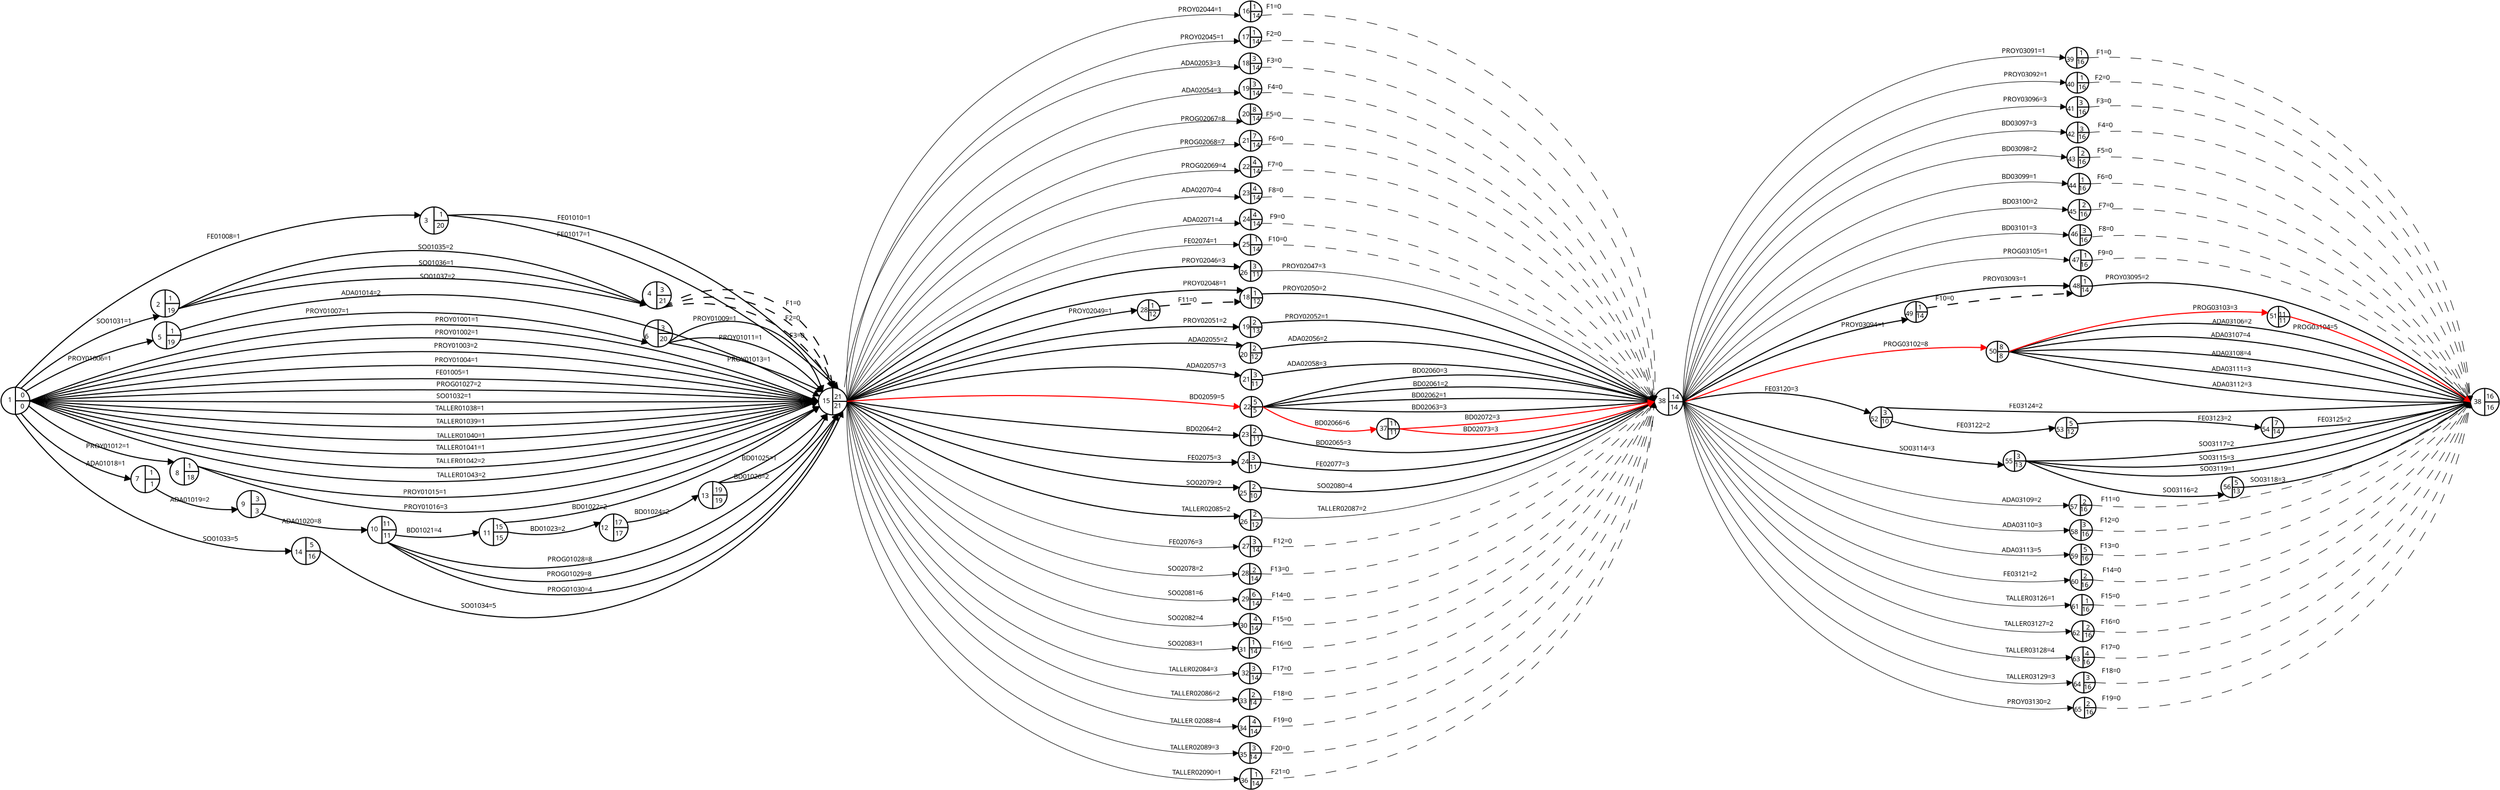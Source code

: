 <?xml version="1.0" encoding="UTF-8"?>
<dia:diagram xmlns:dia="http://www.lysator.liu.se/~alla/dia/">
  <dia:layer name="Fondo" visible="true" active="true">
    <dia:object type="Flowchart - Ellipse" version="0" id="O0">
      <dia:attribute name="obj_pos">
        <dia:point val="27.36,22.726"/>
      </dia:attribute>
      <dia:attribute name="obj_bb">
        <dia:rectangle val="27.31,22.676;30.117,25.326"/>
      </dia:attribute>
      <dia:attribute name="elem_corner">
        <dia:point val="27.36,22.726"/>
      </dia:attribute>
      <dia:attribute name="elem_width">
        <dia:real val="2.707"/>
      </dia:attribute>
      <dia:attribute name="elem_height">
        <dia:real val="2.55"/>
      </dia:attribute>
      <dia:attribute name="show_background">
        <dia:boolean val="true"/>
      </dia:attribute>
      <dia:attribute name="padding">
        <dia:real val="0.354"/>
      </dia:attribute>
      <dia:attribute name="text">
        <dia:composite type="text">
          <dia:attribute name="string">
            <dia:string>##</dia:string>
          </dia:attribute>
          <dia:attribute name="font">
            <dia:font family="sans" style="0" name="Helvetica"/>
          </dia:attribute>
          <dia:attribute name="height">
            <dia:real val="0.8"/>
          </dia:attribute>
          <dia:attribute name="pos">
            <dia:point val="28.713,24.196"/>
          </dia:attribute>
          <dia:attribute name="color">
            <dia:color val="#000000"/>
          </dia:attribute>
          <dia:attribute name="alignment">
            <dia:enum val="1"/>
          </dia:attribute>
        </dia:composite>
      </dia:attribute>
    </dia:object>
    <dia:object type="Standard - Line" version="0" id="O1">
      <dia:attribute name="obj_pos">
        <dia:point val="28.713,25.276"/>
      </dia:attribute>
      <dia:attribute name="obj_bb">
        <dia:rectangle val="28.663,22.676;28.763,25.326"/>
      </dia:attribute>
      <dia:attribute name="conn_endpoints">
        <dia:point val="28.713,25.276"/>
        <dia:point val="28.713,22.726"/>
      </dia:attribute>
      <dia:attribute name="numcp">
        <dia:int val="1"/>
      </dia:attribute>
      <dia:connections>
        <dia:connection handle="0" to="O0" connection="12"/>
        <dia:connection handle="1" to="O0" connection="4"/>
      </dia:connections>
    </dia:object>
    <dia:object type="Standard - Line" version="0" id="O2">
      <dia:attribute name="obj_pos">
        <dia:point val="30.067,24.001"/>
      </dia:attribute>
      <dia:attribute name="obj_bb">
        <dia:rectangle val="28.663,23.951;30.117,24.051"/>
      </dia:attribute>
      <dia:attribute name="conn_endpoints">
        <dia:point val="30.067,24.001"/>
        <dia:point val="28.713,24.001"/>
      </dia:attribute>
      <dia:attribute name="numcp">
        <dia:int val="1"/>
      </dia:attribute>
      <dia:connections>
        <dia:connection handle="0" to="O0" connection="0"/>
        <dia:connection handle="1" to="O0" connection="16"/>
      </dia:connections>
    </dia:object>
    <dia:object type="Standard - Text" version="1" id="O3">
      <dia:attribute name="obj_pos">
        <dia:point val="44.967,20.876"/>
      </dia:attribute>
      <dia:attribute name="obj_bb">
        <dia:rectangle val="44.967,20.281;44.967,21.026"/>
      </dia:attribute>
      <dia:attribute name="text">
        <dia:composite type="text">
          <dia:attribute name="string">
            <dia:string>##</dia:string>
          </dia:attribute>
          <dia:attribute name="font">
            <dia:font family="sans" style="0" name="Helvetica"/>
          </dia:attribute>
          <dia:attribute name="height">
            <dia:real val="0.8"/>
          </dia:attribute>
          <dia:attribute name="pos">
            <dia:point val="44.967,20.876"/>
          </dia:attribute>
          <dia:attribute name="color">
            <dia:color val="#000000"/>
          </dia:attribute>
          <dia:attribute name="alignment">
            <dia:enum val="0"/>
          </dia:attribute>
        </dia:composite>
      </dia:attribute>
      <dia:attribute name="valign">
        <dia:enum val="3"/>
      </dia:attribute>
    </dia:object>
    <dia:object type="Standard - Text" version="1" id="O4">
      <dia:attribute name="obj_pos">
        <dia:point val="28.008,24.114"/>
      </dia:attribute>
      <dia:attribute name="obj_bb">
        <dia:rectangle val="28.008,23.519;28.415,24.264"/>
      </dia:attribute>
      <dia:attribute name="text">
        <dia:composite type="text">
          <dia:attribute name="string">
            <dia:string>#1#</dia:string>
          </dia:attribute>
          <dia:attribute name="font">
            <dia:font family="sans" style="0" name="Helvetica"/>
          </dia:attribute>
          <dia:attribute name="height">
            <dia:real val="0.8"/>
          </dia:attribute>
          <dia:attribute name="pos">
            <dia:point val="28.008,24.114"/>
          </dia:attribute>
          <dia:attribute name="color">
            <dia:color val="#000000"/>
          </dia:attribute>
          <dia:attribute name="alignment">
            <dia:enum val="0"/>
          </dia:attribute>
        </dia:composite>
      </dia:attribute>
      <dia:attribute name="valign">
        <dia:enum val="3"/>
      </dia:attribute>
    </dia:object>
    <dia:object type="Standard - Text" version="1" id="O5">
      <dia:attribute name="obj_pos">
        <dia:point val="29.213,23.683"/>
      </dia:attribute>
      <dia:attribute name="obj_bb">
        <dia:rectangle val="29.213,23.088;29.621,23.833"/>
      </dia:attribute>
      <dia:attribute name="text">
        <dia:composite type="text">
          <dia:attribute name="string">
            <dia:string>#0#</dia:string>
          </dia:attribute>
          <dia:attribute name="font">
            <dia:font family="sans" style="0" name="Helvetica"/>
          </dia:attribute>
          <dia:attribute name="height">
            <dia:real val="0.8"/>
          </dia:attribute>
          <dia:attribute name="pos">
            <dia:point val="29.213,23.683"/>
          </dia:attribute>
          <dia:attribute name="color">
            <dia:color val="#000000"/>
          </dia:attribute>
          <dia:attribute name="alignment">
            <dia:enum val="0"/>
          </dia:attribute>
        </dia:composite>
      </dia:attribute>
      <dia:attribute name="valign">
        <dia:enum val="3"/>
      </dia:attribute>
    </dia:object>
    <dia:object type="Standard - Text" version="1" id="O6">
      <dia:attribute name="obj_pos">
        <dia:point val="29.186,24.724"/>
      </dia:attribute>
      <dia:attribute name="obj_bb">
        <dia:rectangle val="29.186,24.129;29.593,24.874"/>
      </dia:attribute>
      <dia:attribute name="text">
        <dia:composite type="text">
          <dia:attribute name="string">
            <dia:string>#0#</dia:string>
          </dia:attribute>
          <dia:attribute name="font">
            <dia:font family="sans" style="0" name="Helvetica"/>
          </dia:attribute>
          <dia:attribute name="height">
            <dia:real val="0.8"/>
          </dia:attribute>
          <dia:attribute name="pos">
            <dia:point val="29.186,24.724"/>
          </dia:attribute>
          <dia:attribute name="color">
            <dia:color val="#000000"/>
          </dia:attribute>
          <dia:attribute name="alignment">
            <dia:enum val="0"/>
          </dia:attribute>
        </dia:composite>
      </dia:attribute>
      <dia:attribute name="valign">
        <dia:enum val="3"/>
      </dia:attribute>
    </dia:object>
    <dia:object type="Flowchart - Ellipse" version="0" id="O7">
      <dia:attribute name="obj_pos">
        <dia:point val="104.266,22.776"/>
      </dia:attribute>
      <dia:attribute name="obj_bb">
        <dia:rectangle val="104.216,22.726;107.023,25.375"/>
      </dia:attribute>
      <dia:attribute name="elem_corner">
        <dia:point val="104.266,22.776"/>
      </dia:attribute>
      <dia:attribute name="elem_width">
        <dia:real val="2.707"/>
      </dia:attribute>
      <dia:attribute name="elem_height">
        <dia:real val="2.55"/>
      </dia:attribute>
      <dia:attribute name="show_background">
        <dia:boolean val="true"/>
      </dia:attribute>
      <dia:attribute name="padding">
        <dia:real val="0.354"/>
      </dia:attribute>
      <dia:attribute name="text">
        <dia:composite type="text">
          <dia:attribute name="string">
            <dia:string>##</dia:string>
          </dia:attribute>
          <dia:attribute name="font">
            <dia:font family="sans" style="0" name="Helvetica"/>
          </dia:attribute>
          <dia:attribute name="height">
            <dia:real val="0.8"/>
          </dia:attribute>
          <dia:attribute name="pos">
            <dia:point val="105.619,24.245"/>
          </dia:attribute>
          <dia:attribute name="color">
            <dia:color val="#000000"/>
          </dia:attribute>
          <dia:attribute name="alignment">
            <dia:enum val="1"/>
          </dia:attribute>
        </dia:composite>
      </dia:attribute>
    </dia:object>
    <dia:object type="Standard - Line" version="0" id="O8">
      <dia:attribute name="obj_pos">
        <dia:point val="105.62,25.326"/>
      </dia:attribute>
      <dia:attribute name="obj_bb">
        <dia:rectangle val="105.57,22.726;105.67,25.375"/>
      </dia:attribute>
      <dia:attribute name="conn_endpoints">
        <dia:point val="105.62,25.326"/>
        <dia:point val="105.62,22.776"/>
      </dia:attribute>
      <dia:attribute name="numcp">
        <dia:int val="1"/>
      </dia:attribute>
      <dia:connections>
        <dia:connection handle="0" to="O7" connection="12"/>
        <dia:connection handle="1" to="O7" connection="4"/>
      </dia:connections>
    </dia:object>
    <dia:object type="Standard - Line" version="0" id="O9">
      <dia:attribute name="obj_pos">
        <dia:point val="106.973,24.05"/>
      </dia:attribute>
      <dia:attribute name="obj_bb">
        <dia:rectangle val="105.569,24.0;107.023,24.101"/>
      </dia:attribute>
      <dia:attribute name="conn_endpoints">
        <dia:point val="106.973,24.05"/>
        <dia:point val="105.619,24.05"/>
      </dia:attribute>
      <dia:attribute name="numcp">
        <dia:int val="1"/>
      </dia:attribute>
      <dia:connections>
        <dia:connection handle="0" to="O7" connection="0"/>
        <dia:connection handle="1" to="O7" connection="16"/>
      </dia:connections>
    </dia:object>
    <dia:object type="Standard - Text" version="1" id="O10">
      <dia:attribute name="obj_pos">
        <dia:point val="104.642,24.221"/>
      </dia:attribute>
      <dia:attribute name="obj_bb">
        <dia:rectangle val="104.642,23.625;105.457,24.37"/>
      </dia:attribute>
      <dia:attribute name="text">
        <dia:composite type="text">
          <dia:attribute name="string">
            <dia:string>#15#</dia:string>
          </dia:attribute>
          <dia:attribute name="font">
            <dia:font family="sans" style="0" name="Helvetica"/>
          </dia:attribute>
          <dia:attribute name="height">
            <dia:real val="0.8"/>
          </dia:attribute>
          <dia:attribute name="pos">
            <dia:point val="104.642,24.221"/>
          </dia:attribute>
          <dia:attribute name="color">
            <dia:color val="#000000"/>
          </dia:attribute>
          <dia:attribute name="alignment">
            <dia:enum val="0"/>
          </dia:attribute>
        </dia:composite>
      </dia:attribute>
      <dia:attribute name="valign">
        <dia:enum val="3"/>
      </dia:attribute>
    </dia:object>
    <dia:object type="Standard - Text" version="1" id="O11">
      <dia:attribute name="obj_pos">
        <dia:point val="105.756,23.823"/>
      </dia:attribute>
      <dia:attribute name="obj_bb">
        <dia:rectangle val="105.756,23.228;106.571,23.973"/>
      </dia:attribute>
      <dia:attribute name="text">
        <dia:composite type="text">
          <dia:attribute name="string">
            <dia:string>#21#</dia:string>
          </dia:attribute>
          <dia:attribute name="font">
            <dia:font family="sans" style="0" name="Helvetica"/>
          </dia:attribute>
          <dia:attribute name="height">
            <dia:real val="0.8"/>
          </dia:attribute>
          <dia:attribute name="pos">
            <dia:point val="105.756,23.823"/>
          </dia:attribute>
          <dia:attribute name="color">
            <dia:color val="#000000"/>
          </dia:attribute>
          <dia:attribute name="alignment">
            <dia:enum val="0"/>
          </dia:attribute>
        </dia:composite>
      </dia:attribute>
      <dia:attribute name="valign">
        <dia:enum val="3"/>
      </dia:attribute>
    </dia:object>
    <dia:object type="Standard - Text" version="1" id="O12">
      <dia:attribute name="obj_pos">
        <dia:point val="105.729,24.683"/>
      </dia:attribute>
      <dia:attribute name="obj_bb">
        <dia:rectangle val="105.729,24.088;106.544,24.833"/>
      </dia:attribute>
      <dia:attribute name="text">
        <dia:composite type="text">
          <dia:attribute name="string">
            <dia:string>#21#</dia:string>
          </dia:attribute>
          <dia:attribute name="font">
            <dia:font family="sans" style="0" name="Helvetica"/>
          </dia:attribute>
          <dia:attribute name="height">
            <dia:real val="0.8"/>
          </dia:attribute>
          <dia:attribute name="pos">
            <dia:point val="105.729,24.683"/>
          </dia:attribute>
          <dia:attribute name="color">
            <dia:color val="#000000"/>
          </dia:attribute>
          <dia:attribute name="alignment">
            <dia:enum val="0"/>
          </dia:attribute>
        </dia:composite>
      </dia:attribute>
      <dia:attribute name="valign">
        <dia:enum val="3"/>
      </dia:attribute>
    </dia:object>
    <dia:object type="Standard - Arc" version="0" id="O13">
      <dia:attribute name="obj_pos">
        <dia:point val="29.67,23.099"/>
      </dia:attribute>
      <dia:attribute name="obj_bb">
        <dia:rectangle val="29.605,18.121;41.749,23.164"/>
      </dia:attribute>
      <dia:attribute name="conn_endpoints">
        <dia:point val="29.67,23.099"/>
        <dia:point val="41.684,18.32"/>
      </dia:attribute>
      <dia:attribute name="curve_distance">
        <dia:real val="-0.548"/>
      </dia:attribute>
      <dia:attribute name="end_arrow">
        <dia:enum val="3"/>
      </dia:attribute>
      <dia:attribute name="end_arrow_length">
        <dia:real val="0.5"/>
      </dia:attribute>
      <dia:attribute name="end_arrow_width">
        <dia:real val="0.5"/>
      </dia:attribute>
      <dia:connections>
        <dia:connection handle="0" to="O0" connection="2"/>
        <dia:connection handle="1" to="O54" connection="9"/>
      </dia:connections>
    </dia:object>
    <dia:object type="Standard - Text" version="1" id="O14">
      <dia:attribute name="obj_pos">
        <dia:point val="68.182,17.759"/>
      </dia:attribute>
      <dia:attribute name="obj_bb">
        <dia:rectangle val="68.182,17.164;72.89,17.909"/>
      </dia:attribute>
      <dia:attribute name="text">
        <dia:composite type="text">
          <dia:attribute name="string">
            <dia:string>#PROY01002=1#</dia:string>
          </dia:attribute>
          <dia:attribute name="font">
            <dia:font family="sans" style="0" name="Helvetica"/>
          </dia:attribute>
          <dia:attribute name="height">
            <dia:real val="0.8"/>
          </dia:attribute>
          <dia:attribute name="pos">
            <dia:point val="68.182,17.759"/>
          </dia:attribute>
          <dia:attribute name="color">
            <dia:color val="#000000"/>
          </dia:attribute>
          <dia:attribute name="alignment">
            <dia:enum val="0"/>
          </dia:attribute>
        </dia:composite>
      </dia:attribute>
      <dia:attribute name="valign">
        <dia:enum val="3"/>
      </dia:attribute>
    </dia:object>
    <dia:object type="Standard - Text" version="1" id="O15">
      <dia:attribute name="obj_pos">
        <dia:point val="68.203,16.559"/>
      </dia:attribute>
      <dia:attribute name="obj_bb">
        <dia:rectangle val="68.203,15.964;72.91,16.709"/>
      </dia:attribute>
      <dia:attribute name="text">
        <dia:composite type="text">
          <dia:attribute name="string">
            <dia:string>#PROY01001=1#</dia:string>
          </dia:attribute>
          <dia:attribute name="font">
            <dia:font family="sans" style="0" name="Helvetica"/>
          </dia:attribute>
          <dia:attribute name="height">
            <dia:real val="0.8"/>
          </dia:attribute>
          <dia:attribute name="pos">
            <dia:point val="68.203,16.559"/>
          </dia:attribute>
          <dia:attribute name="color">
            <dia:color val="#000000"/>
          </dia:attribute>
          <dia:attribute name="alignment">
            <dia:enum val="0"/>
          </dia:attribute>
        </dia:composite>
      </dia:attribute>
      <dia:attribute name="valign">
        <dia:enum val="3"/>
      </dia:attribute>
    </dia:object>
    <dia:object type="Standard - Text" version="1" id="O16">
      <dia:attribute name="obj_pos">
        <dia:point val="68.103,19.0"/>
      </dia:attribute>
      <dia:attribute name="obj_bb">
        <dia:rectangle val="68.103,18.405;72.81,19.15"/>
      </dia:attribute>
      <dia:attribute name="text">
        <dia:composite type="text">
          <dia:attribute name="string">
            <dia:string>#PROY01003=2#</dia:string>
          </dia:attribute>
          <dia:attribute name="font">
            <dia:font family="sans" style="0" name="Helvetica"/>
          </dia:attribute>
          <dia:attribute name="height">
            <dia:real val="0.8"/>
          </dia:attribute>
          <dia:attribute name="pos">
            <dia:point val="68.103,19.0"/>
          </dia:attribute>
          <dia:attribute name="color">
            <dia:color val="#000000"/>
          </dia:attribute>
          <dia:attribute name="alignment">
            <dia:enum val="0"/>
          </dia:attribute>
        </dia:composite>
      </dia:attribute>
      <dia:attribute name="valign">
        <dia:enum val="3"/>
      </dia:attribute>
    </dia:object>
    <dia:object type="Standard - Text" version="1" id="O17">
      <dia:attribute name="obj_pos">
        <dia:point val="68.156,20.362"/>
      </dia:attribute>
      <dia:attribute name="obj_bb">
        <dia:rectangle val="68.156,19.767;72.864,20.512"/>
      </dia:attribute>
      <dia:attribute name="text">
        <dia:composite type="text">
          <dia:attribute name="string">
            <dia:string>#PROY01004=1#</dia:string>
          </dia:attribute>
          <dia:attribute name="font">
            <dia:font family="sans" style="0" name="Helvetica"/>
          </dia:attribute>
          <dia:attribute name="height">
            <dia:real val="0.8"/>
          </dia:attribute>
          <dia:attribute name="pos">
            <dia:point val="68.156,20.362"/>
          </dia:attribute>
          <dia:attribute name="color">
            <dia:color val="#000000"/>
          </dia:attribute>
          <dia:attribute name="alignment">
            <dia:enum val="0"/>
          </dia:attribute>
        </dia:composite>
      </dia:attribute>
      <dia:attribute name="valign">
        <dia:enum val="3"/>
      </dia:attribute>
    </dia:object>
    <dia:object type="Standard - Text" version="1" id="O18">
      <dia:attribute name="obj_pos">
        <dia:point val="68.244,21.533"/>
      </dia:attribute>
      <dia:attribute name="obj_bb">
        <dia:rectangle val="68.244,20.938;71.999,21.683"/>
      </dia:attribute>
      <dia:attribute name="text">
        <dia:composite type="text">
          <dia:attribute name="string">
            <dia:string>#FE01005=1#</dia:string>
          </dia:attribute>
          <dia:attribute name="font">
            <dia:font family="sans" style="0" name="Helvetica"/>
          </dia:attribute>
          <dia:attribute name="height">
            <dia:real val="0.8"/>
          </dia:attribute>
          <dia:attribute name="pos">
            <dia:point val="68.244,21.533"/>
          </dia:attribute>
          <dia:attribute name="color">
            <dia:color val="#000000"/>
          </dia:attribute>
          <dia:attribute name="alignment">
            <dia:enum val="0"/>
          </dia:attribute>
        </dia:composite>
      </dia:attribute>
      <dia:attribute name="valign">
        <dia:enum val="3"/>
      </dia:attribute>
    </dia:object>
    <dia:object type="Standard - Text" version="1" id="O19">
      <dia:attribute name="obj_pos">
        <dia:point val="33.632,20.227"/>
      </dia:attribute>
      <dia:attribute name="obj_bb">
        <dia:rectangle val="33.632,19.632;38.34,20.377"/>
      </dia:attribute>
      <dia:attribute name="text">
        <dia:composite type="text">
          <dia:attribute name="string">
            <dia:string>#PROY01006=1#</dia:string>
          </dia:attribute>
          <dia:attribute name="font">
            <dia:font family="sans" style="0" name="Helvetica"/>
          </dia:attribute>
          <dia:attribute name="height">
            <dia:real val="0.8"/>
          </dia:attribute>
          <dia:attribute name="pos">
            <dia:point val="33.632,20.227"/>
          </dia:attribute>
          <dia:attribute name="color">
            <dia:color val="#000000"/>
          </dia:attribute>
          <dia:attribute name="alignment">
            <dia:enum val="0"/>
          </dia:attribute>
        </dia:composite>
      </dia:attribute>
      <dia:attribute name="valign">
        <dia:enum val="3"/>
      </dia:attribute>
    </dia:object>
    <dia:object type="Standard - Arc" version="0" id="O20">
      <dia:attribute name="obj_pos">
        <dia:point val="30.067,24.001"/>
      </dia:attribute>
      <dia:attribute name="obj_bb">
        <dia:rectangle val="30.017,16.768;104.323,24.141"/>
      </dia:attribute>
      <dia:attribute name="conn_endpoints">
        <dia:point val="30.067,24.001"/>
        <dia:point val="104.266,24.05"/>
      </dia:attribute>
      <dia:attribute name="curve_distance">
        <dia:real val="-7.207"/>
      </dia:attribute>
      <dia:attribute name="end_arrow">
        <dia:enum val="3"/>
      </dia:attribute>
      <dia:attribute name="end_arrow_length">
        <dia:real val="0.5"/>
      </dia:attribute>
      <dia:attribute name="end_arrow_width">
        <dia:real val="0.5"/>
      </dia:attribute>
      <dia:connections>
        <dia:connection handle="0" to="O0" connection="0"/>
        <dia:connection handle="1" to="O7" connection="8"/>
      </dia:connections>
    </dia:object>
    <dia:object type="Standard - Arc" version="0" id="O21">
      <dia:attribute name="obj_pos">
        <dia:point val="30.067,24.001"/>
      </dia:attribute>
      <dia:attribute name="obj_bb">
        <dia:rectangle val="30.017,18.018;104.325,24.178"/>
      </dia:attribute>
      <dia:attribute name="conn_endpoints">
        <dia:point val="30.067,24.001"/>
        <dia:point val="104.266,24.05"/>
      </dia:attribute>
      <dia:attribute name="curve_distance">
        <dia:real val="-5.957"/>
      </dia:attribute>
      <dia:attribute name="end_arrow">
        <dia:enum val="3"/>
      </dia:attribute>
      <dia:attribute name="end_arrow_length">
        <dia:real val="0.5"/>
      </dia:attribute>
      <dia:attribute name="end_arrow_width">
        <dia:real val="0.5"/>
      </dia:attribute>
      <dia:connections>
        <dia:connection handle="0" to="O0" connection="0"/>
        <dia:connection handle="1" to="O7" connection="8"/>
      </dia:connections>
    </dia:object>
    <dia:object type="Standard - Arc" version="0" id="O22">
      <dia:attribute name="obj_pos">
        <dia:point val="30.067,24.001"/>
      </dia:attribute>
      <dia:attribute name="obj_bb">
        <dia:rectangle val="30.017,19.318;104.326,24.222"/>
      </dia:attribute>
      <dia:attribute name="conn_endpoints">
        <dia:point val="30.067,24.001"/>
        <dia:point val="104.266,24.05"/>
      </dia:attribute>
      <dia:attribute name="curve_distance">
        <dia:real val="-4.657"/>
      </dia:attribute>
      <dia:attribute name="end_arrow">
        <dia:enum val="3"/>
      </dia:attribute>
      <dia:attribute name="end_arrow_length">
        <dia:real val="0.5"/>
      </dia:attribute>
      <dia:attribute name="end_arrow_width">
        <dia:real val="0.5"/>
      </dia:attribute>
      <dia:connections>
        <dia:connection handle="0" to="O0" connection="0"/>
        <dia:connection handle="1" to="O7" connection="8"/>
      </dia:connections>
    </dia:object>
    <dia:object type="Standard - Text" version="1" id="O23">
      <dia:attribute name="obj_pos">
        <dia:point val="66.849,6.532"/>
      </dia:attribute>
      <dia:attribute name="obj_bb">
        <dia:rectangle val="66.849,5.937;66.849,6.682"/>
      </dia:attribute>
      <dia:attribute name="text">
        <dia:composite type="text">
          <dia:attribute name="string">
            <dia:string>##</dia:string>
          </dia:attribute>
          <dia:attribute name="font">
            <dia:font family="sans" style="0" name="Helvetica"/>
          </dia:attribute>
          <dia:attribute name="height">
            <dia:real val="0.8"/>
          </dia:attribute>
          <dia:attribute name="pos">
            <dia:point val="66.849,6.532"/>
          </dia:attribute>
          <dia:attribute name="color">
            <dia:color val="#000000"/>
          </dia:attribute>
          <dia:attribute name="alignment">
            <dia:enum val="0"/>
          </dia:attribute>
        </dia:composite>
      </dia:attribute>
      <dia:attribute name="valign">
        <dia:enum val="3"/>
      </dia:attribute>
      <dia:connections>
        <dia:connection handle="0" to="O177" connection="7"/>
      </dia:connections>
    </dia:object>
    <dia:object type="Standard - Text" version="1" id="O24">
      <dia:attribute name="obj_pos">
        <dia:point val="46.713,8.726"/>
      </dia:attribute>
      <dia:attribute name="obj_bb">
        <dia:rectangle val="46.713,8.131;50.468,8.876"/>
      </dia:attribute>
      <dia:attribute name="text">
        <dia:composite type="text">
          <dia:attribute name="string">
            <dia:string>#FE01008=1#</dia:string>
          </dia:attribute>
          <dia:attribute name="font">
            <dia:font family="sans" style="0" name="Helvetica"/>
          </dia:attribute>
          <dia:attribute name="height">
            <dia:real val="0.8"/>
          </dia:attribute>
          <dia:attribute name="pos">
            <dia:point val="46.713,8.726"/>
          </dia:attribute>
          <dia:attribute name="color">
            <dia:color val="#000000"/>
          </dia:attribute>
          <dia:attribute name="alignment">
            <dia:enum val="0"/>
          </dia:attribute>
        </dia:composite>
      </dia:attribute>
      <dia:attribute name="valign">
        <dia:enum val="3"/>
      </dia:attribute>
    </dia:object>
    <dia:object type="Standard - Text" version="1" id="O25">
      <dia:attribute name="obj_pos">
        <dia:point val="79.699,6.968"/>
      </dia:attribute>
      <dia:attribute name="obj_bb">
        <dia:rectangle val="79.699,6.373;83.454,7.118"/>
      </dia:attribute>
      <dia:attribute name="text">
        <dia:composite type="text">
          <dia:attribute name="string">
            <dia:string>#FE01010=1#</dia:string>
          </dia:attribute>
          <dia:attribute name="font">
            <dia:font family="sans" style="0" name="Helvetica"/>
          </dia:attribute>
          <dia:attribute name="height">
            <dia:real val="0.8"/>
          </dia:attribute>
          <dia:attribute name="pos">
            <dia:point val="79.699,6.968"/>
          </dia:attribute>
          <dia:attribute name="color">
            <dia:color val="#000000"/>
          </dia:attribute>
          <dia:attribute name="alignment">
            <dia:enum val="0"/>
          </dia:attribute>
        </dia:composite>
      </dia:attribute>
      <dia:attribute name="valign">
        <dia:enum val="3"/>
      </dia:attribute>
    </dia:object>
    <dia:object type="Standard - Text" version="1" id="O26">
      <dia:attribute name="obj_pos">
        <dia:point val="35.353,28.474"/>
      </dia:attribute>
      <dia:attribute name="obj_bb">
        <dia:rectangle val="35.353,27.879;40.061,28.624"/>
      </dia:attribute>
      <dia:attribute name="text">
        <dia:composite type="text">
          <dia:attribute name="string">
            <dia:string>#PROY01012=1#</dia:string>
          </dia:attribute>
          <dia:attribute name="font">
            <dia:font family="sans" style="0" name="Helvetica"/>
          </dia:attribute>
          <dia:attribute name="height">
            <dia:real val="0.8"/>
          </dia:attribute>
          <dia:attribute name="pos">
            <dia:point val="35.353,28.474"/>
          </dia:attribute>
          <dia:attribute name="color">
            <dia:color val="#000000"/>
          </dia:attribute>
          <dia:attribute name="alignment">
            <dia:enum val="0"/>
          </dia:attribute>
        </dia:composite>
      </dia:attribute>
      <dia:attribute name="valign">
        <dia:enum val="3"/>
      </dia:attribute>
    </dia:object>
    <dia:object type="Standard - Text" version="1" id="O27">
      <dia:attribute name="obj_pos">
        <dia:point val="59.376,14.037"/>
      </dia:attribute>
      <dia:attribute name="obj_bb">
        <dia:rectangle val="59.376,13.442;63.726,14.187"/>
      </dia:attribute>
      <dia:attribute name="text">
        <dia:composite type="text">
          <dia:attribute name="string">
            <dia:string>#ADA01014=2#</dia:string>
          </dia:attribute>
          <dia:attribute name="font">
            <dia:font family="sans" style="0" name="Helvetica"/>
          </dia:attribute>
          <dia:attribute name="height">
            <dia:real val="0.8"/>
          </dia:attribute>
          <dia:attribute name="pos">
            <dia:point val="59.376,14.037"/>
          </dia:attribute>
          <dia:attribute name="color">
            <dia:color val="#000000"/>
          </dia:attribute>
          <dia:attribute name="alignment">
            <dia:enum val="0"/>
          </dia:attribute>
        </dia:composite>
      </dia:attribute>
      <dia:attribute name="valign">
        <dia:enum val="3"/>
      </dia:attribute>
    </dia:object>
    <dia:object type="Standard - Text" version="1" id="O28">
      <dia:attribute name="obj_pos">
        <dia:point val="79.658,8.528"/>
      </dia:attribute>
      <dia:attribute name="obj_bb">
        <dia:rectangle val="79.658,7.933;83.413,8.678"/>
      </dia:attribute>
      <dia:attribute name="text">
        <dia:composite type="text">
          <dia:attribute name="string">
            <dia:string>#FE01017=1#</dia:string>
          </dia:attribute>
          <dia:attribute name="font">
            <dia:font family="sans" style="0" name="Helvetica"/>
          </dia:attribute>
          <dia:attribute name="height">
            <dia:real val="0.8"/>
          </dia:attribute>
          <dia:attribute name="pos">
            <dia:point val="79.658,8.528"/>
          </dia:attribute>
          <dia:attribute name="color">
            <dia:color val="#000000"/>
          </dia:attribute>
          <dia:attribute name="alignment">
            <dia:enum val="0"/>
          </dia:attribute>
        </dia:composite>
      </dia:attribute>
      <dia:attribute name="valign">
        <dia:enum val="3"/>
      </dia:attribute>
    </dia:object>
    <dia:object type="Standard - Arc" version="0" id="O29">
      <dia:attribute name="obj_pos">
        <dia:point val="30.067,24.001"/>
      </dia:attribute>
      <dia:attribute name="obj_bb">
        <dia:rectangle val="30.017,20.618;104.327,24.268"/>
      </dia:attribute>
      <dia:attribute name="conn_endpoints">
        <dia:point val="30.067,24.001"/>
        <dia:point val="104.266,24.05"/>
      </dia:attribute>
      <dia:attribute name="curve_distance">
        <dia:real val="-3.357"/>
      </dia:attribute>
      <dia:attribute name="end_arrow">
        <dia:enum val="3"/>
      </dia:attribute>
      <dia:attribute name="end_arrow_length">
        <dia:real val="0.5"/>
      </dia:attribute>
      <dia:attribute name="end_arrow_width">
        <dia:real val="0.5"/>
      </dia:attribute>
      <dia:connections>
        <dia:connection handle="0" to="O0" connection="0"/>
        <dia:connection handle="1" to="O7" connection="8"/>
      </dia:connections>
    </dia:object>
    <dia:object type="Standard - Arc" version="0" id="O30">
      <dia:attribute name="obj_pos">
        <dia:point val="30.067,24.001"/>
      </dia:attribute>
      <dia:attribute name="obj_bb">
        <dia:rectangle val="30.017,21.868;104.327,24.311"/>
      </dia:attribute>
      <dia:attribute name="conn_endpoints">
        <dia:point val="30.067,24.001"/>
        <dia:point val="104.266,24.05"/>
      </dia:attribute>
      <dia:attribute name="curve_distance">
        <dia:real val="-2.107"/>
      </dia:attribute>
      <dia:attribute name="end_arrow">
        <dia:enum val="3"/>
      </dia:attribute>
      <dia:attribute name="end_arrow_length">
        <dia:real val="0.5"/>
      </dia:attribute>
      <dia:attribute name="end_arrow_width">
        <dia:real val="0.5"/>
      </dia:attribute>
      <dia:connections>
        <dia:connection handle="0" to="O0" connection="0"/>
        <dia:connection handle="1" to="O7" connection="8"/>
      </dia:connections>
    </dia:object>
    <dia:object type="Standard - Arc" version="0" id="O31">
      <dia:attribute name="obj_pos">
        <dia:point val="30.067,24.001"/>
      </dia:attribute>
      <dia:attribute name="obj_bb">
        <dia:rectangle val="30.017,22.918;104.328,24.346"/>
      </dia:attribute>
      <dia:attribute name="conn_endpoints">
        <dia:point val="30.067,24.001"/>
        <dia:point val="104.266,24.05"/>
      </dia:attribute>
      <dia:attribute name="curve_distance">
        <dia:real val="-1.057"/>
      </dia:attribute>
      <dia:attribute name="end_arrow">
        <dia:enum val="3"/>
      </dia:attribute>
      <dia:attribute name="end_arrow_length">
        <dia:real val="0.5"/>
      </dia:attribute>
      <dia:attribute name="end_arrow_width">
        <dia:real val="0.5"/>
      </dia:attribute>
      <dia:connections>
        <dia:connection handle="0" to="O0" connection="0"/>
        <dia:connection handle="1" to="O7" connection="8"/>
      </dia:connections>
    </dia:object>
    <dia:object type="Standard - Arc" version="0" id="O32">
      <dia:attribute name="obj_pos">
        <dia:point val="30.067,24.001"/>
      </dia:attribute>
      <dia:attribute name="obj_bb">
        <dia:rectangle val="30.017,23.722;104.328,24.384"/>
      </dia:attribute>
      <dia:attribute name="conn_endpoints">
        <dia:point val="30.067,24.001"/>
        <dia:point val="104.266,24.05"/>
      </dia:attribute>
      <dia:attribute name="curve_distance">
        <dia:real val="0.093"/>
      </dia:attribute>
      <dia:attribute name="end_arrow">
        <dia:enum val="3"/>
      </dia:attribute>
      <dia:attribute name="end_arrow_length">
        <dia:real val="0.5"/>
      </dia:attribute>
      <dia:attribute name="end_arrow_width">
        <dia:real val="0.5"/>
      </dia:attribute>
      <dia:connections>
        <dia:connection handle="0" to="O0" connection="0"/>
        <dia:connection handle="1" to="O7" connection="8"/>
      </dia:connections>
    </dia:object>
    <dia:object type="Standard - Arc" version="0" id="O33">
      <dia:attribute name="obj_pos">
        <dia:point val="30.067,24.001"/>
      </dia:attribute>
      <dia:attribute name="obj_bb">
        <dia:rectangle val="30.017,23.76;104.328,25.318"/>
      </dia:attribute>
      <dia:attribute name="conn_endpoints">
        <dia:point val="30.067,24.001"/>
        <dia:point val="104.266,24.05"/>
      </dia:attribute>
      <dia:attribute name="curve_distance">
        <dia:real val="1.243"/>
      </dia:attribute>
      <dia:attribute name="end_arrow">
        <dia:enum val="3"/>
      </dia:attribute>
      <dia:attribute name="end_arrow_length">
        <dia:real val="0.5"/>
      </dia:attribute>
      <dia:attribute name="end_arrow_width">
        <dia:real val="0.5"/>
      </dia:attribute>
      <dia:connections>
        <dia:connection handle="0" to="O0" connection="0"/>
        <dia:connection handle="1" to="O7" connection="8"/>
      </dia:connections>
    </dia:object>
    <dia:object type="Standard - Arc" version="0" id="O34">
      <dia:attribute name="obj_pos">
        <dia:point val="30.067,24.001"/>
      </dia:attribute>
      <dia:attribute name="obj_bb">
        <dia:rectangle val="30.017,23.801;104.327,26.518"/>
      </dia:attribute>
      <dia:attribute name="conn_endpoints">
        <dia:point val="30.067,24.001"/>
        <dia:point val="104.266,24.05"/>
      </dia:attribute>
      <dia:attribute name="curve_distance">
        <dia:real val="2.443"/>
      </dia:attribute>
      <dia:attribute name="end_arrow">
        <dia:enum val="3"/>
      </dia:attribute>
      <dia:attribute name="end_arrow_length">
        <dia:real val="0.5"/>
      </dia:attribute>
      <dia:attribute name="end_arrow_width">
        <dia:real val="0.5"/>
      </dia:attribute>
      <dia:connections>
        <dia:connection handle="0" to="O0" connection="0"/>
        <dia:connection handle="1" to="O7" connection="8"/>
      </dia:connections>
    </dia:object>
    <dia:object type="Standard - Arc" version="0" id="O35">
      <dia:attribute name="obj_pos">
        <dia:point val="30.067,24.001"/>
      </dia:attribute>
      <dia:attribute name="obj_bb">
        <dia:rectangle val="30.017,23.844;104.327,27.768"/>
      </dia:attribute>
      <dia:attribute name="conn_endpoints">
        <dia:point val="30.067,24.001"/>
        <dia:point val="104.266,24.05"/>
      </dia:attribute>
      <dia:attribute name="curve_distance">
        <dia:real val="3.693"/>
      </dia:attribute>
      <dia:attribute name="end_arrow">
        <dia:enum val="3"/>
      </dia:attribute>
      <dia:attribute name="end_arrow_length">
        <dia:real val="0.5"/>
      </dia:attribute>
      <dia:attribute name="end_arrow_width">
        <dia:real val="0.5"/>
      </dia:attribute>
      <dia:connections>
        <dia:connection handle="0" to="O0" connection="0"/>
        <dia:connection handle="1" to="O7" connection="8"/>
      </dia:connections>
    </dia:object>
    <dia:object type="Standard - Arc" version="0" id="O36">
      <dia:attribute name="obj_pos">
        <dia:point val="30.067,24.001"/>
      </dia:attribute>
      <dia:attribute name="obj_bb">
        <dia:rectangle val="30.017,23.89;104.326,29.068"/>
      </dia:attribute>
      <dia:attribute name="conn_endpoints">
        <dia:point val="30.067,24.001"/>
        <dia:point val="104.266,24.05"/>
      </dia:attribute>
      <dia:attribute name="curve_distance">
        <dia:real val="4.993"/>
      </dia:attribute>
      <dia:attribute name="end_arrow">
        <dia:enum val="3"/>
      </dia:attribute>
      <dia:attribute name="end_arrow_length">
        <dia:real val="0.5"/>
      </dia:attribute>
      <dia:attribute name="end_arrow_width">
        <dia:real val="0.5"/>
      </dia:attribute>
      <dia:connections>
        <dia:connection handle="0" to="O0" connection="0"/>
        <dia:connection handle="1" to="O7" connection="8"/>
      </dia:connections>
    </dia:object>
    <dia:object type="Standard - Arc" version="0" id="O37">
      <dia:attribute name="obj_pos">
        <dia:point val="30.067,24.001"/>
      </dia:attribute>
      <dia:attribute name="obj_bb">
        <dia:rectangle val="30.017,23.932;104.324,30.368"/>
      </dia:attribute>
      <dia:attribute name="conn_endpoints">
        <dia:point val="30.067,24.001"/>
        <dia:point val="104.266,24.05"/>
      </dia:attribute>
      <dia:attribute name="curve_distance">
        <dia:real val="6.293"/>
      </dia:attribute>
      <dia:attribute name="end_arrow">
        <dia:enum val="3"/>
      </dia:attribute>
      <dia:attribute name="end_arrow_length">
        <dia:real val="0.5"/>
      </dia:attribute>
      <dia:attribute name="end_arrow_width">
        <dia:real val="0.5"/>
      </dia:attribute>
      <dia:connections>
        <dia:connection handle="0" to="O0" connection="0"/>
        <dia:connection handle="1" to="O7" connection="8"/>
      </dia:connections>
    </dia:object>
    <dia:object type="Standard - Arc" version="0" id="O38">
      <dia:attribute name="obj_pos">
        <dia:point val="30.067,24.001"/>
      </dia:attribute>
      <dia:attribute name="obj_bb">
        <dia:rectangle val="30.017,23.951;104.323,31.668"/>
      </dia:attribute>
      <dia:attribute name="conn_endpoints">
        <dia:point val="30.067,24.001"/>
        <dia:point val="104.266,24.05"/>
      </dia:attribute>
      <dia:attribute name="curve_distance">
        <dia:real val="7.593"/>
      </dia:attribute>
      <dia:attribute name="end_arrow">
        <dia:enum val="3"/>
      </dia:attribute>
      <dia:attribute name="end_arrow_length">
        <dia:real val="0.5"/>
      </dia:attribute>
      <dia:attribute name="end_arrow_width">
        <dia:real val="0.5"/>
      </dia:attribute>
      <dia:connections>
        <dia:connection handle="0" to="O0" connection="0"/>
        <dia:connection handle="1" to="O7" connection="8"/>
      </dia:connections>
    </dia:object>
    <dia:object type="Standard - Text" version="1" id="O39">
      <dia:attribute name="obj_pos">
        <dia:point val="35.351,30.103"/>
      </dia:attribute>
      <dia:attribute name="obj_bb">
        <dia:rectangle val="35.351,29.508;39.701,30.253"/>
      </dia:attribute>
      <dia:attribute name="text">
        <dia:composite type="text">
          <dia:attribute name="string">
            <dia:string>#ADA01018=1#</dia:string>
          </dia:attribute>
          <dia:attribute name="font">
            <dia:font family="sans" style="0" name="Helvetica"/>
          </dia:attribute>
          <dia:attribute name="height">
            <dia:real val="0.8"/>
          </dia:attribute>
          <dia:attribute name="pos">
            <dia:point val="35.351,30.103"/>
          </dia:attribute>
          <dia:attribute name="color">
            <dia:color val="#000000"/>
          </dia:attribute>
          <dia:attribute name="alignment">
            <dia:enum val="0"/>
          </dia:attribute>
        </dia:composite>
      </dia:attribute>
      <dia:attribute name="valign">
        <dia:enum val="3"/>
      </dia:attribute>
    </dia:object>
    <dia:object type="Standard - Text" version="1" id="O40">
      <dia:attribute name="obj_pos">
        <dia:point val="65.86,11.114"/>
      </dia:attribute>
      <dia:attribute name="obj_bb">
        <dia:rectangle val="65.86,10.518;65.86,11.264"/>
      </dia:attribute>
      <dia:attribute name="text">
        <dia:composite type="text">
          <dia:attribute name="string">
            <dia:string>##</dia:string>
          </dia:attribute>
          <dia:attribute name="font">
            <dia:font family="sans" style="0" name="Helvetica"/>
          </dia:attribute>
          <dia:attribute name="height">
            <dia:real val="0.8"/>
          </dia:attribute>
          <dia:attribute name="pos">
            <dia:point val="65.86,11.114"/>
          </dia:attribute>
          <dia:attribute name="color">
            <dia:color val="#000000"/>
          </dia:attribute>
          <dia:attribute name="alignment">
            <dia:enum val="0"/>
          </dia:attribute>
        </dia:composite>
      </dia:attribute>
      <dia:attribute name="valign">
        <dia:enum val="3"/>
      </dia:attribute>
    </dia:object>
    <dia:object type="Standard - Text" version="1" id="O41">
      <dia:attribute name="obj_pos">
        <dia:point val="68.322,22.647"/>
      </dia:attribute>
      <dia:attribute name="obj_bb">
        <dia:rectangle val="68.322,22.052;73.135,22.797"/>
      </dia:attribute>
      <dia:attribute name="text">
        <dia:composite type="text">
          <dia:attribute name="string">
            <dia:string>#PROG01027=2#</dia:string>
          </dia:attribute>
          <dia:attribute name="font">
            <dia:font family="sans" style="0" name="Helvetica"/>
          </dia:attribute>
          <dia:attribute name="height">
            <dia:real val="0.8"/>
          </dia:attribute>
          <dia:attribute name="pos">
            <dia:point val="68.322,22.647"/>
          </dia:attribute>
          <dia:attribute name="color">
            <dia:color val="#000000"/>
          </dia:attribute>
          <dia:attribute name="alignment">
            <dia:enum val="0"/>
          </dia:attribute>
        </dia:composite>
      </dia:attribute>
      <dia:attribute name="valign">
        <dia:enum val="3"/>
      </dia:attribute>
    </dia:object>
    <dia:object type="Standard - Text" version="1" id="O42">
      <dia:attribute name="obj_pos">
        <dia:point val="36.337,16.701"/>
      </dia:attribute>
      <dia:attribute name="obj_bb">
        <dia:rectangle val="36.337,16.105;40.233,16.851"/>
      </dia:attribute>
      <dia:attribute name="text">
        <dia:composite type="text">
          <dia:attribute name="string">
            <dia:string>#SO01031=1#</dia:string>
          </dia:attribute>
          <dia:attribute name="font">
            <dia:font family="sans" style="0" name="Helvetica"/>
          </dia:attribute>
          <dia:attribute name="height">
            <dia:real val="0.8"/>
          </dia:attribute>
          <dia:attribute name="pos">
            <dia:point val="36.337,16.701"/>
          </dia:attribute>
          <dia:attribute name="color">
            <dia:color val="#000000"/>
          </dia:attribute>
          <dia:attribute name="alignment">
            <dia:enum val="0"/>
          </dia:attribute>
        </dia:composite>
      </dia:attribute>
      <dia:attribute name="valign">
        <dia:enum val="3"/>
      </dia:attribute>
    </dia:object>
    <dia:object type="Standard - Text" version="1" id="O43">
      <dia:attribute name="obj_pos">
        <dia:point val="68.322,23.756"/>
      </dia:attribute>
      <dia:attribute name="obj_bb">
        <dia:rectangle val="68.322,23.16;72.217,23.905"/>
      </dia:attribute>
      <dia:attribute name="text">
        <dia:composite type="text">
          <dia:attribute name="string">
            <dia:string>#SO01032=1#</dia:string>
          </dia:attribute>
          <dia:attribute name="font">
            <dia:font family="sans" style="0" name="Helvetica"/>
          </dia:attribute>
          <dia:attribute name="height">
            <dia:real val="0.8"/>
          </dia:attribute>
          <dia:attribute name="pos">
            <dia:point val="68.322,23.756"/>
          </dia:attribute>
          <dia:attribute name="color">
            <dia:color val="#000000"/>
          </dia:attribute>
          <dia:attribute name="alignment">
            <dia:enum val="0"/>
          </dia:attribute>
        </dia:composite>
      </dia:attribute>
      <dia:attribute name="valign">
        <dia:enum val="3"/>
      </dia:attribute>
    </dia:object>
    <dia:object type="Standard - Text" version="1" id="O44">
      <dia:attribute name="obj_pos">
        <dia:point val="46.35,37.202"/>
      </dia:attribute>
      <dia:attribute name="obj_bb">
        <dia:rectangle val="46.35,36.607;50.245,37.352"/>
      </dia:attribute>
      <dia:attribute name="text">
        <dia:composite type="text">
          <dia:attribute name="string">
            <dia:string>#SO01033=5#</dia:string>
          </dia:attribute>
          <dia:attribute name="font">
            <dia:font family="sans" style="0" name="Helvetica"/>
          </dia:attribute>
          <dia:attribute name="height">
            <dia:real val="0.8"/>
          </dia:attribute>
          <dia:attribute name="pos">
            <dia:point val="46.35,37.202"/>
          </dia:attribute>
          <dia:attribute name="color">
            <dia:color val="#000000"/>
          </dia:attribute>
          <dia:attribute name="alignment">
            <dia:enum val="0"/>
          </dia:attribute>
        </dia:composite>
      </dia:attribute>
      <dia:attribute name="valign">
        <dia:enum val="3"/>
      </dia:attribute>
    </dia:object>
    <dia:object type="Standard - Text" version="1" id="O45">
      <dia:attribute name="obj_pos">
        <dia:point val="70.635,43.502"/>
      </dia:attribute>
      <dia:attribute name="obj_bb">
        <dia:rectangle val="70.635,42.907;74.53,43.652"/>
      </dia:attribute>
      <dia:attribute name="text">
        <dia:composite type="text">
          <dia:attribute name="string">
            <dia:string>#SO01034=5#</dia:string>
          </dia:attribute>
          <dia:attribute name="font">
            <dia:font family="sans" style="0" name="Helvetica"/>
          </dia:attribute>
          <dia:attribute name="height">
            <dia:real val="0.8"/>
          </dia:attribute>
          <dia:attribute name="pos">
            <dia:point val="70.635,43.502"/>
          </dia:attribute>
          <dia:attribute name="color">
            <dia:color val="#000000"/>
          </dia:attribute>
          <dia:attribute name="alignment">
            <dia:enum val="0"/>
          </dia:attribute>
        </dia:composite>
      </dia:attribute>
      <dia:attribute name="valign">
        <dia:enum val="3"/>
      </dia:attribute>
    </dia:object>
    <dia:object type="Standard - Text" version="1" id="O46">
      <dia:attribute name="obj_pos">
        <dia:point val="66.654,11.216"/>
      </dia:attribute>
      <dia:attribute name="obj_bb">
        <dia:rectangle val="66.654,10.621;70.549,11.366"/>
      </dia:attribute>
      <dia:attribute name="text">
        <dia:composite type="text">
          <dia:attribute name="string">
            <dia:string>#SO01036=1#</dia:string>
          </dia:attribute>
          <dia:attribute name="font">
            <dia:font family="sans" style="0" name="Helvetica"/>
          </dia:attribute>
          <dia:attribute name="height">
            <dia:real val="0.8"/>
          </dia:attribute>
          <dia:attribute name="pos">
            <dia:point val="66.654,11.216"/>
          </dia:attribute>
          <dia:attribute name="color">
            <dia:color val="#000000"/>
          </dia:attribute>
          <dia:attribute name="alignment">
            <dia:enum val="0"/>
          </dia:attribute>
        </dia:composite>
      </dia:attribute>
      <dia:attribute name="valign">
        <dia:enum val="3"/>
      </dia:attribute>
    </dia:object>
    <dia:object type="Standard - Text" version="1" id="O47">
      <dia:attribute name="obj_pos">
        <dia:point val="66.767,12.497"/>
      </dia:attribute>
      <dia:attribute name="obj_bb">
        <dia:rectangle val="66.767,11.902;70.662,12.647"/>
      </dia:attribute>
      <dia:attribute name="text">
        <dia:composite type="text">
          <dia:attribute name="string">
            <dia:string>#SO01037=2#</dia:string>
          </dia:attribute>
          <dia:attribute name="font">
            <dia:font family="sans" style="0" name="Helvetica"/>
          </dia:attribute>
          <dia:attribute name="height">
            <dia:real val="0.8"/>
          </dia:attribute>
          <dia:attribute name="pos">
            <dia:point val="66.767,12.497"/>
          </dia:attribute>
          <dia:attribute name="color">
            <dia:color val="#000000"/>
          </dia:attribute>
          <dia:attribute name="alignment">
            <dia:enum val="0"/>
          </dia:attribute>
        </dia:composite>
      </dia:attribute>
      <dia:attribute name="valign">
        <dia:enum val="3"/>
      </dia:attribute>
    </dia:object>
    <dia:object type="Standard - Text" version="1" id="O48">
      <dia:attribute name="obj_pos">
        <dia:point val="68.302,26.139"/>
      </dia:attribute>
      <dia:attribute name="obj_bb">
        <dia:rectangle val="68.302,25.544;73.677,26.289"/>
      </dia:attribute>
      <dia:attribute name="text">
        <dia:composite type="text">
          <dia:attribute name="string">
            <dia:string>#TALLER01039=1#</dia:string>
          </dia:attribute>
          <dia:attribute name="font">
            <dia:font family="sans" style="0" name="Helvetica"/>
          </dia:attribute>
          <dia:attribute name="height">
            <dia:real val="0.8"/>
          </dia:attribute>
          <dia:attribute name="pos">
            <dia:point val="68.302,26.139"/>
          </dia:attribute>
          <dia:attribute name="color">
            <dia:color val="#000000"/>
          </dia:attribute>
          <dia:attribute name="alignment">
            <dia:enum val="0"/>
          </dia:attribute>
        </dia:composite>
      </dia:attribute>
      <dia:attribute name="valign">
        <dia:enum val="3"/>
      </dia:attribute>
    </dia:object>
    <dia:object type="Standard - Text" version="1" id="O49">
      <dia:attribute name="obj_pos">
        <dia:point val="68.231,24.909"/>
      </dia:attribute>
      <dia:attribute name="obj_bb">
        <dia:rectangle val="68.231,24.314;73.606,25.059"/>
      </dia:attribute>
      <dia:attribute name="text">
        <dia:composite type="text">
          <dia:attribute name="string">
            <dia:string>#TALLER01038=1#</dia:string>
          </dia:attribute>
          <dia:attribute name="font">
            <dia:font family="sans" style="0" name="Helvetica"/>
          </dia:attribute>
          <dia:attribute name="height">
            <dia:real val="0.8"/>
          </dia:attribute>
          <dia:attribute name="pos">
            <dia:point val="68.231,24.909"/>
          </dia:attribute>
          <dia:attribute name="color">
            <dia:color val="#000000"/>
          </dia:attribute>
          <dia:attribute name="alignment">
            <dia:enum val="0"/>
          </dia:attribute>
        </dia:composite>
      </dia:attribute>
      <dia:attribute name="valign">
        <dia:enum val="3"/>
      </dia:attribute>
    </dia:object>
    <dia:object type="Standard - Text" version="1" id="O50">
      <dia:attribute name="obj_pos">
        <dia:point val="68.322,27.48"/>
      </dia:attribute>
      <dia:attribute name="obj_bb">
        <dia:rectangle val="68.322,26.885;73.697,27.63"/>
      </dia:attribute>
      <dia:attribute name="text">
        <dia:composite type="text">
          <dia:attribute name="string">
            <dia:string>#TALLER01040=1#</dia:string>
          </dia:attribute>
          <dia:attribute name="font">
            <dia:font family="sans" style="0" name="Helvetica"/>
          </dia:attribute>
          <dia:attribute name="height">
            <dia:real val="0.8"/>
          </dia:attribute>
          <dia:attribute name="pos">
            <dia:point val="68.322,27.48"/>
          </dia:attribute>
          <dia:attribute name="color">
            <dia:color val="#000000"/>
          </dia:attribute>
          <dia:attribute name="alignment">
            <dia:enum val="0"/>
          </dia:attribute>
        </dia:composite>
      </dia:attribute>
      <dia:attribute name="valign">
        <dia:enum val="3"/>
      </dia:attribute>
    </dia:object>
    <dia:object type="Standard - Text" version="1" id="O51">
      <dia:attribute name="obj_pos">
        <dia:point val="68.302,28.609"/>
      </dia:attribute>
      <dia:attribute name="obj_bb">
        <dia:rectangle val="68.302,28.014;73.677,28.759"/>
      </dia:attribute>
      <dia:attribute name="text">
        <dia:composite type="text">
          <dia:attribute name="string">
            <dia:string>#TALLER01041=1#</dia:string>
          </dia:attribute>
          <dia:attribute name="font">
            <dia:font family="sans" style="0" name="Helvetica"/>
          </dia:attribute>
          <dia:attribute name="height">
            <dia:real val="0.8"/>
          </dia:attribute>
          <dia:attribute name="pos">
            <dia:point val="68.302,28.609"/>
          </dia:attribute>
          <dia:attribute name="color">
            <dia:color val="#000000"/>
          </dia:attribute>
          <dia:attribute name="alignment">
            <dia:enum val="0"/>
          </dia:attribute>
        </dia:composite>
      </dia:attribute>
      <dia:attribute name="valign">
        <dia:enum val="3"/>
      </dia:attribute>
    </dia:object>
    <dia:object type="Standard - Text" version="1" id="O52">
      <dia:attribute name="obj_pos">
        <dia:point val="68.289,29.874"/>
      </dia:attribute>
      <dia:attribute name="obj_bb">
        <dia:rectangle val="68.289,29.279;73.664,30.024"/>
      </dia:attribute>
      <dia:attribute name="text">
        <dia:composite type="text">
          <dia:attribute name="string">
            <dia:string>#TALLER01042=2#</dia:string>
          </dia:attribute>
          <dia:attribute name="font">
            <dia:font family="sans" style="0" name="Helvetica"/>
          </dia:attribute>
          <dia:attribute name="height">
            <dia:real val="0.8"/>
          </dia:attribute>
          <dia:attribute name="pos">
            <dia:point val="68.289,29.874"/>
          </dia:attribute>
          <dia:attribute name="color">
            <dia:color val="#000000"/>
          </dia:attribute>
          <dia:attribute name="alignment">
            <dia:enum val="0"/>
          </dia:attribute>
        </dia:composite>
      </dia:attribute>
      <dia:attribute name="valign">
        <dia:enum val="3"/>
      </dia:attribute>
    </dia:object>
    <dia:object type="Standard - Text" version="1" id="O53">
      <dia:attribute name="obj_pos">
        <dia:point val="68.352,31.191"/>
      </dia:attribute>
      <dia:attribute name="obj_bb">
        <dia:rectangle val="68.352,30.596;73.727,31.341"/>
      </dia:attribute>
      <dia:attribute name="text">
        <dia:composite type="text">
          <dia:attribute name="string">
            <dia:string>#TALLER01043=2#</dia:string>
          </dia:attribute>
          <dia:attribute name="font">
            <dia:font family="sans" style="0" name="Helvetica"/>
          </dia:attribute>
          <dia:attribute name="height">
            <dia:real val="0.8"/>
          </dia:attribute>
          <dia:attribute name="pos">
            <dia:point val="68.352,31.191"/>
          </dia:attribute>
          <dia:attribute name="color">
            <dia:color val="#000000"/>
          </dia:attribute>
          <dia:attribute name="alignment">
            <dia:enum val="0"/>
          </dia:attribute>
        </dia:composite>
      </dia:attribute>
      <dia:attribute name="valign">
        <dia:enum val="3"/>
      </dia:attribute>
    </dia:object>
    <dia:object type="Flowchart - Ellipse" version="0" id="O54">
      <dia:attribute name="obj_pos">
        <dia:point val="41.581,16.557"/>
      </dia:attribute>
      <dia:attribute name="obj_bb">
        <dia:rectangle val="41.531,16.507;44.337,19.157"/>
      </dia:attribute>
      <dia:attribute name="elem_corner">
        <dia:point val="41.581,16.557"/>
      </dia:attribute>
      <dia:attribute name="elem_width">
        <dia:real val="2.707"/>
      </dia:attribute>
      <dia:attribute name="elem_height">
        <dia:real val="2.55"/>
      </dia:attribute>
      <dia:attribute name="show_background">
        <dia:boolean val="true"/>
      </dia:attribute>
      <dia:attribute name="padding">
        <dia:real val="0.354"/>
      </dia:attribute>
      <dia:attribute name="text">
        <dia:composite type="text">
          <dia:attribute name="string">
            <dia:string>##</dia:string>
          </dia:attribute>
          <dia:attribute name="font">
            <dia:font family="sans" style="0" name="Helvetica"/>
          </dia:attribute>
          <dia:attribute name="height">
            <dia:real val="0.8"/>
          </dia:attribute>
          <dia:attribute name="pos">
            <dia:point val="42.934,18.027"/>
          </dia:attribute>
          <dia:attribute name="color">
            <dia:color val="#000000"/>
          </dia:attribute>
          <dia:attribute name="alignment">
            <dia:enum val="1"/>
          </dia:attribute>
        </dia:composite>
      </dia:attribute>
    </dia:object>
    <dia:object type="Standard - Line" version="0" id="O55">
      <dia:attribute name="obj_pos">
        <dia:point val="42.934,19.107"/>
      </dia:attribute>
      <dia:attribute name="obj_bb">
        <dia:rectangle val="42.884,16.507;42.984,19.157"/>
      </dia:attribute>
      <dia:attribute name="conn_endpoints">
        <dia:point val="42.934,19.107"/>
        <dia:point val="42.934,16.557"/>
      </dia:attribute>
      <dia:attribute name="numcp">
        <dia:int val="1"/>
      </dia:attribute>
      <dia:connections>
        <dia:connection handle="0" to="O54" connection="12"/>
        <dia:connection handle="1" to="O54" connection="4"/>
      </dia:connections>
    </dia:object>
    <dia:object type="Standard - Line" version="0" id="O56">
      <dia:attribute name="obj_pos">
        <dia:point val="44.287,17.832"/>
      </dia:attribute>
      <dia:attribute name="obj_bb">
        <dia:rectangle val="42.884,17.782;44.337,17.882"/>
      </dia:attribute>
      <dia:attribute name="conn_endpoints">
        <dia:point val="44.287,17.832"/>
        <dia:point val="42.934,17.832"/>
      </dia:attribute>
      <dia:attribute name="numcp">
        <dia:int val="1"/>
      </dia:attribute>
      <dia:connections>
        <dia:connection handle="0" to="O54" connection="0"/>
        <dia:connection handle="1" to="O54" connection="16"/>
      </dia:connections>
    </dia:object>
    <dia:object type="Standard - Text" version="1" id="O57">
      <dia:attribute name="obj_pos">
        <dia:point val="42.093,18.229"/>
      </dia:attribute>
      <dia:attribute name="obj_bb">
        <dia:rectangle val="42.093,17.634;42.5,18.379"/>
      </dia:attribute>
      <dia:attribute name="text">
        <dia:composite type="text">
          <dia:attribute name="string">
            <dia:string>#5#</dia:string>
          </dia:attribute>
          <dia:attribute name="font">
            <dia:font family="sans" style="0" name="Helvetica"/>
          </dia:attribute>
          <dia:attribute name="height">
            <dia:real val="0.8"/>
          </dia:attribute>
          <dia:attribute name="pos">
            <dia:point val="42.093,18.229"/>
          </dia:attribute>
          <dia:attribute name="color">
            <dia:color val="#000000"/>
          </dia:attribute>
          <dia:attribute name="alignment">
            <dia:enum val="0"/>
          </dia:attribute>
        </dia:composite>
      </dia:attribute>
      <dia:attribute name="valign">
        <dia:enum val="3"/>
      </dia:attribute>
    </dia:object>
    <dia:object type="Standard - Text" version="1" id="O58">
      <dia:attribute name="obj_pos">
        <dia:point val="43.297,17.65"/>
      </dia:attribute>
      <dia:attribute name="obj_bb">
        <dia:rectangle val="43.297,17.055;43.705,17.8"/>
      </dia:attribute>
      <dia:attribute name="text">
        <dia:composite type="text">
          <dia:attribute name="string">
            <dia:string>#1#</dia:string>
          </dia:attribute>
          <dia:attribute name="font">
            <dia:font family="sans" style="0" name="Helvetica"/>
          </dia:attribute>
          <dia:attribute name="height">
            <dia:real val="0.8"/>
          </dia:attribute>
          <dia:attribute name="pos">
            <dia:point val="43.297,17.65"/>
          </dia:attribute>
          <dia:attribute name="color">
            <dia:color val="#000000"/>
          </dia:attribute>
          <dia:attribute name="alignment">
            <dia:enum val="0"/>
          </dia:attribute>
        </dia:composite>
      </dia:attribute>
      <dia:attribute name="valign">
        <dia:enum val="3"/>
      </dia:attribute>
    </dia:object>
    <dia:object type="Standard - Text" version="1" id="O59">
      <dia:attribute name="obj_pos">
        <dia:point val="42.998,18.692"/>
      </dia:attribute>
      <dia:attribute name="obj_bb">
        <dia:rectangle val="42.998,18.097;43.813,18.842"/>
      </dia:attribute>
      <dia:attribute name="text">
        <dia:composite type="text">
          <dia:attribute name="string">
            <dia:string>#19#</dia:string>
          </dia:attribute>
          <dia:attribute name="font">
            <dia:font family="sans" style="0" name="Helvetica"/>
          </dia:attribute>
          <dia:attribute name="height">
            <dia:real val="0.8"/>
          </dia:attribute>
          <dia:attribute name="pos">
            <dia:point val="42.998,18.692"/>
          </dia:attribute>
          <dia:attribute name="color">
            <dia:color val="#000000"/>
          </dia:attribute>
          <dia:attribute name="alignment">
            <dia:enum val="0"/>
          </dia:attribute>
        </dia:composite>
      </dia:attribute>
      <dia:attribute name="valign">
        <dia:enum val="3"/>
      </dia:attribute>
    </dia:object>
    <dia:object type="Standard - Arc" version="0" id="O60">
      <dia:attribute name="obj_pos">
        <dia:point val="44.184,18.32"/>
      </dia:attribute>
      <dia:attribute name="obj_bb">
        <dia:rectangle val="44.134,15.632;88.29,18.725"/>
      </dia:attribute>
      <dia:attribute name="conn_endpoints">
        <dia:point val="44.184,18.32"/>
        <dia:point val="88.231,18.556"/>
      </dia:attribute>
      <dia:attribute name="curve_distance">
        <dia:real val="-2.755"/>
      </dia:attribute>
      <dia:attribute name="end_arrow">
        <dia:enum val="3"/>
      </dia:attribute>
      <dia:attribute name="end_arrow_length">
        <dia:real val="0.5"/>
      </dia:attribute>
      <dia:attribute name="end_arrow_width">
        <dia:real val="0.5"/>
      </dia:attribute>
      <dia:connections>
        <dia:connection handle="0" to="O54" connection="15"/>
        <dia:connection handle="1" to="O62" connection="10"/>
      </dia:connections>
    </dia:object>
    <dia:object type="Standard - Text" version="1" id="O61">
      <dia:attribute name="obj_pos">
        <dia:point val="56.015,15.757"/>
      </dia:attribute>
      <dia:attribute name="obj_bb">
        <dia:rectangle val="56.015,15.162;60.722,15.907"/>
      </dia:attribute>
      <dia:attribute name="text">
        <dia:composite type="text">
          <dia:attribute name="string">
            <dia:string>#PROY01007=1#</dia:string>
          </dia:attribute>
          <dia:attribute name="font">
            <dia:font family="sans" style="0" name="Helvetica"/>
          </dia:attribute>
          <dia:attribute name="height">
            <dia:real val="0.8"/>
          </dia:attribute>
          <dia:attribute name="pos">
            <dia:point val="56.015,15.757"/>
          </dia:attribute>
          <dia:attribute name="color">
            <dia:color val="#000000"/>
          </dia:attribute>
          <dia:attribute name="alignment">
            <dia:enum val="0"/>
          </dia:attribute>
        </dia:composite>
      </dia:attribute>
      <dia:attribute name="valign">
        <dia:enum val="3"/>
      </dia:attribute>
    </dia:object>
    <dia:object type="Flowchart - Ellipse" version="0" id="O62">
      <dia:attribute name="obj_pos">
        <dia:point val="87.834,16.379"/>
      </dia:attribute>
      <dia:attribute name="obj_bb">
        <dia:rectangle val="87.784,16.329;90.591,18.979"/>
      </dia:attribute>
      <dia:attribute name="elem_corner">
        <dia:point val="87.834,16.379"/>
      </dia:attribute>
      <dia:attribute name="elem_width">
        <dia:real val="2.707"/>
      </dia:attribute>
      <dia:attribute name="elem_height">
        <dia:real val="2.55"/>
      </dia:attribute>
      <dia:attribute name="show_background">
        <dia:boolean val="true"/>
      </dia:attribute>
      <dia:attribute name="padding">
        <dia:real val="0.354"/>
      </dia:attribute>
      <dia:attribute name="text">
        <dia:composite type="text">
          <dia:attribute name="string">
            <dia:string>##</dia:string>
          </dia:attribute>
          <dia:attribute name="font">
            <dia:font family="sans" style="0" name="Helvetica"/>
          </dia:attribute>
          <dia:attribute name="height">
            <dia:real val="0.8"/>
          </dia:attribute>
          <dia:attribute name="pos">
            <dia:point val="89.188,17.849"/>
          </dia:attribute>
          <dia:attribute name="color">
            <dia:color val="#000000"/>
          </dia:attribute>
          <dia:attribute name="alignment">
            <dia:enum val="1"/>
          </dia:attribute>
        </dia:composite>
      </dia:attribute>
    </dia:object>
    <dia:object type="Standard - Line" version="0" id="O63">
      <dia:attribute name="obj_pos">
        <dia:point val="89.188,18.929"/>
      </dia:attribute>
      <dia:attribute name="obj_bb">
        <dia:rectangle val="89.138,16.329;89.238,18.979"/>
      </dia:attribute>
      <dia:attribute name="conn_endpoints">
        <dia:point val="89.188,18.929"/>
        <dia:point val="89.188,16.379"/>
      </dia:attribute>
      <dia:attribute name="numcp">
        <dia:int val="1"/>
      </dia:attribute>
      <dia:connections>
        <dia:connection handle="0" to="O62" connection="12"/>
        <dia:connection handle="1" to="O62" connection="4"/>
      </dia:connections>
    </dia:object>
    <dia:object type="Standard - Line" version="0" id="O64">
      <dia:attribute name="obj_pos">
        <dia:point val="90.541,17.654"/>
      </dia:attribute>
      <dia:attribute name="obj_bb">
        <dia:rectangle val="89.138,17.604;90.591,17.704"/>
      </dia:attribute>
      <dia:attribute name="conn_endpoints">
        <dia:point val="90.541,17.654"/>
        <dia:point val="89.188,17.654"/>
      </dia:attribute>
      <dia:attribute name="numcp">
        <dia:int val="1"/>
      </dia:attribute>
      <dia:connections>
        <dia:connection handle="0" to="O62" connection="0"/>
        <dia:connection handle="1" to="O62" connection="16"/>
      </dia:connections>
    </dia:object>
    <dia:object type="Standard - Text" version="1" id="O65">
      <dia:attribute name="obj_pos">
        <dia:point val="87.937,18.142"/>
      </dia:attribute>
      <dia:attribute name="obj_bb">
        <dia:rectangle val="87.937,17.547;88.345,18.292"/>
      </dia:attribute>
      <dia:attribute name="text">
        <dia:composite type="text">
          <dia:attribute name="string">
            <dia:string>#6#</dia:string>
          </dia:attribute>
          <dia:attribute name="font">
            <dia:font family="sans" style="0" name="Helvetica"/>
          </dia:attribute>
          <dia:attribute name="height">
            <dia:real val="0.8"/>
          </dia:attribute>
          <dia:attribute name="pos">
            <dia:point val="87.937,18.142"/>
          </dia:attribute>
          <dia:attribute name="color">
            <dia:color val="#000000"/>
          </dia:attribute>
          <dia:attribute name="alignment">
            <dia:enum val="0"/>
          </dia:attribute>
        </dia:composite>
      </dia:attribute>
      <dia:attribute name="valign">
        <dia:enum val="3"/>
      </dia:attribute>
      <dia:connections>
        <dia:connection handle="0" to="O62" connection="9"/>
      </dia:connections>
    </dia:object>
    <dia:object type="Standard - Text" version="1" id="O66">
      <dia:attribute name="obj_pos">
        <dia:point val="89.454,17.34"/>
      </dia:attribute>
      <dia:attribute name="obj_bb">
        <dia:rectangle val="89.454,16.745;89.862,17.49"/>
      </dia:attribute>
      <dia:attribute name="text">
        <dia:composite type="text">
          <dia:attribute name="string">
            <dia:string>#3#</dia:string>
          </dia:attribute>
          <dia:attribute name="font">
            <dia:font family="sans" style="0" name="Helvetica"/>
          </dia:attribute>
          <dia:attribute name="height">
            <dia:real val="0.8"/>
          </dia:attribute>
          <dia:attribute name="pos">
            <dia:point val="89.454,17.34"/>
          </dia:attribute>
          <dia:attribute name="color">
            <dia:color val="#000000"/>
          </dia:attribute>
          <dia:attribute name="alignment">
            <dia:enum val="0"/>
          </dia:attribute>
        </dia:composite>
      </dia:attribute>
      <dia:attribute name="valign">
        <dia:enum val="3"/>
      </dia:attribute>
    </dia:object>
    <dia:object type="Standard - Text" version="1" id="O67">
      <dia:attribute name="obj_pos">
        <dia:point val="89.342,18.378"/>
      </dia:attribute>
      <dia:attribute name="obj_bb">
        <dia:rectangle val="89.342,17.783;90.157,18.528"/>
      </dia:attribute>
      <dia:attribute name="text">
        <dia:composite type="text">
          <dia:attribute name="string">
            <dia:string>#20#</dia:string>
          </dia:attribute>
          <dia:attribute name="font">
            <dia:font family="sans" style="0" name="Helvetica"/>
          </dia:attribute>
          <dia:attribute name="height">
            <dia:real val="0.8"/>
          </dia:attribute>
          <dia:attribute name="pos">
            <dia:point val="89.342,18.378"/>
          </dia:attribute>
          <dia:attribute name="color">
            <dia:color val="#000000"/>
          </dia:attribute>
          <dia:attribute name="alignment">
            <dia:enum val="0"/>
          </dia:attribute>
        </dia:composite>
      </dia:attribute>
      <dia:attribute name="valign">
        <dia:enum val="3"/>
      </dia:attribute>
    </dia:object>
    <dia:object type="Standard - Arc" version="0" id="O68">
      <dia:attribute name="obj_pos">
        <dia:point val="90.145,18.556"/>
      </dia:attribute>
      <dia:attribute name="obj_bb">
        <dia:rectangle val="90.082,16.462;104.819,23.212"/>
      </dia:attribute>
      <dia:attribute name="conn_endpoints">
        <dia:point val="90.145,18.556"/>
        <dia:point val="104.663,23.149"/>
      </dia:attribute>
      <dia:attribute name="curve_distance">
        <dia:real val="-4.107"/>
      </dia:attribute>
      <dia:attribute name="end_arrow">
        <dia:enum val="3"/>
      </dia:attribute>
      <dia:attribute name="end_arrow_length">
        <dia:real val="0.5"/>
      </dia:attribute>
      <dia:attribute name="end_arrow_width">
        <dia:real val="0.5"/>
      </dia:attribute>
      <dia:connections>
        <dia:connection handle="0" to="O62" connection="14"/>
        <dia:connection handle="1" to="O7" connection="6"/>
      </dia:connections>
    </dia:object>
    <dia:object type="Standard - Arc" version="0" id="O69">
      <dia:attribute name="obj_pos">
        <dia:point val="90.145,18.556"/>
      </dia:attribute>
      <dia:attribute name="obj_bb">
        <dia:rectangle val="90.082,18.011;104.726,23.212"/>
      </dia:attribute>
      <dia:attribute name="conn_endpoints">
        <dia:point val="90.145,18.556"/>
        <dia:point val="104.663,23.149"/>
      </dia:attribute>
      <dia:attribute name="curve_distance">
        <dia:real val="-2.242"/>
      </dia:attribute>
      <dia:attribute name="end_arrow">
        <dia:enum val="3"/>
      </dia:attribute>
      <dia:attribute name="end_arrow_length">
        <dia:real val="0.5"/>
      </dia:attribute>
      <dia:attribute name="end_arrow_width">
        <dia:real val="0.5"/>
      </dia:attribute>
      <dia:connections>
        <dia:connection handle="0" to="O62" connection="14"/>
        <dia:connection handle="1" to="O7" connection="6"/>
      </dia:connections>
    </dia:object>
    <dia:object type="Standard - Arc" version="0" id="O70">
      <dia:attribute name="obj_pos">
        <dia:point val="90.145,18.556"/>
      </dia:attribute>
      <dia:attribute name="obj_bb">
        <dia:rectangle val="90.082,18.493;104.726,23.212"/>
      </dia:attribute>
      <dia:attribute name="conn_endpoints">
        <dia:point val="90.145,18.556"/>
        <dia:point val="104.663,23.149"/>
      </dia:attribute>
      <dia:attribute name="curve_distance">
        <dia:real val="-0.509"/>
      </dia:attribute>
      <dia:attribute name="end_arrow">
        <dia:enum val="3"/>
      </dia:attribute>
      <dia:attribute name="end_arrow_length">
        <dia:real val="0.5"/>
      </dia:attribute>
      <dia:attribute name="end_arrow_width">
        <dia:real val="0.5"/>
      </dia:attribute>
      <dia:connections>
        <dia:connection handle="0" to="O62" connection="14"/>
        <dia:connection handle="1" to="O7" connection="6"/>
      </dia:connections>
    </dia:object>
    <dia:object type="Standard - Text" version="1" id="O71">
      <dia:attribute name="obj_pos">
        <dia:point val="92.456,16.462"/>
      </dia:attribute>
      <dia:attribute name="obj_bb">
        <dia:rectangle val="92.456,15.867;97.163,16.612"/>
      </dia:attribute>
      <dia:attribute name="text">
        <dia:composite type="text">
          <dia:attribute name="string">
            <dia:string>#PROY01009=1#</dia:string>
          </dia:attribute>
          <dia:attribute name="font">
            <dia:font family="sans" style="0" name="Helvetica"/>
          </dia:attribute>
          <dia:attribute name="height">
            <dia:real val="0.8"/>
          </dia:attribute>
          <dia:attribute name="pos">
            <dia:point val="92.456,16.462"/>
          </dia:attribute>
          <dia:attribute name="color">
            <dia:color val="#000000"/>
          </dia:attribute>
          <dia:attribute name="alignment">
            <dia:enum val="0"/>
          </dia:attribute>
        </dia:composite>
      </dia:attribute>
      <dia:attribute name="valign">
        <dia:enum val="3"/>
      </dia:attribute>
    </dia:object>
    <dia:object type="Standard - Text" version="1" id="O72">
      <dia:attribute name="obj_pos">
        <dia:point val="94.884,18.247"/>
      </dia:attribute>
      <dia:attribute name="obj_bb">
        <dia:rectangle val="94.884,17.652;99.591,18.397"/>
      </dia:attribute>
      <dia:attribute name="text">
        <dia:composite type="text">
          <dia:attribute name="string">
            <dia:string>#PROY01011=1#</dia:string>
          </dia:attribute>
          <dia:attribute name="font">
            <dia:font family="sans" style="0" name="Helvetica"/>
          </dia:attribute>
          <dia:attribute name="height">
            <dia:real val="0.8"/>
          </dia:attribute>
          <dia:attribute name="pos">
            <dia:point val="94.884,18.247"/>
          </dia:attribute>
          <dia:attribute name="color">
            <dia:color val="#000000"/>
          </dia:attribute>
          <dia:attribute name="alignment">
            <dia:enum val="0"/>
          </dia:attribute>
        </dia:composite>
      </dia:attribute>
      <dia:attribute name="valign">
        <dia:enum val="3"/>
      </dia:attribute>
    </dia:object>
    <dia:object type="Standard - Text" version="1" id="O73">
      <dia:attribute name="obj_pos">
        <dia:point val="95.681,20.305"/>
      </dia:attribute>
      <dia:attribute name="obj_bb">
        <dia:rectangle val="95.681,19.71;100.389,20.455"/>
      </dia:attribute>
      <dia:attribute name="text">
        <dia:composite type="text">
          <dia:attribute name="string">
            <dia:string>#PROY01013=1#</dia:string>
          </dia:attribute>
          <dia:attribute name="font">
            <dia:font family="sans" style="0" name="Helvetica"/>
          </dia:attribute>
          <dia:attribute name="height">
            <dia:real val="0.8"/>
          </dia:attribute>
          <dia:attribute name="pos">
            <dia:point val="95.681,20.305"/>
          </dia:attribute>
          <dia:attribute name="color">
            <dia:color val="#000000"/>
          </dia:attribute>
          <dia:attribute name="alignment">
            <dia:enum val="0"/>
          </dia:attribute>
        </dia:composite>
      </dia:attribute>
      <dia:attribute name="valign">
        <dia:enum val="3"/>
      </dia:attribute>
    </dia:object>
    <dia:object type="Standard - Arc" version="0" id="O74">
      <dia:attribute name="obj_pos">
        <dia:point val="29.964,24.489"/>
      </dia:attribute>
      <dia:attribute name="obj_bb">
        <dia:rectangle val="29.899,24.424;43.71,30.062"/>
      </dia:attribute>
      <dia:attribute name="conn_endpoints">
        <dia:point val="29.964,24.489"/>
        <dia:point val="43.646,29.756"/>
      </dia:attribute>
      <dia:attribute name="curve_distance">
        <dia:real val="1.211"/>
      </dia:attribute>
      <dia:attribute name="end_arrow">
        <dia:enum val="3"/>
      </dia:attribute>
      <dia:attribute name="end_arrow_length">
        <dia:real val="0.5"/>
      </dia:attribute>
      <dia:attribute name="end_arrow_width">
        <dia:real val="0.5"/>
      </dia:attribute>
      <dia:connections>
        <dia:connection handle="0" to="O0" connection="15"/>
        <dia:connection handle="1" to="O75" connection="6"/>
      </dia:connections>
    </dia:object>
    <dia:object type="Flowchart - Ellipse" version="0" id="O75">
      <dia:attribute name="obj_pos">
        <dia:point val="43.249,29.382"/>
      </dia:attribute>
      <dia:attribute name="obj_bb">
        <dia:rectangle val="43.199,29.332;46.006,31.982"/>
      </dia:attribute>
      <dia:attribute name="elem_corner">
        <dia:point val="43.249,29.382"/>
      </dia:attribute>
      <dia:attribute name="elem_width">
        <dia:real val="2.707"/>
      </dia:attribute>
      <dia:attribute name="elem_height">
        <dia:real val="2.55"/>
      </dia:attribute>
      <dia:attribute name="show_background">
        <dia:boolean val="true"/>
      </dia:attribute>
      <dia:attribute name="padding">
        <dia:real val="0.354"/>
      </dia:attribute>
      <dia:attribute name="text">
        <dia:composite type="text">
          <dia:attribute name="string">
            <dia:string>##</dia:string>
          </dia:attribute>
          <dia:attribute name="font">
            <dia:font family="sans" style="0" name="Helvetica"/>
          </dia:attribute>
          <dia:attribute name="height">
            <dia:real val="0.8"/>
          </dia:attribute>
          <dia:attribute name="pos">
            <dia:point val="44.603,30.852"/>
          </dia:attribute>
          <dia:attribute name="color">
            <dia:color val="#000000"/>
          </dia:attribute>
          <dia:attribute name="alignment">
            <dia:enum val="1"/>
          </dia:attribute>
        </dia:composite>
      </dia:attribute>
    </dia:object>
    <dia:object type="Standard - Line" version="0" id="O76">
      <dia:attribute name="obj_pos">
        <dia:point val="44.603,31.932"/>
      </dia:attribute>
      <dia:attribute name="obj_bb">
        <dia:rectangle val="44.553,29.332;44.653,31.982"/>
      </dia:attribute>
      <dia:attribute name="conn_endpoints">
        <dia:point val="44.603,31.932"/>
        <dia:point val="44.603,29.382"/>
      </dia:attribute>
      <dia:attribute name="numcp">
        <dia:int val="1"/>
      </dia:attribute>
      <dia:connections>
        <dia:connection handle="0" to="O75" connection="12"/>
        <dia:connection handle="1" to="O75" connection="4"/>
      </dia:connections>
    </dia:object>
    <dia:object type="Standard - Line" version="0" id="O77">
      <dia:attribute name="obj_pos">
        <dia:point val="45.956,30.657"/>
      </dia:attribute>
      <dia:attribute name="obj_bb">
        <dia:rectangle val="44.553,30.607;46.006,30.707"/>
      </dia:attribute>
      <dia:attribute name="conn_endpoints">
        <dia:point val="45.956,30.657"/>
        <dia:point val="44.603,30.657"/>
      </dia:attribute>
      <dia:attribute name="numcp">
        <dia:int val="1"/>
      </dia:attribute>
      <dia:connections>
        <dia:connection handle="0" to="O75" connection="0"/>
        <dia:connection handle="1" to="O75" connection="16"/>
      </dia:connections>
    </dia:object>
    <dia:object type="Standard - Text" version="1" id="O78">
      <dia:attribute name="obj_pos">
        <dia:point val="43.761,31.009"/>
      </dia:attribute>
      <dia:attribute name="obj_bb">
        <dia:rectangle val="43.761,30.414;44.169,31.159"/>
      </dia:attribute>
      <dia:attribute name="text">
        <dia:composite type="text">
          <dia:attribute name="string">
            <dia:string>#8#</dia:string>
          </dia:attribute>
          <dia:attribute name="font">
            <dia:font family="sans" style="0" name="Helvetica"/>
          </dia:attribute>
          <dia:attribute name="height">
            <dia:real val="0.8"/>
          </dia:attribute>
          <dia:attribute name="pos">
            <dia:point val="43.761,31.009"/>
          </dia:attribute>
          <dia:attribute name="color">
            <dia:color val="#000000"/>
          </dia:attribute>
          <dia:attribute name="alignment">
            <dia:enum val="0"/>
          </dia:attribute>
        </dia:composite>
      </dia:attribute>
      <dia:attribute name="valign">
        <dia:enum val="3"/>
      </dia:attribute>
    </dia:object>
    <dia:object type="Standard - Text" version="1" id="O79">
      <dia:attribute name="obj_pos">
        <dia:point val="44.921,30.339"/>
      </dia:attribute>
      <dia:attribute name="obj_bb">
        <dia:rectangle val="44.921,29.744;45.328,30.489"/>
      </dia:attribute>
      <dia:attribute name="text">
        <dia:composite type="text">
          <dia:attribute name="string">
            <dia:string>#1#</dia:string>
          </dia:attribute>
          <dia:attribute name="font">
            <dia:font family="sans" style="0" name="Helvetica"/>
          </dia:attribute>
          <dia:attribute name="height">
            <dia:real val="0.8"/>
          </dia:attribute>
          <dia:attribute name="pos">
            <dia:point val="44.921,30.339"/>
          </dia:attribute>
          <dia:attribute name="color">
            <dia:color val="#000000"/>
          </dia:attribute>
          <dia:attribute name="alignment">
            <dia:enum val="0"/>
          </dia:attribute>
        </dia:composite>
      </dia:attribute>
      <dia:attribute name="valign">
        <dia:enum val="3"/>
      </dia:attribute>
    </dia:object>
    <dia:object type="Standard - Text" version="1" id="O80">
      <dia:attribute name="obj_pos">
        <dia:point val="44.848,31.426"/>
      </dia:attribute>
      <dia:attribute name="obj_bb">
        <dia:rectangle val="44.848,30.831;45.663,31.576"/>
      </dia:attribute>
      <dia:attribute name="text">
        <dia:composite type="text">
          <dia:attribute name="string">
            <dia:string>#18#</dia:string>
          </dia:attribute>
          <dia:attribute name="font">
            <dia:font family="sans" style="0" name="Helvetica"/>
          </dia:attribute>
          <dia:attribute name="height">
            <dia:real val="0.8"/>
          </dia:attribute>
          <dia:attribute name="pos">
            <dia:point val="44.848,31.426"/>
          </dia:attribute>
          <dia:attribute name="color">
            <dia:color val="#000000"/>
          </dia:attribute>
          <dia:attribute name="alignment">
            <dia:enum val="0"/>
          </dia:attribute>
        </dia:composite>
      </dia:attribute>
      <dia:attribute name="valign">
        <dia:enum val="3"/>
      </dia:attribute>
    </dia:object>
    <dia:object type="Standard - Arc" version="0" id="O81">
      <dia:attribute name="obj_pos">
        <dia:point val="45.853,30.169"/>
      </dia:attribute>
      <dia:attribute name="obj_bb">
        <dia:rectangle val="45.798,24.484;104.424,33.156"/>
      </dia:attribute>
      <dia:attribute name="conn_endpoints">
        <dia:point val="45.853,30.169"/>
        <dia:point val="104.369,24.538"/>
      </dia:attribute>
      <dia:attribute name="curve_distance">
        <dia:real val="5.396"/>
      </dia:attribute>
      <dia:attribute name="end_arrow">
        <dia:enum val="3"/>
      </dia:attribute>
      <dia:attribute name="end_arrow_length">
        <dia:real val="0.5"/>
      </dia:attribute>
      <dia:attribute name="end_arrow_width">
        <dia:real val="0.5"/>
      </dia:attribute>
      <dia:connections>
        <dia:connection handle="0" to="O75" connection="1"/>
        <dia:connection handle="1" to="O7" connection="9"/>
      </dia:connections>
    </dia:object>
    <dia:object type="Standard - Arc" version="0" id="O82">
      <dia:attribute name="obj_pos">
        <dia:point val="45.853,30.169"/>
      </dia:attribute>
      <dia:attribute name="obj_bb">
        <dia:rectangle val="45.798,24.484;104.424,34.564"/>
      </dia:attribute>
      <dia:attribute name="conn_endpoints">
        <dia:point val="45.853,30.169"/>
        <dia:point val="104.369,24.538"/>
      </dia:attribute>
      <dia:attribute name="curve_distance">
        <dia:real val="6.888"/>
      </dia:attribute>
      <dia:attribute name="end_arrow">
        <dia:enum val="3"/>
      </dia:attribute>
      <dia:attribute name="end_arrow_length">
        <dia:real val="0.5"/>
      </dia:attribute>
      <dia:attribute name="end_arrow_width">
        <dia:real val="0.5"/>
      </dia:attribute>
      <dia:connections>
        <dia:connection handle="0" to="O75" connection="1"/>
        <dia:connection handle="1" to="O7" connection="9"/>
      </dia:connections>
    </dia:object>
    <dia:object type="Standard - Text" version="1" id="O83">
      <dia:attribute name="obj_pos">
        <dia:point val="75.71,39.568"/>
      </dia:attribute>
      <dia:attribute name="obj_bb">
        <dia:rectangle val="75.71,38.973;75.71,39.718"/>
      </dia:attribute>
      <dia:attribute name="text">
        <dia:composite type="text">
          <dia:attribute name="string">
            <dia:string>##</dia:string>
          </dia:attribute>
          <dia:attribute name="font">
            <dia:font family="sans" style="0" name="Helvetica"/>
          </dia:attribute>
          <dia:attribute name="height">
            <dia:real val="0.8"/>
          </dia:attribute>
          <dia:attribute name="pos">
            <dia:point val="75.71,39.568"/>
          </dia:attribute>
          <dia:attribute name="color">
            <dia:color val="#000000"/>
          </dia:attribute>
          <dia:attribute name="alignment">
            <dia:enum val="0"/>
          </dia:attribute>
        </dia:composite>
      </dia:attribute>
      <dia:attribute name="valign">
        <dia:enum val="3"/>
      </dia:attribute>
    </dia:object>
    <dia:object type="Standard - Text" version="1" id="O84">
      <dia:attribute name="obj_pos">
        <dia:point val="65.19,32.795"/>
      </dia:attribute>
      <dia:attribute name="obj_bb">
        <dia:rectangle val="65.19,32.2;69.898,32.945"/>
      </dia:attribute>
      <dia:attribute name="text">
        <dia:composite type="text">
          <dia:attribute name="string">
            <dia:string>#PROY01015=1#</dia:string>
          </dia:attribute>
          <dia:attribute name="font">
            <dia:font family="sans" style="0" name="Helvetica"/>
          </dia:attribute>
          <dia:attribute name="height">
            <dia:real val="0.8"/>
          </dia:attribute>
          <dia:attribute name="pos">
            <dia:point val="65.19,32.795"/>
          </dia:attribute>
          <dia:attribute name="color">
            <dia:color val="#000000"/>
          </dia:attribute>
          <dia:attribute name="alignment">
            <dia:enum val="0"/>
          </dia:attribute>
        </dia:composite>
      </dia:attribute>
      <dia:attribute name="valign">
        <dia:enum val="3"/>
      </dia:attribute>
    </dia:object>
    <dia:object type="Standard - Text" version="1" id="O85">
      <dia:attribute name="obj_pos">
        <dia:point val="65.261,34.203"/>
      </dia:attribute>
      <dia:attribute name="obj_bb">
        <dia:rectangle val="65.261,33.608;69.969,34.353"/>
      </dia:attribute>
      <dia:attribute name="text">
        <dia:composite type="text">
          <dia:attribute name="string">
            <dia:string>#PROY01016=3#</dia:string>
          </dia:attribute>
          <dia:attribute name="font">
            <dia:font family="sans" style="0" name="Helvetica"/>
          </dia:attribute>
          <dia:attribute name="height">
            <dia:real val="0.8"/>
          </dia:attribute>
          <dia:attribute name="pos">
            <dia:point val="65.261,34.203"/>
          </dia:attribute>
          <dia:attribute name="color">
            <dia:color val="#000000"/>
          </dia:attribute>
          <dia:attribute name="alignment">
            <dia:enum val="0"/>
          </dia:attribute>
        </dia:composite>
      </dia:attribute>
      <dia:attribute name="valign">
        <dia:enum val="3"/>
      </dia:attribute>
    </dia:object>
    <dia:object type="Flowchart - Ellipse" version="0" id="O86">
      <dia:attribute name="obj_pos">
        <dia:point val="39.576,30.103"/>
      </dia:attribute>
      <dia:attribute name="obj_bb">
        <dia:rectangle val="39.526,30.053;42.332,32.703"/>
      </dia:attribute>
      <dia:attribute name="elem_corner">
        <dia:point val="39.576,30.103"/>
      </dia:attribute>
      <dia:attribute name="elem_width">
        <dia:real val="2.707"/>
      </dia:attribute>
      <dia:attribute name="elem_height">
        <dia:real val="2.55"/>
      </dia:attribute>
      <dia:attribute name="show_background">
        <dia:boolean val="true"/>
      </dia:attribute>
      <dia:attribute name="padding">
        <dia:real val="0.354"/>
      </dia:attribute>
      <dia:attribute name="text">
        <dia:composite type="text">
          <dia:attribute name="string">
            <dia:string>##</dia:string>
          </dia:attribute>
          <dia:attribute name="font">
            <dia:font family="sans" style="0" name="Helvetica"/>
          </dia:attribute>
          <dia:attribute name="height">
            <dia:real val="0.8"/>
          </dia:attribute>
          <dia:attribute name="pos">
            <dia:point val="40.929,31.573"/>
          </dia:attribute>
          <dia:attribute name="color">
            <dia:color val="#000000"/>
          </dia:attribute>
          <dia:attribute name="alignment">
            <dia:enum val="1"/>
          </dia:attribute>
        </dia:composite>
      </dia:attribute>
    </dia:object>
    <dia:object type="Standard - Line" version="0" id="O87">
      <dia:attribute name="obj_pos">
        <dia:point val="40.929,32.653"/>
      </dia:attribute>
      <dia:attribute name="obj_bb">
        <dia:rectangle val="40.879,30.053;40.979,32.703"/>
      </dia:attribute>
      <dia:attribute name="conn_endpoints">
        <dia:point val="40.929,32.653"/>
        <dia:point val="40.929,30.103"/>
      </dia:attribute>
      <dia:attribute name="numcp">
        <dia:int val="1"/>
      </dia:attribute>
      <dia:connections>
        <dia:connection handle="0" to="O86" connection="12"/>
        <dia:connection handle="1" to="O86" connection="4"/>
      </dia:connections>
    </dia:object>
    <dia:object type="Standard - Line" version="0" id="O88">
      <dia:attribute name="obj_pos">
        <dia:point val="42.282,31.378"/>
      </dia:attribute>
      <dia:attribute name="obj_bb">
        <dia:rectangle val="40.879,31.328;42.332,31.428"/>
      </dia:attribute>
      <dia:attribute name="conn_endpoints">
        <dia:point val="42.282,31.378"/>
        <dia:point val="40.929,31.378"/>
      </dia:attribute>
      <dia:attribute name="numcp">
        <dia:int val="1"/>
      </dia:attribute>
      <dia:connections>
        <dia:connection handle="0" to="O86" connection="0"/>
        <dia:connection handle="1" to="O86" connection="16"/>
      </dia:connections>
    </dia:object>
    <dia:object type="Standard - Text" version="1" id="O89">
      <dia:attribute name="obj_pos">
        <dia:point val="39.997,31.548"/>
      </dia:attribute>
      <dia:attribute name="obj_bb">
        <dia:rectangle val="39.997,30.953;40.404,31.698"/>
      </dia:attribute>
      <dia:attribute name="text">
        <dia:composite type="text">
          <dia:attribute name="string">
            <dia:string>#7#</dia:string>
          </dia:attribute>
          <dia:attribute name="font">
            <dia:font family="sans" style="0" name="Helvetica"/>
          </dia:attribute>
          <dia:attribute name="height">
            <dia:real val="0.8"/>
          </dia:attribute>
          <dia:attribute name="pos">
            <dia:point val="39.997,31.548"/>
          </dia:attribute>
          <dia:attribute name="color">
            <dia:color val="#000000"/>
          </dia:attribute>
          <dia:attribute name="alignment">
            <dia:enum val="0"/>
          </dia:attribute>
        </dia:composite>
      </dia:attribute>
      <dia:attribute name="valign">
        <dia:enum val="3"/>
      </dia:attribute>
    </dia:object>
    <dia:object type="Standard - Text" version="1" id="O90">
      <dia:attribute name="obj_pos">
        <dia:point val="41.338,30.969"/>
      </dia:attribute>
      <dia:attribute name="obj_bb">
        <dia:rectangle val="41.338,30.374;41.745,31.119"/>
      </dia:attribute>
      <dia:attribute name="text">
        <dia:composite type="text">
          <dia:attribute name="string">
            <dia:string>#1#</dia:string>
          </dia:attribute>
          <dia:attribute name="font">
            <dia:font family="sans" style="0" name="Helvetica"/>
          </dia:attribute>
          <dia:attribute name="height">
            <dia:real val="0.8"/>
          </dia:attribute>
          <dia:attribute name="pos">
            <dia:point val="41.338,30.969"/>
          </dia:attribute>
          <dia:attribute name="color">
            <dia:color val="#000000"/>
          </dia:attribute>
          <dia:attribute name="alignment">
            <dia:enum val="0"/>
          </dia:attribute>
        </dia:composite>
      </dia:attribute>
      <dia:attribute name="valign">
        <dia:enum val="3"/>
      </dia:attribute>
    </dia:object>
    <dia:object type="Standard - Text" version="1" id="O91">
      <dia:attribute name="obj_pos">
        <dia:point val="41.401,32.056"/>
      </dia:attribute>
      <dia:attribute name="obj_bb">
        <dia:rectangle val="41.401,31.461;41.809,32.206"/>
      </dia:attribute>
      <dia:attribute name="text">
        <dia:composite type="text">
          <dia:attribute name="string">
            <dia:string>#1#</dia:string>
          </dia:attribute>
          <dia:attribute name="font">
            <dia:font family="sans" style="0" name="Helvetica"/>
          </dia:attribute>
          <dia:attribute name="height">
            <dia:real val="0.8"/>
          </dia:attribute>
          <dia:attribute name="pos">
            <dia:point val="41.401,32.056"/>
          </dia:attribute>
          <dia:attribute name="color">
            <dia:color val="#000000"/>
          </dia:attribute>
          <dia:attribute name="alignment">
            <dia:enum val="0"/>
          </dia:attribute>
        </dia:composite>
      </dia:attribute>
      <dia:attribute name="valign">
        <dia:enum val="3"/>
      </dia:attribute>
    </dia:object>
    <dia:object type="Standard - Arc" version="0" id="O92">
      <dia:attribute name="obj_pos">
        <dia:point val="29.231,25.179"/>
      </dia:attribute>
      <dia:attribute name="obj_bb">
        <dia:rectangle val="29.163,25.11;39.644,31.576"/>
      </dia:attribute>
      <dia:attribute name="conn_endpoints">
        <dia:point val="29.231,25.179"/>
        <dia:point val="39.576,31.378"/>
      </dia:attribute>
      <dia:attribute name="curve_distance">
        <dia:real val="1"/>
      </dia:attribute>
      <dia:attribute name="end_arrow">
        <dia:enum val="3"/>
      </dia:attribute>
      <dia:attribute name="end_arrow_length">
        <dia:real val="0.5"/>
      </dia:attribute>
      <dia:attribute name="end_arrow_width">
        <dia:real val="0.5"/>
      </dia:attribute>
      <dia:connections>
        <dia:connection handle="0" to="O0" connection="13"/>
        <dia:connection handle="1" to="O86" connection="8"/>
      </dia:connections>
    </dia:object>
    <dia:object type="Standard - Text" version="1" id="O93">
      <dia:attribute name="obj_pos">
        <dia:point val="43.261,33.527"/>
      </dia:attribute>
      <dia:attribute name="obj_bb">
        <dia:rectangle val="43.261,32.932;47.611,33.677"/>
      </dia:attribute>
      <dia:attribute name="text">
        <dia:composite type="text">
          <dia:attribute name="string">
            <dia:string>#ADA01019=2#</dia:string>
          </dia:attribute>
          <dia:attribute name="font">
            <dia:font family="sans" style="0" name="Helvetica"/>
          </dia:attribute>
          <dia:attribute name="height">
            <dia:real val="0.8"/>
          </dia:attribute>
          <dia:attribute name="pos">
            <dia:point val="43.261,33.527"/>
          </dia:attribute>
          <dia:attribute name="color">
            <dia:color val="#000000"/>
          </dia:attribute>
          <dia:attribute name="alignment">
            <dia:enum val="0"/>
          </dia:attribute>
        </dia:composite>
      </dia:attribute>
      <dia:attribute name="valign">
        <dia:enum val="3"/>
      </dia:attribute>
    </dia:object>
    <dia:object type="Flowchart - Ellipse" version="0" id="O94">
      <dia:attribute name="obj_pos">
        <dia:point val="49.542,32.457"/>
      </dia:attribute>
      <dia:attribute name="obj_bb">
        <dia:rectangle val="49.492,32.407;52.299,35.057"/>
      </dia:attribute>
      <dia:attribute name="elem_corner">
        <dia:point val="49.542,32.457"/>
      </dia:attribute>
      <dia:attribute name="elem_width">
        <dia:real val="2.707"/>
      </dia:attribute>
      <dia:attribute name="elem_height">
        <dia:real val="2.55"/>
      </dia:attribute>
      <dia:attribute name="show_background">
        <dia:boolean val="true"/>
      </dia:attribute>
      <dia:attribute name="padding">
        <dia:real val="0.354"/>
      </dia:attribute>
      <dia:attribute name="text">
        <dia:composite type="text">
          <dia:attribute name="string">
            <dia:string>##</dia:string>
          </dia:attribute>
          <dia:attribute name="font">
            <dia:font family="sans" style="0" name="Helvetica"/>
          </dia:attribute>
          <dia:attribute name="height">
            <dia:real val="0.8"/>
          </dia:attribute>
          <dia:attribute name="pos">
            <dia:point val="50.896,33.927"/>
          </dia:attribute>
          <dia:attribute name="color">
            <dia:color val="#000000"/>
          </dia:attribute>
          <dia:attribute name="alignment">
            <dia:enum val="1"/>
          </dia:attribute>
        </dia:composite>
      </dia:attribute>
    </dia:object>
    <dia:object type="Standard - Line" version="0" id="O95">
      <dia:attribute name="obj_pos">
        <dia:point val="50.896,35.007"/>
      </dia:attribute>
      <dia:attribute name="obj_bb">
        <dia:rectangle val="50.846,32.407;50.946,35.057"/>
      </dia:attribute>
      <dia:attribute name="conn_endpoints">
        <dia:point val="50.896,35.007"/>
        <dia:point val="50.896,32.457"/>
      </dia:attribute>
      <dia:attribute name="numcp">
        <dia:int val="1"/>
      </dia:attribute>
      <dia:connections>
        <dia:connection handle="0" to="O94" connection="12"/>
        <dia:connection handle="1" to="O94" connection="4"/>
      </dia:connections>
    </dia:object>
    <dia:object type="Standard - Line" version="0" id="O96">
      <dia:attribute name="obj_pos">
        <dia:point val="52.249,33.732"/>
      </dia:attribute>
      <dia:attribute name="obj_bb">
        <dia:rectangle val="50.846,33.682;52.299,33.782"/>
      </dia:attribute>
      <dia:attribute name="conn_endpoints">
        <dia:point val="52.249,33.732"/>
        <dia:point val="50.896,33.732"/>
      </dia:attribute>
      <dia:attribute name="numcp">
        <dia:int val="1"/>
      </dia:attribute>
      <dia:connections>
        <dia:connection handle="0" to="O94" connection="0"/>
        <dia:connection handle="1" to="O94" connection="16"/>
      </dia:connections>
    </dia:object>
    <dia:object type="Standard - Text" version="1" id="O97">
      <dia:attribute name="obj_pos">
        <dia:point val="49.964,33.947"/>
      </dia:attribute>
      <dia:attribute name="obj_bb">
        <dia:rectangle val="49.964,33.352;50.371,34.097"/>
      </dia:attribute>
      <dia:attribute name="text">
        <dia:composite type="text">
          <dia:attribute name="string">
            <dia:string>#9#</dia:string>
          </dia:attribute>
          <dia:attribute name="font">
            <dia:font family="sans" style="0" name="Helvetica"/>
          </dia:attribute>
          <dia:attribute name="height">
            <dia:real val="0.8"/>
          </dia:attribute>
          <dia:attribute name="pos">
            <dia:point val="49.964,33.947"/>
          </dia:attribute>
          <dia:attribute name="color">
            <dia:color val="#000000"/>
          </dia:attribute>
          <dia:attribute name="alignment">
            <dia:enum val="0"/>
          </dia:attribute>
        </dia:composite>
      </dia:attribute>
      <dia:attribute name="valign">
        <dia:enum val="3"/>
      </dia:attribute>
    </dia:object>
    <dia:object type="Standard - Text" version="1" id="O98">
      <dia:attribute name="obj_pos">
        <dia:point val="51.305,33.459"/>
      </dia:attribute>
      <dia:attribute name="obj_bb">
        <dia:rectangle val="51.305,32.864;51.712,33.609"/>
      </dia:attribute>
      <dia:attribute name="text">
        <dia:composite type="text">
          <dia:attribute name="string">
            <dia:string>#3#</dia:string>
          </dia:attribute>
          <dia:attribute name="font">
            <dia:font family="sans" style="0" name="Helvetica"/>
          </dia:attribute>
          <dia:attribute name="height">
            <dia:real val="0.8"/>
          </dia:attribute>
          <dia:attribute name="pos">
            <dia:point val="51.305,33.459"/>
          </dia:attribute>
          <dia:attribute name="color">
            <dia:color val="#000000"/>
          </dia:attribute>
          <dia:attribute name="alignment">
            <dia:enum val="0"/>
          </dia:attribute>
        </dia:composite>
      </dia:attribute>
      <dia:attribute name="valign">
        <dia:enum val="3"/>
      </dia:attribute>
    </dia:object>
    <dia:object type="Standard - Text" version="1" id="O99">
      <dia:attribute name="obj_pos">
        <dia:point val="51.278,34.592"/>
      </dia:attribute>
      <dia:attribute name="obj_bb">
        <dia:rectangle val="51.278,33.997;51.685,34.742"/>
      </dia:attribute>
      <dia:attribute name="text">
        <dia:composite type="text">
          <dia:attribute name="string">
            <dia:string>#3#</dia:string>
          </dia:attribute>
          <dia:attribute name="font">
            <dia:font family="sans" style="0" name="Helvetica"/>
          </dia:attribute>
          <dia:attribute name="height">
            <dia:real val="0.8"/>
          </dia:attribute>
          <dia:attribute name="pos">
            <dia:point val="51.278,34.592"/>
          </dia:attribute>
          <dia:attribute name="color">
            <dia:color val="#000000"/>
          </dia:attribute>
          <dia:attribute name="alignment">
            <dia:enum val="0"/>
          </dia:attribute>
        </dia:composite>
      </dia:attribute>
      <dia:attribute name="valign">
        <dia:enum val="3"/>
      </dia:attribute>
    </dia:object>
    <dia:object type="Standard - Arc" version="0" id="O100">
      <dia:attribute name="obj_pos">
        <dia:point val="41.886,32.28"/>
      </dia:attribute>
      <dia:attribute name="obj_bb">
        <dia:rectangle val="41.825,32.219;49.707,34.593"/>
      </dia:attribute>
      <dia:attribute name="conn_endpoints">
        <dia:point val="41.886,32.28"/>
        <dia:point val="49.645,34.22"/>
      </dia:attribute>
      <dia:attribute name="curve_distance">
        <dia:real val="0.64"/>
      </dia:attribute>
      <dia:attribute name="end_arrow">
        <dia:enum val="3"/>
      </dia:attribute>
      <dia:attribute name="end_arrow_length">
        <dia:real val="0.5"/>
      </dia:attribute>
      <dia:attribute name="end_arrow_width">
        <dia:real val="0.5"/>
      </dia:attribute>
      <dia:connections>
        <dia:connection handle="0" to="O86" connection="14"/>
        <dia:connection handle="1" to="O94" connection="9"/>
      </dia:connections>
    </dia:object>
    <dia:object type="Flowchart - Ellipse" version="0" id="O101">
      <dia:attribute name="obj_pos">
        <dia:point val="61.843,34.884"/>
      </dia:attribute>
      <dia:attribute name="obj_bb">
        <dia:rectangle val="61.793,34.834;64.6,37.484"/>
      </dia:attribute>
      <dia:attribute name="elem_corner">
        <dia:point val="61.843,34.884"/>
      </dia:attribute>
      <dia:attribute name="elem_width">
        <dia:real val="2.707"/>
      </dia:attribute>
      <dia:attribute name="elem_height">
        <dia:real val="2.55"/>
      </dia:attribute>
      <dia:attribute name="show_background">
        <dia:boolean val="true"/>
      </dia:attribute>
      <dia:attribute name="padding">
        <dia:real val="0.354"/>
      </dia:attribute>
      <dia:attribute name="text">
        <dia:composite type="text">
          <dia:attribute name="string">
            <dia:string>##</dia:string>
          </dia:attribute>
          <dia:attribute name="font">
            <dia:font family="sans" style="0" name="Helvetica"/>
          </dia:attribute>
          <dia:attribute name="height">
            <dia:real val="0.8"/>
          </dia:attribute>
          <dia:attribute name="pos">
            <dia:point val="63.197,36.354"/>
          </dia:attribute>
          <dia:attribute name="color">
            <dia:color val="#000000"/>
          </dia:attribute>
          <dia:attribute name="alignment">
            <dia:enum val="1"/>
          </dia:attribute>
        </dia:composite>
      </dia:attribute>
    </dia:object>
    <dia:object type="Standard - Line" version="0" id="O102">
      <dia:attribute name="obj_pos">
        <dia:point val="63.197,37.434"/>
      </dia:attribute>
      <dia:attribute name="obj_bb">
        <dia:rectangle val="63.147,34.834;63.247,37.484"/>
      </dia:attribute>
      <dia:attribute name="conn_endpoints">
        <dia:point val="63.197,37.434"/>
        <dia:point val="63.197,34.884"/>
      </dia:attribute>
      <dia:attribute name="numcp">
        <dia:int val="1"/>
      </dia:attribute>
      <dia:connections>
        <dia:connection handle="0" to="O101" connection="12"/>
        <dia:connection handle="1" to="O101" connection="4"/>
      </dia:connections>
    </dia:object>
    <dia:object type="Standard - Line" version="0" id="O103">
      <dia:attribute name="obj_pos">
        <dia:point val="64.55,36.159"/>
      </dia:attribute>
      <dia:attribute name="obj_bb">
        <dia:rectangle val="63.147,36.109;64.6,36.209"/>
      </dia:attribute>
      <dia:attribute name="conn_endpoints">
        <dia:point val="64.55,36.159"/>
        <dia:point val="63.197,36.159"/>
      </dia:attribute>
      <dia:attribute name="numcp">
        <dia:int val="1"/>
      </dia:attribute>
      <dia:connections>
        <dia:connection handle="0" to="O101" connection="0"/>
        <dia:connection handle="1" to="O101" connection="16"/>
      </dia:connections>
    </dia:object>
    <dia:object type="Standard - Text" version="1" id="O104">
      <dia:attribute name="obj_pos">
        <dia:point val="62.116,36.295"/>
      </dia:attribute>
      <dia:attribute name="obj_bb">
        <dia:rectangle val="62.116,35.7;62.931,36.446"/>
      </dia:attribute>
      <dia:attribute name="text">
        <dia:composite type="text">
          <dia:attribute name="string">
            <dia:string>#10#</dia:string>
          </dia:attribute>
          <dia:attribute name="font">
            <dia:font family="sans" style="0" name="Helvetica"/>
          </dia:attribute>
          <dia:attribute name="height">
            <dia:real val="0.8"/>
          </dia:attribute>
          <dia:attribute name="pos">
            <dia:point val="62.116,36.295"/>
          </dia:attribute>
          <dia:attribute name="color">
            <dia:color val="#000000"/>
          </dia:attribute>
          <dia:attribute name="alignment">
            <dia:enum val="0"/>
          </dia:attribute>
        </dia:composite>
      </dia:attribute>
      <dia:attribute name="valign">
        <dia:enum val="3"/>
      </dia:attribute>
    </dia:object>
    <dia:object type="Standard - Text" version="1" id="O105">
      <dia:attribute name="obj_pos">
        <dia:point val="63.288,35.796"/>
      </dia:attribute>
      <dia:attribute name="obj_bb">
        <dia:rectangle val="63.288,35.201;64.103,35.946"/>
      </dia:attribute>
      <dia:attribute name="text">
        <dia:composite type="text">
          <dia:attribute name="string">
            <dia:string>#11#</dia:string>
          </dia:attribute>
          <dia:attribute name="font">
            <dia:font family="sans" style="0" name="Helvetica"/>
          </dia:attribute>
          <dia:attribute name="height">
            <dia:real val="0.8"/>
          </dia:attribute>
          <dia:attribute name="pos">
            <dia:point val="63.288,35.796"/>
          </dia:attribute>
          <dia:attribute name="color">
            <dia:color val="#000000"/>
          </dia:attribute>
          <dia:attribute name="alignment">
            <dia:enum val="0"/>
          </dia:attribute>
        </dia:composite>
      </dia:attribute>
      <dia:attribute name="valign">
        <dia:enum val="3"/>
      </dia:attribute>
    </dia:object>
    <dia:object type="Standard - Text" version="1" id="O106">
      <dia:attribute name="obj_pos">
        <dia:point val="63.334,36.901"/>
      </dia:attribute>
      <dia:attribute name="obj_bb">
        <dia:rectangle val="63.334,36.306;64.149,37.051"/>
      </dia:attribute>
      <dia:attribute name="text">
        <dia:composite type="text">
          <dia:attribute name="string">
            <dia:string>#11#</dia:string>
          </dia:attribute>
          <dia:attribute name="font">
            <dia:font family="sans" style="0" name="Helvetica"/>
          </dia:attribute>
          <dia:attribute name="height">
            <dia:real val="0.8"/>
          </dia:attribute>
          <dia:attribute name="pos">
            <dia:point val="63.334,36.901"/>
          </dia:attribute>
          <dia:attribute name="color">
            <dia:color val="#000000"/>
          </dia:attribute>
          <dia:attribute name="alignment">
            <dia:enum val="0"/>
          </dia:attribute>
        </dia:composite>
      </dia:attribute>
      <dia:attribute name="valign">
        <dia:enum val="3"/>
      </dia:attribute>
    </dia:object>
    <dia:object type="Standard - Arc" version="0" id="O107">
      <dia:attribute name="obj_pos">
        <dia:point val="51.853,34.633"/>
      </dia:attribute>
      <dia:attribute name="obj_bb">
        <dia:rectangle val="51.796,34.576;61.905,36.502"/>
      </dia:attribute>
      <dia:attribute name="conn_endpoints">
        <dia:point val="51.853,34.633"/>
        <dia:point val="61.843,36.159"/>
      </dia:attribute>
      <dia:attribute name="curve_distance">
        <dia:real val="0.433"/>
      </dia:attribute>
      <dia:attribute name="end_arrow">
        <dia:enum val="3"/>
      </dia:attribute>
      <dia:attribute name="end_arrow_length">
        <dia:real val="0.5"/>
      </dia:attribute>
      <dia:attribute name="end_arrow_width">
        <dia:real val="0.5"/>
      </dia:attribute>
      <dia:connections>
        <dia:connection handle="0" to="O94" connection="14"/>
        <dia:connection handle="1" to="O101" connection="8"/>
      </dia:connections>
    </dia:object>
    <dia:object type="Standard - Text" version="1" id="O108">
      <dia:attribute name="obj_pos">
        <dia:point val="53.788,35.544"/>
      </dia:attribute>
      <dia:attribute name="obj_bb">
        <dia:rectangle val="53.788,34.949;58.138,35.694"/>
      </dia:attribute>
      <dia:attribute name="text">
        <dia:composite type="text">
          <dia:attribute name="string">
            <dia:string>#ADA01020=8#</dia:string>
          </dia:attribute>
          <dia:attribute name="font">
            <dia:font family="sans" style="0" name="Helvetica"/>
          </dia:attribute>
          <dia:attribute name="height">
            <dia:real val="0.8"/>
          </dia:attribute>
          <dia:attribute name="pos">
            <dia:point val="53.788,35.544"/>
          </dia:attribute>
          <dia:attribute name="color">
            <dia:color val="#000000"/>
          </dia:attribute>
          <dia:attribute name="alignment">
            <dia:enum val="0"/>
          </dia:attribute>
        </dia:composite>
      </dia:attribute>
      <dia:attribute name="valign">
        <dia:enum val="3"/>
      </dia:attribute>
    </dia:object>
    <dia:object type="Flowchart - Ellipse" version="0" id="O109">
      <dia:attribute name="obj_pos">
        <dia:point val="72.343,35.087"/>
      </dia:attribute>
      <dia:attribute name="obj_bb">
        <dia:rectangle val="72.293,35.037;75.1,37.687"/>
      </dia:attribute>
      <dia:attribute name="elem_corner">
        <dia:point val="72.343,35.087"/>
      </dia:attribute>
      <dia:attribute name="elem_width">
        <dia:real val="2.707"/>
      </dia:attribute>
      <dia:attribute name="elem_height">
        <dia:real val="2.55"/>
      </dia:attribute>
      <dia:attribute name="show_background">
        <dia:boolean val="true"/>
      </dia:attribute>
      <dia:attribute name="padding">
        <dia:real val="0.354"/>
      </dia:attribute>
      <dia:attribute name="text">
        <dia:composite type="text">
          <dia:attribute name="string">
            <dia:string>##</dia:string>
          </dia:attribute>
          <dia:attribute name="font">
            <dia:font family="sans" style="0" name="Helvetica"/>
          </dia:attribute>
          <dia:attribute name="height">
            <dia:real val="0.8"/>
          </dia:attribute>
          <dia:attribute name="pos">
            <dia:point val="73.696,36.557"/>
          </dia:attribute>
          <dia:attribute name="color">
            <dia:color val="#000000"/>
          </dia:attribute>
          <dia:attribute name="alignment">
            <dia:enum val="1"/>
          </dia:attribute>
        </dia:composite>
      </dia:attribute>
    </dia:object>
    <dia:object type="Standard - Line" version="0" id="O110">
      <dia:attribute name="obj_pos">
        <dia:point val="73.696,37.637"/>
      </dia:attribute>
      <dia:attribute name="obj_bb">
        <dia:rectangle val="73.646,35.037;73.746,37.687"/>
      </dia:attribute>
      <dia:attribute name="conn_endpoints">
        <dia:point val="73.696,37.637"/>
        <dia:point val="73.696,35.087"/>
      </dia:attribute>
      <dia:attribute name="numcp">
        <dia:int val="1"/>
      </dia:attribute>
      <dia:connections>
        <dia:connection handle="0" to="O109" connection="12"/>
        <dia:connection handle="1" to="O109" connection="4"/>
      </dia:connections>
    </dia:object>
    <dia:object type="Standard - Line" version="0" id="O111">
      <dia:attribute name="obj_pos">
        <dia:point val="75.049,36.362"/>
      </dia:attribute>
      <dia:attribute name="obj_bb">
        <dia:rectangle val="73.646,36.312;75.1,36.412"/>
      </dia:attribute>
      <dia:attribute name="conn_endpoints">
        <dia:point val="75.049,36.362"/>
        <dia:point val="73.696,36.362"/>
      </dia:attribute>
      <dia:attribute name="numcp">
        <dia:int val="1"/>
      </dia:attribute>
      <dia:connections>
        <dia:connection handle="0" to="O109" connection="0"/>
        <dia:connection handle="1" to="O109" connection="16"/>
      </dia:connections>
    </dia:object>
    <dia:object type="Standard - Text" version="1" id="O112">
      <dia:attribute name="obj_pos">
        <dia:point val="72.718,36.668"/>
      </dia:attribute>
      <dia:attribute name="obj_bb">
        <dia:rectangle val="72.718,36.073;73.533,36.818"/>
      </dia:attribute>
      <dia:attribute name="text">
        <dia:composite type="text">
          <dia:attribute name="string">
            <dia:string>#11#</dia:string>
          </dia:attribute>
          <dia:attribute name="font">
            <dia:font family="sans" style="0" name="Helvetica"/>
          </dia:attribute>
          <dia:attribute name="height">
            <dia:real val="0.8"/>
          </dia:attribute>
          <dia:attribute name="pos">
            <dia:point val="72.718,36.668"/>
          </dia:attribute>
          <dia:attribute name="color">
            <dia:color val="#000000"/>
          </dia:attribute>
          <dia:attribute name="alignment">
            <dia:enum val="0"/>
          </dia:attribute>
        </dia:composite>
      </dia:attribute>
      <dia:attribute name="valign">
        <dia:enum val="3"/>
      </dia:attribute>
    </dia:object>
    <dia:object type="Standard - Text" version="1" id="O113">
      <dia:attribute name="obj_pos">
        <dia:point val="73.878,36.09"/>
      </dia:attribute>
      <dia:attribute name="obj_bb">
        <dia:rectangle val="73.878,35.495;74.693,36.24"/>
      </dia:attribute>
      <dia:attribute name="text">
        <dia:composite type="text">
          <dia:attribute name="string">
            <dia:string>#15#</dia:string>
          </dia:attribute>
          <dia:attribute name="font">
            <dia:font family="sans" style="0" name="Helvetica"/>
          </dia:attribute>
          <dia:attribute name="height">
            <dia:real val="0.8"/>
          </dia:attribute>
          <dia:attribute name="pos">
            <dia:point val="73.878,36.09"/>
          </dia:attribute>
          <dia:attribute name="color">
            <dia:color val="#000000"/>
          </dia:attribute>
          <dia:attribute name="alignment">
            <dia:enum val="0"/>
          </dia:attribute>
        </dia:composite>
      </dia:attribute>
      <dia:attribute name="valign">
        <dia:enum val="3"/>
      </dia:attribute>
    </dia:object>
    <dia:object type="Standard - Text" version="1" id="O114">
      <dia:attribute name="obj_pos">
        <dia:point val="73.896,37.131"/>
      </dia:attribute>
      <dia:attribute name="obj_bb">
        <dia:rectangle val="73.896,36.536;74.711,37.281"/>
      </dia:attribute>
      <dia:attribute name="text">
        <dia:composite type="text">
          <dia:attribute name="string">
            <dia:string>#15#</dia:string>
          </dia:attribute>
          <dia:attribute name="font">
            <dia:font family="sans" style="0" name="Helvetica"/>
          </dia:attribute>
          <dia:attribute name="height">
            <dia:real val="0.8"/>
          </dia:attribute>
          <dia:attribute name="pos">
            <dia:point val="73.896,37.131"/>
          </dia:attribute>
          <dia:attribute name="color">
            <dia:color val="#000000"/>
          </dia:attribute>
          <dia:attribute name="alignment">
            <dia:enum val="0"/>
          </dia:attribute>
        </dia:composite>
      </dia:attribute>
      <dia:attribute name="valign">
        <dia:enum val="3"/>
      </dia:attribute>
    </dia:object>
    <dia:object type="Standard - Arc" version="0" id="O115">
      <dia:attribute name="obj_pos">
        <dia:point val="64.447,36.647"/>
      </dia:attribute>
      <dia:attribute name="obj_bb">
        <dia:rectangle val="64.395,36.167;72.403,36.924"/>
      </dia:attribute>
      <dia:attribute name="conn_endpoints">
        <dia:point val="64.447,36.647"/>
        <dia:point val="72.343,36.362"/>
      </dia:attribute>
      <dia:attribute name="curve_distance">
        <dia:real val="0.355"/>
      </dia:attribute>
      <dia:attribute name="end_arrow">
        <dia:enum val="3"/>
      </dia:attribute>
      <dia:attribute name="end_arrow_length">
        <dia:real val="0.5"/>
      </dia:attribute>
      <dia:attribute name="end_arrow_width">
        <dia:real val="0.5"/>
      </dia:attribute>
      <dia:connections>
        <dia:connection handle="0" to="O101" connection="15"/>
        <dia:connection handle="1" to="O109" connection="8"/>
      </dia:connections>
    </dia:object>
    <dia:object type="Standard - Text" version="1" id="O116">
      <dia:attribute name="obj_pos">
        <dia:point val="65.5,36.41"/>
      </dia:attribute>
      <dia:attribute name="obj_bb">
        <dia:rectangle val="65.5,35.815;69.415,36.56"/>
      </dia:attribute>
      <dia:attribute name="text">
        <dia:composite type="text">
          <dia:attribute name="string">
            <dia:string>#BD01021=4#</dia:string>
          </dia:attribute>
          <dia:attribute name="font">
            <dia:font family="sans" style="0" name="Helvetica"/>
          </dia:attribute>
          <dia:attribute name="height">
            <dia:real val="0.8"/>
          </dia:attribute>
          <dia:attribute name="pos">
            <dia:point val="65.5,36.41"/>
          </dia:attribute>
          <dia:attribute name="color">
            <dia:color val="#000000"/>
          </dia:attribute>
          <dia:attribute name="alignment">
            <dia:enum val="0"/>
          </dia:attribute>
        </dia:composite>
      </dia:attribute>
      <dia:attribute name="valign">
        <dia:enum val="3"/>
      </dia:attribute>
    </dia:object>
    <dia:object type="Flowchart - Ellipse" version="0" id="O117">
      <dia:attribute name="obj_pos">
        <dia:point val="83.652,34.659"/>
      </dia:attribute>
      <dia:attribute name="obj_bb">
        <dia:rectangle val="83.602,34.609;86.409,37.259"/>
      </dia:attribute>
      <dia:attribute name="elem_corner">
        <dia:point val="83.652,34.659"/>
      </dia:attribute>
      <dia:attribute name="elem_width">
        <dia:real val="2.707"/>
      </dia:attribute>
      <dia:attribute name="elem_height">
        <dia:real val="2.55"/>
      </dia:attribute>
      <dia:attribute name="show_background">
        <dia:boolean val="true"/>
      </dia:attribute>
      <dia:attribute name="padding">
        <dia:real val="0.354"/>
      </dia:attribute>
      <dia:attribute name="text">
        <dia:composite type="text">
          <dia:attribute name="string">
            <dia:string>##</dia:string>
          </dia:attribute>
          <dia:attribute name="font">
            <dia:font family="sans" style="0" name="Helvetica"/>
          </dia:attribute>
          <dia:attribute name="height">
            <dia:real val="0.8"/>
          </dia:attribute>
          <dia:attribute name="pos">
            <dia:point val="85.006,36.129"/>
          </dia:attribute>
          <dia:attribute name="color">
            <dia:color val="#000000"/>
          </dia:attribute>
          <dia:attribute name="alignment">
            <dia:enum val="1"/>
          </dia:attribute>
        </dia:composite>
      </dia:attribute>
    </dia:object>
    <dia:object type="Standard - Line" version="0" id="O118">
      <dia:attribute name="obj_pos">
        <dia:point val="85.006,37.209"/>
      </dia:attribute>
      <dia:attribute name="obj_bb">
        <dia:rectangle val="84.956,34.609;85.056,37.259"/>
      </dia:attribute>
      <dia:attribute name="conn_endpoints">
        <dia:point val="85.006,37.209"/>
        <dia:point val="85.006,34.659"/>
      </dia:attribute>
      <dia:attribute name="numcp">
        <dia:int val="1"/>
      </dia:attribute>
      <dia:connections>
        <dia:connection handle="0" to="O117" connection="12"/>
        <dia:connection handle="1" to="O117" connection="4"/>
      </dia:connections>
    </dia:object>
    <dia:object type="Standard - Line" version="0" id="O119">
      <dia:attribute name="obj_pos">
        <dia:point val="86.359,35.934"/>
      </dia:attribute>
      <dia:attribute name="obj_bb">
        <dia:rectangle val="84.956,35.884;86.409,35.984"/>
      </dia:attribute>
      <dia:attribute name="conn_endpoints">
        <dia:point val="86.359,35.934"/>
        <dia:point val="85.006,35.934"/>
      </dia:attribute>
      <dia:attribute name="numcp">
        <dia:int val="1"/>
      </dia:attribute>
      <dia:connections>
        <dia:connection handle="0" to="O117" connection="0"/>
        <dia:connection handle="1" to="O117" connection="16"/>
      </dia:connections>
    </dia:object>
    <dia:object type="Standard - Text" version="1" id="O120">
      <dia:attribute name="obj_pos">
        <dia:point val="83.788,36.161"/>
      </dia:attribute>
      <dia:attribute name="obj_bb">
        <dia:rectangle val="83.788,35.566;84.603,36.311"/>
      </dia:attribute>
      <dia:attribute name="text">
        <dia:composite type="text">
          <dia:attribute name="string">
            <dia:string>#12#</dia:string>
          </dia:attribute>
          <dia:attribute name="font">
            <dia:font family="sans" style="0" name="Helvetica"/>
          </dia:attribute>
          <dia:attribute name="height">
            <dia:real val="0.8"/>
          </dia:attribute>
          <dia:attribute name="pos">
            <dia:point val="83.788,36.161"/>
          </dia:attribute>
          <dia:attribute name="color">
            <dia:color val="#000000"/>
          </dia:attribute>
          <dia:attribute name="alignment">
            <dia:enum val="0"/>
          </dia:attribute>
        </dia:composite>
      </dia:attribute>
      <dia:attribute name="valign">
        <dia:enum val="3"/>
      </dia:attribute>
    </dia:object>
    <dia:object type="Standard - Text" version="1" id="O121">
      <dia:attribute name="obj_pos">
        <dia:point val="85.096,35.662"/>
      </dia:attribute>
      <dia:attribute name="obj_bb">
        <dia:rectangle val="85.096,35.067;85.911,35.812"/>
      </dia:attribute>
      <dia:attribute name="text">
        <dia:composite type="text">
          <dia:attribute name="string">
            <dia:string>#17#</dia:string>
          </dia:attribute>
          <dia:attribute name="font">
            <dia:font family="sans" style="0" name="Helvetica"/>
          </dia:attribute>
          <dia:attribute name="height">
            <dia:real val="0.8"/>
          </dia:attribute>
          <dia:attribute name="pos">
            <dia:point val="85.096,35.662"/>
          </dia:attribute>
          <dia:attribute name="color">
            <dia:color val="#000000"/>
          </dia:attribute>
          <dia:attribute name="alignment">
            <dia:enum val="0"/>
          </dia:attribute>
        </dia:composite>
      </dia:attribute>
      <dia:attribute name="valign">
        <dia:enum val="3"/>
      </dia:attribute>
    </dia:object>
    <dia:object type="Standard - Text" version="1" id="O122">
      <dia:attribute name="obj_pos">
        <dia:point val="85.16,36.703"/>
      </dia:attribute>
      <dia:attribute name="obj_bb">
        <dia:rectangle val="85.16,36.108;85.975,36.853"/>
      </dia:attribute>
      <dia:attribute name="text">
        <dia:composite type="text">
          <dia:attribute name="string">
            <dia:string>#17#</dia:string>
          </dia:attribute>
          <dia:attribute name="font">
            <dia:font family="sans" style="0" name="Helvetica"/>
          </dia:attribute>
          <dia:attribute name="height">
            <dia:real val="0.8"/>
          </dia:attribute>
          <dia:attribute name="pos">
            <dia:point val="85.16,36.703"/>
          </dia:attribute>
          <dia:attribute name="color">
            <dia:color val="#000000"/>
          </dia:attribute>
          <dia:attribute name="alignment">
            <dia:enum val="0"/>
          </dia:attribute>
        </dia:composite>
      </dia:attribute>
      <dia:attribute name="valign">
        <dia:enum val="3"/>
      </dia:attribute>
    </dia:object>
    <dia:object type="Standard - Arc" version="0" id="O123">
      <dia:attribute name="obj_pos">
        <dia:point val="74.653,35.461"/>
      </dia:attribute>
      <dia:attribute name="obj_bb">
        <dia:rectangle val="74.589,24.474;104.433,35.525"/>
      </dia:attribute>
      <dia:attribute name="conn_endpoints">
        <dia:point val="74.653,35.461"/>
        <dia:point val="104.369,24.538"/>
      </dia:attribute>
      <dia:attribute name="curve_distance">
        <dia:real val="2.293"/>
      </dia:attribute>
      <dia:attribute name="end_arrow">
        <dia:enum val="3"/>
      </dia:attribute>
      <dia:attribute name="end_arrow_length">
        <dia:real val="0.5"/>
      </dia:attribute>
      <dia:attribute name="end_arrow_width">
        <dia:real val="0.5"/>
      </dia:attribute>
      <dia:connections>
        <dia:connection handle="0" to="O109" connection="2"/>
        <dia:connection handle="1" to="O7" connection="9"/>
      </dia:connections>
    </dia:object>
    <dia:object type="Standard - Arc" version="0" id="O124">
      <dia:attribute name="obj_pos">
        <dia:point val="75.049,36.362"/>
      </dia:attribute>
      <dia:attribute name="obj_bb">
        <dia:rectangle val="74.995,35.354;83.813,36.648"/>
      </dia:attribute>
      <dia:attribute name="conn_endpoints">
        <dia:point val="75.049,36.362"/>
        <dia:point val="83.755,35.446"/>
      </dia:attribute>
      <dia:attribute name="curve_distance">
        <dia:real val="0.609"/>
      </dia:attribute>
      <dia:attribute name="end_arrow">
        <dia:enum val="3"/>
      </dia:attribute>
      <dia:attribute name="end_arrow_length">
        <dia:real val="0.5"/>
      </dia:attribute>
      <dia:attribute name="end_arrow_width">
        <dia:real val="0.5"/>
      </dia:attribute>
      <dia:connections>
        <dia:connection handle="0" to="O109" connection="0"/>
        <dia:connection handle="1" to="O117" connection="7"/>
      </dia:connections>
    </dia:object>
    <dia:object type="Standard - Text" version="1" id="O125">
      <dia:attribute name="obj_pos">
        <dia:point val="81.073,34.187"/>
      </dia:attribute>
      <dia:attribute name="obj_bb">
        <dia:rectangle val="81.073,33.592;84.988,34.337"/>
      </dia:attribute>
      <dia:attribute name="text">
        <dia:composite type="text">
          <dia:attribute name="string">
            <dia:string>#BD01022=2#</dia:string>
          </dia:attribute>
          <dia:attribute name="font">
            <dia:font family="sans" style="0" name="Helvetica"/>
          </dia:attribute>
          <dia:attribute name="height">
            <dia:real val="0.8"/>
          </dia:attribute>
          <dia:attribute name="pos">
            <dia:point val="81.073,34.187"/>
          </dia:attribute>
          <dia:attribute name="color">
            <dia:color val="#000000"/>
          </dia:attribute>
          <dia:attribute name="alignment">
            <dia:enum val="0"/>
          </dia:attribute>
        </dia:composite>
      </dia:attribute>
      <dia:attribute name="valign">
        <dia:enum val="3"/>
      </dia:attribute>
    </dia:object>
    <dia:object type="Standard - Text" version="1" id="O126">
      <dia:attribute name="obj_pos">
        <dia:point val="77.146,36.249"/>
      </dia:attribute>
      <dia:attribute name="obj_bb">
        <dia:rectangle val="77.146,35.654;81.061,36.399"/>
      </dia:attribute>
      <dia:attribute name="text">
        <dia:composite type="text">
          <dia:attribute name="string">
            <dia:string>#BD01023=2#</dia:string>
          </dia:attribute>
          <dia:attribute name="font">
            <dia:font family="sans" style="0" name="Helvetica"/>
          </dia:attribute>
          <dia:attribute name="height">
            <dia:real val="0.8"/>
          </dia:attribute>
          <dia:attribute name="pos">
            <dia:point val="77.146,36.249"/>
          </dia:attribute>
          <dia:attribute name="color">
            <dia:color val="#000000"/>
          </dia:attribute>
          <dia:attribute name="alignment">
            <dia:enum val="0"/>
          </dia:attribute>
        </dia:composite>
      </dia:attribute>
      <dia:attribute name="valign">
        <dia:enum val="3"/>
      </dia:attribute>
    </dia:object>
    <dia:object type="Flowchart - Ellipse" version="0" id="O127">
      <dia:attribute name="obj_pos">
        <dia:point val="92.977,31.601"/>
      </dia:attribute>
      <dia:attribute name="obj_bb">
        <dia:rectangle val="92.927,31.551;95.733,34.201"/>
      </dia:attribute>
      <dia:attribute name="elem_corner">
        <dia:point val="92.977,31.601"/>
      </dia:attribute>
      <dia:attribute name="elem_width">
        <dia:real val="2.707"/>
      </dia:attribute>
      <dia:attribute name="elem_height">
        <dia:real val="2.55"/>
      </dia:attribute>
      <dia:attribute name="show_background">
        <dia:boolean val="true"/>
      </dia:attribute>
      <dia:attribute name="padding">
        <dia:real val="0.354"/>
      </dia:attribute>
      <dia:attribute name="text">
        <dia:composite type="text">
          <dia:attribute name="string">
            <dia:string>##</dia:string>
          </dia:attribute>
          <dia:attribute name="font">
            <dia:font family="sans" style="0" name="Helvetica"/>
          </dia:attribute>
          <dia:attribute name="height">
            <dia:real val="0.8"/>
          </dia:attribute>
          <dia:attribute name="pos">
            <dia:point val="94.33,33.071"/>
          </dia:attribute>
          <dia:attribute name="color">
            <dia:color val="#000000"/>
          </dia:attribute>
          <dia:attribute name="alignment">
            <dia:enum val="1"/>
          </dia:attribute>
        </dia:composite>
      </dia:attribute>
    </dia:object>
    <dia:object type="Standard - Line" version="0" id="O128">
      <dia:attribute name="obj_pos">
        <dia:point val="94.33,34.151"/>
      </dia:attribute>
      <dia:attribute name="obj_bb">
        <dia:rectangle val="94.28,31.551;94.38,34.201"/>
      </dia:attribute>
      <dia:attribute name="conn_endpoints">
        <dia:point val="94.33,34.151"/>
        <dia:point val="94.33,31.601"/>
      </dia:attribute>
      <dia:attribute name="numcp">
        <dia:int val="1"/>
      </dia:attribute>
      <dia:connections>
        <dia:connection handle="0" to="O127" connection="12"/>
        <dia:connection handle="1" to="O127" connection="4"/>
      </dia:connections>
    </dia:object>
    <dia:object type="Standard - Line" version="0" id="O129">
      <dia:attribute name="obj_pos">
        <dia:point val="95.683,32.876"/>
      </dia:attribute>
      <dia:attribute name="obj_bb">
        <dia:rectangle val="94.28,32.826;95.733,32.926"/>
      </dia:attribute>
      <dia:attribute name="conn_endpoints">
        <dia:point val="95.683,32.876"/>
        <dia:point val="94.33,32.876"/>
      </dia:attribute>
      <dia:attribute name="numcp">
        <dia:int val="1"/>
      </dia:attribute>
      <dia:connections>
        <dia:connection handle="0" to="O127" connection="0"/>
        <dia:connection handle="1" to="O127" connection="16"/>
      </dia:connections>
    </dia:object>
    <dia:object type="Standard - Text" version="1" id="O130">
      <dia:attribute name="obj_pos">
        <dia:point val="93.249,33.149"/>
      </dia:attribute>
      <dia:attribute name="obj_bb">
        <dia:rectangle val="93.249,32.554;94.064,33.299"/>
      </dia:attribute>
      <dia:attribute name="text">
        <dia:composite type="text">
          <dia:attribute name="string">
            <dia:string>#13#</dia:string>
          </dia:attribute>
          <dia:attribute name="font">
            <dia:font family="sans" style="0" name="Helvetica"/>
          </dia:attribute>
          <dia:attribute name="height">
            <dia:real val="0.8"/>
          </dia:attribute>
          <dia:attribute name="pos">
            <dia:point val="93.249,33.149"/>
          </dia:attribute>
          <dia:attribute name="color">
            <dia:color val="#000000"/>
          </dia:attribute>
          <dia:attribute name="alignment">
            <dia:enum val="0"/>
          </dia:attribute>
        </dia:composite>
      </dia:attribute>
      <dia:attribute name="valign">
        <dia:enum val="3"/>
      </dia:attribute>
    </dia:object>
    <dia:object type="Standard - Text" version="1" id="O131">
      <dia:attribute name="obj_pos">
        <dia:point val="94.512,32.604"/>
      </dia:attribute>
      <dia:attribute name="obj_bb">
        <dia:rectangle val="94.512,32.009;95.327,32.754"/>
      </dia:attribute>
      <dia:attribute name="text">
        <dia:composite type="text">
          <dia:attribute name="string">
            <dia:string>#19#</dia:string>
          </dia:attribute>
          <dia:attribute name="font">
            <dia:font family="sans" style="0" name="Helvetica"/>
          </dia:attribute>
          <dia:attribute name="height">
            <dia:real val="0.8"/>
          </dia:attribute>
          <dia:attribute name="pos">
            <dia:point val="94.512,32.604"/>
          </dia:attribute>
          <dia:attribute name="color">
            <dia:color val="#000000"/>
          </dia:attribute>
          <dia:attribute name="alignment">
            <dia:enum val="0"/>
          </dia:attribute>
        </dia:composite>
      </dia:attribute>
      <dia:attribute name="valign">
        <dia:enum val="3"/>
      </dia:attribute>
    </dia:object>
    <dia:object type="Standard - Text" version="1" id="O132">
      <dia:attribute name="obj_pos">
        <dia:point val="94.53,33.6"/>
      </dia:attribute>
      <dia:attribute name="obj_bb">
        <dia:rectangle val="94.53,33.005;95.345,33.75"/>
      </dia:attribute>
      <dia:attribute name="text">
        <dia:composite type="text">
          <dia:attribute name="string">
            <dia:string>#19#</dia:string>
          </dia:attribute>
          <dia:attribute name="font">
            <dia:font family="sans" style="0" name="Helvetica"/>
          </dia:attribute>
          <dia:attribute name="height">
            <dia:real val="0.8"/>
          </dia:attribute>
          <dia:attribute name="pos">
            <dia:point val="94.53,33.6"/>
          </dia:attribute>
          <dia:attribute name="color">
            <dia:color val="#000000"/>
          </dia:attribute>
          <dia:attribute name="alignment">
            <dia:enum val="0"/>
          </dia:attribute>
        </dia:composite>
      </dia:attribute>
      <dia:attribute name="valign">
        <dia:enum val="3"/>
      </dia:attribute>
    </dia:object>
    <dia:object type="Standard - Arc" version="0" id="O133">
      <dia:attribute name="obj_pos">
        <dia:point val="86.256,35.446"/>
      </dia:attribute>
      <dia:attribute name="obj_bb">
        <dia:rectangle val="86.191,32.812;93.041,35.511"/>
      </dia:attribute>
      <dia:attribute name="conn_endpoints">
        <dia:point val="86.256,35.446"/>
        <dia:point val="92.977,32.876"/>
      </dia:attribute>
      <dia:attribute name="curve_distance">
        <dia:real val="0.459"/>
      </dia:attribute>
      <dia:attribute name="end_arrow">
        <dia:enum val="3"/>
      </dia:attribute>
      <dia:attribute name="end_arrow_length">
        <dia:real val="0.5"/>
      </dia:attribute>
      <dia:attribute name="end_arrow_width">
        <dia:real val="0.5"/>
      </dia:attribute>
      <dia:connections>
        <dia:connection handle="0" to="O117" connection="1"/>
        <dia:connection handle="1" to="O127" connection="8"/>
      </dia:connections>
    </dia:object>
    <dia:object type="Standard - Text" version="1" id="O134">
      <dia:attribute name="obj_pos">
        <dia:point val="86.94,34.667"/>
      </dia:attribute>
      <dia:attribute name="obj_bb">
        <dia:rectangle val="86.94,34.072;90.855,34.817"/>
      </dia:attribute>
      <dia:attribute name="text">
        <dia:composite type="text">
          <dia:attribute name="string">
            <dia:string>#BD01024=2#</dia:string>
          </dia:attribute>
          <dia:attribute name="font">
            <dia:font family="sans" style="0" name="Helvetica"/>
          </dia:attribute>
          <dia:attribute name="height">
            <dia:real val="0.8"/>
          </dia:attribute>
          <dia:attribute name="pos">
            <dia:point val="86.94,34.667"/>
          </dia:attribute>
          <dia:attribute name="color">
            <dia:color val="#000000"/>
          </dia:attribute>
          <dia:attribute name="alignment">
            <dia:enum val="0"/>
          </dia:attribute>
        </dia:composite>
      </dia:attribute>
      <dia:attribute name="valign">
        <dia:enum val="3"/>
      </dia:attribute>
    </dia:object>
    <dia:object type="Standard - Arc" version="0" id="O135">
      <dia:attribute name="obj_pos">
        <dia:point val="94.848,31.698"/>
      </dia:attribute>
      <dia:attribute name="obj_bb">
        <dia:rectangle val="94.779,25.16;105.171,31.767"/>
      </dia:attribute>
      <dia:attribute name="conn_endpoints">
        <dia:point val="94.848,31.698"/>
        <dia:point val="105.102,25.229"/>
      </dia:attribute>
      <dia:attribute name="curve_distance">
        <dia:real val="0.721"/>
      </dia:attribute>
      <dia:attribute name="end_arrow">
        <dia:enum val="3"/>
      </dia:attribute>
      <dia:attribute name="end_arrow_length">
        <dia:real val="0.5"/>
      </dia:attribute>
      <dia:attribute name="end_arrow_width">
        <dia:real val="0.5"/>
      </dia:attribute>
      <dia:connections>
        <dia:connection handle="0" to="O127" connection="3"/>
        <dia:connection handle="1" to="O7" connection="11"/>
      </dia:connections>
    </dia:object>
    <dia:object type="Standard - Arc" version="0" id="O136">
      <dia:attribute name="obj_pos">
        <dia:point val="94.848,31.698"/>
      </dia:attribute>
      <dia:attribute name="obj_bb">
        <dia:rectangle val="94.779,25.16;105.171,31.767"/>
      </dia:attribute>
      <dia:attribute name="conn_endpoints">
        <dia:point val="94.848,31.698"/>
        <dia:point val="105.102,25.229"/>
      </dia:attribute>
      <dia:attribute name="curve_distance">
        <dia:real val="1.81"/>
      </dia:attribute>
      <dia:attribute name="end_arrow">
        <dia:enum val="3"/>
      </dia:attribute>
      <dia:attribute name="end_arrow_length">
        <dia:real val="0.5"/>
      </dia:attribute>
      <dia:attribute name="end_arrow_width">
        <dia:real val="0.5"/>
      </dia:attribute>
      <dia:connections>
        <dia:connection handle="0" to="O127" connection="3"/>
        <dia:connection handle="1" to="O7" connection="11"/>
      </dia:connections>
    </dia:object>
    <dia:object type="Standard - Text" version="1" id="O137">
      <dia:attribute name="obj_pos">
        <dia:point val="97.049,29.598"/>
      </dia:attribute>
      <dia:attribute name="obj_bb">
        <dia:rectangle val="97.049,29.003;100.964,29.748"/>
      </dia:attribute>
      <dia:attribute name="text">
        <dia:composite type="text">
          <dia:attribute name="string">
            <dia:string>#BD01025=1#</dia:string>
          </dia:attribute>
          <dia:attribute name="font">
            <dia:font family="sans" style="0" name="Helvetica"/>
          </dia:attribute>
          <dia:attribute name="height">
            <dia:real val="0.8"/>
          </dia:attribute>
          <dia:attribute name="pos">
            <dia:point val="97.049,29.598"/>
          </dia:attribute>
          <dia:attribute name="color">
            <dia:color val="#000000"/>
          </dia:attribute>
          <dia:attribute name="alignment">
            <dia:enum val="0"/>
          </dia:attribute>
        </dia:composite>
      </dia:attribute>
      <dia:attribute name="valign">
        <dia:enum val="3"/>
      </dia:attribute>
    </dia:object>
    <dia:object type="Standard - Text" version="1" id="O138">
      <dia:attribute name="obj_pos">
        <dia:point val="96.316,31.345"/>
      </dia:attribute>
      <dia:attribute name="obj_bb">
        <dia:rectangle val="96.316,30.75;100.231,31.495"/>
      </dia:attribute>
      <dia:attribute name="text">
        <dia:composite type="text">
          <dia:attribute name="string">
            <dia:string>#BD01026=2#</dia:string>
          </dia:attribute>
          <dia:attribute name="font">
            <dia:font family="sans" style="0" name="Helvetica"/>
          </dia:attribute>
          <dia:attribute name="height">
            <dia:real val="0.8"/>
          </dia:attribute>
          <dia:attribute name="pos">
            <dia:point val="96.316,31.345"/>
          </dia:attribute>
          <dia:attribute name="color">
            <dia:color val="#000000"/>
          </dia:attribute>
          <dia:attribute name="alignment">
            <dia:enum val="0"/>
          </dia:attribute>
        </dia:composite>
      </dia:attribute>
      <dia:attribute name="valign">
        <dia:enum val="3"/>
      </dia:attribute>
    </dia:object>
    <dia:object type="Flowchart - Ellipse" version="0" id="O139">
      <dia:attribute name="obj_pos">
        <dia:point val="54.695,36.871"/>
      </dia:attribute>
      <dia:attribute name="obj_bb">
        <dia:rectangle val="54.645,36.821;57.452,39.471"/>
      </dia:attribute>
      <dia:attribute name="elem_corner">
        <dia:point val="54.695,36.871"/>
      </dia:attribute>
      <dia:attribute name="elem_width">
        <dia:real val="2.707"/>
      </dia:attribute>
      <dia:attribute name="elem_height">
        <dia:real val="2.55"/>
      </dia:attribute>
      <dia:attribute name="show_background">
        <dia:boolean val="true"/>
      </dia:attribute>
      <dia:attribute name="padding">
        <dia:real val="0.354"/>
      </dia:attribute>
      <dia:attribute name="text">
        <dia:composite type="text">
          <dia:attribute name="string">
            <dia:string>##</dia:string>
          </dia:attribute>
          <dia:attribute name="font">
            <dia:font family="sans" style="0" name="Helvetica"/>
          </dia:attribute>
          <dia:attribute name="height">
            <dia:real val="0.8"/>
          </dia:attribute>
          <dia:attribute name="pos">
            <dia:point val="56.049,38.341"/>
          </dia:attribute>
          <dia:attribute name="color">
            <dia:color val="#000000"/>
          </dia:attribute>
          <dia:attribute name="alignment">
            <dia:enum val="1"/>
          </dia:attribute>
        </dia:composite>
      </dia:attribute>
    </dia:object>
    <dia:object type="Standard - Line" version="0" id="O140">
      <dia:attribute name="obj_pos">
        <dia:point val="56.049,39.421"/>
      </dia:attribute>
      <dia:attribute name="obj_bb">
        <dia:rectangle val="55.999,36.821;56.099,39.471"/>
      </dia:attribute>
      <dia:attribute name="conn_endpoints">
        <dia:point val="56.049,39.421"/>
        <dia:point val="56.049,36.871"/>
      </dia:attribute>
      <dia:attribute name="numcp">
        <dia:int val="1"/>
      </dia:attribute>
      <dia:connections>
        <dia:connection handle="0" to="O139" connection="12"/>
        <dia:connection handle="1" to="O139" connection="4"/>
      </dia:connections>
    </dia:object>
    <dia:object type="Standard - Line" version="0" id="O141">
      <dia:attribute name="obj_pos">
        <dia:point val="57.402,38.146"/>
      </dia:attribute>
      <dia:attribute name="obj_bb">
        <dia:rectangle val="55.999,38.096;57.452,38.196"/>
      </dia:attribute>
      <dia:attribute name="conn_endpoints">
        <dia:point val="57.402,38.146"/>
        <dia:point val="56.049,38.146"/>
      </dia:attribute>
      <dia:attribute name="numcp">
        <dia:int val="1"/>
      </dia:attribute>
      <dia:connections>
        <dia:connection handle="0" to="O139" connection="0"/>
        <dia:connection handle="1" to="O139" connection="16"/>
      </dia:connections>
    </dia:object>
    <dia:object type="Standard - Text" version="1" id="O142">
      <dia:attribute name="obj_pos">
        <dia:point val="54.98,38.452"/>
      </dia:attribute>
      <dia:attribute name="obj_bb">
        <dia:rectangle val="54.98,37.857;55.795,38.602"/>
      </dia:attribute>
      <dia:attribute name="text">
        <dia:composite type="text">
          <dia:attribute name="string">
            <dia:string>#14#</dia:string>
          </dia:attribute>
          <dia:attribute name="font">
            <dia:font family="sans" style="0" name="Helvetica"/>
          </dia:attribute>
          <dia:attribute name="height">
            <dia:real val="0.8"/>
          </dia:attribute>
          <dia:attribute name="pos">
            <dia:point val="54.98,38.452"/>
          </dia:attribute>
          <dia:attribute name="color">
            <dia:color val="#000000"/>
          </dia:attribute>
          <dia:attribute name="alignment">
            <dia:enum val="0"/>
          </dia:attribute>
        </dia:composite>
      </dia:attribute>
      <dia:attribute name="valign">
        <dia:enum val="3"/>
      </dia:attribute>
    </dia:object>
    <dia:object type="Standard - Text" version="1" id="O143">
      <dia:attribute name="obj_pos">
        <dia:point val="56.412,37.782"/>
      </dia:attribute>
      <dia:attribute name="obj_bb">
        <dia:rectangle val="56.412,37.188;56.82,37.932"/>
      </dia:attribute>
      <dia:attribute name="text">
        <dia:composite type="text">
          <dia:attribute name="string">
            <dia:string>#5#</dia:string>
          </dia:attribute>
          <dia:attribute name="font">
            <dia:font family="sans" style="0" name="Helvetica"/>
          </dia:attribute>
          <dia:attribute name="height">
            <dia:real val="0.8"/>
          </dia:attribute>
          <dia:attribute name="pos">
            <dia:point val="56.412,37.782"/>
          </dia:attribute>
          <dia:attribute name="color">
            <dia:color val="#000000"/>
          </dia:attribute>
          <dia:attribute name="alignment">
            <dia:enum val="0"/>
          </dia:attribute>
        </dia:composite>
      </dia:attribute>
      <dia:attribute name="valign">
        <dia:enum val="3"/>
      </dia:attribute>
    </dia:object>
    <dia:object type="Standard - Text" version="1" id="O144">
      <dia:attribute name="obj_pos">
        <dia:point val="56.249,38.87"/>
      </dia:attribute>
      <dia:attribute name="obj_bb">
        <dia:rectangle val="56.249,38.275;57.064,39.02"/>
      </dia:attribute>
      <dia:attribute name="text">
        <dia:composite type="text">
          <dia:attribute name="string">
            <dia:string>#16#</dia:string>
          </dia:attribute>
          <dia:attribute name="font">
            <dia:font family="sans" style="0" name="Helvetica"/>
          </dia:attribute>
          <dia:attribute name="height">
            <dia:real val="0.8"/>
          </dia:attribute>
          <dia:attribute name="pos">
            <dia:point val="56.249,38.87"/>
          </dia:attribute>
          <dia:attribute name="color">
            <dia:color val="#000000"/>
          </dia:attribute>
          <dia:attribute name="alignment">
            <dia:enum val="0"/>
          </dia:attribute>
        </dia:composite>
      </dia:attribute>
      <dia:attribute name="valign">
        <dia:enum val="3"/>
      </dia:attribute>
    </dia:object>
    <dia:object type="Standard - Arc" version="0" id="O145">
      <dia:attribute name="obj_pos">
        <dia:point val="63.715,37.337"/>
      </dia:attribute>
      <dia:attribute name="obj_bb">
        <dia:rectangle val="63.653,25.167;106.2,41.075"/>
      </dia:attribute>
      <dia:attribute name="conn_endpoints">
        <dia:point val="63.715,37.337"/>
        <dia:point val="106.138,25.229"/>
      </dia:attribute>
      <dia:attribute name="curve_distance">
        <dia:real val="8.857"/>
      </dia:attribute>
      <dia:attribute name="end_arrow">
        <dia:enum val="3"/>
      </dia:attribute>
      <dia:attribute name="end_arrow_length">
        <dia:real val="0.5"/>
      </dia:attribute>
      <dia:attribute name="end_arrow_width">
        <dia:real val="0.5"/>
      </dia:attribute>
      <dia:connections>
        <dia:connection handle="0" to="O101" connection="13"/>
        <dia:connection handle="1" to="O7" connection="13"/>
      </dia:connections>
    </dia:object>
    <dia:object type="Standard - Arc" version="0" id="O146">
      <dia:attribute name="obj_pos">
        <dia:point val="63.715,37.337"/>
      </dia:attribute>
      <dia:attribute name="obj_bb">
        <dia:rectangle val="63.653,25.167;106.2,39.825"/>
      </dia:attribute>
      <dia:attribute name="conn_endpoints">
        <dia:point val="63.715,37.337"/>
        <dia:point val="106.138,25.229"/>
      </dia:attribute>
      <dia:attribute name="curve_distance">
        <dia:real val="7.365"/>
      </dia:attribute>
      <dia:attribute name="end_arrow">
        <dia:enum val="3"/>
      </dia:attribute>
      <dia:attribute name="end_arrow_length">
        <dia:real val="0.5"/>
      </dia:attribute>
      <dia:attribute name="end_arrow_width">
        <dia:real val="0.5"/>
      </dia:attribute>
      <dia:connections>
        <dia:connection handle="0" to="O101" connection="13"/>
        <dia:connection handle="1" to="O7" connection="13"/>
      </dia:connections>
    </dia:object>
    <dia:object type="Standard - Arc" version="0" id="O147">
      <dia:attribute name="obj_pos">
        <dia:point val="63.715,37.337"/>
      </dia:attribute>
      <dia:attribute name="obj_bb">
        <dia:rectangle val="63.653,25.167;106.207,42.317"/>
      </dia:attribute>
      <dia:attribute name="conn_endpoints">
        <dia:point val="63.715,37.337"/>
        <dia:point val="106.138,25.229"/>
      </dia:attribute>
      <dia:attribute name="curve_distance">
        <dia:real val="10.272"/>
      </dia:attribute>
      <dia:attribute name="end_arrow">
        <dia:enum val="3"/>
      </dia:attribute>
      <dia:attribute name="end_arrow_length">
        <dia:real val="0.5"/>
      </dia:attribute>
      <dia:attribute name="end_arrow_width">
        <dia:real val="0.5"/>
      </dia:attribute>
      <dia:connections>
        <dia:connection handle="0" to="O101" connection="13"/>
        <dia:connection handle="1" to="O7" connection="13"/>
      </dia:connections>
    </dia:object>
    <dia:object type="Standard - Arc" version="0" id="O148">
      <dia:attribute name="obj_pos">
        <dia:point val="89.586,15.246"/>
      </dia:attribute>
      <dia:attribute name="obj_bb">
        <dia:rectangle val="89.519,13.477;105.884,22.842"/>
      </dia:attribute>
      <dia:attribute name="conn_endpoints">
        <dia:point val="89.586,15.246"/>
        <dia:point val="105.62,22.776"/>
      </dia:attribute>
      <dia:attribute name="curve_distance">
        <dia:real val="-4.971"/>
      </dia:attribute>
      <dia:attribute name="line_style">
        <dia:enum val="1"/>
      </dia:attribute>
      <dia:attribute name="end_arrow">
        <dia:enum val="3"/>
      </dia:attribute>
      <dia:attribute name="end_arrow_length">
        <dia:real val="0.5"/>
      </dia:attribute>
      <dia:attribute name="end_arrow_width">
        <dia:real val="0.5"/>
      </dia:attribute>
      <dia:connections>
        <dia:connection handle="0" to="O165" connection="13"/>
        <dia:connection handle="1" to="O7" connection="4"/>
      </dia:connections>
    </dia:object>
    <dia:object type="Standard - Arc" version="0" id="O149">
      <dia:attribute name="obj_pos">
        <dia:point val="89.586,15.246"/>
      </dia:attribute>
      <dia:attribute name="obj_bb">
        <dia:rectangle val="89.519,14.784;105.687,22.842"/>
      </dia:attribute>
      <dia:attribute name="conn_endpoints">
        <dia:point val="89.586,15.246"/>
        <dia:point val="105.62,22.776"/>
      </dia:attribute>
      <dia:attribute name="curve_distance">
        <dia:real val="-3.142"/>
      </dia:attribute>
      <dia:attribute name="line_style">
        <dia:enum val="1"/>
      </dia:attribute>
      <dia:attribute name="end_arrow">
        <dia:enum val="3"/>
      </dia:attribute>
      <dia:attribute name="end_arrow_length">
        <dia:real val="0.5"/>
      </dia:attribute>
      <dia:attribute name="end_arrow_width">
        <dia:real val="0.5"/>
      </dia:attribute>
      <dia:connections>
        <dia:connection handle="0" to="O165" connection="13"/>
        <dia:connection handle="1" to="O7" connection="4"/>
      </dia:connections>
    </dia:object>
    <dia:object type="Standard - Text" version="1" id="O150">
      <dia:attribute name="obj_pos">
        <dia:point val="78.769,39.123"/>
      </dia:attribute>
      <dia:attribute name="obj_bb">
        <dia:rectangle val="78.769,38.529;83.581,39.273"/>
      </dia:attribute>
      <dia:attribute name="text">
        <dia:composite type="text">
          <dia:attribute name="string">
            <dia:string>#PROG01028=8#</dia:string>
          </dia:attribute>
          <dia:attribute name="font">
            <dia:font family="sans" style="0" name="Helvetica"/>
          </dia:attribute>
          <dia:attribute name="height">
            <dia:real val="0.8"/>
          </dia:attribute>
          <dia:attribute name="pos">
            <dia:point val="78.769,39.123"/>
          </dia:attribute>
          <dia:attribute name="color">
            <dia:color val="#000000"/>
          </dia:attribute>
          <dia:attribute name="alignment">
            <dia:enum val="0"/>
          </dia:attribute>
        </dia:composite>
      </dia:attribute>
      <dia:attribute name="valign">
        <dia:enum val="3"/>
      </dia:attribute>
    </dia:object>
    <dia:object type="Standard - Text" version="1" id="O151">
      <dia:attribute name="obj_pos">
        <dia:point val="78.709,40.519"/>
      </dia:attribute>
      <dia:attribute name="obj_bb">
        <dia:rectangle val="78.709,39.923;83.522,40.669"/>
      </dia:attribute>
      <dia:attribute name="text">
        <dia:composite type="text">
          <dia:attribute name="string">
            <dia:string>#PROG01029=8#</dia:string>
          </dia:attribute>
          <dia:attribute name="font">
            <dia:font family="sans" style="0" name="Helvetica"/>
          </dia:attribute>
          <dia:attribute name="height">
            <dia:real val="0.8"/>
          </dia:attribute>
          <dia:attribute name="pos">
            <dia:point val="78.709,40.519"/>
          </dia:attribute>
          <dia:attribute name="color">
            <dia:color val="#000000"/>
          </dia:attribute>
          <dia:attribute name="alignment">
            <dia:enum val="0"/>
          </dia:attribute>
        </dia:composite>
      </dia:attribute>
      <dia:attribute name="valign">
        <dia:enum val="3"/>
      </dia:attribute>
    </dia:object>
    <dia:object type="Standard - Text" version="1" id="O152">
      <dia:attribute name="obj_pos">
        <dia:point val="78.76,41.977"/>
      </dia:attribute>
      <dia:attribute name="obj_bb">
        <dia:rectangle val="78.76,41.382;83.572,42.127"/>
      </dia:attribute>
      <dia:attribute name="text">
        <dia:composite type="text">
          <dia:attribute name="string">
            <dia:string>#PROG01030=4#</dia:string>
          </dia:attribute>
          <dia:attribute name="font">
            <dia:font family="sans" style="0" name="Helvetica"/>
          </dia:attribute>
          <dia:attribute name="height">
            <dia:real val="0.8"/>
          </dia:attribute>
          <dia:attribute name="pos">
            <dia:point val="78.76,41.977"/>
          </dia:attribute>
          <dia:attribute name="color">
            <dia:color val="#000000"/>
          </dia:attribute>
          <dia:attribute name="alignment">
            <dia:enum val="0"/>
          </dia:attribute>
        </dia:composite>
      </dia:attribute>
      <dia:attribute name="valign">
        <dia:enum val="3"/>
      </dia:attribute>
    </dia:object>
    <dia:object type="Standard - Text" version="1" id="O153">
      <dia:attribute name="obj_pos">
        <dia:point val="101.184,15.012"/>
      </dia:attribute>
      <dia:attribute name="obj_bb">
        <dia:rectangle val="101.184,14.417;102.904,15.162"/>
      </dia:attribute>
      <dia:attribute name="text">
        <dia:composite type="text">
          <dia:attribute name="string">
            <dia:string>#F1=0#</dia:string>
          </dia:attribute>
          <dia:attribute name="font">
            <dia:font family="sans" style="0" name="Helvetica"/>
          </dia:attribute>
          <dia:attribute name="height">
            <dia:real val="0.8"/>
          </dia:attribute>
          <dia:attribute name="pos">
            <dia:point val="101.184,15.012"/>
          </dia:attribute>
          <dia:attribute name="color">
            <dia:color val="#000000"/>
          </dia:attribute>
          <dia:attribute name="alignment">
            <dia:enum val="0"/>
          </dia:attribute>
        </dia:composite>
      </dia:attribute>
      <dia:attribute name="valign">
        <dia:enum val="3"/>
      </dia:attribute>
    </dia:object>
    <dia:object type="Standard - Text" version="1" id="O154">
      <dia:attribute name="obj_pos">
        <dia:point val="101.141,16.421"/>
      </dia:attribute>
      <dia:attribute name="obj_bb">
        <dia:rectangle val="101.141,15.826;102.861,16.571"/>
      </dia:attribute>
      <dia:attribute name="text">
        <dia:composite type="text">
          <dia:attribute name="string">
            <dia:string>#F2=0#</dia:string>
          </dia:attribute>
          <dia:attribute name="font">
            <dia:font family="sans" style="0" name="Helvetica"/>
          </dia:attribute>
          <dia:attribute name="height">
            <dia:real val="0.8"/>
          </dia:attribute>
          <dia:attribute name="pos">
            <dia:point val="101.141,16.421"/>
          </dia:attribute>
          <dia:attribute name="color">
            <dia:color val="#000000"/>
          </dia:attribute>
          <dia:attribute name="alignment">
            <dia:enum val="0"/>
          </dia:attribute>
        </dia:composite>
      </dia:attribute>
      <dia:attribute name="valign">
        <dia:enum val="3"/>
      </dia:attribute>
    </dia:object>
    <dia:object type="Standard - Text" version="1" id="O155">
      <dia:attribute name="obj_pos">
        <dia:point val="101.542,18.054"/>
      </dia:attribute>
      <dia:attribute name="obj_bb">
        <dia:rectangle val="101.542,17.459;103.262,18.204"/>
      </dia:attribute>
      <dia:attribute name="text">
        <dia:composite type="text">
          <dia:attribute name="string">
            <dia:string>#F3=0#</dia:string>
          </dia:attribute>
          <dia:attribute name="font">
            <dia:font family="sans" style="0" name="Helvetica"/>
          </dia:attribute>
          <dia:attribute name="height">
            <dia:real val="0.8"/>
          </dia:attribute>
          <dia:attribute name="pos">
            <dia:point val="101.542,18.054"/>
          </dia:attribute>
          <dia:attribute name="color">
            <dia:color val="#000000"/>
          </dia:attribute>
          <dia:attribute name="alignment">
            <dia:enum val="0"/>
          </dia:attribute>
        </dia:composite>
      </dia:attribute>
      <dia:attribute name="valign">
        <dia:enum val="3"/>
      </dia:attribute>
    </dia:object>
    <dia:object type="Standard - Arc" version="0" id="O156">
      <dia:attribute name="obj_pos">
        <dia:point val="29.231,22.823"/>
      </dia:attribute>
      <dia:attribute name="obj_bb">
        <dia:rectangle val="29.164,15.829;42.349,22.89"/>
      </dia:attribute>
      <dia:attribute name="conn_endpoints">
        <dia:point val="29.231,22.823"/>
        <dia:point val="42.281,16.012"/>
      </dia:attribute>
      <dia:attribute name="curve_distance">
        <dia:real val="-0.919"/>
      </dia:attribute>
      <dia:attribute name="end_arrow">
        <dia:enum val="3"/>
      </dia:attribute>
      <dia:attribute name="end_arrow_length">
        <dia:real val="0.5"/>
      </dia:attribute>
      <dia:attribute name="end_arrow_width">
        <dia:real val="0.5"/>
      </dia:attribute>
      <dia:connections>
        <dia:connection handle="0" to="O0" connection="3"/>
        <dia:connection handle="1" to="O157" connection="11"/>
      </dia:connections>
    </dia:object>
    <dia:object type="Flowchart - Ellipse" version="0" id="O157">
      <dia:attribute name="obj_pos">
        <dia:point val="41.446,13.559"/>
      </dia:attribute>
      <dia:attribute name="obj_bb">
        <dia:rectangle val="41.396,13.509;44.202,16.159"/>
      </dia:attribute>
      <dia:attribute name="elem_corner">
        <dia:point val="41.446,13.559"/>
      </dia:attribute>
      <dia:attribute name="elem_width">
        <dia:real val="2.707"/>
      </dia:attribute>
      <dia:attribute name="elem_height">
        <dia:real val="2.55"/>
      </dia:attribute>
      <dia:attribute name="show_background">
        <dia:boolean val="true"/>
      </dia:attribute>
      <dia:attribute name="padding">
        <dia:real val="0.354"/>
      </dia:attribute>
      <dia:attribute name="text">
        <dia:composite type="text">
          <dia:attribute name="string">
            <dia:string>##</dia:string>
          </dia:attribute>
          <dia:attribute name="font">
            <dia:font family="sans" style="0" name="Helvetica"/>
          </dia:attribute>
          <dia:attribute name="height">
            <dia:real val="0.8"/>
          </dia:attribute>
          <dia:attribute name="pos">
            <dia:point val="42.799,15.029"/>
          </dia:attribute>
          <dia:attribute name="color">
            <dia:color val="#000000"/>
          </dia:attribute>
          <dia:attribute name="alignment">
            <dia:enum val="1"/>
          </dia:attribute>
        </dia:composite>
      </dia:attribute>
    </dia:object>
    <dia:object type="Standard - Line" version="0" id="O158">
      <dia:attribute name="obj_pos">
        <dia:point val="42.799,16.109"/>
      </dia:attribute>
      <dia:attribute name="obj_bb">
        <dia:rectangle val="42.749,13.509;42.849,16.159"/>
      </dia:attribute>
      <dia:attribute name="conn_endpoints">
        <dia:point val="42.799,16.109"/>
        <dia:point val="42.799,13.559"/>
      </dia:attribute>
      <dia:attribute name="numcp">
        <dia:int val="1"/>
      </dia:attribute>
      <dia:connections>
        <dia:connection handle="0" to="O157" connection="12"/>
        <dia:connection handle="1" to="O157" connection="4"/>
      </dia:connections>
    </dia:object>
    <dia:object type="Standard - Line" version="0" id="O159">
      <dia:attribute name="obj_pos">
        <dia:point val="44.152,14.834"/>
      </dia:attribute>
      <dia:attribute name="obj_bb">
        <dia:rectangle val="42.749,14.784;44.202,14.884"/>
      </dia:attribute>
      <dia:attribute name="conn_endpoints">
        <dia:point val="44.152,14.834"/>
        <dia:point val="42.799,14.834"/>
      </dia:attribute>
      <dia:attribute name="numcp">
        <dia:int val="1"/>
      </dia:attribute>
      <dia:connections>
        <dia:connection handle="0" to="O157" connection="0"/>
        <dia:connection handle="1" to="O157" connection="16"/>
      </dia:connections>
    </dia:object>
    <dia:object type="Standard - Text" version="1" id="O160">
      <dia:attribute name="obj_pos">
        <dia:point val="41.958,15.14"/>
      </dia:attribute>
      <dia:attribute name="obj_bb">
        <dia:rectangle val="41.958,14.546;42.365,15.29"/>
      </dia:attribute>
      <dia:attribute name="text">
        <dia:composite type="text">
          <dia:attribute name="string">
            <dia:string>#2#</dia:string>
          </dia:attribute>
          <dia:attribute name="font">
            <dia:font family="sans" style="0" name="Helvetica"/>
          </dia:attribute>
          <dia:attribute name="height">
            <dia:real val="0.8"/>
          </dia:attribute>
          <dia:attribute name="pos">
            <dia:point val="41.958,15.14"/>
          </dia:attribute>
          <dia:attribute name="color">
            <dia:color val="#000000"/>
          </dia:attribute>
          <dia:attribute name="alignment">
            <dia:enum val="0"/>
          </dia:attribute>
        </dia:composite>
      </dia:attribute>
      <dia:attribute name="valign">
        <dia:enum val="3"/>
      </dia:attribute>
    </dia:object>
    <dia:object type="Standard - Text" version="1" id="O161">
      <dia:attribute name="obj_pos">
        <dia:point val="43.112,14.562"/>
      </dia:attribute>
      <dia:attribute name="obj_bb">
        <dia:rectangle val="43.112,13.967;43.52,14.712"/>
      </dia:attribute>
      <dia:attribute name="text">
        <dia:composite type="text">
          <dia:attribute name="string">
            <dia:string>#1#</dia:string>
          </dia:attribute>
          <dia:attribute name="font">
            <dia:font family="sans" style="0" name="Helvetica"/>
          </dia:attribute>
          <dia:attribute name="height">
            <dia:real val="0.8"/>
          </dia:attribute>
          <dia:attribute name="pos">
            <dia:point val="43.112,14.562"/>
          </dia:attribute>
          <dia:attribute name="color">
            <dia:color val="#000000"/>
          </dia:attribute>
          <dia:attribute name="alignment">
            <dia:enum val="0"/>
          </dia:attribute>
        </dia:composite>
      </dia:attribute>
      <dia:attribute name="valign">
        <dia:enum val="3"/>
      </dia:attribute>
    </dia:object>
    <dia:object type="Standard - Text" version="1" id="O162">
      <dia:attribute name="obj_pos">
        <dia:point val="43.005,15.7"/>
      </dia:attribute>
      <dia:attribute name="obj_bb">
        <dia:rectangle val="43.005,15.105;43.819,15.85"/>
      </dia:attribute>
      <dia:attribute name="text">
        <dia:composite type="text">
          <dia:attribute name="string">
            <dia:string>#19#</dia:string>
          </dia:attribute>
          <dia:attribute name="font">
            <dia:font family="sans" style="0" name="Helvetica"/>
          </dia:attribute>
          <dia:attribute name="height">
            <dia:real val="0.8"/>
          </dia:attribute>
          <dia:attribute name="pos">
            <dia:point val="43.005,15.7"/>
          </dia:attribute>
          <dia:attribute name="color">
            <dia:color val="#000000"/>
          </dia:attribute>
          <dia:attribute name="alignment">
            <dia:enum val="0"/>
          </dia:attribute>
        </dia:composite>
      </dia:attribute>
      <dia:attribute name="valign">
        <dia:enum val="3"/>
      </dia:attribute>
    </dia:object>
    <dia:object type="Standard - Text" version="1" id="O163">
      <dia:attribute name="obj_pos">
        <dia:point val="66.597,9.726"/>
      </dia:attribute>
      <dia:attribute name="obj_bb">
        <dia:rectangle val="66.597,9.131;70.493,9.876"/>
      </dia:attribute>
      <dia:attribute name="text">
        <dia:composite type="text">
          <dia:attribute name="string">
            <dia:string>#SO01035=2#</dia:string>
          </dia:attribute>
          <dia:attribute name="font">
            <dia:font family="sans" style="0" name="Helvetica"/>
          </dia:attribute>
          <dia:attribute name="height">
            <dia:real val="0.8"/>
          </dia:attribute>
          <dia:attribute name="pos">
            <dia:point val="66.597,9.726"/>
          </dia:attribute>
          <dia:attribute name="color">
            <dia:color val="#000000"/>
          </dia:attribute>
          <dia:attribute name="alignment">
            <dia:enum val="0"/>
          </dia:attribute>
        </dia:composite>
      </dia:attribute>
      <dia:attribute name="valign">
        <dia:enum val="3"/>
      </dia:attribute>
    </dia:object>
    <dia:object type="Standard - Arc" version="0" id="O164">
      <dia:attribute name="obj_pos">
        <dia:point val="44.049,15.322"/>
      </dia:attribute>
      <dia:attribute name="obj_bb">
        <dia:rectangle val="43.999,12.416;88.171,15.373"/>
      </dia:attribute>
      <dia:attribute name="conn_endpoints">
        <dia:point val="44.049,15.322"/>
        <dia:point val="88.111,14.97"/>
      </dia:attribute>
      <dia:attribute name="curve_distance">
        <dia:real val="-2.677"/>
      </dia:attribute>
      <dia:attribute name="end_arrow">
        <dia:enum val="3"/>
      </dia:attribute>
      <dia:attribute name="end_arrow_length">
        <dia:real val="0.5"/>
      </dia:attribute>
      <dia:attribute name="end_arrow_width">
        <dia:real val="0.5"/>
      </dia:attribute>
      <dia:connections>
        <dia:connection handle="0" to="O157" connection="15"/>
        <dia:connection handle="1" to="O165" connection="10"/>
      </dia:connections>
    </dia:object>
    <dia:object type="Flowchart - Ellipse" version="0" id="O165">
      <dia:attribute name="obj_pos">
        <dia:point val="87.715,12.793"/>
      </dia:attribute>
      <dia:attribute name="obj_bb">
        <dia:rectangle val="87.665,12.743;90.471,15.393"/>
      </dia:attribute>
      <dia:attribute name="elem_corner">
        <dia:point val="87.715,12.793"/>
      </dia:attribute>
      <dia:attribute name="elem_width">
        <dia:real val="2.707"/>
      </dia:attribute>
      <dia:attribute name="elem_height">
        <dia:real val="2.55"/>
      </dia:attribute>
      <dia:attribute name="show_background">
        <dia:boolean val="true"/>
      </dia:attribute>
      <dia:attribute name="padding">
        <dia:real val="0.354"/>
      </dia:attribute>
      <dia:attribute name="text">
        <dia:composite type="text">
          <dia:attribute name="string">
            <dia:string>##</dia:string>
          </dia:attribute>
          <dia:attribute name="font">
            <dia:font family="sans" style="0" name="Helvetica"/>
          </dia:attribute>
          <dia:attribute name="height">
            <dia:real val="0.8"/>
          </dia:attribute>
          <dia:attribute name="pos">
            <dia:point val="89.068,14.263"/>
          </dia:attribute>
          <dia:attribute name="color">
            <dia:color val="#000000"/>
          </dia:attribute>
          <dia:attribute name="alignment">
            <dia:enum val="1"/>
          </dia:attribute>
        </dia:composite>
      </dia:attribute>
    </dia:object>
    <dia:object type="Standard - Line" version="0" id="O166">
      <dia:attribute name="obj_pos">
        <dia:point val="89.068,15.343"/>
      </dia:attribute>
      <dia:attribute name="obj_bb">
        <dia:rectangle val="89.018,12.743;89.118,15.393"/>
      </dia:attribute>
      <dia:attribute name="conn_endpoints">
        <dia:point val="89.068,15.343"/>
        <dia:point val="89.068,12.793"/>
      </dia:attribute>
      <dia:attribute name="numcp">
        <dia:int val="1"/>
      </dia:attribute>
      <dia:connections>
        <dia:connection handle="0" to="O165" connection="12"/>
        <dia:connection handle="1" to="O165" connection="4"/>
      </dia:connections>
    </dia:object>
    <dia:object type="Standard - Line" version="0" id="O167">
      <dia:attribute name="obj_pos">
        <dia:point val="90.421,14.068"/>
      </dia:attribute>
      <dia:attribute name="obj_bb">
        <dia:rectangle val="89.018,14.018;90.471,14.118"/>
      </dia:attribute>
      <dia:attribute name="conn_endpoints">
        <dia:point val="90.421,14.068"/>
        <dia:point val="89.068,14.068"/>
      </dia:attribute>
      <dia:attribute name="numcp">
        <dia:int val="1"/>
      </dia:attribute>
      <dia:connections>
        <dia:connection handle="0" to="O165" connection="0"/>
        <dia:connection handle="1" to="O165" connection="16"/>
      </dia:connections>
    </dia:object>
    <dia:object type="Standard - Text" version="1" id="O168">
      <dia:attribute name="obj_pos">
        <dia:point val="88.181,14.102"/>
      </dia:attribute>
      <dia:attribute name="obj_bb">
        <dia:rectangle val="88.181,13.507;88.589,14.252"/>
      </dia:attribute>
      <dia:attribute name="text">
        <dia:composite type="text">
          <dia:attribute name="string">
            <dia:string>#4#</dia:string>
          </dia:attribute>
          <dia:attribute name="font">
            <dia:font family="sans" style="0" name="Helvetica"/>
          </dia:attribute>
          <dia:attribute name="height">
            <dia:real val="0.8"/>
          </dia:attribute>
          <dia:attribute name="pos">
            <dia:point val="88.181,14.102"/>
          </dia:attribute>
          <dia:attribute name="color">
            <dia:color val="#000000"/>
          </dia:attribute>
          <dia:attribute name="alignment">
            <dia:enum val="0"/>
          </dia:attribute>
        </dia:composite>
      </dia:attribute>
      <dia:attribute name="valign">
        <dia:enum val="3"/>
      </dia:attribute>
    </dia:object>
    <dia:object type="Standard - Text" version="1" id="O169">
      <dia:attribute name="obj_pos">
        <dia:point val="89.386,13.75"/>
      </dia:attribute>
      <dia:attribute name="obj_bb">
        <dia:rectangle val="89.386,13.155;89.793,13.9"/>
      </dia:attribute>
      <dia:attribute name="text">
        <dia:composite type="text">
          <dia:attribute name="string">
            <dia:string>#3#</dia:string>
          </dia:attribute>
          <dia:attribute name="font">
            <dia:font family="sans" style="0" name="Helvetica"/>
          </dia:attribute>
          <dia:attribute name="height">
            <dia:real val="0.8"/>
          </dia:attribute>
          <dia:attribute name="pos">
            <dia:point val="89.386,13.75"/>
          </dia:attribute>
          <dia:attribute name="color">
            <dia:color val="#000000"/>
          </dia:attribute>
          <dia:attribute name="alignment">
            <dia:enum val="0"/>
          </dia:attribute>
        </dia:composite>
      </dia:attribute>
      <dia:attribute name="valign">
        <dia:enum val="3"/>
      </dia:attribute>
    </dia:object>
    <dia:object type="Standard - Text" version="1" id="O170">
      <dia:attribute name="obj_pos">
        <dia:point val="89.268,14.792"/>
      </dia:attribute>
      <dia:attribute name="obj_bb">
        <dia:rectangle val="89.268,14.197;90.083,14.942"/>
      </dia:attribute>
      <dia:attribute name="text">
        <dia:composite type="text">
          <dia:attribute name="string">
            <dia:string>#21#</dia:string>
          </dia:attribute>
          <dia:attribute name="font">
            <dia:font family="sans" style="0" name="Helvetica"/>
          </dia:attribute>
          <dia:attribute name="height">
            <dia:real val="0.8"/>
          </dia:attribute>
          <dia:attribute name="pos">
            <dia:point val="89.268,14.792"/>
          </dia:attribute>
          <dia:attribute name="color">
            <dia:color val="#000000"/>
          </dia:attribute>
          <dia:attribute name="alignment">
            <dia:enum val="0"/>
          </dia:attribute>
        </dia:composite>
      </dia:attribute>
      <dia:attribute name="valign">
        <dia:enum val="3"/>
      </dia:attribute>
    </dia:object>
    <dia:object type="Standard - Arc" version="0" id="O171">
      <dia:attribute name="obj_pos">
        <dia:point val="89.586,15.246"/>
      </dia:attribute>
      <dia:attribute name="obj_bb">
        <dia:rectangle val="89.519,14.184;105.776,22.842"/>
      </dia:attribute>
      <dia:attribute name="conn_endpoints">
        <dia:point val="89.586,15.246"/>
        <dia:point val="105.62,22.776"/>
      </dia:attribute>
      <dia:attribute name="curve_distance">
        <dia:real val="-4.05"/>
      </dia:attribute>
      <dia:attribute name="line_style">
        <dia:enum val="1"/>
      </dia:attribute>
      <dia:attribute name="end_arrow">
        <dia:enum val="3"/>
      </dia:attribute>
      <dia:attribute name="end_arrow_length">
        <dia:real val="0.5"/>
      </dia:attribute>
      <dia:attribute name="end_arrow_width">
        <dia:real val="0.5"/>
      </dia:attribute>
      <dia:connections>
        <dia:connection handle="0" to="O165" connection="13"/>
        <dia:connection handle="1" to="O7" connection="4"/>
      </dia:connections>
    </dia:object>
    <dia:object type="Standard - Arc" version="0" id="O172">
      <dia:attribute name="obj_pos">
        <dia:point val="44.184,17.344"/>
      </dia:attribute>
      <dia:attribute name="obj_bb">
        <dia:rectangle val="44.13,13.954;104.424,23.617"/>
      </dia:attribute>
      <dia:attribute name="conn_endpoints">
        <dia:point val="44.184,17.344"/>
        <dia:point val="104.369,23.563"/>
      </dia:attribute>
      <dia:attribute name="curve_distance">
        <dia:real val="-6.065"/>
      </dia:attribute>
      <dia:attribute name="end_arrow">
        <dia:enum val="3"/>
      </dia:attribute>
      <dia:attribute name="end_arrow_length">
        <dia:real val="0.5"/>
      </dia:attribute>
      <dia:attribute name="end_arrow_width">
        <dia:real val="0.5"/>
      </dia:attribute>
      <dia:connections>
        <dia:connection handle="0" to="O54" connection="1"/>
        <dia:connection handle="1" to="O7" connection="7"/>
      </dia:connections>
    </dia:object>
    <dia:object type="Standard - Arc" version="0" id="O173">
      <dia:attribute name="obj_pos">
        <dia:point val="44.049,15.322"/>
      </dia:attribute>
      <dia:attribute name="obj_bb">
        <dia:rectangle val="43.999,11.217;88.169,15.373"/>
      </dia:attribute>
      <dia:attribute name="conn_endpoints">
        <dia:point val="44.049,15.322"/>
        <dia:point val="88.111,14.97"/>
      </dia:attribute>
      <dia:attribute name="curve_distance">
        <dia:real val="-3.876"/>
      </dia:attribute>
      <dia:attribute name="end_arrow">
        <dia:enum val="3"/>
      </dia:attribute>
      <dia:attribute name="end_arrow_length">
        <dia:real val="0.5"/>
      </dia:attribute>
      <dia:attribute name="end_arrow_width">
        <dia:real val="0.5"/>
      </dia:attribute>
      <dia:connections>
        <dia:connection handle="0" to="O157" connection="15"/>
        <dia:connection handle="1" to="O165" connection="10"/>
      </dia:connections>
    </dia:object>
    <dia:object type="Standard - Arc" version="0" id="O174">
      <dia:attribute name="obj_pos">
        <dia:point val="44.049,15.322"/>
      </dia:attribute>
      <dia:attribute name="obj_bb">
        <dia:rectangle val="43.999,9.803;88.166,15.373"/>
      </dia:attribute>
      <dia:attribute name="conn_endpoints">
        <dia:point val="44.049,15.322"/>
        <dia:point val="88.111,14.97"/>
      </dia:attribute>
      <dia:attribute name="curve_distance">
        <dia:real val="-5.292"/>
      </dia:attribute>
      <dia:attribute name="end_arrow">
        <dia:enum val="3"/>
      </dia:attribute>
      <dia:attribute name="end_arrow_length">
        <dia:real val="0.5"/>
      </dia:attribute>
      <dia:attribute name="end_arrow_width">
        <dia:real val="0.5"/>
      </dia:attribute>
      <dia:connections>
        <dia:connection handle="0" to="O157" connection="15"/>
        <dia:connection handle="1" to="O165" connection="10"/>
      </dia:connections>
    </dia:object>
    <dia:object type="Standard - Arc" version="0" id="O175">
      <dia:attribute name="obj_pos">
        <dia:point val="57.402,38.146"/>
      </dia:attribute>
      <dia:attribute name="obj_bb">
        <dia:rectangle val="57.341,24.891;106.649,44.482"/>
      </dia:attribute>
      <dia:attribute name="conn_endpoints">
        <dia:point val="57.402,38.146"/>
        <dia:point val="106.577,24.952"/>
      </dia:attribute>
      <dia:attribute name="curve_distance">
        <dia:real val="12.182"/>
      </dia:attribute>
      <dia:attribute name="end_arrow">
        <dia:enum val="3"/>
      </dia:attribute>
      <dia:attribute name="end_arrow_length">
        <dia:real val="0.5"/>
      </dia:attribute>
      <dia:attribute name="end_arrow_width">
        <dia:real val="0.5"/>
      </dia:attribute>
      <dia:connections>
        <dia:connection handle="0" to="O139" connection="0"/>
        <dia:connection handle="1" to="O7" connection="14"/>
      </dia:connections>
    </dia:object>
    <dia:object type="Standard - Arc" version="0" id="O176">
      <dia:attribute name="obj_pos">
        <dia:point val="28.713,25.276"/>
      </dia:attribute>
      <dia:attribute name="obj_bb">
        <dia:rectangle val="28.646,25.209;54.762,38.499"/>
      </dia:attribute>
      <dia:attribute name="conn_endpoints">
        <dia:point val="28.713,25.276"/>
        <dia:point val="54.695,38.146"/>
      </dia:attribute>
      <dia:attribute name="curve_distance">
        <dia:real val="3.686"/>
      </dia:attribute>
      <dia:attribute name="end_arrow">
        <dia:enum val="3"/>
      </dia:attribute>
      <dia:attribute name="end_arrow_length">
        <dia:real val="0.5"/>
      </dia:attribute>
      <dia:attribute name="end_arrow_width">
        <dia:real val="0.5"/>
      </dia:attribute>
      <dia:connections>
        <dia:connection handle="0" to="O0" connection="12"/>
        <dia:connection handle="1" to="O139" connection="8"/>
      </dia:connections>
    </dia:object>
    <dia:object type="Flowchart - Ellipse" version="0" id="O177">
      <dia:attribute name="obj_pos">
        <dia:point val="66.746,5.745"/>
      </dia:attribute>
      <dia:attribute name="obj_bb">
        <dia:rectangle val="66.696,5.695;69.503,8.345"/>
      </dia:attribute>
      <dia:attribute name="elem_corner">
        <dia:point val="66.746,5.745"/>
      </dia:attribute>
      <dia:attribute name="elem_width">
        <dia:real val="2.707"/>
      </dia:attribute>
      <dia:attribute name="elem_height">
        <dia:real val="2.55"/>
      </dia:attribute>
      <dia:attribute name="show_background">
        <dia:boolean val="true"/>
      </dia:attribute>
      <dia:attribute name="padding">
        <dia:real val="0.354"/>
      </dia:attribute>
      <dia:attribute name="text">
        <dia:composite type="text">
          <dia:attribute name="string">
            <dia:string>##</dia:string>
          </dia:attribute>
          <dia:attribute name="font">
            <dia:font family="sans" style="0" name="Helvetica"/>
          </dia:attribute>
          <dia:attribute name="height">
            <dia:real val="0.8"/>
          </dia:attribute>
          <dia:attribute name="pos">
            <dia:point val="68.099,7.215"/>
          </dia:attribute>
          <dia:attribute name="color">
            <dia:color val="#000000"/>
          </dia:attribute>
          <dia:attribute name="alignment">
            <dia:enum val="1"/>
          </dia:attribute>
        </dia:composite>
      </dia:attribute>
    </dia:object>
    <dia:object type="Standard - Line" version="0" id="O178">
      <dia:attribute name="obj_pos">
        <dia:point val="68.099,8.295"/>
      </dia:attribute>
      <dia:attribute name="obj_bb">
        <dia:rectangle val="68.049,5.695;68.149,8.345"/>
      </dia:attribute>
      <dia:attribute name="conn_endpoints">
        <dia:point val="68.099,8.295"/>
        <dia:point val="68.099,5.745"/>
      </dia:attribute>
      <dia:attribute name="numcp">
        <dia:int val="1"/>
      </dia:attribute>
      <dia:connections>
        <dia:connection handle="0" to="O177" connection="12"/>
        <dia:connection handle="1" to="O177" connection="4"/>
      </dia:connections>
    </dia:object>
    <dia:object type="Standard - Line" version="0" id="O179">
      <dia:attribute name="obj_pos">
        <dia:point val="69.453,7.02"/>
      </dia:attribute>
      <dia:attribute name="obj_bb">
        <dia:rectangle val="68.049,6.97;69.503,7.07"/>
      </dia:attribute>
      <dia:attribute name="conn_endpoints">
        <dia:point val="69.453,7.02"/>
        <dia:point val="68.099,7.02"/>
      </dia:attribute>
      <dia:attribute name="numcp">
        <dia:int val="1"/>
      </dia:attribute>
      <dia:connections>
        <dia:connection handle="0" to="O177" connection="0"/>
        <dia:connection handle="1" to="O177" connection="16"/>
      </dia:connections>
    </dia:object>
    <dia:object type="Standard - Text" version="1" id="O180">
      <dia:attribute name="obj_pos">
        <dia:point val="67.167,7.235"/>
      </dia:attribute>
      <dia:attribute name="obj_bb">
        <dia:rectangle val="67.167,6.64;67.574,7.385"/>
      </dia:attribute>
      <dia:attribute name="text">
        <dia:composite type="text">
          <dia:attribute name="string">
            <dia:string>#3#</dia:string>
          </dia:attribute>
          <dia:attribute name="font">
            <dia:font family="sans" style="0" name="Helvetica"/>
          </dia:attribute>
          <dia:attribute name="height">
            <dia:real val="0.8"/>
          </dia:attribute>
          <dia:attribute name="pos">
            <dia:point val="67.167,7.235"/>
          </dia:attribute>
          <dia:attribute name="color">
            <dia:color val="#000000"/>
          </dia:attribute>
          <dia:attribute name="alignment">
            <dia:enum val="0"/>
          </dia:attribute>
        </dia:composite>
      </dia:attribute>
      <dia:attribute name="valign">
        <dia:enum val="3"/>
      </dia:attribute>
    </dia:object>
    <dia:object type="Standard - Text" version="1" id="O181">
      <dia:attribute name="obj_pos">
        <dia:point val="68.594,6.656"/>
      </dia:attribute>
      <dia:attribute name="obj_bb">
        <dia:rectangle val="68.594,6.061;69.002,6.806"/>
      </dia:attribute>
      <dia:attribute name="text">
        <dia:composite type="text">
          <dia:attribute name="string">
            <dia:string>#1#</dia:string>
          </dia:attribute>
          <dia:attribute name="font">
            <dia:font family="sans" style="0" name="Helvetica"/>
          </dia:attribute>
          <dia:attribute name="height">
            <dia:real val="0.8"/>
          </dia:attribute>
          <dia:attribute name="pos">
            <dia:point val="68.594,6.656"/>
          </dia:attribute>
          <dia:attribute name="color">
            <dia:color val="#000000"/>
          </dia:attribute>
          <dia:attribute name="alignment">
            <dia:enum val="0"/>
          </dia:attribute>
        </dia:composite>
      </dia:attribute>
      <dia:attribute name="valign">
        <dia:enum val="3"/>
      </dia:attribute>
    </dia:object>
    <dia:object type="Standard - Text" version="1" id="O182">
      <dia:attribute name="obj_pos">
        <dia:point val="68.345,7.698"/>
      </dia:attribute>
      <dia:attribute name="obj_bb">
        <dia:rectangle val="68.345,7.103;69.16,7.848"/>
      </dia:attribute>
      <dia:attribute name="text">
        <dia:composite type="text">
          <dia:attribute name="string">
            <dia:string>#20#</dia:string>
          </dia:attribute>
          <dia:attribute name="font">
            <dia:font family="sans" style="0" name="Helvetica"/>
          </dia:attribute>
          <dia:attribute name="height">
            <dia:real val="0.8"/>
          </dia:attribute>
          <dia:attribute name="pos">
            <dia:point val="68.345,7.698"/>
          </dia:attribute>
          <dia:attribute name="color">
            <dia:color val="#000000"/>
          </dia:attribute>
          <dia:attribute name="alignment">
            <dia:enum val="0"/>
          </dia:attribute>
        </dia:composite>
      </dia:attribute>
      <dia:attribute name="valign">
        <dia:enum val="3"/>
      </dia:attribute>
    </dia:object>
    <dia:object type="Standard - Arc" version="0" id="O183">
      <dia:attribute name="obj_pos">
        <dia:point val="28.713,22.726"/>
      </dia:attribute>
      <dia:attribute name="obj_bb">
        <dia:rectangle val="28.648,6.184;66.915,22.791"/>
      </dia:attribute>
      <dia:attribute name="conn_endpoints">
        <dia:point val="28.713,22.726"/>
        <dia:point val="66.849,6.532"/>
      </dia:attribute>
      <dia:attribute name="curve_distance">
        <dia:real val="-4.532"/>
      </dia:attribute>
      <dia:attribute name="end_arrow">
        <dia:enum val="3"/>
      </dia:attribute>
      <dia:attribute name="end_arrow_length">
        <dia:real val="0.5"/>
      </dia:attribute>
      <dia:attribute name="end_arrow_width">
        <dia:real val="0.5"/>
      </dia:attribute>
      <dia:connections>
        <dia:connection handle="0" to="O0" connection="4"/>
        <dia:connection handle="1" to="O177" connection="7"/>
      </dia:connections>
    </dia:object>
    <dia:object type="Standard - Arc" version="0" id="O184">
      <dia:attribute name="obj_pos">
        <dia:point val="69.35,6.532"/>
      </dia:attribute>
      <dia:attribute name="obj_bb">
        <dia:rectangle val="69.284,6.466;106.204,22.939"/>
      </dia:attribute>
      <dia:attribute name="conn_endpoints">
        <dia:point val="69.35,6.532"/>
        <dia:point val="106.138,22.873"/>
      </dia:attribute>
      <dia:attribute name="curve_distance">
        <dia:real val="-3.367"/>
      </dia:attribute>
      <dia:attribute name="end_arrow">
        <dia:enum val="3"/>
      </dia:attribute>
      <dia:attribute name="end_arrow_length">
        <dia:real val="0.5"/>
      </dia:attribute>
      <dia:attribute name="end_arrow_width">
        <dia:real val="0.5"/>
      </dia:attribute>
      <dia:connections>
        <dia:connection handle="0" to="O177" connection="1"/>
        <dia:connection handle="1" to="O7" connection="3"/>
      </dia:connections>
    </dia:object>
    <dia:object type="Standard - Arc" version="0" id="O185">
      <dia:attribute name="obj_pos">
        <dia:point val="69.35,6.532"/>
      </dia:attribute>
      <dia:attribute name="obj_bb">
        <dia:rectangle val="69.284,6.411;106.204,22.939"/>
      </dia:attribute>
      <dia:attribute name="conn_endpoints">
        <dia:point val="69.35,6.532"/>
        <dia:point val="106.138,22.873"/>
      </dia:attribute>
      <dia:attribute name="curve_distance">
        <dia:real val="-4.868"/>
      </dia:attribute>
      <dia:attribute name="end_arrow">
        <dia:enum val="3"/>
      </dia:attribute>
      <dia:attribute name="end_arrow_length">
        <dia:real val="0.5"/>
      </dia:attribute>
      <dia:attribute name="end_arrow_width">
        <dia:real val="0.5"/>
      </dia:attribute>
      <dia:connections>
        <dia:connection handle="0" to="O177" connection="1"/>
        <dia:connection handle="1" to="O7" connection="3"/>
      </dia:connections>
    </dia:object>
    <dia:object type="Flowchart - Ellipse" version="0" id="O186">
      <dia:attribute name="obj_pos">
        <dia:point val="182.926,22.81"/>
      </dia:attribute>
      <dia:attribute name="obj_bb">
        <dia:rectangle val="182.876,22.76;185.683,25.41"/>
      </dia:attribute>
      <dia:attribute name="elem_corner">
        <dia:point val="182.926,22.81"/>
      </dia:attribute>
      <dia:attribute name="elem_width">
        <dia:real val="2.707"/>
      </dia:attribute>
      <dia:attribute name="elem_height">
        <dia:real val="2.55"/>
      </dia:attribute>
      <dia:attribute name="show_background">
        <dia:boolean val="true"/>
      </dia:attribute>
      <dia:attribute name="padding">
        <dia:real val="0.354"/>
      </dia:attribute>
      <dia:attribute name="text">
        <dia:composite type="text">
          <dia:attribute name="string">
            <dia:string>##</dia:string>
          </dia:attribute>
          <dia:attribute name="font">
            <dia:font family="sans" style="0" name="Helvetica"/>
          </dia:attribute>
          <dia:attribute name="height">
            <dia:real val="0.8"/>
          </dia:attribute>
          <dia:attribute name="pos">
            <dia:point val="184.279,24.28"/>
          </dia:attribute>
          <dia:attribute name="color">
            <dia:color val="#000000"/>
          </dia:attribute>
          <dia:attribute name="alignment">
            <dia:enum val="1"/>
          </dia:attribute>
        </dia:composite>
      </dia:attribute>
    </dia:object>
    <dia:object type="Standard - Line" version="0" id="O187">
      <dia:attribute name="obj_pos">
        <dia:point val="184.28,25.36"/>
      </dia:attribute>
      <dia:attribute name="obj_bb">
        <dia:rectangle val="184.23,22.76;184.33,25.41"/>
      </dia:attribute>
      <dia:attribute name="conn_endpoints">
        <dia:point val="184.28,25.36"/>
        <dia:point val="184.28,22.81"/>
      </dia:attribute>
      <dia:attribute name="numcp">
        <dia:int val="1"/>
      </dia:attribute>
      <dia:connections>
        <dia:connection handle="0" to="O186" connection="12"/>
        <dia:connection handle="1" to="O186" connection="4"/>
      </dia:connections>
    </dia:object>
    <dia:object type="Standard - Line" version="0" id="O188">
      <dia:attribute name="obj_pos">
        <dia:point val="185.633,24.085"/>
      </dia:attribute>
      <dia:attribute name="obj_bb">
        <dia:rectangle val="184.229,24.035;185.683,24.135"/>
      </dia:attribute>
      <dia:attribute name="conn_endpoints">
        <dia:point val="185.633,24.085"/>
        <dia:point val="184.279,24.085"/>
      </dia:attribute>
      <dia:attribute name="numcp">
        <dia:int val="1"/>
      </dia:attribute>
      <dia:connections>
        <dia:connection handle="0" to="O186" connection="0"/>
        <dia:connection handle="1" to="O186" connection="16"/>
      </dia:connections>
    </dia:object>
    <dia:object type="Standard - Text" version="1" id="O189">
      <dia:attribute name="obj_pos">
        <dia:point val="183.3,24.218"/>
      </dia:attribute>
      <dia:attribute name="obj_bb">
        <dia:rectangle val="183.3,23.623;184.115,24.368"/>
      </dia:attribute>
      <dia:attribute name="text">
        <dia:composite type="text">
          <dia:attribute name="string">
            <dia:string>#38#</dia:string>
          </dia:attribute>
          <dia:attribute name="font">
            <dia:font family="sans" style="0" name="Helvetica"/>
          </dia:attribute>
          <dia:attribute name="height">
            <dia:real val="0.8"/>
          </dia:attribute>
          <dia:attribute name="pos">
            <dia:point val="183.3,24.218"/>
          </dia:attribute>
          <dia:attribute name="color">
            <dia:color val="#000000"/>
          </dia:attribute>
          <dia:attribute name="alignment">
            <dia:enum val="0"/>
          </dia:attribute>
        </dia:composite>
      </dia:attribute>
      <dia:attribute name="valign">
        <dia:enum val="3"/>
      </dia:attribute>
    </dia:object>
    <dia:object type="Standard - Text" version="1" id="O190">
      <dia:attribute name="obj_pos">
        <dia:point val="184.552,23.858"/>
      </dia:attribute>
      <dia:attribute name="obj_bb">
        <dia:rectangle val="184.552,23.263;185.367,24.008"/>
      </dia:attribute>
      <dia:attribute name="text">
        <dia:composite type="text">
          <dia:attribute name="string">
            <dia:string>#14#</dia:string>
          </dia:attribute>
          <dia:attribute name="font">
            <dia:font family="sans" style="0" name="Helvetica"/>
          </dia:attribute>
          <dia:attribute name="height">
            <dia:real val="0.8"/>
          </dia:attribute>
          <dia:attribute name="pos">
            <dia:point val="184.552,23.858"/>
          </dia:attribute>
          <dia:attribute name="color">
            <dia:color val="#000000"/>
          </dia:attribute>
          <dia:attribute name="alignment">
            <dia:enum val="0"/>
          </dia:attribute>
        </dia:composite>
      </dia:attribute>
      <dia:attribute name="valign">
        <dia:enum val="3"/>
      </dia:attribute>
    </dia:object>
    <dia:object type="Standard - Text" version="1" id="O191">
      <dia:attribute name="obj_pos">
        <dia:point val="184.436,24.812"/>
      </dia:attribute>
      <dia:attribute name="obj_bb">
        <dia:rectangle val="184.436,24.217;185.251,24.962"/>
      </dia:attribute>
      <dia:attribute name="text">
        <dia:composite type="text">
          <dia:attribute name="string">
            <dia:string>#14#</dia:string>
          </dia:attribute>
          <dia:attribute name="font">
            <dia:font family="sans" style="0" name="Helvetica"/>
          </dia:attribute>
          <dia:attribute name="height">
            <dia:real val="0.8"/>
          </dia:attribute>
          <dia:attribute name="pos">
            <dia:point val="184.436,24.812"/>
          </dia:attribute>
          <dia:attribute name="color">
            <dia:color val="#000000"/>
          </dia:attribute>
          <dia:attribute name="alignment">
            <dia:enum val="0"/>
          </dia:attribute>
        </dia:composite>
      </dia:attribute>
      <dia:attribute name="valign">
        <dia:enum val="3"/>
      </dia:attribute>
    </dia:object>
    <dia:object type="Flowchart - Ellipse" version="0" id="O192">
      <dia:attribute name="obj_pos">
        <dia:point val="143.878,10.792"/>
      </dia:attribute>
      <dia:attribute name="obj_bb">
        <dia:rectangle val="143.828,10.742;146.065,12.798"/>
      </dia:attribute>
      <dia:attribute name="elem_corner">
        <dia:point val="143.878,10.792"/>
      </dia:attribute>
      <dia:attribute name="elem_width">
        <dia:real val="2.137"/>
      </dia:attribute>
      <dia:attribute name="elem_height">
        <dia:real val="1.956"/>
      </dia:attribute>
      <dia:attribute name="show_background">
        <dia:boolean val="true"/>
      </dia:attribute>
      <dia:attribute name="padding">
        <dia:real val="0.354"/>
      </dia:attribute>
      <dia:attribute name="text">
        <dia:composite type="text">
          <dia:attribute name="string">
            <dia:string>##</dia:string>
          </dia:attribute>
          <dia:attribute name="font">
            <dia:font family="sans" style="0" name="Helvetica"/>
          </dia:attribute>
          <dia:attribute name="height">
            <dia:real val="0.8"/>
          </dia:attribute>
          <dia:attribute name="pos">
            <dia:point val="144.946,11.965"/>
          </dia:attribute>
          <dia:attribute name="color">
            <dia:color val="#000000"/>
          </dia:attribute>
          <dia:attribute name="alignment">
            <dia:enum val="1"/>
          </dia:attribute>
        </dia:composite>
      </dia:attribute>
    </dia:object>
    <dia:object type="Standard - Line" version="0" id="O193">
      <dia:attribute name="obj_pos">
        <dia:point val="144.946,12.748"/>
      </dia:attribute>
      <dia:attribute name="obj_bb">
        <dia:rectangle val="144.896,10.742;144.996,12.798"/>
      </dia:attribute>
      <dia:attribute name="conn_endpoints">
        <dia:point val="144.946,12.748"/>
        <dia:point val="144.946,10.792"/>
      </dia:attribute>
      <dia:attribute name="numcp">
        <dia:int val="1"/>
      </dia:attribute>
      <dia:connections>
        <dia:connection handle="0" to="O192" connection="12"/>
        <dia:connection handle="1" to="O192" connection="4"/>
      </dia:connections>
    </dia:object>
    <dia:object type="Standard - Line" version="0" id="O194">
      <dia:attribute name="obj_pos">
        <dia:point val="146.015,11.77"/>
      </dia:attribute>
      <dia:attribute name="obj_bb">
        <dia:rectangle val="144.896,11.72;146.065,11.82"/>
      </dia:attribute>
      <dia:attribute name="conn_endpoints">
        <dia:point val="146.015,11.77"/>
        <dia:point val="144.946,11.77"/>
      </dia:attribute>
      <dia:attribute name="numcp">
        <dia:int val="1"/>
      </dia:attribute>
      <dia:connections>
        <dia:connection handle="0" to="O192" connection="0"/>
        <dia:connection handle="1" to="O192" connection="16"/>
      </dia:connections>
    </dia:object>
    <dia:object type="Standard - Text" version="1" id="O195">
      <dia:attribute name="obj_pos">
        <dia:point val="143.959,12.144"/>
      </dia:attribute>
      <dia:attribute name="obj_bb">
        <dia:rectangle val="143.959,11.549;144.774,12.294"/>
      </dia:attribute>
      <dia:attribute name="text">
        <dia:composite type="text">
          <dia:attribute name="string">
            <dia:string>#26#</dia:string>
          </dia:attribute>
          <dia:attribute name="font">
            <dia:font family="sans" style="0" name="Helvetica"/>
          </dia:attribute>
          <dia:attribute name="height">
            <dia:real val="0.8"/>
          </dia:attribute>
          <dia:attribute name="pos">
            <dia:point val="143.959,12.144"/>
          </dia:attribute>
          <dia:attribute name="color">
            <dia:color val="#000000"/>
          </dia:attribute>
          <dia:attribute name="alignment">
            <dia:enum val="0"/>
          </dia:attribute>
        </dia:composite>
      </dia:attribute>
      <dia:attribute name="valign">
        <dia:enum val="3"/>
      </dia:attribute>
      <dia:connections>
        <dia:connection handle="0" to="O192" connection="9"/>
      </dia:connections>
    </dia:object>
    <dia:object type="Standard - Text" version="1" id="O196">
      <dia:attribute name="obj_pos">
        <dia:point val="145.131,11.54"/>
      </dia:attribute>
      <dia:attribute name="obj_bb">
        <dia:rectangle val="145.131,10.945;145.539,11.69"/>
      </dia:attribute>
      <dia:attribute name="text">
        <dia:composite type="text">
          <dia:attribute name="string">
            <dia:string>#3#</dia:string>
          </dia:attribute>
          <dia:attribute name="font">
            <dia:font family="sans" style="0" name="Helvetica"/>
          </dia:attribute>
          <dia:attribute name="height">
            <dia:real val="0.8"/>
          </dia:attribute>
          <dia:attribute name="pos">
            <dia:point val="145.131,11.54"/>
          </dia:attribute>
          <dia:attribute name="color">
            <dia:color val="#000000"/>
          </dia:attribute>
          <dia:attribute name="alignment">
            <dia:enum val="0"/>
          </dia:attribute>
        </dia:composite>
      </dia:attribute>
      <dia:attribute name="valign">
        <dia:enum val="3"/>
      </dia:attribute>
    </dia:object>
    <dia:object type="Standard - Text" version="1" id="O197">
      <dia:attribute name="obj_pos">
        <dia:point val="145.103,12.301"/>
      </dia:attribute>
      <dia:attribute name="obj_bb">
        <dia:rectangle val="145.103,11.706;145.918,12.451"/>
      </dia:attribute>
      <dia:attribute name="text">
        <dia:composite type="text">
          <dia:attribute name="string">
            <dia:string>#11#</dia:string>
          </dia:attribute>
          <dia:attribute name="font">
            <dia:font family="sans" style="0" name="Helvetica"/>
          </dia:attribute>
          <dia:attribute name="height">
            <dia:real val="0.8"/>
          </dia:attribute>
          <dia:attribute name="pos">
            <dia:point val="145.103,12.301"/>
          </dia:attribute>
          <dia:attribute name="color">
            <dia:color val="#000000"/>
          </dia:attribute>
          <dia:attribute name="alignment">
            <dia:enum val="0"/>
          </dia:attribute>
        </dia:composite>
      </dia:attribute>
      <dia:attribute name="valign">
        <dia:enum val="3"/>
      </dia:attribute>
    </dia:object>
    <dia:object type="Standard - Arc" version="0" id="O198">
      <dia:attribute name="obj_pos">
        <dia:point val="106.973,24.05"/>
      </dia:attribute>
      <dia:attribute name="obj_bb">
        <dia:rectangle val="106.91,11.031;144.022,24.114"/>
      </dia:attribute>
      <dia:attribute name="conn_endpoints">
        <dia:point val="106.973,24.05"/>
        <dia:point val="143.959,11.396"/>
      </dia:attribute>
      <dia:attribute name="curve_distance">
        <dia:real val="-3.826"/>
      </dia:attribute>
      <dia:attribute name="end_arrow">
        <dia:enum val="3"/>
      </dia:attribute>
      <dia:attribute name="end_arrow_length">
        <dia:real val="0.5"/>
      </dia:attribute>
      <dia:attribute name="end_arrow_width">
        <dia:real val="0.5"/>
      </dia:attribute>
      <dia:connections>
        <dia:connection handle="0" to="O7" connection="0"/>
        <dia:connection handle="1" to="O192" connection="7"/>
      </dia:connections>
    </dia:object>
    <dia:object type="Standard - Text" version="1" id="O199">
      <dia:attribute name="obj_pos">
        <dia:point val="147.134,-6.03"/>
      </dia:attribute>
      <dia:attribute name="obj_bb">
        <dia:rectangle val="147.134,-6.625;147.134,-5.88"/>
      </dia:attribute>
      <dia:attribute name="text">
        <dia:composite type="text">
          <dia:attribute name="string">
            <dia:string>##</dia:string>
          </dia:attribute>
          <dia:attribute name="font">
            <dia:font family="sans" style="0" name="Helvetica"/>
          </dia:attribute>
          <dia:attribute name="height">
            <dia:real val="0.8"/>
          </dia:attribute>
          <dia:attribute name="pos">
            <dia:point val="147.134,-6.03"/>
          </dia:attribute>
          <dia:attribute name="color">
            <dia:color val="#000000"/>
          </dia:attribute>
          <dia:attribute name="alignment">
            <dia:enum val="0"/>
          </dia:attribute>
        </dia:composite>
      </dia:attribute>
      <dia:attribute name="valign">
        <dia:enum val="3"/>
      </dia:attribute>
    </dia:object>
    <dia:object type="Standard - Text" version="1" id="O200">
      <dia:attribute name="obj_pos">
        <dia:point val="138.12,-12.641"/>
      </dia:attribute>
      <dia:attribute name="obj_bb">
        <dia:rectangle val="138.12,-13.236;142.828,-12.491"/>
      </dia:attribute>
      <dia:attribute name="text">
        <dia:composite type="text">
          <dia:attribute name="string">
            <dia:string>#PROY02044=1#</dia:string>
          </dia:attribute>
          <dia:attribute name="font">
            <dia:font family="sans" style="0" name="Helvetica"/>
          </dia:attribute>
          <dia:attribute name="height">
            <dia:real val="0.8"/>
          </dia:attribute>
          <dia:attribute name="pos">
            <dia:point val="138.12,-12.641"/>
          </dia:attribute>
          <dia:attribute name="color">
            <dia:color val="#000000"/>
          </dia:attribute>
          <dia:attribute name="alignment">
            <dia:enum val="0"/>
          </dia:attribute>
        </dia:composite>
      </dia:attribute>
      <dia:attribute name="valign">
        <dia:enum val="3"/>
      </dia:attribute>
    </dia:object>
    <dia:object type="Flowchart - Ellipse" version="0" id="O201">
      <dia:attribute name="obj_pos">
        <dia:point val="143.934,13.328"/>
      </dia:attribute>
      <dia:attribute name="obj_bb">
        <dia:rectangle val="143.884,13.278;146.121,15.334"/>
      </dia:attribute>
      <dia:attribute name="elem_corner">
        <dia:point val="143.934,13.328"/>
      </dia:attribute>
      <dia:attribute name="elem_width">
        <dia:real val="2.137"/>
      </dia:attribute>
      <dia:attribute name="elem_height">
        <dia:real val="1.956"/>
      </dia:attribute>
      <dia:attribute name="show_background">
        <dia:boolean val="true"/>
      </dia:attribute>
      <dia:attribute name="padding">
        <dia:real val="0.354"/>
      </dia:attribute>
      <dia:attribute name="text">
        <dia:composite type="text">
          <dia:attribute name="string">
            <dia:string>##</dia:string>
          </dia:attribute>
          <dia:attribute name="font">
            <dia:font family="sans" style="0" name="Helvetica"/>
          </dia:attribute>
          <dia:attribute name="height">
            <dia:real val="0.8"/>
          </dia:attribute>
          <dia:attribute name="pos">
            <dia:point val="145.002,14.501"/>
          </dia:attribute>
          <dia:attribute name="color">
            <dia:color val="#000000"/>
          </dia:attribute>
          <dia:attribute name="alignment">
            <dia:enum val="1"/>
          </dia:attribute>
        </dia:composite>
      </dia:attribute>
    </dia:object>
    <dia:object type="Standard - Line" version="0" id="O202">
      <dia:attribute name="obj_pos">
        <dia:point val="145.002,15.284"/>
      </dia:attribute>
      <dia:attribute name="obj_bb">
        <dia:rectangle val="144.952,13.278;145.052,15.334"/>
      </dia:attribute>
      <dia:attribute name="conn_endpoints">
        <dia:point val="145.002,15.284"/>
        <dia:point val="145.002,13.328"/>
      </dia:attribute>
      <dia:attribute name="numcp">
        <dia:int val="1"/>
      </dia:attribute>
      <dia:connections>
        <dia:connection handle="0" to="O201" connection="12"/>
        <dia:connection handle="1" to="O201" connection="4"/>
      </dia:connections>
    </dia:object>
    <dia:object type="Standard - Line" version="0" id="O203">
      <dia:attribute name="obj_pos">
        <dia:point val="146.071,14.306"/>
      </dia:attribute>
      <dia:attribute name="obj_bb">
        <dia:rectangle val="144.952,14.256;146.121,14.356"/>
      </dia:attribute>
      <dia:attribute name="conn_endpoints">
        <dia:point val="146.071,14.306"/>
        <dia:point val="145.002,14.306"/>
      </dia:attribute>
      <dia:attribute name="numcp">
        <dia:int val="1"/>
      </dia:attribute>
      <dia:connections>
        <dia:connection handle="0" to="O201" connection="0"/>
        <dia:connection handle="1" to="O201" connection="16"/>
      </dia:connections>
    </dia:object>
    <dia:object type="Standard - Text" version="1" id="O204">
      <dia:attribute name="obj_pos">
        <dia:point val="144.173,14.45"/>
      </dia:attribute>
      <dia:attribute name="obj_bb">
        <dia:rectangle val="144.173,13.855;144.988,14.6"/>
      </dia:attribute>
      <dia:attribute name="text">
        <dia:composite type="text">
          <dia:attribute name="string">
            <dia:string>#18#</dia:string>
          </dia:attribute>
          <dia:attribute name="font">
            <dia:font family="sans" style="0" name="Helvetica"/>
          </dia:attribute>
          <dia:attribute name="height">
            <dia:real val="0.8"/>
          </dia:attribute>
          <dia:attribute name="pos">
            <dia:point val="144.173,14.45"/>
          </dia:attribute>
          <dia:attribute name="color">
            <dia:color val="#000000"/>
          </dia:attribute>
          <dia:attribute name="alignment">
            <dia:enum val="0"/>
          </dia:attribute>
        </dia:composite>
      </dia:attribute>
      <dia:attribute name="valign">
        <dia:enum val="3"/>
      </dia:attribute>
    </dia:object>
    <dia:object type="Standard - Text" version="1" id="O205">
      <dia:attribute name="obj_pos">
        <dia:point val="145.187,14.076"/>
      </dia:attribute>
      <dia:attribute name="obj_bb">
        <dia:rectangle val="145.187,13.481;145.595,14.226"/>
      </dia:attribute>
      <dia:attribute name="text">
        <dia:composite type="text">
          <dia:attribute name="string">
            <dia:string>#1#</dia:string>
          </dia:attribute>
          <dia:attribute name="font">
            <dia:font family="sans" style="0" name="Helvetica"/>
          </dia:attribute>
          <dia:attribute name="height">
            <dia:real val="0.8"/>
          </dia:attribute>
          <dia:attribute name="pos">
            <dia:point val="145.187,14.076"/>
          </dia:attribute>
          <dia:attribute name="color">
            <dia:color val="#000000"/>
          </dia:attribute>
          <dia:attribute name="alignment">
            <dia:enum val="0"/>
          </dia:attribute>
        </dia:composite>
      </dia:attribute>
      <dia:attribute name="valign">
        <dia:enum val="3"/>
      </dia:attribute>
    </dia:object>
    <dia:object type="Standard - Text" version="1" id="O206">
      <dia:attribute name="obj_pos">
        <dia:point val="145.159,14.837"/>
      </dia:attribute>
      <dia:attribute name="obj_bb">
        <dia:rectangle val="145.159,14.242;145.974,14.987"/>
      </dia:attribute>
      <dia:attribute name="text">
        <dia:composite type="text">
          <dia:attribute name="string">
            <dia:string>#12#</dia:string>
          </dia:attribute>
          <dia:attribute name="font">
            <dia:font family="sans" style="0" name="Helvetica"/>
          </dia:attribute>
          <dia:attribute name="height">
            <dia:real val="0.8"/>
          </dia:attribute>
          <dia:attribute name="pos">
            <dia:point val="145.159,14.837"/>
          </dia:attribute>
          <dia:attribute name="color">
            <dia:color val="#000000"/>
          </dia:attribute>
          <dia:attribute name="alignment">
            <dia:enum val="0"/>
          </dia:attribute>
        </dia:composite>
      </dia:attribute>
      <dia:attribute name="valign">
        <dia:enum val="3"/>
      </dia:attribute>
    </dia:object>
    <dia:object type="Standard - Arc" version="0" id="O207">
      <dia:attribute name="obj_pos">
        <dia:point val="106.973,24.05"/>
      </dia:attribute>
      <dia:attribute name="obj_bb">
        <dia:rectangle val="106.911,13.259;144.309,24.112"/>
      </dia:attribute>
      <dia:attribute name="conn_endpoints">
        <dia:point val="106.973,24.05"/>
        <dia:point val="144.247,13.614"/>
      </dia:attribute>
      <dia:attribute name="curve_distance">
        <dia:real val="-3.072"/>
      </dia:attribute>
      <dia:attribute name="end_arrow">
        <dia:enum val="3"/>
      </dia:attribute>
      <dia:attribute name="end_arrow_length">
        <dia:real val="0.5"/>
      </dia:attribute>
      <dia:attribute name="end_arrow_width">
        <dia:real val="0.5"/>
      </dia:attribute>
      <dia:connections>
        <dia:connection handle="0" to="O7" connection="0"/>
        <dia:connection handle="1" to="O201" connection="6"/>
      </dia:connections>
    </dia:object>
    <dia:object type="Standard - Arc" version="0" id="O208">
      <dia:attribute name="obj_pos">
        <dia:point val="145.99,13.932"/>
      </dia:attribute>
      <dia:attribute name="obj_bb">
        <dia:rectangle val="145.929,13.842;182.987,24.146"/>
      </dia:attribute>
      <dia:attribute name="conn_endpoints">
        <dia:point val="145.99,13.932"/>
        <dia:point val="182.926,24.085"/>
      </dia:attribute>
      <dia:attribute name="curve_distance">
        <dia:real val="-2.928"/>
      </dia:attribute>
      <dia:attribute name="end_arrow">
        <dia:enum val="3"/>
      </dia:attribute>
      <dia:attribute name="end_arrow_length">
        <dia:real val="0.5"/>
      </dia:attribute>
      <dia:attribute name="end_arrow_width">
        <dia:real val="0.5"/>
      </dia:attribute>
      <dia:connections>
        <dia:connection handle="0" to="O201" connection="1"/>
        <dia:connection handle="1" to="O186" connection="8"/>
      </dia:connections>
    </dia:object>
    <dia:object type="Standard - Text" version="1" id="O209">
      <dia:attribute name="obj_pos">
        <dia:point val="138.326,-10.042"/>
      </dia:attribute>
      <dia:attribute name="obj_bb">
        <dia:rectangle val="138.326,-10.637;143.034,-9.892"/>
      </dia:attribute>
      <dia:attribute name="text">
        <dia:composite type="text">
          <dia:attribute name="string">
            <dia:string>#PROY02045=1#</dia:string>
          </dia:attribute>
          <dia:attribute name="font">
            <dia:font family="sans" style="0" name="Helvetica"/>
          </dia:attribute>
          <dia:attribute name="height">
            <dia:real val="0.8"/>
          </dia:attribute>
          <dia:attribute name="pos">
            <dia:point val="138.326,-10.042"/>
          </dia:attribute>
          <dia:attribute name="color">
            <dia:color val="#000000"/>
          </dia:attribute>
          <dia:attribute name="alignment">
            <dia:enum val="0"/>
          </dia:attribute>
        </dia:composite>
      </dia:attribute>
      <dia:attribute name="valign">
        <dia:enum val="3"/>
      </dia:attribute>
    </dia:object>
    <dia:object type="Standard - Text" version="1" id="O210">
      <dia:attribute name="obj_pos">
        <dia:point val="138.381,-7.595"/>
      </dia:attribute>
      <dia:attribute name="obj_bb">
        <dia:rectangle val="138.381,-8.19;142.731,-7.445"/>
      </dia:attribute>
      <dia:attribute name="text">
        <dia:composite type="text">
          <dia:attribute name="string">
            <dia:string>#ADA02053=3#</dia:string>
          </dia:attribute>
          <dia:attribute name="font">
            <dia:font family="sans" style="0" name="Helvetica"/>
          </dia:attribute>
          <dia:attribute name="height">
            <dia:real val="0.8"/>
          </dia:attribute>
          <dia:attribute name="pos">
            <dia:point val="138.381,-7.595"/>
          </dia:attribute>
          <dia:attribute name="color">
            <dia:color val="#000000"/>
          </dia:attribute>
          <dia:attribute name="alignment">
            <dia:enum val="0"/>
          </dia:attribute>
        </dia:composite>
      </dia:attribute>
      <dia:attribute name="valign">
        <dia:enum val="3"/>
      </dia:attribute>
    </dia:object>
    <dia:object type="Standard - Text" version="1" id="O211">
      <dia:attribute name="obj_pos">
        <dia:point val="138.443,-5.03"/>
      </dia:attribute>
      <dia:attribute name="obj_bb">
        <dia:rectangle val="138.443,-5.625;142.793,-4.88"/>
      </dia:attribute>
      <dia:attribute name="text">
        <dia:composite type="text">
          <dia:attribute name="string">
            <dia:string>#ADA02054=3#</dia:string>
          </dia:attribute>
          <dia:attribute name="font">
            <dia:font family="sans" style="0" name="Helvetica"/>
          </dia:attribute>
          <dia:attribute name="height">
            <dia:real val="0.8"/>
          </dia:attribute>
          <dia:attribute name="pos">
            <dia:point val="138.443,-5.03"/>
          </dia:attribute>
          <dia:attribute name="color">
            <dia:color val="#000000"/>
          </dia:attribute>
          <dia:attribute name="alignment">
            <dia:enum val="0"/>
          </dia:attribute>
        </dia:composite>
      </dia:attribute>
      <dia:attribute name="valign">
        <dia:enum val="3"/>
      </dia:attribute>
    </dia:object>
    <dia:object type="Standard - Text" version="1" id="O212">
      <dia:attribute name="obj_pos">
        <dia:point val="138.365,-2.353"/>
      </dia:attribute>
      <dia:attribute name="obj_bb">
        <dia:rectangle val="138.365,-2.948;143.178,-2.203"/>
      </dia:attribute>
      <dia:attribute name="text">
        <dia:composite type="text">
          <dia:attribute name="string">
            <dia:string>#PROG02067=8#</dia:string>
          </dia:attribute>
          <dia:attribute name="font">
            <dia:font family="sans" style="0" name="Helvetica"/>
          </dia:attribute>
          <dia:attribute name="height">
            <dia:real val="0.8"/>
          </dia:attribute>
          <dia:attribute name="pos">
            <dia:point val="138.365,-2.353"/>
          </dia:attribute>
          <dia:attribute name="color">
            <dia:color val="#000000"/>
          </dia:attribute>
          <dia:attribute name="alignment">
            <dia:enum val="0"/>
          </dia:attribute>
        </dia:composite>
      </dia:attribute>
      <dia:attribute name="valign">
        <dia:enum val="3"/>
      </dia:attribute>
    </dia:object>
    <dia:object type="Standard - Text" version="1" id="O213">
      <dia:attribute name="obj_pos">
        <dia:point val="138.302,-0.153"/>
      </dia:attribute>
      <dia:attribute name="obj_bb">
        <dia:rectangle val="138.302,-0.748;143.114,-0.003"/>
      </dia:attribute>
      <dia:attribute name="text">
        <dia:composite type="text">
          <dia:attribute name="string">
            <dia:string>#PROG02068=7#</dia:string>
          </dia:attribute>
          <dia:attribute name="font">
            <dia:font family="sans" style="0" name="Helvetica"/>
          </dia:attribute>
          <dia:attribute name="height">
            <dia:real val="0.8"/>
          </dia:attribute>
          <dia:attribute name="pos">
            <dia:point val="138.302,-0.153"/>
          </dia:attribute>
          <dia:attribute name="color">
            <dia:color val="#000000"/>
          </dia:attribute>
          <dia:attribute name="alignment">
            <dia:enum val="0"/>
          </dia:attribute>
        </dia:composite>
      </dia:attribute>
      <dia:attribute name="valign">
        <dia:enum val="3"/>
      </dia:attribute>
    </dia:object>
    <dia:object type="Standard - Text" version="1" id="O214">
      <dia:attribute name="obj_pos">
        <dia:point val="138.414,2.055"/>
      </dia:attribute>
      <dia:attribute name="obj_bb">
        <dia:rectangle val="138.414,1.46;143.226,2.205"/>
      </dia:attribute>
      <dia:attribute name="text">
        <dia:composite type="text">
          <dia:attribute name="string">
            <dia:string>#PROG02069=4#</dia:string>
          </dia:attribute>
          <dia:attribute name="font">
            <dia:font family="sans" style="0" name="Helvetica"/>
          </dia:attribute>
          <dia:attribute name="height">
            <dia:real val="0.8"/>
          </dia:attribute>
          <dia:attribute name="pos">
            <dia:point val="138.414,2.055"/>
          </dia:attribute>
          <dia:attribute name="color">
            <dia:color val="#000000"/>
          </dia:attribute>
          <dia:attribute name="alignment">
            <dia:enum val="0"/>
          </dia:attribute>
        </dia:composite>
      </dia:attribute>
      <dia:attribute name="valign">
        <dia:enum val="3"/>
      </dia:attribute>
    </dia:object>
    <dia:object type="Standard - Text" version="1" id="O215">
      <dia:attribute name="obj_pos">
        <dia:point val="138.445,4.357"/>
      </dia:attribute>
      <dia:attribute name="obj_bb">
        <dia:rectangle val="138.445,3.762;142.795,4.507"/>
      </dia:attribute>
      <dia:attribute name="text">
        <dia:composite type="text">
          <dia:attribute name="string">
            <dia:string>#ADA02070=4#</dia:string>
          </dia:attribute>
          <dia:attribute name="font">
            <dia:font family="sans" style="0" name="Helvetica"/>
          </dia:attribute>
          <dia:attribute name="height">
            <dia:real val="0.8"/>
          </dia:attribute>
          <dia:attribute name="pos">
            <dia:point val="138.445,4.357"/>
          </dia:attribute>
          <dia:attribute name="color">
            <dia:color val="#000000"/>
          </dia:attribute>
          <dia:attribute name="alignment">
            <dia:enum val="0"/>
          </dia:attribute>
        </dia:composite>
      </dia:attribute>
      <dia:attribute name="valign">
        <dia:enum val="3"/>
      </dia:attribute>
    </dia:object>
    <dia:object type="Standard - Text" version="1" id="O216">
      <dia:attribute name="obj_pos">
        <dia:point val="138.564,7.159"/>
      </dia:attribute>
      <dia:attribute name="obj_bb">
        <dia:rectangle val="138.564,6.564;142.914,7.309"/>
      </dia:attribute>
      <dia:attribute name="text">
        <dia:composite type="text">
          <dia:attribute name="string">
            <dia:string>#ADA02071=4#</dia:string>
          </dia:attribute>
          <dia:attribute name="font">
            <dia:font family="sans" style="0" name="Helvetica"/>
          </dia:attribute>
          <dia:attribute name="height">
            <dia:real val="0.8"/>
          </dia:attribute>
          <dia:attribute name="pos">
            <dia:point val="138.564,7.159"/>
          </dia:attribute>
          <dia:attribute name="color">
            <dia:color val="#000000"/>
          </dia:attribute>
          <dia:attribute name="alignment">
            <dia:enum val="0"/>
          </dia:attribute>
        </dia:composite>
      </dia:attribute>
      <dia:attribute name="valign">
        <dia:enum val="3"/>
      </dia:attribute>
    </dia:object>
    <dia:object type="Standard - Text" version="1" id="O217">
      <dia:attribute name="obj_pos">
        <dia:point val="177.348,45.071"/>
      </dia:attribute>
      <dia:attribute name="obj_bb">
        <dia:rectangle val="177.348,44.476;177.348,45.221"/>
      </dia:attribute>
      <dia:attribute name="text">
        <dia:composite type="text">
          <dia:attribute name="string">
            <dia:string>##</dia:string>
          </dia:attribute>
          <dia:attribute name="font">
            <dia:font family="sans" style="0" name="Helvetica"/>
          </dia:attribute>
          <dia:attribute name="height">
            <dia:real val="0.8"/>
          </dia:attribute>
          <dia:attribute name="pos">
            <dia:point val="177.348,45.071"/>
          </dia:attribute>
          <dia:attribute name="color">
            <dia:color val="#000000"/>
          </dia:attribute>
          <dia:attribute name="alignment">
            <dia:enum val="0"/>
          </dia:attribute>
        </dia:composite>
      </dia:attribute>
      <dia:attribute name="valign">
        <dia:enum val="3"/>
      </dia:attribute>
    </dia:object>
    <dia:object type="Standard - Text" version="1" id="O218">
      <dia:attribute name="obj_pos">
        <dia:point val="138.653,9.15"/>
      </dia:attribute>
      <dia:attribute name="obj_bb">
        <dia:rectangle val="138.653,8.555;142.408,9.3"/>
      </dia:attribute>
      <dia:attribute name="text">
        <dia:composite type="text">
          <dia:attribute name="string">
            <dia:string>#FE02074=1#</dia:string>
          </dia:attribute>
          <dia:attribute name="font">
            <dia:font family="sans" style="0" name="Helvetica"/>
          </dia:attribute>
          <dia:attribute name="height">
            <dia:real val="0.8"/>
          </dia:attribute>
          <dia:attribute name="pos">
            <dia:point val="138.653,9.15"/>
          </dia:attribute>
          <dia:attribute name="color">
            <dia:color val="#000000"/>
          </dia:attribute>
          <dia:attribute name="alignment">
            <dia:enum val="0"/>
          </dia:attribute>
        </dia:composite>
      </dia:attribute>
      <dia:attribute name="valign">
        <dia:enum val="3"/>
      </dia:attribute>
    </dia:object>
    <dia:object type="Standard - Text" version="1" id="O219">
      <dia:attribute name="obj_pos">
        <dia:point val="137.236,37.506"/>
      </dia:attribute>
      <dia:attribute name="obj_bb">
        <dia:rectangle val="137.236,36.911;140.991,37.656"/>
      </dia:attribute>
      <dia:attribute name="text">
        <dia:composite type="text">
          <dia:attribute name="string">
            <dia:string>#FE02076=3#</dia:string>
          </dia:attribute>
          <dia:attribute name="font">
            <dia:font family="sans" style="0" name="Helvetica"/>
          </dia:attribute>
          <dia:attribute name="height">
            <dia:real val="0.8"/>
          </dia:attribute>
          <dia:attribute name="pos">
            <dia:point val="137.236,37.506"/>
          </dia:attribute>
          <dia:attribute name="color">
            <dia:color val="#000000"/>
          </dia:attribute>
          <dia:attribute name="alignment">
            <dia:enum val="0"/>
          </dia:attribute>
        </dia:composite>
      </dia:attribute>
      <dia:attribute name="valign">
        <dia:enum val="3"/>
      </dia:attribute>
    </dia:object>
    <dia:object type="Standard - Text" version="1" id="O220">
      <dia:attribute name="obj_pos">
        <dia:point val="137.156,40.006"/>
      </dia:attribute>
      <dia:attribute name="obj_bb">
        <dia:rectangle val="137.156,39.411;141.051,40.156"/>
      </dia:attribute>
      <dia:attribute name="text">
        <dia:composite type="text">
          <dia:attribute name="string">
            <dia:string>#SO02078=2#</dia:string>
          </dia:attribute>
          <dia:attribute name="font">
            <dia:font family="sans" style="0" name="Helvetica"/>
          </dia:attribute>
          <dia:attribute name="height">
            <dia:real val="0.8"/>
          </dia:attribute>
          <dia:attribute name="pos">
            <dia:point val="137.156,40.006"/>
          </dia:attribute>
          <dia:attribute name="color">
            <dia:color val="#000000"/>
          </dia:attribute>
          <dia:attribute name="alignment">
            <dia:enum val="0"/>
          </dia:attribute>
        </dia:composite>
      </dia:attribute>
      <dia:attribute name="valign">
        <dia:enum val="3"/>
      </dia:attribute>
    </dia:object>
    <dia:object type="Standard - Text" version="1" id="O221">
      <dia:attribute name="obj_pos">
        <dia:point val="151.193,32.215"/>
      </dia:attribute>
      <dia:attribute name="obj_bb">
        <dia:rectangle val="151.193,31.62;155.088,32.365"/>
      </dia:attribute>
      <dia:attribute name="text">
        <dia:composite type="text">
          <dia:attribute name="string">
            <dia:string>#SO02080=4#</dia:string>
          </dia:attribute>
          <dia:attribute name="font">
            <dia:font family="sans" style="0" name="Helvetica"/>
          </dia:attribute>
          <dia:attribute name="height">
            <dia:real val="0.8"/>
          </dia:attribute>
          <dia:attribute name="pos">
            <dia:point val="151.193,32.215"/>
          </dia:attribute>
          <dia:attribute name="color">
            <dia:color val="#000000"/>
          </dia:attribute>
          <dia:attribute name="alignment">
            <dia:enum val="0"/>
          </dia:attribute>
        </dia:composite>
      </dia:attribute>
      <dia:attribute name="valign">
        <dia:enum val="3"/>
      </dia:attribute>
    </dia:object>
    <dia:object type="Standard - Text" version="1" id="O222">
      <dia:attribute name="obj_pos">
        <dia:point val="137.156,42.302"/>
      </dia:attribute>
      <dia:attribute name="obj_bb">
        <dia:rectangle val="137.156,41.707;141.051,42.452"/>
      </dia:attribute>
      <dia:attribute name="text">
        <dia:composite type="text">
          <dia:attribute name="string">
            <dia:string>#SO02081=6#</dia:string>
          </dia:attribute>
          <dia:attribute name="font">
            <dia:font family="sans" style="0" name="Helvetica"/>
          </dia:attribute>
          <dia:attribute name="height">
            <dia:real val="0.8"/>
          </dia:attribute>
          <dia:attribute name="pos">
            <dia:point val="137.156,42.302"/>
          </dia:attribute>
          <dia:attribute name="color">
            <dia:color val="#000000"/>
          </dia:attribute>
          <dia:attribute name="alignment">
            <dia:enum val="0"/>
          </dia:attribute>
        </dia:composite>
      </dia:attribute>
      <dia:attribute name="valign">
        <dia:enum val="3"/>
      </dia:attribute>
    </dia:object>
    <dia:object type="Standard - Text" version="1" id="O223">
      <dia:attribute name="obj_pos">
        <dia:point val="137.156,44.66"/>
      </dia:attribute>
      <dia:attribute name="obj_bb">
        <dia:rectangle val="137.156,44.065;141.051,44.81"/>
      </dia:attribute>
      <dia:attribute name="text">
        <dia:composite type="text">
          <dia:attribute name="string">
            <dia:string>#SO02082=4#</dia:string>
          </dia:attribute>
          <dia:attribute name="font">
            <dia:font family="sans" style="0" name="Helvetica"/>
          </dia:attribute>
          <dia:attribute name="height">
            <dia:real val="0.8"/>
          </dia:attribute>
          <dia:attribute name="pos">
            <dia:point val="137.156,44.66"/>
          </dia:attribute>
          <dia:attribute name="color">
            <dia:color val="#000000"/>
          </dia:attribute>
          <dia:attribute name="alignment">
            <dia:enum val="0"/>
          </dia:attribute>
        </dia:composite>
      </dia:attribute>
      <dia:attribute name="valign">
        <dia:enum val="3"/>
      </dia:attribute>
    </dia:object>
    <dia:object type="Standard - Text" version="1" id="O224">
      <dia:attribute name="obj_pos">
        <dia:point val="137.156,47.071"/>
      </dia:attribute>
      <dia:attribute name="obj_bb">
        <dia:rectangle val="137.156,46.475;141.051,47.221"/>
      </dia:attribute>
      <dia:attribute name="text">
        <dia:composite type="text">
          <dia:attribute name="string">
            <dia:string>#SO02083=1#</dia:string>
          </dia:attribute>
          <dia:attribute name="font">
            <dia:font family="sans" style="0" name="Helvetica"/>
          </dia:attribute>
          <dia:attribute name="height">
            <dia:real val="0.8"/>
          </dia:attribute>
          <dia:attribute name="pos">
            <dia:point val="137.156,47.071"/>
          </dia:attribute>
          <dia:attribute name="color">
            <dia:color val="#000000"/>
          </dia:attribute>
          <dia:attribute name="alignment">
            <dia:enum val="0"/>
          </dia:attribute>
        </dia:composite>
      </dia:attribute>
      <dia:attribute name="valign">
        <dia:enum val="3"/>
      </dia:attribute>
    </dia:object>
    <dia:object type="Standard - Text" version="1" id="O225">
      <dia:attribute name="obj_pos">
        <dia:point val="137.227,49.482"/>
      </dia:attribute>
      <dia:attribute name="obj_bb">
        <dia:rectangle val="137.227,48.887;142.602,49.632"/>
      </dia:attribute>
      <dia:attribute name="text">
        <dia:composite type="text">
          <dia:attribute name="string">
            <dia:string>#TALLER02084=3#</dia:string>
          </dia:attribute>
          <dia:attribute name="font">
            <dia:font family="sans" style="0" name="Helvetica"/>
          </dia:attribute>
          <dia:attribute name="height">
            <dia:real val="0.8"/>
          </dia:attribute>
          <dia:attribute name="pos">
            <dia:point val="137.227,49.482"/>
          </dia:attribute>
          <dia:attribute name="color">
            <dia:color val="#000000"/>
          </dia:attribute>
          <dia:attribute name="alignment">
            <dia:enum val="0"/>
          </dia:attribute>
        </dia:composite>
      </dia:attribute>
      <dia:attribute name="valign">
        <dia:enum val="3"/>
      </dia:attribute>
    </dia:object>
    <dia:object type="Standard - Text" version="1" id="O226">
      <dia:attribute name="obj_pos">
        <dia:point val="137.433,51.767"/>
      </dia:attribute>
      <dia:attribute name="obj_bb">
        <dia:rectangle val="137.433,51.172;142.808,51.917"/>
      </dia:attribute>
      <dia:attribute name="text">
        <dia:composite type="text">
          <dia:attribute name="string">
            <dia:string>#TALLER02086=2#</dia:string>
          </dia:attribute>
          <dia:attribute name="font">
            <dia:font family="sans" style="0" name="Helvetica"/>
          </dia:attribute>
          <dia:attribute name="height">
            <dia:real val="0.8"/>
          </dia:attribute>
          <dia:attribute name="pos">
            <dia:point val="137.433,51.767"/>
          </dia:attribute>
          <dia:attribute name="color">
            <dia:color val="#000000"/>
          </dia:attribute>
          <dia:attribute name="alignment">
            <dia:enum val="0"/>
          </dia:attribute>
        </dia:composite>
      </dia:attribute>
      <dia:attribute name="valign">
        <dia:enum val="3"/>
      </dia:attribute>
    </dia:object>
    <dia:object type="Standard - Text" version="1" id="O227">
      <dia:attribute name="obj_pos">
        <dia:point val="137.361,54.338"/>
      </dia:attribute>
      <dia:attribute name="obj_bb">
        <dia:rectangle val="137.361,53.743;142.938,54.488"/>
      </dia:attribute>
      <dia:attribute name="text">
        <dia:composite type="text">
          <dia:attribute name="string">
            <dia:string>#TALLER 02088=4#</dia:string>
          </dia:attribute>
          <dia:attribute name="font">
            <dia:font family="sans" style="0" name="Helvetica"/>
          </dia:attribute>
          <dia:attribute name="height">
            <dia:real val="0.8"/>
          </dia:attribute>
          <dia:attribute name="pos">
            <dia:point val="137.361,54.338"/>
          </dia:attribute>
          <dia:attribute name="color">
            <dia:color val="#000000"/>
          </dia:attribute>
          <dia:attribute name="alignment">
            <dia:enum val="0"/>
          </dia:attribute>
        </dia:composite>
      </dia:attribute>
      <dia:attribute name="valign">
        <dia:enum val="3"/>
      </dia:attribute>
    </dia:object>
    <dia:object type="Standard - Text" version="1" id="O228">
      <dia:attribute name="obj_pos">
        <dia:point val="137.361,56.845"/>
      </dia:attribute>
      <dia:attribute name="obj_bb">
        <dia:rectangle val="137.361,56.25;142.736,56.995"/>
      </dia:attribute>
      <dia:attribute name="text">
        <dia:composite type="text">
          <dia:attribute name="string">
            <dia:string>#TALLER02089=3#</dia:string>
          </dia:attribute>
          <dia:attribute name="font">
            <dia:font family="sans" style="0" name="Helvetica"/>
          </dia:attribute>
          <dia:attribute name="height">
            <dia:real val="0.8"/>
          </dia:attribute>
          <dia:attribute name="pos">
            <dia:point val="137.361,56.845"/>
          </dia:attribute>
          <dia:attribute name="color">
            <dia:color val="#000000"/>
          </dia:attribute>
          <dia:attribute name="alignment">
            <dia:enum val="0"/>
          </dia:attribute>
        </dia:composite>
      </dia:attribute>
      <dia:attribute name="valign">
        <dia:enum val="3"/>
      </dia:attribute>
    </dia:object>
    <dia:object type="Standard - Text" version="1" id="O229">
      <dia:attribute name="obj_pos">
        <dia:point val="137.575,59.203"/>
      </dia:attribute>
      <dia:attribute name="obj_bb">
        <dia:rectangle val="137.575,58.608;142.95,59.353"/>
      </dia:attribute>
      <dia:attribute name="text">
        <dia:composite type="text">
          <dia:attribute name="string">
            <dia:string>#TALLER02090=1#</dia:string>
          </dia:attribute>
          <dia:attribute name="font">
            <dia:font family="sans" style="0" name="Helvetica"/>
          </dia:attribute>
          <dia:attribute name="height">
            <dia:real val="0.8"/>
          </dia:attribute>
          <dia:attribute name="pos">
            <dia:point val="137.575,59.203"/>
          </dia:attribute>
          <dia:attribute name="color">
            <dia:color val="#000000"/>
          </dia:attribute>
          <dia:attribute name="alignment">
            <dia:enum val="0"/>
          </dia:attribute>
        </dia:composite>
      </dia:attribute>
      <dia:attribute name="valign">
        <dia:enum val="3"/>
      </dia:attribute>
    </dia:object>
    <dia:object type="Standard - Text" version="1" id="O230">
      <dia:attribute name="obj_pos">
        <dia:point val="147.964,13.616"/>
      </dia:attribute>
      <dia:attribute name="obj_bb">
        <dia:rectangle val="147.964,13.021;152.672,13.766"/>
      </dia:attribute>
      <dia:attribute name="text">
        <dia:composite type="text">
          <dia:attribute name="string">
            <dia:string>#PROY02050=2#</dia:string>
          </dia:attribute>
          <dia:attribute name="font">
            <dia:font family="sans" style="0" name="Helvetica"/>
          </dia:attribute>
          <dia:attribute name="height">
            <dia:real val="0.8"/>
          </dia:attribute>
          <dia:attribute name="pos">
            <dia:point val="147.964,13.616"/>
          </dia:attribute>
          <dia:attribute name="color">
            <dia:color val="#000000"/>
          </dia:attribute>
          <dia:attribute name="alignment">
            <dia:enum val="0"/>
          </dia:attribute>
        </dia:composite>
      </dia:attribute>
      <dia:attribute name="valign">
        <dia:enum val="3"/>
      </dia:attribute>
    </dia:object>
    <dia:object type="Standard - Text" version="1" id="O231">
      <dia:attribute name="obj_pos">
        <dia:point val="144.018,19.866"/>
      </dia:attribute>
      <dia:attribute name="obj_bb">
        <dia:rectangle val="144.018,19.271;144.018,20.016"/>
      </dia:attribute>
      <dia:attribute name="text">
        <dia:composite type="text">
          <dia:attribute name="string">
            <dia:string>##</dia:string>
          </dia:attribute>
          <dia:attribute name="font">
            <dia:font family="sans" style="0" name="Helvetica"/>
          </dia:attribute>
          <dia:attribute name="height">
            <dia:real val="0.8"/>
          </dia:attribute>
          <dia:attribute name="pos">
            <dia:point val="144.018,19.866"/>
          </dia:attribute>
          <dia:attribute name="color">
            <dia:color val="#000000"/>
          </dia:attribute>
          <dia:attribute name="alignment">
            <dia:enum val="0"/>
          </dia:attribute>
        </dia:composite>
      </dia:attribute>
      <dia:attribute name="valign">
        <dia:enum val="3"/>
      </dia:attribute>
    </dia:object>
    <dia:object type="Standard - Text" version="1" id="O232">
      <dia:attribute name="obj_pos">
        <dia:point val="138.572,13.133"/>
      </dia:attribute>
      <dia:attribute name="obj_bb">
        <dia:rectangle val="138.572,12.539;143.28,13.284"/>
      </dia:attribute>
      <dia:attribute name="text">
        <dia:composite type="text">
          <dia:attribute name="string">
            <dia:string>#PROY02048=1#</dia:string>
          </dia:attribute>
          <dia:attribute name="font">
            <dia:font family="sans" style="0" name="Helvetica"/>
          </dia:attribute>
          <dia:attribute name="height">
            <dia:real val="0.8"/>
          </dia:attribute>
          <dia:attribute name="pos">
            <dia:point val="138.572,13.133"/>
          </dia:attribute>
          <dia:attribute name="color">
            <dia:color val="#000000"/>
          </dia:attribute>
          <dia:attribute name="alignment">
            <dia:enum val="0"/>
          </dia:attribute>
        </dia:composite>
      </dia:attribute>
      <dia:attribute name="valign">
        <dia:enum val="3"/>
      </dia:attribute>
    </dia:object>
    <dia:object type="Standard - Text" version="1" id="O233">
      <dia:attribute name="obj_pos">
        <dia:point val="127.794,15.753"/>
      </dia:attribute>
      <dia:attribute name="obj_bb">
        <dia:rectangle val="127.794,15.158;132.501,15.903"/>
      </dia:attribute>
      <dia:attribute name="text">
        <dia:composite type="text">
          <dia:attribute name="string">
            <dia:string>#PROY02049=1#</dia:string>
          </dia:attribute>
          <dia:attribute name="font">
            <dia:font family="sans" style="0" name="Helvetica"/>
          </dia:attribute>
          <dia:attribute name="height">
            <dia:real val="0.8"/>
          </dia:attribute>
          <dia:attribute name="pos">
            <dia:point val="127.794,15.753"/>
          </dia:attribute>
          <dia:attribute name="color">
            <dia:color val="#000000"/>
          </dia:attribute>
          <dia:attribute name="alignment">
            <dia:enum val="0"/>
          </dia:attribute>
        </dia:composite>
      </dia:attribute>
      <dia:attribute name="valign">
        <dia:enum val="3"/>
      </dia:attribute>
    </dia:object>
    <dia:object type="Standard - Arc" version="0" id="O234">
      <dia:attribute name="obj_pos">
        <dia:point val="106.973,24.05"/>
      </dia:attribute>
      <dia:attribute name="obj_bb">
        <dia:rectangle val="106.91,15.217;134.346,24.113"/>
      </dia:attribute>
      <dia:attribute name="conn_endpoints">
        <dia:point val="106.973,24.05"/>
        <dia:point val="134.283,15.466"/>
      </dia:attribute>
      <dia:attribute name="curve_distance">
        <dia:real val="-1.24"/>
      </dia:attribute>
      <dia:attribute name="end_arrow">
        <dia:enum val="3"/>
      </dia:attribute>
      <dia:attribute name="end_arrow_length">
        <dia:real val="0.5"/>
      </dia:attribute>
      <dia:attribute name="end_arrow_width">
        <dia:real val="0.5"/>
      </dia:attribute>
      <dia:connections>
        <dia:connection handle="0" to="O7" connection="0"/>
        <dia:connection handle="1" to="O329" connection="8"/>
      </dia:connections>
    </dia:object>
    <dia:object type="Standard - Text" version="1" id="O235">
      <dia:attribute name="obj_pos">
        <dia:point val="138.464,10.991"/>
      </dia:attribute>
      <dia:attribute name="obj_bb">
        <dia:rectangle val="138.464,10.396;143.172,11.141"/>
      </dia:attribute>
      <dia:attribute name="text">
        <dia:composite type="text">
          <dia:attribute name="string">
            <dia:string>#PROY02046=3#</dia:string>
          </dia:attribute>
          <dia:attribute name="font">
            <dia:font family="sans" style="0" name="Helvetica"/>
          </dia:attribute>
          <dia:attribute name="height">
            <dia:real val="0.8"/>
          </dia:attribute>
          <dia:attribute name="pos">
            <dia:point val="138.464,10.991"/>
          </dia:attribute>
          <dia:attribute name="color">
            <dia:color val="#000000"/>
          </dia:attribute>
          <dia:attribute name="alignment">
            <dia:enum val="0"/>
          </dia:attribute>
        </dia:composite>
      </dia:attribute>
      <dia:attribute name="valign">
        <dia:enum val="3"/>
      </dia:attribute>
    </dia:object>
    <dia:object type="Standard - Text" version="1" id="O236">
      <dia:attribute name="obj_pos">
        <dia:point val="139.812,10.745"/>
      </dia:attribute>
      <dia:attribute name="obj_bb">
        <dia:rectangle val="139.812,10.15;139.812,10.895"/>
      </dia:attribute>
      <dia:attribute name="text">
        <dia:composite type="text">
          <dia:attribute name="string">
            <dia:string>##</dia:string>
          </dia:attribute>
          <dia:attribute name="font">
            <dia:font family="sans" style="0" name="Helvetica"/>
          </dia:attribute>
          <dia:attribute name="height">
            <dia:real val="0.8"/>
          </dia:attribute>
          <dia:attribute name="pos">
            <dia:point val="139.812,10.745"/>
          </dia:attribute>
          <dia:attribute name="color">
            <dia:color val="#000000"/>
          </dia:attribute>
          <dia:attribute name="alignment">
            <dia:enum val="0"/>
          </dia:attribute>
        </dia:composite>
      </dia:attribute>
      <dia:attribute name="valign">
        <dia:enum val="3"/>
      </dia:attribute>
    </dia:object>
    <dia:object type="Standard - Text" version="1" id="O237">
      <dia:attribute name="obj_pos">
        <dia:point val="147.901,11.526"/>
      </dia:attribute>
      <dia:attribute name="obj_bb">
        <dia:rectangle val="147.901,10.931;152.609,11.676"/>
      </dia:attribute>
      <dia:attribute name="text">
        <dia:composite type="text">
          <dia:attribute name="string">
            <dia:string>#PROY02047=3#</dia:string>
          </dia:attribute>
          <dia:attribute name="font">
            <dia:font family="sans" style="0" name="Helvetica"/>
          </dia:attribute>
          <dia:attribute name="height">
            <dia:real val="0.8"/>
          </dia:attribute>
          <dia:attribute name="pos">
            <dia:point val="147.901,11.526"/>
          </dia:attribute>
          <dia:attribute name="color">
            <dia:color val="#000000"/>
          </dia:attribute>
          <dia:attribute name="alignment">
            <dia:enum val="0"/>
          </dia:attribute>
        </dia:composite>
      </dia:attribute>
      <dia:attribute name="valign">
        <dia:enum val="3"/>
      </dia:attribute>
    </dia:object>
    <dia:object type="Flowchart - Ellipse" version="0" id="O238">
      <dia:attribute name="obj_pos">
        <dia:point val="143.872,16.082"/>
      </dia:attribute>
      <dia:attribute name="obj_bb">
        <dia:rectangle val="143.822,16.032;146.059,18.088"/>
      </dia:attribute>
      <dia:attribute name="elem_corner">
        <dia:point val="143.872,16.082"/>
      </dia:attribute>
      <dia:attribute name="elem_width">
        <dia:real val="2.137"/>
      </dia:attribute>
      <dia:attribute name="elem_height">
        <dia:real val="1.956"/>
      </dia:attribute>
      <dia:attribute name="show_background">
        <dia:boolean val="true"/>
      </dia:attribute>
      <dia:attribute name="padding">
        <dia:real val="0.354"/>
      </dia:attribute>
      <dia:attribute name="text">
        <dia:composite type="text">
          <dia:attribute name="string">
            <dia:string>##</dia:string>
          </dia:attribute>
          <dia:attribute name="font">
            <dia:font family="sans" style="0" name="Helvetica"/>
          </dia:attribute>
          <dia:attribute name="height">
            <dia:real val="0.8"/>
          </dia:attribute>
          <dia:attribute name="pos">
            <dia:point val="144.94,17.255"/>
          </dia:attribute>
          <dia:attribute name="color">
            <dia:color val="#000000"/>
          </dia:attribute>
          <dia:attribute name="alignment">
            <dia:enum val="1"/>
          </dia:attribute>
        </dia:composite>
      </dia:attribute>
    </dia:object>
    <dia:object type="Standard - Line" version="0" id="O239">
      <dia:attribute name="obj_pos">
        <dia:point val="144.94,18.038"/>
      </dia:attribute>
      <dia:attribute name="obj_bb">
        <dia:rectangle val="144.89,16.032;144.99,18.088"/>
      </dia:attribute>
      <dia:attribute name="conn_endpoints">
        <dia:point val="144.94,18.038"/>
        <dia:point val="144.94,16.082"/>
      </dia:attribute>
      <dia:attribute name="numcp">
        <dia:int val="1"/>
      </dia:attribute>
      <dia:connections>
        <dia:connection handle="0" to="O238" connection="12"/>
        <dia:connection handle="1" to="O238" connection="4"/>
      </dia:connections>
    </dia:object>
    <dia:object type="Standard - Line" version="0" id="O240">
      <dia:attribute name="obj_pos">
        <dia:point val="146.009,17.06"/>
      </dia:attribute>
      <dia:attribute name="obj_bb">
        <dia:rectangle val="144.89,17.01;146.059,17.11"/>
      </dia:attribute>
      <dia:attribute name="conn_endpoints">
        <dia:point val="146.009,17.06"/>
        <dia:point val="144.94,17.06"/>
      </dia:attribute>
      <dia:attribute name="numcp">
        <dia:int val="1"/>
      </dia:attribute>
      <dia:connections>
        <dia:connection handle="0" to="O238" connection="0"/>
        <dia:connection handle="1" to="O238" connection="16"/>
      </dia:connections>
    </dia:object>
    <dia:object type="Standard - Text" version="1" id="O241">
      <dia:attribute name="obj_pos">
        <dia:point val="144.155,17.248"/>
      </dia:attribute>
      <dia:attribute name="obj_bb">
        <dia:rectangle val="144.155,16.653;144.97,17.398"/>
      </dia:attribute>
      <dia:attribute name="text">
        <dia:composite type="text">
          <dia:attribute name="string">
            <dia:string>#19#</dia:string>
          </dia:attribute>
          <dia:attribute name="font">
            <dia:font family="sans" style="0" name="Helvetica"/>
          </dia:attribute>
          <dia:attribute name="height">
            <dia:real val="0.8"/>
          </dia:attribute>
          <dia:attribute name="pos">
            <dia:point val="144.155,17.248"/>
          </dia:attribute>
          <dia:attribute name="color">
            <dia:color val="#000000"/>
          </dia:attribute>
          <dia:attribute name="alignment">
            <dia:enum val="0"/>
          </dia:attribute>
        </dia:composite>
      </dia:attribute>
      <dia:attribute name="valign">
        <dia:enum val="3"/>
      </dia:attribute>
    </dia:object>
    <dia:object type="Standard - Text" version="1" id="O242">
      <dia:attribute name="obj_pos">
        <dia:point val="145.125,16.83"/>
      </dia:attribute>
      <dia:attribute name="obj_bb">
        <dia:rectangle val="145.125,16.235;145.533,16.98"/>
      </dia:attribute>
      <dia:attribute name="text">
        <dia:composite type="text">
          <dia:attribute name="string">
            <dia:string>#2#</dia:string>
          </dia:attribute>
          <dia:attribute name="font">
            <dia:font family="sans" style="0" name="Helvetica"/>
          </dia:attribute>
          <dia:attribute name="height">
            <dia:real val="0.8"/>
          </dia:attribute>
          <dia:attribute name="pos">
            <dia:point val="145.125,16.83"/>
          </dia:attribute>
          <dia:attribute name="color">
            <dia:color val="#000000"/>
          </dia:attribute>
          <dia:attribute name="alignment">
            <dia:enum val="0"/>
          </dia:attribute>
        </dia:composite>
      </dia:attribute>
      <dia:attribute name="valign">
        <dia:enum val="3"/>
      </dia:attribute>
    </dia:object>
    <dia:object type="Standard - Text" version="1" id="O243">
      <dia:attribute name="obj_pos">
        <dia:point val="145.097,17.59"/>
      </dia:attribute>
      <dia:attribute name="obj_bb">
        <dia:rectangle val="145.097,16.995;145.912,17.74"/>
      </dia:attribute>
      <dia:attribute name="text">
        <dia:composite type="text">
          <dia:attribute name="string">
            <dia:string>#13#</dia:string>
          </dia:attribute>
          <dia:attribute name="font">
            <dia:font family="sans" style="0" name="Helvetica"/>
          </dia:attribute>
          <dia:attribute name="height">
            <dia:real val="0.8"/>
          </dia:attribute>
          <dia:attribute name="pos">
            <dia:point val="145.097,17.59"/>
          </dia:attribute>
          <dia:attribute name="color">
            <dia:color val="#000000"/>
          </dia:attribute>
          <dia:attribute name="alignment">
            <dia:enum val="0"/>
          </dia:attribute>
        </dia:composite>
      </dia:attribute>
      <dia:attribute name="valign">
        <dia:enum val="3"/>
      </dia:attribute>
    </dia:object>
    <dia:object type="Standard - Arc" version="0" id="O244">
      <dia:attribute name="obj_pos">
        <dia:point val="106.973,24.05"/>
      </dia:attribute>
      <dia:attribute name="obj_bb">
        <dia:rectangle val="106.915,16.705;143.934,24.109"/>
      </dia:attribute>
      <dia:attribute name="conn_endpoints">
        <dia:point val="106.973,24.05"/>
        <dia:point val="143.872,17.06"/>
      </dia:attribute>
      <dia:attribute name="curve_distance">
        <dia:real val="-2.141"/>
      </dia:attribute>
      <dia:attribute name="end_arrow">
        <dia:enum val="3"/>
      </dia:attribute>
      <dia:attribute name="end_arrow_length">
        <dia:real val="0.5"/>
      </dia:attribute>
      <dia:attribute name="end_arrow_width">
        <dia:real val="0.5"/>
      </dia:attribute>
      <dia:connections>
        <dia:connection handle="0" to="O7" connection="0"/>
        <dia:connection handle="1" to="O238" connection="8"/>
      </dia:connections>
    </dia:object>
    <dia:object type="Standard - Arc" version="0" id="O245">
      <dia:attribute name="obj_pos">
        <dia:point val="145.927,16.685"/>
      </dia:attribute>
      <dia:attribute name="obj_bb">
        <dia:rectangle val="145.868,16.372;182.985,24.144"/>
      </dia:attribute>
      <dia:attribute name="conn_endpoints">
        <dia:point val="145.927,16.685"/>
        <dia:point val="182.926,24.085"/>
      </dia:attribute>
      <dia:attribute name="curve_distance">
        <dia:real val="-2.719"/>
      </dia:attribute>
      <dia:attribute name="end_arrow">
        <dia:enum val="3"/>
      </dia:attribute>
      <dia:attribute name="end_arrow_length">
        <dia:real val="0.5"/>
      </dia:attribute>
      <dia:attribute name="end_arrow_width">
        <dia:real val="0.5"/>
      </dia:attribute>
      <dia:connections>
        <dia:connection handle="0" to="O238" connection="1"/>
        <dia:connection handle="1" to="O186" connection="8"/>
      </dia:connections>
    </dia:object>
    <dia:object type="Standard - Text" version="1" id="O246">
      <dia:attribute name="obj_pos">
        <dia:point val="138.58,16.66"/>
      </dia:attribute>
      <dia:attribute name="obj_bb">
        <dia:rectangle val="138.58,16.065;143.288,16.81"/>
      </dia:attribute>
      <dia:attribute name="text">
        <dia:composite type="text">
          <dia:attribute name="string">
            <dia:string>#PROY02051=2#</dia:string>
          </dia:attribute>
          <dia:attribute name="font">
            <dia:font family="sans" style="0" name="Helvetica"/>
          </dia:attribute>
          <dia:attribute name="height">
            <dia:real val="0.8"/>
          </dia:attribute>
          <dia:attribute name="pos">
            <dia:point val="138.58,16.66"/>
          </dia:attribute>
          <dia:attribute name="color">
            <dia:color val="#000000"/>
          </dia:attribute>
          <dia:attribute name="alignment">
            <dia:enum val="0"/>
          </dia:attribute>
        </dia:composite>
      </dia:attribute>
      <dia:attribute name="valign">
        <dia:enum val="3"/>
      </dia:attribute>
    </dia:object>
    <dia:object type="Standard - Text" version="1" id="O247">
      <dia:attribute name="obj_pos">
        <dia:point val="148.169,16.276"/>
      </dia:attribute>
      <dia:attribute name="obj_bb">
        <dia:rectangle val="148.169,15.681;152.877,16.426"/>
      </dia:attribute>
      <dia:attribute name="text">
        <dia:composite type="text">
          <dia:attribute name="string">
            <dia:string>#PROY02052=1#</dia:string>
          </dia:attribute>
          <dia:attribute name="font">
            <dia:font family="sans" style="0" name="Helvetica"/>
          </dia:attribute>
          <dia:attribute name="height">
            <dia:real val="0.8"/>
          </dia:attribute>
          <dia:attribute name="pos">
            <dia:point val="148.169,16.276"/>
          </dia:attribute>
          <dia:attribute name="color">
            <dia:color val="#000000"/>
          </dia:attribute>
          <dia:attribute name="alignment">
            <dia:enum val="0"/>
          </dia:attribute>
        </dia:composite>
      </dia:attribute>
      <dia:attribute name="valign">
        <dia:enum val="3"/>
      </dia:attribute>
    </dia:object>
    <dia:object type="Flowchart - Ellipse" version="0" id="O248">
      <dia:attribute name="obj_pos">
        <dia:point val="143.872,18.509"/>
      </dia:attribute>
      <dia:attribute name="obj_bb">
        <dia:rectangle val="143.822,18.459;146.059,20.514"/>
      </dia:attribute>
      <dia:attribute name="elem_corner">
        <dia:point val="143.872,18.509"/>
      </dia:attribute>
      <dia:attribute name="elem_width">
        <dia:real val="2.137"/>
      </dia:attribute>
      <dia:attribute name="elem_height">
        <dia:real val="1.956"/>
      </dia:attribute>
      <dia:attribute name="show_background">
        <dia:boolean val="true"/>
      </dia:attribute>
      <dia:attribute name="padding">
        <dia:real val="0.354"/>
      </dia:attribute>
      <dia:attribute name="text">
        <dia:composite type="text">
          <dia:attribute name="string">
            <dia:string>##</dia:string>
          </dia:attribute>
          <dia:attribute name="font">
            <dia:font family="sans" style="0" name="Helvetica"/>
          </dia:attribute>
          <dia:attribute name="height">
            <dia:real val="0.8"/>
          </dia:attribute>
          <dia:attribute name="pos">
            <dia:point val="144.94,19.681"/>
          </dia:attribute>
          <dia:attribute name="color">
            <dia:color val="#000000"/>
          </dia:attribute>
          <dia:attribute name="alignment">
            <dia:enum val="1"/>
          </dia:attribute>
        </dia:composite>
      </dia:attribute>
    </dia:object>
    <dia:object type="Standard - Line" version="0" id="O249">
      <dia:attribute name="obj_pos">
        <dia:point val="144.94,20.464"/>
      </dia:attribute>
      <dia:attribute name="obj_bb">
        <dia:rectangle val="144.89,18.459;144.99,20.514"/>
      </dia:attribute>
      <dia:attribute name="conn_endpoints">
        <dia:point val="144.94,20.464"/>
        <dia:point val="144.94,18.509"/>
      </dia:attribute>
      <dia:attribute name="numcp">
        <dia:int val="1"/>
      </dia:attribute>
      <dia:connections>
        <dia:connection handle="0" to="O248" connection="12"/>
        <dia:connection handle="1" to="O248" connection="4"/>
      </dia:connections>
    </dia:object>
    <dia:object type="Standard - Line" version="0" id="O250">
      <dia:attribute name="obj_pos">
        <dia:point val="146.009,19.486"/>
      </dia:attribute>
      <dia:attribute name="obj_bb">
        <dia:rectangle val="144.89,19.436;146.059,19.537"/>
      </dia:attribute>
      <dia:attribute name="conn_endpoints">
        <dia:point val="146.009,19.486"/>
        <dia:point val="144.94,19.486"/>
      </dia:attribute>
      <dia:attribute name="numcp">
        <dia:int val="1"/>
      </dia:attribute>
      <dia:connections>
        <dia:connection handle="0" to="O248" connection="0"/>
        <dia:connection handle="1" to="O248" connection="16"/>
      </dia:connections>
    </dia:object>
    <dia:object type="Standard - Text" version="1" id="O251">
      <dia:attribute name="obj_pos">
        <dia:point val="143.953,19.861"/>
      </dia:attribute>
      <dia:attribute name="obj_bb">
        <dia:rectangle val="143.953,19.266;144.768,20.011"/>
      </dia:attribute>
      <dia:attribute name="text">
        <dia:composite type="text">
          <dia:attribute name="string">
            <dia:string>#20#</dia:string>
          </dia:attribute>
          <dia:attribute name="font">
            <dia:font family="sans" style="0" name="Helvetica"/>
          </dia:attribute>
          <dia:attribute name="height">
            <dia:real val="0.8"/>
          </dia:attribute>
          <dia:attribute name="pos">
            <dia:point val="143.953,19.861"/>
          </dia:attribute>
          <dia:attribute name="color">
            <dia:color val="#000000"/>
          </dia:attribute>
          <dia:attribute name="alignment">
            <dia:enum val="0"/>
          </dia:attribute>
        </dia:composite>
      </dia:attribute>
      <dia:attribute name="valign">
        <dia:enum val="3"/>
      </dia:attribute>
      <dia:connections>
        <dia:connection handle="0" to="O248" connection="9"/>
      </dia:connections>
    </dia:object>
    <dia:object type="Standard - Text" version="1" id="O252">
      <dia:attribute name="obj_pos">
        <dia:point val="145.125,19.257"/>
      </dia:attribute>
      <dia:attribute name="obj_bb">
        <dia:rectangle val="145.125,18.662;145.533,19.407"/>
      </dia:attribute>
      <dia:attribute name="text">
        <dia:composite type="text">
          <dia:attribute name="string">
            <dia:string>#2#</dia:string>
          </dia:attribute>
          <dia:attribute name="font">
            <dia:font family="sans" style="0" name="Helvetica"/>
          </dia:attribute>
          <dia:attribute name="height">
            <dia:real val="0.8"/>
          </dia:attribute>
          <dia:attribute name="pos">
            <dia:point val="145.125,19.257"/>
          </dia:attribute>
          <dia:attribute name="color">
            <dia:color val="#000000"/>
          </dia:attribute>
          <dia:attribute name="alignment">
            <dia:enum val="0"/>
          </dia:attribute>
        </dia:composite>
      </dia:attribute>
      <dia:attribute name="valign">
        <dia:enum val="3"/>
      </dia:attribute>
    </dia:object>
    <dia:object type="Standard - Text" version="1" id="O253">
      <dia:attribute name="obj_pos">
        <dia:point val="144.964,20.061"/>
      </dia:attribute>
      <dia:attribute name="obj_bb">
        <dia:rectangle val="144.964,19.466;145.779,20.211"/>
      </dia:attribute>
      <dia:attribute name="text">
        <dia:composite type="text">
          <dia:attribute name="string">
            <dia:string>#12#</dia:string>
          </dia:attribute>
          <dia:attribute name="font">
            <dia:font family="sans" style="0" name="Helvetica"/>
          </dia:attribute>
          <dia:attribute name="height">
            <dia:real val="0.8"/>
          </dia:attribute>
          <dia:attribute name="pos">
            <dia:point val="144.964,20.061"/>
          </dia:attribute>
          <dia:attribute name="color">
            <dia:color val="#000000"/>
          </dia:attribute>
          <dia:attribute name="alignment">
            <dia:enum val="0"/>
          </dia:attribute>
        </dia:composite>
      </dia:attribute>
      <dia:attribute name="valign">
        <dia:enum val="3"/>
      </dia:attribute>
    </dia:object>
    <dia:object type="Standard - Arc" version="0" id="O254">
      <dia:attribute name="obj_pos">
        <dia:point val="106.973,24.05"/>
      </dia:attribute>
      <dia:attribute name="obj_bb">
        <dia:rectangle val="106.916,18.423;144.247,24.107"/>
      </dia:attribute>
      <dia:attribute name="conn_endpoints">
        <dia:point val="106.973,24.05"/>
        <dia:point val="144.185,18.795"/>
      </dia:attribute>
      <dia:attribute name="curve_distance">
        <dia:real val="-1.981"/>
      </dia:attribute>
      <dia:attribute name="end_arrow">
        <dia:enum val="3"/>
      </dia:attribute>
      <dia:attribute name="end_arrow_length">
        <dia:real val="0.5"/>
      </dia:attribute>
      <dia:attribute name="end_arrow_width">
        <dia:real val="0.5"/>
      </dia:attribute>
      <dia:connections>
        <dia:connection handle="0" to="O7" connection="0"/>
        <dia:connection handle="1" to="O248" connection="6"/>
      </dia:connections>
    </dia:object>
    <dia:object type="Standard - Arc" version="0" id="O255">
      <dia:attribute name="obj_pos">
        <dia:point val="145.927,19.112"/>
      </dia:attribute>
      <dia:attribute name="obj_bb">
        <dia:rectangle val="145.871,18.351;182.983,24.16"/>
      </dia:attribute>
      <dia:attribute name="conn_endpoints">
        <dia:point val="145.927,19.112"/>
        <dia:point val="182.926,24.085"/>
      </dia:attribute>
      <dia:attribute name="curve_distance">
        <dia:real val="-2.615"/>
      </dia:attribute>
      <dia:attribute name="end_arrow">
        <dia:enum val="3"/>
      </dia:attribute>
      <dia:attribute name="end_arrow_length">
        <dia:real val="0.5"/>
      </dia:attribute>
      <dia:attribute name="end_arrow_width">
        <dia:real val="0.5"/>
      </dia:attribute>
      <dia:connections>
        <dia:connection handle="0" to="O248" connection="1"/>
        <dia:connection handle="1" to="O186" connection="8"/>
      </dia:connections>
    </dia:object>
    <dia:object type="Standard - Text" version="1" id="O256">
      <dia:attribute name="obj_pos">
        <dia:point val="139.062,18.437"/>
      </dia:attribute>
      <dia:attribute name="obj_bb">
        <dia:rectangle val="139.062,17.842;143.412,18.587"/>
      </dia:attribute>
      <dia:attribute name="text">
        <dia:composite type="text">
          <dia:attribute name="string">
            <dia:string>#ADA02055=2#</dia:string>
          </dia:attribute>
          <dia:attribute name="font">
            <dia:font family="sans" style="0" name="Helvetica"/>
          </dia:attribute>
          <dia:attribute name="height">
            <dia:real val="0.8"/>
          </dia:attribute>
          <dia:attribute name="pos">
            <dia:point val="139.062,18.437"/>
          </dia:attribute>
          <dia:attribute name="color">
            <dia:color val="#000000"/>
          </dia:attribute>
          <dia:attribute name="alignment">
            <dia:enum val="0"/>
          </dia:attribute>
        </dia:composite>
      </dia:attribute>
      <dia:attribute name="valign">
        <dia:enum val="3"/>
      </dia:attribute>
    </dia:object>
    <dia:object type="Standard - Text" version="1" id="O257">
      <dia:attribute name="obj_pos">
        <dia:point val="148.455,18.357"/>
      </dia:attribute>
      <dia:attribute name="obj_bb">
        <dia:rectangle val="148.455,17.762;152.805,18.507"/>
      </dia:attribute>
      <dia:attribute name="text">
        <dia:composite type="text">
          <dia:attribute name="string">
            <dia:string>#ADA02056=2#</dia:string>
          </dia:attribute>
          <dia:attribute name="font">
            <dia:font family="sans" style="0" name="Helvetica"/>
          </dia:attribute>
          <dia:attribute name="height">
            <dia:real val="0.8"/>
          </dia:attribute>
          <dia:attribute name="pos">
            <dia:point val="148.455,18.357"/>
          </dia:attribute>
          <dia:attribute name="color">
            <dia:color val="#000000"/>
          </dia:attribute>
          <dia:attribute name="alignment">
            <dia:enum val="0"/>
          </dia:attribute>
        </dia:composite>
      </dia:attribute>
      <dia:attribute name="valign">
        <dia:enum val="3"/>
      </dia:attribute>
    </dia:object>
    <dia:object type="Flowchart - Ellipse" version="0" id="O258">
      <dia:attribute name="obj_pos">
        <dia:point val="143.943,21.024"/>
      </dia:attribute>
      <dia:attribute name="obj_bb">
        <dia:rectangle val="143.893,20.974;146.13,23.03"/>
      </dia:attribute>
      <dia:attribute name="elem_corner">
        <dia:point val="143.943,21.024"/>
      </dia:attribute>
      <dia:attribute name="elem_width">
        <dia:real val="2.137"/>
      </dia:attribute>
      <dia:attribute name="elem_height">
        <dia:real val="1.956"/>
      </dia:attribute>
      <dia:attribute name="show_background">
        <dia:boolean val="true"/>
      </dia:attribute>
      <dia:attribute name="padding">
        <dia:real val="0.354"/>
      </dia:attribute>
      <dia:attribute name="text">
        <dia:composite type="text">
          <dia:attribute name="string">
            <dia:string>##</dia:string>
          </dia:attribute>
          <dia:attribute name="font">
            <dia:font family="sans" style="0" name="Helvetica"/>
          </dia:attribute>
          <dia:attribute name="height">
            <dia:real val="0.8"/>
          </dia:attribute>
          <dia:attribute name="pos">
            <dia:point val="145.011,22.198"/>
          </dia:attribute>
          <dia:attribute name="color">
            <dia:color val="#000000"/>
          </dia:attribute>
          <dia:attribute name="alignment">
            <dia:enum val="1"/>
          </dia:attribute>
        </dia:composite>
      </dia:attribute>
    </dia:object>
    <dia:object type="Standard - Line" version="0" id="O259">
      <dia:attribute name="obj_pos">
        <dia:point val="145.011,22.98"/>
      </dia:attribute>
      <dia:attribute name="obj_bb">
        <dia:rectangle val="144.961,20.974;145.061,23.03"/>
      </dia:attribute>
      <dia:attribute name="conn_endpoints">
        <dia:point val="145.011,22.98"/>
        <dia:point val="145.011,21.024"/>
      </dia:attribute>
      <dia:attribute name="numcp">
        <dia:int val="1"/>
      </dia:attribute>
      <dia:connections>
        <dia:connection handle="0" to="O258" connection="12"/>
        <dia:connection handle="1" to="O258" connection="4"/>
      </dia:connections>
    </dia:object>
    <dia:object type="Standard - Line" version="0" id="O260">
      <dia:attribute name="obj_pos">
        <dia:point val="146.08,22.003"/>
      </dia:attribute>
      <dia:attribute name="obj_bb">
        <dia:rectangle val="144.961,21.953;146.13,22.052"/>
      </dia:attribute>
      <dia:attribute name="conn_endpoints">
        <dia:point val="146.08,22.003"/>
        <dia:point val="145.011,22.003"/>
      </dia:attribute>
      <dia:attribute name="numcp">
        <dia:int val="1"/>
      </dia:attribute>
      <dia:connections>
        <dia:connection handle="0" to="O258" connection="0"/>
        <dia:connection handle="1" to="O258" connection="16"/>
      </dia:connections>
    </dia:object>
    <dia:object type="Standard - Text" version="1" id="O261">
      <dia:attribute name="obj_pos">
        <dia:point val="144.182,22.191"/>
      </dia:attribute>
      <dia:attribute name="obj_bb">
        <dia:rectangle val="144.182,21.596;144.997,22.341"/>
      </dia:attribute>
      <dia:attribute name="text">
        <dia:composite type="text">
          <dia:attribute name="string">
            <dia:string>#21#</dia:string>
          </dia:attribute>
          <dia:attribute name="font">
            <dia:font family="sans" style="0" name="Helvetica"/>
          </dia:attribute>
          <dia:attribute name="height">
            <dia:real val="0.8"/>
          </dia:attribute>
          <dia:attribute name="pos">
            <dia:point val="144.182,22.191"/>
          </dia:attribute>
          <dia:attribute name="color">
            <dia:color val="#000000"/>
          </dia:attribute>
          <dia:attribute name="alignment">
            <dia:enum val="0"/>
          </dia:attribute>
        </dia:composite>
      </dia:attribute>
      <dia:attribute name="valign">
        <dia:enum val="3"/>
      </dia:attribute>
    </dia:object>
    <dia:object type="Standard - Text" version="1" id="O262">
      <dia:attribute name="obj_pos">
        <dia:point val="145.196,21.773"/>
      </dia:attribute>
      <dia:attribute name="obj_bb">
        <dia:rectangle val="145.196,21.178;145.604,21.923"/>
      </dia:attribute>
      <dia:attribute name="text">
        <dia:composite type="text">
          <dia:attribute name="string">
            <dia:string>#3#</dia:string>
          </dia:attribute>
          <dia:attribute name="font">
            <dia:font family="sans" style="0" name="Helvetica"/>
          </dia:attribute>
          <dia:attribute name="height">
            <dia:real val="0.8"/>
          </dia:attribute>
          <dia:attribute name="pos">
            <dia:point val="145.196,21.773"/>
          </dia:attribute>
          <dia:attribute name="color">
            <dia:color val="#000000"/>
          </dia:attribute>
          <dia:attribute name="alignment">
            <dia:enum val="0"/>
          </dia:attribute>
        </dia:composite>
      </dia:attribute>
      <dia:attribute name="valign">
        <dia:enum val="3"/>
      </dia:attribute>
    </dia:object>
    <dia:object type="Standard - Text" version="1" id="O263">
      <dia:attribute name="obj_pos">
        <dia:point val="144.991,22.621"/>
      </dia:attribute>
      <dia:attribute name="obj_bb">
        <dia:rectangle val="144.991,22.026;145.806,22.771"/>
      </dia:attribute>
      <dia:attribute name="text">
        <dia:composite type="text">
          <dia:attribute name="string">
            <dia:string>#11#</dia:string>
          </dia:attribute>
          <dia:attribute name="font">
            <dia:font family="sans" style="0" name="Helvetica"/>
          </dia:attribute>
          <dia:attribute name="height">
            <dia:real val="0.8"/>
          </dia:attribute>
          <dia:attribute name="pos">
            <dia:point val="144.991,22.621"/>
          </dia:attribute>
          <dia:attribute name="color">
            <dia:color val="#000000"/>
          </dia:attribute>
          <dia:attribute name="alignment">
            <dia:enum val="0"/>
          </dia:attribute>
        </dia:composite>
      </dia:attribute>
      <dia:attribute name="valign">
        <dia:enum val="3"/>
      </dia:attribute>
    </dia:object>
    <dia:object type="Standard - Arc" version="0" id="O264">
      <dia:attribute name="obj_pos">
        <dia:point val="106.973,24.05"/>
      </dia:attribute>
      <dia:attribute name="obj_bb">
        <dia:rectangle val="106.92,20.768;144.085,24.104"/>
      </dia:attribute>
      <dia:attribute name="conn_endpoints">
        <dia:point val="106.973,24.05"/>
        <dia:point val="144.024,21.628"/>
      </dia:attribute>
      <dia:attribute name="curve_distance">
        <dia:real val="-1.822"/>
      </dia:attribute>
      <dia:attribute name="end_arrow">
        <dia:enum val="3"/>
      </dia:attribute>
      <dia:attribute name="end_arrow_length">
        <dia:real val="0.5"/>
      </dia:attribute>
      <dia:attribute name="end_arrow_width">
        <dia:real val="0.5"/>
      </dia:attribute>
      <dia:connections>
        <dia:connection handle="0" to="O7" connection="0"/>
        <dia:connection handle="1" to="O258" connection="7"/>
      </dia:connections>
    </dia:object>
    <dia:object type="Standard - Arc" version="0" id="O265">
      <dia:attribute name="obj_pos">
        <dia:point val="145.999,21.628"/>
      </dia:attribute>
      <dia:attribute name="obj_bb">
        <dia:rectangle val="145.946,20.461;182.985,24.223"/>
      </dia:attribute>
      <dia:attribute name="conn_endpoints">
        <dia:point val="145.999,21.628"/>
        <dia:point val="182.926,24.085"/>
      </dia:attribute>
      <dia:attribute name="curve_distance">
        <dia:real val="-2.175"/>
      </dia:attribute>
      <dia:attribute name="end_arrow">
        <dia:enum val="3"/>
      </dia:attribute>
      <dia:attribute name="end_arrow_length">
        <dia:real val="0.5"/>
      </dia:attribute>
      <dia:attribute name="end_arrow_width">
        <dia:real val="0.5"/>
      </dia:attribute>
      <dia:connections>
        <dia:connection handle="0" to="O258" connection="1"/>
        <dia:connection handle="1" to="O186" connection="8"/>
      </dia:connections>
    </dia:object>
    <dia:object type="Standard - Text" version="1" id="O266">
      <dia:attribute name="obj_pos">
        <dia:point val="138.893,20.891"/>
      </dia:attribute>
      <dia:attribute name="obj_bb">
        <dia:rectangle val="138.893,20.296;143.243,21.041"/>
      </dia:attribute>
      <dia:attribute name="text">
        <dia:composite type="text">
          <dia:attribute name="string">
            <dia:string>#ADA02057=3#</dia:string>
          </dia:attribute>
          <dia:attribute name="font">
            <dia:font family="sans" style="0" name="Helvetica"/>
          </dia:attribute>
          <dia:attribute name="height">
            <dia:real val="0.8"/>
          </dia:attribute>
          <dia:attribute name="pos">
            <dia:point val="138.893,20.891"/>
          </dia:attribute>
          <dia:attribute name="color">
            <dia:color val="#000000"/>
          </dia:attribute>
          <dia:attribute name="alignment">
            <dia:enum val="0"/>
          </dia:attribute>
        </dia:composite>
      </dia:attribute>
      <dia:attribute name="valign">
        <dia:enum val="3"/>
      </dia:attribute>
    </dia:object>
    <dia:object type="Standard - Text" version="1" id="O267">
      <dia:attribute name="obj_pos">
        <dia:point val="148.384,20.714"/>
      </dia:attribute>
      <dia:attribute name="obj_bb">
        <dia:rectangle val="148.384,20.119;152.734,20.864"/>
      </dia:attribute>
      <dia:attribute name="text">
        <dia:composite type="text">
          <dia:attribute name="string">
            <dia:string>#ADA02058=3#</dia:string>
          </dia:attribute>
          <dia:attribute name="font">
            <dia:font family="sans" style="0" name="Helvetica"/>
          </dia:attribute>
          <dia:attribute name="height">
            <dia:real val="0.8"/>
          </dia:attribute>
          <dia:attribute name="pos">
            <dia:point val="148.384,20.714"/>
          </dia:attribute>
          <dia:attribute name="color">
            <dia:color val="#000000"/>
          </dia:attribute>
          <dia:attribute name="alignment">
            <dia:enum val="0"/>
          </dia:attribute>
        </dia:composite>
      </dia:attribute>
      <dia:attribute name="valign">
        <dia:enum val="3"/>
      </dia:attribute>
    </dia:object>
    <dia:object type="Flowchart - Ellipse" version="0" id="O268">
      <dia:attribute name="obj_pos">
        <dia:point val="143.943,23.594"/>
      </dia:attribute>
      <dia:attribute name="obj_bb">
        <dia:rectangle val="143.893,23.544;146.13,25.6"/>
      </dia:attribute>
      <dia:attribute name="elem_corner">
        <dia:point val="143.943,23.594"/>
      </dia:attribute>
      <dia:attribute name="elem_width">
        <dia:real val="2.137"/>
      </dia:attribute>
      <dia:attribute name="elem_height">
        <dia:real val="1.956"/>
      </dia:attribute>
      <dia:attribute name="show_background">
        <dia:boolean val="true"/>
      </dia:attribute>
      <dia:attribute name="padding">
        <dia:real val="0.354"/>
      </dia:attribute>
      <dia:attribute name="text">
        <dia:composite type="text">
          <dia:attribute name="string">
            <dia:string>##</dia:string>
          </dia:attribute>
          <dia:attribute name="font">
            <dia:font family="sans" style="0" name="Helvetica"/>
          </dia:attribute>
          <dia:attribute name="height">
            <dia:real val="0.8"/>
          </dia:attribute>
          <dia:attribute name="pos">
            <dia:point val="145.011,24.767"/>
          </dia:attribute>
          <dia:attribute name="color">
            <dia:color val="#000000"/>
          </dia:attribute>
          <dia:attribute name="alignment">
            <dia:enum val="1"/>
          </dia:attribute>
        </dia:composite>
      </dia:attribute>
    </dia:object>
    <dia:object type="Standard - Line" version="0" id="O269">
      <dia:attribute name="obj_pos">
        <dia:point val="145.011,25.55"/>
      </dia:attribute>
      <dia:attribute name="obj_bb">
        <dia:rectangle val="144.961,23.544;145.061,25.6"/>
      </dia:attribute>
      <dia:attribute name="conn_endpoints">
        <dia:point val="145.011,25.55"/>
        <dia:point val="145.011,23.594"/>
      </dia:attribute>
      <dia:attribute name="numcp">
        <dia:int val="1"/>
      </dia:attribute>
      <dia:connections>
        <dia:connection handle="0" to="O268" connection="12"/>
        <dia:connection handle="1" to="O268" connection="4"/>
      </dia:connections>
    </dia:object>
    <dia:object type="Standard - Line" version="0" id="O270">
      <dia:attribute name="obj_pos">
        <dia:point val="146.08,24.572"/>
      </dia:attribute>
      <dia:attribute name="obj_bb">
        <dia:rectangle val="144.961,24.522;146.13,24.622"/>
      </dia:attribute>
      <dia:attribute name="conn_endpoints">
        <dia:point val="146.08,24.572"/>
        <dia:point val="145.011,24.572"/>
      </dia:attribute>
      <dia:attribute name="numcp">
        <dia:int val="1"/>
      </dia:attribute>
      <dia:connections>
        <dia:connection handle="0" to="O268" connection="0"/>
        <dia:connection handle="1" to="O268" connection="16"/>
      </dia:connections>
    </dia:object>
    <dia:object type="Standard - Text" version="1" id="O271">
      <dia:attribute name="obj_pos">
        <dia:point val="144.274,24.796"/>
      </dia:attribute>
      <dia:attribute name="obj_bb">
        <dia:rectangle val="144.274,24.201;145.089,24.946"/>
      </dia:attribute>
      <dia:attribute name="text">
        <dia:composite type="text">
          <dia:attribute name="string">
            <dia:string>#22#</dia:string>
          </dia:attribute>
          <dia:attribute name="font">
            <dia:font family="sans" style="0" name="Helvetica"/>
          </dia:attribute>
          <dia:attribute name="height">
            <dia:real val="0.8"/>
          </dia:attribute>
          <dia:attribute name="pos">
            <dia:point val="144.274,24.796"/>
          </dia:attribute>
          <dia:attribute name="color">
            <dia:color val="#000000"/>
          </dia:attribute>
          <dia:attribute name="alignment">
            <dia:enum val="0"/>
          </dia:attribute>
        </dia:composite>
      </dia:attribute>
      <dia:attribute name="valign">
        <dia:enum val="3"/>
      </dia:attribute>
    </dia:object>
    <dia:object type="Standard - Text" version="1" id="O272">
      <dia:attribute name="obj_pos">
        <dia:point val="145.196,24.343"/>
      </dia:attribute>
      <dia:attribute name="obj_bb">
        <dia:rectangle val="145.196,23.747;145.604,24.492"/>
      </dia:attribute>
      <dia:attribute name="text">
        <dia:composite type="text">
          <dia:attribute name="string">
            <dia:string>#5#</dia:string>
          </dia:attribute>
          <dia:attribute name="font">
            <dia:font family="sans" style="0" name="Helvetica"/>
          </dia:attribute>
          <dia:attribute name="height">
            <dia:real val="0.8"/>
          </dia:attribute>
          <dia:attribute name="pos">
            <dia:point val="145.196,24.343"/>
          </dia:attribute>
          <dia:attribute name="color">
            <dia:color val="#000000"/>
          </dia:attribute>
          <dia:attribute name="alignment">
            <dia:enum val="0"/>
          </dia:attribute>
        </dia:composite>
      </dia:attribute>
      <dia:attribute name="valign">
        <dia:enum val="3"/>
      </dia:attribute>
    </dia:object>
    <dia:object type="Standard - Text" version="1" id="O273">
      <dia:attribute name="obj_pos">
        <dia:point val="145.168,25.103"/>
      </dia:attribute>
      <dia:attribute name="obj_bb">
        <dia:rectangle val="145.168,24.508;145.576,25.253"/>
      </dia:attribute>
      <dia:attribute name="text">
        <dia:composite type="text">
          <dia:attribute name="string">
            <dia:string>#5#</dia:string>
          </dia:attribute>
          <dia:attribute name="font">
            <dia:font family="sans" style="0" name="Helvetica"/>
          </dia:attribute>
          <dia:attribute name="height">
            <dia:real val="0.8"/>
          </dia:attribute>
          <dia:attribute name="pos">
            <dia:point val="145.168,25.103"/>
          </dia:attribute>
          <dia:attribute name="color">
            <dia:color val="#000000"/>
          </dia:attribute>
          <dia:attribute name="alignment">
            <dia:enum val="0"/>
          </dia:attribute>
        </dia:composite>
      </dia:attribute>
      <dia:attribute name="valign">
        <dia:enum val="3"/>
      </dia:attribute>
    </dia:object>
    <dia:object type="Standard - Arc" version="0" id="O274">
      <dia:attribute name="obj_pos">
        <dia:point val="146.08,24.572"/>
      </dia:attribute>
      <dia:attribute name="obj_bb">
        <dia:rectangle val="146.029,21.513;182.985,24.623"/>
      </dia:attribute>
      <dia:attribute name="conn_endpoints">
        <dia:point val="146.08,24.572"/>
        <dia:point val="182.926,24.085"/>
      </dia:attribute>
      <dia:attribute name="curve_distance">
        <dia:real val="-2.76"/>
      </dia:attribute>
      <dia:attribute name="end_arrow">
        <dia:enum val="3"/>
      </dia:attribute>
      <dia:attribute name="end_arrow_length">
        <dia:real val="0.5"/>
      </dia:attribute>
      <dia:attribute name="end_arrow_width">
        <dia:real val="0.5"/>
      </dia:attribute>
      <dia:connections>
        <dia:connection handle="0" to="O268" connection="0"/>
        <dia:connection handle="1" to="O186" connection="8"/>
      </dia:connections>
    </dia:object>
    <dia:object type="Standard - Text" version="1" id="O275">
      <dia:attribute name="obj_pos">
        <dia:point val="139.168,23.841"/>
      </dia:attribute>
      <dia:attribute name="obj_bb">
        <dia:rectangle val="139.168,23.246;143.083,23.991"/>
      </dia:attribute>
      <dia:attribute name="text">
        <dia:composite type="text">
          <dia:attribute name="string">
            <dia:string>#BD02059=5#</dia:string>
          </dia:attribute>
          <dia:attribute name="font">
            <dia:font family="sans" style="0" name="Helvetica"/>
          </dia:attribute>
          <dia:attribute name="height">
            <dia:real val="0.8"/>
          </dia:attribute>
          <dia:attribute name="pos">
            <dia:point val="139.168,23.841"/>
          </dia:attribute>
          <dia:attribute name="color">
            <dia:color val="#000000"/>
          </dia:attribute>
          <dia:attribute name="alignment">
            <dia:enum val="0"/>
          </dia:attribute>
        </dia:composite>
      </dia:attribute>
      <dia:attribute name="valign">
        <dia:enum val="3"/>
      </dia:attribute>
    </dia:object>
    <dia:object type="Standard - Arc" version="0" id="O276">
      <dia:attribute name="obj_pos">
        <dia:point val="146.08,24.572"/>
      </dia:attribute>
      <dia:attribute name="obj_bb">
        <dia:rectangle val="146.029,22.639;182.987,24.623"/>
      </dia:attribute>
      <dia:attribute name="conn_endpoints">
        <dia:point val="146.08,24.572"/>
        <dia:point val="182.926,24.085"/>
      </dia:attribute>
      <dia:attribute name="curve_distance">
        <dia:real val="-1.63"/>
      </dia:attribute>
      <dia:attribute name="end_arrow">
        <dia:enum val="3"/>
      </dia:attribute>
      <dia:attribute name="end_arrow_length">
        <dia:real val="0.5"/>
      </dia:attribute>
      <dia:attribute name="end_arrow_width">
        <dia:real val="0.5"/>
      </dia:attribute>
      <dia:connections>
        <dia:connection handle="0" to="O268" connection="0"/>
        <dia:connection handle="1" to="O186" connection="8"/>
      </dia:connections>
    </dia:object>
    <dia:object type="Standard - Arc" version="0" id="O277">
      <dia:attribute name="obj_pos">
        <dia:point val="146.08,24.572"/>
      </dia:attribute>
      <dia:attribute name="obj_bb">
        <dia:rectangle val="146.029,23.718;182.988,24.623"/>
      </dia:attribute>
      <dia:attribute name="conn_endpoints">
        <dia:point val="146.08,24.572"/>
        <dia:point val="182.926,24.085"/>
      </dia:attribute>
      <dia:attribute name="curve_distance">
        <dia:real val="-0.532"/>
      </dia:attribute>
      <dia:attribute name="end_arrow">
        <dia:enum val="3"/>
      </dia:attribute>
      <dia:attribute name="end_arrow_length">
        <dia:real val="0.5"/>
      </dia:attribute>
      <dia:attribute name="end_arrow_width">
        <dia:real val="0.5"/>
      </dia:attribute>
      <dia:connections>
        <dia:connection handle="0" to="O268" connection="0"/>
        <dia:connection handle="1" to="O186" connection="8"/>
      </dia:connections>
    </dia:object>
    <dia:object type="Standard - Arc" version="0" id="O278">
      <dia:attribute name="obj_pos">
        <dia:point val="146.08,24.572"/>
      </dia:attribute>
      <dia:attribute name="obj_bb">
        <dia:rectangle val="146.029,23.808;182.988,25.09"/>
      </dia:attribute>
      <dia:attribute name="conn_endpoints">
        <dia:point val="146.08,24.572"/>
        <dia:point val="182.926,24.085"/>
      </dia:attribute>
      <dia:attribute name="curve_distance">
        <dia:real val="0.69"/>
      </dia:attribute>
      <dia:attribute name="end_arrow">
        <dia:enum val="3"/>
      </dia:attribute>
      <dia:attribute name="end_arrow_length">
        <dia:real val="0.5"/>
      </dia:attribute>
      <dia:attribute name="end_arrow_width">
        <dia:real val="0.5"/>
      </dia:attribute>
      <dia:connections>
        <dia:connection handle="0" to="O268" connection="0"/>
        <dia:connection handle="1" to="O186" connection="8"/>
      </dia:connections>
    </dia:object>
    <dia:object type="Standard - Text" version="1" id="O279">
      <dia:attribute name="obj_pos">
        <dia:point val="160.143,21.366"/>
      </dia:attribute>
      <dia:attribute name="obj_bb">
        <dia:rectangle val="160.143,20.771;164.058,21.516"/>
      </dia:attribute>
      <dia:attribute name="text">
        <dia:composite type="text">
          <dia:attribute name="string">
            <dia:string>#BD02060=3#</dia:string>
          </dia:attribute>
          <dia:attribute name="font">
            <dia:font family="sans" style="0" name="Helvetica"/>
          </dia:attribute>
          <dia:attribute name="height">
            <dia:real val="0.8"/>
          </dia:attribute>
          <dia:attribute name="pos">
            <dia:point val="160.143,21.366"/>
          </dia:attribute>
          <dia:attribute name="color">
            <dia:color val="#000000"/>
          </dia:attribute>
          <dia:attribute name="alignment">
            <dia:enum val="0"/>
          </dia:attribute>
        </dia:composite>
      </dia:attribute>
      <dia:attribute name="valign">
        <dia:enum val="3"/>
      </dia:attribute>
    </dia:object>
    <dia:object type="Standard - Text" version="1" id="O280">
      <dia:attribute name="obj_pos">
        <dia:point val="160.205,22.616"/>
      </dia:attribute>
      <dia:attribute name="obj_bb">
        <dia:rectangle val="160.205,22.021;164.12,22.766"/>
      </dia:attribute>
      <dia:attribute name="text">
        <dia:composite type="text">
          <dia:attribute name="string">
            <dia:string>#BD02061=2#</dia:string>
          </dia:attribute>
          <dia:attribute name="font">
            <dia:font family="sans" style="0" name="Helvetica"/>
          </dia:attribute>
          <dia:attribute name="height">
            <dia:real val="0.8"/>
          </dia:attribute>
          <dia:attribute name="pos">
            <dia:point val="160.205,22.616"/>
          </dia:attribute>
          <dia:attribute name="color">
            <dia:color val="#000000"/>
          </dia:attribute>
          <dia:attribute name="alignment">
            <dia:enum val="0"/>
          </dia:attribute>
        </dia:composite>
      </dia:attribute>
      <dia:attribute name="valign">
        <dia:enum val="3"/>
      </dia:attribute>
    </dia:object>
    <dia:object type="Standard - Text" version="1" id="O281">
      <dia:attribute name="obj_pos">
        <dia:point val="160.08,23.678"/>
      </dia:attribute>
      <dia:attribute name="obj_bb">
        <dia:rectangle val="160.08,23.083;163.995,23.828"/>
      </dia:attribute>
      <dia:attribute name="text">
        <dia:composite type="text">
          <dia:attribute name="string">
            <dia:string>#BD02062=1#</dia:string>
          </dia:attribute>
          <dia:attribute name="font">
            <dia:font family="sans" style="0" name="Helvetica"/>
          </dia:attribute>
          <dia:attribute name="height">
            <dia:real val="0.8"/>
          </dia:attribute>
          <dia:attribute name="pos">
            <dia:point val="160.08,23.678"/>
          </dia:attribute>
          <dia:attribute name="color">
            <dia:color val="#000000"/>
          </dia:attribute>
          <dia:attribute name="alignment">
            <dia:enum val="0"/>
          </dia:attribute>
        </dia:composite>
      </dia:attribute>
      <dia:attribute name="valign">
        <dia:enum val="3"/>
      </dia:attribute>
    </dia:object>
    <dia:object type="Standard - Text" version="1" id="O282">
      <dia:attribute name="obj_pos">
        <dia:point val="160.08,24.803"/>
      </dia:attribute>
      <dia:attribute name="obj_bb">
        <dia:rectangle val="160.08,24.208;163.995,24.953"/>
      </dia:attribute>
      <dia:attribute name="text">
        <dia:composite type="text">
          <dia:attribute name="string">
            <dia:string>#BD02063=3#</dia:string>
          </dia:attribute>
          <dia:attribute name="font">
            <dia:font family="sans" style="0" name="Helvetica"/>
          </dia:attribute>
          <dia:attribute name="height">
            <dia:real val="0.8"/>
          </dia:attribute>
          <dia:attribute name="pos">
            <dia:point val="160.08,24.803"/>
          </dia:attribute>
          <dia:attribute name="color">
            <dia:color val="#000000"/>
          </dia:attribute>
          <dia:attribute name="alignment">
            <dia:enum val="0"/>
          </dia:attribute>
        </dia:composite>
      </dia:attribute>
      <dia:attribute name="valign">
        <dia:enum val="3"/>
      </dia:attribute>
    </dia:object>
    <dia:object type="Flowchart - Ellipse" version="0" id="O283">
      <dia:attribute name="obj_pos">
        <dia:point val="156.809,25.664"/>
      </dia:attribute>
      <dia:attribute name="obj_bb">
        <dia:rectangle val="156.759,25.614;158.996,27.67"/>
      </dia:attribute>
      <dia:attribute name="elem_corner">
        <dia:point val="156.809,25.664"/>
      </dia:attribute>
      <dia:attribute name="elem_width">
        <dia:real val="2.137"/>
      </dia:attribute>
      <dia:attribute name="elem_height">
        <dia:real val="1.956"/>
      </dia:attribute>
      <dia:attribute name="show_background">
        <dia:boolean val="true"/>
      </dia:attribute>
      <dia:attribute name="padding">
        <dia:real val="0.354"/>
      </dia:attribute>
      <dia:attribute name="text">
        <dia:composite type="text">
          <dia:attribute name="string">
            <dia:string>##</dia:string>
          </dia:attribute>
          <dia:attribute name="font">
            <dia:font family="sans" style="0" name="Helvetica"/>
          </dia:attribute>
          <dia:attribute name="height">
            <dia:real val="0.8"/>
          </dia:attribute>
          <dia:attribute name="pos">
            <dia:point val="157.877,26.837"/>
          </dia:attribute>
          <dia:attribute name="color">
            <dia:color val="#000000"/>
          </dia:attribute>
          <dia:attribute name="alignment">
            <dia:enum val="1"/>
          </dia:attribute>
        </dia:composite>
      </dia:attribute>
    </dia:object>
    <dia:object type="Standard - Line" version="0" id="O284">
      <dia:attribute name="obj_pos">
        <dia:point val="157.877,27.62"/>
      </dia:attribute>
      <dia:attribute name="obj_bb">
        <dia:rectangle val="157.827,25.614;157.927,27.67"/>
      </dia:attribute>
      <dia:attribute name="conn_endpoints">
        <dia:point val="157.877,27.62"/>
        <dia:point val="157.877,25.664"/>
      </dia:attribute>
      <dia:attribute name="numcp">
        <dia:int val="1"/>
      </dia:attribute>
      <dia:connections>
        <dia:connection handle="0" to="O283" connection="12"/>
        <dia:connection handle="1" to="O283" connection="4"/>
      </dia:connections>
    </dia:object>
    <dia:object type="Standard - Line" version="0" id="O285">
      <dia:attribute name="obj_pos">
        <dia:point val="158.946,26.642"/>
      </dia:attribute>
      <dia:attribute name="obj_bb">
        <dia:rectangle val="157.827,26.592;158.996,26.692"/>
      </dia:attribute>
      <dia:attribute name="conn_endpoints">
        <dia:point val="158.946,26.642"/>
        <dia:point val="157.877,26.642"/>
      </dia:attribute>
      <dia:attribute name="numcp">
        <dia:int val="1"/>
      </dia:attribute>
      <dia:connections>
        <dia:connection handle="0" to="O283" connection="0"/>
        <dia:connection handle="1" to="O283" connection="16"/>
      </dia:connections>
    </dia:object>
    <dia:object type="Standard - Text" version="1" id="O286">
      <dia:attribute name="obj_pos">
        <dia:point val="157.09,26.816"/>
      </dia:attribute>
      <dia:attribute name="obj_bb">
        <dia:rectangle val="157.09,26.221;157.905,26.966"/>
      </dia:attribute>
      <dia:attribute name="text">
        <dia:composite type="text">
          <dia:attribute name="string">
            <dia:string>#37#</dia:string>
          </dia:attribute>
          <dia:attribute name="font">
            <dia:font family="sans" style="0" name="Helvetica"/>
          </dia:attribute>
          <dia:attribute name="height">
            <dia:real val="0.8"/>
          </dia:attribute>
          <dia:attribute name="pos">
            <dia:point val="157.09,26.816"/>
          </dia:attribute>
          <dia:attribute name="color">
            <dia:color val="#000000"/>
          </dia:attribute>
          <dia:attribute name="alignment">
            <dia:enum val="0"/>
          </dia:attribute>
        </dia:composite>
      </dia:attribute>
      <dia:attribute name="valign">
        <dia:enum val="3"/>
      </dia:attribute>
    </dia:object>
    <dia:object type="Standard - Text" version="1" id="O287">
      <dia:attribute name="obj_pos">
        <dia:point val="158.027,26.342"/>
      </dia:attribute>
      <dia:attribute name="obj_bb">
        <dia:rectangle val="158.027,25.747;158.842,26.492"/>
      </dia:attribute>
      <dia:attribute name="text">
        <dia:composite type="text">
          <dia:attribute name="string">
            <dia:string>#11#</dia:string>
          </dia:attribute>
          <dia:attribute name="font">
            <dia:font family="sans" style="0" name="Helvetica"/>
          </dia:attribute>
          <dia:attribute name="height">
            <dia:real val="0.8"/>
          </dia:attribute>
          <dia:attribute name="pos">
            <dia:point val="158.027,26.342"/>
          </dia:attribute>
          <dia:attribute name="color">
            <dia:color val="#000000"/>
          </dia:attribute>
          <dia:attribute name="alignment">
            <dia:enum val="0"/>
          </dia:attribute>
        </dia:composite>
      </dia:attribute>
      <dia:attribute name="valign">
        <dia:enum val="3"/>
      </dia:attribute>
    </dia:object>
    <dia:object type="Standard - Text" version="1" id="O288">
      <dia:attribute name="obj_pos">
        <dia:point val="158.034,27.172"/>
      </dia:attribute>
      <dia:attribute name="obj_bb">
        <dia:rectangle val="158.034,26.577;158.849,27.322"/>
      </dia:attribute>
      <dia:attribute name="text">
        <dia:composite type="text">
          <dia:attribute name="string">
            <dia:string>#11#</dia:string>
          </dia:attribute>
          <dia:attribute name="font">
            <dia:font family="sans" style="0" name="Helvetica"/>
          </dia:attribute>
          <dia:attribute name="height">
            <dia:real val="0.8"/>
          </dia:attribute>
          <dia:attribute name="pos">
            <dia:point val="158.034,27.172"/>
          </dia:attribute>
          <dia:attribute name="color">
            <dia:color val="#000000"/>
          </dia:attribute>
          <dia:attribute name="alignment">
            <dia:enum val="0"/>
          </dia:attribute>
        </dia:composite>
      </dia:attribute>
      <dia:attribute name="valign">
        <dia:enum val="3"/>
      </dia:attribute>
    </dia:object>
    <dia:object type="Standard - Text" version="1" id="O289">
      <dia:attribute name="obj_pos">
        <dia:point val="150.961,26.296"/>
      </dia:attribute>
      <dia:attribute name="obj_bb">
        <dia:rectangle val="150.961,25.701;154.876,26.446"/>
      </dia:attribute>
      <dia:attribute name="text">
        <dia:composite type="text">
          <dia:attribute name="string">
            <dia:string>#BD02066=6#</dia:string>
          </dia:attribute>
          <dia:attribute name="font">
            <dia:font family="sans" style="0" name="Helvetica"/>
          </dia:attribute>
          <dia:attribute name="height">
            <dia:real val="0.8"/>
          </dia:attribute>
          <dia:attribute name="pos">
            <dia:point val="150.961,26.296"/>
          </dia:attribute>
          <dia:attribute name="color">
            <dia:color val="#000000"/>
          </dia:attribute>
          <dia:attribute name="alignment">
            <dia:enum val="0"/>
          </dia:attribute>
        </dia:composite>
      </dia:attribute>
      <dia:attribute name="valign">
        <dia:enum val="3"/>
      </dia:attribute>
    </dia:object>
    <dia:object type="Standard - Text" version="1" id="O290">
      <dia:attribute name="obj_pos">
        <dia:point val="165.08,25.759"/>
      </dia:attribute>
      <dia:attribute name="obj_bb">
        <dia:rectangle val="165.08,25.163;168.995,25.909"/>
      </dia:attribute>
      <dia:attribute name="text">
        <dia:composite type="text">
          <dia:attribute name="string">
            <dia:string>#BD02072=3#</dia:string>
          </dia:attribute>
          <dia:attribute name="font">
            <dia:font family="sans" style="0" name="Helvetica"/>
          </dia:attribute>
          <dia:attribute name="height">
            <dia:real val="0.8"/>
          </dia:attribute>
          <dia:attribute name="pos">
            <dia:point val="165.08,25.759"/>
          </dia:attribute>
          <dia:attribute name="color">
            <dia:color val="#000000"/>
          </dia:attribute>
          <dia:attribute name="alignment">
            <dia:enum val="0"/>
          </dia:attribute>
        </dia:composite>
      </dia:attribute>
      <dia:attribute name="valign">
        <dia:enum val="3"/>
      </dia:attribute>
    </dia:object>
    <dia:object type="Standard - Text" version="1" id="O291">
      <dia:attribute name="obj_pos">
        <dia:point val="164.937,26.875"/>
      </dia:attribute>
      <dia:attribute name="obj_bb">
        <dia:rectangle val="164.937,26.279;168.852,27.024"/>
      </dia:attribute>
      <dia:attribute name="text">
        <dia:composite type="text">
          <dia:attribute name="string">
            <dia:string>#BD02073=3#</dia:string>
          </dia:attribute>
          <dia:attribute name="font">
            <dia:font family="sans" style="0" name="Helvetica"/>
          </dia:attribute>
          <dia:attribute name="height">
            <dia:real val="0.8"/>
          </dia:attribute>
          <dia:attribute name="pos">
            <dia:point val="164.937,26.875"/>
          </dia:attribute>
          <dia:attribute name="color">
            <dia:color val="#000000"/>
          </dia:attribute>
          <dia:attribute name="alignment">
            <dia:enum val="0"/>
          </dia:attribute>
        </dia:composite>
      </dia:attribute>
      <dia:attribute name="valign">
        <dia:enum val="3"/>
      </dia:attribute>
    </dia:object>
    <dia:object type="Flowchart - Ellipse" version="0" id="O292">
      <dia:attribute name="obj_pos">
        <dia:point val="143.898,26.287"/>
      </dia:attribute>
      <dia:attribute name="obj_bb">
        <dia:rectangle val="143.848,26.237;146.085,28.293"/>
      </dia:attribute>
      <dia:attribute name="elem_corner">
        <dia:point val="143.898,26.287"/>
      </dia:attribute>
      <dia:attribute name="elem_width">
        <dia:real val="2.137"/>
      </dia:attribute>
      <dia:attribute name="elem_height">
        <dia:real val="1.956"/>
      </dia:attribute>
      <dia:attribute name="show_background">
        <dia:boolean val="true"/>
      </dia:attribute>
      <dia:attribute name="padding">
        <dia:real val="0.354"/>
      </dia:attribute>
      <dia:attribute name="text">
        <dia:composite type="text">
          <dia:attribute name="string">
            <dia:string>##</dia:string>
          </dia:attribute>
          <dia:attribute name="font">
            <dia:font family="sans" style="0" name="Helvetica"/>
          </dia:attribute>
          <dia:attribute name="height">
            <dia:real val="0.8"/>
          </dia:attribute>
          <dia:attribute name="pos">
            <dia:point val="144.966,27.46"/>
          </dia:attribute>
          <dia:attribute name="color">
            <dia:color val="#000000"/>
          </dia:attribute>
          <dia:attribute name="alignment">
            <dia:enum val="1"/>
          </dia:attribute>
        </dia:composite>
      </dia:attribute>
    </dia:object>
    <dia:object type="Standard - Line" version="0" id="O293">
      <dia:attribute name="obj_pos">
        <dia:point val="144.966,28.243"/>
      </dia:attribute>
      <dia:attribute name="obj_bb">
        <dia:rectangle val="144.916,26.237;145.016,28.293"/>
      </dia:attribute>
      <dia:attribute name="conn_endpoints">
        <dia:point val="144.966,28.243"/>
        <dia:point val="144.966,26.287"/>
      </dia:attribute>
      <dia:attribute name="numcp">
        <dia:int val="1"/>
      </dia:attribute>
      <dia:connections>
        <dia:connection handle="0" to="O292" connection="12"/>
        <dia:connection handle="1" to="O292" connection="4"/>
      </dia:connections>
    </dia:object>
    <dia:object type="Standard - Line" version="0" id="O294">
      <dia:attribute name="obj_pos">
        <dia:point val="146.035,27.265"/>
      </dia:attribute>
      <dia:attribute name="obj_bb">
        <dia:rectangle val="144.916,27.215;146.085,27.315"/>
      </dia:attribute>
      <dia:attribute name="conn_endpoints">
        <dia:point val="146.035,27.265"/>
        <dia:point val="144.966,27.265"/>
      </dia:attribute>
      <dia:attribute name="numcp">
        <dia:int val="1"/>
      </dia:attribute>
      <dia:connections>
        <dia:connection handle="0" to="O292" connection="0"/>
        <dia:connection handle="1" to="O292" connection="16"/>
      </dia:connections>
    </dia:object>
    <dia:object type="Standard - Text" version="1" id="O295">
      <dia:attribute name="obj_pos">
        <dia:point val="144.079,27.389"/>
      </dia:attribute>
      <dia:attribute name="obj_bb">
        <dia:rectangle val="144.079,26.794;144.894,27.539"/>
      </dia:attribute>
      <dia:attribute name="text">
        <dia:composite type="text">
          <dia:attribute name="string">
            <dia:string>#23#</dia:string>
          </dia:attribute>
          <dia:attribute name="font">
            <dia:font family="sans" style="0" name="Helvetica"/>
          </dia:attribute>
          <dia:attribute name="height">
            <dia:real val="0.8"/>
          </dia:attribute>
          <dia:attribute name="pos">
            <dia:point val="144.079,27.389"/>
          </dia:attribute>
          <dia:attribute name="color">
            <dia:color val="#000000"/>
          </dia:attribute>
          <dia:attribute name="alignment">
            <dia:enum val="0"/>
          </dia:attribute>
        </dia:composite>
      </dia:attribute>
      <dia:attribute name="valign">
        <dia:enum val="3"/>
      </dia:attribute>
    </dia:object>
    <dia:object type="Standard - Text" version="1" id="O296">
      <dia:attribute name="obj_pos">
        <dia:point val="145.152,27.035"/>
      </dia:attribute>
      <dia:attribute name="obj_bb">
        <dia:rectangle val="145.152,26.44;145.559,27.185"/>
      </dia:attribute>
      <dia:attribute name="text">
        <dia:composite type="text">
          <dia:attribute name="string">
            <dia:string>#2#</dia:string>
          </dia:attribute>
          <dia:attribute name="font">
            <dia:font family="sans" style="0" name="Helvetica"/>
          </dia:attribute>
          <dia:attribute name="height">
            <dia:real val="0.8"/>
          </dia:attribute>
          <dia:attribute name="pos">
            <dia:point val="145.152,27.035"/>
          </dia:attribute>
          <dia:attribute name="color">
            <dia:color val="#000000"/>
          </dia:attribute>
          <dia:attribute name="alignment">
            <dia:enum val="0"/>
          </dia:attribute>
        </dia:composite>
      </dia:attribute>
      <dia:attribute name="valign">
        <dia:enum val="3"/>
      </dia:attribute>
    </dia:object>
    <dia:object type="Standard - Text" version="1" id="O297">
      <dia:attribute name="obj_pos">
        <dia:point val="145.123,27.795"/>
      </dia:attribute>
      <dia:attribute name="obj_bb">
        <dia:rectangle val="145.123,27.2;145.938,27.945"/>
      </dia:attribute>
      <dia:attribute name="text">
        <dia:composite type="text">
          <dia:attribute name="string">
            <dia:string>#11#</dia:string>
          </dia:attribute>
          <dia:attribute name="font">
            <dia:font family="sans" style="0" name="Helvetica"/>
          </dia:attribute>
          <dia:attribute name="height">
            <dia:real val="0.8"/>
          </dia:attribute>
          <dia:attribute name="pos">
            <dia:point val="145.123,27.795"/>
          </dia:attribute>
          <dia:attribute name="color">
            <dia:color val="#000000"/>
          </dia:attribute>
          <dia:attribute name="alignment">
            <dia:enum val="0"/>
          </dia:attribute>
        </dia:composite>
      </dia:attribute>
      <dia:attribute name="valign">
        <dia:enum val="3"/>
      </dia:attribute>
    </dia:object>
    <dia:object type="Standard - Arc" version="0" id="O298">
      <dia:attribute name="obj_pos">
        <dia:point val="146.035,27.265"/>
      </dia:attribute>
      <dia:attribute name="obj_bb">
        <dia:rectangle val="145.981,24.007;182.983,28.929"/>
      </dia:attribute>
      <dia:attribute name="conn_endpoints">
        <dia:point val="146.035,27.265"/>
        <dia:point val="182.926,24.085"/>
      </dia:attribute>
      <dia:attribute name="curve_distance">
        <dia:real val="2.998"/>
      </dia:attribute>
      <dia:attribute name="end_arrow">
        <dia:enum val="3"/>
      </dia:attribute>
      <dia:attribute name="end_arrow_length">
        <dia:real val="0.5"/>
      </dia:attribute>
      <dia:attribute name="end_arrow_width">
        <dia:real val="0.5"/>
      </dia:attribute>
      <dia:connections>
        <dia:connection handle="0" to="O292" connection="0"/>
        <dia:connection handle="1" to="O186" connection="8"/>
      </dia:connections>
    </dia:object>
    <dia:object type="Standard - Arc" version="0" id="O299">
      <dia:attribute name="obj_pos">
        <dia:point val="106.973,24.05"/>
      </dia:attribute>
      <dia:attribute name="obj_bb">
        <dia:rectangle val="106.919,23.996;143.96,27.578"/>
      </dia:attribute>
      <dia:attribute name="conn_endpoints">
        <dia:point val="106.973,24.05"/>
        <dia:point val="143.898,27.265"/>
      </dia:attribute>
      <dia:attribute name="curve_distance">
        <dia:real val="0.538"/>
      </dia:attribute>
      <dia:attribute name="end_arrow">
        <dia:enum val="3"/>
      </dia:attribute>
      <dia:attribute name="end_arrow_length">
        <dia:real val="0.5"/>
      </dia:attribute>
      <dia:attribute name="end_arrow_width">
        <dia:real val="0.5"/>
      </dia:attribute>
      <dia:connections>
        <dia:connection handle="0" to="O7" connection="0"/>
        <dia:connection handle="1" to="O292" connection="8"/>
      </dia:connections>
    </dia:object>
    <dia:object type="Standard - Text" version="1" id="O300">
      <dia:attribute name="obj_pos">
        <dia:point val="138.857,26.848"/>
      </dia:attribute>
      <dia:attribute name="obj_bb">
        <dia:rectangle val="138.857,26.253;142.772,26.998"/>
      </dia:attribute>
      <dia:attribute name="text">
        <dia:composite type="text">
          <dia:attribute name="string">
            <dia:string>#BD02064=2#</dia:string>
          </dia:attribute>
          <dia:attribute name="font">
            <dia:font family="sans" style="0" name="Helvetica"/>
          </dia:attribute>
          <dia:attribute name="height">
            <dia:real val="0.8"/>
          </dia:attribute>
          <dia:attribute name="pos">
            <dia:point val="138.857,26.848"/>
          </dia:attribute>
          <dia:attribute name="color">
            <dia:color val="#000000"/>
          </dia:attribute>
          <dia:attribute name="alignment">
            <dia:enum val="0"/>
          </dia:attribute>
        </dia:composite>
      </dia:attribute>
      <dia:attribute name="valign">
        <dia:enum val="3"/>
      </dia:attribute>
    </dia:object>
    <dia:object type="Standard - Text" version="1" id="O301">
      <dia:attribute name="obj_pos">
        <dia:point val="151.072,28.16"/>
      </dia:attribute>
      <dia:attribute name="obj_bb">
        <dia:rectangle val="151.072,27.565;154.987,28.31"/>
      </dia:attribute>
      <dia:attribute name="text">
        <dia:composite type="text">
          <dia:attribute name="string">
            <dia:string>#BD02065=3#</dia:string>
          </dia:attribute>
          <dia:attribute name="font">
            <dia:font family="sans" style="0" name="Helvetica"/>
          </dia:attribute>
          <dia:attribute name="height">
            <dia:real val="0.8"/>
          </dia:attribute>
          <dia:attribute name="pos">
            <dia:point val="151.072,28.16"/>
          </dia:attribute>
          <dia:attribute name="color">
            <dia:color val="#000000"/>
          </dia:attribute>
          <dia:attribute name="alignment">
            <dia:enum val="0"/>
          </dia:attribute>
        </dia:composite>
      </dia:attribute>
      <dia:attribute name="valign">
        <dia:enum val="3"/>
      </dia:attribute>
    </dia:object>
    <dia:object type="Flowchart - Ellipse" version="0" id="O302">
      <dia:attribute name="obj_pos">
        <dia:point val="143.755,28.812"/>
      </dia:attribute>
      <dia:attribute name="obj_bb">
        <dia:rectangle val="143.705,28.762;145.942,30.818"/>
      </dia:attribute>
      <dia:attribute name="elem_corner">
        <dia:point val="143.755,28.812"/>
      </dia:attribute>
      <dia:attribute name="elem_width">
        <dia:real val="2.137"/>
      </dia:attribute>
      <dia:attribute name="elem_height">
        <dia:real val="1.956"/>
      </dia:attribute>
      <dia:attribute name="show_background">
        <dia:boolean val="true"/>
      </dia:attribute>
      <dia:attribute name="padding">
        <dia:real val="0.354"/>
      </dia:attribute>
      <dia:attribute name="text">
        <dia:composite type="text">
          <dia:attribute name="string">
            <dia:string>##</dia:string>
          </dia:attribute>
          <dia:attribute name="font">
            <dia:font family="sans" style="0" name="Helvetica"/>
          </dia:attribute>
          <dia:attribute name="height">
            <dia:real val="0.8"/>
          </dia:attribute>
          <dia:attribute name="pos">
            <dia:point val="144.823,29.985"/>
          </dia:attribute>
          <dia:attribute name="color">
            <dia:color val="#000000"/>
          </dia:attribute>
          <dia:attribute name="alignment">
            <dia:enum val="1"/>
          </dia:attribute>
        </dia:composite>
      </dia:attribute>
    </dia:object>
    <dia:object type="Standard - Line" version="0" id="O303">
      <dia:attribute name="obj_pos">
        <dia:point val="144.823,30.768"/>
      </dia:attribute>
      <dia:attribute name="obj_bb">
        <dia:rectangle val="144.773,28.762;144.873,30.818"/>
      </dia:attribute>
      <dia:attribute name="conn_endpoints">
        <dia:point val="144.823,30.768"/>
        <dia:point val="144.823,28.812"/>
      </dia:attribute>
      <dia:attribute name="numcp">
        <dia:int val="1"/>
      </dia:attribute>
      <dia:connections>
        <dia:connection handle="0" to="O302" connection="12"/>
        <dia:connection handle="1" to="O302" connection="4"/>
      </dia:connections>
    </dia:object>
    <dia:object type="Standard - Line" version="0" id="O304">
      <dia:attribute name="obj_pos">
        <dia:point val="145.892,29.79"/>
      </dia:attribute>
      <dia:attribute name="obj_bb">
        <dia:rectangle val="144.773,29.74;145.942,29.84"/>
      </dia:attribute>
      <dia:attribute name="conn_endpoints">
        <dia:point val="145.892,29.79"/>
        <dia:point val="144.823,29.79"/>
      </dia:attribute>
      <dia:attribute name="numcp">
        <dia:int val="1"/>
      </dia:attribute>
      <dia:connections>
        <dia:connection handle="0" to="O302" connection="0"/>
        <dia:connection handle="1" to="O302" connection="16"/>
      </dia:connections>
    </dia:object>
    <dia:object type="Standard - Text" version="1" id="O305">
      <dia:attribute name="obj_pos">
        <dia:point val="144.057,29.943"/>
      </dia:attribute>
      <dia:attribute name="obj_bb">
        <dia:rectangle val="144.057,29.348;144.872,30.093"/>
      </dia:attribute>
      <dia:attribute name="text">
        <dia:composite type="text">
          <dia:attribute name="string">
            <dia:string>#24#</dia:string>
          </dia:attribute>
          <dia:attribute name="font">
            <dia:font family="sans" style="0" name="Helvetica"/>
          </dia:attribute>
          <dia:attribute name="height">
            <dia:real val="0.8"/>
          </dia:attribute>
          <dia:attribute name="pos">
            <dia:point val="144.057,29.943"/>
          </dia:attribute>
          <dia:attribute name="color">
            <dia:color val="#000000"/>
          </dia:attribute>
          <dia:attribute name="alignment">
            <dia:enum val="0"/>
          </dia:attribute>
        </dia:composite>
      </dia:attribute>
      <dia:attribute name="valign">
        <dia:enum val="3"/>
      </dia:attribute>
    </dia:object>
    <dia:object type="Standard - Text" version="1" id="O306">
      <dia:attribute name="obj_pos">
        <dia:point val="145.009,29.56"/>
      </dia:attribute>
      <dia:attribute name="obj_bb">
        <dia:rectangle val="145.009,28.965;145.416,29.71"/>
      </dia:attribute>
      <dia:attribute name="text">
        <dia:composite type="text">
          <dia:attribute name="string">
            <dia:string>#3#</dia:string>
          </dia:attribute>
          <dia:attribute name="font">
            <dia:font family="sans" style="0" name="Helvetica"/>
          </dia:attribute>
          <dia:attribute name="height">
            <dia:real val="0.8"/>
          </dia:attribute>
          <dia:attribute name="pos">
            <dia:point val="145.009,29.56"/>
          </dia:attribute>
          <dia:attribute name="color">
            <dia:color val="#000000"/>
          </dia:attribute>
          <dia:attribute name="alignment">
            <dia:enum val="0"/>
          </dia:attribute>
        </dia:composite>
      </dia:attribute>
      <dia:attribute name="valign">
        <dia:enum val="3"/>
      </dia:attribute>
    </dia:object>
    <dia:object type="Standard - Text" version="1" id="O307">
      <dia:attribute name="obj_pos">
        <dia:point val="144.847,30.453"/>
      </dia:attribute>
      <dia:attribute name="obj_bb">
        <dia:rectangle val="144.847,29.858;145.662,30.603"/>
      </dia:attribute>
      <dia:attribute name="text">
        <dia:composite type="text">
          <dia:attribute name="string">
            <dia:string>#11#</dia:string>
          </dia:attribute>
          <dia:attribute name="font">
            <dia:font family="sans" style="0" name="Helvetica"/>
          </dia:attribute>
          <dia:attribute name="height">
            <dia:real val="0.8"/>
          </dia:attribute>
          <dia:attribute name="pos">
            <dia:point val="144.847,30.453"/>
          </dia:attribute>
          <dia:attribute name="color">
            <dia:color val="#000000"/>
          </dia:attribute>
          <dia:attribute name="alignment">
            <dia:enum val="0"/>
          </dia:attribute>
        </dia:composite>
      </dia:attribute>
      <dia:attribute name="valign">
        <dia:enum val="3"/>
      </dia:attribute>
    </dia:object>
    <dia:object type="Standard - Arc" version="0" id="O308">
      <dia:attribute name="obj_pos">
        <dia:point val="106.973,24.05"/>
      </dia:attribute>
      <dia:attribute name="obj_bb">
        <dia:rectangle val="106.916,23.993;143.817,30.129"/>
      </dia:attribute>
      <dia:attribute name="conn_endpoints">
        <dia:point val="106.973,24.05"/>
        <dia:point val="143.755,29.79"/>
      </dia:attribute>
      <dia:attribute name="curve_distance">
        <dia:real val="1.568"/>
      </dia:attribute>
      <dia:attribute name="end_arrow">
        <dia:enum val="3"/>
      </dia:attribute>
      <dia:attribute name="end_arrow_length">
        <dia:real val="0.5"/>
      </dia:attribute>
      <dia:attribute name="end_arrow_width">
        <dia:real val="0.5"/>
      </dia:attribute>
      <dia:connections>
        <dia:connection handle="0" to="O7" connection="0"/>
        <dia:connection handle="1" to="O302" connection="8"/>
      </dia:connections>
    </dia:object>
    <dia:object type="Standard - Text" version="1" id="O309">
      <dia:attribute name="obj_pos">
        <dia:point val="139,29.553"/>
      </dia:attribute>
      <dia:attribute name="obj_bb">
        <dia:rectangle val="139,28.958;142.755,29.703"/>
      </dia:attribute>
      <dia:attribute name="text">
        <dia:composite type="text">
          <dia:attribute name="string">
            <dia:string>#FE02075=3#</dia:string>
          </dia:attribute>
          <dia:attribute name="font">
            <dia:font family="sans" style="0" name="Helvetica"/>
          </dia:attribute>
          <dia:attribute name="height">
            <dia:real val="0.8"/>
          </dia:attribute>
          <dia:attribute name="pos">
            <dia:point val="139,29.553"/>
          </dia:attribute>
          <dia:attribute name="color">
            <dia:color val="#000000"/>
          </dia:attribute>
          <dia:attribute name="alignment">
            <dia:enum val="0"/>
          </dia:attribute>
        </dia:composite>
      </dia:attribute>
      <dia:attribute name="valign">
        <dia:enum val="3"/>
      </dia:attribute>
    </dia:object>
    <dia:object type="Standard - Arc" version="0" id="O310">
      <dia:attribute name="obj_pos">
        <dia:point val="145.892,29.79"/>
      </dia:attribute>
      <dia:attribute name="obj_bb">
        <dia:rectangle val="145.835,24.028;182.983,30.664"/>
      </dia:attribute>
      <dia:attribute name="conn_endpoints">
        <dia:point val="145.892,29.79"/>
        <dia:point val="182.926,24.085"/>
      </dia:attribute>
      <dia:attribute name="curve_distance">
        <dia:real val="3.016"/>
      </dia:attribute>
      <dia:attribute name="end_arrow">
        <dia:enum val="3"/>
      </dia:attribute>
      <dia:attribute name="end_arrow_length">
        <dia:real val="0.5"/>
      </dia:attribute>
      <dia:attribute name="end_arrow_width">
        <dia:real val="0.5"/>
      </dia:attribute>
      <dia:connections>
        <dia:connection handle="0" to="O302" connection="0"/>
        <dia:connection handle="1" to="O186" connection="8"/>
      </dia:connections>
    </dia:object>
    <dia:object type="Standard - Text" version="1" id="O311">
      <dia:attribute name="obj_pos">
        <dia:point val="151.062,30.169"/>
      </dia:attribute>
      <dia:attribute name="obj_bb">
        <dia:rectangle val="151.062,29.574;154.817,30.319"/>
      </dia:attribute>
      <dia:attribute name="text">
        <dia:composite type="text">
          <dia:attribute name="string">
            <dia:string>#FE02077=3#</dia:string>
          </dia:attribute>
          <dia:attribute name="font">
            <dia:font family="sans" style="0" name="Helvetica"/>
          </dia:attribute>
          <dia:attribute name="height">
            <dia:real val="0.8"/>
          </dia:attribute>
          <dia:attribute name="pos">
            <dia:point val="151.062,30.169"/>
          </dia:attribute>
          <dia:attribute name="color">
            <dia:color val="#000000"/>
          </dia:attribute>
          <dia:attribute name="alignment">
            <dia:enum val="0"/>
          </dia:attribute>
        </dia:composite>
      </dia:attribute>
      <dia:attribute name="valign">
        <dia:enum val="3"/>
      </dia:attribute>
    </dia:object>
    <dia:object type="Flowchart - Ellipse" version="0" id="O312">
      <dia:attribute name="obj_pos">
        <dia:point val="143.818,31.56"/>
      </dia:attribute>
      <dia:attribute name="obj_bb">
        <dia:rectangle val="143.768,31.51;146.005,33.566"/>
      </dia:attribute>
      <dia:attribute name="elem_corner">
        <dia:point val="143.818,31.56"/>
      </dia:attribute>
      <dia:attribute name="elem_width">
        <dia:real val="2.137"/>
      </dia:attribute>
      <dia:attribute name="elem_height">
        <dia:real val="1.956"/>
      </dia:attribute>
      <dia:attribute name="show_background">
        <dia:boolean val="true"/>
      </dia:attribute>
      <dia:attribute name="padding">
        <dia:real val="0.354"/>
      </dia:attribute>
      <dia:attribute name="text">
        <dia:composite type="text">
          <dia:attribute name="string">
            <dia:string>##</dia:string>
          </dia:attribute>
          <dia:attribute name="font">
            <dia:font family="sans" style="0" name="Helvetica"/>
          </dia:attribute>
          <dia:attribute name="height">
            <dia:real val="0.8"/>
          </dia:attribute>
          <dia:attribute name="pos">
            <dia:point val="144.886,32.733"/>
          </dia:attribute>
          <dia:attribute name="color">
            <dia:color val="#000000"/>
          </dia:attribute>
          <dia:attribute name="alignment">
            <dia:enum val="1"/>
          </dia:attribute>
        </dia:composite>
      </dia:attribute>
    </dia:object>
    <dia:object type="Standard - Line" version="0" id="O313">
      <dia:attribute name="obj_pos">
        <dia:point val="144.886,33.516"/>
      </dia:attribute>
      <dia:attribute name="obj_bb">
        <dia:rectangle val="144.836,31.51;144.936,33.566"/>
      </dia:attribute>
      <dia:attribute name="conn_endpoints">
        <dia:point val="144.886,33.516"/>
        <dia:point val="144.886,31.56"/>
      </dia:attribute>
      <dia:attribute name="numcp">
        <dia:int val="1"/>
      </dia:attribute>
      <dia:connections>
        <dia:connection handle="0" to="O312" connection="12"/>
        <dia:connection handle="1" to="O312" connection="4"/>
      </dia:connections>
    </dia:object>
    <dia:object type="Standard - Line" version="0" id="O314">
      <dia:attribute name="obj_pos">
        <dia:point val="145.955,32.538"/>
      </dia:attribute>
      <dia:attribute name="obj_bb">
        <dia:rectangle val="144.836,32.488;146.005,32.588"/>
      </dia:attribute>
      <dia:attribute name="conn_endpoints">
        <dia:point val="145.955,32.538"/>
        <dia:point val="144.886,32.538"/>
      </dia:attribute>
      <dia:attribute name="numcp">
        <dia:int val="1"/>
      </dia:attribute>
      <dia:connections>
        <dia:connection handle="0" to="O312" connection="0"/>
        <dia:connection handle="1" to="O312" connection="16"/>
      </dia:connections>
    </dia:object>
    <dia:object type="Standard - Text" version="1" id="O315">
      <dia:attribute name="obj_pos">
        <dia:point val="143.899,32.913"/>
      </dia:attribute>
      <dia:attribute name="obj_bb">
        <dia:rectangle val="143.899,32.318;144.714,33.062"/>
      </dia:attribute>
      <dia:attribute name="text">
        <dia:composite type="text">
          <dia:attribute name="string">
            <dia:string>#25#</dia:string>
          </dia:attribute>
          <dia:attribute name="font">
            <dia:font family="sans" style="0" name="Helvetica"/>
          </dia:attribute>
          <dia:attribute name="height">
            <dia:real val="0.8"/>
          </dia:attribute>
          <dia:attribute name="pos">
            <dia:point val="143.899,32.913"/>
          </dia:attribute>
          <dia:attribute name="color">
            <dia:color val="#000000"/>
          </dia:attribute>
          <dia:attribute name="alignment">
            <dia:enum val="0"/>
          </dia:attribute>
        </dia:composite>
      </dia:attribute>
      <dia:attribute name="valign">
        <dia:enum val="3"/>
      </dia:attribute>
      <dia:connections>
        <dia:connection handle="0" to="O312" connection="9"/>
      </dia:connections>
    </dia:object>
    <dia:object type="Standard - Text" version="1" id="O316">
      <dia:attribute name="obj_pos">
        <dia:point val="145.071,32.309"/>
      </dia:attribute>
      <dia:attribute name="obj_bb">
        <dia:rectangle val="145.071,31.713;145.479,32.459"/>
      </dia:attribute>
      <dia:attribute name="text">
        <dia:composite type="text">
          <dia:attribute name="string">
            <dia:string>#2#</dia:string>
          </dia:attribute>
          <dia:attribute name="font">
            <dia:font family="sans" style="0" name="Helvetica"/>
          </dia:attribute>
          <dia:attribute name="height">
            <dia:real val="0.8"/>
          </dia:attribute>
          <dia:attribute name="pos">
            <dia:point val="145.071,32.309"/>
          </dia:attribute>
          <dia:attribute name="color">
            <dia:color val="#000000"/>
          </dia:attribute>
          <dia:attribute name="alignment">
            <dia:enum val="0"/>
          </dia:attribute>
        </dia:composite>
      </dia:attribute>
      <dia:attribute name="valign">
        <dia:enum val="3"/>
      </dia:attribute>
    </dia:object>
    <dia:object type="Standard - Text" version="1" id="O317">
      <dia:attribute name="obj_pos">
        <dia:point val="144.866,33.157"/>
      </dia:attribute>
      <dia:attribute name="obj_bb">
        <dia:rectangle val="144.866,32.562;145.681,33.307"/>
      </dia:attribute>
      <dia:attribute name="text">
        <dia:composite type="text">
          <dia:attribute name="string">
            <dia:string>#10#</dia:string>
          </dia:attribute>
          <dia:attribute name="font">
            <dia:font family="sans" style="0" name="Helvetica"/>
          </dia:attribute>
          <dia:attribute name="height">
            <dia:real val="0.8"/>
          </dia:attribute>
          <dia:attribute name="pos">
            <dia:point val="144.866,33.157"/>
          </dia:attribute>
          <dia:attribute name="color">
            <dia:color val="#000000"/>
          </dia:attribute>
          <dia:attribute name="alignment">
            <dia:enum val="0"/>
          </dia:attribute>
        </dia:composite>
      </dia:attribute>
      <dia:attribute name="valign">
        <dia:enum val="3"/>
      </dia:attribute>
    </dia:object>
    <dia:object type="Flowchart - Ellipse" version="0" id="O318">
      <dia:attribute name="obj_pos">
        <dia:point val="143.88,34.246"/>
      </dia:attribute>
      <dia:attribute name="obj_bb">
        <dia:rectangle val="143.83,34.196;146.067,36.252"/>
      </dia:attribute>
      <dia:attribute name="elem_corner">
        <dia:point val="143.88,34.246"/>
      </dia:attribute>
      <dia:attribute name="elem_width">
        <dia:real val="2.137"/>
      </dia:attribute>
      <dia:attribute name="elem_height">
        <dia:real val="1.956"/>
      </dia:attribute>
      <dia:attribute name="show_background">
        <dia:boolean val="true"/>
      </dia:attribute>
      <dia:attribute name="padding">
        <dia:real val="0.354"/>
      </dia:attribute>
      <dia:attribute name="text">
        <dia:composite type="text">
          <dia:attribute name="string">
            <dia:string>##</dia:string>
          </dia:attribute>
          <dia:attribute name="font">
            <dia:font family="sans" style="0" name="Helvetica"/>
          </dia:attribute>
          <dia:attribute name="height">
            <dia:real val="0.8"/>
          </dia:attribute>
          <dia:attribute name="pos">
            <dia:point val="144.948,35.419"/>
          </dia:attribute>
          <dia:attribute name="color">
            <dia:color val="#000000"/>
          </dia:attribute>
          <dia:attribute name="alignment">
            <dia:enum val="1"/>
          </dia:attribute>
        </dia:composite>
      </dia:attribute>
    </dia:object>
    <dia:object type="Standard - Line" version="0" id="O319">
      <dia:attribute name="obj_pos">
        <dia:point val="144.948,36.202"/>
      </dia:attribute>
      <dia:attribute name="obj_bb">
        <dia:rectangle val="144.898,34.196;144.998,36.252"/>
      </dia:attribute>
      <dia:attribute name="conn_endpoints">
        <dia:point val="144.948,36.202"/>
        <dia:point val="144.948,34.246"/>
      </dia:attribute>
      <dia:attribute name="numcp">
        <dia:int val="1"/>
      </dia:attribute>
      <dia:connections>
        <dia:connection handle="0" to="O318" connection="12"/>
        <dia:connection handle="1" to="O318" connection="4"/>
      </dia:connections>
    </dia:object>
    <dia:object type="Standard - Text" version="1" id="O320">
      <dia:attribute name="obj_pos">
        <dia:point val="143.961,35.598"/>
      </dia:attribute>
      <dia:attribute name="obj_bb">
        <dia:rectangle val="143.961,35.003;144.776,35.748"/>
      </dia:attribute>
      <dia:attribute name="text">
        <dia:composite type="text">
          <dia:attribute name="string">
            <dia:string>#26#</dia:string>
          </dia:attribute>
          <dia:attribute name="font">
            <dia:font family="sans" style="0" name="Helvetica"/>
          </dia:attribute>
          <dia:attribute name="height">
            <dia:real val="0.8"/>
          </dia:attribute>
          <dia:attribute name="pos">
            <dia:point val="143.961,35.598"/>
          </dia:attribute>
          <dia:attribute name="color">
            <dia:color val="#000000"/>
          </dia:attribute>
          <dia:attribute name="alignment">
            <dia:enum val="0"/>
          </dia:attribute>
        </dia:composite>
      </dia:attribute>
      <dia:attribute name="valign">
        <dia:enum val="3"/>
      </dia:attribute>
      <dia:connections>
        <dia:connection handle="0" to="O318" connection="9"/>
      </dia:connections>
    </dia:object>
    <dia:object type="Standard - Text" version="1" id="O321">
      <dia:attribute name="obj_pos">
        <dia:point val="145.155,34.905"/>
      </dia:attribute>
      <dia:attribute name="obj_bb">
        <dia:rectangle val="145.155,34.31;145.563,35.055"/>
      </dia:attribute>
      <dia:attribute name="text">
        <dia:composite type="text">
          <dia:attribute name="string">
            <dia:string>#2#</dia:string>
          </dia:attribute>
          <dia:attribute name="font">
            <dia:font family="sans" style="0" name="Helvetica"/>
          </dia:attribute>
          <dia:attribute name="height">
            <dia:real val="0.8"/>
          </dia:attribute>
          <dia:attribute name="pos">
            <dia:point val="145.155,34.905"/>
          </dia:attribute>
          <dia:attribute name="color">
            <dia:color val="#000000"/>
          </dia:attribute>
          <dia:attribute name="alignment">
            <dia:enum val="0"/>
          </dia:attribute>
        </dia:composite>
      </dia:attribute>
      <dia:attribute name="valign">
        <dia:enum val="3"/>
      </dia:attribute>
    </dia:object>
    <dia:object type="Standard - Text" version="1" id="O322">
      <dia:attribute name="obj_pos">
        <dia:point val="145.028,35.887"/>
      </dia:attribute>
      <dia:attribute name="obj_bb">
        <dia:rectangle val="145.028,35.292;145.843,36.037"/>
      </dia:attribute>
      <dia:attribute name="text">
        <dia:composite type="text">
          <dia:attribute name="string">
            <dia:string>#12#</dia:string>
          </dia:attribute>
          <dia:attribute name="font">
            <dia:font family="sans" style="0" name="Helvetica"/>
          </dia:attribute>
          <dia:attribute name="height">
            <dia:real val="0.8"/>
          </dia:attribute>
          <dia:attribute name="pos">
            <dia:point val="145.028,35.887"/>
          </dia:attribute>
          <dia:attribute name="color">
            <dia:color val="#000000"/>
          </dia:attribute>
          <dia:attribute name="alignment">
            <dia:enum val="0"/>
          </dia:attribute>
        </dia:composite>
      </dia:attribute>
      <dia:attribute name="valign">
        <dia:enum val="3"/>
      </dia:attribute>
    </dia:object>
    <dia:object type="Standard - Arc" version="0" id="O323">
      <dia:attribute name="obj_pos">
        <dia:point val="106.973,24.05"/>
      </dia:attribute>
      <dia:attribute name="obj_bb">
        <dia:rectangle val="106.913,23.991;143.961,32.502"/>
      </dia:attribute>
      <dia:attribute name="conn_endpoints">
        <dia:point val="106.973,24.05"/>
        <dia:point val="143.899,32.164"/>
      </dia:attribute>
      <dia:attribute name="curve_distance">
        <dia:real val="2.172"/>
      </dia:attribute>
      <dia:attribute name="end_arrow">
        <dia:enum val="3"/>
      </dia:attribute>
      <dia:attribute name="end_arrow_length">
        <dia:real val="0.5"/>
      </dia:attribute>
      <dia:attribute name="end_arrow_width">
        <dia:real val="0.5"/>
      </dia:attribute>
      <dia:connections>
        <dia:connection handle="0" to="O7" connection="0"/>
        <dia:connection handle="1" to="O312" connection="7"/>
      </dia:connections>
    </dia:object>
    <dia:object type="Standard - Arc" version="0" id="O324">
      <dia:attribute name="obj_pos">
        <dia:point val="106.973,24.05"/>
      </dia:attribute>
      <dia:attribute name="obj_bb">
        <dia:rectangle val="106.911,23.988;144.023,35.208"/>
      </dia:attribute>
      <dia:attribute name="conn_endpoints">
        <dia:point val="106.973,24.05"/>
        <dia:point val="143.961,34.85"/>
      </dia:attribute>
      <dia:attribute name="curve_distance">
        <dia:real val="3.204"/>
      </dia:attribute>
      <dia:attribute name="end_arrow">
        <dia:enum val="3"/>
      </dia:attribute>
      <dia:attribute name="end_arrow_length">
        <dia:real val="0.5"/>
      </dia:attribute>
      <dia:attribute name="end_arrow_width">
        <dia:real val="0.5"/>
      </dia:attribute>
      <dia:connections>
        <dia:connection handle="0" to="O7" connection="0"/>
        <dia:connection handle="1" to="O318" connection="7"/>
      </dia:connections>
    </dia:object>
    <dia:object type="Standard - Arc" version="0" id="O325">
      <dia:attribute name="obj_pos">
        <dia:point val="145.874,32.164"/>
      </dia:attribute>
      <dia:attribute name="obj_bb">
        <dia:rectangle val="145.814,24.025;182.986,32.648"/>
      </dia:attribute>
      <dia:attribute name="conn_endpoints">
        <dia:point val="145.874,32.164"/>
        <dia:point val="182.926,24.085"/>
      </dia:attribute>
      <dia:attribute name="curve_distance">
        <dia:real val="3.235"/>
      </dia:attribute>
      <dia:attribute name="end_arrow">
        <dia:enum val="3"/>
      </dia:attribute>
      <dia:attribute name="end_arrow_length">
        <dia:real val="0.5"/>
      </dia:attribute>
      <dia:attribute name="end_arrow_width">
        <dia:real val="0.5"/>
      </dia:attribute>
      <dia:connections>
        <dia:connection handle="0" to="O312" connection="1"/>
        <dia:connection handle="1" to="O186" connection="8"/>
      </dia:connections>
    </dia:object>
    <dia:object type="Standard - Text" version="1" id="O326">
      <dia:attribute name="obj_pos">
        <dia:point val="138.887,31.921"/>
      </dia:attribute>
      <dia:attribute name="obj_bb">
        <dia:rectangle val="138.887,31.326;142.782,32.071"/>
      </dia:attribute>
      <dia:attribute name="text">
        <dia:composite type="text">
          <dia:attribute name="string">
            <dia:string>#SO02079=2#</dia:string>
          </dia:attribute>
          <dia:attribute name="font">
            <dia:font family="sans" style="0" name="Helvetica"/>
          </dia:attribute>
          <dia:attribute name="height">
            <dia:real val="0.8"/>
          </dia:attribute>
          <dia:attribute name="pos">
            <dia:point val="138.887,31.921"/>
          </dia:attribute>
          <dia:attribute name="color">
            <dia:color val="#000000"/>
          </dia:attribute>
          <dia:attribute name="alignment">
            <dia:enum val="0"/>
          </dia:attribute>
        </dia:composite>
      </dia:attribute>
      <dia:attribute name="valign">
        <dia:enum val="3"/>
      </dia:attribute>
    </dia:object>
    <dia:object type="Standard - Text" version="1" id="O327">
      <dia:attribute name="obj_pos">
        <dia:point val="138.435,34.392"/>
      </dia:attribute>
      <dia:attribute name="obj_bb">
        <dia:rectangle val="138.435,33.797;143.81,34.542"/>
      </dia:attribute>
      <dia:attribute name="text">
        <dia:composite type="text">
          <dia:attribute name="string">
            <dia:string>#TALLER02085=2#</dia:string>
          </dia:attribute>
          <dia:attribute name="font">
            <dia:font family="sans" style="0" name="Helvetica"/>
          </dia:attribute>
          <dia:attribute name="height">
            <dia:real val="0.8"/>
          </dia:attribute>
          <dia:attribute name="pos">
            <dia:point val="138.435,34.392"/>
          </dia:attribute>
          <dia:attribute name="color">
            <dia:color val="#000000"/>
          </dia:attribute>
          <dia:attribute name="alignment">
            <dia:enum val="0"/>
          </dia:attribute>
        </dia:composite>
      </dia:attribute>
      <dia:attribute name="valign">
        <dia:enum val="3"/>
      </dia:attribute>
    </dia:object>
    <dia:object type="Standard - Text" version="1" id="O328">
      <dia:attribute name="obj_pos">
        <dia:point val="151.23,34.366"/>
      </dia:attribute>
      <dia:attribute name="obj_bb">
        <dia:rectangle val="151.23,33.771;156.605,34.516"/>
      </dia:attribute>
      <dia:attribute name="text">
        <dia:composite type="text">
          <dia:attribute name="string">
            <dia:string>#TALLER02087=2#</dia:string>
          </dia:attribute>
          <dia:attribute name="font">
            <dia:font family="sans" style="0" name="Helvetica"/>
          </dia:attribute>
          <dia:attribute name="height">
            <dia:real val="0.8"/>
          </dia:attribute>
          <dia:attribute name="pos">
            <dia:point val="151.23,34.366"/>
          </dia:attribute>
          <dia:attribute name="color">
            <dia:color val="#000000"/>
          </dia:attribute>
          <dia:attribute name="alignment">
            <dia:enum val="0"/>
          </dia:attribute>
        </dia:composite>
      </dia:attribute>
      <dia:attribute name="valign">
        <dia:enum val="3"/>
      </dia:attribute>
    </dia:object>
    <dia:object type="Flowchart - Ellipse" version="0" id="O329">
      <dia:attribute name="obj_pos">
        <dia:point val="134.283,14.488"/>
      </dia:attribute>
      <dia:attribute name="obj_bb">
        <dia:rectangle val="134.233,14.438;136.47,16.494"/>
      </dia:attribute>
      <dia:attribute name="elem_corner">
        <dia:point val="134.283,14.488"/>
      </dia:attribute>
      <dia:attribute name="elem_width">
        <dia:real val="2.137"/>
      </dia:attribute>
      <dia:attribute name="elem_height">
        <dia:real val="1.956"/>
      </dia:attribute>
      <dia:attribute name="show_background">
        <dia:boolean val="true"/>
      </dia:attribute>
      <dia:attribute name="padding">
        <dia:real val="0.354"/>
      </dia:attribute>
      <dia:attribute name="text">
        <dia:composite type="text">
          <dia:attribute name="string">
            <dia:string>##</dia:string>
          </dia:attribute>
          <dia:attribute name="font">
            <dia:font family="sans" style="0" name="Helvetica"/>
          </dia:attribute>
          <dia:attribute name="height">
            <dia:real val="0.8"/>
          </dia:attribute>
          <dia:attribute name="pos">
            <dia:point val="135.351,15.661"/>
          </dia:attribute>
          <dia:attribute name="color">
            <dia:color val="#000000"/>
          </dia:attribute>
          <dia:attribute name="alignment">
            <dia:enum val="1"/>
          </dia:attribute>
        </dia:composite>
      </dia:attribute>
    </dia:object>
    <dia:object type="Standard - Line" version="0" id="O330">
      <dia:attribute name="obj_pos">
        <dia:point val="135.351,16.444"/>
      </dia:attribute>
      <dia:attribute name="obj_bb">
        <dia:rectangle val="135.301,14.438;135.401,16.494"/>
      </dia:attribute>
      <dia:attribute name="conn_endpoints">
        <dia:point val="135.351,16.444"/>
        <dia:point val="135.351,14.488"/>
      </dia:attribute>
      <dia:attribute name="numcp">
        <dia:int val="1"/>
      </dia:attribute>
      <dia:connections>
        <dia:connection handle="0" to="O329" connection="12"/>
        <dia:connection handle="1" to="O329" connection="4"/>
      </dia:connections>
    </dia:object>
    <dia:object type="Standard - Line" version="0" id="O331">
      <dia:attribute name="obj_pos">
        <dia:point val="136.42,15.466"/>
      </dia:attribute>
      <dia:attribute name="obj_bb">
        <dia:rectangle val="135.301,15.416;136.47,15.516"/>
      </dia:attribute>
      <dia:attribute name="conn_endpoints">
        <dia:point val="136.42,15.466"/>
        <dia:point val="135.351,15.466"/>
      </dia:attribute>
      <dia:attribute name="numcp">
        <dia:int val="1"/>
      </dia:attribute>
      <dia:connections>
        <dia:connection handle="0" to="O329" connection="0"/>
        <dia:connection handle="1" to="O329" connection="16"/>
      </dia:connections>
    </dia:object>
    <dia:object type="Standard - Text" version="1" id="O332">
      <dia:attribute name="obj_pos">
        <dia:point val="134.566,15.654"/>
      </dia:attribute>
      <dia:attribute name="obj_bb">
        <dia:rectangle val="134.566,15.059;135.381,15.804"/>
      </dia:attribute>
      <dia:attribute name="text">
        <dia:composite type="text">
          <dia:attribute name="string">
            <dia:string>#28#</dia:string>
          </dia:attribute>
          <dia:attribute name="font">
            <dia:font family="sans" style="0" name="Helvetica"/>
          </dia:attribute>
          <dia:attribute name="height">
            <dia:real val="0.8"/>
          </dia:attribute>
          <dia:attribute name="pos">
            <dia:point val="134.566,15.654"/>
          </dia:attribute>
          <dia:attribute name="color">
            <dia:color val="#000000"/>
          </dia:attribute>
          <dia:attribute name="alignment">
            <dia:enum val="0"/>
          </dia:attribute>
        </dia:composite>
      </dia:attribute>
      <dia:attribute name="valign">
        <dia:enum val="3"/>
      </dia:attribute>
    </dia:object>
    <dia:object type="Standard - Text" version="1" id="O333">
      <dia:attribute name="obj_pos">
        <dia:point val="135.536,15.236"/>
      </dia:attribute>
      <dia:attribute name="obj_bb">
        <dia:rectangle val="135.536,14.641;135.944,15.386"/>
      </dia:attribute>
      <dia:attribute name="text">
        <dia:composite type="text">
          <dia:attribute name="string">
            <dia:string>#1#</dia:string>
          </dia:attribute>
          <dia:attribute name="font">
            <dia:font family="sans" style="0" name="Helvetica"/>
          </dia:attribute>
          <dia:attribute name="height">
            <dia:real val="0.8"/>
          </dia:attribute>
          <dia:attribute name="pos">
            <dia:point val="135.536,15.236"/>
          </dia:attribute>
          <dia:attribute name="color">
            <dia:color val="#000000"/>
          </dia:attribute>
          <dia:attribute name="alignment">
            <dia:enum val="0"/>
          </dia:attribute>
        </dia:composite>
      </dia:attribute>
      <dia:attribute name="valign">
        <dia:enum val="3"/>
      </dia:attribute>
    </dia:object>
    <dia:object type="Standard - Text" version="1" id="O334">
      <dia:attribute name="obj_pos">
        <dia:point val="135.375,16.041"/>
      </dia:attribute>
      <dia:attribute name="obj_bb">
        <dia:rectangle val="135.375,15.446;136.19,16.191"/>
      </dia:attribute>
      <dia:attribute name="text">
        <dia:composite type="text">
          <dia:attribute name="string">
            <dia:string>#12#</dia:string>
          </dia:attribute>
          <dia:attribute name="font">
            <dia:font family="sans" style="0" name="Helvetica"/>
          </dia:attribute>
          <dia:attribute name="height">
            <dia:real val="0.8"/>
          </dia:attribute>
          <dia:attribute name="pos">
            <dia:point val="135.375,16.041"/>
          </dia:attribute>
          <dia:attribute name="color">
            <dia:color val="#000000"/>
          </dia:attribute>
          <dia:attribute name="alignment">
            <dia:enum val="0"/>
          </dia:attribute>
        </dia:composite>
      </dia:attribute>
      <dia:attribute name="valign">
        <dia:enum val="3"/>
      </dia:attribute>
    </dia:object>
    <dia:object type="Standard - Arc" version="0" id="O335">
      <dia:attribute name="obj_pos">
        <dia:point val="136.338,15.092"/>
      </dia:attribute>
      <dia:attribute name="obj_bb">
        <dia:rectangle val="136.285,14.36;144.077,15.144"/>
      </dia:attribute>
      <dia:attribute name="conn_endpoints">
        <dia:point val="136.338,15.092"/>
        <dia:point val="144.015,14.68"/>
      </dia:attribute>
      <dia:attribute name="curve_distance">
        <dia:real val="-0.069"/>
      </dia:attribute>
      <dia:attribute name="line_style">
        <dia:enum val="1"/>
      </dia:attribute>
      <dia:attribute name="end_arrow">
        <dia:enum val="3"/>
      </dia:attribute>
      <dia:attribute name="end_arrow_length">
        <dia:real val="0.5"/>
      </dia:attribute>
      <dia:attribute name="end_arrow_width">
        <dia:real val="0.5"/>
      </dia:attribute>
      <dia:connections>
        <dia:connection handle="0" to="O329" connection="1"/>
        <dia:connection handle="1" to="O201" connection="9"/>
      </dia:connections>
    </dia:object>
    <dia:object type="Standard - Text" version="1" id="O336">
      <dia:attribute name="obj_pos">
        <dia:point val="138.104,14.704"/>
      </dia:attribute>
      <dia:attribute name="obj_bb">
        <dia:rectangle val="138.104,14.109;140.232,14.854"/>
      </dia:attribute>
      <dia:attribute name="text">
        <dia:composite type="text">
          <dia:attribute name="string">
            <dia:string>#F11=0#</dia:string>
          </dia:attribute>
          <dia:attribute name="font">
            <dia:font family="sans" style="0" name="Helvetica"/>
          </dia:attribute>
          <dia:attribute name="height">
            <dia:real val="0.8"/>
          </dia:attribute>
          <dia:attribute name="pos">
            <dia:point val="138.104,14.704"/>
          </dia:attribute>
          <dia:attribute name="color">
            <dia:color val="#000000"/>
          </dia:attribute>
          <dia:attribute name="alignment">
            <dia:enum val="0"/>
          </dia:attribute>
        </dia:composite>
      </dia:attribute>
      <dia:attribute name="valign">
        <dia:enum val="3"/>
      </dia:attribute>
    </dia:object>
    <dia:object type="Flowchart - Ellipse" version="0" id="O337">
      <dia:attribute name="obj_pos">
        <dia:point val="259.721,22.834"/>
      </dia:attribute>
      <dia:attribute name="obj_bb">
        <dia:rectangle val="259.671,22.784;262.478,25.434"/>
      </dia:attribute>
      <dia:attribute name="elem_corner">
        <dia:point val="259.721,22.834"/>
      </dia:attribute>
      <dia:attribute name="elem_width">
        <dia:real val="2.707"/>
      </dia:attribute>
      <dia:attribute name="elem_height">
        <dia:real val="2.55"/>
      </dia:attribute>
      <dia:attribute name="show_background">
        <dia:boolean val="true"/>
      </dia:attribute>
      <dia:attribute name="padding">
        <dia:real val="0.354"/>
      </dia:attribute>
      <dia:attribute name="text">
        <dia:composite type="text">
          <dia:attribute name="string">
            <dia:string>##</dia:string>
          </dia:attribute>
          <dia:attribute name="font">
            <dia:font family="sans" style="0" name="Helvetica"/>
          </dia:attribute>
          <dia:attribute name="height">
            <dia:real val="0.8"/>
          </dia:attribute>
          <dia:attribute name="pos">
            <dia:point val="261.074,24.304"/>
          </dia:attribute>
          <dia:attribute name="color">
            <dia:color val="#000000"/>
          </dia:attribute>
          <dia:attribute name="alignment">
            <dia:enum val="1"/>
          </dia:attribute>
        </dia:composite>
      </dia:attribute>
    </dia:object>
    <dia:object type="Standard - Line" version="0" id="O338">
      <dia:attribute name="obj_pos">
        <dia:point val="261.074,25.384"/>
      </dia:attribute>
      <dia:attribute name="obj_bb">
        <dia:rectangle val="261.024,22.784;261.124,25.434"/>
      </dia:attribute>
      <dia:attribute name="conn_endpoints">
        <dia:point val="261.074,25.384"/>
        <dia:point val="261.074,22.834"/>
      </dia:attribute>
      <dia:attribute name="numcp">
        <dia:int val="1"/>
      </dia:attribute>
      <dia:connections>
        <dia:connection handle="0" to="O337" connection="12"/>
        <dia:connection handle="1" to="O337" connection="4"/>
      </dia:connections>
    </dia:object>
    <dia:object type="Standard - Line" version="0" id="O339">
      <dia:attribute name="obj_pos">
        <dia:point val="262.427,24.109"/>
      </dia:attribute>
      <dia:attribute name="obj_bb">
        <dia:rectangle val="261.024,24.059;262.477,24.159"/>
      </dia:attribute>
      <dia:attribute name="conn_endpoints">
        <dia:point val="262.427,24.109"/>
        <dia:point val="261.074,24.109"/>
      </dia:attribute>
      <dia:attribute name="numcp">
        <dia:int val="1"/>
      </dia:attribute>
      <dia:connections>
        <dia:connection handle="0" to="O337" connection="0"/>
        <dia:connection handle="1" to="O337" connection="16"/>
      </dia:connections>
    </dia:object>
    <dia:object type="Standard - Text" version="1" id="O340">
      <dia:attribute name="obj_pos">
        <dia:point val="260.047,24.289"/>
      </dia:attribute>
      <dia:attribute name="obj_bb">
        <dia:rectangle val="260.047,23.694;260.862,24.439"/>
      </dia:attribute>
      <dia:attribute name="text">
        <dia:composite type="text">
          <dia:attribute name="string">
            <dia:string>#38#</dia:string>
          </dia:attribute>
          <dia:attribute name="font">
            <dia:font family="sans" style="0" name="Helvetica"/>
          </dia:attribute>
          <dia:attribute name="height">
            <dia:real val="0.8"/>
          </dia:attribute>
          <dia:attribute name="pos">
            <dia:point val="260.047,24.289"/>
          </dia:attribute>
          <dia:attribute name="color">
            <dia:color val="#000000"/>
          </dia:attribute>
          <dia:attribute name="alignment">
            <dia:enum val="0"/>
          </dia:attribute>
        </dia:composite>
      </dia:attribute>
      <dia:attribute name="valign">
        <dia:enum val="3"/>
      </dia:attribute>
    </dia:object>
    <dia:object type="Standard - Text" version="1" id="O341">
      <dia:attribute name="obj_pos">
        <dia:point val="261.205,23.787"/>
      </dia:attribute>
      <dia:attribute name="obj_bb">
        <dia:rectangle val="261.205,23.192;262.02,23.937"/>
      </dia:attribute>
      <dia:attribute name="text">
        <dia:composite type="text">
          <dia:attribute name="string">
            <dia:string>#16#</dia:string>
          </dia:attribute>
          <dia:attribute name="font">
            <dia:font family="sans" style="0" name="Helvetica"/>
          </dia:attribute>
          <dia:attribute name="height">
            <dia:real val="0.8"/>
          </dia:attribute>
          <dia:attribute name="pos">
            <dia:point val="261.205,23.787"/>
          </dia:attribute>
          <dia:attribute name="color">
            <dia:color val="#000000"/>
          </dia:attribute>
          <dia:attribute name="alignment">
            <dia:enum val="0"/>
          </dia:attribute>
        </dia:composite>
      </dia:attribute>
      <dia:attribute name="valign">
        <dia:enum val="3"/>
      </dia:attribute>
    </dia:object>
    <dia:object type="Standard - Text" version="1" id="O342">
      <dia:attribute name="obj_pos">
        <dia:point val="261.231,24.836"/>
      </dia:attribute>
      <dia:attribute name="obj_bb">
        <dia:rectangle val="261.231,24.241;262.046,24.986"/>
      </dia:attribute>
      <dia:attribute name="text">
        <dia:composite type="text">
          <dia:attribute name="string">
            <dia:string>#16#</dia:string>
          </dia:attribute>
          <dia:attribute name="font">
            <dia:font family="sans" style="0" name="Helvetica"/>
          </dia:attribute>
          <dia:attribute name="height">
            <dia:real val="0.8"/>
          </dia:attribute>
          <dia:attribute name="pos">
            <dia:point val="261.231,24.836"/>
          </dia:attribute>
          <dia:attribute name="color">
            <dia:color val="#000000"/>
          </dia:attribute>
          <dia:attribute name="alignment">
            <dia:enum val="0"/>
          </dia:attribute>
        </dia:composite>
      </dia:attribute>
      <dia:attribute name="valign">
        <dia:enum val="3"/>
      </dia:attribute>
    </dia:object>
    <dia:object type="Standard - Text" version="1" id="O343">
      <dia:attribute name="obj_pos">
        <dia:point val="258.982,-3.955"/>
      </dia:attribute>
      <dia:attribute name="obj_bb">
        <dia:rectangle val="258.982,-4.55;258.982,-3.805"/>
      </dia:attribute>
      <dia:attribute name="text">
        <dia:composite type="text">
          <dia:attribute name="string">
            <dia:string>##</dia:string>
          </dia:attribute>
          <dia:attribute name="font">
            <dia:font family="sans" style="0" name="Helvetica"/>
          </dia:attribute>
          <dia:attribute name="height">
            <dia:real val="0.8"/>
          </dia:attribute>
          <dia:attribute name="pos">
            <dia:point val="258.982,-3.955"/>
          </dia:attribute>
          <dia:attribute name="color">
            <dia:color val="#000000"/>
          </dia:attribute>
          <dia:attribute name="alignment">
            <dia:enum val="0"/>
          </dia:attribute>
        </dia:composite>
      </dia:attribute>
      <dia:attribute name="valign">
        <dia:enum val="3"/>
      </dia:attribute>
    </dia:object>
    <dia:object type="Standard - Text" version="1" id="O344">
      <dia:attribute name="obj_pos">
        <dia:point val="215.622,-8.744"/>
      </dia:attribute>
      <dia:attribute name="obj_bb">
        <dia:rectangle val="215.622,-9.339;220.33,-8.594"/>
      </dia:attribute>
      <dia:attribute name="text">
        <dia:composite type="text">
          <dia:attribute name="string">
            <dia:string>#PROY03091=1#</dia:string>
          </dia:attribute>
          <dia:attribute name="font">
            <dia:font family="sans" style="0" name="Helvetica"/>
          </dia:attribute>
          <dia:attribute name="height">
            <dia:real val="0.8"/>
          </dia:attribute>
          <dia:attribute name="pos">
            <dia:point val="215.622,-8.744"/>
          </dia:attribute>
          <dia:attribute name="color">
            <dia:color val="#000000"/>
          </dia:attribute>
          <dia:attribute name="alignment">
            <dia:enum val="0"/>
          </dia:attribute>
        </dia:composite>
      </dia:attribute>
      <dia:attribute name="valign">
        <dia:enum val="3"/>
      </dia:attribute>
    </dia:object>
    <dia:object type="Standard - Text" version="1" id="O345">
      <dia:attribute name="obj_pos">
        <dia:point val="215.809,-6.527"/>
      </dia:attribute>
      <dia:attribute name="obj_bb">
        <dia:rectangle val="215.809,-7.122;220.517,-6.377"/>
      </dia:attribute>
      <dia:attribute name="text">
        <dia:composite type="text">
          <dia:attribute name="string">
            <dia:string>#PROY03092=1#</dia:string>
          </dia:attribute>
          <dia:attribute name="font">
            <dia:font family="sans" style="0" name="Helvetica"/>
          </dia:attribute>
          <dia:attribute name="height">
            <dia:real val="0.8"/>
          </dia:attribute>
          <dia:attribute name="pos">
            <dia:point val="215.809,-6.527"/>
          </dia:attribute>
          <dia:attribute name="color">
            <dia:color val="#000000"/>
          </dia:attribute>
          <dia:attribute name="alignment">
            <dia:enum val="0"/>
          </dia:attribute>
        </dia:composite>
      </dia:attribute>
      <dia:attribute name="valign">
        <dia:enum val="3"/>
      </dia:attribute>
    </dia:object>
    <dia:object type="Standard - Text" version="1" id="O346">
      <dia:attribute name="obj_pos">
        <dia:point val="215.751,-4.185"/>
      </dia:attribute>
      <dia:attribute name="obj_bb">
        <dia:rectangle val="215.751,-4.78;220.459,-4.035"/>
      </dia:attribute>
      <dia:attribute name="text">
        <dia:composite type="text">
          <dia:attribute name="string">
            <dia:string>#PROY03096=3#</dia:string>
          </dia:attribute>
          <dia:attribute name="font">
            <dia:font family="sans" style="0" name="Helvetica"/>
          </dia:attribute>
          <dia:attribute name="height">
            <dia:real val="0.8"/>
          </dia:attribute>
          <dia:attribute name="pos">
            <dia:point val="215.751,-4.185"/>
          </dia:attribute>
          <dia:attribute name="color">
            <dia:color val="#000000"/>
          </dia:attribute>
          <dia:attribute name="alignment">
            <dia:enum val="0"/>
          </dia:attribute>
        </dia:composite>
      </dia:attribute>
      <dia:attribute name="valign">
        <dia:enum val="3"/>
      </dia:attribute>
    </dia:object>
    <dia:object type="Standard - Text" version="1" id="O347">
      <dia:attribute name="obj_pos">
        <dia:point val="215.592,-1.928"/>
      </dia:attribute>
      <dia:attribute name="obj_bb">
        <dia:rectangle val="215.592,-2.523;219.507,-1.778"/>
      </dia:attribute>
      <dia:attribute name="text">
        <dia:composite type="text">
          <dia:attribute name="string">
            <dia:string>#BD03097=3#</dia:string>
          </dia:attribute>
          <dia:attribute name="font">
            <dia:font family="sans" style="0" name="Helvetica"/>
          </dia:attribute>
          <dia:attribute name="height">
            <dia:real val="0.8"/>
          </dia:attribute>
          <dia:attribute name="pos">
            <dia:point val="215.592,-1.928"/>
          </dia:attribute>
          <dia:attribute name="color">
            <dia:color val="#000000"/>
          </dia:attribute>
          <dia:attribute name="alignment">
            <dia:enum val="0"/>
          </dia:attribute>
        </dia:composite>
      </dia:attribute>
      <dia:attribute name="valign">
        <dia:enum val="3"/>
      </dia:attribute>
    </dia:object>
    <dia:object type="Standard - Text" version="1" id="O348">
      <dia:attribute name="obj_pos">
        <dia:point val="215.623,0.478"/>
      </dia:attribute>
      <dia:attribute name="obj_bb">
        <dia:rectangle val="215.623,-0.117;219.538,0.628"/>
      </dia:attribute>
      <dia:attribute name="text">
        <dia:composite type="text">
          <dia:attribute name="string">
            <dia:string>#BD03098=2#</dia:string>
          </dia:attribute>
          <dia:attribute name="font">
            <dia:font family="sans" style="0" name="Helvetica"/>
          </dia:attribute>
          <dia:attribute name="height">
            <dia:real val="0.8"/>
          </dia:attribute>
          <dia:attribute name="pos">
            <dia:point val="215.623,0.478"/>
          </dia:attribute>
          <dia:attribute name="color">
            <dia:color val="#000000"/>
          </dia:attribute>
          <dia:attribute name="alignment">
            <dia:enum val="0"/>
          </dia:attribute>
        </dia:composite>
      </dia:attribute>
      <dia:attribute name="valign">
        <dia:enum val="3"/>
      </dia:attribute>
    </dia:object>
    <dia:object type="Standard - Text" version="1" id="O349">
      <dia:attribute name="obj_pos">
        <dia:point val="215.608,3.09"/>
      </dia:attribute>
      <dia:attribute name="obj_bb">
        <dia:rectangle val="215.608,2.495;219.523,3.24"/>
      </dia:attribute>
      <dia:attribute name="text">
        <dia:composite type="text">
          <dia:attribute name="string">
            <dia:string>#BD03099=1#</dia:string>
          </dia:attribute>
          <dia:attribute name="font">
            <dia:font family="sans" style="0" name="Helvetica"/>
          </dia:attribute>
          <dia:attribute name="height">
            <dia:real val="0.8"/>
          </dia:attribute>
          <dia:attribute name="pos">
            <dia:point val="215.608,3.09"/>
          </dia:attribute>
          <dia:attribute name="color">
            <dia:color val="#000000"/>
          </dia:attribute>
          <dia:attribute name="alignment">
            <dia:enum val="0"/>
          </dia:attribute>
        </dia:composite>
      </dia:attribute>
      <dia:attribute name="valign">
        <dia:enum val="3"/>
      </dia:attribute>
    </dia:object>
    <dia:object type="Standard - Text" version="1" id="O350">
      <dia:attribute name="obj_pos">
        <dia:point val="215.672,5.447"/>
      </dia:attribute>
      <dia:attribute name="obj_bb">
        <dia:rectangle val="215.672,4.852;219.587,5.597"/>
      </dia:attribute>
      <dia:attribute name="text">
        <dia:composite type="text">
          <dia:attribute name="string">
            <dia:string>#BD03100=2#</dia:string>
          </dia:attribute>
          <dia:attribute name="font">
            <dia:font family="sans" style="0" name="Helvetica"/>
          </dia:attribute>
          <dia:attribute name="height">
            <dia:real val="0.8"/>
          </dia:attribute>
          <dia:attribute name="pos">
            <dia:point val="215.672,5.447"/>
          </dia:attribute>
          <dia:attribute name="color">
            <dia:color val="#000000"/>
          </dia:attribute>
          <dia:attribute name="alignment">
            <dia:enum val="0"/>
          </dia:attribute>
        </dia:composite>
      </dia:attribute>
      <dia:attribute name="valign">
        <dia:enum val="3"/>
      </dia:attribute>
    </dia:object>
    <dia:object type="Standard - Text" version="1" id="O351">
      <dia:attribute name="obj_pos">
        <dia:point val="259.518,2.918"/>
      </dia:attribute>
      <dia:attribute name="obj_bb">
        <dia:rectangle val="259.518,2.323;259.518,3.068"/>
      </dia:attribute>
      <dia:attribute name="text">
        <dia:composite type="text">
          <dia:attribute name="string">
            <dia:string>##</dia:string>
          </dia:attribute>
          <dia:attribute name="font">
            <dia:font family="sans" style="0" name="Helvetica"/>
          </dia:attribute>
          <dia:attribute name="height">
            <dia:real val="0.8"/>
          </dia:attribute>
          <dia:attribute name="pos">
            <dia:point val="259.518,2.918"/>
          </dia:attribute>
          <dia:attribute name="color">
            <dia:color val="#000000"/>
          </dia:attribute>
          <dia:attribute name="alignment">
            <dia:enum val="0"/>
          </dia:attribute>
        </dia:composite>
      </dia:attribute>
      <dia:attribute name="valign">
        <dia:enum val="3"/>
      </dia:attribute>
    </dia:object>
    <dia:object type="Standard - Text" version="1" id="O352">
      <dia:attribute name="obj_pos">
        <dia:point val="215.608,7.931"/>
      </dia:attribute>
      <dia:attribute name="obj_bb">
        <dia:rectangle val="215.608,7.336;219.523,8.081"/>
      </dia:attribute>
      <dia:attribute name="text">
        <dia:composite type="text">
          <dia:attribute name="string">
            <dia:string>#BD03101=3#</dia:string>
          </dia:attribute>
          <dia:attribute name="font">
            <dia:font family="sans" style="0" name="Helvetica"/>
          </dia:attribute>
          <dia:attribute name="height">
            <dia:real val="0.8"/>
          </dia:attribute>
          <dia:attribute name="pos">
            <dia:point val="215.608,7.931"/>
          </dia:attribute>
          <dia:attribute name="color">
            <dia:color val="#000000"/>
          </dia:attribute>
          <dia:attribute name="alignment">
            <dia:enum val="0"/>
          </dia:attribute>
        </dia:composite>
      </dia:attribute>
      <dia:attribute name="valign">
        <dia:enum val="3"/>
      </dia:attribute>
    </dia:object>
    <dia:object type="Standard - Text" version="1" id="O353">
      <dia:attribute name="obj_pos">
        <dia:point val="215.752,10.132"/>
      </dia:attribute>
      <dia:attribute name="obj_bb">
        <dia:rectangle val="215.752,9.537;220.565,10.282"/>
      </dia:attribute>
      <dia:attribute name="text">
        <dia:composite type="text">
          <dia:attribute name="string">
            <dia:string>#PROG03105=1#</dia:string>
          </dia:attribute>
          <dia:attribute name="font">
            <dia:font family="sans" style="0" name="Helvetica"/>
          </dia:attribute>
          <dia:attribute name="height">
            <dia:real val="0.8"/>
          </dia:attribute>
          <dia:attribute name="pos">
            <dia:point val="215.752,10.132"/>
          </dia:attribute>
          <dia:attribute name="color">
            <dia:color val="#000000"/>
          </dia:attribute>
          <dia:attribute name="alignment">
            <dia:enum val="0"/>
          </dia:attribute>
        </dia:composite>
      </dia:attribute>
      <dia:attribute name="valign">
        <dia:enum val="3"/>
      </dia:attribute>
    </dia:object>
    <dia:object type="Standard - Text" version="1" id="O354">
      <dia:attribute name="obj_pos">
        <dia:point val="215.636,33.532"/>
      </dia:attribute>
      <dia:attribute name="obj_bb">
        <dia:rectangle val="215.636,32.937;219.986,33.682"/>
      </dia:attribute>
      <dia:attribute name="text">
        <dia:composite type="text">
          <dia:attribute name="string">
            <dia:string>#ADA03109=2#</dia:string>
          </dia:attribute>
          <dia:attribute name="font">
            <dia:font family="sans" style="0" name="Helvetica"/>
          </dia:attribute>
          <dia:attribute name="height">
            <dia:real val="0.8"/>
          </dia:attribute>
          <dia:attribute name="pos">
            <dia:point val="215.636,33.532"/>
          </dia:attribute>
          <dia:attribute name="color">
            <dia:color val="#000000"/>
          </dia:attribute>
          <dia:attribute name="alignment">
            <dia:enum val="0"/>
          </dia:attribute>
        </dia:composite>
      </dia:attribute>
      <dia:attribute name="valign">
        <dia:enum val="3"/>
      </dia:attribute>
    </dia:object>
    <dia:object type="Standard - Text" version="1" id="O355">
      <dia:attribute name="obj_pos">
        <dia:point val="215.7,35.906"/>
      </dia:attribute>
      <dia:attribute name="obj_bb">
        <dia:rectangle val="215.7,35.311;220.05,36.056"/>
      </dia:attribute>
      <dia:attribute name="text">
        <dia:composite type="text">
          <dia:attribute name="string">
            <dia:string>#ADA03110=3#</dia:string>
          </dia:attribute>
          <dia:attribute name="font">
            <dia:font family="sans" style="0" name="Helvetica"/>
          </dia:attribute>
          <dia:attribute name="height">
            <dia:real val="0.8"/>
          </dia:attribute>
          <dia:attribute name="pos">
            <dia:point val="215.7,35.906"/>
          </dia:attribute>
          <dia:attribute name="color">
            <dia:color val="#000000"/>
          </dia:attribute>
          <dia:attribute name="alignment">
            <dia:enum val="0"/>
          </dia:attribute>
        </dia:composite>
      </dia:attribute>
      <dia:attribute name="valign">
        <dia:enum val="3"/>
      </dia:attribute>
    </dia:object>
    <dia:object type="Standard - Text" version="1" id="O356">
      <dia:attribute name="obj_pos">
        <dia:point val="215.619,38.265"/>
      </dia:attribute>
      <dia:attribute name="obj_bb">
        <dia:rectangle val="215.619,37.67;219.969,38.415"/>
      </dia:attribute>
      <dia:attribute name="text">
        <dia:composite type="text">
          <dia:attribute name="string">
            <dia:string>#ADA03113=5#</dia:string>
          </dia:attribute>
          <dia:attribute name="font">
            <dia:font family="sans" style="0" name="Helvetica"/>
          </dia:attribute>
          <dia:attribute name="height">
            <dia:real val="0.8"/>
          </dia:attribute>
          <dia:attribute name="pos">
            <dia:point val="215.619,38.265"/>
          </dia:attribute>
          <dia:attribute name="color">
            <dia:color val="#000000"/>
          </dia:attribute>
          <dia:attribute name="alignment">
            <dia:enum val="0"/>
          </dia:attribute>
        </dia:composite>
      </dia:attribute>
      <dia:attribute name="valign">
        <dia:enum val="3"/>
      </dia:attribute>
    </dia:object>
    <dia:object type="Standard - Text" version="1" id="O357">
      <dia:attribute name="obj_pos">
        <dia:point val="215.763,40.511"/>
      </dia:attribute>
      <dia:attribute name="obj_bb">
        <dia:rectangle val="215.763,39.916;219.518,40.661"/>
      </dia:attribute>
      <dia:attribute name="text">
        <dia:composite type="text">
          <dia:attribute name="string">
            <dia:string>#FE03121=2#</dia:string>
          </dia:attribute>
          <dia:attribute name="font">
            <dia:font family="sans" style="0" name="Helvetica"/>
          </dia:attribute>
          <dia:attribute name="height">
            <dia:real val="0.8"/>
          </dia:attribute>
          <dia:attribute name="pos">
            <dia:point val="215.763,40.511"/>
          </dia:attribute>
          <dia:attribute name="color">
            <dia:color val="#000000"/>
          </dia:attribute>
          <dia:attribute name="alignment">
            <dia:enum val="0"/>
          </dia:attribute>
        </dia:composite>
      </dia:attribute>
      <dia:attribute name="valign">
        <dia:enum val="3"/>
      </dia:attribute>
    </dia:object>
    <dia:object type="Standard - Text" version="1" id="O358">
      <dia:attribute name="obj_pos">
        <dia:point val="216.018,42.804"/>
      </dia:attribute>
      <dia:attribute name="obj_bb">
        <dia:rectangle val="216.018,42.209;221.393,42.954"/>
      </dia:attribute>
      <dia:attribute name="text">
        <dia:composite type="text">
          <dia:attribute name="string">
            <dia:string>#TALLER03126=1#</dia:string>
          </dia:attribute>
          <dia:attribute name="font">
            <dia:font family="sans" style="0" name="Helvetica"/>
          </dia:attribute>
          <dia:attribute name="height">
            <dia:real val="0.8"/>
          </dia:attribute>
          <dia:attribute name="pos">
            <dia:point val="216.018,42.804"/>
          </dia:attribute>
          <dia:attribute name="color">
            <dia:color val="#000000"/>
          </dia:attribute>
          <dia:attribute name="alignment">
            <dia:enum val="0"/>
          </dia:attribute>
        </dia:composite>
      </dia:attribute>
      <dia:attribute name="valign">
        <dia:enum val="3"/>
      </dia:attribute>
    </dia:object>
    <dia:object type="Standard - Text" version="1" id="O359">
      <dia:attribute name="obj_pos">
        <dia:point val="215.857,45.208"/>
      </dia:attribute>
      <dia:attribute name="obj_bb">
        <dia:rectangle val="215.857,44.613;221.232,45.358"/>
      </dia:attribute>
      <dia:attribute name="text">
        <dia:composite type="text">
          <dia:attribute name="string">
            <dia:string>#TALLER03127=2#</dia:string>
          </dia:attribute>
          <dia:attribute name="font">
            <dia:font family="sans" style="0" name="Helvetica"/>
          </dia:attribute>
          <dia:attribute name="height">
            <dia:real val="0.8"/>
          </dia:attribute>
          <dia:attribute name="pos">
            <dia:point val="215.857,45.208"/>
          </dia:attribute>
          <dia:attribute name="color">
            <dia:color val="#000000"/>
          </dia:attribute>
          <dia:attribute name="alignment">
            <dia:enum val="0"/>
          </dia:attribute>
        </dia:composite>
      </dia:attribute>
      <dia:attribute name="valign">
        <dia:enum val="3"/>
      </dia:attribute>
    </dia:object>
    <dia:object type="Standard - Text" version="1" id="O360">
      <dia:attribute name="obj_pos">
        <dia:point val="215.968,47.709"/>
      </dia:attribute>
      <dia:attribute name="obj_bb">
        <dia:rectangle val="215.968,47.114;221.343,47.859"/>
      </dia:attribute>
      <dia:attribute name="text">
        <dia:composite type="text">
          <dia:attribute name="string">
            <dia:string>#TALLER03128=4#</dia:string>
          </dia:attribute>
          <dia:attribute name="font">
            <dia:font family="sans" style="0" name="Helvetica"/>
          </dia:attribute>
          <dia:attribute name="height">
            <dia:real val="0.8"/>
          </dia:attribute>
          <dia:attribute name="pos">
            <dia:point val="215.968,47.709"/>
          </dia:attribute>
          <dia:attribute name="color">
            <dia:color val="#000000"/>
          </dia:attribute>
          <dia:attribute name="alignment">
            <dia:enum val="0"/>
          </dia:attribute>
        </dia:composite>
      </dia:attribute>
      <dia:attribute name="valign">
        <dia:enum val="3"/>
      </dia:attribute>
    </dia:object>
    <dia:object type="Standard - Text" version="1" id="O361">
      <dia:attribute name="obj_pos">
        <dia:point val="216.031,50.195"/>
      </dia:attribute>
      <dia:attribute name="obj_bb">
        <dia:rectangle val="216.031,49.6;221.406,50.345"/>
      </dia:attribute>
      <dia:attribute name="text">
        <dia:composite type="text">
          <dia:attribute name="string">
            <dia:string>#TALLER03129=3#</dia:string>
          </dia:attribute>
          <dia:attribute name="font">
            <dia:font family="sans" style="0" name="Helvetica"/>
          </dia:attribute>
          <dia:attribute name="height">
            <dia:real val="0.8"/>
          </dia:attribute>
          <dia:attribute name="pos">
            <dia:point val="216.031,50.195"/>
          </dia:attribute>
          <dia:attribute name="color">
            <dia:color val="#000000"/>
          </dia:attribute>
          <dia:attribute name="alignment">
            <dia:enum val="0"/>
          </dia:attribute>
        </dia:composite>
      </dia:attribute>
      <dia:attribute name="valign">
        <dia:enum val="3"/>
      </dia:attribute>
    </dia:object>
    <dia:object type="Standard - Text" version="1" id="O362">
      <dia:attribute name="obj_pos">
        <dia:point val="216.128,52.554"/>
      </dia:attribute>
      <dia:attribute name="obj_bb">
        <dia:rectangle val="216.128,51.959;220.836,52.704"/>
      </dia:attribute>
      <dia:attribute name="text">
        <dia:composite type="text">
          <dia:attribute name="string">
            <dia:string>#PROY03130=2#</dia:string>
          </dia:attribute>
          <dia:attribute name="font">
            <dia:font family="sans" style="0" name="Helvetica"/>
          </dia:attribute>
          <dia:attribute name="height">
            <dia:real val="0.8"/>
          </dia:attribute>
          <dia:attribute name="pos">
            <dia:point val="216.128,52.554"/>
          </dia:attribute>
          <dia:attribute name="color">
            <dia:color val="#000000"/>
          </dia:attribute>
          <dia:attribute name="alignment">
            <dia:enum val="0"/>
          </dia:attribute>
        </dia:composite>
      </dia:attribute>
      <dia:attribute name="valign">
        <dia:enum val="3"/>
      </dia:attribute>
    </dia:object>
    <dia:object type="Flowchart - Ellipse" version="0" id="O363">
      <dia:attribute name="obj_pos">
        <dia:point val="222.018,12.212"/>
      </dia:attribute>
      <dia:attribute name="obj_bb">
        <dia:rectangle val="221.968,12.162;224.205,14.218"/>
      </dia:attribute>
      <dia:attribute name="elem_corner">
        <dia:point val="222.018,12.212"/>
      </dia:attribute>
      <dia:attribute name="elem_width">
        <dia:real val="2.137"/>
      </dia:attribute>
      <dia:attribute name="elem_height">
        <dia:real val="1.956"/>
      </dia:attribute>
      <dia:attribute name="show_background">
        <dia:boolean val="true"/>
      </dia:attribute>
      <dia:attribute name="padding">
        <dia:real val="0.354"/>
      </dia:attribute>
      <dia:attribute name="text">
        <dia:composite type="text">
          <dia:attribute name="string">
            <dia:string>##</dia:string>
          </dia:attribute>
          <dia:attribute name="font">
            <dia:font family="sans" style="0" name="Helvetica"/>
          </dia:attribute>
          <dia:attribute name="height">
            <dia:real val="0.8"/>
          </dia:attribute>
          <dia:attribute name="pos">
            <dia:point val="223.086,13.385"/>
          </dia:attribute>
          <dia:attribute name="color">
            <dia:color val="#000000"/>
          </dia:attribute>
          <dia:attribute name="alignment">
            <dia:enum val="1"/>
          </dia:attribute>
        </dia:composite>
      </dia:attribute>
    </dia:object>
    <dia:object type="Standard - Line" version="0" id="O364">
      <dia:attribute name="obj_pos">
        <dia:point val="223.086,14.168"/>
      </dia:attribute>
      <dia:attribute name="obj_bb">
        <dia:rectangle val="223.036,12.162;223.136,14.218"/>
      </dia:attribute>
      <dia:attribute name="conn_endpoints">
        <dia:point val="223.086,14.168"/>
        <dia:point val="223.086,12.212"/>
      </dia:attribute>
      <dia:attribute name="numcp">
        <dia:int val="1"/>
      </dia:attribute>
      <dia:connections>
        <dia:connection handle="0" to="O363" connection="12"/>
        <dia:connection handle="1" to="O363" connection="4"/>
      </dia:connections>
    </dia:object>
    <dia:object type="Standard - Line" version="0" id="O365">
      <dia:attribute name="obj_pos">
        <dia:point val="224.155,13.19"/>
      </dia:attribute>
      <dia:attribute name="obj_bb">
        <dia:rectangle val="223.036,13.14;224.205,13.24"/>
      </dia:attribute>
      <dia:attribute name="conn_endpoints">
        <dia:point val="224.155,13.19"/>
        <dia:point val="223.086,13.19"/>
      </dia:attribute>
      <dia:attribute name="numcp">
        <dia:int val="1"/>
      </dia:attribute>
      <dia:connections>
        <dia:connection handle="0" to="O363" connection="0"/>
        <dia:connection handle="1" to="O363" connection="16"/>
      </dia:connections>
    </dia:object>
    <dia:object type="Standard - Text" version="1" id="O366">
      <dia:attribute name="obj_pos">
        <dia:point val="222.301,13.379"/>
      </dia:attribute>
      <dia:attribute name="obj_bb">
        <dia:rectangle val="222.301,12.784;223.116,13.529"/>
      </dia:attribute>
      <dia:attribute name="text">
        <dia:composite type="text">
          <dia:attribute name="string">
            <dia:string>#48#</dia:string>
          </dia:attribute>
          <dia:attribute name="font">
            <dia:font family="sans" style="0" name="Helvetica"/>
          </dia:attribute>
          <dia:attribute name="height">
            <dia:real val="0.8"/>
          </dia:attribute>
          <dia:attribute name="pos">
            <dia:point val="222.301,13.379"/>
          </dia:attribute>
          <dia:attribute name="color">
            <dia:color val="#000000"/>
          </dia:attribute>
          <dia:attribute name="alignment">
            <dia:enum val="0"/>
          </dia:attribute>
        </dia:composite>
      </dia:attribute>
      <dia:attribute name="valign">
        <dia:enum val="3"/>
      </dia:attribute>
    </dia:object>
    <dia:object type="Standard - Text" version="1" id="O367">
      <dia:attribute name="obj_pos">
        <dia:point val="223.271,12.961"/>
      </dia:attribute>
      <dia:attribute name="obj_bb">
        <dia:rectangle val="223.271,12.366;223.678,13.111"/>
      </dia:attribute>
      <dia:attribute name="text">
        <dia:composite type="text">
          <dia:attribute name="string">
            <dia:string>#1#</dia:string>
          </dia:attribute>
          <dia:attribute name="font">
            <dia:font family="sans" style="0" name="Helvetica"/>
          </dia:attribute>
          <dia:attribute name="height">
            <dia:real val="0.8"/>
          </dia:attribute>
          <dia:attribute name="pos">
            <dia:point val="223.271,12.961"/>
          </dia:attribute>
          <dia:attribute name="color">
            <dia:color val="#000000"/>
          </dia:attribute>
          <dia:attribute name="alignment">
            <dia:enum val="0"/>
          </dia:attribute>
        </dia:composite>
      </dia:attribute>
      <dia:attribute name="valign">
        <dia:enum val="3"/>
      </dia:attribute>
    </dia:object>
    <dia:object type="Standard - Text" version="1" id="O368">
      <dia:attribute name="obj_pos">
        <dia:point val="223.11,13.765"/>
      </dia:attribute>
      <dia:attribute name="obj_bb">
        <dia:rectangle val="223.11,13.17;223.925,13.915"/>
      </dia:attribute>
      <dia:attribute name="text">
        <dia:composite type="text">
          <dia:attribute name="string">
            <dia:string>#14#</dia:string>
          </dia:attribute>
          <dia:attribute name="font">
            <dia:font family="sans" style="0" name="Helvetica"/>
          </dia:attribute>
          <dia:attribute name="height">
            <dia:real val="0.8"/>
          </dia:attribute>
          <dia:attribute name="pos">
            <dia:point val="223.11,13.765"/>
          </dia:attribute>
          <dia:attribute name="color">
            <dia:color val="#000000"/>
          </dia:attribute>
          <dia:attribute name="alignment">
            <dia:enum val="0"/>
          </dia:attribute>
        </dia:composite>
      </dia:attribute>
      <dia:attribute name="valign">
        <dia:enum val="3"/>
      </dia:attribute>
    </dia:object>
    <dia:object type="Standard - Arc" version="0" id="O369">
      <dia:attribute name="obj_pos">
        <dia:point val="185.633,24.085"/>
      </dia:attribute>
      <dia:attribute name="obj_bb">
        <dia:rectangle val="185.571,12.837;222.08,24.147"/>
      </dia:attribute>
      <dia:attribute name="conn_endpoints">
        <dia:point val="185.633,24.085"/>
        <dia:point val="222.018,13.19"/>
      </dia:attribute>
      <dia:attribute name="curve_distance">
        <dia:real val="-3.149"/>
      </dia:attribute>
      <dia:attribute name="end_arrow">
        <dia:enum val="3"/>
      </dia:attribute>
      <dia:attribute name="end_arrow_length">
        <dia:real val="0.5"/>
      </dia:attribute>
      <dia:attribute name="end_arrow_width">
        <dia:real val="0.5"/>
      </dia:attribute>
      <dia:connections>
        <dia:connection handle="0" to="O186" connection="0"/>
        <dia:connection handle="1" to="O363" connection="8"/>
      </dia:connections>
    </dia:object>
    <dia:object type="Flowchart - Ellipse" version="0" id="O370">
      <dia:attribute name="obj_pos">
        <dia:point val="206.493,14.655"/>
      </dia:attribute>
      <dia:attribute name="obj_bb">
        <dia:rectangle val="206.443,14.605;208.68,16.661"/>
      </dia:attribute>
      <dia:attribute name="elem_corner">
        <dia:point val="206.493,14.655"/>
      </dia:attribute>
      <dia:attribute name="elem_width">
        <dia:real val="2.137"/>
      </dia:attribute>
      <dia:attribute name="elem_height">
        <dia:real val="1.956"/>
      </dia:attribute>
      <dia:attribute name="show_background">
        <dia:boolean val="true"/>
      </dia:attribute>
      <dia:attribute name="padding">
        <dia:real val="0.354"/>
      </dia:attribute>
      <dia:attribute name="text">
        <dia:composite type="text">
          <dia:attribute name="string">
            <dia:string>##</dia:string>
          </dia:attribute>
          <dia:attribute name="font">
            <dia:font family="sans" style="0" name="Helvetica"/>
          </dia:attribute>
          <dia:attribute name="height">
            <dia:real val="0.8"/>
          </dia:attribute>
          <dia:attribute name="pos">
            <dia:point val="207.561,15.828"/>
          </dia:attribute>
          <dia:attribute name="color">
            <dia:color val="#000000"/>
          </dia:attribute>
          <dia:attribute name="alignment">
            <dia:enum val="1"/>
          </dia:attribute>
        </dia:composite>
      </dia:attribute>
    </dia:object>
    <dia:object type="Standard - Line" version="0" id="O371">
      <dia:attribute name="obj_pos">
        <dia:point val="207.562,16.611"/>
      </dia:attribute>
      <dia:attribute name="obj_bb">
        <dia:rectangle val="207.512,14.605;207.612,16.661"/>
      </dia:attribute>
      <dia:attribute name="conn_endpoints">
        <dia:point val="207.562,16.611"/>
        <dia:point val="207.562,14.655"/>
      </dia:attribute>
      <dia:attribute name="numcp">
        <dia:int val="1"/>
      </dia:attribute>
      <dia:connections>
        <dia:connection handle="0" to="O370" connection="12"/>
        <dia:connection handle="1" to="O370" connection="4"/>
      </dia:connections>
    </dia:object>
    <dia:object type="Standard - Line" version="0" id="O372">
      <dia:attribute name="obj_pos">
        <dia:point val="208.63,15.633"/>
      </dia:attribute>
      <dia:attribute name="obj_bb">
        <dia:rectangle val="207.511,15.583;208.68,15.683"/>
      </dia:attribute>
      <dia:attribute name="conn_endpoints">
        <dia:point val="208.63,15.633"/>
        <dia:point val="207.561,15.633"/>
      </dia:attribute>
      <dia:attribute name="numcp">
        <dia:int val="1"/>
      </dia:attribute>
      <dia:connections>
        <dia:connection handle="0" to="O370" connection="0"/>
        <dia:connection handle="1" to="O370" connection="16"/>
      </dia:connections>
    </dia:object>
    <dia:object type="Standard - Text" version="1" id="O373">
      <dia:attribute name="obj_pos">
        <dia:point val="206.575,16.007"/>
      </dia:attribute>
      <dia:attribute name="obj_bb">
        <dia:rectangle val="206.575,15.412;207.39,16.157"/>
      </dia:attribute>
      <dia:attribute name="text">
        <dia:composite type="text">
          <dia:attribute name="string">
            <dia:string>#49#</dia:string>
          </dia:attribute>
          <dia:attribute name="font">
            <dia:font family="sans" style="0" name="Helvetica"/>
          </dia:attribute>
          <dia:attribute name="height">
            <dia:real val="0.8"/>
          </dia:attribute>
          <dia:attribute name="pos">
            <dia:point val="206.575,16.007"/>
          </dia:attribute>
          <dia:attribute name="color">
            <dia:color val="#000000"/>
          </dia:attribute>
          <dia:attribute name="alignment">
            <dia:enum val="0"/>
          </dia:attribute>
        </dia:composite>
      </dia:attribute>
      <dia:attribute name="valign">
        <dia:enum val="3"/>
      </dia:attribute>
      <dia:connections>
        <dia:connection handle="0" to="O370" connection="9"/>
      </dia:connections>
    </dia:object>
    <dia:object type="Standard - Text" version="1" id="O374">
      <dia:attribute name="obj_pos">
        <dia:point val="207.746,15.403"/>
      </dia:attribute>
      <dia:attribute name="obj_bb">
        <dia:rectangle val="207.746,14.808;208.154,15.553"/>
      </dia:attribute>
      <dia:attribute name="text">
        <dia:composite type="text">
          <dia:attribute name="string">
            <dia:string>#1#</dia:string>
          </dia:attribute>
          <dia:attribute name="font">
            <dia:font family="sans" style="0" name="Helvetica"/>
          </dia:attribute>
          <dia:attribute name="height">
            <dia:real val="0.8"/>
          </dia:attribute>
          <dia:attribute name="pos">
            <dia:point val="207.746,15.403"/>
          </dia:attribute>
          <dia:attribute name="color">
            <dia:color val="#000000"/>
          </dia:attribute>
          <dia:attribute name="alignment">
            <dia:enum val="0"/>
          </dia:attribute>
        </dia:composite>
      </dia:attribute>
      <dia:attribute name="valign">
        <dia:enum val="3"/>
      </dia:attribute>
    </dia:object>
    <dia:object type="Standard - Text" version="1" id="O375">
      <dia:attribute name="obj_pos">
        <dia:point val="207.585,16.208"/>
      </dia:attribute>
      <dia:attribute name="obj_bb">
        <dia:rectangle val="207.585,15.613;208.4,16.358"/>
      </dia:attribute>
      <dia:attribute name="text">
        <dia:composite type="text">
          <dia:attribute name="string">
            <dia:string>#14#</dia:string>
          </dia:attribute>
          <dia:attribute name="font">
            <dia:font family="sans" style="0" name="Helvetica"/>
          </dia:attribute>
          <dia:attribute name="height">
            <dia:real val="0.8"/>
          </dia:attribute>
          <dia:attribute name="pos">
            <dia:point val="207.585,16.208"/>
          </dia:attribute>
          <dia:attribute name="color">
            <dia:color val="#000000"/>
          </dia:attribute>
          <dia:attribute name="alignment">
            <dia:enum val="0"/>
          </dia:attribute>
        </dia:composite>
      </dia:attribute>
      <dia:attribute name="valign">
        <dia:enum val="3"/>
      </dia:attribute>
    </dia:object>
    <dia:object type="Standard - Arc" version="0" id="O376">
      <dia:attribute name="obj_pos">
        <dia:point val="185.633,24.085"/>
      </dia:attribute>
      <dia:attribute name="obj_bb">
        <dia:rectangle val="185.569,16.093;206.87,24.149"/>
      </dia:attribute>
      <dia:attribute name="conn_endpoints">
        <dia:point val="185.633,24.085"/>
        <dia:point val="206.806,16.325"/>
      </dia:attribute>
      <dia:attribute name="curve_distance">
        <dia:real val="-1.084"/>
      </dia:attribute>
      <dia:attribute name="end_arrow">
        <dia:enum val="3"/>
      </dia:attribute>
      <dia:attribute name="end_arrow_length">
        <dia:real val="0.5"/>
      </dia:attribute>
      <dia:attribute name="end_arrow_width">
        <dia:real val="0.5"/>
      </dia:attribute>
      <dia:connections>
        <dia:connection handle="0" to="O186" connection="0"/>
        <dia:connection handle="1" to="O370" connection="10"/>
      </dia:connections>
    </dia:object>
    <dia:object type="Standard - Arc" version="0" id="O377">
      <dia:attribute name="obj_pos">
        <dia:point val="208.549,15.259"/>
      </dia:attribute>
      <dia:attribute name="obj_bb">
        <dia:rectangle val="208.494,13.575;222.393,15.314"/>
      </dia:attribute>
      <dia:attribute name="conn_endpoints">
        <dia:point val="208.549,15.259"/>
        <dia:point val="222.331,13.882"/>
      </dia:attribute>
      <dia:attribute name="curve_distance">
        <dia:real val="-0.21"/>
      </dia:attribute>
      <dia:attribute name="line_style">
        <dia:enum val="1"/>
      </dia:attribute>
      <dia:attribute name="end_arrow">
        <dia:enum val="3"/>
      </dia:attribute>
      <dia:attribute name="end_arrow_length">
        <dia:real val="0.5"/>
      </dia:attribute>
      <dia:attribute name="end_arrow_width">
        <dia:real val="0.5"/>
      </dia:attribute>
      <dia:connections>
        <dia:connection handle="0" to="O370" connection="1"/>
        <dia:connection handle="1" to="O363" connection="10"/>
      </dia:connections>
    </dia:object>
    <dia:object type="Standard - Text" version="1" id="O378">
      <dia:attribute name="obj_pos">
        <dia:point val="213.843,12.726"/>
      </dia:attribute>
      <dia:attribute name="obj_bb">
        <dia:rectangle val="213.843,12.131;218.551,12.876"/>
      </dia:attribute>
      <dia:attribute name="text">
        <dia:composite type="text">
          <dia:attribute name="string">
            <dia:string>#PROY03093=1#</dia:string>
          </dia:attribute>
          <dia:attribute name="font">
            <dia:font family="sans" style="0" name="Helvetica"/>
          </dia:attribute>
          <dia:attribute name="height">
            <dia:real val="0.8"/>
          </dia:attribute>
          <dia:attribute name="pos">
            <dia:point val="213.843,12.726"/>
          </dia:attribute>
          <dia:attribute name="color">
            <dia:color val="#000000"/>
          </dia:attribute>
          <dia:attribute name="alignment">
            <dia:enum val="0"/>
          </dia:attribute>
        </dia:composite>
      </dia:attribute>
      <dia:attribute name="valign">
        <dia:enum val="3"/>
      </dia:attribute>
    </dia:object>
    <dia:object type="Standard - Text" version="1" id="O379">
      <dia:attribute name="obj_pos">
        <dia:point val="200.513,17.04"/>
      </dia:attribute>
      <dia:attribute name="obj_bb">
        <dia:rectangle val="200.513,16.445;205.221,17.19"/>
      </dia:attribute>
      <dia:attribute name="text">
        <dia:composite type="text">
          <dia:attribute name="string">
            <dia:string>#PROY03094=1#</dia:string>
          </dia:attribute>
          <dia:attribute name="font">
            <dia:font family="sans" style="0" name="Helvetica"/>
          </dia:attribute>
          <dia:attribute name="height">
            <dia:real val="0.8"/>
          </dia:attribute>
          <dia:attribute name="pos">
            <dia:point val="200.513,17.04"/>
          </dia:attribute>
          <dia:attribute name="color">
            <dia:color val="#000000"/>
          </dia:attribute>
          <dia:attribute name="alignment">
            <dia:enum val="0"/>
          </dia:attribute>
        </dia:composite>
      </dia:attribute>
      <dia:attribute name="valign">
        <dia:enum val="3"/>
      </dia:attribute>
    </dia:object>
    <dia:object type="Standard - Text" version="1" id="O380">
      <dia:attribute name="obj_pos">
        <dia:point val="225.046,52.215"/>
      </dia:attribute>
      <dia:attribute name="obj_bb">
        <dia:rectangle val="225.046,51.62;227.173,52.364"/>
      </dia:attribute>
      <dia:attribute name="text">
        <dia:composite type="text">
          <dia:attribute name="string">
            <dia:string>#F19=0#</dia:string>
          </dia:attribute>
          <dia:attribute name="font">
            <dia:font family="sans" style="0" name="Helvetica"/>
          </dia:attribute>
          <dia:attribute name="height">
            <dia:real val="0.8"/>
          </dia:attribute>
          <dia:attribute name="pos">
            <dia:point val="225.046,52.215"/>
          </dia:attribute>
          <dia:attribute name="color">
            <dia:color val="#000000"/>
          </dia:attribute>
          <dia:attribute name="alignment">
            <dia:enum val="0"/>
          </dia:attribute>
        </dia:composite>
      </dia:attribute>
      <dia:attribute name="valign">
        <dia:enum val="3"/>
      </dia:attribute>
    </dia:object>
    <dia:object type="Standard - Arc" version="0" id="O381">
      <dia:attribute name="obj_pos">
        <dia:point val="224.155,13.19"/>
      </dia:attribute>
      <dia:attribute name="obj_bb">
        <dia:rectangle val="224.093,12.825;259.783,24.171"/>
      </dia:attribute>
      <dia:attribute name="conn_endpoints">
        <dia:point val="224.155,13.19"/>
        <dia:point val="259.721,24.109"/>
      </dia:attribute>
      <dia:attribute name="curve_distance">
        <dia:real val="-3.915"/>
      </dia:attribute>
      <dia:attribute name="end_arrow">
        <dia:enum val="3"/>
      </dia:attribute>
      <dia:attribute name="end_arrow_length">
        <dia:real val="0.5"/>
      </dia:attribute>
      <dia:attribute name="end_arrow_width">
        <dia:real val="0.5"/>
      </dia:attribute>
      <dia:connections>
        <dia:connection handle="0" to="O363" connection="0"/>
        <dia:connection handle="1" to="O337" connection="8"/>
      </dia:connections>
    </dia:object>
    <dia:object type="Standard - Text" version="1" id="O382">
      <dia:attribute name="obj_pos">
        <dia:point val="225.372,12.574"/>
      </dia:attribute>
      <dia:attribute name="obj_bb">
        <dia:rectangle val="225.372,11.979;230.08,12.724"/>
      </dia:attribute>
      <dia:attribute name="text">
        <dia:composite type="text">
          <dia:attribute name="string">
            <dia:string>#PROY03095=2#</dia:string>
          </dia:attribute>
          <dia:attribute name="font">
            <dia:font family="sans" style="0" name="Helvetica"/>
          </dia:attribute>
          <dia:attribute name="height">
            <dia:real val="0.8"/>
          </dia:attribute>
          <dia:attribute name="pos">
            <dia:point val="225.372,12.574"/>
          </dia:attribute>
          <dia:attribute name="color">
            <dia:color val="#000000"/>
          </dia:attribute>
          <dia:attribute name="alignment">
            <dia:enum val="0"/>
          </dia:attribute>
        </dia:composite>
      </dia:attribute>
      <dia:attribute name="valign">
        <dia:enum val="3"/>
      </dia:attribute>
    </dia:object>
    <dia:object type="Flowchart - Ellipse" version="0" id="O383">
      <dia:attribute name="obj_pos">
        <dia:point val="214.156,18.391"/>
      </dia:attribute>
      <dia:attribute name="obj_bb">
        <dia:rectangle val="214.106,18.341;216.343,20.397"/>
      </dia:attribute>
      <dia:attribute name="elem_corner">
        <dia:point val="214.156,18.391"/>
      </dia:attribute>
      <dia:attribute name="elem_width">
        <dia:real val="2.137"/>
      </dia:attribute>
      <dia:attribute name="elem_height">
        <dia:real val="1.956"/>
      </dia:attribute>
      <dia:attribute name="show_background">
        <dia:boolean val="true"/>
      </dia:attribute>
      <dia:attribute name="padding">
        <dia:real val="0.354"/>
      </dia:attribute>
      <dia:attribute name="text">
        <dia:composite type="text">
          <dia:attribute name="string">
            <dia:string>##</dia:string>
          </dia:attribute>
          <dia:attribute name="font">
            <dia:font family="sans" style="0" name="Helvetica"/>
          </dia:attribute>
          <dia:attribute name="height">
            <dia:real val="0.8"/>
          </dia:attribute>
          <dia:attribute name="pos">
            <dia:point val="215.224,19.564"/>
          </dia:attribute>
          <dia:attribute name="color">
            <dia:color val="#000000"/>
          </dia:attribute>
          <dia:attribute name="alignment">
            <dia:enum val="1"/>
          </dia:attribute>
        </dia:composite>
      </dia:attribute>
    </dia:object>
    <dia:object type="Standard - Line" version="0" id="O384">
      <dia:attribute name="obj_pos">
        <dia:point val="215.224,20.347"/>
      </dia:attribute>
      <dia:attribute name="obj_bb">
        <dia:rectangle val="215.174,18.341;215.274,20.397"/>
      </dia:attribute>
      <dia:attribute name="conn_endpoints">
        <dia:point val="215.224,20.347"/>
        <dia:point val="215.224,18.391"/>
      </dia:attribute>
      <dia:attribute name="numcp">
        <dia:int val="1"/>
      </dia:attribute>
      <dia:connections>
        <dia:connection handle="0" to="O383" connection="12"/>
        <dia:connection handle="1" to="O383" connection="4"/>
      </dia:connections>
    </dia:object>
    <dia:object type="Standard - Line" version="0" id="O385">
      <dia:attribute name="obj_pos">
        <dia:point val="216.293,19.369"/>
      </dia:attribute>
      <dia:attribute name="obj_bb">
        <dia:rectangle val="215.174,19.319;216.343,19.419"/>
      </dia:attribute>
      <dia:attribute name="conn_endpoints">
        <dia:point val="216.293,19.369"/>
        <dia:point val="215.224,19.369"/>
      </dia:attribute>
      <dia:attribute name="numcp">
        <dia:int val="1"/>
      </dia:attribute>
      <dia:connections>
        <dia:connection handle="0" to="O383" connection="0"/>
        <dia:connection handle="1" to="O383" connection="16"/>
      </dia:connections>
    </dia:object>
    <dia:object type="Standard - Text" version="1" id="O386">
      <dia:attribute name="obj_pos">
        <dia:point val="214.439,19.558"/>
      </dia:attribute>
      <dia:attribute name="obj_bb">
        <dia:rectangle val="214.439,18.963;215.254,19.708"/>
      </dia:attribute>
      <dia:attribute name="text">
        <dia:composite type="text">
          <dia:attribute name="string">
            <dia:string>#50#</dia:string>
          </dia:attribute>
          <dia:attribute name="font">
            <dia:font family="sans" style="0" name="Helvetica"/>
          </dia:attribute>
          <dia:attribute name="height">
            <dia:real val="0.8"/>
          </dia:attribute>
          <dia:attribute name="pos">
            <dia:point val="214.439,19.558"/>
          </dia:attribute>
          <dia:attribute name="color">
            <dia:color val="#000000"/>
          </dia:attribute>
          <dia:attribute name="alignment">
            <dia:enum val="0"/>
          </dia:attribute>
        </dia:composite>
      </dia:attribute>
      <dia:attribute name="valign">
        <dia:enum val="3"/>
      </dia:attribute>
    </dia:object>
    <dia:object type="Standard - Text" version="1" id="O387">
      <dia:attribute name="obj_pos">
        <dia:point val="215.409,19.14"/>
      </dia:attribute>
      <dia:attribute name="obj_bb">
        <dia:rectangle val="215.409,18.545;215.816,19.29"/>
      </dia:attribute>
      <dia:attribute name="text">
        <dia:composite type="text">
          <dia:attribute name="string">
            <dia:string>#8#</dia:string>
          </dia:attribute>
          <dia:attribute name="font">
            <dia:font family="sans" style="0" name="Helvetica"/>
          </dia:attribute>
          <dia:attribute name="height">
            <dia:real val="0.8"/>
          </dia:attribute>
          <dia:attribute name="pos">
            <dia:point val="215.409,19.14"/>
          </dia:attribute>
          <dia:attribute name="color">
            <dia:color val="#000000"/>
          </dia:attribute>
          <dia:attribute name="alignment">
            <dia:enum val="0"/>
          </dia:attribute>
        </dia:composite>
      </dia:attribute>
      <dia:attribute name="valign">
        <dia:enum val="3"/>
      </dia:attribute>
    </dia:object>
    <dia:object type="Standard - Text" version="1" id="O388">
      <dia:attribute name="obj_pos">
        <dia:point val="215.389,19.991"/>
      </dia:attribute>
      <dia:attribute name="obj_bb">
        <dia:rectangle val="215.389,19.396;215.797,20.141"/>
      </dia:attribute>
      <dia:attribute name="text">
        <dia:composite type="text">
          <dia:attribute name="string">
            <dia:string>#8#</dia:string>
          </dia:attribute>
          <dia:attribute name="font">
            <dia:font family="sans" style="0" name="Helvetica"/>
          </dia:attribute>
          <dia:attribute name="height">
            <dia:real val="0.8"/>
          </dia:attribute>
          <dia:attribute name="pos">
            <dia:point val="215.389,19.991"/>
          </dia:attribute>
          <dia:attribute name="color">
            <dia:color val="#000000"/>
          </dia:attribute>
          <dia:attribute name="alignment">
            <dia:enum val="0"/>
          </dia:attribute>
        </dia:composite>
      </dia:attribute>
      <dia:attribute name="valign">
        <dia:enum val="3"/>
      </dia:attribute>
    </dia:object>
    <dia:object type="Standard - Text" version="1" id="O389">
      <dia:attribute name="obj_pos">
        <dia:point val="204.489,18.869"/>
      </dia:attribute>
      <dia:attribute name="obj_bb">
        <dia:rectangle val="204.489,18.273;209.302,19.018"/>
      </dia:attribute>
      <dia:attribute name="text">
        <dia:composite type="text">
          <dia:attribute name="string">
            <dia:string>#PROG03102=8#</dia:string>
          </dia:attribute>
          <dia:attribute name="font">
            <dia:font family="sans" style="0" name="Helvetica"/>
          </dia:attribute>
          <dia:attribute name="height">
            <dia:real val="0.8"/>
          </dia:attribute>
          <dia:attribute name="pos">
            <dia:point val="204.489,18.869"/>
          </dia:attribute>
          <dia:attribute name="color">
            <dia:color val="#000000"/>
          </dia:attribute>
          <dia:attribute name="alignment">
            <dia:enum val="0"/>
          </dia:attribute>
        </dia:composite>
      </dia:attribute>
      <dia:attribute name="valign">
        <dia:enum val="3"/>
      </dia:attribute>
    </dia:object>
    <dia:object type="Standard - Text" version="1" id="O390">
      <dia:attribute name="obj_pos">
        <dia:point val="233.599,15.432"/>
      </dia:attribute>
      <dia:attribute name="obj_bb">
        <dia:rectangle val="233.599,14.837;238.411,15.582"/>
      </dia:attribute>
      <dia:attribute name="text">
        <dia:composite type="text">
          <dia:attribute name="string">
            <dia:string>#PROG03103=3#</dia:string>
          </dia:attribute>
          <dia:attribute name="font">
            <dia:font family="sans" style="0" name="Helvetica"/>
          </dia:attribute>
          <dia:attribute name="height">
            <dia:real val="0.8"/>
          </dia:attribute>
          <dia:attribute name="pos">
            <dia:point val="233.599,15.432"/>
          </dia:attribute>
          <dia:attribute name="color">
            <dia:color val="#000000"/>
          </dia:attribute>
          <dia:attribute name="alignment">
            <dia:enum val="0"/>
          </dia:attribute>
        </dia:composite>
      </dia:attribute>
      <dia:attribute name="valign">
        <dia:enum val="3"/>
      </dia:attribute>
    </dia:object>
    <dia:object type="Flowchart - Ellipse" version="0" id="O391">
      <dia:attribute name="obj_pos">
        <dia:point val="240.603,15.104"/>
      </dia:attribute>
      <dia:attribute name="obj_bb">
        <dia:rectangle val="240.553,15.054;242.79,17.11"/>
      </dia:attribute>
      <dia:attribute name="elem_corner">
        <dia:point val="240.603,15.104"/>
      </dia:attribute>
      <dia:attribute name="elem_width">
        <dia:real val="2.137"/>
      </dia:attribute>
      <dia:attribute name="elem_height">
        <dia:real val="1.956"/>
      </dia:attribute>
      <dia:attribute name="show_background">
        <dia:boolean val="true"/>
      </dia:attribute>
      <dia:attribute name="padding">
        <dia:real val="0.354"/>
      </dia:attribute>
      <dia:attribute name="text">
        <dia:composite type="text">
          <dia:attribute name="string">
            <dia:string>##</dia:string>
          </dia:attribute>
          <dia:attribute name="font">
            <dia:font family="sans" style="0" name="Helvetica"/>
          </dia:attribute>
          <dia:attribute name="height">
            <dia:real val="0.8"/>
          </dia:attribute>
          <dia:attribute name="pos">
            <dia:point val="241.671,16.277"/>
          </dia:attribute>
          <dia:attribute name="color">
            <dia:color val="#000000"/>
          </dia:attribute>
          <dia:attribute name="alignment">
            <dia:enum val="1"/>
          </dia:attribute>
        </dia:composite>
      </dia:attribute>
    </dia:object>
    <dia:object type="Standard - Line" version="0" id="O392">
      <dia:attribute name="obj_pos">
        <dia:point val="241.672,17.06"/>
      </dia:attribute>
      <dia:attribute name="obj_bb">
        <dia:rectangle val="241.622,15.054;241.722,17.11"/>
      </dia:attribute>
      <dia:attribute name="conn_endpoints">
        <dia:point val="241.672,17.06"/>
        <dia:point val="241.672,15.104"/>
      </dia:attribute>
      <dia:attribute name="numcp">
        <dia:int val="1"/>
      </dia:attribute>
      <dia:connections>
        <dia:connection handle="0" to="O391" connection="12"/>
        <dia:connection handle="1" to="O391" connection="4"/>
      </dia:connections>
    </dia:object>
    <dia:object type="Standard - Line" version="0" id="O393">
      <dia:attribute name="obj_pos">
        <dia:point val="242.74,16.082"/>
      </dia:attribute>
      <dia:attribute name="obj_bb">
        <dia:rectangle val="241.621,16.032;242.79,16.132"/>
      </dia:attribute>
      <dia:attribute name="conn_endpoints">
        <dia:point val="242.74,16.082"/>
        <dia:point val="241.671,16.082"/>
      </dia:attribute>
      <dia:attribute name="numcp">
        <dia:int val="1"/>
      </dia:attribute>
      <dia:connections>
        <dia:connection handle="0" to="O391" connection="0"/>
        <dia:connection handle="1" to="O391" connection="16"/>
      </dia:connections>
    </dia:object>
    <dia:object type="Standard - Text" version="1" id="O394">
      <dia:attribute name="obj_pos">
        <dia:point val="240.839,16.223"/>
      </dia:attribute>
      <dia:attribute name="obj_bb">
        <dia:rectangle val="240.839,15.628;241.654,16.373"/>
      </dia:attribute>
      <dia:attribute name="text">
        <dia:composite type="text">
          <dia:attribute name="string">
            <dia:string>#51#</dia:string>
          </dia:attribute>
          <dia:attribute name="font">
            <dia:font family="sans" style="0" name="Helvetica"/>
          </dia:attribute>
          <dia:attribute name="height">
            <dia:real val="0.8"/>
          </dia:attribute>
          <dia:attribute name="pos">
            <dia:point val="240.839,16.223"/>
          </dia:attribute>
          <dia:attribute name="color">
            <dia:color val="#000000"/>
          </dia:attribute>
          <dia:attribute name="alignment">
            <dia:enum val="0"/>
          </dia:attribute>
        </dia:composite>
      </dia:attribute>
      <dia:attribute name="valign">
        <dia:enum val="3"/>
      </dia:attribute>
    </dia:object>
    <dia:object type="Standard - Text" version="1" id="O395">
      <dia:attribute name="obj_pos">
        <dia:point val="241.672,16.082"/>
      </dia:attribute>
      <dia:attribute name="obj_bb">
        <dia:rectangle val="241.672,15.487;242.487,16.232"/>
      </dia:attribute>
      <dia:attribute name="text">
        <dia:composite type="text">
          <dia:attribute name="string">
            <dia:string>#11#</dia:string>
          </dia:attribute>
          <dia:attribute name="font">
            <dia:font family="sans" style="0" name="Helvetica"/>
          </dia:attribute>
          <dia:attribute name="height">
            <dia:real val="0.8"/>
          </dia:attribute>
          <dia:attribute name="pos">
            <dia:point val="241.672,16.082"/>
          </dia:attribute>
          <dia:attribute name="color">
            <dia:color val="#000000"/>
          </dia:attribute>
          <dia:attribute name="alignment">
            <dia:enum val="0"/>
          </dia:attribute>
        </dia:composite>
      </dia:attribute>
      <dia:attribute name="valign">
        <dia:enum val="3"/>
      </dia:attribute>
      <dia:connections>
        <dia:connection handle="0" to="O391" connection="16"/>
      </dia:connections>
    </dia:object>
    <dia:object type="Standard - Text" version="1" id="O396">
      <dia:attribute name="obj_pos">
        <dia:point val="241.695,16.656"/>
      </dia:attribute>
      <dia:attribute name="obj_bb">
        <dia:rectangle val="241.695,16.061;242.51,16.806"/>
      </dia:attribute>
      <dia:attribute name="text">
        <dia:composite type="text">
          <dia:attribute name="string">
            <dia:string>#11#</dia:string>
          </dia:attribute>
          <dia:attribute name="font">
            <dia:font family="sans" style="0" name="Helvetica"/>
          </dia:attribute>
          <dia:attribute name="height">
            <dia:real val="0.8"/>
          </dia:attribute>
          <dia:attribute name="pos">
            <dia:point val="241.695,16.656"/>
          </dia:attribute>
          <dia:attribute name="color">
            <dia:color val="#000000"/>
          </dia:attribute>
          <dia:attribute name="alignment">
            <dia:enum val="0"/>
          </dia:attribute>
        </dia:composite>
      </dia:attribute>
      <dia:attribute name="valign">
        <dia:enum val="3"/>
      </dia:attribute>
    </dia:object>
    <dia:object type="Standard - Text" version="1" id="O397">
      <dia:attribute name="obj_pos">
        <dia:point val="243.017,17.262"/>
      </dia:attribute>
      <dia:attribute name="obj_bb">
        <dia:rectangle val="243.017,16.667;247.83,17.412"/>
      </dia:attribute>
      <dia:attribute name="text">
        <dia:composite type="text">
          <dia:attribute name="string">
            <dia:string>#PROG03104=5#</dia:string>
          </dia:attribute>
          <dia:attribute name="font">
            <dia:font family="sans" style="0" name="Helvetica"/>
          </dia:attribute>
          <dia:attribute name="height">
            <dia:real val="0.8"/>
          </dia:attribute>
          <dia:attribute name="pos">
            <dia:point val="243.017,17.262"/>
          </dia:attribute>
          <dia:attribute name="color">
            <dia:color val="#000000"/>
          </dia:attribute>
          <dia:attribute name="alignment">
            <dia:enum val="0"/>
          </dia:attribute>
        </dia:composite>
      </dia:attribute>
      <dia:attribute name="valign">
        <dia:enum val="3"/>
      </dia:attribute>
    </dia:object>
    <dia:object type="Standard - Arc" version="0" id="O398">
      <dia:attribute name="obj_pos">
        <dia:point val="216.293,19.369"/>
      </dia:attribute>
      <dia:attribute name="obj_bb">
        <dia:rectangle val="216.238,16.655;259.776,24.164"/>
      </dia:attribute>
      <dia:attribute name="conn_endpoints">
        <dia:point val="216.293,19.369"/>
        <dia:point val="259.721,24.109"/>
      </dia:attribute>
      <dia:attribute name="curve_distance">
        <dia:real val="-4.752"/>
      </dia:attribute>
      <dia:attribute name="end_arrow">
        <dia:enum val="3"/>
      </dia:attribute>
      <dia:attribute name="end_arrow_length">
        <dia:real val="0.5"/>
      </dia:attribute>
      <dia:attribute name="end_arrow_width">
        <dia:real val="0.5"/>
      </dia:attribute>
      <dia:connections>
        <dia:connection handle="0" to="O383" connection="0"/>
        <dia:connection handle="1" to="O337" connection="8"/>
      </dia:connections>
    </dia:object>
    <dia:object type="Standard - Arc" version="0" id="O399">
      <dia:attribute name="obj_pos">
        <dia:point val="216.293,19.369"/>
      </dia:attribute>
      <dia:attribute name="obj_bb">
        <dia:rectangle val="216.238,17.901;259.778,24.181"/>
      </dia:attribute>
      <dia:attribute name="conn_endpoints">
        <dia:point val="216.293,19.369"/>
        <dia:point val="259.721,24.109"/>
      </dia:attribute>
      <dia:attribute name="curve_distance">
        <dia:real val="-3.382"/>
      </dia:attribute>
      <dia:attribute name="end_arrow">
        <dia:enum val="3"/>
      </dia:attribute>
      <dia:attribute name="end_arrow_length">
        <dia:real val="0.5"/>
      </dia:attribute>
      <dia:attribute name="end_arrow_width">
        <dia:real val="0.5"/>
      </dia:attribute>
      <dia:connections>
        <dia:connection handle="0" to="O383" connection="0"/>
        <dia:connection handle="1" to="O337" connection="8"/>
      </dia:connections>
    </dia:object>
    <dia:object type="Standard - Text" version="1" id="O400">
      <dia:attribute name="obj_pos">
        <dia:point val="235.439,16.735"/>
      </dia:attribute>
      <dia:attribute name="obj_bb">
        <dia:rectangle val="235.439,16.14;239.789,16.885"/>
      </dia:attribute>
      <dia:attribute name="text">
        <dia:composite type="text">
          <dia:attribute name="string">
            <dia:string>#ADA03106=2#</dia:string>
          </dia:attribute>
          <dia:attribute name="font">
            <dia:font family="sans" style="0" name="Helvetica"/>
          </dia:attribute>
          <dia:attribute name="height">
            <dia:real val="0.8"/>
          </dia:attribute>
          <dia:attribute name="pos">
            <dia:point val="235.439,16.735"/>
          </dia:attribute>
          <dia:attribute name="color">
            <dia:color val="#000000"/>
          </dia:attribute>
          <dia:attribute name="alignment">
            <dia:enum val="0"/>
          </dia:attribute>
        </dia:composite>
      </dia:attribute>
      <dia:attribute name="valign">
        <dia:enum val="3"/>
      </dia:attribute>
    </dia:object>
    <dia:object type="Standard - Text" version="1" id="O401">
      <dia:attribute name="obj_pos">
        <dia:point val="235.306,18.001"/>
      </dia:attribute>
      <dia:attribute name="obj_bb">
        <dia:rectangle val="235.306,17.406;239.656,18.151"/>
      </dia:attribute>
      <dia:attribute name="text">
        <dia:composite type="text">
          <dia:attribute name="string">
            <dia:string>#ADA03107=4#</dia:string>
          </dia:attribute>
          <dia:attribute name="font">
            <dia:font family="sans" style="0" name="Helvetica"/>
          </dia:attribute>
          <dia:attribute name="height">
            <dia:real val="0.8"/>
          </dia:attribute>
          <dia:attribute name="pos">
            <dia:point val="235.306,18.001"/>
          </dia:attribute>
          <dia:attribute name="color">
            <dia:color val="#000000"/>
          </dia:attribute>
          <dia:attribute name="alignment">
            <dia:enum val="0"/>
          </dia:attribute>
        </dia:composite>
      </dia:attribute>
      <dia:attribute name="valign">
        <dia:enum val="3"/>
      </dia:attribute>
    </dia:object>
    <dia:object type="Standard - Arc" version="0" id="O402">
      <dia:attribute name="obj_pos">
        <dia:point val="216.293,19.369"/>
      </dia:attribute>
      <dia:attribute name="obj_bb">
        <dia:rectangle val="216.238,19.133;259.781,24.268"/>
      </dia:attribute>
      <dia:attribute name="conn_endpoints">
        <dia:point val="216.293,19.369"/>
        <dia:point val="259.721,24.109"/>
      </dia:attribute>
      <dia:attribute name="curve_distance">
        <dia:real val="-1.762"/>
      </dia:attribute>
      <dia:attribute name="end_arrow">
        <dia:enum val="3"/>
      </dia:attribute>
      <dia:attribute name="end_arrow_length">
        <dia:real val="0.5"/>
      </dia:attribute>
      <dia:attribute name="end_arrow_width">
        <dia:real val="0.5"/>
      </dia:attribute>
      <dia:connections>
        <dia:connection handle="0" to="O383" connection="0"/>
        <dia:connection handle="1" to="O337" connection="8"/>
      </dia:connections>
    </dia:object>
    <dia:object type="Standard - Text" version="1" id="O403">
      <dia:attribute name="obj_pos">
        <dia:point val="235.372,19.735"/>
      </dia:attribute>
      <dia:attribute name="obj_bb">
        <dia:rectangle val="235.372,19.14;239.722,19.885"/>
      </dia:attribute>
      <dia:attribute name="text">
        <dia:composite type="text">
          <dia:attribute name="string">
            <dia:string>#ADA03108=4#</dia:string>
          </dia:attribute>
          <dia:attribute name="font">
            <dia:font family="sans" style="0" name="Helvetica"/>
          </dia:attribute>
          <dia:attribute name="height">
            <dia:real val="0.8"/>
          </dia:attribute>
          <dia:attribute name="pos">
            <dia:point val="235.372,19.735"/>
          </dia:attribute>
          <dia:attribute name="color">
            <dia:color val="#000000"/>
          </dia:attribute>
          <dia:attribute name="alignment">
            <dia:enum val="0"/>
          </dia:attribute>
        </dia:composite>
      </dia:attribute>
      <dia:attribute name="valign">
        <dia:enum val="3"/>
      </dia:attribute>
    </dia:object>
    <dia:object type="Standard - Arc" version="0" id="O404">
      <dia:attribute name="obj_pos">
        <dia:point val="216.293,19.369"/>
      </dia:attribute>
      <dia:attribute name="obj_bb">
        <dia:rectangle val="216.238,19.314;259.782,24.364"/>
      </dia:attribute>
      <dia:attribute name="conn_endpoints">
        <dia:point val="216.293,19.369"/>
        <dia:point val="259.721,24.109"/>
      </dia:attribute>
      <dia:attribute name="curve_distance">
        <dia:real val="-0.143"/>
      </dia:attribute>
      <dia:attribute name="end_arrow">
        <dia:enum val="3"/>
      </dia:attribute>
      <dia:attribute name="end_arrow_length">
        <dia:real val="0.5"/>
      </dia:attribute>
      <dia:attribute name="end_arrow_width">
        <dia:real val="0.5"/>
      </dia:attribute>
      <dia:connections>
        <dia:connection handle="0" to="O383" connection="0"/>
        <dia:connection handle="1" to="O337" connection="8"/>
      </dia:connections>
    </dia:object>
    <dia:object type="Standard - Arc" version="0" id="O405">
      <dia:attribute name="obj_pos">
        <dia:point val="216.293,19.369"/>
      </dia:attribute>
      <dia:attribute name="obj_bb">
        <dia:rectangle val="216.238,19.314;259.783,24.451"/>
      </dia:attribute>
      <dia:attribute name="conn_endpoints">
        <dia:point val="216.293,19.369"/>
        <dia:point val="259.721,24.109"/>
      </dia:attribute>
      <dia:attribute name="curve_distance">
        <dia:real val="1.395"/>
      </dia:attribute>
      <dia:attribute name="end_arrow">
        <dia:enum val="3"/>
      </dia:attribute>
      <dia:attribute name="end_arrow_length">
        <dia:real val="0.5"/>
      </dia:attribute>
      <dia:attribute name="end_arrow_width">
        <dia:real val="0.5"/>
      </dia:attribute>
      <dia:connections>
        <dia:connection handle="0" to="O383" connection="0"/>
        <dia:connection handle="1" to="O337" connection="8"/>
      </dia:connections>
    </dia:object>
    <dia:object type="Standard - Text" version="1" id="O406">
      <dia:attribute name="obj_pos">
        <dia:point val="235.372,21.201"/>
      </dia:attribute>
      <dia:attribute name="obj_bb">
        <dia:rectangle val="235.372,20.606;239.722,21.351"/>
      </dia:attribute>
      <dia:attribute name="text">
        <dia:composite type="text">
          <dia:attribute name="string">
            <dia:string>#ADA03111=3#</dia:string>
          </dia:attribute>
          <dia:attribute name="font">
            <dia:font family="sans" style="0" name="Helvetica"/>
          </dia:attribute>
          <dia:attribute name="height">
            <dia:real val="0.8"/>
          </dia:attribute>
          <dia:attribute name="pos">
            <dia:point val="235.372,21.201"/>
          </dia:attribute>
          <dia:attribute name="color">
            <dia:color val="#000000"/>
          </dia:attribute>
          <dia:attribute name="alignment">
            <dia:enum val="0"/>
          </dia:attribute>
        </dia:composite>
      </dia:attribute>
      <dia:attribute name="valign">
        <dia:enum val="3"/>
      </dia:attribute>
    </dia:object>
    <dia:object type="Standard - Text" version="1" id="O407">
      <dia:attribute name="obj_pos">
        <dia:point val="235.439,22.668"/>
      </dia:attribute>
      <dia:attribute name="obj_bb">
        <dia:rectangle val="235.439,22.073;239.789,22.818"/>
      </dia:attribute>
      <dia:attribute name="text">
        <dia:composite type="text">
          <dia:attribute name="string">
            <dia:string>#ADA03112=3#</dia:string>
          </dia:attribute>
          <dia:attribute name="font">
            <dia:font family="sans" style="0" name="Helvetica"/>
          </dia:attribute>
          <dia:attribute name="height">
            <dia:real val="0.8"/>
          </dia:attribute>
          <dia:attribute name="pos">
            <dia:point val="235.439,22.668"/>
          </dia:attribute>
          <dia:attribute name="color">
            <dia:color val="#000000"/>
          </dia:attribute>
          <dia:attribute name="alignment">
            <dia:enum val="0"/>
          </dia:attribute>
        </dia:composite>
      </dia:attribute>
      <dia:attribute name="valign">
        <dia:enum val="3"/>
      </dia:attribute>
    </dia:object>
    <dia:object type="Flowchart - Ellipse" version="0" id="O408">
      <dia:attribute name="obj_pos">
        <dia:point val="215.76,28.691"/>
      </dia:attribute>
      <dia:attribute name="obj_bb">
        <dia:rectangle val="215.71,28.641;217.947,30.697"/>
      </dia:attribute>
      <dia:attribute name="elem_corner">
        <dia:point val="215.76,28.691"/>
      </dia:attribute>
      <dia:attribute name="elem_width">
        <dia:real val="2.137"/>
      </dia:attribute>
      <dia:attribute name="elem_height">
        <dia:real val="1.956"/>
      </dia:attribute>
      <dia:attribute name="show_background">
        <dia:boolean val="true"/>
      </dia:attribute>
      <dia:attribute name="padding">
        <dia:real val="0.354"/>
      </dia:attribute>
      <dia:attribute name="text">
        <dia:composite type="text">
          <dia:attribute name="string">
            <dia:string>##</dia:string>
          </dia:attribute>
          <dia:attribute name="font">
            <dia:font family="sans" style="0" name="Helvetica"/>
          </dia:attribute>
          <dia:attribute name="height">
            <dia:real val="0.8"/>
          </dia:attribute>
          <dia:attribute name="pos">
            <dia:point val="216.828,29.864"/>
          </dia:attribute>
          <dia:attribute name="color">
            <dia:color val="#000000"/>
          </dia:attribute>
          <dia:attribute name="alignment">
            <dia:enum val="1"/>
          </dia:attribute>
        </dia:composite>
      </dia:attribute>
    </dia:object>
    <dia:object type="Standard - Line" version="0" id="O409">
      <dia:attribute name="obj_pos">
        <dia:point val="216.829,30.647"/>
      </dia:attribute>
      <dia:attribute name="obj_bb">
        <dia:rectangle val="216.779,28.641;216.879,30.697"/>
      </dia:attribute>
      <dia:attribute name="conn_endpoints">
        <dia:point val="216.829,30.647"/>
        <dia:point val="216.829,28.691"/>
      </dia:attribute>
      <dia:attribute name="numcp">
        <dia:int val="1"/>
      </dia:attribute>
      <dia:connections>
        <dia:connection handle="0" to="O408" connection="12"/>
        <dia:connection handle="1" to="O408" connection="4"/>
      </dia:connections>
    </dia:object>
    <dia:object type="Standard - Line" version="0" id="O410">
      <dia:attribute name="obj_pos">
        <dia:point val="217.897,29.669"/>
      </dia:attribute>
      <dia:attribute name="obj_bb">
        <dia:rectangle val="216.778,29.619;217.947,29.719"/>
      </dia:attribute>
      <dia:attribute name="conn_endpoints">
        <dia:point val="217.897,29.669"/>
        <dia:point val="216.828,29.669"/>
      </dia:attribute>
      <dia:attribute name="numcp">
        <dia:int val="1"/>
      </dia:attribute>
      <dia:connections>
        <dia:connection handle="0" to="O408" connection="0"/>
        <dia:connection handle="1" to="O408" connection="16"/>
      </dia:connections>
    </dia:object>
    <dia:object type="Standard - Text" version="1" id="O411">
      <dia:attribute name="obj_pos">
        <dia:point val="215.942,29.893"/>
      </dia:attribute>
      <dia:attribute name="obj_bb">
        <dia:rectangle val="215.942,29.299;216.757,30.044"/>
      </dia:attribute>
      <dia:attribute name="text">
        <dia:composite type="text">
          <dia:attribute name="string">
            <dia:string>#55#</dia:string>
          </dia:attribute>
          <dia:attribute name="font">
            <dia:font family="sans" style="0" name="Helvetica"/>
          </dia:attribute>
          <dia:attribute name="height">
            <dia:real val="0.8"/>
          </dia:attribute>
          <dia:attribute name="pos">
            <dia:point val="215.942,29.893"/>
          </dia:attribute>
          <dia:attribute name="color">
            <dia:color val="#000000"/>
          </dia:attribute>
          <dia:attribute name="alignment">
            <dia:enum val="0"/>
          </dia:attribute>
        </dia:composite>
      </dia:attribute>
      <dia:attribute name="valign">
        <dia:enum val="3"/>
      </dia:attribute>
    </dia:object>
    <dia:object type="Standard - Text" version="1" id="O412">
      <dia:attribute name="obj_pos">
        <dia:point val="217.013,29.44"/>
      </dia:attribute>
      <dia:attribute name="obj_bb">
        <dia:rectangle val="217.013,28.845;217.421,29.59"/>
      </dia:attribute>
      <dia:attribute name="text">
        <dia:composite type="text">
          <dia:attribute name="string">
            <dia:string>#3#</dia:string>
          </dia:attribute>
          <dia:attribute name="font">
            <dia:font family="sans" style="0" name="Helvetica"/>
          </dia:attribute>
          <dia:attribute name="height">
            <dia:real val="0.8"/>
          </dia:attribute>
          <dia:attribute name="pos">
            <dia:point val="217.013,29.44"/>
          </dia:attribute>
          <dia:attribute name="color">
            <dia:color val="#000000"/>
          </dia:attribute>
          <dia:attribute name="alignment">
            <dia:enum val="0"/>
          </dia:attribute>
        </dia:composite>
      </dia:attribute>
      <dia:attribute name="valign">
        <dia:enum val="3"/>
      </dia:attribute>
    </dia:object>
    <dia:object type="Standard - Text" version="1" id="O413">
      <dia:attribute name="obj_pos">
        <dia:point val="216.852,30.244"/>
      </dia:attribute>
      <dia:attribute name="obj_bb">
        <dia:rectangle val="216.852,29.649;217.667,30.394"/>
      </dia:attribute>
      <dia:attribute name="text">
        <dia:composite type="text">
          <dia:attribute name="string">
            <dia:string>#13#</dia:string>
          </dia:attribute>
          <dia:attribute name="font">
            <dia:font family="sans" style="0" name="Helvetica"/>
          </dia:attribute>
          <dia:attribute name="height">
            <dia:real val="0.8"/>
          </dia:attribute>
          <dia:attribute name="pos">
            <dia:point val="216.852,30.244"/>
          </dia:attribute>
          <dia:attribute name="color">
            <dia:color val="#000000"/>
          </dia:attribute>
          <dia:attribute name="alignment">
            <dia:enum val="0"/>
          </dia:attribute>
        </dia:composite>
      </dia:attribute>
      <dia:attribute name="valign">
        <dia:enum val="3"/>
      </dia:attribute>
    </dia:object>
    <dia:object type="Standard - Arc" version="0" id="O414">
      <dia:attribute name="obj_pos">
        <dia:point val="185.633,24.085"/>
      </dia:attribute>
      <dia:attribute name="obj_bb">
        <dia:rectangle val="185.574,24.026;215.904,30.329"/>
      </dia:attribute>
      <dia:attribute name="conn_endpoints">
        <dia:point val="185.633,24.085"/>
        <dia:point val="215.842,30.044"/>
      </dia:attribute>
      <dia:attribute name="curve_distance">
        <dia:real val="0.933"/>
      </dia:attribute>
      <dia:attribute name="end_arrow">
        <dia:enum val="3"/>
      </dia:attribute>
      <dia:attribute name="end_arrow_length">
        <dia:real val="0.5"/>
      </dia:attribute>
      <dia:attribute name="end_arrow_width">
        <dia:real val="0.5"/>
      </dia:attribute>
      <dia:connections>
        <dia:connection handle="0" to="O186" connection="0"/>
        <dia:connection handle="1" to="O408" connection="9"/>
      </dia:connections>
    </dia:object>
    <dia:object type="Standard - Text" version="1" id="O415">
      <dia:attribute name="obj_pos">
        <dia:point val="205.992,28.682"/>
      </dia:attribute>
      <dia:attribute name="obj_bb">
        <dia:rectangle val="205.992,28.087;209.887,28.832"/>
      </dia:attribute>
      <dia:attribute name="text">
        <dia:composite type="text">
          <dia:attribute name="string">
            <dia:string>#SO03114=3#</dia:string>
          </dia:attribute>
          <dia:attribute name="font">
            <dia:font family="sans" style="0" name="Helvetica"/>
          </dia:attribute>
          <dia:attribute name="height">
            <dia:real val="0.8"/>
          </dia:attribute>
          <dia:attribute name="pos">
            <dia:point val="205.992,28.682"/>
          </dia:attribute>
          <dia:attribute name="color">
            <dia:color val="#000000"/>
          </dia:attribute>
          <dia:attribute name="alignment">
            <dia:enum val="0"/>
          </dia:attribute>
        </dia:composite>
      </dia:attribute>
      <dia:attribute name="valign">
        <dia:enum val="3"/>
      </dia:attribute>
    </dia:object>
    <dia:object type="Standard - Arc" version="0" id="O416">
      <dia:attribute name="obj_pos">
        <dia:point val="217.897,29.669"/>
      </dia:attribute>
      <dia:attribute name="obj_bb">
        <dia:rectangle val="217.841,24.053;259.777,31.144"/>
      </dia:attribute>
      <dia:attribute name="conn_endpoints">
        <dia:point val="217.897,29.669"/>
        <dia:point val="259.721,24.109"/>
      </dia:attribute>
      <dia:attribute name="curve_distance">
        <dia:real val="3.696"/>
      </dia:attribute>
      <dia:attribute name="end_arrow">
        <dia:enum val="3"/>
      </dia:attribute>
      <dia:attribute name="end_arrow_length">
        <dia:real val="0.5"/>
      </dia:attribute>
      <dia:attribute name="end_arrow_width">
        <dia:real val="0.5"/>
      </dia:attribute>
      <dia:connections>
        <dia:connection handle="0" to="O408" connection="0"/>
        <dia:connection handle="1" to="O337" connection="8"/>
      </dia:connections>
    </dia:object>
    <dia:object type="Standard - Arc" version="0" id="O417">
      <dia:attribute name="obj_pos">
        <dia:point val="217.897,29.669"/>
      </dia:attribute>
      <dia:attribute name="obj_bb">
        <dia:rectangle val="217.841,24.016;259.778,30.302"/>
      </dia:attribute>
      <dia:attribute name="conn_endpoints">
        <dia:point val="217.897,29.669"/>
        <dia:point val="259.721,24.109"/>
      </dia:attribute>
      <dia:attribute name="curve_distance">
        <dia:real val="2.639"/>
      </dia:attribute>
      <dia:attribute name="end_arrow">
        <dia:enum val="3"/>
      </dia:attribute>
      <dia:attribute name="end_arrow_length">
        <dia:real val="0.5"/>
      </dia:attribute>
      <dia:attribute name="end_arrow_width">
        <dia:real val="0.5"/>
      </dia:attribute>
      <dia:connections>
        <dia:connection handle="0" to="O408" connection="0"/>
        <dia:connection handle="1" to="O337" connection="8"/>
      </dia:connections>
    </dia:object>
    <dia:object type="Standard - Arc" version="0" id="O418">
      <dia:attribute name="obj_pos">
        <dia:point val="217.897,29.669"/>
      </dia:attribute>
      <dia:attribute name="obj_bb">
        <dia:rectangle val="217.841,23.946;259.781,29.726"/>
      </dia:attribute>
      <dia:attribute name="conn_endpoints">
        <dia:point val="217.897,29.669"/>
        <dia:point val="259.721,24.109"/>
      </dia:attribute>
      <dia:attribute name="curve_distance">
        <dia:real val="1.398"/>
      </dia:attribute>
      <dia:attribute name="end_arrow">
        <dia:enum val="3"/>
      </dia:attribute>
      <dia:attribute name="end_arrow_length">
        <dia:real val="0.5"/>
      </dia:attribute>
      <dia:attribute name="end_arrow_width">
        <dia:real val="0.5"/>
      </dia:attribute>
      <dia:connections>
        <dia:connection handle="0" to="O408" connection="0"/>
        <dia:connection handle="1" to="O337" connection="8"/>
      </dia:connections>
    </dia:object>
    <dia:object type="Standard - Text" version="1" id="O419">
      <dia:attribute name="obj_pos">
        <dia:point val="234.186,29.563"/>
      </dia:attribute>
      <dia:attribute name="obj_bb">
        <dia:rectangle val="234.186,28.968;238.081,29.713"/>
      </dia:attribute>
      <dia:attribute name="text">
        <dia:composite type="text">
          <dia:attribute name="string">
            <dia:string>#SO03115=3#</dia:string>
          </dia:attribute>
          <dia:attribute name="font">
            <dia:font family="sans" style="0" name="Helvetica"/>
          </dia:attribute>
          <dia:attribute name="height">
            <dia:real val="0.8"/>
          </dia:attribute>
          <dia:attribute name="pos">
            <dia:point val="234.186,29.563"/>
          </dia:attribute>
          <dia:attribute name="color">
            <dia:color val="#000000"/>
          </dia:attribute>
          <dia:attribute name="alignment">
            <dia:enum val="0"/>
          </dia:attribute>
        </dia:composite>
      </dia:attribute>
      <dia:attribute name="valign">
        <dia:enum val="3"/>
      </dia:attribute>
    </dia:object>
    <dia:object type="Standard - Text" version="1" id="O420">
      <dia:attribute name="obj_pos">
        <dia:point val="230.768,32.616"/>
      </dia:attribute>
      <dia:attribute name="obj_bb">
        <dia:rectangle val="230.768,32.021;234.663,32.766"/>
      </dia:attribute>
      <dia:attribute name="text">
        <dia:composite type="text">
          <dia:attribute name="string">
            <dia:string>#SO03116=2#</dia:string>
          </dia:attribute>
          <dia:attribute name="font">
            <dia:font family="sans" style="0" name="Helvetica"/>
          </dia:attribute>
          <dia:attribute name="height">
            <dia:real val="0.8"/>
          </dia:attribute>
          <dia:attribute name="pos">
            <dia:point val="230.768,32.616"/>
          </dia:attribute>
          <dia:attribute name="color">
            <dia:color val="#000000"/>
          </dia:attribute>
          <dia:attribute name="alignment">
            <dia:enum val="0"/>
          </dia:attribute>
        </dia:composite>
      </dia:attribute>
      <dia:attribute name="valign">
        <dia:enum val="3"/>
      </dia:attribute>
    </dia:object>
    <dia:object type="Standard - Text" version="1" id="O421">
      <dia:attribute name="obj_pos">
        <dia:point val="234.177,28.263"/>
      </dia:attribute>
      <dia:attribute name="obj_bb">
        <dia:rectangle val="234.177,27.668;238.072,28.413"/>
      </dia:attribute>
      <dia:attribute name="text">
        <dia:composite type="text">
          <dia:attribute name="string">
            <dia:string>#SO03117=2#</dia:string>
          </dia:attribute>
          <dia:attribute name="font">
            <dia:font family="sans" style="0" name="Helvetica"/>
          </dia:attribute>
          <dia:attribute name="height">
            <dia:real val="0.8"/>
          </dia:attribute>
          <dia:attribute name="pos">
            <dia:point val="234.177,28.263"/>
          </dia:attribute>
          <dia:attribute name="color">
            <dia:color val="#000000"/>
          </dia:attribute>
          <dia:attribute name="alignment">
            <dia:enum val="0"/>
          </dia:attribute>
        </dia:composite>
      </dia:attribute>
      <dia:attribute name="valign">
        <dia:enum val="3"/>
      </dia:attribute>
    </dia:object>
    <dia:object type="Standard - Text" version="1" id="O422">
      <dia:attribute name="obj_pos">
        <dia:point val="234.268,30.601"/>
      </dia:attribute>
      <dia:attribute name="obj_bb">
        <dia:rectangle val="234.268,30.006;238.163,30.751"/>
      </dia:attribute>
      <dia:attribute name="text">
        <dia:composite type="text">
          <dia:attribute name="string">
            <dia:string>#SO03119=1#</dia:string>
          </dia:attribute>
          <dia:attribute name="font">
            <dia:font family="sans" style="0" name="Helvetica"/>
          </dia:attribute>
          <dia:attribute name="height">
            <dia:real val="0.8"/>
          </dia:attribute>
          <dia:attribute name="pos">
            <dia:point val="234.268,30.601"/>
          </dia:attribute>
          <dia:attribute name="color">
            <dia:color val="#000000"/>
          </dia:attribute>
          <dia:attribute name="alignment">
            <dia:enum val="0"/>
          </dia:attribute>
        </dia:composite>
      </dia:attribute>
      <dia:attribute name="valign">
        <dia:enum val="3"/>
      </dia:attribute>
    </dia:object>
    <dia:object type="Flowchart - Ellipse" version="0" id="O423">
      <dia:attribute name="obj_pos">
        <dia:point val="203.208,24.575"/>
      </dia:attribute>
      <dia:attribute name="obj_bb">
        <dia:rectangle val="203.158,24.525;205.395,26.581"/>
      </dia:attribute>
      <dia:attribute name="elem_corner">
        <dia:point val="203.208,24.575"/>
      </dia:attribute>
      <dia:attribute name="elem_width">
        <dia:real val="2.137"/>
      </dia:attribute>
      <dia:attribute name="elem_height">
        <dia:real val="1.956"/>
      </dia:attribute>
      <dia:attribute name="show_background">
        <dia:boolean val="true"/>
      </dia:attribute>
      <dia:attribute name="padding">
        <dia:real val="0.354"/>
      </dia:attribute>
      <dia:attribute name="text">
        <dia:composite type="text">
          <dia:attribute name="string">
            <dia:string>##</dia:string>
          </dia:attribute>
          <dia:attribute name="font">
            <dia:font family="sans" style="0" name="Helvetica"/>
          </dia:attribute>
          <dia:attribute name="height">
            <dia:real val="0.8"/>
          </dia:attribute>
          <dia:attribute name="pos">
            <dia:point val="204.276,25.748"/>
          </dia:attribute>
          <dia:attribute name="color">
            <dia:color val="#000000"/>
          </dia:attribute>
          <dia:attribute name="alignment">
            <dia:enum val="1"/>
          </dia:attribute>
        </dia:composite>
      </dia:attribute>
    </dia:object>
    <dia:object type="Standard - Line" version="0" id="O424">
      <dia:attribute name="obj_pos">
        <dia:point val="204.276,26.531"/>
      </dia:attribute>
      <dia:attribute name="obj_bb">
        <dia:rectangle val="204.226,24.525;204.326,26.581"/>
      </dia:attribute>
      <dia:attribute name="conn_endpoints">
        <dia:point val="204.276,26.531"/>
        <dia:point val="204.276,24.575"/>
      </dia:attribute>
      <dia:attribute name="numcp">
        <dia:int val="1"/>
      </dia:attribute>
      <dia:connections>
        <dia:connection handle="0" to="O423" connection="12"/>
        <dia:connection handle="1" to="O423" connection="4"/>
      </dia:connections>
    </dia:object>
    <dia:object type="Standard - Line" version="0" id="O425">
      <dia:attribute name="obj_pos">
        <dia:point val="205.345,25.553"/>
      </dia:attribute>
      <dia:attribute name="obj_bb">
        <dia:rectangle val="204.226,25.503;205.395,25.603"/>
      </dia:attribute>
      <dia:attribute name="conn_endpoints">
        <dia:point val="205.345,25.553"/>
        <dia:point val="204.276,25.553"/>
      </dia:attribute>
      <dia:attribute name="numcp">
        <dia:int val="1"/>
      </dia:attribute>
      <dia:connections>
        <dia:connection handle="0" to="O423" connection="0"/>
        <dia:connection handle="1" to="O423" connection="16"/>
      </dia:connections>
    </dia:object>
    <dia:object type="Standard - Text" version="1" id="O426">
      <dia:attribute name="obj_pos">
        <dia:point val="203.289,25.927"/>
      </dia:attribute>
      <dia:attribute name="obj_bb">
        <dia:rectangle val="203.289,25.332;204.104,26.077"/>
      </dia:attribute>
      <dia:attribute name="text">
        <dia:composite type="text">
          <dia:attribute name="string">
            <dia:string>#52#</dia:string>
          </dia:attribute>
          <dia:attribute name="font">
            <dia:font family="sans" style="0" name="Helvetica"/>
          </dia:attribute>
          <dia:attribute name="height">
            <dia:real val="0.8"/>
          </dia:attribute>
          <dia:attribute name="pos">
            <dia:point val="203.289,25.927"/>
          </dia:attribute>
          <dia:attribute name="color">
            <dia:color val="#000000"/>
          </dia:attribute>
          <dia:attribute name="alignment">
            <dia:enum val="0"/>
          </dia:attribute>
        </dia:composite>
      </dia:attribute>
      <dia:attribute name="valign">
        <dia:enum val="3"/>
      </dia:attribute>
      <dia:connections>
        <dia:connection handle="0" to="O423" connection="9"/>
      </dia:connections>
    </dia:object>
    <dia:object type="Standard - Text" version="1" id="O427">
      <dia:attribute name="obj_pos">
        <dia:point val="204.461,25.323"/>
      </dia:attribute>
      <dia:attribute name="obj_bb">
        <dia:rectangle val="204.461,24.728;204.869,25.473"/>
      </dia:attribute>
      <dia:attribute name="text">
        <dia:composite type="text">
          <dia:attribute name="string">
            <dia:string>#3#</dia:string>
          </dia:attribute>
          <dia:attribute name="font">
            <dia:font family="sans" style="0" name="Helvetica"/>
          </dia:attribute>
          <dia:attribute name="height">
            <dia:real val="0.8"/>
          </dia:attribute>
          <dia:attribute name="pos">
            <dia:point val="204.461,25.323"/>
          </dia:attribute>
          <dia:attribute name="color">
            <dia:color val="#000000"/>
          </dia:attribute>
          <dia:attribute name="alignment">
            <dia:enum val="0"/>
          </dia:attribute>
        </dia:composite>
      </dia:attribute>
      <dia:attribute name="valign">
        <dia:enum val="3"/>
      </dia:attribute>
    </dia:object>
    <dia:object type="Standard - Text" version="1" id="O428">
      <dia:attribute name="obj_pos">
        <dia:point val="204.3,26.128"/>
      </dia:attribute>
      <dia:attribute name="obj_bb">
        <dia:rectangle val="204.3,25.533;205.115,26.278"/>
      </dia:attribute>
      <dia:attribute name="text">
        <dia:composite type="text">
          <dia:attribute name="string">
            <dia:string>#10#</dia:string>
          </dia:attribute>
          <dia:attribute name="font">
            <dia:font family="sans" style="0" name="Helvetica"/>
          </dia:attribute>
          <dia:attribute name="height">
            <dia:real val="0.8"/>
          </dia:attribute>
          <dia:attribute name="pos">
            <dia:point val="204.3,26.128"/>
          </dia:attribute>
          <dia:attribute name="color">
            <dia:color val="#000000"/>
          </dia:attribute>
          <dia:attribute name="alignment">
            <dia:enum val="0"/>
          </dia:attribute>
        </dia:composite>
      </dia:attribute>
      <dia:attribute name="valign">
        <dia:enum val="3"/>
      </dia:attribute>
    </dia:object>
    <dia:object type="Standard - Arc" version="0" id="O429">
      <dia:attribute name="obj_pos">
        <dia:point val="185.633,24.085"/>
      </dia:attribute>
      <dia:attribute name="obj_bb">
        <dia:rectangle val="185.58,23.185;203.347,25.282"/>
      </dia:attribute>
      <dia:attribute name="conn_endpoints">
        <dia:point val="185.633,24.085"/>
        <dia:point val="203.289,25.179"/>
      </dia:attribute>
      <dia:attribute name="curve_distance">
        <dia:real val="-1.342"/>
      </dia:attribute>
      <dia:attribute name="end_arrow">
        <dia:enum val="3"/>
      </dia:attribute>
      <dia:attribute name="end_arrow_length">
        <dia:real val="0.5"/>
      </dia:attribute>
      <dia:attribute name="end_arrow_width">
        <dia:real val="0.5"/>
      </dia:attribute>
      <dia:connections>
        <dia:connection handle="0" to="O186" connection="0"/>
        <dia:connection handle="1" to="O423" connection="7"/>
      </dia:connections>
    </dia:object>
    <dia:object type="Standard - Arc" version="0" id="O430">
      <dia:attribute name="obj_pos">
        <dia:point val="204.685,24.65"/>
      </dia:attribute>
      <dia:attribute name="obj_bb">
        <dia:rectangle val="204.635,23.815;259.783,25.149"/>
      </dia:attribute>
      <dia:attribute name="conn_endpoints">
        <dia:point val="204.685,24.65"/>
        <dia:point val="259.721,24.109"/>
      </dia:attribute>
      <dia:attribute name="curve_distance">
        <dia:real val="0.693"/>
      </dia:attribute>
      <dia:attribute name="end_arrow">
        <dia:enum val="3"/>
      </dia:attribute>
      <dia:attribute name="end_arrow_length">
        <dia:real val="0.5"/>
      </dia:attribute>
      <dia:attribute name="end_arrow_width">
        <dia:real val="0.5"/>
      </dia:attribute>
      <dia:connections>
        <dia:connection handle="0" to="O423" connection="3"/>
        <dia:connection handle="1" to="O337" connection="8"/>
      </dia:connections>
    </dia:object>
    <dia:object type="Standard - Arc" version="0" id="O431">
      <dia:attribute name="obj_pos">
        <dia:point val="217.897,29.669"/>
      </dia:attribute>
      <dia:attribute name="obj_bb">
        <dia:rectangle val="217.839,29.612;236.63,33.224"/>
      </dia:attribute>
      <dia:attribute name="conn_endpoints">
        <dia:point val="217.897,29.669"/>
        <dia:point val="236.569,32.833"/>
      </dia:attribute>
      <dia:attribute name="curve_distance">
        <dia:real val="1.288"/>
      </dia:attribute>
      <dia:attribute name="end_arrow">
        <dia:enum val="3"/>
      </dia:attribute>
      <dia:attribute name="end_arrow_length">
        <dia:real val="0.5"/>
      </dia:attribute>
      <dia:attribute name="end_arrow_width">
        <dia:real val="0.5"/>
      </dia:attribute>
      <dia:connections>
        <dia:connection handle="0" to="O408" connection="0"/>
        <dia:connection handle="1" to="O432" connection="10"/>
      </dia:connections>
    </dia:object>
    <dia:object type="Flowchart - Ellipse" version="0" id="O432">
      <dia:attribute name="obj_pos">
        <dia:point val="236.256,31.164"/>
      </dia:attribute>
      <dia:attribute name="obj_bb">
        <dia:rectangle val="236.206,31.114;238.443,33.17"/>
      </dia:attribute>
      <dia:attribute name="elem_corner">
        <dia:point val="236.256,31.164"/>
      </dia:attribute>
      <dia:attribute name="elem_width">
        <dia:real val="2.137"/>
      </dia:attribute>
      <dia:attribute name="elem_height">
        <dia:real val="1.956"/>
      </dia:attribute>
      <dia:attribute name="show_background">
        <dia:boolean val="true"/>
      </dia:attribute>
      <dia:attribute name="padding">
        <dia:real val="0.354"/>
      </dia:attribute>
      <dia:attribute name="text">
        <dia:composite type="text">
          <dia:attribute name="string">
            <dia:string>##</dia:string>
          </dia:attribute>
          <dia:attribute name="font">
            <dia:font family="sans" style="0" name="Helvetica"/>
          </dia:attribute>
          <dia:attribute name="height">
            <dia:real val="0.8"/>
          </dia:attribute>
          <dia:attribute name="pos">
            <dia:point val="237.324,32.337"/>
          </dia:attribute>
          <dia:attribute name="color">
            <dia:color val="#000000"/>
          </dia:attribute>
          <dia:attribute name="alignment">
            <dia:enum val="1"/>
          </dia:attribute>
        </dia:composite>
      </dia:attribute>
    </dia:object>
    <dia:object type="Standard - Line" version="0" id="O433">
      <dia:attribute name="obj_pos">
        <dia:point val="237.324,33.12"/>
      </dia:attribute>
      <dia:attribute name="obj_bb">
        <dia:rectangle val="237.274,31.114;237.374,33.17"/>
      </dia:attribute>
      <dia:attribute name="conn_endpoints">
        <dia:point val="237.324,33.12"/>
        <dia:point val="237.324,31.164"/>
      </dia:attribute>
      <dia:attribute name="numcp">
        <dia:int val="1"/>
      </dia:attribute>
      <dia:connections>
        <dia:connection handle="0" to="O432" connection="12"/>
        <dia:connection handle="1" to="O432" connection="4"/>
      </dia:connections>
    </dia:object>
    <dia:object type="Standard - Line" version="0" id="O434">
      <dia:attribute name="obj_pos">
        <dia:point val="238.393,32.142"/>
      </dia:attribute>
      <dia:attribute name="obj_bb">
        <dia:rectangle val="237.274,32.092;238.443,32.192"/>
      </dia:attribute>
      <dia:attribute name="conn_endpoints">
        <dia:point val="238.393,32.142"/>
        <dia:point val="237.324,32.142"/>
      </dia:attribute>
      <dia:attribute name="numcp">
        <dia:int val="1"/>
      </dia:attribute>
      <dia:connections>
        <dia:connection handle="0" to="O432" connection="0"/>
        <dia:connection handle="1" to="O432" connection="16"/>
      </dia:connections>
    </dia:object>
    <dia:object type="Standard - Text" version="1" id="O435">
      <dia:attribute name="obj_pos">
        <dia:point val="236.478,32.327"/>
      </dia:attribute>
      <dia:attribute name="obj_bb">
        <dia:rectangle val="236.478,31.732;237.293,32.477"/>
      </dia:attribute>
      <dia:attribute name="text">
        <dia:composite type="text">
          <dia:attribute name="string">
            <dia:string>#56#</dia:string>
          </dia:attribute>
          <dia:attribute name="font">
            <dia:font family="sans" style="0" name="Helvetica"/>
          </dia:attribute>
          <dia:attribute name="height">
            <dia:real val="0.8"/>
          </dia:attribute>
          <dia:attribute name="pos">
            <dia:point val="236.478,32.327"/>
          </dia:attribute>
          <dia:attribute name="color">
            <dia:color val="#000000"/>
          </dia:attribute>
          <dia:attribute name="alignment">
            <dia:enum val="0"/>
          </dia:attribute>
        </dia:composite>
      </dia:attribute>
      <dia:attribute name="valign">
        <dia:enum val="3"/>
      </dia:attribute>
    </dia:object>
    <dia:object type="Standard - Text" version="1" id="O436">
      <dia:attribute name="obj_pos">
        <dia:point val="237.509,31.912"/>
      </dia:attribute>
      <dia:attribute name="obj_bb">
        <dia:rectangle val="237.509,31.317;237.916,32.062"/>
      </dia:attribute>
      <dia:attribute name="text">
        <dia:composite type="text">
          <dia:attribute name="string">
            <dia:string>#5#</dia:string>
          </dia:attribute>
          <dia:attribute name="font">
            <dia:font family="sans" style="0" name="Helvetica"/>
          </dia:attribute>
          <dia:attribute name="height">
            <dia:real val="0.8"/>
          </dia:attribute>
          <dia:attribute name="pos">
            <dia:point val="237.509,31.912"/>
          </dia:attribute>
          <dia:attribute name="color">
            <dia:color val="#000000"/>
          </dia:attribute>
          <dia:attribute name="alignment">
            <dia:enum val="0"/>
          </dia:attribute>
        </dia:composite>
      </dia:attribute>
      <dia:attribute name="valign">
        <dia:enum val="3"/>
      </dia:attribute>
    </dia:object>
    <dia:object type="Standard - Text" version="1" id="O437">
      <dia:attribute name="obj_pos">
        <dia:point val="237.348,32.716"/>
      </dia:attribute>
      <dia:attribute name="obj_bb">
        <dia:rectangle val="237.348,32.121;238.163,32.866"/>
      </dia:attribute>
      <dia:attribute name="text">
        <dia:composite type="text">
          <dia:attribute name="string">
            <dia:string>#13#</dia:string>
          </dia:attribute>
          <dia:attribute name="font">
            <dia:font family="sans" style="0" name="Helvetica"/>
          </dia:attribute>
          <dia:attribute name="height">
            <dia:real val="0.8"/>
          </dia:attribute>
          <dia:attribute name="pos">
            <dia:point val="237.348,32.716"/>
          </dia:attribute>
          <dia:attribute name="color">
            <dia:color val="#000000"/>
          </dia:attribute>
          <dia:attribute name="alignment">
            <dia:enum val="0"/>
          </dia:attribute>
        </dia:composite>
      </dia:attribute>
      <dia:attribute name="valign">
        <dia:enum val="3"/>
      </dia:attribute>
    </dia:object>
    <dia:object type="Standard - Arc" version="0" id="O438">
      <dia:attribute name="obj_pos">
        <dia:point val="238.393,32.142"/>
      </dia:attribute>
      <dia:attribute name="obj_bb">
        <dia:rectangle val="238.329,24.044;259.785,32.206"/>
      </dia:attribute>
      <dia:attribute name="conn_endpoints">
        <dia:point val="238.393,32.142"/>
        <dia:point val="259.721,24.109"/>
      </dia:attribute>
      <dia:attribute name="curve_distance">
        <dia:real val="1.673"/>
      </dia:attribute>
      <dia:attribute name="end_arrow">
        <dia:enum val="3"/>
      </dia:attribute>
      <dia:attribute name="end_arrow_length">
        <dia:real val="0.5"/>
      </dia:attribute>
      <dia:attribute name="end_arrow_width">
        <dia:real val="0.5"/>
      </dia:attribute>
      <dia:connections>
        <dia:connection handle="0" to="O432" connection="0"/>
        <dia:connection handle="1" to="O337" connection="8"/>
      </dia:connections>
    </dia:object>
    <dia:object type="Standard - Text" version="1" id="O439">
      <dia:attribute name="obj_pos">
        <dia:point val="239.015,31.63"/>
      </dia:attribute>
      <dia:attribute name="obj_bb">
        <dia:rectangle val="239.015,31.035;242.91,31.78"/>
      </dia:attribute>
      <dia:attribute name="text">
        <dia:composite type="text">
          <dia:attribute name="string">
            <dia:string>#SO03118=3#</dia:string>
          </dia:attribute>
          <dia:attribute name="font">
            <dia:font family="sans" style="0" name="Helvetica"/>
          </dia:attribute>
          <dia:attribute name="height">
            <dia:real val="0.8"/>
          </dia:attribute>
          <dia:attribute name="pos">
            <dia:point val="239.015,31.63"/>
          </dia:attribute>
          <dia:attribute name="color">
            <dia:color val="#000000"/>
          </dia:attribute>
          <dia:attribute name="alignment">
            <dia:enum val="0"/>
          </dia:attribute>
        </dia:composite>
      </dia:attribute>
      <dia:attribute name="valign">
        <dia:enum val="3"/>
      </dia:attribute>
    </dia:object>
    <dia:object type="Standard - Text" version="1" id="O440">
      <dia:attribute name="obj_pos">
        <dia:point val="193.315,23.092"/>
      </dia:attribute>
      <dia:attribute name="obj_bb">
        <dia:rectangle val="193.315,22.497;197.07,23.242"/>
      </dia:attribute>
      <dia:attribute name="text">
        <dia:composite type="text">
          <dia:attribute name="string">
            <dia:string>#FE03120=3#</dia:string>
          </dia:attribute>
          <dia:attribute name="font">
            <dia:font family="sans" style="0" name="Helvetica"/>
          </dia:attribute>
          <dia:attribute name="height">
            <dia:real val="0.8"/>
          </dia:attribute>
          <dia:attribute name="pos">
            <dia:point val="193.315,23.092"/>
          </dia:attribute>
          <dia:attribute name="color">
            <dia:color val="#000000"/>
          </dia:attribute>
          <dia:attribute name="alignment">
            <dia:enum val="0"/>
          </dia:attribute>
        </dia:composite>
      </dia:attribute>
      <dia:attribute name="valign">
        <dia:enum val="3"/>
      </dia:attribute>
    </dia:object>
    <dia:object type="Standard - Text" version="1" id="O441">
      <dia:attribute name="obj_pos">
        <dia:point val="216.31,24.682"/>
      </dia:attribute>
      <dia:attribute name="obj_bb">
        <dia:rectangle val="216.31,24.087;220.065,24.832"/>
      </dia:attribute>
      <dia:attribute name="text">
        <dia:composite type="text">
          <dia:attribute name="string">
            <dia:string>#FE03124=2#</dia:string>
          </dia:attribute>
          <dia:attribute name="font">
            <dia:font family="sans" style="0" name="Helvetica"/>
          </dia:attribute>
          <dia:attribute name="height">
            <dia:real val="0.8"/>
          </dia:attribute>
          <dia:attribute name="pos">
            <dia:point val="216.31,24.682"/>
          </dia:attribute>
          <dia:attribute name="color">
            <dia:color val="#000000"/>
          </dia:attribute>
          <dia:attribute name="alignment">
            <dia:enum val="0"/>
          </dia:attribute>
        </dia:composite>
      </dia:attribute>
      <dia:attribute name="valign">
        <dia:enum val="3"/>
      </dia:attribute>
    </dia:object>
    <dia:object type="Standard - Arc" version="0" id="O442">
      <dia:attribute name="obj_pos">
        <dia:point val="205.263,25.927"/>
      </dia:attribute>
      <dia:attribute name="obj_bb">
        <dia:rectangle val="205.211,25.875;220.721,27.085"/>
      </dia:attribute>
      <dia:attribute name="conn_endpoints">
        <dia:point val="205.263,25.927"/>
        <dia:point val="220.66,26.54"/>
      </dia:attribute>
      <dia:attribute name="curve_distance">
        <dia:real val="0.771"/>
      </dia:attribute>
      <dia:attribute name="end_arrow">
        <dia:enum val="3"/>
      </dia:attribute>
      <dia:attribute name="end_arrow_length">
        <dia:real val="0.5"/>
      </dia:attribute>
      <dia:attribute name="end_arrow_width">
        <dia:real val="0.5"/>
      </dia:attribute>
      <dia:connections>
        <dia:connection handle="0" to="O423" connection="15"/>
        <dia:connection handle="1" to="O443" connection="8"/>
      </dia:connections>
    </dia:object>
    <dia:object type="Flowchart - Ellipse" version="0" id="O443">
      <dia:attribute name="obj_pos">
        <dia:point val="220.66,25.562"/>
      </dia:attribute>
      <dia:attribute name="obj_bb">
        <dia:rectangle val="220.61,25.512;222.847,27.568"/>
      </dia:attribute>
      <dia:attribute name="elem_corner">
        <dia:point val="220.66,25.562"/>
      </dia:attribute>
      <dia:attribute name="elem_width">
        <dia:real val="2.137"/>
      </dia:attribute>
      <dia:attribute name="elem_height">
        <dia:real val="1.956"/>
      </dia:attribute>
      <dia:attribute name="show_background">
        <dia:boolean val="true"/>
      </dia:attribute>
      <dia:attribute name="padding">
        <dia:real val="0.354"/>
      </dia:attribute>
      <dia:attribute name="text">
        <dia:composite type="text">
          <dia:attribute name="string">
            <dia:string>##</dia:string>
          </dia:attribute>
          <dia:attribute name="font">
            <dia:font family="sans" style="0" name="Helvetica"/>
          </dia:attribute>
          <dia:attribute name="height">
            <dia:real val="0.8"/>
          </dia:attribute>
          <dia:attribute name="pos">
            <dia:point val="221.728,26.735"/>
          </dia:attribute>
          <dia:attribute name="color">
            <dia:color val="#000000"/>
          </dia:attribute>
          <dia:attribute name="alignment">
            <dia:enum val="1"/>
          </dia:attribute>
        </dia:composite>
      </dia:attribute>
    </dia:object>
    <dia:object type="Standard - Line" version="0" id="O444">
      <dia:attribute name="obj_pos">
        <dia:point val="221.729,27.518"/>
      </dia:attribute>
      <dia:attribute name="obj_bb">
        <dia:rectangle val="221.679,25.512;221.779,27.568"/>
      </dia:attribute>
      <dia:attribute name="conn_endpoints">
        <dia:point val="221.729,27.518"/>
        <dia:point val="221.729,25.562"/>
      </dia:attribute>
      <dia:attribute name="numcp">
        <dia:int val="1"/>
      </dia:attribute>
      <dia:connections>
        <dia:connection handle="0" to="O443" connection="12"/>
        <dia:connection handle="1" to="O443" connection="4"/>
      </dia:connections>
    </dia:object>
    <dia:object type="Standard - Line" version="0" id="O445">
      <dia:attribute name="obj_pos">
        <dia:point val="222.797,26.54"/>
      </dia:attribute>
      <dia:attribute name="obj_bb">
        <dia:rectangle val="221.678,26.49;222.847,26.59"/>
      </dia:attribute>
      <dia:attribute name="conn_endpoints">
        <dia:point val="222.797,26.54"/>
        <dia:point val="221.728,26.54"/>
      </dia:attribute>
      <dia:attribute name="numcp">
        <dia:int val="1"/>
      </dia:attribute>
      <dia:connections>
        <dia:connection handle="0" to="O443" connection="0"/>
        <dia:connection handle="1" to="O443" connection="16"/>
      </dia:connections>
    </dia:object>
    <dia:object type="Standard - Text" version="1" id="O446">
      <dia:attribute name="obj_pos">
        <dia:point val="220.742,26.914"/>
      </dia:attribute>
      <dia:attribute name="obj_bb">
        <dia:rectangle val="220.742,26.319;221.557,27.064"/>
      </dia:attribute>
      <dia:attribute name="text">
        <dia:composite type="text">
          <dia:attribute name="string">
            <dia:string>#53#</dia:string>
          </dia:attribute>
          <dia:attribute name="font">
            <dia:font family="sans" style="0" name="Helvetica"/>
          </dia:attribute>
          <dia:attribute name="height">
            <dia:real val="0.8"/>
          </dia:attribute>
          <dia:attribute name="pos">
            <dia:point val="220.742,26.914"/>
          </dia:attribute>
          <dia:attribute name="color">
            <dia:color val="#000000"/>
          </dia:attribute>
          <dia:attribute name="alignment">
            <dia:enum val="0"/>
          </dia:attribute>
        </dia:composite>
      </dia:attribute>
      <dia:attribute name="valign">
        <dia:enum val="3"/>
      </dia:attribute>
      <dia:connections>
        <dia:connection handle="0" to="O443" connection="9"/>
      </dia:connections>
    </dia:object>
    <dia:object type="Standard - Text" version="1" id="O447">
      <dia:attribute name="obj_pos">
        <dia:point val="221.96,26.357"/>
      </dia:attribute>
      <dia:attribute name="obj_bb">
        <dia:rectangle val="221.96,25.762;222.368,26.507"/>
      </dia:attribute>
      <dia:attribute name="text">
        <dia:composite type="text">
          <dia:attribute name="string">
            <dia:string>#5#</dia:string>
          </dia:attribute>
          <dia:attribute name="font">
            <dia:font family="sans" style="0" name="Helvetica"/>
          </dia:attribute>
          <dia:attribute name="height">
            <dia:real val="0.8"/>
          </dia:attribute>
          <dia:attribute name="pos">
            <dia:point val="221.96,26.357"/>
          </dia:attribute>
          <dia:attribute name="color">
            <dia:color val="#000000"/>
          </dia:attribute>
          <dia:attribute name="alignment">
            <dia:enum val="0"/>
          </dia:attribute>
        </dia:composite>
      </dia:attribute>
      <dia:attribute name="valign">
        <dia:enum val="3"/>
      </dia:attribute>
    </dia:object>
    <dia:object type="Standard - Text" version="1" id="O448">
      <dia:attribute name="obj_pos">
        <dia:point val="221.752,27.114"/>
      </dia:attribute>
      <dia:attribute name="obj_bb">
        <dia:rectangle val="221.752,26.519;222.567,27.264"/>
      </dia:attribute>
      <dia:attribute name="text">
        <dia:composite type="text">
          <dia:attribute name="string">
            <dia:string>#12#</dia:string>
          </dia:attribute>
          <dia:attribute name="font">
            <dia:font family="sans" style="0" name="Helvetica"/>
          </dia:attribute>
          <dia:attribute name="height">
            <dia:real val="0.8"/>
          </dia:attribute>
          <dia:attribute name="pos">
            <dia:point val="221.752,27.114"/>
          </dia:attribute>
          <dia:attribute name="color">
            <dia:color val="#000000"/>
          </dia:attribute>
          <dia:attribute name="alignment">
            <dia:enum val="0"/>
          </dia:attribute>
        </dia:composite>
      </dia:attribute>
      <dia:attribute name="valign">
        <dia:enum val="3"/>
      </dia:attribute>
    </dia:object>
    <dia:object type="Flowchart - Ellipse" version="0" id="O449">
      <dia:attribute name="obj_pos">
        <dia:point val="240.027,25.55"/>
      </dia:attribute>
      <dia:attribute name="obj_bb">
        <dia:rectangle val="239.977,25.5;242.214,27.556"/>
      </dia:attribute>
      <dia:attribute name="elem_corner">
        <dia:point val="240.027,25.55"/>
      </dia:attribute>
      <dia:attribute name="elem_width">
        <dia:real val="2.137"/>
      </dia:attribute>
      <dia:attribute name="elem_height">
        <dia:real val="1.956"/>
      </dia:attribute>
      <dia:attribute name="show_background">
        <dia:boolean val="true"/>
      </dia:attribute>
      <dia:attribute name="padding">
        <dia:real val="0.354"/>
      </dia:attribute>
      <dia:attribute name="text">
        <dia:composite type="text">
          <dia:attribute name="string">
            <dia:string>##</dia:string>
          </dia:attribute>
          <dia:attribute name="font">
            <dia:font family="sans" style="0" name="Helvetica"/>
          </dia:attribute>
          <dia:attribute name="height">
            <dia:real val="0.8"/>
          </dia:attribute>
          <dia:attribute name="pos">
            <dia:point val="241.095,26.723"/>
          </dia:attribute>
          <dia:attribute name="color">
            <dia:color val="#000000"/>
          </dia:attribute>
          <dia:attribute name="alignment">
            <dia:enum val="1"/>
          </dia:attribute>
        </dia:composite>
      </dia:attribute>
    </dia:object>
    <dia:object type="Standard - Line" version="0" id="O450">
      <dia:attribute name="obj_pos">
        <dia:point val="241.096,27.506"/>
      </dia:attribute>
      <dia:attribute name="obj_bb">
        <dia:rectangle val="241.046,25.5;241.146,27.556"/>
      </dia:attribute>
      <dia:attribute name="conn_endpoints">
        <dia:point val="241.096,27.506"/>
        <dia:point val="241.096,25.55"/>
      </dia:attribute>
      <dia:attribute name="numcp">
        <dia:int val="1"/>
      </dia:attribute>
      <dia:connections>
        <dia:connection handle="0" to="O449" connection="12"/>
        <dia:connection handle="1" to="O449" connection="4"/>
      </dia:connections>
    </dia:object>
    <dia:object type="Standard - Line" version="0" id="O451">
      <dia:attribute name="obj_pos">
        <dia:point val="242.164,26.528"/>
      </dia:attribute>
      <dia:attribute name="obj_bb">
        <dia:rectangle val="241.045,26.478;242.214,26.578"/>
      </dia:attribute>
      <dia:attribute name="conn_endpoints">
        <dia:point val="242.164,26.528"/>
        <dia:point val="241.095,26.528"/>
      </dia:attribute>
      <dia:attribute name="numcp">
        <dia:int val="1"/>
      </dia:attribute>
      <dia:connections>
        <dia:connection handle="0" to="O449" connection="0"/>
        <dia:connection handle="1" to="O449" connection="16"/>
      </dia:connections>
    </dia:object>
    <dia:object type="Standard - Text" version="1" id="O452">
      <dia:attribute name="obj_pos">
        <dia:point val="240.109,26.902"/>
      </dia:attribute>
      <dia:attribute name="obj_bb">
        <dia:rectangle val="240.109,26.308;240.924,27.052"/>
      </dia:attribute>
      <dia:attribute name="text">
        <dia:composite type="text">
          <dia:attribute name="string">
            <dia:string>#54#</dia:string>
          </dia:attribute>
          <dia:attribute name="font">
            <dia:font family="sans" style="0" name="Helvetica"/>
          </dia:attribute>
          <dia:attribute name="height">
            <dia:real val="0.8"/>
          </dia:attribute>
          <dia:attribute name="pos">
            <dia:point val="240.109,26.902"/>
          </dia:attribute>
          <dia:attribute name="color">
            <dia:color val="#000000"/>
          </dia:attribute>
          <dia:attribute name="alignment">
            <dia:enum val="0"/>
          </dia:attribute>
        </dia:composite>
      </dia:attribute>
      <dia:attribute name="valign">
        <dia:enum val="3"/>
      </dia:attribute>
      <dia:connections>
        <dia:connection handle="0" to="O449" connection="9"/>
      </dia:connections>
    </dia:object>
    <dia:object type="Standard - Text" version="1" id="O453">
      <dia:attribute name="obj_pos">
        <dia:point val="241.28,26.299"/>
      </dia:attribute>
      <dia:attribute name="obj_bb">
        <dia:rectangle val="241.28,25.704;241.688,26.449"/>
      </dia:attribute>
      <dia:attribute name="text">
        <dia:composite type="text">
          <dia:attribute name="string">
            <dia:string>#7#</dia:string>
          </dia:attribute>
          <dia:attribute name="font">
            <dia:font family="sans" style="0" name="Helvetica"/>
          </dia:attribute>
          <dia:attribute name="height">
            <dia:real val="0.8"/>
          </dia:attribute>
          <dia:attribute name="pos">
            <dia:point val="241.28,26.299"/>
          </dia:attribute>
          <dia:attribute name="color">
            <dia:color val="#000000"/>
          </dia:attribute>
          <dia:attribute name="alignment">
            <dia:enum val="0"/>
          </dia:attribute>
        </dia:composite>
      </dia:attribute>
      <dia:attribute name="valign">
        <dia:enum val="3"/>
      </dia:attribute>
    </dia:object>
    <dia:object type="Standard - Text" version="1" id="O454">
      <dia:attribute name="obj_pos">
        <dia:point val="241.119,27.103"/>
      </dia:attribute>
      <dia:attribute name="obj_bb">
        <dia:rectangle val="241.119,26.508;241.934,27.253"/>
      </dia:attribute>
      <dia:attribute name="text">
        <dia:composite type="text">
          <dia:attribute name="string">
            <dia:string>#14#</dia:string>
          </dia:attribute>
          <dia:attribute name="font">
            <dia:font family="sans" style="0" name="Helvetica"/>
          </dia:attribute>
          <dia:attribute name="height">
            <dia:real val="0.8"/>
          </dia:attribute>
          <dia:attribute name="pos">
            <dia:point val="241.119,27.103"/>
          </dia:attribute>
          <dia:attribute name="color">
            <dia:color val="#000000"/>
          </dia:attribute>
          <dia:attribute name="alignment">
            <dia:enum val="0"/>
          </dia:attribute>
        </dia:composite>
      </dia:attribute>
      <dia:attribute name="valign">
        <dia:enum val="3"/>
      </dia:attribute>
    </dia:object>
    <dia:object type="Standard - Arc" version="0" id="O455">
      <dia:attribute name="obj_pos">
        <dia:point val="222.716,26.166"/>
      </dia:attribute>
      <dia:attribute name="obj_bb">
        <dia:rectangle val="222.665,25.815;240.088,26.78"/>
      </dia:attribute>
      <dia:attribute name="conn_endpoints">
        <dia:point val="222.716,26.166"/>
        <dia:point val="240.027,26.528"/>
      </dia:attribute>
      <dia:attribute name="curve_distance">
        <dia:real val="-0.464"/>
      </dia:attribute>
      <dia:attribute name="end_arrow">
        <dia:enum val="3"/>
      </dia:attribute>
      <dia:attribute name="end_arrow_length">
        <dia:real val="0.5"/>
      </dia:attribute>
      <dia:attribute name="end_arrow_width">
        <dia:real val="0.5"/>
      </dia:attribute>
      <dia:connections>
        <dia:connection handle="0" to="O443" connection="1"/>
        <dia:connection handle="1" to="O449" connection="8"/>
      </dia:connections>
    </dia:object>
    <dia:object type="Standard - Arc" version="0" id="O456">
      <dia:attribute name="obj_pos">
        <dia:point val="242.164,26.528"/>
      </dia:attribute>
      <dia:attribute name="obj_bb">
        <dia:rectangle val="242.108,23.946;259.781,26.585"/>
      </dia:attribute>
      <dia:attribute name="conn_endpoints">
        <dia:point val="242.164,26.528"/>
        <dia:point val="259.721,24.109"/>
      </dia:attribute>
      <dia:attribute name="curve_distance">
        <dia:real val="0.563"/>
      </dia:attribute>
      <dia:attribute name="end_arrow">
        <dia:enum val="3"/>
      </dia:attribute>
      <dia:attribute name="end_arrow_length">
        <dia:real val="0.5"/>
      </dia:attribute>
      <dia:attribute name="end_arrow_width">
        <dia:real val="0.5"/>
      </dia:attribute>
      <dia:connections>
        <dia:connection handle="0" to="O449" connection="0"/>
        <dia:connection handle="1" to="O337" connection="8"/>
      </dia:connections>
    </dia:object>
    <dia:object type="Standard - Text" version="1" id="O457">
      <dia:attribute name="obj_pos">
        <dia:point val="211.354,26.501"/>
      </dia:attribute>
      <dia:attribute name="obj_bb">
        <dia:rectangle val="211.354,25.906;215.109,26.651"/>
      </dia:attribute>
      <dia:attribute name="text">
        <dia:composite type="text">
          <dia:attribute name="string">
            <dia:string>#FE03122=2#</dia:string>
          </dia:attribute>
          <dia:attribute name="font">
            <dia:font family="sans" style="0" name="Helvetica"/>
          </dia:attribute>
          <dia:attribute name="height">
            <dia:real val="0.8"/>
          </dia:attribute>
          <dia:attribute name="pos">
            <dia:point val="211.354,26.501"/>
          </dia:attribute>
          <dia:attribute name="color">
            <dia:color val="#000000"/>
          </dia:attribute>
          <dia:attribute name="alignment">
            <dia:enum val="0"/>
          </dia:attribute>
        </dia:composite>
      </dia:attribute>
      <dia:attribute name="valign">
        <dia:enum val="3"/>
      </dia:attribute>
    </dia:object>
    <dia:object type="Standard - Text" version="1" id="O458">
      <dia:attribute name="obj_pos">
        <dia:point val="234.078,25.849"/>
      </dia:attribute>
      <dia:attribute name="obj_bb">
        <dia:rectangle val="234.078,25.253;237.833,25.998"/>
      </dia:attribute>
      <dia:attribute name="text">
        <dia:composite type="text">
          <dia:attribute name="string">
            <dia:string>#FE03123=2#</dia:string>
          </dia:attribute>
          <dia:attribute name="font">
            <dia:font family="sans" style="0" name="Helvetica"/>
          </dia:attribute>
          <dia:attribute name="height">
            <dia:real val="0.8"/>
          </dia:attribute>
          <dia:attribute name="pos">
            <dia:point val="234.078,25.849"/>
          </dia:attribute>
          <dia:attribute name="color">
            <dia:color val="#000000"/>
          </dia:attribute>
          <dia:attribute name="alignment">
            <dia:enum val="0"/>
          </dia:attribute>
        </dia:composite>
      </dia:attribute>
      <dia:attribute name="valign">
        <dia:enum val="3"/>
      </dia:attribute>
    </dia:object>
    <dia:object type="Standard - Text" version="1" id="O459">
      <dia:attribute name="obj_pos">
        <dia:point val="245.33,25.963"/>
      </dia:attribute>
      <dia:attribute name="obj_bb">
        <dia:rectangle val="245.33,25.368;249.085,26.113"/>
      </dia:attribute>
      <dia:attribute name="text">
        <dia:composite type="text">
          <dia:attribute name="string">
            <dia:string>#FE03125=2#</dia:string>
          </dia:attribute>
          <dia:attribute name="font">
            <dia:font family="sans" style="0" name="Helvetica"/>
          </dia:attribute>
          <dia:attribute name="height">
            <dia:real val="0.8"/>
          </dia:attribute>
          <dia:attribute name="pos">
            <dia:point val="245.33,25.963"/>
          </dia:attribute>
          <dia:attribute name="color">
            <dia:color val="#000000"/>
          </dia:attribute>
          <dia:attribute name="alignment">
            <dia:enum val="0"/>
          </dia:attribute>
        </dia:composite>
      </dia:attribute>
      <dia:attribute name="valign">
        <dia:enum val="3"/>
      </dia:attribute>
    </dia:object>
    <dia:object type="Flowchart - Ellipse" version="0" id="O460">
      <dia:attribute name="obj_pos">
        <dia:point val="143.871,8.327"/>
      </dia:attribute>
      <dia:attribute name="obj_bb">
        <dia:rectangle val="143.821,8.277;146.058,10.333"/>
      </dia:attribute>
      <dia:attribute name="elem_corner">
        <dia:point val="143.871,8.327"/>
      </dia:attribute>
      <dia:attribute name="elem_width">
        <dia:real val="2.137"/>
      </dia:attribute>
      <dia:attribute name="elem_height">
        <dia:real val="1.956"/>
      </dia:attribute>
      <dia:attribute name="show_background">
        <dia:boolean val="true"/>
      </dia:attribute>
      <dia:attribute name="padding">
        <dia:real val="0.354"/>
      </dia:attribute>
      <dia:attribute name="text">
        <dia:composite type="text">
          <dia:attribute name="string">
            <dia:string>##</dia:string>
          </dia:attribute>
          <dia:attribute name="font">
            <dia:font family="sans" style="0" name="Helvetica"/>
          </dia:attribute>
          <dia:attribute name="height">
            <dia:real val="0.8"/>
          </dia:attribute>
          <dia:attribute name="pos">
            <dia:point val="144.939,9.5"/>
          </dia:attribute>
          <dia:attribute name="color">
            <dia:color val="#000000"/>
          </dia:attribute>
          <dia:attribute name="alignment">
            <dia:enum val="1"/>
          </dia:attribute>
        </dia:composite>
      </dia:attribute>
    </dia:object>
    <dia:object type="Standard - Line" version="0" id="O461">
      <dia:attribute name="obj_pos">
        <dia:point val="144.94,10.283"/>
      </dia:attribute>
      <dia:attribute name="obj_bb">
        <dia:rectangle val="144.89,8.277;144.99,10.333"/>
      </dia:attribute>
      <dia:attribute name="conn_endpoints">
        <dia:point val="144.94,10.283"/>
        <dia:point val="144.94,8.327"/>
      </dia:attribute>
      <dia:attribute name="numcp">
        <dia:int val="1"/>
      </dia:attribute>
      <dia:connections>
        <dia:connection handle="0" to="O460" connection="12"/>
        <dia:connection handle="1" to="O460" connection="4"/>
      </dia:connections>
    </dia:object>
    <dia:object type="Standard - Line" version="0" id="O462">
      <dia:attribute name="obj_pos">
        <dia:point val="146.008,9.305"/>
      </dia:attribute>
      <dia:attribute name="obj_bb">
        <dia:rectangle val="144.889,9.255;146.058,9.355"/>
      </dia:attribute>
      <dia:attribute name="conn_endpoints">
        <dia:point val="146.008,9.305"/>
        <dia:point val="144.939,9.305"/>
      </dia:attribute>
      <dia:attribute name="numcp">
        <dia:int val="1"/>
      </dia:attribute>
      <dia:connections>
        <dia:connection handle="0" to="O460" connection="0"/>
        <dia:connection handle="1" to="O460" connection="16"/>
      </dia:connections>
    </dia:object>
    <dia:object type="Standard - Text" version="1" id="O463">
      <dia:attribute name="obj_pos">
        <dia:point val="144.154,9.494"/>
      </dia:attribute>
      <dia:attribute name="obj_bb">
        <dia:rectangle val="144.154,8.899;144.969,9.644"/>
      </dia:attribute>
      <dia:attribute name="text">
        <dia:composite type="text">
          <dia:attribute name="string">
            <dia:string>#25#</dia:string>
          </dia:attribute>
          <dia:attribute name="font">
            <dia:font family="sans" style="0" name="Helvetica"/>
          </dia:attribute>
          <dia:attribute name="height">
            <dia:real val="0.8"/>
          </dia:attribute>
          <dia:attribute name="pos">
            <dia:point val="144.154,9.494"/>
          </dia:attribute>
          <dia:attribute name="color">
            <dia:color val="#000000"/>
          </dia:attribute>
          <dia:attribute name="alignment">
            <dia:enum val="0"/>
          </dia:attribute>
        </dia:composite>
      </dia:attribute>
      <dia:attribute name="valign">
        <dia:enum val="3"/>
      </dia:attribute>
    </dia:object>
    <dia:object type="Standard - Text" version="1" id="O464">
      <dia:attribute name="obj_pos">
        <dia:point val="145.29,9.005"/>
      </dia:attribute>
      <dia:attribute name="obj_bb">
        <dia:rectangle val="145.29,8.41;145.697,9.155"/>
      </dia:attribute>
      <dia:attribute name="text">
        <dia:composite type="text">
          <dia:attribute name="string">
            <dia:string>#1#</dia:string>
          </dia:attribute>
          <dia:attribute name="font">
            <dia:font family="sans" style="0" name="Helvetica"/>
          </dia:attribute>
          <dia:attribute name="height">
            <dia:real val="0.8"/>
          </dia:attribute>
          <dia:attribute name="pos">
            <dia:point val="145.29,9.005"/>
          </dia:attribute>
          <dia:attribute name="color">
            <dia:color val="#000000"/>
          </dia:attribute>
          <dia:attribute name="alignment">
            <dia:enum val="0"/>
          </dia:attribute>
        </dia:composite>
      </dia:attribute>
      <dia:attribute name="valign">
        <dia:enum val="3"/>
      </dia:attribute>
    </dia:object>
    <dia:object type="Standard - Text" version="1" id="O465">
      <dia:attribute name="obj_pos">
        <dia:point val="145.104,9.927"/>
      </dia:attribute>
      <dia:attribute name="obj_bb">
        <dia:rectangle val="145.104,9.332;145.919,10.077"/>
      </dia:attribute>
      <dia:attribute name="text">
        <dia:composite type="text">
          <dia:attribute name="string">
            <dia:string>#14#</dia:string>
          </dia:attribute>
          <dia:attribute name="font">
            <dia:font family="sans" style="0" name="Helvetica"/>
          </dia:attribute>
          <dia:attribute name="height">
            <dia:real val="0.8"/>
          </dia:attribute>
          <dia:attribute name="pos">
            <dia:point val="145.104,9.927"/>
          </dia:attribute>
          <dia:attribute name="color">
            <dia:color val="#000000"/>
          </dia:attribute>
          <dia:attribute name="alignment">
            <dia:enum val="0"/>
          </dia:attribute>
        </dia:composite>
      </dia:attribute>
      <dia:attribute name="valign">
        <dia:enum val="3"/>
      </dia:attribute>
    </dia:object>
    <dia:object type="Flowchart - Ellipse" version="0" id="O466">
      <dia:attribute name="obj_pos">
        <dia:point val="143.9,5.943"/>
      </dia:attribute>
      <dia:attribute name="obj_bb">
        <dia:rectangle val="143.85,5.893;146.087,7.949"/>
      </dia:attribute>
      <dia:attribute name="elem_corner">
        <dia:point val="143.9,5.943"/>
      </dia:attribute>
      <dia:attribute name="elem_width">
        <dia:real val="2.137"/>
      </dia:attribute>
      <dia:attribute name="elem_height">
        <dia:real val="1.956"/>
      </dia:attribute>
      <dia:attribute name="show_background">
        <dia:boolean val="true"/>
      </dia:attribute>
      <dia:attribute name="padding">
        <dia:real val="0.354"/>
      </dia:attribute>
      <dia:attribute name="text">
        <dia:composite type="text">
          <dia:attribute name="string">
            <dia:string>##</dia:string>
          </dia:attribute>
          <dia:attribute name="font">
            <dia:font family="sans" style="0" name="Helvetica"/>
          </dia:attribute>
          <dia:attribute name="height">
            <dia:real val="0.8"/>
          </dia:attribute>
          <dia:attribute name="pos">
            <dia:point val="144.968,7.116"/>
          </dia:attribute>
          <dia:attribute name="color">
            <dia:color val="#000000"/>
          </dia:attribute>
          <dia:attribute name="alignment">
            <dia:enum val="1"/>
          </dia:attribute>
        </dia:composite>
      </dia:attribute>
    </dia:object>
    <dia:object type="Standard - Line" version="0" id="O467">
      <dia:attribute name="obj_pos">
        <dia:point val="144.968,7.899"/>
      </dia:attribute>
      <dia:attribute name="obj_bb">
        <dia:rectangle val="144.918,5.893;145.018,7.949"/>
      </dia:attribute>
      <dia:attribute name="conn_endpoints">
        <dia:point val="144.968,7.899"/>
        <dia:point val="144.968,5.943"/>
      </dia:attribute>
      <dia:attribute name="numcp">
        <dia:int val="1"/>
      </dia:attribute>
      <dia:connections>
        <dia:connection handle="0" to="O466" connection="12"/>
        <dia:connection handle="1" to="O466" connection="4"/>
      </dia:connections>
    </dia:object>
    <dia:object type="Standard - Line" version="0" id="O468">
      <dia:attribute name="obj_pos">
        <dia:point val="146.037,6.921"/>
      </dia:attribute>
      <dia:attribute name="obj_bb">
        <dia:rectangle val="144.918,6.871;146.087,6.971"/>
      </dia:attribute>
      <dia:attribute name="conn_endpoints">
        <dia:point val="146.037,6.921"/>
        <dia:point val="144.968,6.921"/>
      </dia:attribute>
      <dia:attribute name="numcp">
        <dia:int val="1"/>
      </dia:attribute>
      <dia:connections>
        <dia:connection handle="0" to="O466" connection="0"/>
        <dia:connection handle="1" to="O466" connection="16"/>
      </dia:connections>
    </dia:object>
    <dia:object type="Standard - Text" version="1" id="O469">
      <dia:attribute name="obj_pos">
        <dia:point val="144.183,7.109"/>
      </dia:attribute>
      <dia:attribute name="obj_bb">
        <dia:rectangle val="144.183,6.514;144.998,7.259"/>
      </dia:attribute>
      <dia:attribute name="text">
        <dia:composite type="text">
          <dia:attribute name="string">
            <dia:string>#24#</dia:string>
          </dia:attribute>
          <dia:attribute name="font">
            <dia:font family="sans" style="0" name="Helvetica"/>
          </dia:attribute>
          <dia:attribute name="height">
            <dia:real val="0.8"/>
          </dia:attribute>
          <dia:attribute name="pos">
            <dia:point val="144.183,7.109"/>
          </dia:attribute>
          <dia:attribute name="color">
            <dia:color val="#000000"/>
          </dia:attribute>
          <dia:attribute name="alignment">
            <dia:enum val="0"/>
          </dia:attribute>
        </dia:composite>
      </dia:attribute>
      <dia:attribute name="valign">
        <dia:enum val="3"/>
      </dia:attribute>
    </dia:object>
    <dia:object type="Standard - Text" version="1" id="O470">
      <dia:attribute name="obj_pos">
        <dia:point val="145.153,6.691"/>
      </dia:attribute>
      <dia:attribute name="obj_bb">
        <dia:rectangle val="145.153,6.096;145.56,6.841"/>
      </dia:attribute>
      <dia:attribute name="text">
        <dia:composite type="text">
          <dia:attribute name="string">
            <dia:string>#4#</dia:string>
          </dia:attribute>
          <dia:attribute name="font">
            <dia:font family="sans" style="0" name="Helvetica"/>
          </dia:attribute>
          <dia:attribute name="height">
            <dia:real val="0.8"/>
          </dia:attribute>
          <dia:attribute name="pos">
            <dia:point val="145.153,6.691"/>
          </dia:attribute>
          <dia:attribute name="color">
            <dia:color val="#000000"/>
          </dia:attribute>
          <dia:attribute name="alignment">
            <dia:enum val="0"/>
          </dia:attribute>
        </dia:composite>
      </dia:attribute>
      <dia:attribute name="valign">
        <dia:enum val="3"/>
      </dia:attribute>
    </dia:object>
    <dia:object type="Standard - Text" version="1" id="O471">
      <dia:attribute name="obj_pos">
        <dia:point val="145.133,7.543"/>
      </dia:attribute>
      <dia:attribute name="obj_bb">
        <dia:rectangle val="145.133,6.948;145.948,7.693"/>
      </dia:attribute>
      <dia:attribute name="text">
        <dia:composite type="text">
          <dia:attribute name="string">
            <dia:string>#14#</dia:string>
          </dia:attribute>
          <dia:attribute name="font">
            <dia:font family="sans" style="0" name="Helvetica"/>
          </dia:attribute>
          <dia:attribute name="height">
            <dia:real val="0.8"/>
          </dia:attribute>
          <dia:attribute name="pos">
            <dia:point val="145.133,7.543"/>
          </dia:attribute>
          <dia:attribute name="color">
            <dia:color val="#000000"/>
          </dia:attribute>
          <dia:attribute name="alignment">
            <dia:enum val="0"/>
          </dia:attribute>
        </dia:composite>
      </dia:attribute>
      <dia:attribute name="valign">
        <dia:enum val="3"/>
      </dia:attribute>
    </dia:object>
    <dia:object type="Flowchart - Ellipse" version="0" id="O472">
      <dia:attribute name="obj_pos">
        <dia:point val="143.892,3.479"/>
      </dia:attribute>
      <dia:attribute name="obj_bb">
        <dia:rectangle val="143.842,3.429;146.079,5.485"/>
      </dia:attribute>
      <dia:attribute name="elem_corner">
        <dia:point val="143.892,3.479"/>
      </dia:attribute>
      <dia:attribute name="elem_width">
        <dia:real val="2.137"/>
      </dia:attribute>
      <dia:attribute name="elem_height">
        <dia:real val="1.956"/>
      </dia:attribute>
      <dia:attribute name="show_background">
        <dia:boolean val="true"/>
      </dia:attribute>
      <dia:attribute name="padding">
        <dia:real val="0.354"/>
      </dia:attribute>
      <dia:attribute name="text">
        <dia:composite type="text">
          <dia:attribute name="string">
            <dia:string>##</dia:string>
          </dia:attribute>
          <dia:attribute name="font">
            <dia:font family="sans" style="0" name="Helvetica"/>
          </dia:attribute>
          <dia:attribute name="height">
            <dia:real val="0.8"/>
          </dia:attribute>
          <dia:attribute name="pos">
            <dia:point val="144.96,4.652"/>
          </dia:attribute>
          <dia:attribute name="color">
            <dia:color val="#000000"/>
          </dia:attribute>
          <dia:attribute name="alignment">
            <dia:enum val="1"/>
          </dia:attribute>
        </dia:composite>
      </dia:attribute>
    </dia:object>
    <dia:object type="Standard - Line" version="0" id="O473">
      <dia:attribute name="obj_pos">
        <dia:point val="144.961,5.435"/>
      </dia:attribute>
      <dia:attribute name="obj_bb">
        <dia:rectangle val="144.911,3.429;145.011,5.485"/>
      </dia:attribute>
      <dia:attribute name="conn_endpoints">
        <dia:point val="144.961,5.435"/>
        <dia:point val="144.961,3.479"/>
      </dia:attribute>
      <dia:attribute name="numcp">
        <dia:int val="1"/>
      </dia:attribute>
      <dia:connections>
        <dia:connection handle="0" to="O472" connection="12"/>
        <dia:connection handle="1" to="O472" connection="4"/>
      </dia:connections>
    </dia:object>
    <dia:object type="Standard - Line" version="0" id="O474">
      <dia:attribute name="obj_pos">
        <dia:point val="146.029,4.457"/>
      </dia:attribute>
      <dia:attribute name="obj_bb">
        <dia:rectangle val="144.91,4.407;146.079,4.507"/>
      </dia:attribute>
      <dia:attribute name="conn_endpoints">
        <dia:point val="146.029,4.457"/>
        <dia:point val="144.96,4.457"/>
      </dia:attribute>
      <dia:attribute name="numcp">
        <dia:int val="1"/>
      </dia:attribute>
      <dia:connections>
        <dia:connection handle="0" to="O472" connection="0"/>
        <dia:connection handle="1" to="O472" connection="16"/>
      </dia:connections>
    </dia:object>
    <dia:object type="Standard - Text" version="1" id="O475">
      <dia:attribute name="obj_pos">
        <dia:point val="144.175,4.645"/>
      </dia:attribute>
      <dia:attribute name="obj_bb">
        <dia:rectangle val="144.175,4.05;144.99,4.795"/>
      </dia:attribute>
      <dia:attribute name="text">
        <dia:composite type="text">
          <dia:attribute name="string">
            <dia:string>#23#</dia:string>
          </dia:attribute>
          <dia:attribute name="font">
            <dia:font family="sans" style="0" name="Helvetica"/>
          </dia:attribute>
          <dia:attribute name="height">
            <dia:real val="0.8"/>
          </dia:attribute>
          <dia:attribute name="pos">
            <dia:point val="144.175,4.645"/>
          </dia:attribute>
          <dia:attribute name="color">
            <dia:color val="#000000"/>
          </dia:attribute>
          <dia:attribute name="alignment">
            <dia:enum val="0"/>
          </dia:attribute>
        </dia:composite>
      </dia:attribute>
      <dia:attribute name="valign">
        <dia:enum val="3"/>
      </dia:attribute>
    </dia:object>
    <dia:object type="Standard - Text" version="1" id="O476">
      <dia:attribute name="obj_pos">
        <dia:point val="145.145,4.227"/>
      </dia:attribute>
      <dia:attribute name="obj_bb">
        <dia:rectangle val="145.145,3.632;145.553,4.377"/>
      </dia:attribute>
      <dia:attribute name="text">
        <dia:composite type="text">
          <dia:attribute name="string">
            <dia:string>#4#</dia:string>
          </dia:attribute>
          <dia:attribute name="font">
            <dia:font family="sans" style="0" name="Helvetica"/>
          </dia:attribute>
          <dia:attribute name="height">
            <dia:real val="0.8"/>
          </dia:attribute>
          <dia:attribute name="pos">
            <dia:point val="145.145,4.227"/>
          </dia:attribute>
          <dia:attribute name="color">
            <dia:color val="#000000"/>
          </dia:attribute>
          <dia:attribute name="alignment">
            <dia:enum val="0"/>
          </dia:attribute>
        </dia:composite>
      </dia:attribute>
      <dia:attribute name="valign">
        <dia:enum val="3"/>
      </dia:attribute>
    </dia:object>
    <dia:object type="Standard - Text" version="1" id="O477">
      <dia:attribute name="obj_pos">
        <dia:point val="145.125,5.078"/>
      </dia:attribute>
      <dia:attribute name="obj_bb">
        <dia:rectangle val="145.125,4.483;145.94,5.228"/>
      </dia:attribute>
      <dia:attribute name="text">
        <dia:composite type="text">
          <dia:attribute name="string">
            <dia:string>#14#</dia:string>
          </dia:attribute>
          <dia:attribute name="font">
            <dia:font family="sans" style="0" name="Helvetica"/>
          </dia:attribute>
          <dia:attribute name="height">
            <dia:real val="0.8"/>
          </dia:attribute>
          <dia:attribute name="pos">
            <dia:point val="145.125,5.078"/>
          </dia:attribute>
          <dia:attribute name="color">
            <dia:color val="#000000"/>
          </dia:attribute>
          <dia:attribute name="alignment">
            <dia:enum val="0"/>
          </dia:attribute>
        </dia:composite>
      </dia:attribute>
      <dia:attribute name="valign">
        <dia:enum val="3"/>
      </dia:attribute>
    </dia:object>
    <dia:object type="Flowchart - Ellipse" version="0" id="O478">
      <dia:attribute name="obj_pos">
        <dia:point val="143.885,0.996"/>
      </dia:attribute>
      <dia:attribute name="obj_bb">
        <dia:rectangle val="143.835,0.946;146.072,3.002"/>
      </dia:attribute>
      <dia:attribute name="elem_corner">
        <dia:point val="143.885,0.996"/>
      </dia:attribute>
      <dia:attribute name="elem_width">
        <dia:real val="2.137"/>
      </dia:attribute>
      <dia:attribute name="elem_height">
        <dia:real val="1.956"/>
      </dia:attribute>
      <dia:attribute name="show_background">
        <dia:boolean val="true"/>
      </dia:attribute>
      <dia:attribute name="padding">
        <dia:real val="0.354"/>
      </dia:attribute>
      <dia:attribute name="text">
        <dia:composite type="text">
          <dia:attribute name="string">
            <dia:string>##</dia:string>
          </dia:attribute>
          <dia:attribute name="font">
            <dia:font family="sans" style="0" name="Helvetica"/>
          </dia:attribute>
          <dia:attribute name="height">
            <dia:real val="0.8"/>
          </dia:attribute>
          <dia:attribute name="pos">
            <dia:point val="144.953,2.169"/>
          </dia:attribute>
          <dia:attribute name="color">
            <dia:color val="#000000"/>
          </dia:attribute>
          <dia:attribute name="alignment">
            <dia:enum val="1"/>
          </dia:attribute>
        </dia:composite>
      </dia:attribute>
    </dia:object>
    <dia:object type="Standard - Line" version="0" id="O479">
      <dia:attribute name="obj_pos">
        <dia:point val="144.954,2.952"/>
      </dia:attribute>
      <dia:attribute name="obj_bb">
        <dia:rectangle val="144.904,0.946;145.004,3.002"/>
      </dia:attribute>
      <dia:attribute name="conn_endpoints">
        <dia:point val="144.954,2.952"/>
        <dia:point val="144.954,0.996"/>
      </dia:attribute>
      <dia:attribute name="numcp">
        <dia:int val="1"/>
      </dia:attribute>
      <dia:connections>
        <dia:connection handle="0" to="O478" connection="12"/>
        <dia:connection handle="1" to="O478" connection="4"/>
      </dia:connections>
    </dia:object>
    <dia:object type="Standard - Line" version="0" id="O480">
      <dia:attribute name="obj_pos">
        <dia:point val="146.022,1.974"/>
      </dia:attribute>
      <dia:attribute name="obj_bb">
        <dia:rectangle val="144.903,1.924;146.072,2.024"/>
      </dia:attribute>
      <dia:attribute name="conn_endpoints">
        <dia:point val="146.022,1.974"/>
        <dia:point val="144.953,1.974"/>
      </dia:attribute>
      <dia:attribute name="numcp">
        <dia:int val="1"/>
      </dia:attribute>
      <dia:connections>
        <dia:connection handle="0" to="O478" connection="0"/>
        <dia:connection handle="1" to="O478" connection="16"/>
      </dia:connections>
    </dia:object>
    <dia:object type="Standard - Text" version="1" id="O481">
      <dia:attribute name="obj_pos">
        <dia:point val="144.168,2.163"/>
      </dia:attribute>
      <dia:attribute name="obj_bb">
        <dia:rectangle val="144.168,1.568;144.983,2.313"/>
      </dia:attribute>
      <dia:attribute name="text">
        <dia:composite type="text">
          <dia:attribute name="string">
            <dia:string>#22#</dia:string>
          </dia:attribute>
          <dia:attribute name="font">
            <dia:font family="sans" style="0" name="Helvetica"/>
          </dia:attribute>
          <dia:attribute name="height">
            <dia:real val="0.8"/>
          </dia:attribute>
          <dia:attribute name="pos">
            <dia:point val="144.168,2.163"/>
          </dia:attribute>
          <dia:attribute name="color">
            <dia:color val="#000000"/>
          </dia:attribute>
          <dia:attribute name="alignment">
            <dia:enum val="0"/>
          </dia:attribute>
        </dia:composite>
      </dia:attribute>
      <dia:attribute name="valign">
        <dia:enum val="3"/>
      </dia:attribute>
    </dia:object>
    <dia:object type="Standard - Text" version="1" id="O482">
      <dia:attribute name="obj_pos">
        <dia:point val="145.138,1.745"/>
      </dia:attribute>
      <dia:attribute name="obj_bb">
        <dia:rectangle val="145.138,1.15;145.546,1.895"/>
      </dia:attribute>
      <dia:attribute name="text">
        <dia:composite type="text">
          <dia:attribute name="string">
            <dia:string>#4#</dia:string>
          </dia:attribute>
          <dia:attribute name="font">
            <dia:font family="sans" style="0" name="Helvetica"/>
          </dia:attribute>
          <dia:attribute name="height">
            <dia:real val="0.8"/>
          </dia:attribute>
          <dia:attribute name="pos">
            <dia:point val="145.138,1.745"/>
          </dia:attribute>
          <dia:attribute name="color">
            <dia:color val="#000000"/>
          </dia:attribute>
          <dia:attribute name="alignment">
            <dia:enum val="0"/>
          </dia:attribute>
        </dia:composite>
      </dia:attribute>
      <dia:attribute name="valign">
        <dia:enum val="3"/>
      </dia:attribute>
    </dia:object>
    <dia:object type="Standard - Text" version="1" id="O483">
      <dia:attribute name="obj_pos">
        <dia:point val="145.118,2.596"/>
      </dia:attribute>
      <dia:attribute name="obj_bb">
        <dia:rectangle val="145.118,2.001;145.933,2.746"/>
      </dia:attribute>
      <dia:attribute name="text">
        <dia:composite type="text">
          <dia:attribute name="string">
            <dia:string>#14#</dia:string>
          </dia:attribute>
          <dia:attribute name="font">
            <dia:font family="sans" style="0" name="Helvetica"/>
          </dia:attribute>
          <dia:attribute name="height">
            <dia:real val="0.8"/>
          </dia:attribute>
          <dia:attribute name="pos">
            <dia:point val="145.118,2.596"/>
          </dia:attribute>
          <dia:attribute name="color">
            <dia:color val="#000000"/>
          </dia:attribute>
          <dia:attribute name="alignment">
            <dia:enum val="0"/>
          </dia:attribute>
        </dia:composite>
      </dia:attribute>
      <dia:attribute name="valign">
        <dia:enum val="3"/>
      </dia:attribute>
    </dia:object>
    <dia:object type="Flowchart - Ellipse" version="0" id="O484">
      <dia:attribute name="obj_pos">
        <dia:point val="143.878,-1.468"/>
      </dia:attribute>
      <dia:attribute name="obj_bb">
        <dia:rectangle val="143.828,-1.518;146.065,0.538"/>
      </dia:attribute>
      <dia:attribute name="elem_corner">
        <dia:point val="143.878,-1.468"/>
      </dia:attribute>
      <dia:attribute name="elem_width">
        <dia:real val="2.137"/>
      </dia:attribute>
      <dia:attribute name="elem_height">
        <dia:real val="1.956"/>
      </dia:attribute>
      <dia:attribute name="show_background">
        <dia:boolean val="true"/>
      </dia:attribute>
      <dia:attribute name="padding">
        <dia:real val="0.354"/>
      </dia:attribute>
      <dia:attribute name="text">
        <dia:composite type="text">
          <dia:attribute name="string">
            <dia:string>##</dia:string>
          </dia:attribute>
          <dia:attribute name="font">
            <dia:font family="sans" style="0" name="Helvetica"/>
          </dia:attribute>
          <dia:attribute name="height">
            <dia:real val="0.8"/>
          </dia:attribute>
          <dia:attribute name="pos">
            <dia:point val="144.946,-0.295"/>
          </dia:attribute>
          <dia:attribute name="color">
            <dia:color val="#000000"/>
          </dia:attribute>
          <dia:attribute name="alignment">
            <dia:enum val="1"/>
          </dia:attribute>
        </dia:composite>
      </dia:attribute>
    </dia:object>
    <dia:object type="Standard - Line" version="0" id="O485">
      <dia:attribute name="obj_pos">
        <dia:point val="144.947,0.488"/>
      </dia:attribute>
      <dia:attribute name="obj_bb">
        <dia:rectangle val="144.897,-1.518;144.997,0.538"/>
      </dia:attribute>
      <dia:attribute name="conn_endpoints">
        <dia:point val="144.947,0.488"/>
        <dia:point val="144.947,-1.468"/>
      </dia:attribute>
      <dia:attribute name="numcp">
        <dia:int val="1"/>
      </dia:attribute>
      <dia:connections>
        <dia:connection handle="0" to="O484" connection="12"/>
        <dia:connection handle="1" to="O484" connection="4"/>
      </dia:connections>
    </dia:object>
    <dia:object type="Standard - Line" version="0" id="O486">
      <dia:attribute name="obj_pos">
        <dia:point val="146.015,-0.49"/>
      </dia:attribute>
      <dia:attribute name="obj_bb">
        <dia:rectangle val="144.896,-0.54;146.065,-0.44"/>
      </dia:attribute>
      <dia:attribute name="conn_endpoints">
        <dia:point val="146.015,-0.49"/>
        <dia:point val="144.946,-0.49"/>
      </dia:attribute>
      <dia:attribute name="numcp">
        <dia:int val="1"/>
      </dia:attribute>
      <dia:connections>
        <dia:connection handle="0" to="O484" connection="0"/>
        <dia:connection handle="1" to="O484" connection="16"/>
      </dia:connections>
    </dia:object>
    <dia:object type="Standard - Text" version="1" id="O487">
      <dia:attribute name="obj_pos">
        <dia:point val="144.161,-0.301"/>
      </dia:attribute>
      <dia:attribute name="obj_bb">
        <dia:rectangle val="144.161,-0.896;144.976,-0.151"/>
      </dia:attribute>
      <dia:attribute name="text">
        <dia:composite type="text">
          <dia:attribute name="string">
            <dia:string>#21#</dia:string>
          </dia:attribute>
          <dia:attribute name="font">
            <dia:font family="sans" style="0" name="Helvetica"/>
          </dia:attribute>
          <dia:attribute name="height">
            <dia:real val="0.8"/>
          </dia:attribute>
          <dia:attribute name="pos">
            <dia:point val="144.161,-0.301"/>
          </dia:attribute>
          <dia:attribute name="color">
            <dia:color val="#000000"/>
          </dia:attribute>
          <dia:attribute name="alignment">
            <dia:enum val="0"/>
          </dia:attribute>
        </dia:composite>
      </dia:attribute>
      <dia:attribute name="valign">
        <dia:enum val="3"/>
      </dia:attribute>
    </dia:object>
    <dia:object type="Standard - Text" version="1" id="O488">
      <dia:attribute name="obj_pos">
        <dia:point val="145.131,-0.72"/>
      </dia:attribute>
      <dia:attribute name="obj_bb">
        <dia:rectangle val="145.131,-1.315;145.539,-0.57"/>
      </dia:attribute>
      <dia:attribute name="text">
        <dia:composite type="text">
          <dia:attribute name="string">
            <dia:string>#7#</dia:string>
          </dia:attribute>
          <dia:attribute name="font">
            <dia:font family="sans" style="0" name="Helvetica"/>
          </dia:attribute>
          <dia:attribute name="height">
            <dia:real val="0.8"/>
          </dia:attribute>
          <dia:attribute name="pos">
            <dia:point val="145.131,-0.72"/>
          </dia:attribute>
          <dia:attribute name="color">
            <dia:color val="#000000"/>
          </dia:attribute>
          <dia:attribute name="alignment">
            <dia:enum val="0"/>
          </dia:attribute>
        </dia:composite>
      </dia:attribute>
      <dia:attribute name="valign">
        <dia:enum val="3"/>
      </dia:attribute>
    </dia:object>
    <dia:object type="Standard - Text" version="1" id="O489">
      <dia:attribute name="obj_pos">
        <dia:point val="145.111,0.132"/>
      </dia:attribute>
      <dia:attribute name="obj_bb">
        <dia:rectangle val="145.111,-0.463;145.926,0.282"/>
      </dia:attribute>
      <dia:attribute name="text">
        <dia:composite type="text">
          <dia:attribute name="string">
            <dia:string>#14#</dia:string>
          </dia:attribute>
          <dia:attribute name="font">
            <dia:font family="sans" style="0" name="Helvetica"/>
          </dia:attribute>
          <dia:attribute name="height">
            <dia:real val="0.8"/>
          </dia:attribute>
          <dia:attribute name="pos">
            <dia:point val="145.111,0.132"/>
          </dia:attribute>
          <dia:attribute name="color">
            <dia:color val="#000000"/>
          </dia:attribute>
          <dia:attribute name="alignment">
            <dia:enum val="0"/>
          </dia:attribute>
        </dia:composite>
      </dia:attribute>
      <dia:attribute name="valign">
        <dia:enum val="3"/>
      </dia:attribute>
    </dia:object>
    <dia:object type="Flowchart - Ellipse" version="0" id="O490">
      <dia:attribute name="obj_pos">
        <dia:point val="143.864,-3.968"/>
      </dia:attribute>
      <dia:attribute name="obj_bb">
        <dia:rectangle val="143.814,-4.018;146.051,-1.962"/>
      </dia:attribute>
      <dia:attribute name="elem_corner">
        <dia:point val="143.864,-3.968"/>
      </dia:attribute>
      <dia:attribute name="elem_width">
        <dia:real val="2.137"/>
      </dia:attribute>
      <dia:attribute name="elem_height">
        <dia:real val="1.956"/>
      </dia:attribute>
      <dia:attribute name="show_background">
        <dia:boolean val="true"/>
      </dia:attribute>
      <dia:attribute name="padding">
        <dia:real val="0.354"/>
      </dia:attribute>
      <dia:attribute name="text">
        <dia:composite type="text">
          <dia:attribute name="string">
            <dia:string>##</dia:string>
          </dia:attribute>
          <dia:attribute name="font">
            <dia:font family="sans" style="0" name="Helvetica"/>
          </dia:attribute>
          <dia:attribute name="height">
            <dia:real val="0.8"/>
          </dia:attribute>
          <dia:attribute name="pos">
            <dia:point val="144.932,-2.795"/>
          </dia:attribute>
          <dia:attribute name="color">
            <dia:color val="#000000"/>
          </dia:attribute>
          <dia:attribute name="alignment">
            <dia:enum val="1"/>
          </dia:attribute>
        </dia:composite>
      </dia:attribute>
    </dia:object>
    <dia:object type="Standard - Line" version="0" id="O491">
      <dia:attribute name="obj_pos">
        <dia:point val="144.932,-2.012"/>
      </dia:attribute>
      <dia:attribute name="obj_bb">
        <dia:rectangle val="144.882,-4.018;144.982,-1.962"/>
      </dia:attribute>
      <dia:attribute name="conn_endpoints">
        <dia:point val="144.932,-2.012"/>
        <dia:point val="144.932,-3.968"/>
      </dia:attribute>
      <dia:attribute name="numcp">
        <dia:int val="1"/>
      </dia:attribute>
      <dia:connections>
        <dia:connection handle="0" to="O490" connection="12"/>
        <dia:connection handle="1" to="O490" connection="4"/>
      </dia:connections>
    </dia:object>
    <dia:object type="Standard - Line" version="0" id="O492">
      <dia:attribute name="obj_pos">
        <dia:point val="146.001,-2.99"/>
      </dia:attribute>
      <dia:attribute name="obj_bb">
        <dia:rectangle val="144.882,-3.04;146.051,-2.94"/>
      </dia:attribute>
      <dia:attribute name="conn_endpoints">
        <dia:point val="146.001,-2.99"/>
        <dia:point val="144.932,-2.99"/>
      </dia:attribute>
      <dia:attribute name="numcp">
        <dia:int val="1"/>
      </dia:attribute>
      <dia:connections>
        <dia:connection handle="0" to="O490" connection="0"/>
        <dia:connection handle="1" to="O490" connection="16"/>
      </dia:connections>
    </dia:object>
    <dia:object type="Standard - Text" version="1" id="O493">
      <dia:attribute name="obj_pos">
        <dia:point val="144.147,-2.801"/>
      </dia:attribute>
      <dia:attribute name="obj_bb">
        <dia:rectangle val="144.147,-3.396;144.962,-2.651"/>
      </dia:attribute>
      <dia:attribute name="text">
        <dia:composite type="text">
          <dia:attribute name="string">
            <dia:string>#20#</dia:string>
          </dia:attribute>
          <dia:attribute name="font">
            <dia:font family="sans" style="0" name="Helvetica"/>
          </dia:attribute>
          <dia:attribute name="height">
            <dia:real val="0.8"/>
          </dia:attribute>
          <dia:attribute name="pos">
            <dia:point val="144.147,-2.801"/>
          </dia:attribute>
          <dia:attribute name="color">
            <dia:color val="#000000"/>
          </dia:attribute>
          <dia:attribute name="alignment">
            <dia:enum val="0"/>
          </dia:attribute>
        </dia:composite>
      </dia:attribute>
      <dia:attribute name="valign">
        <dia:enum val="3"/>
      </dia:attribute>
    </dia:object>
    <dia:object type="Standard - Text" version="1" id="O494">
      <dia:attribute name="obj_pos">
        <dia:point val="145.117,-3.22"/>
      </dia:attribute>
      <dia:attribute name="obj_bb">
        <dia:rectangle val="145.117,-3.815;145.524,-3.07"/>
      </dia:attribute>
      <dia:attribute name="text">
        <dia:composite type="text">
          <dia:attribute name="string">
            <dia:string>#8#</dia:string>
          </dia:attribute>
          <dia:attribute name="font">
            <dia:font family="sans" style="0" name="Helvetica"/>
          </dia:attribute>
          <dia:attribute name="height">
            <dia:real val="0.8"/>
          </dia:attribute>
          <dia:attribute name="pos">
            <dia:point val="145.117,-3.22"/>
          </dia:attribute>
          <dia:attribute name="color">
            <dia:color val="#000000"/>
          </dia:attribute>
          <dia:attribute name="alignment">
            <dia:enum val="0"/>
          </dia:attribute>
        </dia:composite>
      </dia:attribute>
      <dia:attribute name="valign">
        <dia:enum val="3"/>
      </dia:attribute>
    </dia:object>
    <dia:object type="Standard - Text" version="1" id="O495">
      <dia:attribute name="obj_pos">
        <dia:point val="145.097,-2.368"/>
      </dia:attribute>
      <dia:attribute name="obj_bb">
        <dia:rectangle val="145.097,-2.963;145.912,-2.218"/>
      </dia:attribute>
      <dia:attribute name="text">
        <dia:composite type="text">
          <dia:attribute name="string">
            <dia:string>#14#</dia:string>
          </dia:attribute>
          <dia:attribute name="font">
            <dia:font family="sans" style="0" name="Helvetica"/>
          </dia:attribute>
          <dia:attribute name="height">
            <dia:real val="0.8"/>
          </dia:attribute>
          <dia:attribute name="pos">
            <dia:point val="145.097,-2.368"/>
          </dia:attribute>
          <dia:attribute name="color">
            <dia:color val="#000000"/>
          </dia:attribute>
          <dia:attribute name="alignment">
            <dia:enum val="0"/>
          </dia:attribute>
        </dia:composite>
      </dia:attribute>
      <dia:attribute name="valign">
        <dia:enum val="3"/>
      </dia:attribute>
    </dia:object>
    <dia:object type="Flowchart - Ellipse" version="0" id="O496">
      <dia:attribute name="obj_pos">
        <dia:point val="143.857,-6.361"/>
      </dia:attribute>
      <dia:attribute name="obj_bb">
        <dia:rectangle val="143.807,-6.411;146.044,-4.355"/>
      </dia:attribute>
      <dia:attribute name="elem_corner">
        <dia:point val="143.857,-6.361"/>
      </dia:attribute>
      <dia:attribute name="elem_width">
        <dia:real val="2.137"/>
      </dia:attribute>
      <dia:attribute name="elem_height">
        <dia:real val="1.956"/>
      </dia:attribute>
      <dia:attribute name="show_background">
        <dia:boolean val="true"/>
      </dia:attribute>
      <dia:attribute name="padding">
        <dia:real val="0.354"/>
      </dia:attribute>
      <dia:attribute name="text">
        <dia:composite type="text">
          <dia:attribute name="string">
            <dia:string>##</dia:string>
          </dia:attribute>
          <dia:attribute name="font">
            <dia:font family="sans" style="0" name="Helvetica"/>
          </dia:attribute>
          <dia:attribute name="height">
            <dia:real val="0.8"/>
          </dia:attribute>
          <dia:attribute name="pos">
            <dia:point val="144.925,-5.188"/>
          </dia:attribute>
          <dia:attribute name="color">
            <dia:color val="#000000"/>
          </dia:attribute>
          <dia:attribute name="alignment">
            <dia:enum val="1"/>
          </dia:attribute>
        </dia:composite>
      </dia:attribute>
    </dia:object>
    <dia:object type="Standard - Line" version="0" id="O497">
      <dia:attribute name="obj_pos">
        <dia:point val="144.925,-4.405"/>
      </dia:attribute>
      <dia:attribute name="obj_bb">
        <dia:rectangle val="144.875,-6.411;144.975,-4.355"/>
      </dia:attribute>
      <dia:attribute name="conn_endpoints">
        <dia:point val="144.925,-4.405"/>
        <dia:point val="144.925,-6.361"/>
      </dia:attribute>
      <dia:attribute name="numcp">
        <dia:int val="1"/>
      </dia:attribute>
      <dia:connections>
        <dia:connection handle="0" to="O496" connection="12"/>
        <dia:connection handle="1" to="O496" connection="4"/>
      </dia:connections>
    </dia:object>
    <dia:object type="Standard - Line" version="0" id="O498">
      <dia:attribute name="obj_pos">
        <dia:point val="145.994,-5.383"/>
      </dia:attribute>
      <dia:attribute name="obj_bb">
        <dia:rectangle val="144.875,-5.433;146.044,-5.333"/>
      </dia:attribute>
      <dia:attribute name="conn_endpoints">
        <dia:point val="145.994,-5.383"/>
        <dia:point val="144.925,-5.383"/>
      </dia:attribute>
      <dia:attribute name="numcp">
        <dia:int val="1"/>
      </dia:attribute>
      <dia:connections>
        <dia:connection handle="0" to="O496" connection="0"/>
        <dia:connection handle="1" to="O496" connection="16"/>
      </dia:connections>
    </dia:object>
    <dia:object type="Standard - Text" version="1" id="O499">
      <dia:attribute name="obj_pos">
        <dia:point val="144.14,-5.194"/>
      </dia:attribute>
      <dia:attribute name="obj_bb">
        <dia:rectangle val="144.14,-5.789;144.955,-5.044"/>
      </dia:attribute>
      <dia:attribute name="text">
        <dia:composite type="text">
          <dia:attribute name="string">
            <dia:string>#19#</dia:string>
          </dia:attribute>
          <dia:attribute name="font">
            <dia:font family="sans" style="0" name="Helvetica"/>
          </dia:attribute>
          <dia:attribute name="height">
            <dia:real val="0.8"/>
          </dia:attribute>
          <dia:attribute name="pos">
            <dia:point val="144.14,-5.194"/>
          </dia:attribute>
          <dia:attribute name="color">
            <dia:color val="#000000"/>
          </dia:attribute>
          <dia:attribute name="alignment">
            <dia:enum val="0"/>
          </dia:attribute>
        </dia:composite>
      </dia:attribute>
      <dia:attribute name="valign">
        <dia:enum val="3"/>
      </dia:attribute>
    </dia:object>
    <dia:object type="Standard - Text" version="1" id="O500">
      <dia:attribute name="obj_pos">
        <dia:point val="145.11,-5.612"/>
      </dia:attribute>
      <dia:attribute name="obj_bb">
        <dia:rectangle val="145.11,-6.207;145.518,-5.462"/>
      </dia:attribute>
      <dia:attribute name="text">
        <dia:composite type="text">
          <dia:attribute name="string">
            <dia:string>#3#</dia:string>
          </dia:attribute>
          <dia:attribute name="font">
            <dia:font family="sans" style="0" name="Helvetica"/>
          </dia:attribute>
          <dia:attribute name="height">
            <dia:real val="0.8"/>
          </dia:attribute>
          <dia:attribute name="pos">
            <dia:point val="145.11,-5.612"/>
          </dia:attribute>
          <dia:attribute name="color">
            <dia:color val="#000000"/>
          </dia:attribute>
          <dia:attribute name="alignment">
            <dia:enum val="0"/>
          </dia:attribute>
        </dia:composite>
      </dia:attribute>
      <dia:attribute name="valign">
        <dia:enum val="3"/>
      </dia:attribute>
    </dia:object>
    <dia:object type="Standard - Text" version="1" id="O501">
      <dia:attribute name="obj_pos">
        <dia:point val="145.09,-4.761"/>
      </dia:attribute>
      <dia:attribute name="obj_bb">
        <dia:rectangle val="145.09,-5.356;145.905,-4.611"/>
      </dia:attribute>
      <dia:attribute name="text">
        <dia:composite type="text">
          <dia:attribute name="string">
            <dia:string>#14#</dia:string>
          </dia:attribute>
          <dia:attribute name="font">
            <dia:font family="sans" style="0" name="Helvetica"/>
          </dia:attribute>
          <dia:attribute name="height">
            <dia:real val="0.8"/>
          </dia:attribute>
          <dia:attribute name="pos">
            <dia:point val="145.09,-4.761"/>
          </dia:attribute>
          <dia:attribute name="color">
            <dia:color val="#000000"/>
          </dia:attribute>
          <dia:attribute name="alignment">
            <dia:enum val="0"/>
          </dia:attribute>
        </dia:composite>
      </dia:attribute>
      <dia:attribute name="valign">
        <dia:enum val="3"/>
      </dia:attribute>
    </dia:object>
    <dia:object type="Flowchart - Ellipse" version="0" id="O502">
      <dia:attribute name="obj_pos">
        <dia:point val="143.85,-8.754"/>
      </dia:attribute>
      <dia:attribute name="obj_bb">
        <dia:rectangle val="143.8,-8.804;146.037,-6.748"/>
      </dia:attribute>
      <dia:attribute name="elem_corner">
        <dia:point val="143.85,-8.754"/>
      </dia:attribute>
      <dia:attribute name="elem_width">
        <dia:real val="2.137"/>
      </dia:attribute>
      <dia:attribute name="elem_height">
        <dia:real val="1.956"/>
      </dia:attribute>
      <dia:attribute name="show_background">
        <dia:boolean val="true"/>
      </dia:attribute>
      <dia:attribute name="padding">
        <dia:real val="0.354"/>
      </dia:attribute>
      <dia:attribute name="text">
        <dia:composite type="text">
          <dia:attribute name="string">
            <dia:string>##</dia:string>
          </dia:attribute>
          <dia:attribute name="font">
            <dia:font family="sans" style="0" name="Helvetica"/>
          </dia:attribute>
          <dia:attribute name="height">
            <dia:real val="0.8"/>
          </dia:attribute>
          <dia:attribute name="pos">
            <dia:point val="144.918,-7.581"/>
          </dia:attribute>
          <dia:attribute name="color">
            <dia:color val="#000000"/>
          </dia:attribute>
          <dia:attribute name="alignment">
            <dia:enum val="1"/>
          </dia:attribute>
        </dia:composite>
      </dia:attribute>
    </dia:object>
    <dia:object type="Standard - Line" version="0" id="O503">
      <dia:attribute name="obj_pos">
        <dia:point val="144.918,-6.798"/>
      </dia:attribute>
      <dia:attribute name="obj_bb">
        <dia:rectangle val="144.868,-8.804;144.968,-6.748"/>
      </dia:attribute>
      <dia:attribute name="conn_endpoints">
        <dia:point val="144.918,-6.798"/>
        <dia:point val="144.918,-8.754"/>
      </dia:attribute>
      <dia:attribute name="numcp">
        <dia:int val="1"/>
      </dia:attribute>
      <dia:connections>
        <dia:connection handle="0" to="O502" connection="12"/>
        <dia:connection handle="1" to="O502" connection="4"/>
      </dia:connections>
    </dia:object>
    <dia:object type="Standard - Line" version="0" id="O504">
      <dia:attribute name="obj_pos">
        <dia:point val="145.987,-7.776"/>
      </dia:attribute>
      <dia:attribute name="obj_bb">
        <dia:rectangle val="144.868,-7.826;146.037,-7.726"/>
      </dia:attribute>
      <dia:attribute name="conn_endpoints">
        <dia:point val="145.987,-7.776"/>
        <dia:point val="144.918,-7.776"/>
      </dia:attribute>
      <dia:attribute name="numcp">
        <dia:int val="1"/>
      </dia:attribute>
      <dia:connections>
        <dia:connection handle="0" to="O502" connection="0"/>
        <dia:connection handle="1" to="O502" connection="16"/>
      </dia:connections>
    </dia:object>
    <dia:object type="Standard - Text" version="1" id="O505">
      <dia:attribute name="obj_pos">
        <dia:point val="144.133,-7.587"/>
      </dia:attribute>
      <dia:attribute name="obj_bb">
        <dia:rectangle val="144.133,-8.182;144.948,-7.437"/>
      </dia:attribute>
      <dia:attribute name="text">
        <dia:composite type="text">
          <dia:attribute name="string">
            <dia:string>#18#</dia:string>
          </dia:attribute>
          <dia:attribute name="font">
            <dia:font family="sans" style="0" name="Helvetica"/>
          </dia:attribute>
          <dia:attribute name="height">
            <dia:real val="0.8"/>
          </dia:attribute>
          <dia:attribute name="pos">
            <dia:point val="144.133,-7.587"/>
          </dia:attribute>
          <dia:attribute name="color">
            <dia:color val="#000000"/>
          </dia:attribute>
          <dia:attribute name="alignment">
            <dia:enum val="0"/>
          </dia:attribute>
        </dia:composite>
      </dia:attribute>
      <dia:attribute name="valign">
        <dia:enum val="3"/>
      </dia:attribute>
    </dia:object>
    <dia:object type="Standard - Text" version="1" id="O506">
      <dia:attribute name="obj_pos">
        <dia:point val="145.103,-8.005"/>
      </dia:attribute>
      <dia:attribute name="obj_bb">
        <dia:rectangle val="145.103,-8.6;145.511,-7.855"/>
      </dia:attribute>
      <dia:attribute name="text">
        <dia:composite type="text">
          <dia:attribute name="string">
            <dia:string>#3#</dia:string>
          </dia:attribute>
          <dia:attribute name="font">
            <dia:font family="sans" style="0" name="Helvetica"/>
          </dia:attribute>
          <dia:attribute name="height">
            <dia:real val="0.8"/>
          </dia:attribute>
          <dia:attribute name="pos">
            <dia:point val="145.103,-8.005"/>
          </dia:attribute>
          <dia:attribute name="color">
            <dia:color val="#000000"/>
          </dia:attribute>
          <dia:attribute name="alignment">
            <dia:enum val="0"/>
          </dia:attribute>
        </dia:composite>
      </dia:attribute>
      <dia:attribute name="valign">
        <dia:enum val="3"/>
      </dia:attribute>
    </dia:object>
    <dia:object type="Standard - Text" version="1" id="O507">
      <dia:attribute name="obj_pos">
        <dia:point val="145.083,-7.154"/>
      </dia:attribute>
      <dia:attribute name="obj_bb">
        <dia:rectangle val="145.083,-7.749;145.898,-7.004"/>
      </dia:attribute>
      <dia:attribute name="text">
        <dia:composite type="text">
          <dia:attribute name="string">
            <dia:string>#14#</dia:string>
          </dia:attribute>
          <dia:attribute name="font">
            <dia:font family="sans" style="0" name="Helvetica"/>
          </dia:attribute>
          <dia:attribute name="height">
            <dia:real val="0.8"/>
          </dia:attribute>
          <dia:attribute name="pos">
            <dia:point val="145.083,-7.154"/>
          </dia:attribute>
          <dia:attribute name="color">
            <dia:color val="#000000"/>
          </dia:attribute>
          <dia:attribute name="alignment">
            <dia:enum val="0"/>
          </dia:attribute>
        </dia:composite>
      </dia:attribute>
      <dia:attribute name="valign">
        <dia:enum val="3"/>
      </dia:attribute>
    </dia:object>
    <dia:object type="Flowchart - Ellipse" version="0" id="O508">
      <dia:attribute name="obj_pos">
        <dia:point val="143.842,-11.218"/>
      </dia:attribute>
      <dia:attribute name="obj_bb">
        <dia:rectangle val="143.792,-11.268;146.029,-9.212"/>
      </dia:attribute>
      <dia:attribute name="elem_corner">
        <dia:point val="143.842,-11.218"/>
      </dia:attribute>
      <dia:attribute name="elem_width">
        <dia:real val="2.137"/>
      </dia:attribute>
      <dia:attribute name="elem_height">
        <dia:real val="1.956"/>
      </dia:attribute>
      <dia:attribute name="show_background">
        <dia:boolean val="true"/>
      </dia:attribute>
      <dia:attribute name="padding">
        <dia:real val="0.354"/>
      </dia:attribute>
      <dia:attribute name="text">
        <dia:composite type="text">
          <dia:attribute name="string">
            <dia:string>##</dia:string>
          </dia:attribute>
          <dia:attribute name="font">
            <dia:font family="sans" style="0" name="Helvetica"/>
          </dia:attribute>
          <dia:attribute name="height">
            <dia:real val="0.8"/>
          </dia:attribute>
          <dia:attribute name="pos">
            <dia:point val="144.91,-10.045"/>
          </dia:attribute>
          <dia:attribute name="color">
            <dia:color val="#000000"/>
          </dia:attribute>
          <dia:attribute name="alignment">
            <dia:enum val="1"/>
          </dia:attribute>
        </dia:composite>
      </dia:attribute>
    </dia:object>
    <dia:object type="Standard - Line" version="0" id="O509">
      <dia:attribute name="obj_pos">
        <dia:point val="144.911,-9.262"/>
      </dia:attribute>
      <dia:attribute name="obj_bb">
        <dia:rectangle val="144.861,-11.268;144.961,-9.212"/>
      </dia:attribute>
      <dia:attribute name="conn_endpoints">
        <dia:point val="144.911,-9.262"/>
        <dia:point val="144.911,-11.218"/>
      </dia:attribute>
      <dia:attribute name="numcp">
        <dia:int val="1"/>
      </dia:attribute>
      <dia:connections>
        <dia:connection handle="0" to="O508" connection="12"/>
        <dia:connection handle="1" to="O508" connection="4"/>
      </dia:connections>
    </dia:object>
    <dia:object type="Standard - Line" version="0" id="O510">
      <dia:attribute name="obj_pos">
        <dia:point val="145.979,-10.24"/>
      </dia:attribute>
      <dia:attribute name="obj_bb">
        <dia:rectangle val="144.86,-10.29;146.029,-10.19"/>
      </dia:attribute>
      <dia:attribute name="conn_endpoints">
        <dia:point val="145.979,-10.24"/>
        <dia:point val="144.91,-10.24"/>
      </dia:attribute>
      <dia:attribute name="numcp">
        <dia:int val="1"/>
      </dia:attribute>
      <dia:connections>
        <dia:connection handle="0" to="O508" connection="0"/>
        <dia:connection handle="1" to="O508" connection="16"/>
      </dia:connections>
    </dia:object>
    <dia:object type="Standard - Text" version="1" id="O511">
      <dia:attribute name="obj_pos">
        <dia:point val="144.125,-10.051"/>
      </dia:attribute>
      <dia:attribute name="obj_bb">
        <dia:rectangle val="144.125,-10.646;144.94,-9.901"/>
      </dia:attribute>
      <dia:attribute name="text">
        <dia:composite type="text">
          <dia:attribute name="string">
            <dia:string>#17#</dia:string>
          </dia:attribute>
          <dia:attribute name="font">
            <dia:font family="sans" style="0" name="Helvetica"/>
          </dia:attribute>
          <dia:attribute name="height">
            <dia:real val="0.8"/>
          </dia:attribute>
          <dia:attribute name="pos">
            <dia:point val="144.125,-10.051"/>
          </dia:attribute>
          <dia:attribute name="color">
            <dia:color val="#000000"/>
          </dia:attribute>
          <dia:attribute name="alignment">
            <dia:enum val="0"/>
          </dia:attribute>
        </dia:composite>
      </dia:attribute>
      <dia:attribute name="valign">
        <dia:enum val="3"/>
      </dia:attribute>
    </dia:object>
    <dia:object type="Standard - Text" version="1" id="O512">
      <dia:attribute name="obj_pos">
        <dia:point val="145.095,-10.47"/>
      </dia:attribute>
      <dia:attribute name="obj_bb">
        <dia:rectangle val="145.095,-11.065;145.503,-10.32"/>
      </dia:attribute>
      <dia:attribute name="text">
        <dia:composite type="text">
          <dia:attribute name="string">
            <dia:string>#1#</dia:string>
          </dia:attribute>
          <dia:attribute name="font">
            <dia:font family="sans" style="0" name="Helvetica"/>
          </dia:attribute>
          <dia:attribute name="height">
            <dia:real val="0.8"/>
          </dia:attribute>
          <dia:attribute name="pos">
            <dia:point val="145.095,-10.47"/>
          </dia:attribute>
          <dia:attribute name="color">
            <dia:color val="#000000"/>
          </dia:attribute>
          <dia:attribute name="alignment">
            <dia:enum val="0"/>
          </dia:attribute>
        </dia:composite>
      </dia:attribute>
      <dia:attribute name="valign">
        <dia:enum val="3"/>
      </dia:attribute>
    </dia:object>
    <dia:object type="Standard - Text" version="1" id="O513">
      <dia:attribute name="obj_pos">
        <dia:point val="145.075,-9.618"/>
      </dia:attribute>
      <dia:attribute name="obj_bb">
        <dia:rectangle val="145.075,-10.213;145.89,-9.468"/>
      </dia:attribute>
      <dia:attribute name="text">
        <dia:composite type="text">
          <dia:attribute name="string">
            <dia:string>#14#</dia:string>
          </dia:attribute>
          <dia:attribute name="font">
            <dia:font family="sans" style="0" name="Helvetica"/>
          </dia:attribute>
          <dia:attribute name="height">
            <dia:real val="0.8"/>
          </dia:attribute>
          <dia:attribute name="pos">
            <dia:point val="145.075,-9.618"/>
          </dia:attribute>
          <dia:attribute name="color">
            <dia:color val="#000000"/>
          </dia:attribute>
          <dia:attribute name="alignment">
            <dia:enum val="0"/>
          </dia:attribute>
        </dia:composite>
      </dia:attribute>
      <dia:attribute name="valign">
        <dia:enum val="3"/>
      </dia:attribute>
    </dia:object>
    <dia:object type="Flowchart - Ellipse" version="0" id="O514">
      <dia:attribute name="obj_pos">
        <dia:point val="143.876,-13.646"/>
      </dia:attribute>
      <dia:attribute name="obj_bb">
        <dia:rectangle val="143.826,-13.696;146.063,-11.64"/>
      </dia:attribute>
      <dia:attribute name="elem_corner">
        <dia:point val="143.876,-13.646"/>
      </dia:attribute>
      <dia:attribute name="elem_width">
        <dia:real val="2.137"/>
      </dia:attribute>
      <dia:attribute name="elem_height">
        <dia:real val="1.956"/>
      </dia:attribute>
      <dia:attribute name="show_background">
        <dia:boolean val="true"/>
      </dia:attribute>
      <dia:attribute name="padding">
        <dia:real val="0.354"/>
      </dia:attribute>
      <dia:attribute name="text">
        <dia:composite type="text">
          <dia:attribute name="string">
            <dia:string>##</dia:string>
          </dia:attribute>
          <dia:attribute name="font">
            <dia:font family="sans" style="0" name="Helvetica"/>
          </dia:attribute>
          <dia:attribute name="height">
            <dia:real val="0.8"/>
          </dia:attribute>
          <dia:attribute name="pos">
            <dia:point val="144.944,-12.473"/>
          </dia:attribute>
          <dia:attribute name="color">
            <dia:color val="#000000"/>
          </dia:attribute>
          <dia:attribute name="alignment">
            <dia:enum val="1"/>
          </dia:attribute>
        </dia:composite>
      </dia:attribute>
    </dia:object>
    <dia:object type="Standard - Line" version="0" id="O515">
      <dia:attribute name="obj_pos">
        <dia:point val="144.945,-11.691"/>
      </dia:attribute>
      <dia:attribute name="obj_bb">
        <dia:rectangle val="144.895,-13.696;144.995,-11.64"/>
      </dia:attribute>
      <dia:attribute name="conn_endpoints">
        <dia:point val="144.945,-11.691"/>
        <dia:point val="144.945,-13.646"/>
      </dia:attribute>
      <dia:attribute name="numcp">
        <dia:int val="1"/>
      </dia:attribute>
      <dia:connections>
        <dia:connection handle="0" to="O514" connection="12"/>
        <dia:connection handle="1" to="O514" connection="4"/>
      </dia:connections>
    </dia:object>
    <dia:object type="Standard - Line" version="0" id="O516">
      <dia:attribute name="obj_pos">
        <dia:point val="146.013,-12.668"/>
      </dia:attribute>
      <dia:attribute name="obj_bb">
        <dia:rectangle val="144.894,-12.719;146.063,-12.618"/>
      </dia:attribute>
      <dia:attribute name="conn_endpoints">
        <dia:point val="146.013,-12.668"/>
        <dia:point val="144.944,-12.668"/>
      </dia:attribute>
      <dia:attribute name="numcp">
        <dia:int val="1"/>
      </dia:attribute>
      <dia:connections>
        <dia:connection handle="0" to="O514" connection="0"/>
        <dia:connection handle="1" to="O514" connection="16"/>
      </dia:connections>
    </dia:object>
    <dia:object type="Standard - Text" version="1" id="O517">
      <dia:attribute name="obj_pos">
        <dia:point val="144.159,-12.48"/>
      </dia:attribute>
      <dia:attribute name="obj_bb">
        <dia:rectangle val="144.159,-13.075;144.974,-12.33"/>
      </dia:attribute>
      <dia:attribute name="text">
        <dia:composite type="text">
          <dia:attribute name="string">
            <dia:string>#16#</dia:string>
          </dia:attribute>
          <dia:attribute name="font">
            <dia:font family="sans" style="0" name="Helvetica"/>
          </dia:attribute>
          <dia:attribute name="height">
            <dia:real val="0.8"/>
          </dia:attribute>
          <dia:attribute name="pos">
            <dia:point val="144.159,-12.48"/>
          </dia:attribute>
          <dia:attribute name="color">
            <dia:color val="#000000"/>
          </dia:attribute>
          <dia:attribute name="alignment">
            <dia:enum val="0"/>
          </dia:attribute>
        </dia:composite>
      </dia:attribute>
      <dia:attribute name="valign">
        <dia:enum val="3"/>
      </dia:attribute>
    </dia:object>
    <dia:object type="Standard - Text" version="1" id="O518">
      <dia:attribute name="obj_pos">
        <dia:point val="145.129,-12.898"/>
      </dia:attribute>
      <dia:attribute name="obj_bb">
        <dia:rectangle val="145.129,-13.493;145.536,-12.748"/>
      </dia:attribute>
      <dia:attribute name="text">
        <dia:composite type="text">
          <dia:attribute name="string">
            <dia:string>#1#</dia:string>
          </dia:attribute>
          <dia:attribute name="font">
            <dia:font family="sans" style="0" name="Helvetica"/>
          </dia:attribute>
          <dia:attribute name="height">
            <dia:real val="0.8"/>
          </dia:attribute>
          <dia:attribute name="pos">
            <dia:point val="145.129,-12.898"/>
          </dia:attribute>
          <dia:attribute name="color">
            <dia:color val="#000000"/>
          </dia:attribute>
          <dia:attribute name="alignment">
            <dia:enum val="0"/>
          </dia:attribute>
        </dia:composite>
      </dia:attribute>
      <dia:attribute name="valign">
        <dia:enum val="3"/>
      </dia:attribute>
    </dia:object>
    <dia:object type="Standard - Text" version="1" id="O519">
      <dia:attribute name="obj_pos">
        <dia:point val="145.109,-12.047"/>
      </dia:attribute>
      <dia:attribute name="obj_bb">
        <dia:rectangle val="145.109,-12.642;145.924,-11.897"/>
      </dia:attribute>
      <dia:attribute name="text">
        <dia:composite type="text">
          <dia:attribute name="string">
            <dia:string>#14#</dia:string>
          </dia:attribute>
          <dia:attribute name="font">
            <dia:font family="sans" style="0" name="Helvetica"/>
          </dia:attribute>
          <dia:attribute name="height">
            <dia:real val="0.8"/>
          </dia:attribute>
          <dia:attribute name="pos">
            <dia:point val="145.109,-12.047"/>
          </dia:attribute>
          <dia:attribute name="color">
            <dia:color val="#000000"/>
          </dia:attribute>
          <dia:attribute name="alignment">
            <dia:enum val="0"/>
          </dia:attribute>
        </dia:composite>
      </dia:attribute>
      <dia:attribute name="valign">
        <dia:enum val="3"/>
      </dia:attribute>
    </dia:object>
    <dia:object type="Flowchart - Ellipse" version="0" id="O520">
      <dia:attribute name="obj_pos">
        <dia:point val="143.855,36.746"/>
      </dia:attribute>
      <dia:attribute name="obj_bb">
        <dia:rectangle val="143.805,36.696;146.042,38.752"/>
      </dia:attribute>
      <dia:attribute name="elem_corner">
        <dia:point val="143.855,36.746"/>
      </dia:attribute>
      <dia:attribute name="elem_width">
        <dia:real val="2.137"/>
      </dia:attribute>
      <dia:attribute name="elem_height">
        <dia:real val="1.956"/>
      </dia:attribute>
      <dia:attribute name="show_background">
        <dia:boolean val="true"/>
      </dia:attribute>
      <dia:attribute name="padding">
        <dia:real val="0.354"/>
      </dia:attribute>
      <dia:attribute name="text">
        <dia:composite type="text">
          <dia:attribute name="string">
            <dia:string>##</dia:string>
          </dia:attribute>
          <dia:attribute name="font">
            <dia:font family="sans" style="0" name="Helvetica"/>
          </dia:attribute>
          <dia:attribute name="height">
            <dia:real val="0.8"/>
          </dia:attribute>
          <dia:attribute name="pos">
            <dia:point val="144.923,37.919"/>
          </dia:attribute>
          <dia:attribute name="color">
            <dia:color val="#000000"/>
          </dia:attribute>
          <dia:attribute name="alignment">
            <dia:enum val="1"/>
          </dia:attribute>
        </dia:composite>
      </dia:attribute>
    </dia:object>
    <dia:object type="Standard - Line" version="0" id="O521">
      <dia:attribute name="obj_pos">
        <dia:point val="144.923,38.702"/>
      </dia:attribute>
      <dia:attribute name="obj_bb">
        <dia:rectangle val="144.873,36.696;144.973,38.752"/>
      </dia:attribute>
      <dia:attribute name="conn_endpoints">
        <dia:point val="144.923,38.702"/>
        <dia:point val="144.923,36.746"/>
      </dia:attribute>
      <dia:attribute name="numcp">
        <dia:int val="1"/>
      </dia:attribute>
      <dia:connections>
        <dia:connection handle="0" to="O520" connection="12"/>
        <dia:connection handle="1" to="O520" connection="4"/>
      </dia:connections>
    </dia:object>
    <dia:object type="Standard - Line" version="0" id="O522">
      <dia:attribute name="obj_pos">
        <dia:point val="145.991,37.724"/>
      </dia:attribute>
      <dia:attribute name="obj_bb">
        <dia:rectangle val="144.873,37.674;146.041,37.774"/>
      </dia:attribute>
      <dia:attribute name="conn_endpoints">
        <dia:point val="145.991,37.724"/>
        <dia:point val="144.923,37.724"/>
      </dia:attribute>
      <dia:attribute name="numcp">
        <dia:int val="1"/>
      </dia:attribute>
      <dia:connections>
        <dia:connection handle="0" to="O520" connection="0"/>
        <dia:connection handle="1" to="O520" connection="16"/>
      </dia:connections>
    </dia:object>
    <dia:object type="Standard - Text" version="1" id="O523">
      <dia:attribute name="obj_pos">
        <dia:point val="144.138,37.913"/>
      </dia:attribute>
      <dia:attribute name="obj_bb">
        <dia:rectangle val="144.138,37.318;144.953,38.063"/>
      </dia:attribute>
      <dia:attribute name="text">
        <dia:composite type="text">
          <dia:attribute name="string">
            <dia:string>#27#</dia:string>
          </dia:attribute>
          <dia:attribute name="font">
            <dia:font family="sans" style="0" name="Helvetica"/>
          </dia:attribute>
          <dia:attribute name="height">
            <dia:real val="0.8"/>
          </dia:attribute>
          <dia:attribute name="pos">
            <dia:point val="144.138,37.913"/>
          </dia:attribute>
          <dia:attribute name="color">
            <dia:color val="#000000"/>
          </dia:attribute>
          <dia:attribute name="alignment">
            <dia:enum val="0"/>
          </dia:attribute>
        </dia:composite>
      </dia:attribute>
      <dia:attribute name="valign">
        <dia:enum val="3"/>
      </dia:attribute>
    </dia:object>
    <dia:object type="Standard - Text" version="1" id="O524">
      <dia:attribute name="obj_pos">
        <dia:point val="145.108,37.495"/>
      </dia:attribute>
      <dia:attribute name="obj_bb">
        <dia:rectangle val="145.108,36.9;145.516,37.645"/>
      </dia:attribute>
      <dia:attribute name="text">
        <dia:composite type="text">
          <dia:attribute name="string">
            <dia:string>#3#</dia:string>
          </dia:attribute>
          <dia:attribute name="font">
            <dia:font family="sans" style="0" name="Helvetica"/>
          </dia:attribute>
          <dia:attribute name="height">
            <dia:real val="0.8"/>
          </dia:attribute>
          <dia:attribute name="pos">
            <dia:point val="145.108,37.495"/>
          </dia:attribute>
          <dia:attribute name="color">
            <dia:color val="#000000"/>
          </dia:attribute>
          <dia:attribute name="alignment">
            <dia:enum val="0"/>
          </dia:attribute>
        </dia:composite>
      </dia:attribute>
      <dia:attribute name="valign">
        <dia:enum val="3"/>
      </dia:attribute>
    </dia:object>
    <dia:object type="Standard - Text" version="1" id="O525">
      <dia:attribute name="obj_pos">
        <dia:point val="145.088,38.246"/>
      </dia:attribute>
      <dia:attribute name="obj_bb">
        <dia:rectangle val="145.088,37.651;145.903,38.396"/>
      </dia:attribute>
      <dia:attribute name="text">
        <dia:composite type="text">
          <dia:attribute name="string">
            <dia:string>#14#</dia:string>
          </dia:attribute>
          <dia:attribute name="font">
            <dia:font family="sans" style="0" name="Helvetica"/>
          </dia:attribute>
          <dia:attribute name="height">
            <dia:real val="0.8"/>
          </dia:attribute>
          <dia:attribute name="pos">
            <dia:point val="145.088,38.246"/>
          </dia:attribute>
          <dia:attribute name="color">
            <dia:color val="#000000"/>
          </dia:attribute>
          <dia:attribute name="alignment">
            <dia:enum val="0"/>
          </dia:attribute>
        </dia:composite>
      </dia:attribute>
      <dia:attribute name="valign">
        <dia:enum val="3"/>
      </dia:attribute>
    </dia:object>
    <dia:object type="Flowchart - Ellipse" version="0" id="O526">
      <dia:attribute name="obj_pos">
        <dia:point val="143.795,39.318"/>
      </dia:attribute>
      <dia:attribute name="obj_bb">
        <dia:rectangle val="143.745,39.268;145.982,41.324"/>
      </dia:attribute>
      <dia:attribute name="elem_corner">
        <dia:point val="143.795,39.318"/>
      </dia:attribute>
      <dia:attribute name="elem_width">
        <dia:real val="2.137"/>
      </dia:attribute>
      <dia:attribute name="elem_height">
        <dia:real val="1.956"/>
      </dia:attribute>
      <dia:attribute name="show_background">
        <dia:boolean val="true"/>
      </dia:attribute>
      <dia:attribute name="padding">
        <dia:real val="0.354"/>
      </dia:attribute>
      <dia:attribute name="text">
        <dia:composite type="text">
          <dia:attribute name="string">
            <dia:string>##</dia:string>
          </dia:attribute>
          <dia:attribute name="font">
            <dia:font family="sans" style="0" name="Helvetica"/>
          </dia:attribute>
          <dia:attribute name="height">
            <dia:real val="0.8"/>
          </dia:attribute>
          <dia:attribute name="pos">
            <dia:point val="144.863,40.491"/>
          </dia:attribute>
          <dia:attribute name="color">
            <dia:color val="#000000"/>
          </dia:attribute>
          <dia:attribute name="alignment">
            <dia:enum val="1"/>
          </dia:attribute>
        </dia:composite>
      </dia:attribute>
    </dia:object>
    <dia:object type="Standard - Line" version="0" id="O527">
      <dia:attribute name="obj_pos">
        <dia:point val="144.863,41.274"/>
      </dia:attribute>
      <dia:attribute name="obj_bb">
        <dia:rectangle val="144.813,39.268;144.913,41.324"/>
      </dia:attribute>
      <dia:attribute name="conn_endpoints">
        <dia:point val="144.863,41.274"/>
        <dia:point val="144.863,39.318"/>
      </dia:attribute>
      <dia:attribute name="numcp">
        <dia:int val="1"/>
      </dia:attribute>
      <dia:connections>
        <dia:connection handle="0" to="O526" connection="12"/>
        <dia:connection handle="1" to="O526" connection="4"/>
      </dia:connections>
    </dia:object>
    <dia:object type="Standard - Line" version="0" id="O528">
      <dia:attribute name="obj_pos">
        <dia:point val="145.932,40.296"/>
      </dia:attribute>
      <dia:attribute name="obj_bb">
        <dia:rectangle val="144.813,40.246;145.982,40.346"/>
      </dia:attribute>
      <dia:attribute name="conn_endpoints">
        <dia:point val="145.932,40.296"/>
        <dia:point val="144.863,40.296"/>
      </dia:attribute>
      <dia:attribute name="numcp">
        <dia:int val="1"/>
      </dia:attribute>
      <dia:connections>
        <dia:connection handle="0" to="O526" connection="0"/>
        <dia:connection handle="1" to="O526" connection="16"/>
      </dia:connections>
    </dia:object>
    <dia:object type="Standard - Text" version="1" id="O529">
      <dia:attribute name="obj_pos">
        <dia:point val="144.09,40.456"/>
      </dia:attribute>
      <dia:attribute name="obj_bb">
        <dia:rectangle val="144.09,39.861;144.905,40.606"/>
      </dia:attribute>
      <dia:attribute name="text">
        <dia:composite type="text">
          <dia:attribute name="string">
            <dia:string>#28#</dia:string>
          </dia:attribute>
          <dia:attribute name="font">
            <dia:font family="sans" style="0" name="Helvetica"/>
          </dia:attribute>
          <dia:attribute name="height">
            <dia:real val="0.8"/>
          </dia:attribute>
          <dia:attribute name="pos">
            <dia:point val="144.09,40.456"/>
          </dia:attribute>
          <dia:attribute name="color">
            <dia:color val="#000000"/>
          </dia:attribute>
          <dia:attribute name="alignment">
            <dia:enum val="0"/>
          </dia:attribute>
        </dia:composite>
      </dia:attribute>
      <dia:attribute name="valign">
        <dia:enum val="3"/>
      </dia:attribute>
    </dia:object>
    <dia:object type="Standard - Text" version="1" id="O530">
      <dia:attribute name="obj_pos">
        <dia:point val="145.112,40.153"/>
      </dia:attribute>
      <dia:attribute name="obj_bb">
        <dia:rectangle val="145.112,39.558;145.519,40.303"/>
      </dia:attribute>
      <dia:attribute name="text">
        <dia:composite type="text">
          <dia:attribute name="string">
            <dia:string>#2#</dia:string>
          </dia:attribute>
          <dia:attribute name="font">
            <dia:font family="sans" style="0" name="Helvetica"/>
          </dia:attribute>
          <dia:attribute name="height">
            <dia:real val="0.8"/>
          </dia:attribute>
          <dia:attribute name="pos">
            <dia:point val="145.112,40.153"/>
          </dia:attribute>
          <dia:attribute name="color">
            <dia:color val="#000000"/>
          </dia:attribute>
          <dia:attribute name="alignment">
            <dia:enum val="0"/>
          </dia:attribute>
        </dia:composite>
      </dia:attribute>
      <dia:attribute name="valign">
        <dia:enum val="3"/>
      </dia:attribute>
    </dia:object>
    <dia:object type="Standard - Text" version="1" id="O531">
      <dia:attribute name="obj_pos">
        <dia:point val="144.949,40.967"/>
      </dia:attribute>
      <dia:attribute name="obj_bb">
        <dia:rectangle val="144.949,40.372;145.764,41.117"/>
      </dia:attribute>
      <dia:attribute name="text">
        <dia:composite type="text">
          <dia:attribute name="string">
            <dia:string>#14#</dia:string>
          </dia:attribute>
          <dia:attribute name="font">
            <dia:font family="sans" style="0" name="Helvetica"/>
          </dia:attribute>
          <dia:attribute name="height">
            <dia:real val="0.8"/>
          </dia:attribute>
          <dia:attribute name="pos">
            <dia:point val="144.949,40.967"/>
          </dia:attribute>
          <dia:attribute name="color">
            <dia:color val="#000000"/>
          </dia:attribute>
          <dia:attribute name="alignment">
            <dia:enum val="0"/>
          </dia:attribute>
        </dia:composite>
      </dia:attribute>
      <dia:attribute name="valign">
        <dia:enum val="3"/>
      </dia:attribute>
    </dia:object>
    <dia:object type="Flowchart - Ellipse" version="0" id="O532">
      <dia:attribute name="obj_pos">
        <dia:point val="143.814,41.711"/>
      </dia:attribute>
      <dia:attribute name="obj_bb">
        <dia:rectangle val="143.764,41.661;146.001,43.717"/>
      </dia:attribute>
      <dia:attribute name="elem_corner">
        <dia:point val="143.814,41.711"/>
      </dia:attribute>
      <dia:attribute name="elem_width">
        <dia:real val="2.137"/>
      </dia:attribute>
      <dia:attribute name="elem_height">
        <dia:real val="1.956"/>
      </dia:attribute>
      <dia:attribute name="show_background">
        <dia:boolean val="true"/>
      </dia:attribute>
      <dia:attribute name="padding">
        <dia:real val="0.354"/>
      </dia:attribute>
      <dia:attribute name="text">
        <dia:composite type="text">
          <dia:attribute name="string">
            <dia:string>##</dia:string>
          </dia:attribute>
          <dia:attribute name="font">
            <dia:font family="sans" style="0" name="Helvetica"/>
          </dia:attribute>
          <dia:attribute name="height">
            <dia:real val="0.8"/>
          </dia:attribute>
          <dia:attribute name="pos">
            <dia:point val="144.882,42.884"/>
          </dia:attribute>
          <dia:attribute name="color">
            <dia:color val="#000000"/>
          </dia:attribute>
          <dia:attribute name="alignment">
            <dia:enum val="1"/>
          </dia:attribute>
        </dia:composite>
      </dia:attribute>
    </dia:object>
    <dia:object type="Standard - Line" version="0" id="O533">
      <dia:attribute name="obj_pos">
        <dia:point val="144.882,43.667"/>
      </dia:attribute>
      <dia:attribute name="obj_bb">
        <dia:rectangle val="144.832,41.661;144.932,43.717"/>
      </dia:attribute>
      <dia:attribute name="conn_endpoints">
        <dia:point val="144.882,43.667"/>
        <dia:point val="144.882,41.711"/>
      </dia:attribute>
      <dia:attribute name="numcp">
        <dia:int val="1"/>
      </dia:attribute>
      <dia:connections>
        <dia:connection handle="0" to="O532" connection="12"/>
        <dia:connection handle="1" to="O532" connection="4"/>
      </dia:connections>
    </dia:object>
    <dia:object type="Standard - Line" version="0" id="O534">
      <dia:attribute name="obj_pos">
        <dia:point val="145.951,42.689"/>
      </dia:attribute>
      <dia:attribute name="obj_bb">
        <dia:rectangle val="144.832,42.639;146.001,42.739"/>
      </dia:attribute>
      <dia:attribute name="conn_endpoints">
        <dia:point val="145.951,42.689"/>
        <dia:point val="144.882,42.689"/>
      </dia:attribute>
      <dia:attribute name="numcp">
        <dia:int val="1"/>
      </dia:attribute>
      <dia:connections>
        <dia:connection handle="0" to="O532" connection="0"/>
        <dia:connection handle="1" to="O532" connection="16"/>
      </dia:connections>
    </dia:object>
    <dia:object type="Standard - Text" version="1" id="O535">
      <dia:attribute name="obj_pos">
        <dia:point val="144.097,42.877"/>
      </dia:attribute>
      <dia:attribute name="obj_bb">
        <dia:rectangle val="144.097,42.282;144.912,43.027"/>
      </dia:attribute>
      <dia:attribute name="text">
        <dia:composite type="text">
          <dia:attribute name="string">
            <dia:string>#29#</dia:string>
          </dia:attribute>
          <dia:attribute name="font">
            <dia:font family="sans" style="0" name="Helvetica"/>
          </dia:attribute>
          <dia:attribute name="height">
            <dia:real val="0.8"/>
          </dia:attribute>
          <dia:attribute name="pos">
            <dia:point val="144.097,42.877"/>
          </dia:attribute>
          <dia:attribute name="color">
            <dia:color val="#000000"/>
          </dia:attribute>
          <dia:attribute name="alignment">
            <dia:enum val="0"/>
          </dia:attribute>
        </dia:composite>
      </dia:attribute>
      <dia:attribute name="valign">
        <dia:enum val="3"/>
      </dia:attribute>
    </dia:object>
    <dia:object type="Standard - Text" version="1" id="O536">
      <dia:attribute name="obj_pos">
        <dia:point val="145.067,42.459"/>
      </dia:attribute>
      <dia:attribute name="obj_bb">
        <dia:rectangle val="145.067,41.864;145.475,42.609"/>
      </dia:attribute>
      <dia:attribute name="text">
        <dia:composite type="text">
          <dia:attribute name="string">
            <dia:string>#6#</dia:string>
          </dia:attribute>
          <dia:attribute name="font">
            <dia:font family="sans" style="0" name="Helvetica"/>
          </dia:attribute>
          <dia:attribute name="height">
            <dia:real val="0.8"/>
          </dia:attribute>
          <dia:attribute name="pos">
            <dia:point val="145.067,42.459"/>
          </dia:attribute>
          <dia:attribute name="color">
            <dia:color val="#000000"/>
          </dia:attribute>
          <dia:attribute name="alignment">
            <dia:enum val="0"/>
          </dia:attribute>
        </dia:composite>
      </dia:attribute>
      <dia:attribute name="valign">
        <dia:enum val="3"/>
      </dia:attribute>
    </dia:object>
    <dia:object type="Standard - Text" version="1" id="O537">
      <dia:attribute name="obj_pos">
        <dia:point val="145.047,43.31"/>
      </dia:attribute>
      <dia:attribute name="obj_bb">
        <dia:rectangle val="145.047,42.715;145.862,43.461"/>
      </dia:attribute>
      <dia:attribute name="text">
        <dia:composite type="text">
          <dia:attribute name="string">
            <dia:string>#14#</dia:string>
          </dia:attribute>
          <dia:attribute name="font">
            <dia:font family="sans" style="0" name="Helvetica"/>
          </dia:attribute>
          <dia:attribute name="height">
            <dia:real val="0.8"/>
          </dia:attribute>
          <dia:attribute name="pos">
            <dia:point val="145.047,43.31"/>
          </dia:attribute>
          <dia:attribute name="color">
            <dia:color val="#000000"/>
          </dia:attribute>
          <dia:attribute name="alignment">
            <dia:enum val="0"/>
          </dia:attribute>
        </dia:composite>
      </dia:attribute>
      <dia:attribute name="valign">
        <dia:enum val="3"/>
      </dia:attribute>
    </dia:object>
    <dia:object type="Flowchart - Ellipse" version="0" id="O538">
      <dia:attribute name="obj_pos">
        <dia:point val="143.836,44.027"/>
      </dia:attribute>
      <dia:attribute name="obj_bb">
        <dia:rectangle val="143.786,43.977;146.023,46.032"/>
      </dia:attribute>
      <dia:attribute name="elem_corner">
        <dia:point val="143.836,44.027"/>
      </dia:attribute>
      <dia:attribute name="elem_width">
        <dia:real val="2.137"/>
      </dia:attribute>
      <dia:attribute name="elem_height">
        <dia:real val="1.956"/>
      </dia:attribute>
      <dia:attribute name="show_background">
        <dia:boolean val="true"/>
      </dia:attribute>
      <dia:attribute name="padding">
        <dia:real val="0.354"/>
      </dia:attribute>
      <dia:attribute name="text">
        <dia:composite type="text">
          <dia:attribute name="string">
            <dia:string>##</dia:string>
          </dia:attribute>
          <dia:attribute name="font">
            <dia:font family="sans" style="0" name="Helvetica"/>
          </dia:attribute>
          <dia:attribute name="height">
            <dia:real val="0.8"/>
          </dia:attribute>
          <dia:attribute name="pos">
            <dia:point val="144.904,45.2"/>
          </dia:attribute>
          <dia:attribute name="color">
            <dia:color val="#000000"/>
          </dia:attribute>
          <dia:attribute name="alignment">
            <dia:enum val="1"/>
          </dia:attribute>
        </dia:composite>
      </dia:attribute>
    </dia:object>
    <dia:object type="Standard - Line" version="0" id="O539">
      <dia:attribute name="obj_pos">
        <dia:point val="144.905,45.983"/>
      </dia:attribute>
      <dia:attribute name="obj_bb">
        <dia:rectangle val="144.855,43.977;144.955,46.033"/>
      </dia:attribute>
      <dia:attribute name="conn_endpoints">
        <dia:point val="144.905,45.983"/>
        <dia:point val="144.905,44.027"/>
      </dia:attribute>
      <dia:attribute name="numcp">
        <dia:int val="1"/>
      </dia:attribute>
      <dia:connections>
        <dia:connection handle="0" to="O538" connection="12"/>
        <dia:connection handle="1" to="O538" connection="4"/>
      </dia:connections>
    </dia:object>
    <dia:object type="Standard - Line" version="0" id="O540">
      <dia:attribute name="obj_pos">
        <dia:point val="145.973,45.005"/>
      </dia:attribute>
      <dia:attribute name="obj_bb">
        <dia:rectangle val="144.854,44.955;146.023,45.055"/>
      </dia:attribute>
      <dia:attribute name="conn_endpoints">
        <dia:point val="145.973,45.005"/>
        <dia:point val="144.904,45.005"/>
      </dia:attribute>
      <dia:attribute name="numcp">
        <dia:int val="1"/>
      </dia:attribute>
      <dia:connections>
        <dia:connection handle="0" to="O538" connection="0"/>
        <dia:connection handle="1" to="O538" connection="16"/>
      </dia:connections>
    </dia:object>
    <dia:object type="Standard - Text" version="1" id="O541">
      <dia:attribute name="obj_pos">
        <dia:point val="143.917,45.379"/>
      </dia:attribute>
      <dia:attribute name="obj_bb">
        <dia:rectangle val="143.917,44.784;144.732,45.529"/>
      </dia:attribute>
      <dia:attribute name="text">
        <dia:composite type="text">
          <dia:attribute name="string">
            <dia:string>#30#</dia:string>
          </dia:attribute>
          <dia:attribute name="font">
            <dia:font family="sans" style="0" name="Helvetica"/>
          </dia:attribute>
          <dia:attribute name="height">
            <dia:real val="0.8"/>
          </dia:attribute>
          <dia:attribute name="pos">
            <dia:point val="143.917,45.379"/>
          </dia:attribute>
          <dia:attribute name="color">
            <dia:color val="#000000"/>
          </dia:attribute>
          <dia:attribute name="alignment">
            <dia:enum val="0"/>
          </dia:attribute>
        </dia:composite>
      </dia:attribute>
      <dia:attribute name="valign">
        <dia:enum val="3"/>
      </dia:attribute>
      <dia:connections>
        <dia:connection handle="0" to="O538" connection="9"/>
      </dia:connections>
    </dia:object>
    <dia:object type="Standard - Text" version="1" id="O542">
      <dia:attribute name="obj_pos">
        <dia:point val="145.205,44.755"/>
      </dia:attribute>
      <dia:attribute name="obj_bb">
        <dia:rectangle val="145.205,44.16;145.613,44.905"/>
      </dia:attribute>
      <dia:attribute name="text">
        <dia:composite type="text">
          <dia:attribute name="string">
            <dia:string>#4#</dia:string>
          </dia:attribute>
          <dia:attribute name="font">
            <dia:font family="sans" style="0" name="Helvetica"/>
          </dia:attribute>
          <dia:attribute name="height">
            <dia:real val="0.8"/>
          </dia:attribute>
          <dia:attribute name="pos">
            <dia:point val="145.205,44.755"/>
          </dia:attribute>
          <dia:attribute name="color">
            <dia:color val="#000000"/>
          </dia:attribute>
          <dia:attribute name="alignment">
            <dia:enum val="0"/>
          </dia:attribute>
        </dia:composite>
      </dia:attribute>
      <dia:attribute name="valign">
        <dia:enum val="3"/>
      </dia:attribute>
    </dia:object>
    <dia:object type="Standard - Text" version="1" id="O543">
      <dia:attribute name="obj_pos">
        <dia:point val="144.955,45.633"/>
      </dia:attribute>
      <dia:attribute name="obj_bb">
        <dia:rectangle val="144.955,45.038;145.77,45.783"/>
      </dia:attribute>
      <dia:attribute name="text">
        <dia:composite type="text">
          <dia:attribute name="string">
            <dia:string>#14#</dia:string>
          </dia:attribute>
          <dia:attribute name="font">
            <dia:font family="sans" style="0" name="Helvetica"/>
          </dia:attribute>
          <dia:attribute name="height">
            <dia:real val="0.8"/>
          </dia:attribute>
          <dia:attribute name="pos">
            <dia:point val="144.955,45.633"/>
          </dia:attribute>
          <dia:attribute name="color">
            <dia:color val="#000000"/>
          </dia:attribute>
          <dia:attribute name="alignment">
            <dia:enum val="0"/>
          </dia:attribute>
        </dia:composite>
      </dia:attribute>
      <dia:attribute name="valign">
        <dia:enum val="3"/>
      </dia:attribute>
    </dia:object>
    <dia:object type="Flowchart - Ellipse" version="0" id="O544">
      <dia:attribute name="obj_pos">
        <dia:point val="143.76,46.289"/>
      </dia:attribute>
      <dia:attribute name="obj_bb">
        <dia:rectangle val="143.71,46.239;145.947,48.295"/>
      </dia:attribute>
      <dia:attribute name="elem_corner">
        <dia:point val="143.76,46.289"/>
      </dia:attribute>
      <dia:attribute name="elem_width">
        <dia:real val="2.137"/>
      </dia:attribute>
      <dia:attribute name="elem_height">
        <dia:real val="1.956"/>
      </dia:attribute>
      <dia:attribute name="show_background">
        <dia:boolean val="true"/>
      </dia:attribute>
      <dia:attribute name="padding">
        <dia:real val="0.354"/>
      </dia:attribute>
      <dia:attribute name="text">
        <dia:composite type="text">
          <dia:attribute name="string">
            <dia:string>##</dia:string>
          </dia:attribute>
          <dia:attribute name="font">
            <dia:font family="sans" style="0" name="Helvetica"/>
          </dia:attribute>
          <dia:attribute name="height">
            <dia:real val="0.8"/>
          </dia:attribute>
          <dia:attribute name="pos">
            <dia:point val="144.828,47.462"/>
          </dia:attribute>
          <dia:attribute name="color">
            <dia:color val="#000000"/>
          </dia:attribute>
          <dia:attribute name="alignment">
            <dia:enum val="1"/>
          </dia:attribute>
        </dia:composite>
      </dia:attribute>
    </dia:object>
    <dia:object type="Standard - Line" version="0" id="O545">
      <dia:attribute name="obj_pos">
        <dia:point val="144.829,48.245"/>
      </dia:attribute>
      <dia:attribute name="obj_bb">
        <dia:rectangle val="144.779,46.239;144.879,48.295"/>
      </dia:attribute>
      <dia:attribute name="conn_endpoints">
        <dia:point val="144.829,48.245"/>
        <dia:point val="144.829,46.289"/>
      </dia:attribute>
      <dia:attribute name="numcp">
        <dia:int val="1"/>
      </dia:attribute>
      <dia:connections>
        <dia:connection handle="0" to="O544" connection="12"/>
        <dia:connection handle="1" to="O544" connection="4"/>
      </dia:connections>
    </dia:object>
    <dia:object type="Standard - Line" version="0" id="O546">
      <dia:attribute name="obj_pos">
        <dia:point val="145.897,47.267"/>
      </dia:attribute>
      <dia:attribute name="obj_bb">
        <dia:rectangle val="144.778,47.217;145.947,47.317"/>
      </dia:attribute>
      <dia:attribute name="conn_endpoints">
        <dia:point val="145.897,47.267"/>
        <dia:point val="144.828,47.267"/>
      </dia:attribute>
      <dia:attribute name="numcp">
        <dia:int val="1"/>
      </dia:attribute>
      <dia:connections>
        <dia:connection handle="0" to="O544" connection="0"/>
        <dia:connection handle="1" to="O544" connection="16"/>
      </dia:connections>
    </dia:object>
    <dia:object type="Standard - Text" version="1" id="O547">
      <dia:attribute name="obj_pos">
        <dia:point val="143.842,47.641"/>
      </dia:attribute>
      <dia:attribute name="obj_bb">
        <dia:rectangle val="143.842,47.046;144.657,47.791"/>
      </dia:attribute>
      <dia:attribute name="text">
        <dia:composite type="text">
          <dia:attribute name="string">
            <dia:string>#31#</dia:string>
          </dia:attribute>
          <dia:attribute name="font">
            <dia:font family="sans" style="0" name="Helvetica"/>
          </dia:attribute>
          <dia:attribute name="height">
            <dia:real val="0.8"/>
          </dia:attribute>
          <dia:attribute name="pos">
            <dia:point val="143.842,47.641"/>
          </dia:attribute>
          <dia:attribute name="color">
            <dia:color val="#000000"/>
          </dia:attribute>
          <dia:attribute name="alignment">
            <dia:enum val="0"/>
          </dia:attribute>
        </dia:composite>
      </dia:attribute>
      <dia:attribute name="valign">
        <dia:enum val="3"/>
      </dia:attribute>
      <dia:connections>
        <dia:connection handle="0" to="O544" connection="9"/>
      </dia:connections>
    </dia:object>
    <dia:object type="Standard - Text" version="1" id="O548">
      <dia:attribute name="obj_pos">
        <dia:point val="145.029,46.967"/>
      </dia:attribute>
      <dia:attribute name="obj_bb">
        <dia:rectangle val="145.029,46.372;145.437,47.117"/>
      </dia:attribute>
      <dia:attribute name="text">
        <dia:composite type="text">
          <dia:attribute name="string">
            <dia:string>#1#</dia:string>
          </dia:attribute>
          <dia:attribute name="font">
            <dia:font family="sans" style="0" name="Helvetica"/>
          </dia:attribute>
          <dia:attribute name="height">
            <dia:real val="0.8"/>
          </dia:attribute>
          <dia:attribute name="pos">
            <dia:point val="145.029,46.967"/>
          </dia:attribute>
          <dia:attribute name="color">
            <dia:color val="#000000"/>
          </dia:attribute>
          <dia:attribute name="alignment">
            <dia:enum val="0"/>
          </dia:attribute>
        </dia:composite>
      </dia:attribute>
      <dia:attribute name="valign">
        <dia:enum val="3"/>
      </dia:attribute>
    </dia:object>
    <dia:object type="Standard - Text" version="1" id="O549">
      <dia:attribute name="obj_pos">
        <dia:point val="144.879,47.795"/>
      </dia:attribute>
      <dia:attribute name="obj_bb">
        <dia:rectangle val="144.879,47.2;145.694,47.945"/>
      </dia:attribute>
      <dia:attribute name="text">
        <dia:composite type="text">
          <dia:attribute name="string">
            <dia:string>#14#</dia:string>
          </dia:attribute>
          <dia:attribute name="font">
            <dia:font family="sans" style="0" name="Helvetica"/>
          </dia:attribute>
          <dia:attribute name="height">
            <dia:real val="0.8"/>
          </dia:attribute>
          <dia:attribute name="pos">
            <dia:point val="144.879,47.795"/>
          </dia:attribute>
          <dia:attribute name="color">
            <dia:color val="#000000"/>
          </dia:attribute>
          <dia:attribute name="alignment">
            <dia:enum val="0"/>
          </dia:attribute>
        </dia:composite>
      </dia:attribute>
      <dia:attribute name="valign">
        <dia:enum val="3"/>
      </dia:attribute>
    </dia:object>
    <dia:object type="Flowchart - Ellipse" version="0" id="O550">
      <dia:attribute name="obj_pos">
        <dia:point val="143.8,48.693"/>
      </dia:attribute>
      <dia:attribute name="obj_bb">
        <dia:rectangle val="143.75,48.642;145.987,50.698"/>
      </dia:attribute>
      <dia:attribute name="elem_corner">
        <dia:point val="143.8,48.693"/>
      </dia:attribute>
      <dia:attribute name="elem_width">
        <dia:real val="2.137"/>
      </dia:attribute>
      <dia:attribute name="elem_height">
        <dia:real val="1.956"/>
      </dia:attribute>
      <dia:attribute name="show_background">
        <dia:boolean val="true"/>
      </dia:attribute>
      <dia:attribute name="padding">
        <dia:real val="0.354"/>
      </dia:attribute>
      <dia:attribute name="text">
        <dia:composite type="text">
          <dia:attribute name="string">
            <dia:string>##</dia:string>
          </dia:attribute>
          <dia:attribute name="font">
            <dia:font family="sans" style="0" name="Helvetica"/>
          </dia:attribute>
          <dia:attribute name="height">
            <dia:real val="0.8"/>
          </dia:attribute>
          <dia:attribute name="pos">
            <dia:point val="144.868,49.865"/>
          </dia:attribute>
          <dia:attribute name="color">
            <dia:color val="#000000"/>
          </dia:attribute>
          <dia:attribute name="alignment">
            <dia:enum val="1"/>
          </dia:attribute>
        </dia:composite>
      </dia:attribute>
    </dia:object>
    <dia:object type="Standard - Line" version="0" id="O551">
      <dia:attribute name="obj_pos">
        <dia:point val="144.868,50.648"/>
      </dia:attribute>
      <dia:attribute name="obj_bb">
        <dia:rectangle val="144.818,48.642;144.918,50.698"/>
      </dia:attribute>
      <dia:attribute name="conn_endpoints">
        <dia:point val="144.868,50.648"/>
        <dia:point val="144.868,48.693"/>
      </dia:attribute>
      <dia:attribute name="numcp">
        <dia:int val="1"/>
      </dia:attribute>
      <dia:connections>
        <dia:connection handle="0" to="O550" connection="12"/>
        <dia:connection handle="1" to="O550" connection="4"/>
      </dia:connections>
    </dia:object>
    <dia:object type="Standard - Line" version="0" id="O552">
      <dia:attribute name="obj_pos">
        <dia:point val="145.937,49.67"/>
      </dia:attribute>
      <dia:attribute name="obj_bb">
        <dia:rectangle val="144.818,49.62;145.987,49.721"/>
      </dia:attribute>
      <dia:attribute name="conn_endpoints">
        <dia:point val="145.937,49.67"/>
        <dia:point val="144.868,49.67"/>
      </dia:attribute>
      <dia:attribute name="numcp">
        <dia:int val="1"/>
      </dia:attribute>
      <dia:connections>
        <dia:connection handle="0" to="O550" connection="0"/>
        <dia:connection handle="1" to="O550" connection="16"/>
      </dia:connections>
    </dia:object>
    <dia:object type="Standard - Text" version="1" id="O553">
      <dia:attribute name="obj_pos">
        <dia:point val="144.083,49.859"/>
      </dia:attribute>
      <dia:attribute name="obj_bb">
        <dia:rectangle val="144.083,49.264;144.898,50.009"/>
      </dia:attribute>
      <dia:attribute name="text">
        <dia:composite type="text">
          <dia:attribute name="string">
            <dia:string>#32#</dia:string>
          </dia:attribute>
          <dia:attribute name="font">
            <dia:font family="sans" style="0" name="Helvetica"/>
          </dia:attribute>
          <dia:attribute name="height">
            <dia:real val="0.8"/>
          </dia:attribute>
          <dia:attribute name="pos">
            <dia:point val="144.083,49.859"/>
          </dia:attribute>
          <dia:attribute name="color">
            <dia:color val="#000000"/>
          </dia:attribute>
          <dia:attribute name="alignment">
            <dia:enum val="0"/>
          </dia:attribute>
        </dia:composite>
      </dia:attribute>
      <dia:attribute name="valign">
        <dia:enum val="3"/>
      </dia:attribute>
    </dia:object>
    <dia:object type="Standard - Text" version="1" id="O554">
      <dia:attribute name="obj_pos">
        <dia:point val="145.053,49.441"/>
      </dia:attribute>
      <dia:attribute name="obj_bb">
        <dia:rectangle val="145.053,48.846;145.461,49.591"/>
      </dia:attribute>
      <dia:attribute name="text">
        <dia:composite type="text">
          <dia:attribute name="string">
            <dia:string>#3#</dia:string>
          </dia:attribute>
          <dia:attribute name="font">
            <dia:font family="sans" style="0" name="Helvetica"/>
          </dia:attribute>
          <dia:attribute name="height">
            <dia:real val="0.8"/>
          </dia:attribute>
          <dia:attribute name="pos">
            <dia:point val="145.053,49.441"/>
          </dia:attribute>
          <dia:attribute name="color">
            <dia:color val="#000000"/>
          </dia:attribute>
          <dia:attribute name="alignment">
            <dia:enum val="0"/>
          </dia:attribute>
        </dia:composite>
      </dia:attribute>
      <dia:attribute name="valign">
        <dia:enum val="3"/>
      </dia:attribute>
    </dia:object>
    <dia:object type="Standard - Text" version="1" id="O555">
      <dia:attribute name="obj_pos">
        <dia:point val="144.983,50.292"/>
      </dia:attribute>
      <dia:attribute name="obj_bb">
        <dia:rectangle val="144.983,49.697;145.798,50.442"/>
      </dia:attribute>
      <dia:attribute name="text">
        <dia:composite type="text">
          <dia:attribute name="string">
            <dia:string>#14#</dia:string>
          </dia:attribute>
          <dia:attribute name="font">
            <dia:font family="sans" style="0" name="Helvetica"/>
          </dia:attribute>
          <dia:attribute name="height">
            <dia:real val="0.8"/>
          </dia:attribute>
          <dia:attribute name="pos">
            <dia:point val="144.983,50.292"/>
          </dia:attribute>
          <dia:attribute name="color">
            <dia:color val="#000000"/>
          </dia:attribute>
          <dia:attribute name="alignment">
            <dia:enum val="0"/>
          </dia:attribute>
        </dia:composite>
      </dia:attribute>
      <dia:attribute name="valign">
        <dia:enum val="3"/>
      </dia:attribute>
    </dia:object>
    <dia:object type="Flowchart - Ellipse" version="0" id="O556">
      <dia:attribute name="obj_pos">
        <dia:point val="143.798,51.121"/>
      </dia:attribute>
      <dia:attribute name="obj_bb">
        <dia:rectangle val="143.748,51.071;145.985,53.127"/>
      </dia:attribute>
      <dia:attribute name="elem_corner">
        <dia:point val="143.798,51.121"/>
      </dia:attribute>
      <dia:attribute name="elem_width">
        <dia:real val="2.137"/>
      </dia:attribute>
      <dia:attribute name="elem_height">
        <dia:real val="1.956"/>
      </dia:attribute>
      <dia:attribute name="show_background">
        <dia:boolean val="true"/>
      </dia:attribute>
      <dia:attribute name="padding">
        <dia:real val="0.354"/>
      </dia:attribute>
      <dia:attribute name="text">
        <dia:composite type="text">
          <dia:attribute name="string">
            <dia:string>##</dia:string>
          </dia:attribute>
          <dia:attribute name="font">
            <dia:font family="sans" style="0" name="Helvetica"/>
          </dia:attribute>
          <dia:attribute name="height">
            <dia:real val="0.8"/>
          </dia:attribute>
          <dia:attribute name="pos">
            <dia:point val="144.866,52.294"/>
          </dia:attribute>
          <dia:attribute name="color">
            <dia:color val="#000000"/>
          </dia:attribute>
          <dia:attribute name="alignment">
            <dia:enum val="1"/>
          </dia:attribute>
        </dia:composite>
      </dia:attribute>
    </dia:object>
    <dia:object type="Standard - Line" version="0" id="O557">
      <dia:attribute name="obj_pos">
        <dia:point val="144.867,53.077"/>
      </dia:attribute>
      <dia:attribute name="obj_bb">
        <dia:rectangle val="144.817,51.071;144.917,53.127"/>
      </dia:attribute>
      <dia:attribute name="conn_endpoints">
        <dia:point val="144.867,53.077"/>
        <dia:point val="144.867,51.121"/>
      </dia:attribute>
      <dia:attribute name="numcp">
        <dia:int val="1"/>
      </dia:attribute>
      <dia:connections>
        <dia:connection handle="0" to="O556" connection="12"/>
        <dia:connection handle="1" to="O556" connection="4"/>
      </dia:connections>
    </dia:object>
    <dia:object type="Standard - Line" version="0" id="O558">
      <dia:attribute name="obj_pos">
        <dia:point val="145.935,52.099"/>
      </dia:attribute>
      <dia:attribute name="obj_bb">
        <dia:rectangle val="144.816,52.049;145.985,52.149"/>
      </dia:attribute>
      <dia:attribute name="conn_endpoints">
        <dia:point val="145.935,52.099"/>
        <dia:point val="144.866,52.099"/>
      </dia:attribute>
      <dia:attribute name="numcp">
        <dia:int val="1"/>
      </dia:attribute>
      <dia:connections>
        <dia:connection handle="0" to="O556" connection="0"/>
        <dia:connection handle="1" to="O556" connection="16"/>
      </dia:connections>
    </dia:object>
    <dia:object type="Standard - Text" version="1" id="O559">
      <dia:attribute name="obj_pos">
        <dia:point val="143.879,52.473"/>
      </dia:attribute>
      <dia:attribute name="obj_bb">
        <dia:rectangle val="143.879,51.878;144.694,52.623"/>
      </dia:attribute>
      <dia:attribute name="text">
        <dia:composite type="text">
          <dia:attribute name="string">
            <dia:string>#33#</dia:string>
          </dia:attribute>
          <dia:attribute name="font">
            <dia:font family="sans" style="0" name="Helvetica"/>
          </dia:attribute>
          <dia:attribute name="height">
            <dia:real val="0.8"/>
          </dia:attribute>
          <dia:attribute name="pos">
            <dia:point val="143.879,52.473"/>
          </dia:attribute>
          <dia:attribute name="color">
            <dia:color val="#000000"/>
          </dia:attribute>
          <dia:attribute name="alignment">
            <dia:enum val="0"/>
          </dia:attribute>
        </dia:composite>
      </dia:attribute>
      <dia:attribute name="valign">
        <dia:enum val="3"/>
      </dia:attribute>
      <dia:connections>
        <dia:connection handle="0" to="O556" connection="9"/>
      </dia:connections>
    </dia:object>
    <dia:object type="Standard - Text" version="1" id="O560">
      <dia:attribute name="obj_pos">
        <dia:point val="145.017,51.899"/>
      </dia:attribute>
      <dia:attribute name="obj_bb">
        <dia:rectangle val="145.017,51.304;145.424,52.049"/>
      </dia:attribute>
      <dia:attribute name="text">
        <dia:composite type="text">
          <dia:attribute name="string">
            <dia:string>#2#</dia:string>
          </dia:attribute>
          <dia:attribute name="font">
            <dia:font family="sans" style="0" name="Helvetica"/>
          </dia:attribute>
          <dia:attribute name="height">
            <dia:real val="0.8"/>
          </dia:attribute>
          <dia:attribute name="pos">
            <dia:point val="145.017,51.899"/>
          </dia:attribute>
          <dia:attribute name="color">
            <dia:color val="#000000"/>
          </dia:attribute>
          <dia:attribute name="alignment">
            <dia:enum val="0"/>
          </dia:attribute>
        </dia:composite>
      </dia:attribute>
      <dia:attribute name="valign">
        <dia:enum val="3"/>
      </dia:attribute>
    </dia:object>
    <dia:object type="Standard - Text" version="1" id="O561">
      <dia:attribute name="obj_pos">
        <dia:point val="144.817,52.627"/>
      </dia:attribute>
      <dia:attribute name="obj_bb">
        <dia:rectangle val="144.817,52.032;145.632,52.777"/>
      </dia:attribute>
      <dia:attribute name="text">
        <dia:composite type="text">
          <dia:attribute name="string">
            <dia:string>#14#</dia:string>
          </dia:attribute>
          <dia:attribute name="font">
            <dia:font family="sans" style="0" name="Helvetica"/>
          </dia:attribute>
          <dia:attribute name="height">
            <dia:real val="0.8"/>
          </dia:attribute>
          <dia:attribute name="pos">
            <dia:point val="144.817,52.627"/>
          </dia:attribute>
          <dia:attribute name="color">
            <dia:color val="#000000"/>
          </dia:attribute>
          <dia:attribute name="alignment">
            <dia:enum val="0"/>
          </dia:attribute>
        </dia:composite>
      </dia:attribute>
      <dia:attribute name="valign">
        <dia:enum val="3"/>
      </dia:attribute>
    </dia:object>
    <dia:object type="Flowchart - Ellipse" version="0" id="O562">
      <dia:attribute name="obj_pos">
        <dia:point val="143.777,53.693"/>
      </dia:attribute>
      <dia:attribute name="obj_bb">
        <dia:rectangle val="143.727,53.642;145.964,55.698"/>
      </dia:attribute>
      <dia:attribute name="elem_corner">
        <dia:point val="143.777,53.693"/>
      </dia:attribute>
      <dia:attribute name="elem_width">
        <dia:real val="2.137"/>
      </dia:attribute>
      <dia:attribute name="elem_height">
        <dia:real val="1.956"/>
      </dia:attribute>
      <dia:attribute name="show_background">
        <dia:boolean val="true"/>
      </dia:attribute>
      <dia:attribute name="padding">
        <dia:real val="0.354"/>
      </dia:attribute>
      <dia:attribute name="text">
        <dia:composite type="text">
          <dia:attribute name="string">
            <dia:string>##</dia:string>
          </dia:attribute>
          <dia:attribute name="font">
            <dia:font family="sans" style="0" name="Helvetica"/>
          </dia:attribute>
          <dia:attribute name="height">
            <dia:real val="0.8"/>
          </dia:attribute>
          <dia:attribute name="pos">
            <dia:point val="144.845,54.865"/>
          </dia:attribute>
          <dia:attribute name="color">
            <dia:color val="#000000"/>
          </dia:attribute>
          <dia:attribute name="alignment">
            <dia:enum val="1"/>
          </dia:attribute>
        </dia:composite>
      </dia:attribute>
    </dia:object>
    <dia:object type="Standard - Line" version="0" id="O563">
      <dia:attribute name="obj_pos">
        <dia:point val="144.845,55.648"/>
      </dia:attribute>
      <dia:attribute name="obj_bb">
        <dia:rectangle val="144.795,53.642;144.895,55.698"/>
      </dia:attribute>
      <dia:attribute name="conn_endpoints">
        <dia:point val="144.845,55.648"/>
        <dia:point val="144.845,53.693"/>
      </dia:attribute>
      <dia:attribute name="numcp">
        <dia:int val="1"/>
      </dia:attribute>
      <dia:connections>
        <dia:connection handle="0" to="O562" connection="12"/>
        <dia:connection handle="1" to="O562" connection="4"/>
      </dia:connections>
    </dia:object>
    <dia:object type="Standard - Line" version="0" id="O564">
      <dia:attribute name="obj_pos">
        <dia:point val="145.914,54.67"/>
      </dia:attribute>
      <dia:attribute name="obj_bb">
        <dia:rectangle val="144.795,54.62;145.964,54.721"/>
      </dia:attribute>
      <dia:attribute name="conn_endpoints">
        <dia:point val="145.914,54.67"/>
        <dia:point val="144.845,54.67"/>
      </dia:attribute>
      <dia:attribute name="numcp">
        <dia:int val="1"/>
      </dia:attribute>
      <dia:connections>
        <dia:connection handle="0" to="O562" connection="0"/>
        <dia:connection handle="1" to="O562" connection="16"/>
      </dia:connections>
    </dia:object>
    <dia:object type="Standard - Text" version="1" id="O565">
      <dia:attribute name="obj_pos">
        <dia:point val="143.858,55.045"/>
      </dia:attribute>
      <dia:attribute name="obj_bb">
        <dia:rectangle val="143.858,54.45;144.673,55.195"/>
      </dia:attribute>
      <dia:attribute name="text">
        <dia:composite type="text">
          <dia:attribute name="string">
            <dia:string>#34#</dia:string>
          </dia:attribute>
          <dia:attribute name="font">
            <dia:font family="sans" style="0" name="Helvetica"/>
          </dia:attribute>
          <dia:attribute name="height">
            <dia:real val="0.8"/>
          </dia:attribute>
          <dia:attribute name="pos">
            <dia:point val="143.858,55.045"/>
          </dia:attribute>
          <dia:attribute name="color">
            <dia:color val="#000000"/>
          </dia:attribute>
          <dia:attribute name="alignment">
            <dia:enum val="0"/>
          </dia:attribute>
        </dia:composite>
      </dia:attribute>
      <dia:attribute name="valign">
        <dia:enum val="3"/>
      </dia:attribute>
      <dia:connections>
        <dia:connection handle="0" to="O562" connection="9"/>
      </dia:connections>
    </dia:object>
    <dia:object type="Standard - Text" version="1" id="O566">
      <dia:attribute name="obj_pos">
        <dia:point val="145.095,54.42"/>
      </dia:attribute>
      <dia:attribute name="obj_bb">
        <dia:rectangle val="145.095,53.825;145.503,54.57"/>
      </dia:attribute>
      <dia:attribute name="text">
        <dia:composite type="text">
          <dia:attribute name="string">
            <dia:string>#4#</dia:string>
          </dia:attribute>
          <dia:attribute name="font">
            <dia:font family="sans" style="0" name="Helvetica"/>
          </dia:attribute>
          <dia:attribute name="height">
            <dia:real val="0.8"/>
          </dia:attribute>
          <dia:attribute name="pos">
            <dia:point val="145.095,54.42"/>
          </dia:attribute>
          <dia:attribute name="color">
            <dia:color val="#000000"/>
          </dia:attribute>
          <dia:attribute name="alignment">
            <dia:enum val="0"/>
          </dia:attribute>
        </dia:composite>
      </dia:attribute>
      <dia:attribute name="valign">
        <dia:enum val="3"/>
      </dia:attribute>
    </dia:object>
    <dia:object type="Standard - Text" version="1" id="O567">
      <dia:attribute name="obj_pos">
        <dia:point val="144.895,55.348"/>
      </dia:attribute>
      <dia:attribute name="obj_bb">
        <dia:rectangle val="144.895,54.753;145.71,55.498"/>
      </dia:attribute>
      <dia:attribute name="text">
        <dia:composite type="text">
          <dia:attribute name="string">
            <dia:string>#14#</dia:string>
          </dia:attribute>
          <dia:attribute name="font">
            <dia:font family="sans" style="0" name="Helvetica"/>
          </dia:attribute>
          <dia:attribute name="height">
            <dia:real val="0.8"/>
          </dia:attribute>
          <dia:attribute name="pos">
            <dia:point val="144.895,55.348"/>
          </dia:attribute>
          <dia:attribute name="color">
            <dia:color val="#000000"/>
          </dia:attribute>
          <dia:attribute name="alignment">
            <dia:enum val="0"/>
          </dia:attribute>
        </dia:composite>
      </dia:attribute>
      <dia:attribute name="valign">
        <dia:enum val="3"/>
      </dia:attribute>
    </dia:object>
    <dia:object type="Flowchart - Ellipse" version="0" id="O568">
      <dia:attribute name="obj_pos">
        <dia:point val="143.819,56.193"/>
      </dia:attribute>
      <dia:attribute name="obj_bb">
        <dia:rectangle val="143.769,56.142;146.006,58.198"/>
      </dia:attribute>
      <dia:attribute name="elem_corner">
        <dia:point val="143.819,56.193"/>
      </dia:attribute>
      <dia:attribute name="elem_width">
        <dia:real val="2.137"/>
      </dia:attribute>
      <dia:attribute name="elem_height">
        <dia:real val="1.956"/>
      </dia:attribute>
      <dia:attribute name="show_background">
        <dia:boolean val="true"/>
      </dia:attribute>
      <dia:attribute name="padding">
        <dia:real val="0.354"/>
      </dia:attribute>
      <dia:attribute name="text">
        <dia:composite type="text">
          <dia:attribute name="string">
            <dia:string>##</dia:string>
          </dia:attribute>
          <dia:attribute name="font">
            <dia:font family="sans" style="0" name="Helvetica"/>
          </dia:attribute>
          <dia:attribute name="height">
            <dia:real val="0.8"/>
          </dia:attribute>
          <dia:attribute name="pos">
            <dia:point val="144.887,57.365"/>
          </dia:attribute>
          <dia:attribute name="color">
            <dia:color val="#000000"/>
          </dia:attribute>
          <dia:attribute name="alignment">
            <dia:enum val="1"/>
          </dia:attribute>
        </dia:composite>
      </dia:attribute>
    </dia:object>
    <dia:object type="Standard - Line" version="0" id="O569">
      <dia:attribute name="obj_pos">
        <dia:point val="144.888,58.148"/>
      </dia:attribute>
      <dia:attribute name="obj_bb">
        <dia:rectangle val="144.838,56.142;144.938,58.198"/>
      </dia:attribute>
      <dia:attribute name="conn_endpoints">
        <dia:point val="144.888,58.148"/>
        <dia:point val="144.888,56.193"/>
      </dia:attribute>
      <dia:attribute name="numcp">
        <dia:int val="1"/>
      </dia:attribute>
      <dia:connections>
        <dia:connection handle="0" to="O568" connection="12"/>
        <dia:connection handle="1" to="O568" connection="4"/>
      </dia:connections>
    </dia:object>
    <dia:object type="Standard - Line" version="0" id="O570">
      <dia:attribute name="obj_pos">
        <dia:point val="145.956,57.17"/>
      </dia:attribute>
      <dia:attribute name="obj_bb">
        <dia:rectangle val="144.837,57.12;146.006,57.221"/>
      </dia:attribute>
      <dia:attribute name="conn_endpoints">
        <dia:point val="145.956,57.17"/>
        <dia:point val="144.887,57.17"/>
      </dia:attribute>
      <dia:attribute name="numcp">
        <dia:int val="1"/>
      </dia:attribute>
      <dia:connections>
        <dia:connection handle="0" to="O568" connection="0"/>
        <dia:connection handle="1" to="O568" connection="16"/>
      </dia:connections>
    </dia:object>
    <dia:object type="Standard - Text" version="1" id="O571">
      <dia:attribute name="obj_pos">
        <dia:point val="143.901,57.545"/>
      </dia:attribute>
      <dia:attribute name="obj_bb">
        <dia:rectangle val="143.901,56.95;144.716,57.695"/>
      </dia:attribute>
      <dia:attribute name="text">
        <dia:composite type="text">
          <dia:attribute name="string">
            <dia:string>#35#</dia:string>
          </dia:attribute>
          <dia:attribute name="font">
            <dia:font family="sans" style="0" name="Helvetica"/>
          </dia:attribute>
          <dia:attribute name="height">
            <dia:real val="0.8"/>
          </dia:attribute>
          <dia:attribute name="pos">
            <dia:point val="143.901,57.545"/>
          </dia:attribute>
          <dia:attribute name="color">
            <dia:color val="#000000"/>
          </dia:attribute>
          <dia:attribute name="alignment">
            <dia:enum val="0"/>
          </dia:attribute>
        </dia:composite>
      </dia:attribute>
      <dia:attribute name="valign">
        <dia:enum val="3"/>
      </dia:attribute>
      <dia:connections>
        <dia:connection handle="0" to="O568" connection="9"/>
      </dia:connections>
    </dia:object>
    <dia:object type="Standard - Text" version="1" id="O572">
      <dia:attribute name="obj_pos">
        <dia:point val="145.088,56.92"/>
      </dia:attribute>
      <dia:attribute name="obj_bb">
        <dia:rectangle val="145.088,56.325;145.495,57.07"/>
      </dia:attribute>
      <dia:attribute name="text">
        <dia:composite type="text">
          <dia:attribute name="string">
            <dia:string>#3#</dia:string>
          </dia:attribute>
          <dia:attribute name="font">
            <dia:font family="sans" style="0" name="Helvetica"/>
          </dia:attribute>
          <dia:attribute name="height">
            <dia:real val="0.8"/>
          </dia:attribute>
          <dia:attribute name="pos">
            <dia:point val="145.088,56.92"/>
          </dia:attribute>
          <dia:attribute name="color">
            <dia:color val="#000000"/>
          </dia:attribute>
          <dia:attribute name="alignment">
            <dia:enum val="0"/>
          </dia:attribute>
        </dia:composite>
      </dia:attribute>
      <dia:attribute name="valign">
        <dia:enum val="3"/>
      </dia:attribute>
    </dia:object>
    <dia:object type="Standard - Text" version="1" id="O573">
      <dia:attribute name="obj_pos">
        <dia:point val="144.838,57.748"/>
      </dia:attribute>
      <dia:attribute name="obj_bb">
        <dia:rectangle val="144.838,57.153;145.653,57.898"/>
      </dia:attribute>
      <dia:attribute name="text">
        <dia:composite type="text">
          <dia:attribute name="string">
            <dia:string>#14#</dia:string>
          </dia:attribute>
          <dia:attribute name="font">
            <dia:font family="sans" style="0" name="Helvetica"/>
          </dia:attribute>
          <dia:attribute name="height">
            <dia:real val="0.8"/>
          </dia:attribute>
          <dia:attribute name="pos">
            <dia:point val="144.838,57.748"/>
          </dia:attribute>
          <dia:attribute name="color">
            <dia:color val="#000000"/>
          </dia:attribute>
          <dia:attribute name="alignment">
            <dia:enum val="0"/>
          </dia:attribute>
        </dia:composite>
      </dia:attribute>
      <dia:attribute name="valign">
        <dia:enum val="3"/>
      </dia:attribute>
    </dia:object>
    <dia:object type="Flowchart - Ellipse" version="0" id="O574">
      <dia:attribute name="obj_pos">
        <dia:point val="222.004,9.789"/>
      </dia:attribute>
      <dia:attribute name="obj_bb">
        <dia:rectangle val="221.954,9.739;224.191,11.794"/>
      </dia:attribute>
      <dia:attribute name="elem_corner">
        <dia:point val="222.004,9.789"/>
      </dia:attribute>
      <dia:attribute name="elem_width">
        <dia:real val="2.137"/>
      </dia:attribute>
      <dia:attribute name="elem_height">
        <dia:real val="1.956"/>
      </dia:attribute>
      <dia:attribute name="show_background">
        <dia:boolean val="true"/>
      </dia:attribute>
      <dia:attribute name="padding">
        <dia:real val="0.354"/>
      </dia:attribute>
      <dia:attribute name="text">
        <dia:composite type="text">
          <dia:attribute name="string">
            <dia:string>##</dia:string>
          </dia:attribute>
          <dia:attribute name="font">
            <dia:font family="sans" style="0" name="Helvetica"/>
          </dia:attribute>
          <dia:attribute name="height">
            <dia:real val="0.8"/>
          </dia:attribute>
          <dia:attribute name="pos">
            <dia:point val="223.072,10.961"/>
          </dia:attribute>
          <dia:attribute name="color">
            <dia:color val="#000000"/>
          </dia:attribute>
          <dia:attribute name="alignment">
            <dia:enum val="1"/>
          </dia:attribute>
        </dia:composite>
      </dia:attribute>
    </dia:object>
    <dia:object type="Standard - Line" version="0" id="O575">
      <dia:attribute name="obj_pos">
        <dia:point val="223.072,11.745"/>
      </dia:attribute>
      <dia:attribute name="obj_bb">
        <dia:rectangle val="223.022,9.739;223.122,11.794"/>
      </dia:attribute>
      <dia:attribute name="conn_endpoints">
        <dia:point val="223.072,11.745"/>
        <dia:point val="223.072,9.789"/>
      </dia:attribute>
      <dia:attribute name="numcp">
        <dia:int val="1"/>
      </dia:attribute>
      <dia:connections>
        <dia:connection handle="0" to="O574" connection="12"/>
        <dia:connection handle="1" to="O574" connection="4"/>
      </dia:connections>
    </dia:object>
    <dia:object type="Standard - Line" version="0" id="O576">
      <dia:attribute name="obj_pos">
        <dia:point val="224.141,10.767"/>
      </dia:attribute>
      <dia:attribute name="obj_bb">
        <dia:rectangle val="223.022,10.716;224.191,10.816"/>
      </dia:attribute>
      <dia:attribute name="conn_endpoints">
        <dia:point val="224.141,10.767"/>
        <dia:point val="223.072,10.767"/>
      </dia:attribute>
      <dia:attribute name="numcp">
        <dia:int val="1"/>
      </dia:attribute>
      <dia:connections>
        <dia:connection handle="0" to="O574" connection="0"/>
        <dia:connection handle="1" to="O574" connection="16"/>
      </dia:connections>
    </dia:object>
    <dia:object type="Standard - Text" version="1" id="O577">
      <dia:attribute name="obj_pos">
        <dia:point val="222.235,10.941"/>
      </dia:attribute>
      <dia:attribute name="obj_bb">
        <dia:rectangle val="222.235,10.346;223.05,11.091"/>
      </dia:attribute>
      <dia:attribute name="text">
        <dia:composite type="text">
          <dia:attribute name="string">
            <dia:string>#47#</dia:string>
          </dia:attribute>
          <dia:attribute name="font">
            <dia:font family="sans" style="0" name="Helvetica"/>
          </dia:attribute>
          <dia:attribute name="height">
            <dia:real val="0.8"/>
          </dia:attribute>
          <dia:attribute name="pos">
            <dia:point val="222.235,10.941"/>
          </dia:attribute>
          <dia:attribute name="color">
            <dia:color val="#000000"/>
          </dia:attribute>
          <dia:attribute name="alignment">
            <dia:enum val="0"/>
          </dia:attribute>
        </dia:composite>
      </dia:attribute>
      <dia:attribute name="valign">
        <dia:enum val="3"/>
      </dia:attribute>
    </dia:object>
    <dia:object type="Standard - Text" version="1" id="O578">
      <dia:attribute name="obj_pos">
        <dia:point val="223.322,10.517"/>
      </dia:attribute>
      <dia:attribute name="obj_bb">
        <dia:rectangle val="223.322,9.921;223.73,10.666"/>
      </dia:attribute>
      <dia:attribute name="text">
        <dia:composite type="text">
          <dia:attribute name="string">
            <dia:string>#1#</dia:string>
          </dia:attribute>
          <dia:attribute name="font">
            <dia:font family="sans" style="0" name="Helvetica"/>
          </dia:attribute>
          <dia:attribute name="height">
            <dia:real val="0.8"/>
          </dia:attribute>
          <dia:attribute name="pos">
            <dia:point val="223.322,10.517"/>
          </dia:attribute>
          <dia:attribute name="color">
            <dia:color val="#000000"/>
          </dia:attribute>
          <dia:attribute name="alignment">
            <dia:enum val="0"/>
          </dia:attribute>
        </dia:composite>
      </dia:attribute>
      <dia:attribute name="valign">
        <dia:enum val="3"/>
      </dia:attribute>
    </dia:object>
    <dia:object type="Standard - Text" version="1" id="O579">
      <dia:attribute name="obj_pos">
        <dia:point val="223.022,11.395"/>
      </dia:attribute>
      <dia:attribute name="obj_bb">
        <dia:rectangle val="223.022,10.8;223.837,11.544"/>
      </dia:attribute>
      <dia:attribute name="text">
        <dia:composite type="text">
          <dia:attribute name="string">
            <dia:string>#16#</dia:string>
          </dia:attribute>
          <dia:attribute name="font">
            <dia:font family="sans" style="0" name="Helvetica"/>
          </dia:attribute>
          <dia:attribute name="height">
            <dia:real val="0.8"/>
          </dia:attribute>
          <dia:attribute name="pos">
            <dia:point val="223.022,11.395"/>
          </dia:attribute>
          <dia:attribute name="color">
            <dia:color val="#000000"/>
          </dia:attribute>
          <dia:attribute name="alignment">
            <dia:enum val="0"/>
          </dia:attribute>
        </dia:composite>
      </dia:attribute>
      <dia:attribute name="valign">
        <dia:enum val="3"/>
      </dia:attribute>
    </dia:object>
    <dia:object type="Flowchart - Ellipse" version="0" id="O580">
      <dia:attribute name="obj_pos">
        <dia:point val="143.914,58.621"/>
      </dia:attribute>
      <dia:attribute name="obj_bb">
        <dia:rectangle val="143.864,58.571;146.101,60.627"/>
      </dia:attribute>
      <dia:attribute name="elem_corner">
        <dia:point val="143.914,58.621"/>
      </dia:attribute>
      <dia:attribute name="elem_width">
        <dia:real val="2.137"/>
      </dia:attribute>
      <dia:attribute name="elem_height">
        <dia:real val="1.956"/>
      </dia:attribute>
      <dia:attribute name="show_background">
        <dia:boolean val="true"/>
      </dia:attribute>
      <dia:attribute name="padding">
        <dia:real val="0.354"/>
      </dia:attribute>
      <dia:attribute name="text">
        <dia:composite type="text">
          <dia:attribute name="string">
            <dia:string>##</dia:string>
          </dia:attribute>
          <dia:attribute name="font">
            <dia:font family="sans" style="0" name="Helvetica"/>
          </dia:attribute>
          <dia:attribute name="height">
            <dia:real val="0.8"/>
          </dia:attribute>
          <dia:attribute name="pos">
            <dia:point val="144.982,59.794"/>
          </dia:attribute>
          <dia:attribute name="color">
            <dia:color val="#000000"/>
          </dia:attribute>
          <dia:attribute name="alignment">
            <dia:enum val="1"/>
          </dia:attribute>
        </dia:composite>
      </dia:attribute>
    </dia:object>
    <dia:object type="Standard - Line" version="0" id="O581">
      <dia:attribute name="obj_pos">
        <dia:point val="144.982,60.577"/>
      </dia:attribute>
      <dia:attribute name="obj_bb">
        <dia:rectangle val="144.932,58.571;145.032,60.627"/>
      </dia:attribute>
      <dia:attribute name="conn_endpoints">
        <dia:point val="144.982,60.577"/>
        <dia:point val="144.982,58.621"/>
      </dia:attribute>
      <dia:attribute name="numcp">
        <dia:int val="1"/>
      </dia:attribute>
      <dia:connections>
        <dia:connection handle="0" to="O580" connection="12"/>
        <dia:connection handle="1" to="O580" connection="4"/>
      </dia:connections>
    </dia:object>
    <dia:object type="Standard - Line" version="0" id="O582">
      <dia:attribute name="obj_pos">
        <dia:point val="146.051,59.599"/>
      </dia:attribute>
      <dia:attribute name="obj_bb">
        <dia:rectangle val="144.932,59.549;146.101,59.649"/>
      </dia:attribute>
      <dia:attribute name="conn_endpoints">
        <dia:point val="146.051,59.599"/>
        <dia:point val="144.982,59.599"/>
      </dia:attribute>
      <dia:attribute name="numcp">
        <dia:int val="1"/>
      </dia:attribute>
      <dia:connections>
        <dia:connection handle="0" to="O580" connection="0"/>
        <dia:connection handle="1" to="O580" connection="16"/>
      </dia:connections>
    </dia:object>
    <dia:object type="Standard - Text" version="1" id="O583">
      <dia:attribute name="obj_pos">
        <dia:point val="143.995,59.973"/>
      </dia:attribute>
      <dia:attribute name="obj_bb">
        <dia:rectangle val="143.995,59.378;144.81,60.123"/>
      </dia:attribute>
      <dia:attribute name="text">
        <dia:composite type="text">
          <dia:attribute name="string">
            <dia:string>#36#</dia:string>
          </dia:attribute>
          <dia:attribute name="font">
            <dia:font family="sans" style="0" name="Helvetica"/>
          </dia:attribute>
          <dia:attribute name="height">
            <dia:real val="0.8"/>
          </dia:attribute>
          <dia:attribute name="pos">
            <dia:point val="143.995,59.973"/>
          </dia:attribute>
          <dia:attribute name="color">
            <dia:color val="#000000"/>
          </dia:attribute>
          <dia:attribute name="alignment">
            <dia:enum val="0"/>
          </dia:attribute>
        </dia:composite>
      </dia:attribute>
      <dia:attribute name="valign">
        <dia:enum val="3"/>
      </dia:attribute>
      <dia:connections>
        <dia:connection handle="0" to="O580" connection="9"/>
      </dia:connections>
    </dia:object>
    <dia:object type="Standard - Text" version="1" id="O584">
      <dia:attribute name="obj_pos">
        <dia:point val="145.3,59.408"/>
      </dia:attribute>
      <dia:attribute name="obj_bb">
        <dia:rectangle val="145.3,58.813;145.708,59.558"/>
      </dia:attribute>
      <dia:attribute name="text">
        <dia:composite type="text">
          <dia:attribute name="string">
            <dia:string>#1#</dia:string>
          </dia:attribute>
          <dia:attribute name="font">
            <dia:font family="sans" style="0" name="Helvetica"/>
          </dia:attribute>
          <dia:attribute name="height">
            <dia:real val="0.8"/>
          </dia:attribute>
          <dia:attribute name="pos">
            <dia:point val="145.3,59.408"/>
          </dia:attribute>
          <dia:attribute name="color">
            <dia:color val="#000000"/>
          </dia:attribute>
          <dia:attribute name="alignment">
            <dia:enum val="0"/>
          </dia:attribute>
        </dia:composite>
      </dia:attribute>
      <dia:attribute name="valign">
        <dia:enum val="3"/>
      </dia:attribute>
    </dia:object>
    <dia:object type="Standard - Text" version="1" id="O585">
      <dia:attribute name="obj_pos">
        <dia:point val="145.046,60.259"/>
      </dia:attribute>
      <dia:attribute name="obj_bb">
        <dia:rectangle val="145.046,59.664;145.861,60.409"/>
      </dia:attribute>
      <dia:attribute name="text">
        <dia:composite type="text">
          <dia:attribute name="string">
            <dia:string>#14#</dia:string>
          </dia:attribute>
          <dia:attribute name="font">
            <dia:font family="sans" style="0" name="Helvetica"/>
          </dia:attribute>
          <dia:attribute name="height">
            <dia:real val="0.8"/>
          </dia:attribute>
          <dia:attribute name="pos">
            <dia:point val="145.046,60.259"/>
          </dia:attribute>
          <dia:attribute name="color">
            <dia:color val="#000000"/>
          </dia:attribute>
          <dia:attribute name="alignment">
            <dia:enum val="0"/>
          </dia:attribute>
        </dia:composite>
      </dia:attribute>
      <dia:attribute name="valign">
        <dia:enum val="3"/>
      </dia:attribute>
    </dia:object>
    <dia:object type="Standard - Text" version="1" id="O586">
      <dia:attribute name="obj_pos">
        <dia:point val="146.412,-12.918"/>
      </dia:attribute>
      <dia:attribute name="obj_bb">
        <dia:rectangle val="146.412,-13.513;148.132,-12.768"/>
      </dia:attribute>
      <dia:attribute name="text">
        <dia:composite type="text">
          <dia:attribute name="string">
            <dia:string>#F1=0#</dia:string>
          </dia:attribute>
          <dia:attribute name="font">
            <dia:font family="sans" style="0" name="Helvetica"/>
          </dia:attribute>
          <dia:attribute name="height">
            <dia:real val="0.8"/>
          </dia:attribute>
          <dia:attribute name="pos">
            <dia:point val="146.412,-12.918"/>
          </dia:attribute>
          <dia:attribute name="color">
            <dia:color val="#000000"/>
          </dia:attribute>
          <dia:attribute name="alignment">
            <dia:enum val="0"/>
          </dia:attribute>
        </dia:composite>
      </dia:attribute>
      <dia:attribute name="valign">
        <dia:enum val="3"/>
      </dia:attribute>
    </dia:object>
    <dia:object type="Standard - Text" version="1" id="O587">
      <dia:attribute name="obj_pos">
        <dia:point val="146.412,-10.347"/>
      </dia:attribute>
      <dia:attribute name="obj_bb">
        <dia:rectangle val="146.412,-10.941;148.132,-10.197"/>
      </dia:attribute>
      <dia:attribute name="text">
        <dia:composite type="text">
          <dia:attribute name="string">
            <dia:string>#F2=0#</dia:string>
          </dia:attribute>
          <dia:attribute name="font">
            <dia:font family="sans" style="0" name="Helvetica"/>
          </dia:attribute>
          <dia:attribute name="height">
            <dia:real val="0.8"/>
          </dia:attribute>
          <dia:attribute name="pos">
            <dia:point val="146.412,-10.347"/>
          </dia:attribute>
          <dia:attribute name="color">
            <dia:color val="#000000"/>
          </dia:attribute>
          <dia:attribute name="alignment">
            <dia:enum val="0"/>
          </dia:attribute>
        </dia:composite>
      </dia:attribute>
      <dia:attribute name="valign">
        <dia:enum val="3"/>
      </dia:attribute>
    </dia:object>
    <dia:object type="Standard - Text" version="1" id="O588">
      <dia:attribute name="obj_pos">
        <dia:point val="146.461,-7.846"/>
      </dia:attribute>
      <dia:attribute name="obj_bb">
        <dia:rectangle val="146.461,-8.441;148.181,-7.696"/>
      </dia:attribute>
      <dia:attribute name="text">
        <dia:composite type="text">
          <dia:attribute name="string">
            <dia:string>#F3=0#</dia:string>
          </dia:attribute>
          <dia:attribute name="font">
            <dia:font family="sans" style="0" name="Helvetica"/>
          </dia:attribute>
          <dia:attribute name="height">
            <dia:real val="0.8"/>
          </dia:attribute>
          <dia:attribute name="pos">
            <dia:point val="146.461,-7.846"/>
          </dia:attribute>
          <dia:attribute name="color">
            <dia:color val="#000000"/>
          </dia:attribute>
          <dia:attribute name="alignment">
            <dia:enum val="0"/>
          </dia:attribute>
        </dia:composite>
      </dia:attribute>
      <dia:attribute name="valign">
        <dia:enum val="3"/>
      </dia:attribute>
    </dia:object>
    <dia:object type="Standard - Text" version="1" id="O589">
      <dia:attribute name="obj_pos">
        <dia:point val="146.533,-5.346"/>
      </dia:attribute>
      <dia:attribute name="obj_bb">
        <dia:rectangle val="146.533,-5.941;148.253,-5.196"/>
      </dia:attribute>
      <dia:attribute name="text">
        <dia:composite type="text">
          <dia:attribute name="string">
            <dia:string>#F4=0#</dia:string>
          </dia:attribute>
          <dia:attribute name="font">
            <dia:font family="sans" style="0" name="Helvetica"/>
          </dia:attribute>
          <dia:attribute name="height">
            <dia:real val="0.8"/>
          </dia:attribute>
          <dia:attribute name="pos">
            <dia:point val="146.533,-5.346"/>
          </dia:attribute>
          <dia:attribute name="color">
            <dia:color val="#000000"/>
          </dia:attribute>
          <dia:attribute name="alignment">
            <dia:enum val="0"/>
          </dia:attribute>
        </dia:composite>
      </dia:attribute>
      <dia:attribute name="valign">
        <dia:enum val="3"/>
      </dia:attribute>
    </dia:object>
    <dia:object type="Standard - Text" version="1" id="O590">
      <dia:attribute name="obj_pos">
        <dia:point val="146.39,-2.775"/>
      </dia:attribute>
      <dia:attribute name="obj_bb">
        <dia:rectangle val="146.39,-3.37;148.11,-2.625"/>
      </dia:attribute>
      <dia:attribute name="text">
        <dia:composite type="text">
          <dia:attribute name="string">
            <dia:string>#F5=0#</dia:string>
          </dia:attribute>
          <dia:attribute name="font">
            <dia:font family="sans" style="0" name="Helvetica"/>
          </dia:attribute>
          <dia:attribute name="height">
            <dia:real val="0.8"/>
          </dia:attribute>
          <dia:attribute name="pos">
            <dia:point val="146.39,-2.775"/>
          </dia:attribute>
          <dia:attribute name="color">
            <dia:color val="#000000"/>
          </dia:attribute>
          <dia:attribute name="alignment">
            <dia:enum val="0"/>
          </dia:attribute>
        </dia:composite>
      </dia:attribute>
      <dia:attribute name="valign">
        <dia:enum val="3"/>
      </dia:attribute>
    </dia:object>
    <dia:object type="Standard - Text" version="1" id="O591">
      <dia:attribute name="obj_pos">
        <dia:point val="146.604,-0.489"/>
      </dia:attribute>
      <dia:attribute name="obj_bb">
        <dia:rectangle val="146.604,-1.084;148.324,-0.339"/>
      </dia:attribute>
      <dia:attribute name="text">
        <dia:composite type="text">
          <dia:attribute name="string">
            <dia:string>#F6=0#</dia:string>
          </dia:attribute>
          <dia:attribute name="font">
            <dia:font family="sans" style="0" name="Helvetica"/>
          </dia:attribute>
          <dia:attribute name="height">
            <dia:real val="0.8"/>
          </dia:attribute>
          <dia:attribute name="pos">
            <dia:point val="146.604,-0.489"/>
          </dia:attribute>
          <dia:attribute name="color">
            <dia:color val="#000000"/>
          </dia:attribute>
          <dia:attribute name="alignment">
            <dia:enum val="0"/>
          </dia:attribute>
        </dia:composite>
      </dia:attribute>
      <dia:attribute name="valign">
        <dia:enum val="3"/>
      </dia:attribute>
    </dia:object>
    <dia:object type="Standard - Text" version="1" id="O592">
      <dia:attribute name="obj_pos">
        <dia:point val="146.533,1.939"/>
      </dia:attribute>
      <dia:attribute name="obj_bb">
        <dia:rectangle val="146.533,1.344;148.253,2.089"/>
      </dia:attribute>
      <dia:attribute name="text">
        <dia:composite type="text">
          <dia:attribute name="string">
            <dia:string>#F7=0#</dia:string>
          </dia:attribute>
          <dia:attribute name="font">
            <dia:font family="sans" style="0" name="Helvetica"/>
          </dia:attribute>
          <dia:attribute name="height">
            <dia:real val="0.8"/>
          </dia:attribute>
          <dia:attribute name="pos">
            <dia:point val="146.533,1.939"/>
          </dia:attribute>
          <dia:attribute name="color">
            <dia:color val="#000000"/>
          </dia:attribute>
          <dia:attribute name="alignment">
            <dia:enum val="0"/>
          </dia:attribute>
        </dia:composite>
      </dia:attribute>
      <dia:attribute name="valign">
        <dia:enum val="3"/>
      </dia:attribute>
    </dia:object>
    <dia:object type="Standard - Text" version="1" id="O593">
      <dia:attribute name="obj_pos">
        <dia:point val="146.604,4.368"/>
      </dia:attribute>
      <dia:attribute name="obj_bb">
        <dia:rectangle val="146.604,3.773;148.324,4.518"/>
      </dia:attribute>
      <dia:attribute name="text">
        <dia:composite type="text">
          <dia:attribute name="string">
            <dia:string>#F8=0#</dia:string>
          </dia:attribute>
          <dia:attribute name="font">
            <dia:font family="sans" style="0" name="Helvetica"/>
          </dia:attribute>
          <dia:attribute name="height">
            <dia:real val="0.8"/>
          </dia:attribute>
          <dia:attribute name="pos">
            <dia:point val="146.604,4.368"/>
          </dia:attribute>
          <dia:attribute name="color">
            <dia:color val="#000000"/>
          </dia:attribute>
          <dia:attribute name="alignment">
            <dia:enum val="0"/>
          </dia:attribute>
        </dia:composite>
      </dia:attribute>
      <dia:attribute name="valign">
        <dia:enum val="3"/>
      </dia:attribute>
    </dia:object>
    <dia:object type="Standard - Text" version="1" id="O594">
      <dia:attribute name="obj_pos">
        <dia:point val="146.747,6.868"/>
      </dia:attribute>
      <dia:attribute name="obj_bb">
        <dia:rectangle val="146.747,6.273;148.467,7.018"/>
      </dia:attribute>
      <dia:attribute name="text">
        <dia:composite type="text">
          <dia:attribute name="string">
            <dia:string>#F9=0#</dia:string>
          </dia:attribute>
          <dia:attribute name="font">
            <dia:font family="sans" style="0" name="Helvetica"/>
          </dia:attribute>
          <dia:attribute name="height">
            <dia:real val="0.8"/>
          </dia:attribute>
          <dia:attribute name="pos">
            <dia:point val="146.747,6.868"/>
          </dia:attribute>
          <dia:attribute name="color">
            <dia:color val="#000000"/>
          </dia:attribute>
          <dia:attribute name="alignment">
            <dia:enum val="0"/>
          </dia:attribute>
        </dia:composite>
      </dia:attribute>
      <dia:attribute name="valign">
        <dia:enum val="3"/>
      </dia:attribute>
    </dia:object>
    <dia:object type="Standard - Text" version="1" id="O595">
      <dia:attribute name="obj_pos">
        <dia:point val="146.604,8.986"/>
      </dia:attribute>
      <dia:attribute name="obj_bb">
        <dia:rectangle val="146.604,8.391;148.732,9.136"/>
      </dia:attribute>
      <dia:attribute name="text">
        <dia:composite type="text">
          <dia:attribute name="string">
            <dia:string>#F10=0#</dia:string>
          </dia:attribute>
          <dia:attribute name="font">
            <dia:font family="sans" style="0" name="Helvetica"/>
          </dia:attribute>
          <dia:attribute name="height">
            <dia:real val="0.8"/>
          </dia:attribute>
          <dia:attribute name="pos">
            <dia:point val="146.604,8.986"/>
          </dia:attribute>
          <dia:attribute name="color">
            <dia:color val="#000000"/>
          </dia:attribute>
          <dia:attribute name="alignment">
            <dia:enum val="0"/>
          </dia:attribute>
        </dia:composite>
      </dia:attribute>
      <dia:attribute name="valign">
        <dia:enum val="3"/>
      </dia:attribute>
    </dia:object>
    <dia:object type="Standard - Text" version="1" id="O596">
      <dia:attribute name="obj_pos">
        <dia:point val="147.073,37.428"/>
      </dia:attribute>
      <dia:attribute name="obj_bb">
        <dia:rectangle val="147.073,36.833;149.201,37.578"/>
      </dia:attribute>
      <dia:attribute name="text">
        <dia:composite type="text">
          <dia:attribute name="string">
            <dia:string>#F12=0#</dia:string>
          </dia:attribute>
          <dia:attribute name="font">
            <dia:font family="sans" style="0" name="Helvetica"/>
          </dia:attribute>
          <dia:attribute name="height">
            <dia:real val="0.8"/>
          </dia:attribute>
          <dia:attribute name="pos">
            <dia:point val="147.073,37.428"/>
          </dia:attribute>
          <dia:attribute name="color">
            <dia:color val="#000000"/>
          </dia:attribute>
          <dia:attribute name="alignment">
            <dia:enum val="0"/>
          </dia:attribute>
        </dia:composite>
      </dia:attribute>
      <dia:attribute name="valign">
        <dia:enum val="3"/>
      </dia:attribute>
    </dia:object>
    <dia:object type="Standard - Text" version="1" id="O597">
      <dia:attribute name="obj_pos">
        <dia:point val="146.803,40.063"/>
      </dia:attribute>
      <dia:attribute name="obj_bb">
        <dia:rectangle val="146.803,39.468;148.93,40.213"/>
      </dia:attribute>
      <dia:attribute name="text">
        <dia:composite type="text">
          <dia:attribute name="string">
            <dia:string>#F13=0#</dia:string>
          </dia:attribute>
          <dia:attribute name="font">
            <dia:font family="sans" style="0" name="Helvetica"/>
          </dia:attribute>
          <dia:attribute name="height">
            <dia:real val="0.8"/>
          </dia:attribute>
          <dia:attribute name="pos">
            <dia:point val="146.803,40.063"/>
          </dia:attribute>
          <dia:attribute name="color">
            <dia:color val="#000000"/>
          </dia:attribute>
          <dia:attribute name="alignment">
            <dia:enum val="0"/>
          </dia:attribute>
        </dia:composite>
      </dia:attribute>
      <dia:attribute name="valign">
        <dia:enum val="3"/>
      </dia:attribute>
    </dia:object>
    <dia:object type="Standard - Text" version="1" id="O598">
      <dia:attribute name="obj_pos">
        <dia:point val="146.93,42.5"/>
      </dia:attribute>
      <dia:attribute name="obj_bb">
        <dia:rectangle val="146.93,41.905;149.058,42.65"/>
      </dia:attribute>
      <dia:attribute name="text">
        <dia:composite type="text">
          <dia:attribute name="string">
            <dia:string>#F14=0#</dia:string>
          </dia:attribute>
          <dia:attribute name="font">
            <dia:font family="sans" style="0" name="Helvetica"/>
          </dia:attribute>
          <dia:attribute name="height">
            <dia:real val="0.8"/>
          </dia:attribute>
          <dia:attribute name="pos">
            <dia:point val="146.93,42.5"/>
          </dia:attribute>
          <dia:attribute name="color">
            <dia:color val="#000000"/>
          </dia:attribute>
          <dia:attribute name="alignment">
            <dia:enum val="0"/>
          </dia:attribute>
        </dia:composite>
      </dia:attribute>
      <dia:attribute name="valign">
        <dia:enum val="3"/>
      </dia:attribute>
    </dia:object>
    <dia:object type="Standard - Text" version="1" id="O599">
      <dia:attribute name="obj_pos">
        <dia:point val="147.002,44.785"/>
      </dia:attribute>
      <dia:attribute name="obj_bb">
        <dia:rectangle val="147.002,44.19;149.13,44.935"/>
      </dia:attribute>
      <dia:attribute name="text">
        <dia:composite type="text">
          <dia:attribute name="string">
            <dia:string>#F15=0#</dia:string>
          </dia:attribute>
          <dia:attribute name="font">
            <dia:font family="sans" style="0" name="Helvetica"/>
          </dia:attribute>
          <dia:attribute name="height">
            <dia:real val="0.8"/>
          </dia:attribute>
          <dia:attribute name="pos">
            <dia:point val="147.002,44.785"/>
          </dia:attribute>
          <dia:attribute name="color">
            <dia:color val="#000000"/>
          </dia:attribute>
          <dia:attribute name="alignment">
            <dia:enum val="0"/>
          </dia:attribute>
        </dia:composite>
      </dia:attribute>
      <dia:attribute name="valign">
        <dia:enum val="3"/>
      </dia:attribute>
    </dia:object>
    <dia:object type="Standard - Text" version="1" id="O600">
      <dia:attribute name="obj_pos">
        <dia:point val="147.002,47.071"/>
      </dia:attribute>
      <dia:attribute name="obj_bb">
        <dia:rectangle val="147.002,46.476;149.13,47.221"/>
      </dia:attribute>
      <dia:attribute name="text">
        <dia:composite type="text">
          <dia:attribute name="string">
            <dia:string>#F16=0#</dia:string>
          </dia:attribute>
          <dia:attribute name="font">
            <dia:font family="sans" style="0" name="Helvetica"/>
          </dia:attribute>
          <dia:attribute name="height">
            <dia:real val="0.8"/>
          </dia:attribute>
          <dia:attribute name="pos">
            <dia:point val="147.002,47.071"/>
          </dia:attribute>
          <dia:attribute name="color">
            <dia:color val="#000000"/>
          </dia:attribute>
          <dia:attribute name="alignment">
            <dia:enum val="0"/>
          </dia:attribute>
        </dia:composite>
      </dia:attribute>
      <dia:attribute name="valign">
        <dia:enum val="3"/>
      </dia:attribute>
    </dia:object>
    <dia:object type="Standard - Text" version="1" id="O601">
      <dia:attribute name="obj_pos">
        <dia:point val="147.002,49.428"/>
      </dia:attribute>
      <dia:attribute name="obj_bb">
        <dia:rectangle val="147.002,48.833;149.13,49.578"/>
      </dia:attribute>
      <dia:attribute name="text">
        <dia:composite type="text">
          <dia:attribute name="string">
            <dia:string>#F17=0#</dia:string>
          </dia:attribute>
          <dia:attribute name="font">
            <dia:font family="sans" style="0" name="Helvetica"/>
          </dia:attribute>
          <dia:attribute name="height">
            <dia:real val="0.8"/>
          </dia:attribute>
          <dia:attribute name="pos">
            <dia:point val="147.002,49.428"/>
          </dia:attribute>
          <dia:attribute name="color">
            <dia:color val="#000000"/>
          </dia:attribute>
          <dia:attribute name="alignment">
            <dia:enum val="0"/>
          </dia:attribute>
        </dia:composite>
      </dia:attribute>
      <dia:attribute name="valign">
        <dia:enum val="3"/>
      </dia:attribute>
    </dia:object>
    <dia:object type="Standard - Text" version="1" id="O602">
      <dia:attribute name="obj_pos">
        <dia:point val="147.073,51.785"/>
      </dia:attribute>
      <dia:attribute name="obj_bb">
        <dia:rectangle val="147.073,51.19;149.201,51.935"/>
      </dia:attribute>
      <dia:attribute name="text">
        <dia:composite type="text">
          <dia:attribute name="string">
            <dia:string>#F18=0#</dia:string>
          </dia:attribute>
          <dia:attribute name="font">
            <dia:font family="sans" style="0" name="Helvetica"/>
          </dia:attribute>
          <dia:attribute name="height">
            <dia:real val="0.8"/>
          </dia:attribute>
          <dia:attribute name="pos">
            <dia:point val="147.073,51.785"/>
          </dia:attribute>
          <dia:attribute name="color">
            <dia:color val="#000000"/>
          </dia:attribute>
          <dia:attribute name="alignment">
            <dia:enum val="0"/>
          </dia:attribute>
        </dia:composite>
      </dia:attribute>
      <dia:attribute name="valign">
        <dia:enum val="3"/>
      </dia:attribute>
    </dia:object>
    <dia:object type="Standard - Text" version="1" id="O603">
      <dia:attribute name="obj_pos">
        <dia:point val="147.073,54.285"/>
      </dia:attribute>
      <dia:attribute name="obj_bb">
        <dia:rectangle val="147.073,53.69;149.201,54.435"/>
      </dia:attribute>
      <dia:attribute name="text">
        <dia:composite type="text">
          <dia:attribute name="string">
            <dia:string>#F19=0#</dia:string>
          </dia:attribute>
          <dia:attribute name="font">
            <dia:font family="sans" style="0" name="Helvetica"/>
          </dia:attribute>
          <dia:attribute name="height">
            <dia:real val="0.8"/>
          </dia:attribute>
          <dia:attribute name="pos">
            <dia:point val="147.073,54.285"/>
          </dia:attribute>
          <dia:attribute name="color">
            <dia:color val="#000000"/>
          </dia:attribute>
          <dia:attribute name="alignment">
            <dia:enum val="0"/>
          </dia:attribute>
        </dia:composite>
      </dia:attribute>
      <dia:attribute name="valign">
        <dia:enum val="3"/>
      </dia:attribute>
    </dia:object>
    <dia:object type="Standard - Text" version="1" id="O604">
      <dia:attribute name="obj_pos">
        <dia:point val="146.859,56.928"/>
      </dia:attribute>
      <dia:attribute name="obj_bb">
        <dia:rectangle val="146.859,56.333;148.987,57.078"/>
      </dia:attribute>
      <dia:attribute name="text">
        <dia:composite type="text">
          <dia:attribute name="string">
            <dia:string>#F20=0#</dia:string>
          </dia:attribute>
          <dia:attribute name="font">
            <dia:font family="sans" style="0" name="Helvetica"/>
          </dia:attribute>
          <dia:attribute name="height">
            <dia:real val="0.8"/>
          </dia:attribute>
          <dia:attribute name="pos">
            <dia:point val="146.859,56.928"/>
          </dia:attribute>
          <dia:attribute name="color">
            <dia:color val="#000000"/>
          </dia:attribute>
          <dia:attribute name="alignment">
            <dia:enum val="0"/>
          </dia:attribute>
        </dia:composite>
      </dia:attribute>
      <dia:attribute name="valign">
        <dia:enum val="3"/>
      </dia:attribute>
    </dia:object>
    <dia:object type="Standard - Text" version="1" id="O605">
      <dia:attribute name="obj_pos">
        <dia:point val="146.859,59.142"/>
      </dia:attribute>
      <dia:attribute name="obj_bb">
        <dia:rectangle val="146.859,58.547;148.987,59.292"/>
      </dia:attribute>
      <dia:attribute name="text">
        <dia:composite type="text">
          <dia:attribute name="string">
            <dia:string>#F21=0#</dia:string>
          </dia:attribute>
          <dia:attribute name="font">
            <dia:font family="sans" style="0" name="Helvetica"/>
          </dia:attribute>
          <dia:attribute name="height">
            <dia:real val="0.8"/>
          </dia:attribute>
          <dia:attribute name="pos">
            <dia:point val="146.859,59.142"/>
          </dia:attribute>
          <dia:attribute name="color">
            <dia:color val="#000000"/>
          </dia:attribute>
          <dia:attribute name="alignment">
            <dia:enum val="0"/>
          </dia:attribute>
        </dia:composite>
      </dia:attribute>
      <dia:attribute name="valign">
        <dia:enum val="3"/>
      </dia:attribute>
    </dia:object>
    <dia:object type="Flowchart - Ellipse" version="0" id="O606">
      <dia:attribute name="obj_pos">
        <dia:point val="221.935,7.416"/>
      </dia:attribute>
      <dia:attribute name="obj_bb">
        <dia:rectangle val="221.885,7.366;224.122,9.422"/>
      </dia:attribute>
      <dia:attribute name="elem_corner">
        <dia:point val="221.935,7.416"/>
      </dia:attribute>
      <dia:attribute name="elem_width">
        <dia:real val="2.137"/>
      </dia:attribute>
      <dia:attribute name="elem_height">
        <dia:real val="1.956"/>
      </dia:attribute>
      <dia:attribute name="show_background">
        <dia:boolean val="true"/>
      </dia:attribute>
      <dia:attribute name="padding">
        <dia:real val="0.354"/>
      </dia:attribute>
      <dia:attribute name="text">
        <dia:composite type="text">
          <dia:attribute name="string">
            <dia:string>##</dia:string>
          </dia:attribute>
          <dia:attribute name="font">
            <dia:font family="sans" style="0" name="Helvetica"/>
          </dia:attribute>
          <dia:attribute name="height">
            <dia:real val="0.8"/>
          </dia:attribute>
          <dia:attribute name="pos">
            <dia:point val="223.003,8.589"/>
          </dia:attribute>
          <dia:attribute name="color">
            <dia:color val="#000000"/>
          </dia:attribute>
          <dia:attribute name="alignment">
            <dia:enum val="1"/>
          </dia:attribute>
        </dia:composite>
      </dia:attribute>
    </dia:object>
    <dia:object type="Standard - Line" version="0" id="O607">
      <dia:attribute name="obj_pos">
        <dia:point val="223.004,9.372"/>
      </dia:attribute>
      <dia:attribute name="obj_bb">
        <dia:rectangle val="222.954,7.366;223.054,9.422"/>
      </dia:attribute>
      <dia:attribute name="conn_endpoints">
        <dia:point val="223.004,9.372"/>
        <dia:point val="223.004,7.416"/>
      </dia:attribute>
      <dia:attribute name="numcp">
        <dia:int val="1"/>
      </dia:attribute>
      <dia:connections>
        <dia:connection handle="0" to="O606" connection="12"/>
        <dia:connection handle="1" to="O606" connection="4"/>
      </dia:connections>
    </dia:object>
    <dia:object type="Standard - Line" version="0" id="O608">
      <dia:attribute name="obj_pos">
        <dia:point val="224.072,8.394"/>
      </dia:attribute>
      <dia:attribute name="obj_bb">
        <dia:rectangle val="222.953,8.344;224.122,8.444"/>
      </dia:attribute>
      <dia:attribute name="conn_endpoints">
        <dia:point val="224.072,8.394"/>
        <dia:point val="223.003,8.394"/>
      </dia:attribute>
      <dia:attribute name="numcp">
        <dia:int val="1"/>
      </dia:attribute>
      <dia:connections>
        <dia:connection handle="0" to="O606" connection="0"/>
        <dia:connection handle="1" to="O606" connection="16"/>
      </dia:connections>
    </dia:object>
    <dia:object type="Standard - Text" version="1" id="O609">
      <dia:attribute name="obj_pos">
        <dia:point val="222.116,8.518"/>
      </dia:attribute>
      <dia:attribute name="obj_bb">
        <dia:rectangle val="222.116,7.923;222.931,8.668"/>
      </dia:attribute>
      <dia:attribute name="text">
        <dia:composite type="text">
          <dia:attribute name="string">
            <dia:string>#46#</dia:string>
          </dia:attribute>
          <dia:attribute name="font">
            <dia:font family="sans" style="0" name="Helvetica"/>
          </dia:attribute>
          <dia:attribute name="height">
            <dia:real val="0.8"/>
          </dia:attribute>
          <dia:attribute name="pos">
            <dia:point val="222.116,8.518"/>
          </dia:attribute>
          <dia:attribute name="color">
            <dia:color val="#000000"/>
          </dia:attribute>
          <dia:attribute name="alignment">
            <dia:enum val="0"/>
          </dia:attribute>
        </dia:composite>
      </dia:attribute>
      <dia:attribute name="valign">
        <dia:enum val="3"/>
      </dia:attribute>
    </dia:object>
    <dia:object type="Standard - Text" version="1" id="O610">
      <dia:attribute name="obj_pos">
        <dia:point val="223.204,8.194"/>
      </dia:attribute>
      <dia:attribute name="obj_bb">
        <dia:rectangle val="223.204,7.599;223.612,8.344"/>
      </dia:attribute>
      <dia:attribute name="text">
        <dia:composite type="text">
          <dia:attribute name="string">
            <dia:string>#3#</dia:string>
          </dia:attribute>
          <dia:attribute name="font">
            <dia:font family="sans" style="0" name="Helvetica"/>
          </dia:attribute>
          <dia:attribute name="height">
            <dia:real val="0.8"/>
          </dia:attribute>
          <dia:attribute name="pos">
            <dia:point val="223.204,8.194"/>
          </dia:attribute>
          <dia:attribute name="color">
            <dia:color val="#000000"/>
          </dia:attribute>
          <dia:attribute name="alignment">
            <dia:enum val="0"/>
          </dia:attribute>
        </dia:composite>
      </dia:attribute>
      <dia:attribute name="valign">
        <dia:enum val="3"/>
      </dia:attribute>
    </dia:object>
    <dia:object type="Standard - Text" version="1" id="O611">
      <dia:attribute name="obj_pos">
        <dia:point val="223.004,9.072"/>
      </dia:attribute>
      <dia:attribute name="obj_bb">
        <dia:rectangle val="223.004,8.477;223.819,9.222"/>
      </dia:attribute>
      <dia:attribute name="text">
        <dia:composite type="text">
          <dia:attribute name="string">
            <dia:string>#16#</dia:string>
          </dia:attribute>
          <dia:attribute name="font">
            <dia:font family="sans" style="0" name="Helvetica"/>
          </dia:attribute>
          <dia:attribute name="height">
            <dia:real val="0.8"/>
          </dia:attribute>
          <dia:attribute name="pos">
            <dia:point val="223.004,9.072"/>
          </dia:attribute>
          <dia:attribute name="color">
            <dia:color val="#000000"/>
          </dia:attribute>
          <dia:attribute name="alignment">
            <dia:enum val="0"/>
          </dia:attribute>
        </dia:composite>
      </dia:attribute>
      <dia:attribute name="valign">
        <dia:enum val="3"/>
      </dia:attribute>
    </dia:object>
    <dia:object type="Flowchart - Ellipse" version="0" id="O612">
      <dia:attribute name="obj_pos">
        <dia:point val="221.862,5.039"/>
      </dia:attribute>
      <dia:attribute name="obj_bb">
        <dia:rectangle val="221.812,4.989;224.049,7.045"/>
      </dia:attribute>
      <dia:attribute name="elem_corner">
        <dia:point val="221.862,5.039"/>
      </dia:attribute>
      <dia:attribute name="elem_width">
        <dia:real val="2.137"/>
      </dia:attribute>
      <dia:attribute name="elem_height">
        <dia:real val="1.956"/>
      </dia:attribute>
      <dia:attribute name="show_background">
        <dia:boolean val="true"/>
      </dia:attribute>
      <dia:attribute name="padding">
        <dia:real val="0.354"/>
      </dia:attribute>
      <dia:attribute name="text">
        <dia:composite type="text">
          <dia:attribute name="string">
            <dia:string>##</dia:string>
          </dia:attribute>
          <dia:attribute name="font">
            <dia:font family="sans" style="0" name="Helvetica"/>
          </dia:attribute>
          <dia:attribute name="height">
            <dia:real val="0.8"/>
          </dia:attribute>
          <dia:attribute name="pos">
            <dia:point val="222.93,6.212"/>
          </dia:attribute>
          <dia:attribute name="color">
            <dia:color val="#000000"/>
          </dia:attribute>
          <dia:attribute name="alignment">
            <dia:enum val="1"/>
          </dia:attribute>
        </dia:composite>
      </dia:attribute>
    </dia:object>
    <dia:object type="Standard - Line" version="0" id="O613">
      <dia:attribute name="obj_pos">
        <dia:point val="222.93,6.995"/>
      </dia:attribute>
      <dia:attribute name="obj_bb">
        <dia:rectangle val="222.88,4.989;222.98,7.045"/>
      </dia:attribute>
      <dia:attribute name="conn_endpoints">
        <dia:point val="222.93,6.995"/>
        <dia:point val="222.93,5.039"/>
      </dia:attribute>
      <dia:attribute name="numcp">
        <dia:int val="1"/>
      </dia:attribute>
      <dia:connections>
        <dia:connection handle="0" to="O612" connection="12"/>
        <dia:connection handle="1" to="O612" connection="4"/>
      </dia:connections>
    </dia:object>
    <dia:object type="Standard - Line" version="0" id="O614">
      <dia:attribute name="obj_pos">
        <dia:point val="223.999,6.017"/>
      </dia:attribute>
      <dia:attribute name="obj_bb">
        <dia:rectangle val="222.88,5.967;224.049,6.067"/>
      </dia:attribute>
      <dia:attribute name="conn_endpoints">
        <dia:point val="223.999,6.017"/>
        <dia:point val="222.93,6.017"/>
      </dia:attribute>
      <dia:attribute name="numcp">
        <dia:int val="1"/>
      </dia:attribute>
      <dia:connections>
        <dia:connection handle="0" to="O612" connection="0"/>
        <dia:connection handle="1" to="O612" connection="16"/>
      </dia:connections>
    </dia:object>
    <dia:object type="Standard - Text" version="1" id="O615">
      <dia:attribute name="obj_pos">
        <dia:point val="221.943,6.391"/>
      </dia:attribute>
      <dia:attribute name="obj_bb">
        <dia:rectangle val="221.943,5.796;222.758,6.541"/>
      </dia:attribute>
      <dia:attribute name="text">
        <dia:composite type="text">
          <dia:attribute name="string">
            <dia:string>#45#</dia:string>
          </dia:attribute>
          <dia:attribute name="font">
            <dia:font family="sans" style="0" name="Helvetica"/>
          </dia:attribute>
          <dia:attribute name="height">
            <dia:real val="0.8"/>
          </dia:attribute>
          <dia:attribute name="pos">
            <dia:point val="221.943,6.391"/>
          </dia:attribute>
          <dia:attribute name="color">
            <dia:color val="#000000"/>
          </dia:attribute>
          <dia:attribute name="alignment">
            <dia:enum val="0"/>
          </dia:attribute>
        </dia:composite>
      </dia:attribute>
      <dia:attribute name="valign">
        <dia:enum val="3"/>
      </dia:attribute>
      <dia:connections>
        <dia:connection handle="0" to="O612" connection="9"/>
      </dia:connections>
    </dia:object>
    <dia:object type="Standard - Text" version="1" id="O616">
      <dia:attribute name="obj_pos">
        <dia:point val="223.18,5.767"/>
      </dia:attribute>
      <dia:attribute name="obj_bb">
        <dia:rectangle val="223.18,5.172;223.588,5.917"/>
      </dia:attribute>
      <dia:attribute name="text">
        <dia:composite type="text">
          <dia:attribute name="string">
            <dia:string>#2#</dia:string>
          </dia:attribute>
          <dia:attribute name="font">
            <dia:font family="sans" style="0" name="Helvetica"/>
          </dia:attribute>
          <dia:attribute name="height">
            <dia:real val="0.8"/>
          </dia:attribute>
          <dia:attribute name="pos">
            <dia:point val="223.18,5.767"/>
          </dia:attribute>
          <dia:attribute name="color">
            <dia:color val="#000000"/>
          </dia:attribute>
          <dia:attribute name="alignment">
            <dia:enum val="0"/>
          </dia:attribute>
        </dia:composite>
      </dia:attribute>
      <dia:attribute name="valign">
        <dia:enum val="3"/>
      </dia:attribute>
    </dia:object>
    <dia:object type="Standard - Text" version="1" id="O617">
      <dia:attribute name="obj_pos">
        <dia:point val="222.98,6.645"/>
      </dia:attribute>
      <dia:attribute name="obj_bb">
        <dia:rectangle val="222.98,6.05;223.795,6.795"/>
      </dia:attribute>
      <dia:attribute name="text">
        <dia:composite type="text">
          <dia:attribute name="string">
            <dia:string>#16#</dia:string>
          </dia:attribute>
          <dia:attribute name="font">
            <dia:font family="sans" style="0" name="Helvetica"/>
          </dia:attribute>
          <dia:attribute name="height">
            <dia:real val="0.8"/>
          </dia:attribute>
          <dia:attribute name="pos">
            <dia:point val="222.98,6.645"/>
          </dia:attribute>
          <dia:attribute name="color">
            <dia:color val="#000000"/>
          </dia:attribute>
          <dia:attribute name="alignment">
            <dia:enum val="0"/>
          </dia:attribute>
        </dia:composite>
      </dia:attribute>
      <dia:attribute name="valign">
        <dia:enum val="3"/>
      </dia:attribute>
    </dia:object>
    <dia:object type="Flowchart - Ellipse" version="0" id="O618">
      <dia:attribute name="obj_pos">
        <dia:point val="221.84,2.583"/>
      </dia:attribute>
      <dia:attribute name="obj_bb">
        <dia:rectangle val="221.79,2.533;224.027,4.589"/>
      </dia:attribute>
      <dia:attribute name="elem_corner">
        <dia:point val="221.84,2.583"/>
      </dia:attribute>
      <dia:attribute name="elem_width">
        <dia:real val="2.137"/>
      </dia:attribute>
      <dia:attribute name="elem_height">
        <dia:real val="1.956"/>
      </dia:attribute>
      <dia:attribute name="show_background">
        <dia:boolean val="true"/>
      </dia:attribute>
      <dia:attribute name="padding">
        <dia:real val="0.354"/>
      </dia:attribute>
      <dia:attribute name="text">
        <dia:composite type="text">
          <dia:attribute name="string">
            <dia:string>##</dia:string>
          </dia:attribute>
          <dia:attribute name="font">
            <dia:font family="sans" style="0" name="Helvetica"/>
          </dia:attribute>
          <dia:attribute name="height">
            <dia:real val="0.8"/>
          </dia:attribute>
          <dia:attribute name="pos">
            <dia:point val="222.908,3.756"/>
          </dia:attribute>
          <dia:attribute name="color">
            <dia:color val="#000000"/>
          </dia:attribute>
          <dia:attribute name="alignment">
            <dia:enum val="1"/>
          </dia:attribute>
        </dia:composite>
      </dia:attribute>
    </dia:object>
    <dia:object type="Standard - Line" version="0" id="O619">
      <dia:attribute name="obj_pos">
        <dia:point val="222.909,4.539"/>
      </dia:attribute>
      <dia:attribute name="obj_bb">
        <dia:rectangle val="222.859,2.533;222.959,4.589"/>
      </dia:attribute>
      <dia:attribute name="conn_endpoints">
        <dia:point val="222.909,4.539"/>
        <dia:point val="222.909,2.583"/>
      </dia:attribute>
      <dia:attribute name="numcp">
        <dia:int val="1"/>
      </dia:attribute>
      <dia:connections>
        <dia:connection handle="0" to="O618" connection="12"/>
        <dia:connection handle="1" to="O618" connection="4"/>
      </dia:connections>
    </dia:object>
    <dia:object type="Standard - Line" version="0" id="O620">
      <dia:attribute name="obj_pos">
        <dia:point val="223.977,3.561"/>
      </dia:attribute>
      <dia:attribute name="obj_bb">
        <dia:rectangle val="222.858,3.511;224.027,3.611"/>
      </dia:attribute>
      <dia:attribute name="conn_endpoints">
        <dia:point val="223.977,3.561"/>
        <dia:point val="222.908,3.561"/>
      </dia:attribute>
      <dia:attribute name="numcp">
        <dia:int val="1"/>
      </dia:attribute>
      <dia:connections>
        <dia:connection handle="0" to="O618" connection="0"/>
        <dia:connection handle="1" to="O618" connection="16"/>
      </dia:connections>
    </dia:object>
    <dia:object type="Standard - Text" version="1" id="O621">
      <dia:attribute name="obj_pos">
        <dia:point val="221.922,3.936"/>
      </dia:attribute>
      <dia:attribute name="obj_bb">
        <dia:rectangle val="221.922,3.341;222.737,4.086"/>
      </dia:attribute>
      <dia:attribute name="text">
        <dia:composite type="text">
          <dia:attribute name="string">
            <dia:string>#44#</dia:string>
          </dia:attribute>
          <dia:attribute name="font">
            <dia:font family="sans" style="0" name="Helvetica"/>
          </dia:attribute>
          <dia:attribute name="height">
            <dia:real val="0.8"/>
          </dia:attribute>
          <dia:attribute name="pos">
            <dia:point val="221.922,3.936"/>
          </dia:attribute>
          <dia:attribute name="color">
            <dia:color val="#000000"/>
          </dia:attribute>
          <dia:attribute name="alignment">
            <dia:enum val="0"/>
          </dia:attribute>
        </dia:composite>
      </dia:attribute>
      <dia:attribute name="valign">
        <dia:enum val="3"/>
      </dia:attribute>
      <dia:connections>
        <dia:connection handle="0" to="O618" connection="9"/>
      </dia:connections>
    </dia:object>
    <dia:object type="Standard - Text" version="1" id="O622">
      <dia:attribute name="obj_pos">
        <dia:point val="223.059,3.411"/>
      </dia:attribute>
      <dia:attribute name="obj_bb">
        <dia:rectangle val="223.059,2.816;223.467,3.561"/>
      </dia:attribute>
      <dia:attribute name="text">
        <dia:composite type="text">
          <dia:attribute name="string">
            <dia:string>#1#</dia:string>
          </dia:attribute>
          <dia:attribute name="font">
            <dia:font family="sans" style="0" name="Helvetica"/>
          </dia:attribute>
          <dia:attribute name="height">
            <dia:real val="0.8"/>
          </dia:attribute>
          <dia:attribute name="pos">
            <dia:point val="223.059,3.411"/>
          </dia:attribute>
          <dia:attribute name="color">
            <dia:color val="#000000"/>
          </dia:attribute>
          <dia:attribute name="alignment">
            <dia:enum val="0"/>
          </dia:attribute>
        </dia:composite>
      </dia:attribute>
      <dia:attribute name="valign">
        <dia:enum val="3"/>
      </dia:attribute>
    </dia:object>
    <dia:object type="Standard - Text" version="1" id="O623">
      <dia:attribute name="obj_pos">
        <dia:point val="222.859,4.189"/>
      </dia:attribute>
      <dia:attribute name="obj_bb">
        <dia:rectangle val="222.859,3.594;223.674,4.339"/>
      </dia:attribute>
      <dia:attribute name="text">
        <dia:composite type="text">
          <dia:attribute name="string">
            <dia:string>#16#</dia:string>
          </dia:attribute>
          <dia:attribute name="font">
            <dia:font family="sans" style="0" name="Helvetica"/>
          </dia:attribute>
          <dia:attribute name="height">
            <dia:real val="0.8"/>
          </dia:attribute>
          <dia:attribute name="pos">
            <dia:point val="222.859,4.189"/>
          </dia:attribute>
          <dia:attribute name="color">
            <dia:color val="#000000"/>
          </dia:attribute>
          <dia:attribute name="alignment">
            <dia:enum val="0"/>
          </dia:attribute>
        </dia:composite>
      </dia:attribute>
      <dia:attribute name="valign">
        <dia:enum val="3"/>
      </dia:attribute>
    </dia:object>
    <dia:object type="Flowchart - Ellipse" version="0" id="O624">
      <dia:attribute name="obj_pos">
        <dia:point val="221.761,0.1"/>
      </dia:attribute>
      <dia:attribute name="obj_bb">
        <dia:rectangle val="221.711,0.05;223.948,2.106"/>
      </dia:attribute>
      <dia:attribute name="elem_corner">
        <dia:point val="221.761,0.1"/>
      </dia:attribute>
      <dia:attribute name="elem_width">
        <dia:real val="2.137"/>
      </dia:attribute>
      <dia:attribute name="elem_height">
        <dia:real val="1.956"/>
      </dia:attribute>
      <dia:attribute name="show_background">
        <dia:boolean val="true"/>
      </dia:attribute>
      <dia:attribute name="padding">
        <dia:real val="0.354"/>
      </dia:attribute>
      <dia:attribute name="text">
        <dia:composite type="text">
          <dia:attribute name="string">
            <dia:string>##</dia:string>
          </dia:attribute>
          <dia:attribute name="font">
            <dia:font family="sans" style="0" name="Helvetica"/>
          </dia:attribute>
          <dia:attribute name="height">
            <dia:real val="0.8"/>
          </dia:attribute>
          <dia:attribute name="pos">
            <dia:point val="222.829,1.273"/>
          </dia:attribute>
          <dia:attribute name="color">
            <dia:color val="#000000"/>
          </dia:attribute>
          <dia:attribute name="alignment">
            <dia:enum val="1"/>
          </dia:attribute>
        </dia:composite>
      </dia:attribute>
    </dia:object>
    <dia:object type="Standard - Line" version="0" id="O625">
      <dia:attribute name="obj_pos">
        <dia:point val="222.83,2.056"/>
      </dia:attribute>
      <dia:attribute name="obj_bb">
        <dia:rectangle val="222.78,0.05;222.88,2.106"/>
      </dia:attribute>
      <dia:attribute name="conn_endpoints">
        <dia:point val="222.83,2.056"/>
        <dia:point val="222.83,0.1"/>
      </dia:attribute>
      <dia:attribute name="numcp">
        <dia:int val="1"/>
      </dia:attribute>
      <dia:connections>
        <dia:connection handle="0" to="O624" connection="12"/>
        <dia:connection handle="1" to="O624" connection="4"/>
      </dia:connections>
    </dia:object>
    <dia:object type="Standard - Line" version="0" id="O626">
      <dia:attribute name="obj_pos">
        <dia:point val="223.898,1.078"/>
      </dia:attribute>
      <dia:attribute name="obj_bb">
        <dia:rectangle val="222.779,1.028;223.948,1.128"/>
      </dia:attribute>
      <dia:attribute name="conn_endpoints">
        <dia:point val="223.898,1.078"/>
        <dia:point val="222.829,1.078"/>
      </dia:attribute>
      <dia:attribute name="numcp">
        <dia:int val="1"/>
      </dia:attribute>
      <dia:connections>
        <dia:connection handle="0" to="O624" connection="0"/>
        <dia:connection handle="1" to="O624" connection="16"/>
      </dia:connections>
    </dia:object>
    <dia:object type="Standard - Text" version="1" id="O627">
      <dia:attribute name="obj_pos">
        <dia:point val="221.843,1.452"/>
      </dia:attribute>
      <dia:attribute name="obj_bb">
        <dia:rectangle val="221.843,0.857;222.658,1.602"/>
      </dia:attribute>
      <dia:attribute name="text">
        <dia:composite type="text">
          <dia:attribute name="string">
            <dia:string>#43#</dia:string>
          </dia:attribute>
          <dia:attribute name="font">
            <dia:font family="sans" style="0" name="Helvetica"/>
          </dia:attribute>
          <dia:attribute name="height">
            <dia:real val="0.8"/>
          </dia:attribute>
          <dia:attribute name="pos">
            <dia:point val="221.843,1.452"/>
          </dia:attribute>
          <dia:attribute name="color">
            <dia:color val="#000000"/>
          </dia:attribute>
          <dia:attribute name="alignment">
            <dia:enum val="0"/>
          </dia:attribute>
        </dia:composite>
      </dia:attribute>
      <dia:attribute name="valign">
        <dia:enum val="3"/>
      </dia:attribute>
      <dia:connections>
        <dia:connection handle="0" to="O624" connection="9"/>
      </dia:connections>
    </dia:object>
    <dia:object type="Standard - Text" version="1" id="O628">
      <dia:attribute name="obj_pos">
        <dia:point val="223.078,0.905"/>
      </dia:attribute>
      <dia:attribute name="obj_bb">
        <dia:rectangle val="223.078,0.31;223.486,1.055"/>
      </dia:attribute>
      <dia:attribute name="text">
        <dia:composite type="text">
          <dia:attribute name="string">
            <dia:string>#2#</dia:string>
          </dia:attribute>
          <dia:attribute name="font">
            <dia:font family="sans" style="0" name="Helvetica"/>
          </dia:attribute>
          <dia:attribute name="height">
            <dia:real val="0.8"/>
          </dia:attribute>
          <dia:attribute name="pos">
            <dia:point val="223.078,0.905"/>
          </dia:attribute>
          <dia:attribute name="color">
            <dia:color val="#000000"/>
          </dia:attribute>
          <dia:attribute name="alignment">
            <dia:enum val="0"/>
          </dia:attribute>
        </dia:composite>
      </dia:attribute>
      <dia:attribute name="valign">
        <dia:enum val="3"/>
      </dia:attribute>
    </dia:object>
    <dia:object type="Standard - Text" version="1" id="O629">
      <dia:attribute name="obj_pos">
        <dia:point val="222.83,1.706"/>
      </dia:attribute>
      <dia:attribute name="obj_bb">
        <dia:rectangle val="222.83,1.111;223.645,1.856"/>
      </dia:attribute>
      <dia:attribute name="text">
        <dia:composite type="text">
          <dia:attribute name="string">
            <dia:string>#16#</dia:string>
          </dia:attribute>
          <dia:attribute name="font">
            <dia:font family="sans" style="0" name="Helvetica"/>
          </dia:attribute>
          <dia:attribute name="height">
            <dia:real val="0.8"/>
          </dia:attribute>
          <dia:attribute name="pos">
            <dia:point val="222.83,1.706"/>
          </dia:attribute>
          <dia:attribute name="color">
            <dia:color val="#000000"/>
          </dia:attribute>
          <dia:attribute name="alignment">
            <dia:enum val="0"/>
          </dia:attribute>
        </dia:composite>
      </dia:attribute>
      <dia:attribute name="valign">
        <dia:enum val="3"/>
      </dia:attribute>
    </dia:object>
    <dia:object type="Flowchart - Ellipse" version="0" id="O630">
      <dia:attribute name="obj_pos">
        <dia:point val="221.708,-2.247"/>
      </dia:attribute>
      <dia:attribute name="obj_bb">
        <dia:rectangle val="221.658,-2.297;223.895,-0.241"/>
      </dia:attribute>
      <dia:attribute name="elem_corner">
        <dia:point val="221.708,-2.247"/>
      </dia:attribute>
      <dia:attribute name="elem_width">
        <dia:real val="2.137"/>
      </dia:attribute>
      <dia:attribute name="elem_height">
        <dia:real val="1.956"/>
      </dia:attribute>
      <dia:attribute name="show_background">
        <dia:boolean val="true"/>
      </dia:attribute>
      <dia:attribute name="padding">
        <dia:real val="0.354"/>
      </dia:attribute>
      <dia:attribute name="text">
        <dia:composite type="text">
          <dia:attribute name="string">
            <dia:string>##</dia:string>
          </dia:attribute>
          <dia:attribute name="font">
            <dia:font family="sans" style="0" name="Helvetica"/>
          </dia:attribute>
          <dia:attribute name="height">
            <dia:real val="0.8"/>
          </dia:attribute>
          <dia:attribute name="pos">
            <dia:point val="222.776,-1.074"/>
          </dia:attribute>
          <dia:attribute name="color">
            <dia:color val="#000000"/>
          </dia:attribute>
          <dia:attribute name="alignment">
            <dia:enum val="1"/>
          </dia:attribute>
        </dia:composite>
      </dia:attribute>
    </dia:object>
    <dia:object type="Standard - Line" version="0" id="O631">
      <dia:attribute name="obj_pos">
        <dia:point val="222.777,-0.291"/>
      </dia:attribute>
      <dia:attribute name="obj_bb">
        <dia:rectangle val="222.727,-2.297;222.827,-0.241"/>
      </dia:attribute>
      <dia:attribute name="conn_endpoints">
        <dia:point val="222.777,-0.291"/>
        <dia:point val="222.777,-2.247"/>
      </dia:attribute>
      <dia:attribute name="numcp">
        <dia:int val="1"/>
      </dia:attribute>
      <dia:connections>
        <dia:connection handle="0" to="O630" connection="12"/>
        <dia:connection handle="1" to="O630" connection="4"/>
      </dia:connections>
    </dia:object>
    <dia:object type="Standard - Line" version="0" id="O632">
      <dia:attribute name="obj_pos">
        <dia:point val="223.845,-1.269"/>
      </dia:attribute>
      <dia:attribute name="obj_bb">
        <dia:rectangle val="222.726,-1.319;223.895,-1.219"/>
      </dia:attribute>
      <dia:attribute name="conn_endpoints">
        <dia:point val="223.845,-1.269"/>
        <dia:point val="222.776,-1.269"/>
      </dia:attribute>
      <dia:attribute name="numcp">
        <dia:int val="1"/>
      </dia:attribute>
      <dia:connections>
        <dia:connection handle="0" to="O630" connection="0"/>
        <dia:connection handle="1" to="O630" connection="16"/>
      </dia:connections>
    </dia:object>
    <dia:object type="Standard - Text" version="1" id="O633">
      <dia:attribute name="obj_pos">
        <dia:point val="221.789,-0.895"/>
      </dia:attribute>
      <dia:attribute name="obj_bb">
        <dia:rectangle val="221.789,-1.49;222.604,-0.745"/>
      </dia:attribute>
      <dia:attribute name="text">
        <dia:composite type="text">
          <dia:attribute name="string">
            <dia:string>#42#</dia:string>
          </dia:attribute>
          <dia:attribute name="font">
            <dia:font family="sans" style="0" name="Helvetica"/>
          </dia:attribute>
          <dia:attribute name="height">
            <dia:real val="0.8"/>
          </dia:attribute>
          <dia:attribute name="pos">
            <dia:point val="221.789,-0.895"/>
          </dia:attribute>
          <dia:attribute name="color">
            <dia:color val="#000000"/>
          </dia:attribute>
          <dia:attribute name="alignment">
            <dia:enum val="0"/>
          </dia:attribute>
        </dia:composite>
      </dia:attribute>
      <dia:attribute name="valign">
        <dia:enum val="3"/>
      </dia:attribute>
      <dia:connections>
        <dia:connection handle="0" to="O630" connection="9"/>
      </dia:connections>
    </dia:object>
    <dia:object type="Standard - Text" version="1" id="O634">
      <dia:attribute name="obj_pos">
        <dia:point val="222.977,-1.369"/>
      </dia:attribute>
      <dia:attribute name="obj_bb">
        <dia:rectangle val="222.977,-1.964;223.385,-1.219"/>
      </dia:attribute>
      <dia:attribute name="text">
        <dia:composite type="text">
          <dia:attribute name="string">
            <dia:string>#3#</dia:string>
          </dia:attribute>
          <dia:attribute name="font">
            <dia:font family="sans" style="0" name="Helvetica"/>
          </dia:attribute>
          <dia:attribute name="height">
            <dia:real val="0.8"/>
          </dia:attribute>
          <dia:attribute name="pos">
            <dia:point val="222.977,-1.369"/>
          </dia:attribute>
          <dia:attribute name="color">
            <dia:color val="#000000"/>
          </dia:attribute>
          <dia:attribute name="alignment">
            <dia:enum val="0"/>
          </dia:attribute>
        </dia:composite>
      </dia:attribute>
      <dia:attribute name="valign">
        <dia:enum val="3"/>
      </dia:attribute>
    </dia:object>
    <dia:object type="Standard - Text" version="1" id="O635">
      <dia:attribute name="obj_pos">
        <dia:point val="222.827,-0.641"/>
      </dia:attribute>
      <dia:attribute name="obj_bb">
        <dia:rectangle val="222.827,-1.236;223.642,-0.491"/>
      </dia:attribute>
      <dia:attribute name="text">
        <dia:composite type="text">
          <dia:attribute name="string">
            <dia:string>#16#</dia:string>
          </dia:attribute>
          <dia:attribute name="font">
            <dia:font family="sans" style="0" name="Helvetica"/>
          </dia:attribute>
          <dia:attribute name="height">
            <dia:real val="0.8"/>
          </dia:attribute>
          <dia:attribute name="pos">
            <dia:point val="222.827,-0.641"/>
          </dia:attribute>
          <dia:attribute name="color">
            <dia:color val="#000000"/>
          </dia:attribute>
          <dia:attribute name="alignment">
            <dia:enum val="0"/>
          </dia:attribute>
        </dia:composite>
      </dia:attribute>
      <dia:attribute name="valign">
        <dia:enum val="3"/>
      </dia:attribute>
    </dia:object>
    <dia:object type="Flowchart - Ellipse" version="0" id="O636">
      <dia:attribute name="obj_pos">
        <dia:point val="221.684,-4.642"/>
      </dia:attribute>
      <dia:attribute name="obj_bb">
        <dia:rectangle val="221.634,-4.692;223.871,-2.636"/>
      </dia:attribute>
      <dia:attribute name="elem_corner">
        <dia:point val="221.684,-4.642"/>
      </dia:attribute>
      <dia:attribute name="elem_width">
        <dia:real val="2.137"/>
      </dia:attribute>
      <dia:attribute name="elem_height">
        <dia:real val="1.956"/>
      </dia:attribute>
      <dia:attribute name="show_background">
        <dia:boolean val="true"/>
      </dia:attribute>
      <dia:attribute name="padding">
        <dia:real val="0.354"/>
      </dia:attribute>
      <dia:attribute name="text">
        <dia:composite type="text">
          <dia:attribute name="string">
            <dia:string>##</dia:string>
          </dia:attribute>
          <dia:attribute name="font">
            <dia:font family="sans" style="0" name="Helvetica"/>
          </dia:attribute>
          <dia:attribute name="height">
            <dia:real val="0.8"/>
          </dia:attribute>
          <dia:attribute name="pos">
            <dia:point val="222.752,-3.469"/>
          </dia:attribute>
          <dia:attribute name="color">
            <dia:color val="#000000"/>
          </dia:attribute>
          <dia:attribute name="alignment">
            <dia:enum val="1"/>
          </dia:attribute>
        </dia:composite>
      </dia:attribute>
    </dia:object>
    <dia:object type="Standard - Line" version="0" id="O637">
      <dia:attribute name="obj_pos">
        <dia:point val="222.752,-2.686"/>
      </dia:attribute>
      <dia:attribute name="obj_bb">
        <dia:rectangle val="222.702,-4.692;222.802,-2.636"/>
      </dia:attribute>
      <dia:attribute name="conn_endpoints">
        <dia:point val="222.752,-2.686"/>
        <dia:point val="222.752,-4.642"/>
      </dia:attribute>
      <dia:attribute name="numcp">
        <dia:int val="1"/>
      </dia:attribute>
      <dia:connections>
        <dia:connection handle="0" to="O636" connection="12"/>
        <dia:connection handle="1" to="O636" connection="4"/>
      </dia:connections>
    </dia:object>
    <dia:object type="Standard - Line" version="0" id="O638">
      <dia:attribute name="obj_pos">
        <dia:point val="223.821,-3.664"/>
      </dia:attribute>
      <dia:attribute name="obj_bb">
        <dia:rectangle val="222.702,-3.714;223.871,-3.614"/>
      </dia:attribute>
      <dia:attribute name="conn_endpoints">
        <dia:point val="223.821,-3.664"/>
        <dia:point val="222.752,-3.664"/>
      </dia:attribute>
      <dia:attribute name="numcp">
        <dia:int val="1"/>
      </dia:attribute>
      <dia:connections>
        <dia:connection handle="0" to="O636" connection="0"/>
        <dia:connection handle="1" to="O636" connection="16"/>
      </dia:connections>
    </dia:object>
    <dia:object type="Standard - Text" version="1" id="O639">
      <dia:attribute name="obj_pos">
        <dia:point val="221.765,-3.29"/>
      </dia:attribute>
      <dia:attribute name="obj_bb">
        <dia:rectangle val="221.765,-3.885;222.58,-3.14"/>
      </dia:attribute>
      <dia:attribute name="text">
        <dia:composite type="text">
          <dia:attribute name="string">
            <dia:string>#41#</dia:string>
          </dia:attribute>
          <dia:attribute name="font">
            <dia:font family="sans" style="0" name="Helvetica"/>
          </dia:attribute>
          <dia:attribute name="height">
            <dia:real val="0.8"/>
          </dia:attribute>
          <dia:attribute name="pos">
            <dia:point val="221.765,-3.29"/>
          </dia:attribute>
          <dia:attribute name="color">
            <dia:color val="#000000"/>
          </dia:attribute>
          <dia:attribute name="alignment">
            <dia:enum val="0"/>
          </dia:attribute>
        </dia:composite>
      </dia:attribute>
      <dia:attribute name="valign">
        <dia:enum val="3"/>
      </dia:attribute>
      <dia:connections>
        <dia:connection handle="0" to="O636" connection="9"/>
      </dia:connections>
    </dia:object>
    <dia:object type="Standard - Text" version="1" id="O640">
      <dia:attribute name="obj_pos">
        <dia:point val="222.902,-3.864"/>
      </dia:attribute>
      <dia:attribute name="obj_bb">
        <dia:rectangle val="222.902,-4.459;223.309,-3.714"/>
      </dia:attribute>
      <dia:attribute name="text">
        <dia:composite type="text">
          <dia:attribute name="string">
            <dia:string>#3#</dia:string>
          </dia:attribute>
          <dia:attribute name="font">
            <dia:font family="sans" style="0" name="Helvetica"/>
          </dia:attribute>
          <dia:attribute name="height">
            <dia:real val="0.8"/>
          </dia:attribute>
          <dia:attribute name="pos">
            <dia:point val="222.902,-3.864"/>
          </dia:attribute>
          <dia:attribute name="color">
            <dia:color val="#000000"/>
          </dia:attribute>
          <dia:attribute name="alignment">
            <dia:enum val="0"/>
          </dia:attribute>
        </dia:composite>
      </dia:attribute>
      <dia:attribute name="valign">
        <dia:enum val="3"/>
      </dia:attribute>
    </dia:object>
    <dia:object type="Standard - Text" version="1" id="O641">
      <dia:attribute name="obj_pos">
        <dia:point val="222.852,-2.986"/>
      </dia:attribute>
      <dia:attribute name="obj_bb">
        <dia:rectangle val="222.852,-3.581;223.667,-2.836"/>
      </dia:attribute>
      <dia:attribute name="text">
        <dia:composite type="text">
          <dia:attribute name="string">
            <dia:string>#16#</dia:string>
          </dia:attribute>
          <dia:attribute name="font">
            <dia:font family="sans" style="0" name="Helvetica"/>
          </dia:attribute>
          <dia:attribute name="height">
            <dia:real val="0.8"/>
          </dia:attribute>
          <dia:attribute name="pos">
            <dia:point val="222.852,-2.986"/>
          </dia:attribute>
          <dia:attribute name="color">
            <dia:color val="#000000"/>
          </dia:attribute>
          <dia:attribute name="alignment">
            <dia:enum val="0"/>
          </dia:attribute>
        </dia:composite>
      </dia:attribute>
      <dia:attribute name="valign">
        <dia:enum val="3"/>
      </dia:attribute>
    </dia:object>
    <dia:object type="Flowchart - Ellipse" version="0" id="O642">
      <dia:attribute name="obj_pos">
        <dia:point val="221.668,-6.935"/>
      </dia:attribute>
      <dia:attribute name="obj_bb">
        <dia:rectangle val="221.618,-6.985;223.855,-4.929"/>
      </dia:attribute>
      <dia:attribute name="elem_corner">
        <dia:point val="221.668,-6.935"/>
      </dia:attribute>
      <dia:attribute name="elem_width">
        <dia:real val="2.137"/>
      </dia:attribute>
      <dia:attribute name="elem_height">
        <dia:real val="1.956"/>
      </dia:attribute>
      <dia:attribute name="show_background">
        <dia:boolean val="true"/>
      </dia:attribute>
      <dia:attribute name="padding">
        <dia:real val="0.354"/>
      </dia:attribute>
      <dia:attribute name="text">
        <dia:composite type="text">
          <dia:attribute name="string">
            <dia:string>##</dia:string>
          </dia:attribute>
          <dia:attribute name="font">
            <dia:font family="sans" style="0" name="Helvetica"/>
          </dia:attribute>
          <dia:attribute name="height">
            <dia:real val="0.8"/>
          </dia:attribute>
          <dia:attribute name="pos">
            <dia:point val="222.736,-5.762"/>
          </dia:attribute>
          <dia:attribute name="color">
            <dia:color val="#000000"/>
          </dia:attribute>
          <dia:attribute name="alignment">
            <dia:enum val="1"/>
          </dia:attribute>
        </dia:composite>
      </dia:attribute>
    </dia:object>
    <dia:object type="Standard - Line" version="0" id="O643">
      <dia:attribute name="obj_pos">
        <dia:point val="222.737,-4.979"/>
      </dia:attribute>
      <dia:attribute name="obj_bb">
        <dia:rectangle val="222.687,-6.985;222.787,-4.929"/>
      </dia:attribute>
      <dia:attribute name="conn_endpoints">
        <dia:point val="222.737,-4.979"/>
        <dia:point val="222.737,-6.935"/>
      </dia:attribute>
      <dia:attribute name="numcp">
        <dia:int val="1"/>
      </dia:attribute>
      <dia:connections>
        <dia:connection handle="0" to="O642" connection="12"/>
        <dia:connection handle="1" to="O642" connection="4"/>
      </dia:connections>
    </dia:object>
    <dia:object type="Standard - Line" version="0" id="O644">
      <dia:attribute name="obj_pos">
        <dia:point val="223.805,-5.957"/>
      </dia:attribute>
      <dia:attribute name="obj_bb">
        <dia:rectangle val="222.686,-6.007;223.855,-5.907"/>
      </dia:attribute>
      <dia:attribute name="conn_endpoints">
        <dia:point val="223.805,-5.957"/>
        <dia:point val="222.736,-5.957"/>
      </dia:attribute>
      <dia:attribute name="numcp">
        <dia:int val="1"/>
      </dia:attribute>
      <dia:connections>
        <dia:connection handle="0" to="O642" connection="0"/>
        <dia:connection handle="1" to="O642" connection="16"/>
      </dia:connections>
    </dia:object>
    <dia:object type="Standard - Text" version="1" id="O645">
      <dia:attribute name="obj_pos">
        <dia:point val="221.75,-5.582"/>
      </dia:attribute>
      <dia:attribute name="obj_bb">
        <dia:rectangle val="221.75,-6.177;222.565,-5.432"/>
      </dia:attribute>
      <dia:attribute name="text">
        <dia:composite type="text">
          <dia:attribute name="string">
            <dia:string>#40#</dia:string>
          </dia:attribute>
          <dia:attribute name="font">
            <dia:font family="sans" style="0" name="Helvetica"/>
          </dia:attribute>
          <dia:attribute name="height">
            <dia:real val="0.8"/>
          </dia:attribute>
          <dia:attribute name="pos">
            <dia:point val="221.75,-5.582"/>
          </dia:attribute>
          <dia:attribute name="color">
            <dia:color val="#000000"/>
          </dia:attribute>
          <dia:attribute name="alignment">
            <dia:enum val="0"/>
          </dia:attribute>
        </dia:composite>
      </dia:attribute>
      <dia:attribute name="valign">
        <dia:enum val="3"/>
      </dia:attribute>
      <dia:connections>
        <dia:connection handle="0" to="O642" connection="9"/>
      </dia:connections>
    </dia:object>
    <dia:object type="Standard - Text" version="1" id="O646">
      <dia:attribute name="obj_pos">
        <dia:point val="222.987,-6.207"/>
      </dia:attribute>
      <dia:attribute name="obj_bb">
        <dia:rectangle val="222.987,-6.802;223.394,-6.057"/>
      </dia:attribute>
      <dia:attribute name="text">
        <dia:composite type="text">
          <dia:attribute name="string">
            <dia:string>#1#</dia:string>
          </dia:attribute>
          <dia:attribute name="font">
            <dia:font family="sans" style="0" name="Helvetica"/>
          </dia:attribute>
          <dia:attribute name="height">
            <dia:real val="0.8"/>
          </dia:attribute>
          <dia:attribute name="pos">
            <dia:point val="222.987,-6.207"/>
          </dia:attribute>
          <dia:attribute name="color">
            <dia:color val="#000000"/>
          </dia:attribute>
          <dia:attribute name="alignment">
            <dia:enum val="0"/>
          </dia:attribute>
        </dia:composite>
      </dia:attribute>
      <dia:attribute name="valign">
        <dia:enum val="3"/>
      </dia:attribute>
    </dia:object>
    <dia:object type="Standard - Text" version="1" id="O647">
      <dia:attribute name="obj_pos">
        <dia:point val="222.837,-5.329"/>
      </dia:attribute>
      <dia:attribute name="obj_bb">
        <dia:rectangle val="222.837,-5.924;223.652,-5.179"/>
      </dia:attribute>
      <dia:attribute name="text">
        <dia:composite type="text">
          <dia:attribute name="string">
            <dia:string>#16#</dia:string>
          </dia:attribute>
          <dia:attribute name="font">
            <dia:font family="sans" style="0" name="Helvetica"/>
          </dia:attribute>
          <dia:attribute name="height">
            <dia:real val="0.8"/>
          </dia:attribute>
          <dia:attribute name="pos">
            <dia:point val="222.837,-5.329"/>
          </dia:attribute>
          <dia:attribute name="color">
            <dia:color val="#000000"/>
          </dia:attribute>
          <dia:attribute name="alignment">
            <dia:enum val="0"/>
          </dia:attribute>
        </dia:composite>
      </dia:attribute>
      <dia:attribute name="valign">
        <dia:enum val="3"/>
      </dia:attribute>
    </dia:object>
    <dia:object type="Flowchart - Ellipse" version="0" id="O648">
      <dia:attribute name="obj_pos">
        <dia:point val="221.615,-9.282"/>
      </dia:attribute>
      <dia:attribute name="obj_bb">
        <dia:rectangle val="221.565,-9.332;223.802,-7.276"/>
      </dia:attribute>
      <dia:attribute name="elem_corner">
        <dia:point val="221.615,-9.282"/>
      </dia:attribute>
      <dia:attribute name="elem_width">
        <dia:real val="2.137"/>
      </dia:attribute>
      <dia:attribute name="elem_height">
        <dia:real val="1.956"/>
      </dia:attribute>
      <dia:attribute name="show_background">
        <dia:boolean val="true"/>
      </dia:attribute>
      <dia:attribute name="padding">
        <dia:real val="0.354"/>
      </dia:attribute>
      <dia:attribute name="text">
        <dia:composite type="text">
          <dia:attribute name="string">
            <dia:string>##</dia:string>
          </dia:attribute>
          <dia:attribute name="font">
            <dia:font family="sans" style="0" name="Helvetica"/>
          </dia:attribute>
          <dia:attribute name="height">
            <dia:real val="0.8"/>
          </dia:attribute>
          <dia:attribute name="pos">
            <dia:point val="222.683,-8.109"/>
          </dia:attribute>
          <dia:attribute name="color">
            <dia:color val="#000000"/>
          </dia:attribute>
          <dia:attribute name="alignment">
            <dia:enum val="1"/>
          </dia:attribute>
        </dia:composite>
      </dia:attribute>
    </dia:object>
    <dia:object type="Standard - Line" version="0" id="O649">
      <dia:attribute name="obj_pos">
        <dia:point val="222.684,-7.326"/>
      </dia:attribute>
      <dia:attribute name="obj_bb">
        <dia:rectangle val="222.634,-9.332;222.734,-7.276"/>
      </dia:attribute>
      <dia:attribute name="conn_endpoints">
        <dia:point val="222.684,-7.326"/>
        <dia:point val="222.684,-9.282"/>
      </dia:attribute>
      <dia:attribute name="numcp">
        <dia:int val="1"/>
      </dia:attribute>
      <dia:connections>
        <dia:connection handle="0" to="O648" connection="12"/>
        <dia:connection handle="1" to="O648" connection="4"/>
      </dia:connections>
    </dia:object>
    <dia:object type="Standard - Line" version="0" id="O650">
      <dia:attribute name="obj_pos">
        <dia:point val="223.752,-8.304"/>
      </dia:attribute>
      <dia:attribute name="obj_bb">
        <dia:rectangle val="222.633,-8.354;223.802,-8.254"/>
      </dia:attribute>
      <dia:attribute name="conn_endpoints">
        <dia:point val="223.752,-8.304"/>
        <dia:point val="222.683,-8.304"/>
      </dia:attribute>
      <dia:attribute name="numcp">
        <dia:int val="1"/>
      </dia:attribute>
      <dia:connections>
        <dia:connection handle="0" to="O648" connection="0"/>
        <dia:connection handle="1" to="O648" connection="16"/>
      </dia:connections>
    </dia:object>
    <dia:object type="Standard - Text" version="1" id="O651">
      <dia:attribute name="obj_pos">
        <dia:point val="221.696,-7.929"/>
      </dia:attribute>
      <dia:attribute name="obj_bb">
        <dia:rectangle val="221.696,-8.524;222.511,-7.779"/>
      </dia:attribute>
      <dia:attribute name="text">
        <dia:composite type="text">
          <dia:attribute name="string">
            <dia:string>#39#</dia:string>
          </dia:attribute>
          <dia:attribute name="font">
            <dia:font family="sans" style="0" name="Helvetica"/>
          </dia:attribute>
          <dia:attribute name="height">
            <dia:real val="0.8"/>
          </dia:attribute>
          <dia:attribute name="pos">
            <dia:point val="221.696,-7.929"/>
          </dia:attribute>
          <dia:attribute name="color">
            <dia:color val="#000000"/>
          </dia:attribute>
          <dia:attribute name="alignment">
            <dia:enum val="0"/>
          </dia:attribute>
        </dia:composite>
      </dia:attribute>
      <dia:attribute name="valign">
        <dia:enum val="3"/>
      </dia:attribute>
      <dia:connections>
        <dia:connection handle="0" to="O648" connection="9"/>
      </dia:connections>
    </dia:object>
    <dia:object type="Standard - Text" version="1" id="O652">
      <dia:attribute name="obj_pos">
        <dia:point val="222.934,-8.554"/>
      </dia:attribute>
      <dia:attribute name="obj_bb">
        <dia:rectangle val="222.934,-9.149;223.342,-8.404"/>
      </dia:attribute>
      <dia:attribute name="text">
        <dia:composite type="text">
          <dia:attribute name="string">
            <dia:string>#1#</dia:string>
          </dia:attribute>
          <dia:attribute name="font">
            <dia:font family="sans" style="0" name="Helvetica"/>
          </dia:attribute>
          <dia:attribute name="height">
            <dia:real val="0.8"/>
          </dia:attribute>
          <dia:attribute name="pos">
            <dia:point val="222.934,-8.554"/>
          </dia:attribute>
          <dia:attribute name="color">
            <dia:color val="#000000"/>
          </dia:attribute>
          <dia:attribute name="alignment">
            <dia:enum val="0"/>
          </dia:attribute>
        </dia:composite>
      </dia:attribute>
      <dia:attribute name="valign">
        <dia:enum val="3"/>
      </dia:attribute>
    </dia:object>
    <dia:object type="Standard - Text" version="1" id="O653">
      <dia:attribute name="obj_pos">
        <dia:point val="222.684,-7.726"/>
      </dia:attribute>
      <dia:attribute name="obj_bb">
        <dia:rectangle val="222.684,-8.321;223.499,-7.576"/>
      </dia:attribute>
      <dia:attribute name="text">
        <dia:composite type="text">
          <dia:attribute name="string">
            <dia:string>#16#</dia:string>
          </dia:attribute>
          <dia:attribute name="font">
            <dia:font family="sans" style="0" name="Helvetica"/>
          </dia:attribute>
          <dia:attribute name="height">
            <dia:real val="0.8"/>
          </dia:attribute>
          <dia:attribute name="pos">
            <dia:point val="222.684,-7.726"/>
          </dia:attribute>
          <dia:attribute name="color">
            <dia:color val="#000000"/>
          </dia:attribute>
          <dia:attribute name="alignment">
            <dia:enum val="0"/>
          </dia:attribute>
        </dia:composite>
      </dia:attribute>
      <dia:attribute name="valign">
        <dia:enum val="3"/>
      </dia:attribute>
    </dia:object>
    <dia:object type="Flowchart - Ellipse" version="0" id="O654">
      <dia:attribute name="obj_pos">
        <dia:point val="222.35,51.928"/>
      </dia:attribute>
      <dia:attribute name="obj_bb">
        <dia:rectangle val="222.3,51.878;224.537,53.934"/>
      </dia:attribute>
      <dia:attribute name="elem_corner">
        <dia:point val="222.35,51.928"/>
      </dia:attribute>
      <dia:attribute name="elem_width">
        <dia:real val="2.137"/>
      </dia:attribute>
      <dia:attribute name="elem_height">
        <dia:real val="1.956"/>
      </dia:attribute>
      <dia:attribute name="show_background">
        <dia:boolean val="true"/>
      </dia:attribute>
      <dia:attribute name="padding">
        <dia:real val="0.354"/>
      </dia:attribute>
      <dia:attribute name="text">
        <dia:composite type="text">
          <dia:attribute name="string">
            <dia:string>##</dia:string>
          </dia:attribute>
          <dia:attribute name="font">
            <dia:font family="sans" style="0" name="Helvetica"/>
          </dia:attribute>
          <dia:attribute name="height">
            <dia:real val="0.8"/>
          </dia:attribute>
          <dia:attribute name="pos">
            <dia:point val="223.418,53.101"/>
          </dia:attribute>
          <dia:attribute name="color">
            <dia:color val="#000000"/>
          </dia:attribute>
          <dia:attribute name="alignment">
            <dia:enum val="1"/>
          </dia:attribute>
        </dia:composite>
      </dia:attribute>
    </dia:object>
    <dia:object type="Standard - Line" version="0" id="O655">
      <dia:attribute name="obj_pos">
        <dia:point val="223.418,53.884"/>
      </dia:attribute>
      <dia:attribute name="obj_bb">
        <dia:rectangle val="223.368,51.878;223.468,53.934"/>
      </dia:attribute>
      <dia:attribute name="conn_endpoints">
        <dia:point val="223.418,53.884"/>
        <dia:point val="223.418,51.928"/>
      </dia:attribute>
      <dia:attribute name="numcp">
        <dia:int val="1"/>
      </dia:attribute>
      <dia:connections>
        <dia:connection handle="0" to="O654" connection="12"/>
        <dia:connection handle="1" to="O654" connection="4"/>
      </dia:connections>
    </dia:object>
    <dia:object type="Standard - Line" version="0" id="O656">
      <dia:attribute name="obj_pos">
        <dia:point val="224.487,52.906"/>
      </dia:attribute>
      <dia:attribute name="obj_bb">
        <dia:rectangle val="223.368,52.856;224.537,52.956"/>
      </dia:attribute>
      <dia:attribute name="conn_endpoints">
        <dia:point val="224.487,52.906"/>
        <dia:point val="223.418,52.906"/>
      </dia:attribute>
      <dia:attribute name="numcp">
        <dia:int val="1"/>
      </dia:attribute>
      <dia:connections>
        <dia:connection handle="0" to="O654" connection="0"/>
        <dia:connection handle="1" to="O654" connection="16"/>
      </dia:connections>
    </dia:object>
    <dia:object type="Standard - Text" version="1" id="O657">
      <dia:attribute name="obj_pos">
        <dia:point val="222.431,53.28"/>
      </dia:attribute>
      <dia:attribute name="obj_bb">
        <dia:rectangle val="222.431,52.685;223.246,53.43"/>
      </dia:attribute>
      <dia:attribute name="text">
        <dia:composite type="text">
          <dia:attribute name="string">
            <dia:string>#65#</dia:string>
          </dia:attribute>
          <dia:attribute name="font">
            <dia:font family="sans" style="0" name="Helvetica"/>
          </dia:attribute>
          <dia:attribute name="height">
            <dia:real val="0.8"/>
          </dia:attribute>
          <dia:attribute name="pos">
            <dia:point val="222.431,53.28"/>
          </dia:attribute>
          <dia:attribute name="color">
            <dia:color val="#000000"/>
          </dia:attribute>
          <dia:attribute name="alignment">
            <dia:enum val="0"/>
          </dia:attribute>
        </dia:composite>
      </dia:attribute>
      <dia:attribute name="valign">
        <dia:enum val="3"/>
      </dia:attribute>
      <dia:connections>
        <dia:connection handle="0" to="O654" connection="9"/>
      </dia:connections>
    </dia:object>
    <dia:object type="Standard - Text" version="1" id="O658">
      <dia:attribute name="obj_pos">
        <dia:point val="223.568,52.756"/>
      </dia:attribute>
      <dia:attribute name="obj_bb">
        <dia:rectangle val="223.568,52.161;223.976,52.906"/>
      </dia:attribute>
      <dia:attribute name="text">
        <dia:composite type="text">
          <dia:attribute name="string">
            <dia:string>#2#</dia:string>
          </dia:attribute>
          <dia:attribute name="font">
            <dia:font family="sans" style="0" name="Helvetica"/>
          </dia:attribute>
          <dia:attribute name="height">
            <dia:real val="0.8"/>
          </dia:attribute>
          <dia:attribute name="pos">
            <dia:point val="223.568,52.756"/>
          </dia:attribute>
          <dia:attribute name="color">
            <dia:color val="#000000"/>
          </dia:attribute>
          <dia:attribute name="alignment">
            <dia:enum val="0"/>
          </dia:attribute>
        </dia:composite>
      </dia:attribute>
      <dia:attribute name="valign">
        <dia:enum val="3"/>
      </dia:attribute>
    </dia:object>
    <dia:object type="Standard - Text" version="1" id="O659">
      <dia:attribute name="obj_pos">
        <dia:point val="223.518,53.534"/>
      </dia:attribute>
      <dia:attribute name="obj_bb">
        <dia:rectangle val="223.518,52.939;224.333,53.684"/>
      </dia:attribute>
      <dia:attribute name="text">
        <dia:composite type="text">
          <dia:attribute name="string">
            <dia:string>#16#</dia:string>
          </dia:attribute>
          <dia:attribute name="font">
            <dia:font family="sans" style="0" name="Helvetica"/>
          </dia:attribute>
          <dia:attribute name="height">
            <dia:real val="0.8"/>
          </dia:attribute>
          <dia:attribute name="pos">
            <dia:point val="223.518,53.534"/>
          </dia:attribute>
          <dia:attribute name="color">
            <dia:color val="#000000"/>
          </dia:attribute>
          <dia:attribute name="alignment">
            <dia:enum val="0"/>
          </dia:attribute>
        </dia:composite>
      </dia:attribute>
      <dia:attribute name="valign">
        <dia:enum val="3"/>
      </dia:attribute>
    </dia:object>
    <dia:object type="Flowchart - Ellipse" version="0" id="O660">
      <dia:attribute name="obj_pos">
        <dia:point val="222.281,49.555"/>
      </dia:attribute>
      <dia:attribute name="obj_bb">
        <dia:rectangle val="222.231,49.505;224.468,51.561"/>
      </dia:attribute>
      <dia:attribute name="elem_corner">
        <dia:point val="222.281,49.555"/>
      </dia:attribute>
      <dia:attribute name="elem_width">
        <dia:real val="2.137"/>
      </dia:attribute>
      <dia:attribute name="elem_height">
        <dia:real val="1.956"/>
      </dia:attribute>
      <dia:attribute name="show_background">
        <dia:boolean val="true"/>
      </dia:attribute>
      <dia:attribute name="padding">
        <dia:real val="0.354"/>
      </dia:attribute>
      <dia:attribute name="text">
        <dia:composite type="text">
          <dia:attribute name="string">
            <dia:string>##</dia:string>
          </dia:attribute>
          <dia:attribute name="font">
            <dia:font family="sans" style="0" name="Helvetica"/>
          </dia:attribute>
          <dia:attribute name="height">
            <dia:real val="0.8"/>
          </dia:attribute>
          <dia:attribute name="pos">
            <dia:point val="223.349,50.728"/>
          </dia:attribute>
          <dia:attribute name="color">
            <dia:color val="#000000"/>
          </dia:attribute>
          <dia:attribute name="alignment">
            <dia:enum val="1"/>
          </dia:attribute>
        </dia:composite>
      </dia:attribute>
    </dia:object>
    <dia:object type="Standard - Line" version="0" id="O661">
      <dia:attribute name="obj_pos">
        <dia:point val="223.35,51.511"/>
      </dia:attribute>
      <dia:attribute name="obj_bb">
        <dia:rectangle val="223.3,49.505;223.4,51.561"/>
      </dia:attribute>
      <dia:attribute name="conn_endpoints">
        <dia:point val="223.35,51.511"/>
        <dia:point val="223.35,49.555"/>
      </dia:attribute>
      <dia:attribute name="numcp">
        <dia:int val="1"/>
      </dia:attribute>
      <dia:connections>
        <dia:connection handle="0" to="O660" connection="12"/>
        <dia:connection handle="1" to="O660" connection="4"/>
      </dia:connections>
    </dia:object>
    <dia:object type="Standard - Line" version="0" id="O662">
      <dia:attribute name="obj_pos">
        <dia:point val="224.418,50.533"/>
      </dia:attribute>
      <dia:attribute name="obj_bb">
        <dia:rectangle val="223.299,50.483;224.468,50.583"/>
      </dia:attribute>
      <dia:attribute name="conn_endpoints">
        <dia:point val="224.418,50.533"/>
        <dia:point val="223.349,50.533"/>
      </dia:attribute>
      <dia:attribute name="numcp">
        <dia:int val="1"/>
      </dia:attribute>
      <dia:connections>
        <dia:connection handle="0" to="O660" connection="0"/>
        <dia:connection handle="1" to="O660" connection="16"/>
      </dia:connections>
    </dia:object>
    <dia:object type="Standard - Text" version="1" id="O663">
      <dia:attribute name="obj_pos">
        <dia:point val="222.362,50.908"/>
      </dia:attribute>
      <dia:attribute name="obj_bb">
        <dia:rectangle val="222.362,50.313;223.177,51.058"/>
      </dia:attribute>
      <dia:attribute name="text">
        <dia:composite type="text">
          <dia:attribute name="string">
            <dia:string>#64#</dia:string>
          </dia:attribute>
          <dia:attribute name="font">
            <dia:font family="sans" style="0" name="Helvetica"/>
          </dia:attribute>
          <dia:attribute name="height">
            <dia:real val="0.8"/>
          </dia:attribute>
          <dia:attribute name="pos">
            <dia:point val="222.362,50.908"/>
          </dia:attribute>
          <dia:attribute name="color">
            <dia:color val="#000000"/>
          </dia:attribute>
          <dia:attribute name="alignment">
            <dia:enum val="0"/>
          </dia:attribute>
        </dia:composite>
      </dia:attribute>
      <dia:attribute name="valign">
        <dia:enum val="3"/>
      </dia:attribute>
      <dia:connections>
        <dia:connection handle="0" to="O660" connection="9"/>
      </dia:connections>
    </dia:object>
    <dia:object type="Standard - Text" version="1" id="O664">
      <dia:attribute name="obj_pos">
        <dia:point val="223.55,50.283"/>
      </dia:attribute>
      <dia:attribute name="obj_bb">
        <dia:rectangle val="223.55,49.688;223.958,50.433"/>
      </dia:attribute>
      <dia:attribute name="text">
        <dia:composite type="text">
          <dia:attribute name="string">
            <dia:string>#3#</dia:string>
          </dia:attribute>
          <dia:attribute name="font">
            <dia:font family="sans" style="0" name="Helvetica"/>
          </dia:attribute>
          <dia:attribute name="height">
            <dia:real val="0.8"/>
          </dia:attribute>
          <dia:attribute name="pos">
            <dia:point val="223.55,50.283"/>
          </dia:attribute>
          <dia:attribute name="color">
            <dia:color val="#000000"/>
          </dia:attribute>
          <dia:attribute name="alignment">
            <dia:enum val="0"/>
          </dia:attribute>
        </dia:composite>
      </dia:attribute>
      <dia:attribute name="valign">
        <dia:enum val="3"/>
      </dia:attribute>
    </dia:object>
    <dia:object type="Standard - Text" version="1" id="O665">
      <dia:attribute name="obj_pos">
        <dia:point val="223.35,51.161"/>
      </dia:attribute>
      <dia:attribute name="obj_bb">
        <dia:rectangle val="223.35,50.566;224.165,51.311"/>
      </dia:attribute>
      <dia:attribute name="text">
        <dia:composite type="text">
          <dia:attribute name="string">
            <dia:string>#16#</dia:string>
          </dia:attribute>
          <dia:attribute name="font">
            <dia:font family="sans" style="0" name="Helvetica"/>
          </dia:attribute>
          <dia:attribute name="height">
            <dia:real val="0.8"/>
          </dia:attribute>
          <dia:attribute name="pos">
            <dia:point val="223.35,51.161"/>
          </dia:attribute>
          <dia:attribute name="color">
            <dia:color val="#000000"/>
          </dia:attribute>
          <dia:attribute name="alignment">
            <dia:enum val="0"/>
          </dia:attribute>
        </dia:composite>
      </dia:attribute>
      <dia:attribute name="valign">
        <dia:enum val="3"/>
      </dia:attribute>
    </dia:object>
    <dia:object type="Flowchart - Ellipse" version="0" id="O666">
      <dia:attribute name="obj_pos">
        <dia:point val="222.208,47.179"/>
      </dia:attribute>
      <dia:attribute name="obj_bb">
        <dia:rectangle val="222.158,47.129;224.395,49.184"/>
      </dia:attribute>
      <dia:attribute name="elem_corner">
        <dia:point val="222.208,47.179"/>
      </dia:attribute>
      <dia:attribute name="elem_width">
        <dia:real val="2.137"/>
      </dia:attribute>
      <dia:attribute name="elem_height">
        <dia:real val="1.956"/>
      </dia:attribute>
      <dia:attribute name="show_background">
        <dia:boolean val="true"/>
      </dia:attribute>
      <dia:attribute name="padding">
        <dia:real val="0.354"/>
      </dia:attribute>
      <dia:attribute name="text">
        <dia:composite type="text">
          <dia:attribute name="string">
            <dia:string>##</dia:string>
          </dia:attribute>
          <dia:attribute name="font">
            <dia:font family="sans" style="0" name="Helvetica"/>
          </dia:attribute>
          <dia:attribute name="height">
            <dia:real val="0.8"/>
          </dia:attribute>
          <dia:attribute name="pos">
            <dia:point val="223.276,48.352"/>
          </dia:attribute>
          <dia:attribute name="color">
            <dia:color val="#000000"/>
          </dia:attribute>
          <dia:attribute name="alignment">
            <dia:enum val="1"/>
          </dia:attribute>
        </dia:composite>
      </dia:attribute>
    </dia:object>
    <dia:object type="Standard - Line" version="0" id="O667">
      <dia:attribute name="obj_pos">
        <dia:point val="223.276,49.135"/>
      </dia:attribute>
      <dia:attribute name="obj_bb">
        <dia:rectangle val="223.226,47.129;223.326,49.184"/>
      </dia:attribute>
      <dia:attribute name="conn_endpoints">
        <dia:point val="223.276,49.135"/>
        <dia:point val="223.276,47.179"/>
      </dia:attribute>
      <dia:attribute name="numcp">
        <dia:int val="1"/>
      </dia:attribute>
      <dia:connections>
        <dia:connection handle="0" to="O666" connection="12"/>
        <dia:connection handle="1" to="O666" connection="4"/>
      </dia:connections>
    </dia:object>
    <dia:object type="Standard - Line" version="0" id="O668">
      <dia:attribute name="obj_pos">
        <dia:point val="224.345,48.157"/>
      </dia:attribute>
      <dia:attribute name="obj_bb">
        <dia:rectangle val="223.226,48.106;224.395,48.207"/>
      </dia:attribute>
      <dia:attribute name="conn_endpoints">
        <dia:point val="224.345,48.157"/>
        <dia:point val="223.276,48.157"/>
      </dia:attribute>
      <dia:attribute name="numcp">
        <dia:int val="1"/>
      </dia:attribute>
      <dia:connections>
        <dia:connection handle="0" to="O666" connection="0"/>
        <dia:connection handle="1" to="O666" connection="16"/>
      </dia:connections>
    </dia:object>
    <dia:object type="Standard - Text" version="1" id="O669">
      <dia:attribute name="obj_pos">
        <dia:point val="222.289,48.531"/>
      </dia:attribute>
      <dia:attribute name="obj_bb">
        <dia:rectangle val="222.289,47.936;223.104,48.681"/>
      </dia:attribute>
      <dia:attribute name="text">
        <dia:composite type="text">
          <dia:attribute name="string">
            <dia:string>#63#</dia:string>
          </dia:attribute>
          <dia:attribute name="font">
            <dia:font family="sans" style="0" name="Helvetica"/>
          </dia:attribute>
          <dia:attribute name="height">
            <dia:real val="0.8"/>
          </dia:attribute>
          <dia:attribute name="pos">
            <dia:point val="222.289,48.531"/>
          </dia:attribute>
          <dia:attribute name="color">
            <dia:color val="#000000"/>
          </dia:attribute>
          <dia:attribute name="alignment">
            <dia:enum val="0"/>
          </dia:attribute>
        </dia:composite>
      </dia:attribute>
      <dia:attribute name="valign">
        <dia:enum val="3"/>
      </dia:attribute>
      <dia:connections>
        <dia:connection handle="0" to="O666" connection="9"/>
      </dia:connections>
    </dia:object>
    <dia:object type="Standard - Text" version="1" id="O670">
      <dia:attribute name="obj_pos">
        <dia:point val="223.476,48.007"/>
      </dia:attribute>
      <dia:attribute name="obj_bb">
        <dia:rectangle val="223.476,47.411;223.884,48.157"/>
      </dia:attribute>
      <dia:attribute name="text">
        <dia:composite type="text">
          <dia:attribute name="string">
            <dia:string>#4#</dia:string>
          </dia:attribute>
          <dia:attribute name="font">
            <dia:font family="sans" style="0" name="Helvetica"/>
          </dia:attribute>
          <dia:attribute name="height">
            <dia:real val="0.8"/>
          </dia:attribute>
          <dia:attribute name="pos">
            <dia:point val="223.476,48.007"/>
          </dia:attribute>
          <dia:attribute name="color">
            <dia:color val="#000000"/>
          </dia:attribute>
          <dia:attribute name="alignment">
            <dia:enum val="0"/>
          </dia:attribute>
        </dia:composite>
      </dia:attribute>
      <dia:attribute name="valign">
        <dia:enum val="3"/>
      </dia:attribute>
    </dia:object>
    <dia:object type="Standard - Text" version="1" id="O671">
      <dia:attribute name="obj_pos">
        <dia:point val="223.226,48.834"/>
      </dia:attribute>
      <dia:attribute name="obj_bb">
        <dia:rectangle val="223.226,48.239;224.041,48.984"/>
      </dia:attribute>
      <dia:attribute name="text">
        <dia:composite type="text">
          <dia:attribute name="string">
            <dia:string>#16#</dia:string>
          </dia:attribute>
          <dia:attribute name="font">
            <dia:font family="sans" style="0" name="Helvetica"/>
          </dia:attribute>
          <dia:attribute name="height">
            <dia:real val="0.8"/>
          </dia:attribute>
          <dia:attribute name="pos">
            <dia:point val="223.226,48.834"/>
          </dia:attribute>
          <dia:attribute name="color">
            <dia:color val="#000000"/>
          </dia:attribute>
          <dia:attribute name="alignment">
            <dia:enum val="0"/>
          </dia:attribute>
        </dia:composite>
      </dia:attribute>
      <dia:attribute name="valign">
        <dia:enum val="3"/>
      </dia:attribute>
    </dia:object>
    <dia:object type="Flowchart - Ellipse" version="0" id="O672">
      <dia:attribute name="obj_pos">
        <dia:point val="222.187,44.723"/>
      </dia:attribute>
      <dia:attribute name="obj_bb">
        <dia:rectangle val="222.137,44.673;224.374,46.729"/>
      </dia:attribute>
      <dia:attribute name="elem_corner">
        <dia:point val="222.187,44.723"/>
      </dia:attribute>
      <dia:attribute name="elem_width">
        <dia:real val="2.137"/>
      </dia:attribute>
      <dia:attribute name="elem_height">
        <dia:real val="1.956"/>
      </dia:attribute>
      <dia:attribute name="show_background">
        <dia:boolean val="true"/>
      </dia:attribute>
      <dia:attribute name="padding">
        <dia:real val="0.354"/>
      </dia:attribute>
      <dia:attribute name="text">
        <dia:composite type="text">
          <dia:attribute name="string">
            <dia:string>##</dia:string>
          </dia:attribute>
          <dia:attribute name="font">
            <dia:font family="sans" style="0" name="Helvetica"/>
          </dia:attribute>
          <dia:attribute name="height">
            <dia:real val="0.8"/>
          </dia:attribute>
          <dia:attribute name="pos">
            <dia:point val="223.255,45.896"/>
          </dia:attribute>
          <dia:attribute name="color">
            <dia:color val="#000000"/>
          </dia:attribute>
          <dia:attribute name="alignment">
            <dia:enum val="1"/>
          </dia:attribute>
        </dia:composite>
      </dia:attribute>
    </dia:object>
    <dia:object type="Standard - Line" version="0" id="O673">
      <dia:attribute name="obj_pos">
        <dia:point val="223.255,46.679"/>
      </dia:attribute>
      <dia:attribute name="obj_bb">
        <dia:rectangle val="223.205,44.673;223.305,46.729"/>
      </dia:attribute>
      <dia:attribute name="conn_endpoints">
        <dia:point val="223.255,46.679"/>
        <dia:point val="223.255,44.723"/>
      </dia:attribute>
      <dia:attribute name="numcp">
        <dia:int val="1"/>
      </dia:attribute>
      <dia:connections>
        <dia:connection handle="0" to="O672" connection="12"/>
        <dia:connection handle="1" to="O672" connection="4"/>
      </dia:connections>
    </dia:object>
    <dia:object type="Standard - Line" version="0" id="O674">
      <dia:attribute name="obj_pos">
        <dia:point val="224.323,45.701"/>
      </dia:attribute>
      <dia:attribute name="obj_bb">
        <dia:rectangle val="223.205,45.651;224.373,45.751"/>
      </dia:attribute>
      <dia:attribute name="conn_endpoints">
        <dia:point val="224.323,45.701"/>
        <dia:point val="223.255,45.701"/>
      </dia:attribute>
      <dia:attribute name="numcp">
        <dia:int val="1"/>
      </dia:attribute>
      <dia:connections>
        <dia:connection handle="0" to="O672" connection="0"/>
        <dia:connection handle="1" to="O672" connection="16"/>
      </dia:connections>
    </dia:object>
    <dia:object type="Standard - Text" version="1" id="O675">
      <dia:attribute name="obj_pos">
        <dia:point val="222.268,46.075"/>
      </dia:attribute>
      <dia:attribute name="obj_bb">
        <dia:rectangle val="222.268,45.48;223.083,46.225"/>
      </dia:attribute>
      <dia:attribute name="text">
        <dia:composite type="text">
          <dia:attribute name="string">
            <dia:string>#62#</dia:string>
          </dia:attribute>
          <dia:attribute name="font">
            <dia:font family="sans" style="0" name="Helvetica"/>
          </dia:attribute>
          <dia:attribute name="height">
            <dia:real val="0.8"/>
          </dia:attribute>
          <dia:attribute name="pos">
            <dia:point val="222.268,46.075"/>
          </dia:attribute>
          <dia:attribute name="color">
            <dia:color val="#000000"/>
          </dia:attribute>
          <dia:attribute name="alignment">
            <dia:enum val="0"/>
          </dia:attribute>
        </dia:composite>
      </dia:attribute>
      <dia:attribute name="valign">
        <dia:enum val="3"/>
      </dia:attribute>
      <dia:connections>
        <dia:connection handle="0" to="O672" connection="9"/>
      </dia:connections>
    </dia:object>
    <dia:object type="Standard - Text" version="1" id="O676">
      <dia:attribute name="obj_pos">
        <dia:point val="223.555,45.551"/>
      </dia:attribute>
      <dia:attribute name="obj_bb">
        <dia:rectangle val="223.555,44.956;223.963,45.701"/>
      </dia:attribute>
      <dia:attribute name="text">
        <dia:composite type="text">
          <dia:attribute name="string">
            <dia:string>#2#</dia:string>
          </dia:attribute>
          <dia:attribute name="font">
            <dia:font family="sans" style="0" name="Helvetica"/>
          </dia:attribute>
          <dia:attribute name="height">
            <dia:real val="0.8"/>
          </dia:attribute>
          <dia:attribute name="pos">
            <dia:point val="223.555,45.551"/>
          </dia:attribute>
          <dia:attribute name="color">
            <dia:color val="#000000"/>
          </dia:attribute>
          <dia:attribute name="alignment">
            <dia:enum val="0"/>
          </dia:attribute>
        </dia:composite>
      </dia:attribute>
      <dia:attribute name="valign">
        <dia:enum val="3"/>
      </dia:attribute>
    </dia:object>
    <dia:object type="Standard - Text" version="1" id="O677">
      <dia:attribute name="obj_pos">
        <dia:point val="223.405,46.279"/>
      </dia:attribute>
      <dia:attribute name="obj_bb">
        <dia:rectangle val="223.405,45.684;224.22,46.429"/>
      </dia:attribute>
      <dia:attribute name="text">
        <dia:composite type="text">
          <dia:attribute name="string">
            <dia:string>#16#</dia:string>
          </dia:attribute>
          <dia:attribute name="font">
            <dia:font family="sans" style="0" name="Helvetica"/>
          </dia:attribute>
          <dia:attribute name="height">
            <dia:real val="0.8"/>
          </dia:attribute>
          <dia:attribute name="pos">
            <dia:point val="223.405,46.279"/>
          </dia:attribute>
          <dia:attribute name="color">
            <dia:color val="#000000"/>
          </dia:attribute>
          <dia:attribute name="alignment">
            <dia:enum val="0"/>
          </dia:attribute>
        </dia:composite>
      </dia:attribute>
      <dia:attribute name="valign">
        <dia:enum val="3"/>
      </dia:attribute>
    </dia:object>
    <dia:object type="Flowchart - Ellipse" version="0" id="O678">
      <dia:attribute name="obj_pos">
        <dia:point val="222.107,42.24"/>
      </dia:attribute>
      <dia:attribute name="obj_bb">
        <dia:rectangle val="222.057,42.19;224.294,44.246"/>
      </dia:attribute>
      <dia:attribute name="elem_corner">
        <dia:point val="222.107,42.24"/>
      </dia:attribute>
      <dia:attribute name="elem_width">
        <dia:real val="2.137"/>
      </dia:attribute>
      <dia:attribute name="elem_height">
        <dia:real val="1.956"/>
      </dia:attribute>
      <dia:attribute name="show_background">
        <dia:boolean val="true"/>
      </dia:attribute>
      <dia:attribute name="padding">
        <dia:real val="0.354"/>
      </dia:attribute>
      <dia:attribute name="text">
        <dia:composite type="text">
          <dia:attribute name="string">
            <dia:string>##</dia:string>
          </dia:attribute>
          <dia:attribute name="font">
            <dia:font family="sans" style="0" name="Helvetica"/>
          </dia:attribute>
          <dia:attribute name="height">
            <dia:real val="0.8"/>
          </dia:attribute>
          <dia:attribute name="pos">
            <dia:point val="223.175,43.413"/>
          </dia:attribute>
          <dia:attribute name="color">
            <dia:color val="#000000"/>
          </dia:attribute>
          <dia:attribute name="alignment">
            <dia:enum val="1"/>
          </dia:attribute>
        </dia:composite>
      </dia:attribute>
    </dia:object>
    <dia:object type="Standard - Line" version="0" id="O679">
      <dia:attribute name="obj_pos">
        <dia:point val="223.176,44.196"/>
      </dia:attribute>
      <dia:attribute name="obj_bb">
        <dia:rectangle val="223.126,42.19;223.226,44.246"/>
      </dia:attribute>
      <dia:attribute name="conn_endpoints">
        <dia:point val="223.176,44.196"/>
        <dia:point val="223.176,42.24"/>
      </dia:attribute>
      <dia:attribute name="numcp">
        <dia:int val="1"/>
      </dia:attribute>
      <dia:connections>
        <dia:connection handle="0" to="O678" connection="12"/>
        <dia:connection handle="1" to="O678" connection="4"/>
      </dia:connections>
    </dia:object>
    <dia:object type="Standard - Line" version="0" id="O680">
      <dia:attribute name="obj_pos">
        <dia:point val="224.244,43.218"/>
      </dia:attribute>
      <dia:attribute name="obj_bb">
        <dia:rectangle val="223.125,43.168;224.294,43.268"/>
      </dia:attribute>
      <dia:attribute name="conn_endpoints">
        <dia:point val="224.244,43.218"/>
        <dia:point val="223.175,43.218"/>
      </dia:attribute>
      <dia:attribute name="numcp">
        <dia:int val="1"/>
      </dia:attribute>
      <dia:connections>
        <dia:connection handle="0" to="O678" connection="0"/>
        <dia:connection handle="1" to="O678" connection="16"/>
      </dia:connections>
    </dia:object>
    <dia:object type="Standard - Text" version="1" id="O681">
      <dia:attribute name="obj_pos">
        <dia:point val="222.189,43.592"/>
      </dia:attribute>
      <dia:attribute name="obj_bb">
        <dia:rectangle val="222.189,42.997;223.004,43.742"/>
      </dia:attribute>
      <dia:attribute name="text">
        <dia:composite type="text">
          <dia:attribute name="string">
            <dia:string>#61#</dia:string>
          </dia:attribute>
          <dia:attribute name="font">
            <dia:font family="sans" style="0" name="Helvetica"/>
          </dia:attribute>
          <dia:attribute name="height">
            <dia:real val="0.8"/>
          </dia:attribute>
          <dia:attribute name="pos">
            <dia:point val="222.189,43.592"/>
          </dia:attribute>
          <dia:attribute name="color">
            <dia:color val="#000000"/>
          </dia:attribute>
          <dia:attribute name="alignment">
            <dia:enum val="0"/>
          </dia:attribute>
        </dia:composite>
      </dia:attribute>
      <dia:attribute name="valign">
        <dia:enum val="3"/>
      </dia:attribute>
      <dia:connections>
        <dia:connection handle="0" to="O678" connection="9"/>
      </dia:connections>
    </dia:object>
    <dia:object type="Standard - Text" version="1" id="O682">
      <dia:attribute name="obj_pos">
        <dia:point val="223.476,43.068"/>
      </dia:attribute>
      <dia:attribute name="obj_bb">
        <dia:rectangle val="223.476,42.473;223.884,43.218"/>
      </dia:attribute>
      <dia:attribute name="text">
        <dia:composite type="text">
          <dia:attribute name="string">
            <dia:string>#1#</dia:string>
          </dia:attribute>
          <dia:attribute name="font">
            <dia:font family="sans" style="0" name="Helvetica"/>
          </dia:attribute>
          <dia:attribute name="height">
            <dia:real val="0.8"/>
          </dia:attribute>
          <dia:attribute name="pos">
            <dia:point val="223.476,43.068"/>
          </dia:attribute>
          <dia:attribute name="color">
            <dia:color val="#000000"/>
          </dia:attribute>
          <dia:attribute name="alignment">
            <dia:enum val="0"/>
          </dia:attribute>
        </dia:composite>
      </dia:attribute>
      <dia:attribute name="valign">
        <dia:enum val="3"/>
      </dia:attribute>
    </dia:object>
    <dia:object type="Standard - Text" version="1" id="O683">
      <dia:attribute name="obj_pos">
        <dia:point val="223.176,43.846"/>
      </dia:attribute>
      <dia:attribute name="obj_bb">
        <dia:rectangle val="223.176,43.251;223.991,43.996"/>
      </dia:attribute>
      <dia:attribute name="text">
        <dia:composite type="text">
          <dia:attribute name="string">
            <dia:string>#16#</dia:string>
          </dia:attribute>
          <dia:attribute name="font">
            <dia:font family="sans" style="0" name="Helvetica"/>
          </dia:attribute>
          <dia:attribute name="height">
            <dia:real val="0.8"/>
          </dia:attribute>
          <dia:attribute name="pos">
            <dia:point val="223.176,43.846"/>
          </dia:attribute>
          <dia:attribute name="color">
            <dia:color val="#000000"/>
          </dia:attribute>
          <dia:attribute name="alignment">
            <dia:enum val="0"/>
          </dia:attribute>
        </dia:composite>
      </dia:attribute>
      <dia:attribute name="valign">
        <dia:enum val="3"/>
      </dia:attribute>
    </dia:object>
    <dia:object type="Flowchart - Ellipse" version="0" id="O684">
      <dia:attribute name="obj_pos">
        <dia:point val="222.054,39.893"/>
      </dia:attribute>
      <dia:attribute name="obj_bb">
        <dia:rectangle val="222.004,39.843;224.241,41.899"/>
      </dia:attribute>
      <dia:attribute name="elem_corner">
        <dia:point val="222.054,39.893"/>
      </dia:attribute>
      <dia:attribute name="elem_width">
        <dia:real val="2.137"/>
      </dia:attribute>
      <dia:attribute name="elem_height">
        <dia:real val="1.956"/>
      </dia:attribute>
      <dia:attribute name="show_background">
        <dia:boolean val="true"/>
      </dia:attribute>
      <dia:attribute name="padding">
        <dia:real val="0.354"/>
      </dia:attribute>
      <dia:attribute name="text">
        <dia:composite type="text">
          <dia:attribute name="string">
            <dia:string>##</dia:string>
          </dia:attribute>
          <dia:attribute name="font">
            <dia:font family="sans" style="0" name="Helvetica"/>
          </dia:attribute>
          <dia:attribute name="height">
            <dia:real val="0.8"/>
          </dia:attribute>
          <dia:attribute name="pos">
            <dia:point val="223.122,41.066"/>
          </dia:attribute>
          <dia:attribute name="color">
            <dia:color val="#000000"/>
          </dia:attribute>
          <dia:attribute name="alignment">
            <dia:enum val="1"/>
          </dia:attribute>
        </dia:composite>
      </dia:attribute>
    </dia:object>
    <dia:object type="Standard - Line" version="0" id="O685">
      <dia:attribute name="obj_pos">
        <dia:point val="223.123,41.849"/>
      </dia:attribute>
      <dia:attribute name="obj_bb">
        <dia:rectangle val="223.073,39.843;223.173,41.899"/>
      </dia:attribute>
      <dia:attribute name="conn_endpoints">
        <dia:point val="223.123,41.849"/>
        <dia:point val="223.123,39.893"/>
      </dia:attribute>
      <dia:attribute name="numcp">
        <dia:int val="1"/>
      </dia:attribute>
      <dia:connections>
        <dia:connection handle="0" to="O684" connection="12"/>
        <dia:connection handle="1" to="O684" connection="4"/>
      </dia:connections>
    </dia:object>
    <dia:object type="Standard - Line" version="0" id="O686">
      <dia:attribute name="obj_pos">
        <dia:point val="224.191,40.871"/>
      </dia:attribute>
      <dia:attribute name="obj_bb">
        <dia:rectangle val="223.072,40.821;224.241,40.921"/>
      </dia:attribute>
      <dia:attribute name="conn_endpoints">
        <dia:point val="224.191,40.871"/>
        <dia:point val="223.122,40.871"/>
      </dia:attribute>
      <dia:attribute name="numcp">
        <dia:int val="1"/>
      </dia:attribute>
      <dia:connections>
        <dia:connection handle="0" to="O684" connection="0"/>
        <dia:connection handle="1" to="O684" connection="16"/>
      </dia:connections>
    </dia:object>
    <dia:object type="Standard - Text" version="1" id="O687">
      <dia:attribute name="obj_pos">
        <dia:point val="222.135,41.245"/>
      </dia:attribute>
      <dia:attribute name="obj_bb">
        <dia:rectangle val="222.135,40.65;222.95,41.395"/>
      </dia:attribute>
      <dia:attribute name="text">
        <dia:composite type="text">
          <dia:attribute name="string">
            <dia:string>#60#</dia:string>
          </dia:attribute>
          <dia:attribute name="font">
            <dia:font family="sans" style="0" name="Helvetica"/>
          </dia:attribute>
          <dia:attribute name="height">
            <dia:real val="0.8"/>
          </dia:attribute>
          <dia:attribute name="pos">
            <dia:point val="222.135,41.245"/>
          </dia:attribute>
          <dia:attribute name="color">
            <dia:color val="#000000"/>
          </dia:attribute>
          <dia:attribute name="alignment">
            <dia:enum val="0"/>
          </dia:attribute>
        </dia:composite>
      </dia:attribute>
      <dia:attribute name="valign">
        <dia:enum val="3"/>
      </dia:attribute>
      <dia:connections>
        <dia:connection handle="0" to="O684" connection="9"/>
      </dia:connections>
    </dia:object>
    <dia:object type="Standard - Text" version="1" id="O688">
      <dia:attribute name="obj_pos">
        <dia:point val="223.293,40.73"/>
      </dia:attribute>
      <dia:attribute name="obj_bb">
        <dia:rectangle val="223.293,40.135;223.701,40.88"/>
      </dia:attribute>
      <dia:attribute name="text">
        <dia:composite type="text">
          <dia:attribute name="string">
            <dia:string>#2#</dia:string>
          </dia:attribute>
          <dia:attribute name="font">
            <dia:font family="sans" style="0" name="Helvetica"/>
          </dia:attribute>
          <dia:attribute name="height">
            <dia:real val="0.8"/>
          </dia:attribute>
          <dia:attribute name="pos">
            <dia:point val="223.293,40.73"/>
          </dia:attribute>
          <dia:attribute name="color">
            <dia:color val="#000000"/>
          </dia:attribute>
          <dia:attribute name="alignment">
            <dia:enum val="0"/>
          </dia:attribute>
        </dia:composite>
      </dia:attribute>
      <dia:attribute name="valign">
        <dia:enum val="3"/>
      </dia:attribute>
    </dia:object>
    <dia:object type="Standard - Text" version="1" id="O689">
      <dia:attribute name="obj_pos">
        <dia:point val="223.073,41.549"/>
      </dia:attribute>
      <dia:attribute name="obj_bb">
        <dia:rectangle val="223.073,40.954;223.888,41.699"/>
      </dia:attribute>
      <dia:attribute name="text">
        <dia:composite type="text">
          <dia:attribute name="string">
            <dia:string>#16#</dia:string>
          </dia:attribute>
          <dia:attribute name="font">
            <dia:font family="sans" style="0" name="Helvetica"/>
          </dia:attribute>
          <dia:attribute name="height">
            <dia:real val="0.8"/>
          </dia:attribute>
          <dia:attribute name="pos">
            <dia:point val="223.073,41.549"/>
          </dia:attribute>
          <dia:attribute name="color">
            <dia:color val="#000000"/>
          </dia:attribute>
          <dia:attribute name="alignment">
            <dia:enum val="0"/>
          </dia:attribute>
        </dia:composite>
      </dia:attribute>
      <dia:attribute name="valign">
        <dia:enum val="3"/>
      </dia:attribute>
    </dia:object>
    <dia:object type="Flowchart - Ellipse" version="0" id="O690">
      <dia:attribute name="obj_pos">
        <dia:point val="222.03,37.497"/>
      </dia:attribute>
      <dia:attribute name="obj_bb">
        <dia:rectangle val="221.98,37.447;224.217,39.503"/>
      </dia:attribute>
      <dia:attribute name="elem_corner">
        <dia:point val="222.03,37.497"/>
      </dia:attribute>
      <dia:attribute name="elem_width">
        <dia:real val="2.137"/>
      </dia:attribute>
      <dia:attribute name="elem_height">
        <dia:real val="1.956"/>
      </dia:attribute>
      <dia:attribute name="show_background">
        <dia:boolean val="true"/>
      </dia:attribute>
      <dia:attribute name="padding">
        <dia:real val="0.354"/>
      </dia:attribute>
      <dia:attribute name="text">
        <dia:composite type="text">
          <dia:attribute name="string">
            <dia:string>##</dia:string>
          </dia:attribute>
          <dia:attribute name="font">
            <dia:font family="sans" style="0" name="Helvetica"/>
          </dia:attribute>
          <dia:attribute name="height">
            <dia:real val="0.8"/>
          </dia:attribute>
          <dia:attribute name="pos">
            <dia:point val="223.098,38.67"/>
          </dia:attribute>
          <dia:attribute name="color">
            <dia:color val="#000000"/>
          </dia:attribute>
          <dia:attribute name="alignment">
            <dia:enum val="1"/>
          </dia:attribute>
        </dia:composite>
      </dia:attribute>
    </dia:object>
    <dia:object type="Standard - Line" version="0" id="O691">
      <dia:attribute name="obj_pos">
        <dia:point val="223.098,39.453"/>
      </dia:attribute>
      <dia:attribute name="obj_bb">
        <dia:rectangle val="223.048,37.447;223.148,39.503"/>
      </dia:attribute>
      <dia:attribute name="conn_endpoints">
        <dia:point val="223.098,39.453"/>
        <dia:point val="223.098,37.497"/>
      </dia:attribute>
      <dia:attribute name="numcp">
        <dia:int val="1"/>
      </dia:attribute>
      <dia:connections>
        <dia:connection handle="0" to="O690" connection="12"/>
        <dia:connection handle="1" to="O690" connection="4"/>
      </dia:connections>
    </dia:object>
    <dia:object type="Standard - Line" version="0" id="O692">
      <dia:attribute name="obj_pos">
        <dia:point val="224.167,38.475"/>
      </dia:attribute>
      <dia:attribute name="obj_bb">
        <dia:rectangle val="223.048,38.425;224.217,38.525"/>
      </dia:attribute>
      <dia:attribute name="conn_endpoints">
        <dia:point val="224.167,38.475"/>
        <dia:point val="223.098,38.475"/>
      </dia:attribute>
      <dia:attribute name="numcp">
        <dia:int val="1"/>
      </dia:attribute>
      <dia:connections>
        <dia:connection handle="0" to="O690" connection="0"/>
        <dia:connection handle="1" to="O690" connection="16"/>
      </dia:connections>
    </dia:object>
    <dia:object type="Standard - Text" version="1" id="O693">
      <dia:attribute name="obj_pos">
        <dia:point val="222.111,38.849"/>
      </dia:attribute>
      <dia:attribute name="obj_bb">
        <dia:rectangle val="222.111,38.254;222.926,38.999"/>
      </dia:attribute>
      <dia:attribute name="text">
        <dia:composite type="text">
          <dia:attribute name="string">
            <dia:string>#59#</dia:string>
          </dia:attribute>
          <dia:attribute name="font">
            <dia:font family="sans" style="0" name="Helvetica"/>
          </dia:attribute>
          <dia:attribute name="height">
            <dia:real val="0.8"/>
          </dia:attribute>
          <dia:attribute name="pos">
            <dia:point val="222.111,38.849"/>
          </dia:attribute>
          <dia:attribute name="color">
            <dia:color val="#000000"/>
          </dia:attribute>
          <dia:attribute name="alignment">
            <dia:enum val="0"/>
          </dia:attribute>
        </dia:composite>
      </dia:attribute>
      <dia:attribute name="valign">
        <dia:enum val="3"/>
      </dia:attribute>
      <dia:connections>
        <dia:connection handle="0" to="O690" connection="9"/>
      </dia:connections>
    </dia:object>
    <dia:object type="Standard - Text" version="1" id="O694">
      <dia:attribute name="obj_pos">
        <dia:point val="223.298,38.225"/>
      </dia:attribute>
      <dia:attribute name="obj_bb">
        <dia:rectangle val="223.298,37.63;223.706,38.375"/>
      </dia:attribute>
      <dia:attribute name="text">
        <dia:composite type="text">
          <dia:attribute name="string">
            <dia:string>#5#</dia:string>
          </dia:attribute>
          <dia:attribute name="font">
            <dia:font family="sans" style="0" name="Helvetica"/>
          </dia:attribute>
          <dia:attribute name="height">
            <dia:real val="0.8"/>
          </dia:attribute>
          <dia:attribute name="pos">
            <dia:point val="223.298,38.225"/>
          </dia:attribute>
          <dia:attribute name="color">
            <dia:color val="#000000"/>
          </dia:attribute>
          <dia:attribute name="alignment">
            <dia:enum val="0"/>
          </dia:attribute>
        </dia:composite>
      </dia:attribute>
      <dia:attribute name="valign">
        <dia:enum val="3"/>
      </dia:attribute>
    </dia:object>
    <dia:object type="Standard - Text" version="1" id="O695">
      <dia:attribute name="obj_pos">
        <dia:point val="223.098,39.053"/>
      </dia:attribute>
      <dia:attribute name="obj_bb">
        <dia:rectangle val="223.098,38.458;223.913,39.203"/>
      </dia:attribute>
      <dia:attribute name="text">
        <dia:composite type="text">
          <dia:attribute name="string">
            <dia:string>#16#</dia:string>
          </dia:attribute>
          <dia:attribute name="font">
            <dia:font family="sans" style="0" name="Helvetica"/>
          </dia:attribute>
          <dia:attribute name="height">
            <dia:real val="0.8"/>
          </dia:attribute>
          <dia:attribute name="pos">
            <dia:point val="223.098,39.053"/>
          </dia:attribute>
          <dia:attribute name="color">
            <dia:color val="#000000"/>
          </dia:attribute>
          <dia:attribute name="alignment">
            <dia:enum val="0"/>
          </dia:attribute>
        </dia:composite>
      </dia:attribute>
      <dia:attribute name="valign">
        <dia:enum val="3"/>
      </dia:attribute>
    </dia:object>
    <dia:object type="Flowchart - Ellipse" version="0" id="O696">
      <dia:attribute name="obj_pos">
        <dia:point val="222.015,35.205"/>
      </dia:attribute>
      <dia:attribute name="obj_bb">
        <dia:rectangle val="221.965,35.155;224.202,37.211"/>
      </dia:attribute>
      <dia:attribute name="elem_corner">
        <dia:point val="222.015,35.205"/>
      </dia:attribute>
      <dia:attribute name="elem_width">
        <dia:real val="2.137"/>
      </dia:attribute>
      <dia:attribute name="elem_height">
        <dia:real val="1.956"/>
      </dia:attribute>
      <dia:attribute name="show_background">
        <dia:boolean val="true"/>
      </dia:attribute>
      <dia:attribute name="padding">
        <dia:real val="0.354"/>
      </dia:attribute>
      <dia:attribute name="text">
        <dia:composite type="text">
          <dia:attribute name="string">
            <dia:string>##</dia:string>
          </dia:attribute>
          <dia:attribute name="font">
            <dia:font family="sans" style="0" name="Helvetica"/>
          </dia:attribute>
          <dia:attribute name="height">
            <dia:real val="0.8"/>
          </dia:attribute>
          <dia:attribute name="pos">
            <dia:point val="223.083,36.378"/>
          </dia:attribute>
          <dia:attribute name="color">
            <dia:color val="#000000"/>
          </dia:attribute>
          <dia:attribute name="alignment">
            <dia:enum val="1"/>
          </dia:attribute>
        </dia:composite>
      </dia:attribute>
    </dia:object>
    <dia:object type="Standard - Line" version="0" id="O697">
      <dia:attribute name="obj_pos">
        <dia:point val="223.083,37.161"/>
      </dia:attribute>
      <dia:attribute name="obj_bb">
        <dia:rectangle val="223.033,35.155;223.133,37.211"/>
      </dia:attribute>
      <dia:attribute name="conn_endpoints">
        <dia:point val="223.083,37.161"/>
        <dia:point val="223.083,35.205"/>
      </dia:attribute>
      <dia:attribute name="numcp">
        <dia:int val="1"/>
      </dia:attribute>
      <dia:connections>
        <dia:connection handle="0" to="O696" connection="12"/>
        <dia:connection handle="1" to="O696" connection="4"/>
      </dia:connections>
    </dia:object>
    <dia:object type="Standard - Line" version="0" id="O698">
      <dia:attribute name="obj_pos">
        <dia:point val="224.151,36.183"/>
      </dia:attribute>
      <dia:attribute name="obj_bb">
        <dia:rectangle val="223.033,36.133;224.201,36.233"/>
      </dia:attribute>
      <dia:attribute name="conn_endpoints">
        <dia:point val="224.151,36.183"/>
        <dia:point val="223.083,36.183"/>
      </dia:attribute>
      <dia:attribute name="numcp">
        <dia:int val="1"/>
      </dia:attribute>
      <dia:connections>
        <dia:connection handle="0" to="O696" connection="0"/>
        <dia:connection handle="1" to="O696" connection="16"/>
      </dia:connections>
    </dia:object>
    <dia:object type="Standard - Text" version="1" id="O699">
      <dia:attribute name="obj_pos">
        <dia:point val="222.096,36.557"/>
      </dia:attribute>
      <dia:attribute name="obj_bb">
        <dia:rectangle val="222.096,35.962;222.911,36.707"/>
      </dia:attribute>
      <dia:attribute name="text">
        <dia:composite type="text">
          <dia:attribute name="string">
            <dia:string>#58#</dia:string>
          </dia:attribute>
          <dia:attribute name="font">
            <dia:font family="sans" style="0" name="Helvetica"/>
          </dia:attribute>
          <dia:attribute name="height">
            <dia:real val="0.8"/>
          </dia:attribute>
          <dia:attribute name="pos">
            <dia:point val="222.096,36.557"/>
          </dia:attribute>
          <dia:attribute name="color">
            <dia:color val="#000000"/>
          </dia:attribute>
          <dia:attribute name="alignment">
            <dia:enum val="0"/>
          </dia:attribute>
        </dia:composite>
      </dia:attribute>
      <dia:attribute name="valign">
        <dia:enum val="3"/>
      </dia:attribute>
      <dia:connections>
        <dia:connection handle="0" to="O696" connection="9"/>
      </dia:connections>
    </dia:object>
    <dia:object type="Standard - Text" version="1" id="O700">
      <dia:attribute name="obj_pos">
        <dia:point val="223.183,35.883"/>
      </dia:attribute>
      <dia:attribute name="obj_bb">
        <dia:rectangle val="223.183,35.288;223.59,36.033"/>
      </dia:attribute>
      <dia:attribute name="text">
        <dia:composite type="text">
          <dia:attribute name="string">
            <dia:string>#3#</dia:string>
          </dia:attribute>
          <dia:attribute name="font">
            <dia:font family="sans" style="0" name="Helvetica"/>
          </dia:attribute>
          <dia:attribute name="height">
            <dia:real val="0.8"/>
          </dia:attribute>
          <dia:attribute name="pos">
            <dia:point val="223.183,35.883"/>
          </dia:attribute>
          <dia:attribute name="color">
            <dia:color val="#000000"/>
          </dia:attribute>
          <dia:attribute name="alignment">
            <dia:enum val="0"/>
          </dia:attribute>
        </dia:composite>
      </dia:attribute>
      <dia:attribute name="valign">
        <dia:enum val="3"/>
      </dia:attribute>
    </dia:object>
    <dia:object type="Standard - Text" version="1" id="O701">
      <dia:attribute name="obj_pos">
        <dia:point val="223.133,36.761"/>
      </dia:attribute>
      <dia:attribute name="obj_bb">
        <dia:rectangle val="223.133,36.166;223.948,36.911"/>
      </dia:attribute>
      <dia:attribute name="text">
        <dia:composite type="text">
          <dia:attribute name="string">
            <dia:string>#16#</dia:string>
          </dia:attribute>
          <dia:attribute name="font">
            <dia:font family="sans" style="0" name="Helvetica"/>
          </dia:attribute>
          <dia:attribute name="height">
            <dia:real val="0.8"/>
          </dia:attribute>
          <dia:attribute name="pos">
            <dia:point val="223.133,36.761"/>
          </dia:attribute>
          <dia:attribute name="color">
            <dia:color val="#000000"/>
          </dia:attribute>
          <dia:attribute name="alignment">
            <dia:enum val="0"/>
          </dia:attribute>
        </dia:composite>
      </dia:attribute>
      <dia:attribute name="valign">
        <dia:enum val="3"/>
      </dia:attribute>
    </dia:object>
    <dia:object type="Flowchart - Ellipse" version="0" id="O702">
      <dia:attribute name="obj_pos">
        <dia:point val="221.961,32.858"/>
      </dia:attribute>
      <dia:attribute name="obj_bb">
        <dia:rectangle val="221.911,32.808;224.148,34.864"/>
      </dia:attribute>
      <dia:attribute name="elem_corner">
        <dia:point val="221.961,32.858"/>
      </dia:attribute>
      <dia:attribute name="elem_width">
        <dia:real val="2.137"/>
      </dia:attribute>
      <dia:attribute name="elem_height">
        <dia:real val="1.956"/>
      </dia:attribute>
      <dia:attribute name="show_background">
        <dia:boolean val="true"/>
      </dia:attribute>
      <dia:attribute name="padding">
        <dia:real val="0.354"/>
      </dia:attribute>
      <dia:attribute name="text">
        <dia:composite type="text">
          <dia:attribute name="string">
            <dia:string>##</dia:string>
          </dia:attribute>
          <dia:attribute name="font">
            <dia:font family="sans" style="0" name="Helvetica"/>
          </dia:attribute>
          <dia:attribute name="height">
            <dia:real val="0.8"/>
          </dia:attribute>
          <dia:attribute name="pos">
            <dia:point val="223.029,34.031"/>
          </dia:attribute>
          <dia:attribute name="color">
            <dia:color val="#000000"/>
          </dia:attribute>
          <dia:attribute name="alignment">
            <dia:enum val="1"/>
          </dia:attribute>
        </dia:composite>
      </dia:attribute>
    </dia:object>
    <dia:object type="Standard - Line" version="0" id="O703">
      <dia:attribute name="obj_pos">
        <dia:point val="223.03,34.814"/>
      </dia:attribute>
      <dia:attribute name="obj_bb">
        <dia:rectangle val="222.98,32.808;223.08,34.864"/>
      </dia:attribute>
      <dia:attribute name="conn_endpoints">
        <dia:point val="223.03,34.814"/>
        <dia:point val="223.03,32.858"/>
      </dia:attribute>
      <dia:attribute name="numcp">
        <dia:int val="1"/>
      </dia:attribute>
      <dia:connections>
        <dia:connection handle="0" to="O702" connection="12"/>
        <dia:connection handle="1" to="O702" connection="4"/>
      </dia:connections>
    </dia:object>
    <dia:object type="Standard - Text" version="1" id="O704">
      <dia:attribute name="obj_pos">
        <dia:point val="222.042,34.21"/>
      </dia:attribute>
      <dia:attribute name="obj_bb">
        <dia:rectangle val="222.042,33.615;222.857,34.36"/>
      </dia:attribute>
      <dia:attribute name="text">
        <dia:composite type="text">
          <dia:attribute name="string">
            <dia:string>#57#</dia:string>
          </dia:attribute>
          <dia:attribute name="font">
            <dia:font family="sans" style="0" name="Helvetica"/>
          </dia:attribute>
          <dia:attribute name="height">
            <dia:real val="0.8"/>
          </dia:attribute>
          <dia:attribute name="pos">
            <dia:point val="222.042,34.21"/>
          </dia:attribute>
          <dia:attribute name="color">
            <dia:color val="#000000"/>
          </dia:attribute>
          <dia:attribute name="alignment">
            <dia:enum val="0"/>
          </dia:attribute>
        </dia:composite>
      </dia:attribute>
      <dia:attribute name="valign">
        <dia:enum val="3"/>
      </dia:attribute>
      <dia:connections>
        <dia:connection handle="0" to="O702" connection="9"/>
      </dia:connections>
    </dia:object>
    <dia:object type="Standard - Text" version="1" id="O705">
      <dia:attribute name="obj_pos">
        <dia:point val="223.23,33.736"/>
      </dia:attribute>
      <dia:attribute name="obj_bb">
        <dia:rectangle val="223.23,33.141;223.637,33.886"/>
      </dia:attribute>
      <dia:attribute name="text">
        <dia:composite type="text">
          <dia:attribute name="string">
            <dia:string>#2#</dia:string>
          </dia:attribute>
          <dia:attribute name="font">
            <dia:font family="sans" style="0" name="Helvetica"/>
          </dia:attribute>
          <dia:attribute name="height">
            <dia:real val="0.8"/>
          </dia:attribute>
          <dia:attribute name="pos">
            <dia:point val="223.23,33.736"/>
          </dia:attribute>
          <dia:attribute name="color">
            <dia:color val="#000000"/>
          </dia:attribute>
          <dia:attribute name="alignment">
            <dia:enum val="0"/>
          </dia:attribute>
        </dia:composite>
      </dia:attribute>
      <dia:attribute name="valign">
        <dia:enum val="3"/>
      </dia:attribute>
    </dia:object>
    <dia:object type="Standard - Text" version="1" id="O706">
      <dia:attribute name="obj_pos">
        <dia:point val="222.98,34.414"/>
      </dia:attribute>
      <dia:attribute name="obj_bb">
        <dia:rectangle val="222.98,33.819;223.795,34.564"/>
      </dia:attribute>
      <dia:attribute name="text">
        <dia:composite type="text">
          <dia:attribute name="string">
            <dia:string>#16#</dia:string>
          </dia:attribute>
          <dia:attribute name="font">
            <dia:font family="sans" style="0" name="Helvetica"/>
          </dia:attribute>
          <dia:attribute name="height">
            <dia:real val="0.8"/>
          </dia:attribute>
          <dia:attribute name="pos">
            <dia:point val="222.98,34.414"/>
          </dia:attribute>
          <dia:attribute name="color">
            <dia:color val="#000000"/>
          </dia:attribute>
          <dia:attribute name="alignment">
            <dia:enum val="0"/>
          </dia:attribute>
        </dia:composite>
      </dia:attribute>
      <dia:attribute name="valign">
        <dia:enum val="3"/>
      </dia:attribute>
    </dia:object>
    <dia:object type="Standard - Arc" version="0" id="O707">
      <dia:attribute name="obj_pos">
        <dia:point val="106.973,24.05"/>
      </dia:attribute>
      <dia:attribute name="obj_bb">
        <dia:rectangle val="106.94,6.994;144.014,24.084"/>
      </dia:attribute>
      <dia:attribute name="conn_endpoints">
        <dia:point val="106.973,24.05"/>
        <dia:point val="143.981,7.295"/>
      </dia:attribute>
      <dia:attribute name="curve_distance">
        <dia:real val="-4.594"/>
      </dia:attribute>
      <dia:attribute name="line_width">
        <dia:real val="0.05"/>
      </dia:attribute>
      <dia:attribute name="end_arrow">
        <dia:enum val="3"/>
      </dia:attribute>
      <dia:attribute name="end_arrow_length">
        <dia:real val="0.5"/>
      </dia:attribute>
      <dia:attribute name="end_arrow_width">
        <dia:real val="0.5"/>
      </dia:attribute>
      <dia:connections>
        <dia:connection handle="0" to="O7" connection="0"/>
        <dia:connection handle="1" to="O466" connection="9"/>
      </dia:connections>
    </dia:object>
    <dia:object type="Standard - Arc" version="0" id="O708">
      <dia:attribute name="obj_pos">
        <dia:point val="106.973,24.05"/>
      </dia:attribute>
      <dia:attribute name="obj_bb">
        <dia:rectangle val="106.939,4.51;144.008,24.084"/>
      </dia:attribute>
      <dia:attribute name="conn_endpoints">
        <dia:point val="106.973,24.05"/>
        <dia:point val="143.974,4.831"/>
      </dia:attribute>
      <dia:attribute name="curve_distance">
        <dia:real val="-5.716"/>
      </dia:attribute>
      <dia:attribute name="line_width">
        <dia:real val="0.05"/>
      </dia:attribute>
      <dia:attribute name="end_arrow">
        <dia:enum val="3"/>
      </dia:attribute>
      <dia:attribute name="end_arrow_length">
        <dia:real val="0.5"/>
      </dia:attribute>
      <dia:attribute name="end_arrow_width">
        <dia:real val="0.5"/>
      </dia:attribute>
      <dia:connections>
        <dia:connection handle="0" to="O7" connection="0"/>
        <dia:connection handle="1" to="O472" connection="9"/>
      </dia:connections>
    </dia:object>
    <dia:object type="Standard - Arc" version="0" id="O709">
      <dia:attribute name="obj_pos">
        <dia:point val="106.973,24.05"/>
      </dia:attribute>
      <dia:attribute name="obj_bb">
        <dia:rectangle val="106.939,2.036;144.001,24.085"/>
      </dia:attribute>
      <dia:attribute name="conn_endpoints">
        <dia:point val="106.973,24.05"/>
        <dia:point val="143.967,2.349"/>
      </dia:attribute>
      <dia:attribute name="curve_distance">
        <dia:real val="-6.288"/>
      </dia:attribute>
      <dia:attribute name="line_width">
        <dia:real val="0.05"/>
      </dia:attribute>
      <dia:attribute name="end_arrow">
        <dia:enum val="3"/>
      </dia:attribute>
      <dia:attribute name="end_arrow_length">
        <dia:real val="0.5"/>
      </dia:attribute>
      <dia:attribute name="end_arrow_width">
        <dia:real val="0.5"/>
      </dia:attribute>
      <dia:connections>
        <dia:connection handle="0" to="O7" connection="0"/>
        <dia:connection handle="1" to="O478" connection="9"/>
      </dia:connections>
    </dia:object>
    <dia:object type="Standard - Arc" version="0" id="O710">
      <dia:attribute name="obj_pos">
        <dia:point val="106.973,24.05"/>
      </dia:attribute>
      <dia:attribute name="obj_bb">
        <dia:rectangle val="106.938,-0.415;143.994,24.085"/>
      </dia:attribute>
      <dia:attribute name="conn_endpoints">
        <dia:point val="106.973,24.05"/>
        <dia:point val="143.959,-0.116"/>
      </dia:attribute>
      <dia:attribute name="curve_distance">
        <dia:real val="-6.765"/>
      </dia:attribute>
      <dia:attribute name="line_width">
        <dia:real val="0.05"/>
      </dia:attribute>
      <dia:attribute name="end_arrow">
        <dia:enum val="3"/>
      </dia:attribute>
      <dia:attribute name="end_arrow_length">
        <dia:real val="0.5"/>
      </dia:attribute>
      <dia:attribute name="end_arrow_width">
        <dia:real val="0.5"/>
      </dia:attribute>
      <dia:connections>
        <dia:connection handle="0" to="O7" connection="0"/>
        <dia:connection handle="1" to="O484" connection="9"/>
      </dia:connections>
    </dia:object>
    <dia:object type="Standard - Arc" version="0" id="O711">
      <dia:attribute name="obj_pos">
        <dia:point val="106.973,24.05"/>
      </dia:attribute>
      <dia:attribute name="obj_bb">
        <dia:rectangle val="106.938,-2.617;144.212,24.085"/>
      </dia:attribute>
      <dia:attribute name="conn_endpoints">
        <dia:point val="106.973,24.05"/>
        <dia:point val="144.177,-2.298"/>
      </dia:attribute>
      <dia:attribute name="curve_distance">
        <dia:real val="-7.905"/>
      </dia:attribute>
      <dia:attribute name="line_width">
        <dia:real val="0.05"/>
      </dia:attribute>
      <dia:attribute name="end_arrow">
        <dia:enum val="3"/>
      </dia:attribute>
      <dia:attribute name="end_arrow_length">
        <dia:real val="0.5"/>
      </dia:attribute>
      <dia:attribute name="end_arrow_width">
        <dia:real val="0.5"/>
      </dia:attribute>
      <dia:connections>
        <dia:connection handle="0" to="O7" connection="0"/>
        <dia:connection handle="1" to="O490" connection="10"/>
      </dia:connections>
    </dia:object>
    <dia:object type="Standard - Arc" version="0" id="O712">
      <dia:attribute name="obj_pos">
        <dia:point val="106.973,24.05"/>
      </dia:attribute>
      <dia:attribute name="obj_bb">
        <dia:rectangle val="106.938,-5.31;143.973,24.086"/>
      </dia:attribute>
      <dia:attribute name="conn_endpoints">
        <dia:point val="106.973,24.05"/>
        <dia:point val="143.938,-5.008"/>
      </dia:attribute>
      <dia:attribute name="curve_distance">
        <dia:real val="-8.403"/>
      </dia:attribute>
      <dia:attribute name="line_width">
        <dia:real val="0.05"/>
      </dia:attribute>
      <dia:attribute name="end_arrow">
        <dia:enum val="3"/>
      </dia:attribute>
      <dia:attribute name="end_arrow_length">
        <dia:real val="0.5"/>
      </dia:attribute>
      <dia:attribute name="end_arrow_width">
        <dia:real val="0.5"/>
      </dia:attribute>
      <dia:connections>
        <dia:connection handle="0" to="O7" connection="0"/>
        <dia:connection handle="1" to="O496" connection="9"/>
      </dia:connections>
    </dia:object>
    <dia:object type="Standard - Arc" version="0" id="O713">
      <dia:attribute name="obj_pos">
        <dia:point val="106.718,22.714"/>
      </dia:attribute>
      <dia:attribute name="obj_bb">
        <dia:rectangle val="106.683,-7.728;143.966,22.75"/>
      </dia:attribute>
      <dia:attribute name="conn_endpoints">
        <dia:point val="106.718,22.714"/>
        <dia:point val="143.931,-7.401"/>
      </dia:attribute>
      <dia:attribute name="curve_distance">
        <dia:real val="-9.389"/>
      </dia:attribute>
      <dia:attribute name="line_width">
        <dia:real val="0.05"/>
      </dia:attribute>
      <dia:attribute name="end_arrow">
        <dia:enum val="3"/>
      </dia:attribute>
      <dia:attribute name="end_arrow_length">
        <dia:real val="0.5"/>
      </dia:attribute>
      <dia:attribute name="end_arrow_width">
        <dia:real val="0.5"/>
      </dia:attribute>
      <dia:connections>
        <dia:connection handle="1" to="O502" connection="9"/>
      </dia:connections>
    </dia:object>
    <dia:object type="Standard - Arc" version="0" id="O714">
      <dia:attribute name="obj_pos">
        <dia:point val="106.973,24.05"/>
      </dia:attribute>
      <dia:attribute name="obj_bb">
        <dia:rectangle val="106.938,-10.163;143.959,24.086"/>
      </dia:attribute>
      <dia:attribute name="conn_endpoints">
        <dia:point val="106.973,24.05"/>
        <dia:point val="143.924,-9.866"/>
      </dia:attribute>
      <dia:attribute name="curve_distance">
        <dia:real val="-9.948"/>
      </dia:attribute>
      <dia:attribute name="line_width">
        <dia:real val="0.05"/>
      </dia:attribute>
      <dia:attribute name="end_arrow">
        <dia:enum val="3"/>
      </dia:attribute>
      <dia:attribute name="end_arrow_length">
        <dia:real val="0.5"/>
      </dia:attribute>
      <dia:attribute name="end_arrow_width">
        <dia:real val="0.5"/>
      </dia:attribute>
      <dia:connections>
        <dia:connection handle="0" to="O7" connection="0"/>
        <dia:connection handle="1" to="O508" connection="9"/>
      </dia:connections>
    </dia:object>
    <dia:object type="Standard - Arc" version="0" id="O715">
      <dia:attribute name="obj_pos">
        <dia:point val="106.973,24.05"/>
      </dia:attribute>
      <dia:attribute name="obj_bb">
        <dia:rectangle val="106.901,-12.622;143.992,24.086"/>
      </dia:attribute>
      <dia:attribute name="conn_endpoints">
        <dia:point val="106.973,24.05"/>
        <dia:point val="143.957,-12.294"/>
      </dia:attribute>
      <dia:attribute name="curve_distance">
        <dia:real val="-11.678"/>
      </dia:attribute>
      <dia:attribute name="line_width">
        <dia:real val="0.05"/>
      </dia:attribute>
      <dia:attribute name="end_arrow">
        <dia:enum val="3"/>
      </dia:attribute>
      <dia:attribute name="end_arrow_length">
        <dia:real val="0.5"/>
      </dia:attribute>
      <dia:attribute name="end_arrow_width">
        <dia:real val="0.5"/>
      </dia:attribute>
      <dia:connections>
        <dia:connection handle="0" to="O7" connection="0"/>
        <dia:connection handle="1" to="O514" connection="9"/>
      </dia:connections>
    </dia:object>
    <dia:object type="Standard - Arc" version="0" id="O716">
      <dia:attribute name="obj_pos">
        <dia:point val="106.973,24.05"/>
      </dia:attribute>
      <dia:attribute name="obj_bb">
        <dia:rectangle val="106.941,24.018;143.887,38.053"/>
      </dia:attribute>
      <dia:attribute name="conn_endpoints">
        <dia:point val="106.973,24.05"/>
        <dia:point val="143.855,37.724"/>
      </dia:attribute>
      <dia:attribute name="curve_distance">
        <dia:real val="4.242"/>
      </dia:attribute>
      <dia:attribute name="line_width">
        <dia:real val="0.05"/>
      </dia:attribute>
      <dia:attribute name="end_arrow">
        <dia:enum val="3"/>
      </dia:attribute>
      <dia:attribute name="end_arrow_length">
        <dia:real val="0.5"/>
      </dia:attribute>
      <dia:attribute name="end_arrow_width">
        <dia:real val="0.5"/>
      </dia:attribute>
      <dia:connections>
        <dia:connection handle="0" to="O7" connection="0"/>
        <dia:connection handle="1" to="O520" connection="8"/>
      </dia:connections>
    </dia:object>
    <dia:object type="Standard - Arc" version="0" id="O717">
      <dia:attribute name="obj_pos">
        <dia:point val="106.973,24.05"/>
      </dia:attribute>
      <dia:attribute name="obj_bb">
        <dia:rectangle val="106.94,24.017;143.828,40.641"/>
      </dia:attribute>
      <dia:attribute name="conn_endpoints">
        <dia:point val="106.973,24.05"/>
        <dia:point val="143.795,40.296"/>
      </dia:attribute>
      <dia:attribute name="curve_distance">
        <dia:real val="5.335"/>
      </dia:attribute>
      <dia:attribute name="line_width">
        <dia:real val="0.05"/>
      </dia:attribute>
      <dia:attribute name="end_arrow">
        <dia:enum val="3"/>
      </dia:attribute>
      <dia:attribute name="end_arrow_length">
        <dia:real val="0.5"/>
      </dia:attribute>
      <dia:attribute name="end_arrow_width">
        <dia:real val="0.5"/>
      </dia:attribute>
      <dia:connections>
        <dia:connection handle="0" to="O7" connection="0"/>
        <dia:connection handle="1" to="O526" connection="8"/>
      </dia:connections>
    </dia:object>
    <dia:object type="Standard - Arc" version="0" id="O718">
      <dia:attribute name="obj_pos">
        <dia:point val="106.973,24.05"/>
      </dia:attribute>
      <dia:attribute name="obj_bb">
        <dia:rectangle val="106.939,24.017;143.848,43.027"/>
      </dia:attribute>
      <dia:attribute name="conn_endpoints">
        <dia:point val="106.973,24.05"/>
        <dia:point val="143.814,42.689"/>
      </dia:attribute>
      <dia:attribute name="curve_distance">
        <dia:real val="5.9"/>
      </dia:attribute>
      <dia:attribute name="line_width">
        <dia:real val="0.05"/>
      </dia:attribute>
      <dia:attribute name="end_arrow">
        <dia:enum val="3"/>
      </dia:attribute>
      <dia:attribute name="end_arrow_length">
        <dia:real val="0.5"/>
      </dia:attribute>
      <dia:attribute name="end_arrow_width">
        <dia:real val="0.5"/>
      </dia:attribute>
      <dia:connections>
        <dia:connection handle="0" to="O7" connection="0"/>
        <dia:connection handle="1" to="O532" connection="8"/>
      </dia:connections>
    </dia:object>
    <dia:object type="Standard - Arc" version="0" id="O719">
      <dia:attribute name="obj_pos">
        <dia:point val="106.973,24.05"/>
      </dia:attribute>
      <dia:attribute name="obj_bb">
        <dia:rectangle val="106.939,24.016;143.87,45.356"/>
      </dia:attribute>
      <dia:attribute name="conn_endpoints">
        <dia:point val="106.973,24.05"/>
        <dia:point val="143.836,45.005"/>
      </dia:attribute>
      <dia:attribute name="curve_distance">
        <dia:real val="6.936"/>
      </dia:attribute>
      <dia:attribute name="line_width">
        <dia:real val="0.05"/>
      </dia:attribute>
      <dia:attribute name="end_arrow">
        <dia:enum val="3"/>
      </dia:attribute>
      <dia:attribute name="end_arrow_length">
        <dia:real val="0.5"/>
      </dia:attribute>
      <dia:attribute name="end_arrow_width">
        <dia:real val="0.5"/>
      </dia:attribute>
      <dia:connections>
        <dia:connection handle="0" to="O7" connection="0"/>
        <dia:connection handle="1" to="O538" connection="8"/>
      </dia:connections>
    </dia:object>
    <dia:object type="Standard - Arc" version="0" id="O720">
      <dia:attribute name="obj_pos">
        <dia:point val="106.973,24.05"/>
      </dia:attribute>
      <dia:attribute name="obj_bb">
        <dia:rectangle val="106.939,24.016;143.794,47.614"/>
      </dia:attribute>
      <dia:attribute name="conn_endpoints">
        <dia:point val="106.973,24.05"/>
        <dia:point val="143.76,47.267"/>
      </dia:attribute>
      <dia:attribute name="curve_distance">
        <dia:real val="7.565"/>
      </dia:attribute>
      <dia:attribute name="line_width">
        <dia:real val="0.05"/>
      </dia:attribute>
      <dia:attribute name="end_arrow">
        <dia:enum val="3"/>
      </dia:attribute>
      <dia:attribute name="end_arrow_length">
        <dia:real val="0.5"/>
      </dia:attribute>
      <dia:attribute name="end_arrow_width">
        <dia:real val="0.5"/>
      </dia:attribute>
      <dia:connections>
        <dia:connection handle="0" to="O7" connection="0"/>
        <dia:connection handle="1" to="O544" connection="8"/>
      </dia:connections>
    </dia:object>
    <dia:object type="Standard - Arc" version="0" id="O721">
      <dia:attribute name="obj_pos">
        <dia:point val="106.973,24.05"/>
      </dia:attribute>
      <dia:attribute name="obj_bb">
        <dia:rectangle val="106.938,24.016;143.835,50.02"/>
      </dia:attribute>
      <dia:attribute name="conn_endpoints">
        <dia:point val="106.973,24.05"/>
        <dia:point val="143.8,49.67"/>
      </dia:attribute>
      <dia:attribute name="curve_distance">
        <dia:real val="8.441"/>
      </dia:attribute>
      <dia:attribute name="line_width">
        <dia:real val="0.05"/>
      </dia:attribute>
      <dia:attribute name="end_arrow">
        <dia:enum val="3"/>
      </dia:attribute>
      <dia:attribute name="end_arrow_length">
        <dia:real val="0.5"/>
      </dia:attribute>
      <dia:attribute name="end_arrow_width">
        <dia:real val="0.5"/>
      </dia:attribute>
      <dia:connections>
        <dia:connection handle="0" to="O7" connection="0"/>
        <dia:connection handle="1" to="O550" connection="8"/>
      </dia:connections>
    </dia:object>
    <dia:object type="Standard - Arc" version="0" id="O722">
      <dia:attribute name="obj_pos">
        <dia:point val="106.973,24.05"/>
      </dia:attribute>
      <dia:attribute name="obj_bb">
        <dia:rectangle val="106.938,24.015;143.833,52.433"/>
      </dia:attribute>
      <dia:attribute name="conn_endpoints">
        <dia:point val="106.973,24.05"/>
        <dia:point val="143.798,52.099"/>
      </dia:attribute>
      <dia:attribute name="curve_distance">
        <dia:real val="8.864"/>
      </dia:attribute>
      <dia:attribute name="line_width">
        <dia:real val="0.05"/>
      </dia:attribute>
      <dia:attribute name="end_arrow">
        <dia:enum val="3"/>
      </dia:attribute>
      <dia:attribute name="end_arrow_length">
        <dia:real val="0.5"/>
      </dia:attribute>
      <dia:attribute name="end_arrow_width">
        <dia:real val="0.5"/>
      </dia:attribute>
      <dia:connections>
        <dia:connection handle="0" to="O7" connection="0"/>
        <dia:connection handle="1" to="O556" connection="8"/>
      </dia:connections>
    </dia:object>
    <dia:object type="Standard - Arc" version="0" id="O723">
      <dia:attribute name="obj_pos">
        <dia:point val="106.973,24.05"/>
      </dia:attribute>
      <dia:attribute name="obj_bb">
        <dia:rectangle val="106.938,24.015;143.812,54.992"/>
      </dia:attribute>
      <dia:attribute name="conn_endpoints">
        <dia:point val="106.973,24.05"/>
        <dia:point val="143.777,54.67"/>
      </dia:attribute>
      <dia:attribute name="curve_distance">
        <dia:real val="9.443"/>
      </dia:attribute>
      <dia:attribute name="line_width">
        <dia:real val="0.05"/>
      </dia:attribute>
      <dia:attribute name="end_arrow">
        <dia:enum val="3"/>
      </dia:attribute>
      <dia:attribute name="end_arrow_length">
        <dia:real val="0.5"/>
      </dia:attribute>
      <dia:attribute name="end_arrow_width">
        <dia:real val="0.5"/>
      </dia:attribute>
      <dia:connections>
        <dia:connection handle="0" to="O7" connection="0"/>
        <dia:connection handle="1" to="O562" connection="8"/>
      </dia:connections>
    </dia:object>
    <dia:object type="Standard - Arc" version="0" id="O724">
      <dia:attribute name="obj_pos">
        <dia:point val="106.973,24.05"/>
      </dia:attribute>
      <dia:attribute name="obj_bb">
        <dia:rectangle val="106.938,24.015;143.854,57.499"/>
      </dia:attribute>
      <dia:attribute name="conn_endpoints">
        <dia:point val="106.973,24.05"/>
        <dia:point val="143.819,57.17"/>
      </dia:attribute>
      <dia:attribute name="curve_distance">
        <dia:real val="10.528"/>
      </dia:attribute>
      <dia:attribute name="line_width">
        <dia:real val="0.05"/>
      </dia:attribute>
      <dia:attribute name="end_arrow">
        <dia:enum val="3"/>
      </dia:attribute>
      <dia:attribute name="end_arrow_length">
        <dia:real val="0.5"/>
      </dia:attribute>
      <dia:attribute name="end_arrow_width">
        <dia:real val="0.5"/>
      </dia:attribute>
      <dia:connections>
        <dia:connection handle="0" to="O7" connection="0"/>
        <dia:connection handle="1" to="O568" connection="8"/>
      </dia:connections>
    </dia:object>
    <dia:object type="Standard - Arc" version="0" id="O725">
      <dia:attribute name="obj_pos">
        <dia:point val="106.973,24.05"/>
      </dia:attribute>
      <dia:attribute name="obj_bb">
        <dia:rectangle val="106.924,24.015;143.949,59.93"/>
      </dia:attribute>
      <dia:attribute name="conn_endpoints">
        <dia:point val="106.973,24.05"/>
        <dia:point val="143.914,59.599"/>
      </dia:attribute>
      <dia:attribute name="curve_distance">
        <dia:real val="11.473"/>
      </dia:attribute>
      <dia:attribute name="line_width">
        <dia:real val="0.05"/>
      </dia:attribute>
      <dia:attribute name="end_arrow">
        <dia:enum val="3"/>
      </dia:attribute>
      <dia:attribute name="end_arrow_length">
        <dia:real val="0.5"/>
      </dia:attribute>
      <dia:attribute name="end_arrow_width">
        <dia:real val="0.5"/>
      </dia:attribute>
      <dia:connections>
        <dia:connection handle="0" to="O7" connection="0"/>
        <dia:connection handle="1" to="O580" connection="8"/>
      </dia:connections>
    </dia:object>
    <dia:object type="Standard - Arc" version="0" id="O726">
      <dia:attribute name="obj_pos">
        <dia:point val="106.973,24.05"/>
      </dia:attribute>
      <dia:attribute name="obj_bb">
        <dia:rectangle val="106.941,8.998;143.903,24.083"/>
      </dia:attribute>
      <dia:attribute name="conn_endpoints">
        <dia:point val="106.973,24.05"/>
        <dia:point val="143.871,9.305"/>
      </dia:attribute>
      <dia:attribute name="curve_distance">
        <dia:real val="-4.143"/>
      </dia:attribute>
      <dia:attribute name="line_width">
        <dia:real val="0.05"/>
      </dia:attribute>
      <dia:attribute name="end_arrow">
        <dia:enum val="3"/>
      </dia:attribute>
      <dia:attribute name="end_arrow_length">
        <dia:real val="0.5"/>
      </dia:attribute>
      <dia:attribute name="end_arrow_width">
        <dia:real val="0.5"/>
      </dia:attribute>
      <dia:connections>
        <dia:connection handle="0" to="O7" connection="0"/>
        <dia:connection handle="1" to="O460" connection="8"/>
      </dia:connections>
    </dia:object>
    <dia:object type="Standard - Arc" version="0" id="O727">
      <dia:attribute name="obj_pos">
        <dia:point val="145.932,-12.294"/>
      </dia:attribute>
      <dia:attribute name="obj_bb">
        <dia:rectangle val="145.897,-12.434;183.252,24.12"/>
      </dia:attribute>
      <dia:attribute name="conn_endpoints">
        <dia:point val="145.932,-12.294"/>
        <dia:point val="182.926,24.085"/>
      </dia:attribute>
      <dia:attribute name="curve_distance">
        <dia:real val="-11.879"/>
      </dia:attribute>
      <dia:attribute name="line_width">
        <dia:real val="0.05"/>
      </dia:attribute>
      <dia:attribute name="line_style">
        <dia:enum val="1"/>
      </dia:attribute>
      <dia:attribute name="end_arrow">
        <dia:enum val="3"/>
      </dia:attribute>
      <dia:attribute name="end_arrow_length">
        <dia:real val="0.5"/>
      </dia:attribute>
      <dia:attribute name="end_arrow_width">
        <dia:real val="0.5"/>
      </dia:attribute>
      <dia:connections>
        <dia:connection handle="0" to="O514" connection="15"/>
        <dia:connection handle="1" to="O186" connection="8"/>
      </dia:connections>
    </dia:object>
    <dia:object type="Standard - Arc" version="0" id="O728">
      <dia:attribute name="obj_pos">
        <dia:point val="145.898,-9.866"/>
      </dia:attribute>
      <dia:attribute name="obj_bb">
        <dia:rectangle val="145.863,-9.957;183.203,24.12"/>
      </dia:attribute>
      <dia:attribute name="conn_endpoints">
        <dia:point val="145.898,-9.866"/>
        <dia:point val="182.926,24.085"/>
      </dia:attribute>
      <dia:attribute name="curve_distance">
        <dia:real val="-10.673"/>
      </dia:attribute>
      <dia:attribute name="line_width">
        <dia:real val="0.05"/>
      </dia:attribute>
      <dia:attribute name="line_style">
        <dia:enum val="1"/>
      </dia:attribute>
      <dia:attribute name="end_arrow">
        <dia:enum val="3"/>
      </dia:attribute>
      <dia:attribute name="end_arrow_length">
        <dia:real val="0.5"/>
      </dia:attribute>
      <dia:attribute name="end_arrow_width">
        <dia:real val="0.5"/>
      </dia:attribute>
      <dia:connections>
        <dia:connection handle="0" to="O508" connection="15"/>
        <dia:connection handle="1" to="O186" connection="8"/>
      </dia:connections>
    </dia:object>
    <dia:object type="Standard - Arc" version="0" id="O729">
      <dia:attribute name="obj_pos">
        <dia:point val="145.905,-7.401"/>
      </dia:attribute>
      <dia:attribute name="obj_bb">
        <dia:rectangle val="145.87,-7.442;183.142,24.12"/>
      </dia:attribute>
      <dia:attribute name="conn_endpoints">
        <dia:point val="145.905,-7.401"/>
        <dia:point val="182.926,24.085"/>
      </dia:attribute>
      <dia:attribute name="curve_distance">
        <dia:real val="-9.343"/>
      </dia:attribute>
      <dia:attribute name="line_width">
        <dia:real val="0.05"/>
      </dia:attribute>
      <dia:attribute name="line_style">
        <dia:enum val="1"/>
      </dia:attribute>
      <dia:attribute name="end_arrow">
        <dia:enum val="3"/>
      </dia:attribute>
      <dia:attribute name="end_arrow_length">
        <dia:real val="0.5"/>
      </dia:attribute>
      <dia:attribute name="end_arrow_width">
        <dia:real val="0.5"/>
      </dia:attribute>
      <dia:connections>
        <dia:connection handle="0" to="O502" connection="15"/>
        <dia:connection handle="1" to="O186" connection="8"/>
      </dia:connections>
    </dia:object>
    <dia:object type="Standard - Arc" version="0" id="O730">
      <dia:attribute name="obj_pos">
        <dia:point val="145.912,-5.008"/>
      </dia:attribute>
      <dia:attribute name="obj_bb">
        <dia:rectangle val="145.877,-5.051;183.097,24.12"/>
      </dia:attribute>
      <dia:attribute name="conn_endpoints">
        <dia:point val="145.912,-5.008"/>
        <dia:point val="182.926,24.085"/>
      </dia:attribute>
      <dia:attribute name="curve_distance">
        <dia:real val="-8.553"/>
      </dia:attribute>
      <dia:attribute name="line_width">
        <dia:real val="0.05"/>
      </dia:attribute>
      <dia:attribute name="line_style">
        <dia:enum val="1"/>
      </dia:attribute>
      <dia:attribute name="end_arrow">
        <dia:enum val="3"/>
      </dia:attribute>
      <dia:attribute name="end_arrow_length">
        <dia:real val="0.5"/>
      </dia:attribute>
      <dia:attribute name="end_arrow_width">
        <dia:real val="0.5"/>
      </dia:attribute>
      <dia:connections>
        <dia:connection handle="0" to="O496" connection="15"/>
        <dia:connection handle="1" to="O186" connection="8"/>
      </dia:connections>
    </dia:object>
    <dia:object type="Standard - Arc" version="0" id="O731">
      <dia:attribute name="obj_pos">
        <dia:point val="145.934,-0.116"/>
      </dia:attribute>
      <dia:attribute name="obj_bb">
        <dia:rectangle val="145.899,-0.226;183.016,24.119"/>
      </dia:attribute>
      <dia:attribute name="conn_endpoints">
        <dia:point val="145.934,-0.116"/>
        <dia:point val="182.926,24.085"/>
      </dia:attribute>
      <dia:attribute name="curve_distance">
        <dia:real val="-7.418"/>
      </dia:attribute>
      <dia:attribute name="line_width">
        <dia:real val="0.05"/>
      </dia:attribute>
      <dia:attribute name="line_style">
        <dia:enum val="1"/>
      </dia:attribute>
      <dia:attribute name="end_arrow">
        <dia:enum val="3"/>
      </dia:attribute>
      <dia:attribute name="end_arrow_length">
        <dia:real val="0.5"/>
      </dia:attribute>
      <dia:attribute name="end_arrow_width">
        <dia:real val="0.5"/>
      </dia:attribute>
      <dia:connections>
        <dia:connection handle="0" to="O484" connection="15"/>
        <dia:connection handle="1" to="O186" connection="8"/>
      </dia:connections>
    </dia:object>
    <dia:object type="Standard - Arc" version="0" id="O732">
      <dia:attribute name="obj_pos">
        <dia:point val="145.919,-2.616"/>
      </dia:attribute>
      <dia:attribute name="obj_bb">
        <dia:rectangle val="145.884,-2.653;183.044,24.12"/>
      </dia:attribute>
      <dia:attribute name="conn_endpoints">
        <dia:point val="145.919,-2.616"/>
        <dia:point val="182.926,24.085"/>
      </dia:attribute>
      <dia:attribute name="curve_distance">
        <dia:real val="-7.694"/>
      </dia:attribute>
      <dia:attribute name="line_width">
        <dia:real val="0.05"/>
      </dia:attribute>
      <dia:attribute name="line_style">
        <dia:enum val="1"/>
      </dia:attribute>
      <dia:attribute name="end_arrow">
        <dia:enum val="3"/>
      </dia:attribute>
      <dia:attribute name="end_arrow_length">
        <dia:real val="0.5"/>
      </dia:attribute>
      <dia:attribute name="end_arrow_width">
        <dia:real val="0.5"/>
      </dia:attribute>
      <dia:connections>
        <dia:connection handle="0" to="O490" connection="15"/>
        <dia:connection handle="1" to="O186" connection="8"/>
      </dia:connections>
    </dia:object>
    <dia:object type="Standard - Arc" version="0" id="O733">
      <dia:attribute name="obj_pos">
        <dia:point val="145.941,2.349"/>
      </dia:attribute>
      <dia:attribute name="obj_bb">
        <dia:rectangle val="145.907,2.239;182.961,24.119"/>
      </dia:attribute>
      <dia:attribute name="conn_endpoints">
        <dia:point val="145.941,2.349"/>
        <dia:point val="182.926,24.085"/>
      </dia:attribute>
      <dia:attribute name="curve_distance">
        <dia:real val="-6.611"/>
      </dia:attribute>
      <dia:attribute name="line_width">
        <dia:real val="0.05"/>
      </dia:attribute>
      <dia:attribute name="line_style">
        <dia:enum val="1"/>
      </dia:attribute>
      <dia:attribute name="end_arrow">
        <dia:enum val="3"/>
      </dia:attribute>
      <dia:attribute name="end_arrow_length">
        <dia:real val="0.5"/>
      </dia:attribute>
      <dia:attribute name="end_arrow_width">
        <dia:real val="0.5"/>
      </dia:attribute>
      <dia:connections>
        <dia:connection handle="0" to="O478" connection="15"/>
        <dia:connection handle="1" to="O186" connection="8"/>
      </dia:connections>
    </dia:object>
    <dia:object type="Standard - Arc" version="0" id="O734">
      <dia:attribute name="obj_pos">
        <dia:point val="145.948,4.831"/>
      </dia:attribute>
      <dia:attribute name="obj_bb">
        <dia:rectangle val="145.914,4.751;182.96,24.119"/>
      </dia:attribute>
      <dia:attribute name="conn_endpoints">
        <dia:point val="145.948,4.831"/>
        <dia:point val="182.926,24.085"/>
      </dia:attribute>
      <dia:attribute name="curve_distance">
        <dia:real val="-5.674"/>
      </dia:attribute>
      <dia:attribute name="line_width">
        <dia:real val="0.05"/>
      </dia:attribute>
      <dia:attribute name="line_style">
        <dia:enum val="1"/>
      </dia:attribute>
      <dia:attribute name="end_arrow">
        <dia:enum val="3"/>
      </dia:attribute>
      <dia:attribute name="end_arrow_length">
        <dia:real val="0.5"/>
      </dia:attribute>
      <dia:attribute name="end_arrow_width">
        <dia:real val="0.5"/>
      </dia:attribute>
      <dia:connections>
        <dia:connection handle="0" to="O472" connection="15"/>
        <dia:connection handle="1" to="O186" connection="8"/>
      </dia:connections>
    </dia:object>
    <dia:object type="Standard - Arc" version="0" id="O735">
      <dia:attribute name="obj_pos">
        <dia:point val="145.955,7.295"/>
      </dia:attribute>
      <dia:attribute name="obj_bb">
        <dia:rectangle val="145.922,7.262;182.959,24.118"/>
      </dia:attribute>
      <dia:attribute name="conn_endpoints">
        <dia:point val="145.955,7.295"/>
        <dia:point val="182.926,24.085"/>
      </dia:attribute>
      <dia:attribute name="curve_distance">
        <dia:real val="-4.451"/>
      </dia:attribute>
      <dia:attribute name="line_width">
        <dia:real val="0.05"/>
      </dia:attribute>
      <dia:attribute name="line_style">
        <dia:enum val="1"/>
      </dia:attribute>
      <dia:attribute name="end_arrow">
        <dia:enum val="3"/>
      </dia:attribute>
      <dia:attribute name="end_arrow_length">
        <dia:real val="0.5"/>
      </dia:attribute>
      <dia:attribute name="end_arrow_width">
        <dia:real val="0.5"/>
      </dia:attribute>
      <dia:connections>
        <dia:connection handle="0" to="O466" connection="15"/>
        <dia:connection handle="1" to="O186" connection="8"/>
      </dia:connections>
    </dia:object>
    <dia:object type="Standard - Arc" version="0" id="O736">
      <dia:attribute name="obj_pos">
        <dia:point val="146.008,9.305"/>
      </dia:attribute>
      <dia:attribute name="obj_bb">
        <dia:rectangle val="145.975,9.273;182.959,24.117"/>
      </dia:attribute>
      <dia:attribute name="conn_endpoints">
        <dia:point val="146.008,9.305"/>
        <dia:point val="182.926,24.085"/>
      </dia:attribute>
      <dia:attribute name="curve_distance">
        <dia:real val="-3.934"/>
      </dia:attribute>
      <dia:attribute name="line_width">
        <dia:real val="0.05"/>
      </dia:attribute>
      <dia:attribute name="line_style">
        <dia:enum val="1"/>
      </dia:attribute>
      <dia:attribute name="end_arrow">
        <dia:enum val="3"/>
      </dia:attribute>
      <dia:attribute name="end_arrow_length">
        <dia:real val="0.5"/>
      </dia:attribute>
      <dia:attribute name="end_arrow_width">
        <dia:real val="0.5"/>
      </dia:attribute>
      <dia:connections>
        <dia:connection handle="0" to="O460" connection="0"/>
        <dia:connection handle="1" to="O186" connection="8"/>
      </dia:connections>
    </dia:object>
    <dia:object type="Standard - Arc" version="0" id="O737">
      <dia:attribute name="obj_pos">
        <dia:point val="146.015,11.77"/>
      </dia:attribute>
      <dia:attribute name="obj_bb">
        <dia:rectangle val="145.983,11.705;182.958,24.116"/>
      </dia:attribute>
      <dia:attribute name="conn_endpoints">
        <dia:point val="146.015,11.77"/>
        <dia:point val="182.926,24.085"/>
      </dia:attribute>
      <dia:attribute name="curve_distance">
        <dia:real val="-3.541"/>
      </dia:attribute>
      <dia:attribute name="line_width">
        <dia:real val="0.05"/>
      </dia:attribute>
      <dia:attribute name="end_arrow">
        <dia:enum val="3"/>
      </dia:attribute>
      <dia:attribute name="end_arrow_length">
        <dia:real val="0.5"/>
      </dia:attribute>
      <dia:attribute name="end_arrow_width">
        <dia:real val="0.5"/>
      </dia:attribute>
      <dia:connections>
        <dia:connection handle="0" to="O192" connection="0"/>
        <dia:connection handle="1" to="O186" connection="8"/>
      </dia:connections>
    </dia:object>
    <dia:object type="Standard - Arc" version="0" id="O738">
      <dia:attribute name="obj_pos">
        <dia:point val="146.097,35.014"/>
      </dia:attribute>
      <dia:attribute name="obj_bb">
        <dia:rectangle val="146.066,24.054;182.957,35.1"/>
      </dia:attribute>
      <dia:attribute name="conn_endpoints">
        <dia:point val="146.097,35.014"/>
        <dia:point val="182.926,24.085"/>
      </dia:attribute>
      <dia:attribute name="curve_distance">
        <dia:real val="3.239"/>
      </dia:attribute>
      <dia:attribute name="line_width">
        <dia:real val="0.05"/>
      </dia:attribute>
      <dia:attribute name="end_arrow">
        <dia:enum val="3"/>
      </dia:attribute>
      <dia:attribute name="end_arrow_length">
        <dia:real val="0.5"/>
      </dia:attribute>
      <dia:attribute name="end_arrow_width">
        <dia:real val="0.5"/>
      </dia:attribute>
      <dia:connections>
        <dia:connection handle="1" to="O186" connection="8"/>
      </dia:connections>
    </dia:object>
    <dia:object type="Standard - Arc" version="0" id="O739">
      <dia:attribute name="obj_pos">
        <dia:point val="145.991,37.724"/>
      </dia:attribute>
      <dia:attribute name="obj_bb">
        <dia:rectangle val="145.959,24.053;182.958,37.769"/>
      </dia:attribute>
      <dia:attribute name="conn_endpoints">
        <dia:point val="145.991,37.724"/>
        <dia:point val="182.926,24.085"/>
      </dia:attribute>
      <dia:attribute name="curve_distance">
        <dia:real val="3.796"/>
      </dia:attribute>
      <dia:attribute name="line_width">
        <dia:real val="0.05"/>
      </dia:attribute>
      <dia:attribute name="line_style">
        <dia:enum val="1"/>
      </dia:attribute>
      <dia:attribute name="end_arrow">
        <dia:enum val="3"/>
      </dia:attribute>
      <dia:attribute name="end_arrow_length">
        <dia:real val="0.5"/>
      </dia:attribute>
      <dia:attribute name="end_arrow_width">
        <dia:real val="0.5"/>
      </dia:attribute>
      <dia:connections>
        <dia:connection handle="0" to="O520" connection="0"/>
        <dia:connection handle="1" to="O186" connection="8"/>
      </dia:connections>
    </dia:object>
    <dia:object type="Standard - Arc" version="0" id="O740">
      <dia:attribute name="obj_pos">
        <dia:point val="145.932,40.296"/>
      </dia:attribute>
      <dia:attribute name="obj_bb">
        <dia:rectangle val="145.899,24.052;182.959,40.351"/>
      </dia:attribute>
      <dia:attribute name="conn_endpoints">
        <dia:point val="145.932,40.296"/>
        <dia:point val="182.926,24.085"/>
      </dia:attribute>
      <dia:attribute name="curve_distance">
        <dia:real val="4.614"/>
      </dia:attribute>
      <dia:attribute name="line_width">
        <dia:real val="0.05"/>
      </dia:attribute>
      <dia:attribute name="line_style">
        <dia:enum val="1"/>
      </dia:attribute>
      <dia:attribute name="end_arrow">
        <dia:enum val="3"/>
      </dia:attribute>
      <dia:attribute name="end_arrow_length">
        <dia:real val="0.5"/>
      </dia:attribute>
      <dia:attribute name="end_arrow_width">
        <dia:real val="0.5"/>
      </dia:attribute>
      <dia:connections>
        <dia:connection handle="0" to="O526" connection="0"/>
        <dia:connection handle="1" to="O186" connection="8"/>
      </dia:connections>
    </dia:object>
    <dia:object type="Standard - Arc" version="0" id="O741">
      <dia:attribute name="obj_pos">
        <dia:point val="145.951,42.689"/>
      </dia:attribute>
      <dia:attribute name="obj_bb">
        <dia:rectangle val="145.917,24.051;182.96,42.788"/>
      </dia:attribute>
      <dia:attribute name="conn_endpoints">
        <dia:point val="145.951,42.689"/>
        <dia:point val="182.926,24.085"/>
      </dia:attribute>
      <dia:attribute name="curve_distance">
        <dia:real val="5.572"/>
      </dia:attribute>
      <dia:attribute name="line_width">
        <dia:real val="0.05"/>
      </dia:attribute>
      <dia:attribute name="line_style">
        <dia:enum val="1"/>
      </dia:attribute>
      <dia:attribute name="end_arrow">
        <dia:enum val="3"/>
      </dia:attribute>
      <dia:attribute name="end_arrow_length">
        <dia:real val="0.5"/>
      </dia:attribute>
      <dia:attribute name="end_arrow_width">
        <dia:real val="0.5"/>
      </dia:attribute>
      <dia:connections>
        <dia:connection handle="0" to="O532" connection="0"/>
        <dia:connection handle="1" to="O186" connection="8"/>
      </dia:connections>
    </dia:object>
    <dia:object type="Standard - Arc" version="0" id="O742">
      <dia:attribute name="obj_pos">
        <dia:point val="145.973,45.005"/>
      </dia:attribute>
      <dia:attribute name="obj_bb">
        <dia:rectangle val="145.939,24.051;182.96,45.13"/>
      </dia:attribute>
      <dia:attribute name="conn_endpoints">
        <dia:point val="145.973,45.005"/>
        <dia:point val="182.926,24.085"/>
      </dia:attribute>
      <dia:attribute name="curve_distance">
        <dia:real val="6.421"/>
      </dia:attribute>
      <dia:attribute name="line_width">
        <dia:real val="0.05"/>
      </dia:attribute>
      <dia:attribute name="line_style">
        <dia:enum val="1"/>
      </dia:attribute>
      <dia:attribute name="end_arrow">
        <dia:enum val="3"/>
      </dia:attribute>
      <dia:attribute name="end_arrow_length">
        <dia:real val="0.5"/>
      </dia:attribute>
      <dia:attribute name="end_arrow_width">
        <dia:real val="0.5"/>
      </dia:attribute>
      <dia:connections>
        <dia:connection handle="0" to="O538" connection="0"/>
        <dia:connection handle="1" to="O186" connection="8"/>
      </dia:connections>
    </dia:object>
    <dia:object type="Standard - Arc" version="0" id="O743">
      <dia:attribute name="obj_pos">
        <dia:point val="145.897,47.267"/>
      </dia:attribute>
      <dia:attribute name="obj_bb">
        <dia:rectangle val="145.863,24.05;182.983,47.339"/>
      </dia:attribute>
      <dia:attribute name="conn_endpoints">
        <dia:point val="145.897,47.267"/>
        <dia:point val="182.926,24.085"/>
      </dia:attribute>
      <dia:attribute name="curve_distance">
        <dia:real val="6.863"/>
      </dia:attribute>
      <dia:attribute name="line_width">
        <dia:real val="0.05"/>
      </dia:attribute>
      <dia:attribute name="line_style">
        <dia:enum val="1"/>
      </dia:attribute>
      <dia:attribute name="end_arrow">
        <dia:enum val="3"/>
      </dia:attribute>
      <dia:attribute name="end_arrow_length">
        <dia:real val="0.5"/>
      </dia:attribute>
      <dia:attribute name="end_arrow_width">
        <dia:real val="0.5"/>
      </dia:attribute>
      <dia:connections>
        <dia:connection handle="0" to="O544" connection="0"/>
        <dia:connection handle="1" to="O186" connection="8"/>
      </dia:connections>
    </dia:object>
    <dia:object type="Standard - Arc" version="0" id="O744">
      <dia:attribute name="obj_pos">
        <dia:point val="145.937,49.67"/>
      </dia:attribute>
      <dia:attribute name="obj_bb">
        <dia:rectangle val="145.902,24.05;183.038,49.751"/>
      </dia:attribute>
      <dia:attribute name="conn_endpoints">
        <dia:point val="145.937,49.67"/>
        <dia:point val="182.926,24.085"/>
      </dia:attribute>
      <dia:attribute name="curve_distance">
        <dia:real val="7.703"/>
      </dia:attribute>
      <dia:attribute name="line_width">
        <dia:real val="0.05"/>
      </dia:attribute>
      <dia:attribute name="line_style">
        <dia:enum val="1"/>
      </dia:attribute>
      <dia:attribute name="end_arrow">
        <dia:enum val="3"/>
      </dia:attribute>
      <dia:attribute name="end_arrow_length">
        <dia:real val="0.5"/>
      </dia:attribute>
      <dia:attribute name="end_arrow_width">
        <dia:real val="0.5"/>
      </dia:attribute>
      <dia:connections>
        <dia:connection handle="0" to="O550" connection="0"/>
        <dia:connection handle="1" to="O186" connection="8"/>
      </dia:connections>
    </dia:object>
    <dia:object type="Standard - Arc" version="0" id="O745">
      <dia:attribute name="obj_pos">
        <dia:point val="145.935,52.099"/>
      </dia:attribute>
      <dia:attribute name="obj_bb">
        <dia:rectangle val="145.9,24.05;183.089,52.175"/>
      </dia:attribute>
      <dia:attribute name="conn_endpoints">
        <dia:point val="145.935,52.099"/>
        <dia:point val="182.926,24.085"/>
      </dia:attribute>
      <dia:attribute name="curve_distance">
        <dia:real val="8.485"/>
      </dia:attribute>
      <dia:attribute name="line_width">
        <dia:real val="0.05"/>
      </dia:attribute>
      <dia:attribute name="line_style">
        <dia:enum val="1"/>
      </dia:attribute>
      <dia:attribute name="end_arrow">
        <dia:enum val="3"/>
      </dia:attribute>
      <dia:attribute name="end_arrow_length">
        <dia:real val="0.5"/>
      </dia:attribute>
      <dia:attribute name="end_arrow_width">
        <dia:real val="0.5"/>
      </dia:attribute>
      <dia:connections>
        <dia:connection handle="0" to="O556" connection="0"/>
        <dia:connection handle="1" to="O186" connection="8"/>
      </dia:connections>
    </dia:object>
    <dia:object type="Standard - Arc" version="0" id="O746">
      <dia:attribute name="obj_pos">
        <dia:point val="145.914,54.67"/>
      </dia:attribute>
      <dia:attribute name="obj_bb">
        <dia:rectangle val="145.879,24.05;183.121,54.706"/>
      </dia:attribute>
      <dia:attribute name="conn_endpoints">
        <dia:point val="145.914,54.67"/>
        <dia:point val="182.926,24.085"/>
      </dia:attribute>
      <dia:attribute name="curve_distance">
        <dia:real val="8.934"/>
      </dia:attribute>
      <dia:attribute name="line_width">
        <dia:real val="0.05"/>
      </dia:attribute>
      <dia:attribute name="line_style">
        <dia:enum val="1"/>
      </dia:attribute>
      <dia:attribute name="end_arrow">
        <dia:enum val="3"/>
      </dia:attribute>
      <dia:attribute name="end_arrow_length">
        <dia:real val="0.5"/>
      </dia:attribute>
      <dia:attribute name="end_arrow_width">
        <dia:real val="0.5"/>
      </dia:attribute>
      <dia:connections>
        <dia:connection handle="0" to="O562" connection="0"/>
        <dia:connection handle="1" to="O186" connection="8"/>
      </dia:connections>
    </dia:object>
    <dia:object type="Standard - Arc" version="0" id="O747">
      <dia:attribute name="obj_pos">
        <dia:point val="145.956,57.17"/>
      </dia:attribute>
      <dia:attribute name="obj_bb">
        <dia:rectangle val="145.921,24.049;183.174,57.218"/>
      </dia:attribute>
      <dia:attribute name="conn_endpoints">
        <dia:point val="145.956,57.17"/>
        <dia:point val="182.926,24.085"/>
      </dia:attribute>
      <dia:attribute name="curve_distance">
        <dia:real val="9.99"/>
      </dia:attribute>
      <dia:attribute name="line_width">
        <dia:real val="0.05"/>
      </dia:attribute>
      <dia:attribute name="line_style">
        <dia:enum val="1"/>
      </dia:attribute>
      <dia:attribute name="end_arrow">
        <dia:enum val="3"/>
      </dia:attribute>
      <dia:attribute name="end_arrow_length">
        <dia:real val="0.5"/>
      </dia:attribute>
      <dia:attribute name="end_arrow_width">
        <dia:real val="0.5"/>
      </dia:attribute>
      <dia:connections>
        <dia:connection handle="0" to="O568" connection="0"/>
        <dia:connection handle="1" to="O186" connection="8"/>
      </dia:connections>
    </dia:object>
    <dia:object type="Standard - Arc" version="0" id="O748">
      <dia:attribute name="obj_pos">
        <dia:point val="146.051,59.599"/>
      </dia:attribute>
      <dia:attribute name="obj_bb">
        <dia:rectangle val="146.016,24.049;183.188,59.634"/>
      </dia:attribute>
      <dia:attribute name="conn_endpoints">
        <dia:point val="146.051,59.599"/>
        <dia:point val="182.926,24.085"/>
      </dia:attribute>
      <dia:attribute name="curve_distance">
        <dia:real val="10.133"/>
      </dia:attribute>
      <dia:attribute name="line_width">
        <dia:real val="0.05"/>
      </dia:attribute>
      <dia:attribute name="line_style">
        <dia:enum val="1"/>
      </dia:attribute>
      <dia:attribute name="end_arrow">
        <dia:enum val="3"/>
      </dia:attribute>
      <dia:attribute name="end_arrow_length">
        <dia:real val="0.5"/>
      </dia:attribute>
      <dia:attribute name="end_arrow_width">
        <dia:real val="0.5"/>
      </dia:attribute>
      <dia:connections>
        <dia:connection handle="0" to="O580" connection="0"/>
        <dia:connection handle="1" to="O186" connection="8"/>
      </dia:connections>
    </dia:object>
    <dia:object type="Standard - Text" version="1" id="O749">
      <dia:attribute name="obj_pos">
        <dia:point val="224.522,-8.619"/>
      </dia:attribute>
      <dia:attribute name="obj_bb">
        <dia:rectangle val="224.522,-9.214;226.242,-8.469"/>
      </dia:attribute>
      <dia:attribute name="text">
        <dia:composite type="text">
          <dia:attribute name="string">
            <dia:string>#F1=0#</dia:string>
          </dia:attribute>
          <dia:attribute name="font">
            <dia:font family="sans" style="0" name="Helvetica"/>
          </dia:attribute>
          <dia:attribute name="height">
            <dia:real val="0.8"/>
          </dia:attribute>
          <dia:attribute name="pos">
            <dia:point val="224.522,-8.619"/>
          </dia:attribute>
          <dia:attribute name="color">
            <dia:color val="#000000"/>
          </dia:attribute>
          <dia:attribute name="alignment">
            <dia:enum val="0"/>
          </dia:attribute>
        </dia:composite>
      </dia:attribute>
      <dia:attribute name="valign">
        <dia:enum val="3"/>
      </dia:attribute>
    </dia:object>
    <dia:object type="Standard - Text" version="1" id="O750">
      <dia:attribute name="obj_pos">
        <dia:point val="224.38,-6.236"/>
      </dia:attribute>
      <dia:attribute name="obj_bb">
        <dia:rectangle val="224.38,-6.831;226.1,-6.086"/>
      </dia:attribute>
      <dia:attribute name="text">
        <dia:composite type="text">
          <dia:attribute name="string">
            <dia:string>#F2=0#</dia:string>
          </dia:attribute>
          <dia:attribute name="font">
            <dia:font family="sans" style="0" name="Helvetica"/>
          </dia:attribute>
          <dia:attribute name="height">
            <dia:real val="0.8"/>
          </dia:attribute>
          <dia:attribute name="pos">
            <dia:point val="224.38,-6.236"/>
          </dia:attribute>
          <dia:attribute name="color">
            <dia:color val="#000000"/>
          </dia:attribute>
          <dia:attribute name="alignment">
            <dia:enum val="0"/>
          </dia:attribute>
        </dia:composite>
      </dia:attribute>
      <dia:attribute name="valign">
        <dia:enum val="3"/>
      </dia:attribute>
    </dia:object>
    <dia:object type="Standard - Text" version="1" id="O751">
      <dia:attribute name="obj_pos">
        <dia:point val="224.522,-4.023"/>
      </dia:attribute>
      <dia:attribute name="obj_bb">
        <dia:rectangle val="224.522,-4.618;226.242,-3.873"/>
      </dia:attribute>
      <dia:attribute name="text">
        <dia:composite type="text">
          <dia:attribute name="string">
            <dia:string>#F3=0#</dia:string>
          </dia:attribute>
          <dia:attribute name="font">
            <dia:font family="sans" style="0" name="Helvetica"/>
          </dia:attribute>
          <dia:attribute name="height">
            <dia:real val="0.8"/>
          </dia:attribute>
          <dia:attribute name="pos">
            <dia:point val="224.522,-4.023"/>
          </dia:attribute>
          <dia:attribute name="color">
            <dia:color val="#000000"/>
          </dia:attribute>
          <dia:attribute name="alignment">
            <dia:enum val="0"/>
          </dia:attribute>
        </dia:composite>
      </dia:attribute>
      <dia:attribute name="valign">
        <dia:enum val="3"/>
      </dia:attribute>
    </dia:object>
    <dia:object type="Standard - Text" version="1" id="O752">
      <dia:attribute name="obj_pos">
        <dia:point val="224.663,-1.76"/>
      </dia:attribute>
      <dia:attribute name="obj_bb">
        <dia:rectangle val="224.663,-2.355;226.383,-1.61"/>
      </dia:attribute>
      <dia:attribute name="text">
        <dia:composite type="text">
          <dia:attribute name="string">
            <dia:string>#F4=0#</dia:string>
          </dia:attribute>
          <dia:attribute name="font">
            <dia:font family="sans" style="0" name="Helvetica"/>
          </dia:attribute>
          <dia:attribute name="height">
            <dia:real val="0.8"/>
          </dia:attribute>
          <dia:attribute name="pos">
            <dia:point val="224.663,-1.76"/>
          </dia:attribute>
          <dia:attribute name="color">
            <dia:color val="#000000"/>
          </dia:attribute>
          <dia:attribute name="alignment">
            <dia:enum val="0"/>
          </dia:attribute>
        </dia:composite>
      </dia:attribute>
      <dia:attribute name="valign">
        <dia:enum val="3"/>
      </dia:attribute>
    </dia:object>
    <dia:object type="Standard - Text" version="1" id="O753">
      <dia:attribute name="obj_pos">
        <dia:point val="224.592,0.644"/>
      </dia:attribute>
      <dia:attribute name="obj_bb">
        <dia:rectangle val="224.592,0.049;226.312,0.794"/>
      </dia:attribute>
      <dia:attribute name="text">
        <dia:composite type="text">
          <dia:attribute name="string">
            <dia:string>#F5=0#</dia:string>
          </dia:attribute>
          <dia:attribute name="font">
            <dia:font family="sans" style="0" name="Helvetica"/>
          </dia:attribute>
          <dia:attribute name="height">
            <dia:real val="0.8"/>
          </dia:attribute>
          <dia:attribute name="pos">
            <dia:point val="224.592,0.644"/>
          </dia:attribute>
          <dia:attribute name="color">
            <dia:color val="#000000"/>
          </dia:attribute>
          <dia:attribute name="alignment">
            <dia:enum val="0"/>
          </dia:attribute>
        </dia:composite>
      </dia:attribute>
      <dia:attribute name="valign">
        <dia:enum val="3"/>
      </dia:attribute>
    </dia:object>
    <dia:object type="Standard - Text" version="1" id="O754">
      <dia:attribute name="obj_pos">
        <dia:point val="224.592,3.119"/>
      </dia:attribute>
      <dia:attribute name="obj_bb">
        <dia:rectangle val="224.592,2.524;226.312,3.269"/>
      </dia:attribute>
      <dia:attribute name="text">
        <dia:composite type="text">
          <dia:attribute name="string">
            <dia:string>#F6=0#</dia:string>
          </dia:attribute>
          <dia:attribute name="font">
            <dia:font family="sans" style="0" name="Helvetica"/>
          </dia:attribute>
          <dia:attribute name="height">
            <dia:real val="0.8"/>
          </dia:attribute>
          <dia:attribute name="pos">
            <dia:point val="224.592,3.119"/>
          </dia:attribute>
          <dia:attribute name="color">
            <dia:color val="#000000"/>
          </dia:attribute>
          <dia:attribute name="alignment">
            <dia:enum val="0"/>
          </dia:attribute>
        </dia:composite>
      </dia:attribute>
      <dia:attribute name="valign">
        <dia:enum val="3"/>
      </dia:attribute>
    </dia:object>
    <dia:object type="Standard - Text" version="1" id="O755">
      <dia:attribute name="obj_pos">
        <dia:point val="224.734,5.806"/>
      </dia:attribute>
      <dia:attribute name="obj_bb">
        <dia:rectangle val="224.734,5.211;226.454,5.956"/>
      </dia:attribute>
      <dia:attribute name="text">
        <dia:composite type="text">
          <dia:attribute name="string">
            <dia:string>#F7=0#</dia:string>
          </dia:attribute>
          <dia:attribute name="font">
            <dia:font family="sans" style="0" name="Helvetica"/>
          </dia:attribute>
          <dia:attribute name="height">
            <dia:real val="0.8"/>
          </dia:attribute>
          <dia:attribute name="pos">
            <dia:point val="224.734,5.806"/>
          </dia:attribute>
          <dia:attribute name="color">
            <dia:color val="#000000"/>
          </dia:attribute>
          <dia:attribute name="alignment">
            <dia:enum val="0"/>
          </dia:attribute>
        </dia:composite>
      </dia:attribute>
      <dia:attribute name="valign">
        <dia:enum val="3"/>
      </dia:attribute>
    </dia:object>
    <dia:object type="Standard - Text" version="1" id="O756">
      <dia:attribute name="obj_pos">
        <dia:point val="224.734,7.998"/>
      </dia:attribute>
      <dia:attribute name="obj_bb">
        <dia:rectangle val="224.734,7.403;226.454,8.148"/>
      </dia:attribute>
      <dia:attribute name="text">
        <dia:composite type="text">
          <dia:attribute name="string">
            <dia:string>#F8=0#</dia:string>
          </dia:attribute>
          <dia:attribute name="font">
            <dia:font family="sans" style="0" name="Helvetica"/>
          </dia:attribute>
          <dia:attribute name="height">
            <dia:real val="0.8"/>
          </dia:attribute>
          <dia:attribute name="pos">
            <dia:point val="224.734,7.998"/>
          </dia:attribute>
          <dia:attribute name="color">
            <dia:color val="#000000"/>
          </dia:attribute>
          <dia:attribute name="alignment">
            <dia:enum val="0"/>
          </dia:attribute>
        </dia:composite>
      </dia:attribute>
      <dia:attribute name="valign">
        <dia:enum val="3"/>
      </dia:attribute>
    </dia:object>
    <dia:object type="Standard - Text" version="1" id="O757">
      <dia:attribute name="obj_pos">
        <dia:point val="224.663,10.261"/>
      </dia:attribute>
      <dia:attribute name="obj_bb">
        <dia:rectangle val="224.663,9.666;226.383,10.411"/>
      </dia:attribute>
      <dia:attribute name="text">
        <dia:composite type="text">
          <dia:attribute name="string">
            <dia:string>#F9=0#</dia:string>
          </dia:attribute>
          <dia:attribute name="font">
            <dia:font family="sans" style="0" name="Helvetica"/>
          </dia:attribute>
          <dia:attribute name="height">
            <dia:real val="0.8"/>
          </dia:attribute>
          <dia:attribute name="pos">
            <dia:point val="224.663,10.261"/>
          </dia:attribute>
          <dia:attribute name="color">
            <dia:color val="#000000"/>
          </dia:attribute>
          <dia:attribute name="alignment">
            <dia:enum val="0"/>
          </dia:attribute>
        </dia:composite>
      </dia:attribute>
      <dia:attribute name="valign">
        <dia:enum val="3"/>
      </dia:attribute>
    </dia:object>
    <dia:object type="Standard - Text" version="1" id="O758">
      <dia:attribute name="obj_pos">
        <dia:point val="209.373,14.555"/>
      </dia:attribute>
      <dia:attribute name="obj_bb">
        <dia:rectangle val="209.373,13.96;211.5,14.705"/>
      </dia:attribute>
      <dia:attribute name="text">
        <dia:composite type="text">
          <dia:attribute name="string">
            <dia:string>#F10=0#</dia:string>
          </dia:attribute>
          <dia:attribute name="font">
            <dia:font family="sans" style="0" name="Helvetica"/>
          </dia:attribute>
          <dia:attribute name="height">
            <dia:real val="0.8"/>
          </dia:attribute>
          <dia:attribute name="pos">
            <dia:point val="209.373,14.555"/>
          </dia:attribute>
          <dia:attribute name="color">
            <dia:color val="#000000"/>
          </dia:attribute>
          <dia:attribute name="alignment">
            <dia:enum val="0"/>
          </dia:attribute>
        </dia:composite>
      </dia:attribute>
      <dia:attribute name="valign">
        <dia:enum val="3"/>
      </dia:attribute>
    </dia:object>
    <dia:object type="Standard - Text" version="1" id="O759">
      <dia:attribute name="obj_pos">
        <dia:point val="224.962,33.478"/>
      </dia:attribute>
      <dia:attribute name="obj_bb">
        <dia:rectangle val="224.962,32.883;227.089,33.628"/>
      </dia:attribute>
      <dia:attribute name="text">
        <dia:composite type="text">
          <dia:attribute name="string">
            <dia:string>#F11=0#</dia:string>
          </dia:attribute>
          <dia:attribute name="font">
            <dia:font family="sans" style="0" name="Helvetica"/>
          </dia:attribute>
          <dia:attribute name="height">
            <dia:real val="0.8"/>
          </dia:attribute>
          <dia:attribute name="pos">
            <dia:point val="224.962,33.478"/>
          </dia:attribute>
          <dia:attribute name="color">
            <dia:color val="#000000"/>
          </dia:attribute>
          <dia:attribute name="alignment">
            <dia:enum val="0"/>
          </dia:attribute>
        </dia:composite>
      </dia:attribute>
      <dia:attribute name="valign">
        <dia:enum val="3"/>
      </dia:attribute>
    </dia:object>
    <dia:object type="Standard - Text" version="1" id="O760">
      <dia:attribute name="obj_pos">
        <dia:point val="224.891,35.458"/>
      </dia:attribute>
      <dia:attribute name="obj_bb">
        <dia:rectangle val="224.891,34.863;227.018,35.608"/>
      </dia:attribute>
      <dia:attribute name="text">
        <dia:composite type="text">
          <dia:attribute name="string">
            <dia:string>#F12=0#</dia:string>
          </dia:attribute>
          <dia:attribute name="font">
            <dia:font family="sans" style="0" name="Helvetica"/>
          </dia:attribute>
          <dia:attribute name="height">
            <dia:real val="0.8"/>
          </dia:attribute>
          <dia:attribute name="pos">
            <dia:point val="224.891,35.458"/>
          </dia:attribute>
          <dia:attribute name="color">
            <dia:color val="#000000"/>
          </dia:attribute>
          <dia:attribute name="alignment">
            <dia:enum val="0"/>
          </dia:attribute>
        </dia:composite>
      </dia:attribute>
      <dia:attribute name="valign">
        <dia:enum val="3"/>
      </dia:attribute>
    </dia:object>
    <dia:object type="Standard - Text" version="1" id="O761">
      <dia:attribute name="obj_pos">
        <dia:point val="224.891,37.862"/>
      </dia:attribute>
      <dia:attribute name="obj_bb">
        <dia:rectangle val="224.891,37.267;227.018,38.012"/>
      </dia:attribute>
      <dia:attribute name="text">
        <dia:composite type="text">
          <dia:attribute name="string">
            <dia:string>#F13=0#</dia:string>
          </dia:attribute>
          <dia:attribute name="font">
            <dia:font family="sans" style="0" name="Helvetica"/>
          </dia:attribute>
          <dia:attribute name="height">
            <dia:real val="0.8"/>
          </dia:attribute>
          <dia:attribute name="pos">
            <dia:point val="224.891,37.862"/>
          </dia:attribute>
          <dia:attribute name="color">
            <dia:color val="#000000"/>
          </dia:attribute>
          <dia:attribute name="alignment">
            <dia:enum val="0"/>
          </dia:attribute>
        </dia:composite>
      </dia:attribute>
      <dia:attribute name="valign">
        <dia:enum val="3"/>
      </dia:attribute>
    </dia:object>
    <dia:object type="Standard - Text" version="1" id="O762">
      <dia:attribute name="obj_pos">
        <dia:point val="225.103,40.16"/>
      </dia:attribute>
      <dia:attribute name="obj_bb">
        <dia:rectangle val="225.103,39.565;227.231,40.31"/>
      </dia:attribute>
      <dia:attribute name="text">
        <dia:composite type="text">
          <dia:attribute name="string">
            <dia:string>#F14=0#</dia:string>
          </dia:attribute>
          <dia:attribute name="font">
            <dia:font family="sans" style="0" name="Helvetica"/>
          </dia:attribute>
          <dia:attribute name="height">
            <dia:real val="0.8"/>
          </dia:attribute>
          <dia:attribute name="pos">
            <dia:point val="225.103,40.16"/>
          </dia:attribute>
          <dia:attribute name="color">
            <dia:color val="#000000"/>
          </dia:attribute>
          <dia:attribute name="alignment">
            <dia:enum val="0"/>
          </dia:attribute>
        </dia:composite>
      </dia:attribute>
      <dia:attribute name="valign">
        <dia:enum val="3"/>
      </dia:attribute>
    </dia:object>
    <dia:object type="Standard - Text" version="1" id="O763">
      <dia:attribute name="obj_pos">
        <dia:point val="224.962,42.6"/>
      </dia:attribute>
      <dia:attribute name="obj_bb">
        <dia:rectangle val="224.962,42.005;227.089,42.75"/>
      </dia:attribute>
      <dia:attribute name="text">
        <dia:composite type="text">
          <dia:attribute name="string">
            <dia:string>#F15=0#</dia:string>
          </dia:attribute>
          <dia:attribute name="font">
            <dia:font family="sans" style="0" name="Helvetica"/>
          </dia:attribute>
          <dia:attribute name="height">
            <dia:real val="0.8"/>
          </dia:attribute>
          <dia:attribute name="pos">
            <dia:point val="224.962,42.6"/>
          </dia:attribute>
          <dia:attribute name="color">
            <dia:color val="#000000"/>
          </dia:attribute>
          <dia:attribute name="alignment">
            <dia:enum val="0"/>
          </dia:attribute>
        </dia:composite>
      </dia:attribute>
      <dia:attribute name="valign">
        <dia:enum val="3"/>
      </dia:attribute>
    </dia:object>
    <dia:object type="Standard - Text" version="1" id="O764">
      <dia:attribute name="obj_pos">
        <dia:point val="224.962,45.004"/>
      </dia:attribute>
      <dia:attribute name="obj_bb">
        <dia:rectangle val="224.962,44.409;227.089,45.154"/>
      </dia:attribute>
      <dia:attribute name="text">
        <dia:composite type="text">
          <dia:attribute name="string">
            <dia:string>#F16=0#</dia:string>
          </dia:attribute>
          <dia:attribute name="font">
            <dia:font family="sans" style="0" name="Helvetica"/>
          </dia:attribute>
          <dia:attribute name="height">
            <dia:real val="0.8"/>
          </dia:attribute>
          <dia:attribute name="pos">
            <dia:point val="224.962,45.004"/>
          </dia:attribute>
          <dia:attribute name="color">
            <dia:color val="#000000"/>
          </dia:attribute>
          <dia:attribute name="alignment">
            <dia:enum val="0"/>
          </dia:attribute>
        </dia:composite>
      </dia:attribute>
      <dia:attribute name="valign">
        <dia:enum val="3"/>
      </dia:attribute>
    </dia:object>
    <dia:object type="Standard - Text" version="1" id="O765">
      <dia:attribute name="obj_pos">
        <dia:point val="224.962,47.408"/>
      </dia:attribute>
      <dia:attribute name="obj_bb">
        <dia:rectangle val="224.962,46.813;227.089,47.558"/>
      </dia:attribute>
      <dia:attribute name="text">
        <dia:composite type="text">
          <dia:attribute name="string">
            <dia:string>#F17=0#</dia:string>
          </dia:attribute>
          <dia:attribute name="font">
            <dia:font family="sans" style="0" name="Helvetica"/>
          </dia:attribute>
          <dia:attribute name="height">
            <dia:real val="0.8"/>
          </dia:attribute>
          <dia:attribute name="pos">
            <dia:point val="224.962,47.408"/>
          </dia:attribute>
          <dia:attribute name="color">
            <dia:color val="#000000"/>
          </dia:attribute>
          <dia:attribute name="alignment">
            <dia:enum val="0"/>
          </dia:attribute>
        </dia:composite>
      </dia:attribute>
      <dia:attribute name="valign">
        <dia:enum val="3"/>
      </dia:attribute>
    </dia:object>
    <dia:object type="Standard - Text" version="1" id="O766">
      <dia:attribute name="obj_pos">
        <dia:point val="225.032,49.635"/>
      </dia:attribute>
      <dia:attribute name="obj_bb">
        <dia:rectangle val="225.032,49.04;227.16,49.785"/>
      </dia:attribute>
      <dia:attribute name="text">
        <dia:composite type="text">
          <dia:attribute name="string">
            <dia:string>#F18=0#</dia:string>
          </dia:attribute>
          <dia:attribute name="font">
            <dia:font family="sans" style="0" name="Helvetica"/>
          </dia:attribute>
          <dia:attribute name="height">
            <dia:real val="0.8"/>
          </dia:attribute>
          <dia:attribute name="pos">
            <dia:point val="225.032,49.635"/>
          </dia:attribute>
          <dia:attribute name="color">
            <dia:color val="#000000"/>
          </dia:attribute>
          <dia:attribute name="alignment">
            <dia:enum val="0"/>
          </dia:attribute>
        </dia:composite>
      </dia:attribute>
      <dia:attribute name="valign">
        <dia:enum val="3"/>
      </dia:attribute>
    </dia:object>
    <dia:object type="Standard - Line" version="0" id="O767">
      <dia:attribute name="obj_pos">
        <dia:point val="144.948,35.224"/>
      </dia:attribute>
      <dia:attribute name="obj_bb">
        <dia:rectangle val="144.898,35.174;146.067,35.274"/>
      </dia:attribute>
      <dia:attribute name="conn_endpoints">
        <dia:point val="144.948,35.224"/>
        <dia:point val="146.017,35.224"/>
      </dia:attribute>
      <dia:attribute name="numcp">
        <dia:int val="1"/>
      </dia:attribute>
      <dia:connections>
        <dia:connection handle="0" to="O318" connection="16"/>
        <dia:connection handle="1" to="O318" connection="0"/>
      </dia:connections>
    </dia:object>
    <dia:object type="Standard - Arc" version="0" id="O768">
      <dia:attribute name="obj_pos">
        <dia:point val="185.633,24.085"/>
      </dia:attribute>
      <dia:attribute name="obj_bb">
        <dia:rectangle val="185.602,24.054;221.992,34.15"/>
      </dia:attribute>
      <dia:attribute name="conn_endpoints">
        <dia:point val="185.633,24.085"/>
        <dia:point val="221.961,33.836"/>
      </dia:attribute>
      <dia:attribute name="curve_distance">
        <dia:real val="2.903"/>
      </dia:attribute>
      <dia:attribute name="line_width">
        <dia:real val="0.05"/>
      </dia:attribute>
      <dia:attribute name="end_arrow">
        <dia:enum val="3"/>
      </dia:attribute>
      <dia:attribute name="end_arrow_length">
        <dia:real val="0.5"/>
      </dia:attribute>
      <dia:attribute name="end_arrow_width">
        <dia:real val="0.5"/>
      </dia:attribute>
      <dia:connections>
        <dia:connection handle="0" to="O186" connection="0"/>
        <dia:connection handle="1" to="O702" connection="8"/>
      </dia:connections>
    </dia:object>
    <dia:object type="Standard - Arc" version="0" id="O769">
      <dia:attribute name="obj_pos">
        <dia:point val="185.633,24.085"/>
      </dia:attribute>
      <dia:attribute name="obj_bb">
        <dia:rectangle val="185.601,24.053;222.047,36.506"/>
      </dia:attribute>
      <dia:attribute name="conn_endpoints">
        <dia:point val="185.633,24.085"/>
        <dia:point val="222.015,36.183"/>
      </dia:attribute>
      <dia:attribute name="curve_distance">
        <dia:real val="3.705"/>
      </dia:attribute>
      <dia:attribute name="line_width">
        <dia:real val="0.05"/>
      </dia:attribute>
      <dia:attribute name="end_arrow">
        <dia:enum val="3"/>
      </dia:attribute>
      <dia:attribute name="end_arrow_length">
        <dia:real val="0.5"/>
      </dia:attribute>
      <dia:attribute name="end_arrow_width">
        <dia:real val="0.5"/>
      </dia:attribute>
      <dia:connections>
        <dia:connection handle="0" to="O186" connection="0"/>
        <dia:connection handle="1" to="O696" connection="8"/>
      </dia:connections>
    </dia:object>
    <dia:object type="Standard - Arc" version="0" id="O770">
      <dia:attribute name="obj_pos">
        <dia:point val="185.633,24.085"/>
      </dia:attribute>
      <dia:attribute name="obj_bb">
        <dia:rectangle val="185.601,24.052;222.062,38.805"/>
      </dia:attribute>
      <dia:attribute name="conn_endpoints">
        <dia:point val="185.633,24.085"/>
        <dia:point val="222.03,38.475"/>
      </dia:attribute>
      <dia:attribute name="curve_distance">
        <dia:real val="4.479"/>
      </dia:attribute>
      <dia:attribute name="line_width">
        <dia:real val="0.05"/>
      </dia:attribute>
      <dia:attribute name="end_arrow">
        <dia:enum val="3"/>
      </dia:attribute>
      <dia:attribute name="end_arrow_length">
        <dia:real val="0.5"/>
      </dia:attribute>
      <dia:attribute name="end_arrow_width">
        <dia:real val="0.5"/>
      </dia:attribute>
      <dia:connections>
        <dia:connection handle="0" to="O186" connection="0"/>
        <dia:connection handle="1" to="O690" connection="8"/>
      </dia:connections>
    </dia:object>
    <dia:object type="Standard - Arc" version="0" id="O771">
      <dia:attribute name="obj_pos">
        <dia:point val="185.633,24.085"/>
      </dia:attribute>
      <dia:attribute name="obj_bb">
        <dia:rectangle val="185.6,24.052;222.087,41.213"/>
      </dia:attribute>
      <dia:attribute name="conn_endpoints">
        <dia:point val="185.633,24.085"/>
        <dia:point val="222.054,40.871"/>
      </dia:attribute>
      <dia:attribute name="curve_distance">
        <dia:real val="5.432"/>
      </dia:attribute>
      <dia:attribute name="line_width">
        <dia:real val="0.05"/>
      </dia:attribute>
      <dia:attribute name="end_arrow">
        <dia:enum val="3"/>
      </dia:attribute>
      <dia:attribute name="end_arrow_length">
        <dia:real val="0.5"/>
      </dia:attribute>
      <dia:attribute name="end_arrow_width">
        <dia:real val="0.5"/>
      </dia:attribute>
      <dia:connections>
        <dia:connection handle="0" to="O186" connection="0"/>
        <dia:connection handle="1" to="O684" connection="8"/>
      </dia:connections>
    </dia:object>
    <dia:object type="Standard - Arc" version="0" id="O772">
      <dia:attribute name="obj_pos">
        <dia:point val="185.633,24.085"/>
      </dia:attribute>
      <dia:attribute name="obj_bb">
        <dia:rectangle val="185.599,24.051;222.141,43.555"/>
      </dia:attribute>
      <dia:attribute name="conn_endpoints">
        <dia:point val="185.633,24.085"/>
        <dia:point val="222.107,43.218"/>
      </dia:attribute>
      <dia:attribute name="curve_distance">
        <dia:real val="6.045"/>
      </dia:attribute>
      <dia:attribute name="line_width">
        <dia:real val="0.05"/>
      </dia:attribute>
      <dia:attribute name="end_arrow">
        <dia:enum val="3"/>
      </dia:attribute>
      <dia:attribute name="end_arrow_length">
        <dia:real val="0.5"/>
      </dia:attribute>
      <dia:attribute name="end_arrow_width">
        <dia:real val="0.5"/>
      </dia:attribute>
      <dia:connections>
        <dia:connection handle="0" to="O186" connection="0"/>
        <dia:connection handle="1" to="O678" connection="8"/>
      </dia:connections>
    </dia:object>
    <dia:object type="Standard - Arc" version="0" id="O773">
      <dia:attribute name="obj_pos">
        <dia:point val="185.633,24.085"/>
      </dia:attribute>
      <dia:attribute name="obj_bb">
        <dia:rectangle val="185.599,24.051;222.221,46.029"/>
      </dia:attribute>
      <dia:attribute name="conn_endpoints">
        <dia:point val="185.633,24.085"/>
        <dia:point val="222.187,45.701"/>
      </dia:attribute>
      <dia:attribute name="curve_distance">
        <dia:real val="6.624"/>
      </dia:attribute>
      <dia:attribute name="line_width">
        <dia:real val="0.05"/>
      </dia:attribute>
      <dia:attribute name="end_arrow">
        <dia:enum val="3"/>
      </dia:attribute>
      <dia:attribute name="end_arrow_length">
        <dia:real val="0.5"/>
      </dia:attribute>
      <dia:attribute name="end_arrow_width">
        <dia:real val="0.5"/>
      </dia:attribute>
      <dia:connections>
        <dia:connection handle="0" to="O186" connection="0"/>
        <dia:connection handle="1" to="O672" connection="8"/>
      </dia:connections>
    </dia:object>
    <dia:object type="Standard - Arc" version="0" id="O774">
      <dia:attribute name="obj_pos">
        <dia:point val="185.633,24.085"/>
      </dia:attribute>
      <dia:attribute name="obj_bb">
        <dia:rectangle val="185.598,24.05;222.243,48.485"/>
      </dia:attribute>
      <dia:attribute name="conn_endpoints">
        <dia:point val="185.633,24.085"/>
        <dia:point val="222.208,48.157"/>
      </dia:attribute>
      <dia:attribute name="curve_distance">
        <dia:real val="7.397"/>
      </dia:attribute>
      <dia:attribute name="line_width">
        <dia:real val="0.05"/>
      </dia:attribute>
      <dia:attribute name="end_arrow">
        <dia:enum val="3"/>
      </dia:attribute>
      <dia:attribute name="end_arrow_length">
        <dia:real val="0.5"/>
      </dia:attribute>
      <dia:attribute name="end_arrow_width">
        <dia:real val="0.5"/>
      </dia:attribute>
      <dia:connections>
        <dia:connection handle="0" to="O186" connection="0"/>
        <dia:connection handle="1" to="O666" connection="8"/>
      </dia:connections>
    </dia:object>
    <dia:object type="Standard - Arc" version="0" id="O775">
      <dia:attribute name="obj_pos">
        <dia:point val="185.633,24.085"/>
      </dia:attribute>
      <dia:attribute name="obj_bb">
        <dia:rectangle val="185.598,24.05;222.316,50.87"/>
      </dia:attribute>
      <dia:attribute name="conn_endpoints">
        <dia:point val="185.633,24.085"/>
        <dia:point val="222.281,50.533"/>
      </dia:attribute>
      <dia:attribute name="curve_distance">
        <dia:real val="8.402"/>
      </dia:attribute>
      <dia:attribute name="line_width">
        <dia:real val="0.05"/>
      </dia:attribute>
      <dia:attribute name="end_arrow">
        <dia:enum val="3"/>
      </dia:attribute>
      <dia:attribute name="end_arrow_length">
        <dia:real val="0.5"/>
      </dia:attribute>
      <dia:attribute name="end_arrow_width">
        <dia:real val="0.5"/>
      </dia:attribute>
      <dia:connections>
        <dia:connection handle="0" to="O186" connection="0"/>
        <dia:connection handle="1" to="O660" connection="8"/>
      </dia:connections>
    </dia:object>
    <dia:object type="Standard - Arc" version="0" id="O776">
      <dia:attribute name="obj_pos">
        <dia:point val="185.633,24.085"/>
      </dia:attribute>
      <dia:attribute name="obj_bb">
        <dia:rectangle val="185.598,24.05;222.385,53.244"/>
      </dia:attribute>
      <dia:attribute name="conn_endpoints">
        <dia:point val="185.633,24.085"/>
        <dia:point val="222.35,52.906"/>
      </dia:attribute>
      <dia:attribute name="curve_distance">
        <dia:real val="9.235"/>
      </dia:attribute>
      <dia:attribute name="line_width">
        <dia:real val="0.05"/>
      </dia:attribute>
      <dia:attribute name="end_arrow">
        <dia:enum val="3"/>
      </dia:attribute>
      <dia:attribute name="end_arrow_length">
        <dia:real val="0.5"/>
      </dia:attribute>
      <dia:attribute name="end_arrow_width">
        <dia:real val="0.5"/>
      </dia:attribute>
      <dia:connections>
        <dia:connection handle="0" to="O186" connection="0"/>
        <dia:connection handle="1" to="O654" connection="8"/>
      </dia:connections>
    </dia:object>
    <dia:object type="Standard - Line" version="0" id="O777">
      <dia:attribute name="obj_pos">
        <dia:point val="223.029,33.836"/>
      </dia:attribute>
      <dia:attribute name="obj_bb">
        <dia:rectangle val="222.979,33.786;224.148,33.886"/>
      </dia:attribute>
      <dia:attribute name="conn_endpoints">
        <dia:point val="223.029,33.836"/>
        <dia:point val="224.098,33.836"/>
      </dia:attribute>
      <dia:attribute name="numcp">
        <dia:int val="1"/>
      </dia:attribute>
      <dia:connections>
        <dia:connection handle="0" to="O702" connection="16"/>
        <dia:connection handle="1" to="O702" connection="0"/>
      </dia:connections>
    </dia:object>
    <dia:object type="Standard - Arc" version="0" id="O778">
      <dia:attribute name="obj_pos">
        <dia:point val="224.098,33.836"/>
      </dia:attribute>
      <dia:attribute name="obj_bb">
        <dia:rectangle val="224.067,24.078;259.752,34.043"/>
      </dia:attribute>
      <dia:attribute name="conn_endpoints">
        <dia:point val="224.098,33.836"/>
        <dia:point val="259.721,24.109"/>
      </dia:attribute>
      <dia:attribute name="curve_distance">
        <dia:real val="3.252"/>
      </dia:attribute>
      <dia:attribute name="line_width">
        <dia:real val="0.05"/>
      </dia:attribute>
      <dia:attribute name="line_style">
        <dia:enum val="1"/>
      </dia:attribute>
      <dia:attribute name="end_arrow">
        <dia:enum val="3"/>
      </dia:attribute>
      <dia:attribute name="end_arrow_length">
        <dia:real val="0.5"/>
      </dia:attribute>
      <dia:attribute name="end_arrow_width">
        <dia:real val="0.5"/>
      </dia:attribute>
      <dia:connections>
        <dia:connection handle="0" to="O702" connection="0"/>
        <dia:connection handle="1" to="O337" connection="8"/>
      </dia:connections>
    </dia:object>
    <dia:object type="Standard - Arc" version="0" id="O779">
      <dia:attribute name="obj_pos">
        <dia:point val="224.152,36.183"/>
      </dia:attribute>
      <dia:attribute name="obj_bb">
        <dia:rectangle val="224.12,24.077;259.753,36.327"/>
      </dia:attribute>
      <dia:attribute name="conn_endpoints">
        <dia:point val="224.152,36.183"/>
        <dia:point val="259.721,24.109"/>
      </dia:attribute>
      <dia:attribute name="curve_distance">
        <dia:real val="3.782"/>
      </dia:attribute>
      <dia:attribute name="line_width">
        <dia:real val="0.05"/>
      </dia:attribute>
      <dia:attribute name="line_style">
        <dia:enum val="1"/>
      </dia:attribute>
      <dia:attribute name="end_arrow">
        <dia:enum val="3"/>
      </dia:attribute>
      <dia:attribute name="end_arrow_length">
        <dia:real val="0.5"/>
      </dia:attribute>
      <dia:attribute name="end_arrow_width">
        <dia:real val="0.5"/>
      </dia:attribute>
      <dia:connections>
        <dia:connection handle="0" to="O696" connection="0"/>
        <dia:connection handle="1" to="O337" connection="8"/>
      </dia:connections>
    </dia:object>
    <dia:object type="Standard - Arc" version="0" id="O780">
      <dia:attribute name="obj_pos">
        <dia:point val="224.167,38.475"/>
      </dia:attribute>
      <dia:attribute name="obj_bb">
        <dia:rectangle val="224.134,24.076;259.754,38.606"/>
      </dia:attribute>
      <dia:attribute name="conn_endpoints">
        <dia:point val="224.167,38.475"/>
        <dia:point val="259.721,24.109"/>
      </dia:attribute>
      <dia:attribute name="curve_distance">
        <dia:real val="4.425"/>
      </dia:attribute>
      <dia:attribute name="line_width">
        <dia:real val="0.05"/>
      </dia:attribute>
      <dia:attribute name="line_style">
        <dia:enum val="1"/>
      </dia:attribute>
      <dia:attribute name="end_arrow">
        <dia:enum val="3"/>
      </dia:attribute>
      <dia:attribute name="end_arrow_length">
        <dia:real val="0.5"/>
      </dia:attribute>
      <dia:attribute name="end_arrow_width">
        <dia:real val="0.5"/>
      </dia:attribute>
      <dia:connections>
        <dia:connection handle="0" to="O690" connection="0"/>
        <dia:connection handle="1" to="O337" connection="8"/>
      </dia:connections>
    </dia:object>
    <dia:object type="Standard - Arc" version="0" id="O781">
      <dia:attribute name="obj_pos">
        <dia:point val="224.191,40.871"/>
      </dia:attribute>
      <dia:attribute name="obj_bb">
        <dia:rectangle val="224.158,24.076;259.754,41.065"/>
      </dia:attribute>
      <dia:attribute name="conn_endpoints">
        <dia:point val="224.191,40.871"/>
        <dia:point val="259.721,24.109"/>
      </dia:attribute>
      <dia:attribute name="curve_distance">
        <dia:real val="5.38"/>
      </dia:attribute>
      <dia:attribute name="line_width">
        <dia:real val="0.05"/>
      </dia:attribute>
      <dia:attribute name="line_style">
        <dia:enum val="1"/>
      </dia:attribute>
      <dia:attribute name="end_arrow">
        <dia:enum val="3"/>
      </dia:attribute>
      <dia:attribute name="end_arrow_length">
        <dia:real val="0.5"/>
      </dia:attribute>
      <dia:attribute name="end_arrow_width">
        <dia:real val="0.5"/>
      </dia:attribute>
      <dia:connections>
        <dia:connection handle="0" to="O684" connection="0"/>
        <dia:connection handle="1" to="O337" connection="8"/>
      </dia:connections>
    </dia:object>
    <dia:object type="Standard - Arc" version="0" id="O782">
      <dia:attribute name="obj_pos">
        <dia:point val="224.244,43.218"/>
      </dia:attribute>
      <dia:attribute name="obj_bb">
        <dia:rectangle val="224.21,24.075;259.755,43.329"/>
      </dia:attribute>
      <dia:attribute name="conn_endpoints">
        <dia:point val="224.244,43.218"/>
        <dia:point val="259.721,24.109"/>
      </dia:attribute>
      <dia:attribute name="curve_distance">
        <dia:real val="5.81"/>
      </dia:attribute>
      <dia:attribute name="line_width">
        <dia:real val="0.05"/>
      </dia:attribute>
      <dia:attribute name="line_style">
        <dia:enum val="1"/>
      </dia:attribute>
      <dia:attribute name="end_arrow">
        <dia:enum val="3"/>
      </dia:attribute>
      <dia:attribute name="end_arrow_length">
        <dia:real val="0.5"/>
      </dia:attribute>
      <dia:attribute name="end_arrow_width">
        <dia:real val="0.5"/>
      </dia:attribute>
      <dia:connections>
        <dia:connection handle="0" to="O678" connection="0"/>
        <dia:connection handle="1" to="O337" connection="8"/>
      </dia:connections>
    </dia:object>
    <dia:object type="Standard - Arc" version="0" id="O783">
      <dia:attribute name="obj_pos">
        <dia:point val="224.324,45.701"/>
      </dia:attribute>
      <dia:attribute name="obj_bb">
        <dia:rectangle val="224.29,24.074;259.781,45.835"/>
      </dia:attribute>
      <dia:attribute name="conn_endpoints">
        <dia:point val="224.324,45.701"/>
        <dia:point val="259.721,24.109"/>
      </dia:attribute>
      <dia:attribute name="curve_distance">
        <dia:real val="6.714"/>
      </dia:attribute>
      <dia:attribute name="line_width">
        <dia:real val="0.05"/>
      </dia:attribute>
      <dia:attribute name="line_style">
        <dia:enum val="1"/>
      </dia:attribute>
      <dia:attribute name="end_arrow">
        <dia:enum val="3"/>
      </dia:attribute>
      <dia:attribute name="end_arrow_length">
        <dia:real val="0.5"/>
      </dia:attribute>
      <dia:attribute name="end_arrow_width">
        <dia:real val="0.5"/>
      </dia:attribute>
      <dia:connections>
        <dia:connection handle="0" to="O672" connection="0"/>
        <dia:connection handle="1" to="O337" connection="8"/>
      </dia:connections>
    </dia:object>
    <dia:object type="Standard - Arc" version="0" id="O784">
      <dia:attribute name="obj_pos">
        <dia:point val="224.345,48.157"/>
      </dia:attribute>
      <dia:attribute name="obj_bb">
        <dia:rectangle val="224.31,24.074;259.831,48.263"/>
      </dia:attribute>
      <dia:attribute name="conn_endpoints">
        <dia:point val="224.345,48.157"/>
        <dia:point val="259.721,24.109"/>
      </dia:attribute>
      <dia:attribute name="curve_distance">
        <dia:real val="7.392"/>
      </dia:attribute>
      <dia:attribute name="line_width">
        <dia:real val="0.05"/>
      </dia:attribute>
      <dia:attribute name="line_style">
        <dia:enum val="1"/>
      </dia:attribute>
      <dia:attribute name="end_arrow">
        <dia:enum val="3"/>
      </dia:attribute>
      <dia:attribute name="end_arrow_length">
        <dia:real val="0.5"/>
      </dia:attribute>
      <dia:attribute name="end_arrow_width">
        <dia:real val="0.5"/>
      </dia:attribute>
      <dia:connections>
        <dia:connection handle="0" to="O666" connection="0"/>
        <dia:connection handle="1" to="O337" connection="8"/>
      </dia:connections>
    </dia:object>
    <dia:object type="Standard - Arc" version="0" id="O785">
      <dia:attribute name="obj_pos">
        <dia:point val="224.418,50.533"/>
      </dia:attribute>
      <dia:attribute name="obj_bb">
        <dia:rectangle val="224.383,24.074;259.886,50.639"/>
      </dia:attribute>
      <dia:attribute name="conn_endpoints">
        <dia:point val="224.418,50.533"/>
        <dia:point val="259.721,24.109"/>
      </dia:attribute>
      <dia:attribute name="curve_distance">
        <dia:real val="8.194"/>
      </dia:attribute>
      <dia:attribute name="line_width">
        <dia:real val="0.05"/>
      </dia:attribute>
      <dia:attribute name="line_style">
        <dia:enum val="1"/>
      </dia:attribute>
      <dia:attribute name="end_arrow">
        <dia:enum val="3"/>
      </dia:attribute>
      <dia:attribute name="end_arrow_length">
        <dia:real val="0.5"/>
      </dia:attribute>
      <dia:attribute name="end_arrow_width">
        <dia:real val="0.5"/>
      </dia:attribute>
      <dia:connections>
        <dia:connection handle="0" to="O660" connection="0"/>
        <dia:connection handle="1" to="O337" connection="8"/>
      </dia:connections>
    </dia:object>
    <dia:object type="Standard - Arc" version="0" id="O786">
      <dia:attribute name="obj_pos">
        <dia:point val="224.487,52.906"/>
      </dia:attribute>
      <dia:attribute name="obj_bb">
        <dia:rectangle val="224.452,24.074;259.933,52.996"/>
      </dia:attribute>
      <dia:attribute name="conn_endpoints">
        <dia:point val="224.487,52.906"/>
        <dia:point val="259.721,24.109"/>
      </dia:attribute>
      <dia:attribute name="curve_distance">
        <dia:real val="8.923"/>
      </dia:attribute>
      <dia:attribute name="line_width">
        <dia:real val="0.05"/>
      </dia:attribute>
      <dia:attribute name="line_style">
        <dia:enum val="1"/>
      </dia:attribute>
      <dia:attribute name="end_arrow">
        <dia:enum val="3"/>
      </dia:attribute>
      <dia:attribute name="end_arrow_length">
        <dia:real val="0.5"/>
      </dia:attribute>
      <dia:attribute name="end_arrow_width">
        <dia:real val="0.5"/>
      </dia:attribute>
      <dia:connections>
        <dia:connection handle="0" to="O654" connection="0"/>
        <dia:connection handle="1" to="O337" connection="8"/>
      </dia:connections>
    </dia:object>
    <dia:object type="Standard - Arc" version="0" id="O787">
      <dia:attribute name="obj_pos">
        <dia:point val="224.141,10.767"/>
      </dia:attribute>
      <dia:attribute name="obj_bb">
        <dia:rectangle val="224.109,10.525;259.753,24.141"/>
      </dia:attribute>
      <dia:attribute name="conn_endpoints">
        <dia:point val="224.141,10.767"/>
        <dia:point val="259.721,24.109"/>
      </dia:attribute>
      <dia:attribute name="curve_distance">
        <dia:real val="-4.442"/>
      </dia:attribute>
      <dia:attribute name="line_width">
        <dia:real val="0.05"/>
      </dia:attribute>
      <dia:attribute name="line_style">
        <dia:enum val="1"/>
      </dia:attribute>
      <dia:attribute name="end_arrow">
        <dia:enum val="3"/>
      </dia:attribute>
      <dia:attribute name="end_arrow_length">
        <dia:real val="0.5"/>
      </dia:attribute>
      <dia:attribute name="end_arrow_width">
        <dia:real val="0.5"/>
      </dia:attribute>
      <dia:connections>
        <dia:connection handle="0" to="O574" connection="0"/>
        <dia:connection handle="1" to="O337" connection="8"/>
      </dia:connections>
    </dia:object>
    <dia:object type="Standard - Arc" version="0" id="O788">
      <dia:attribute name="obj_pos">
        <dia:point val="224.143,8.555"/>
      </dia:attribute>
      <dia:attribute name="obj_bb">
        <dia:rectangle val="224.11,8.397;259.754,24.142"/>
      </dia:attribute>
      <dia:attribute name="conn_endpoints">
        <dia:point val="224.143,8.555"/>
        <dia:point val="259.721,24.109"/>
      </dia:attribute>
      <dia:attribute name="curve_distance">
        <dia:real val="-4.882"/>
      </dia:attribute>
      <dia:attribute name="line_width">
        <dia:real val="0.05"/>
      </dia:attribute>
      <dia:attribute name="line_style">
        <dia:enum val="1"/>
      </dia:attribute>
      <dia:attribute name="end_arrow">
        <dia:enum val="3"/>
      </dia:attribute>
      <dia:attribute name="end_arrow_length">
        <dia:real val="0.5"/>
      </dia:attribute>
      <dia:attribute name="end_arrow_width">
        <dia:real val="0.5"/>
      </dia:attribute>
      <dia:connections>
        <dia:connection handle="1" to="O337" connection="8"/>
      </dia:connections>
    </dia:object>
    <dia:object type="Standard - Arc" version="0" id="O789">
      <dia:attribute name="obj_pos">
        <dia:point val="223.999,6.017"/>
      </dia:attribute>
      <dia:attribute name="obj_bb">
        <dia:rectangle val="223.965,5.89;259.755,24.142"/>
      </dia:attribute>
      <dia:attribute name="conn_endpoints">
        <dia:point val="223.999,6.017"/>
        <dia:point val="259.721,24.109"/>
      </dia:attribute>
      <dia:attribute name="curve_distance">
        <dia:real val="-5.553"/>
      </dia:attribute>
      <dia:attribute name="line_width">
        <dia:real val="0.05"/>
      </dia:attribute>
      <dia:attribute name="line_style">
        <dia:enum val="1"/>
      </dia:attribute>
      <dia:attribute name="end_arrow">
        <dia:enum val="3"/>
      </dia:attribute>
      <dia:attribute name="end_arrow_length">
        <dia:real val="0.5"/>
      </dia:attribute>
      <dia:attribute name="end_arrow_width">
        <dia:real val="0.5"/>
      </dia:attribute>
      <dia:connections>
        <dia:connection handle="0" to="O612" connection="0"/>
        <dia:connection handle="1" to="O337" connection="8"/>
      </dia:connections>
    </dia:object>
    <dia:object type="Standard - Arc" version="0" id="O790">
      <dia:attribute name="obj_pos">
        <dia:point val="223.977,3.561"/>
      </dia:attribute>
      <dia:attribute name="obj_bb">
        <dia:rectangle val="223.943,3.494;259.755,24.143"/>
      </dia:attribute>
      <dia:attribute name="conn_endpoints">
        <dia:point val="223.977,3.561"/>
        <dia:point val="259.721,24.109"/>
      </dia:attribute>
      <dia:attribute name="curve_distance">
        <dia:real val="-6.027"/>
      </dia:attribute>
      <dia:attribute name="line_width">
        <dia:real val="0.05"/>
      </dia:attribute>
      <dia:attribute name="line_style">
        <dia:enum val="1"/>
      </dia:attribute>
      <dia:attribute name="end_arrow">
        <dia:enum val="3"/>
      </dia:attribute>
      <dia:attribute name="end_arrow_length">
        <dia:real val="0.5"/>
      </dia:attribute>
      <dia:attribute name="end_arrow_width">
        <dia:real val="0.5"/>
      </dia:attribute>
      <dia:connections>
        <dia:connection handle="0" to="O618" connection="0"/>
        <dia:connection handle="1" to="O337" connection="8"/>
      </dia:connections>
    </dia:object>
    <dia:object type="Standard - Arc" version="0" id="O791">
      <dia:attribute name="obj_pos">
        <dia:point val="223.898,1.078"/>
      </dia:attribute>
      <dia:attribute name="obj_bb">
        <dia:rectangle val="223.863,1.013;259.79,24.143"/>
      </dia:attribute>
      <dia:attribute name="conn_endpoints">
        <dia:point val="223.898,1.078"/>
        <dia:point val="259.721,24.109"/>
      </dia:attribute>
      <dia:attribute name="curve_distance">
        <dia:real val="-6.802"/>
      </dia:attribute>
      <dia:attribute name="line_width">
        <dia:real val="0.05"/>
      </dia:attribute>
      <dia:attribute name="line_style">
        <dia:enum val="1"/>
      </dia:attribute>
      <dia:attribute name="end_arrow">
        <dia:enum val="3"/>
      </dia:attribute>
      <dia:attribute name="end_arrow_length">
        <dia:real val="0.5"/>
      </dia:attribute>
      <dia:attribute name="end_arrow_width">
        <dia:real val="0.5"/>
      </dia:attribute>
      <dia:connections>
        <dia:connection handle="0" to="O624" connection="0"/>
        <dia:connection handle="1" to="O337" connection="8"/>
      </dia:connections>
    </dia:object>
    <dia:object type="Standard - Arc" version="0" id="O792">
      <dia:attribute name="obj_pos">
        <dia:point val="223.845,-1.269"/>
      </dia:attribute>
      <dia:attribute name="obj_bb">
        <dia:rectangle val="223.81,-1.41;259.862,24.144"/>
      </dia:attribute>
      <dia:attribute name="conn_endpoints">
        <dia:point val="223.845,-1.269"/>
        <dia:point val="259.721,24.109"/>
      </dia:attribute>
      <dia:attribute name="curve_distance">
        <dia:real val="-7.998"/>
      </dia:attribute>
      <dia:attribute name="line_width">
        <dia:real val="0.05"/>
      </dia:attribute>
      <dia:attribute name="line_style">
        <dia:enum val="1"/>
      </dia:attribute>
      <dia:attribute name="end_arrow">
        <dia:enum val="3"/>
      </dia:attribute>
      <dia:attribute name="end_arrow_length">
        <dia:real val="0.5"/>
      </dia:attribute>
      <dia:attribute name="end_arrow_width">
        <dia:real val="0.5"/>
      </dia:attribute>
      <dia:connections>
        <dia:connection handle="0" to="O630" connection="0"/>
        <dia:connection handle="1" to="O337" connection="8"/>
      </dia:connections>
    </dia:object>
    <dia:object type="Standard - Arc" version="0" id="O793">
      <dia:attribute name="obj_pos">
        <dia:point val="223.821,-3.664"/>
      </dia:attribute>
      <dia:attribute name="obj_bb">
        <dia:rectangle val="223.786,-3.818;259.916,24.144"/>
      </dia:attribute>
      <dia:attribute name="conn_endpoints">
        <dia:point val="223.821,-3.664"/>
        <dia:point val="259.721,24.109"/>
      </dia:attribute>
      <dia:attribute name="curve_distance">
        <dia:real val="-8.883"/>
      </dia:attribute>
      <dia:attribute name="line_width">
        <dia:real val="0.05"/>
      </dia:attribute>
      <dia:attribute name="line_style">
        <dia:enum val="1"/>
      </dia:attribute>
      <dia:attribute name="end_arrow">
        <dia:enum val="3"/>
      </dia:attribute>
      <dia:attribute name="end_arrow_length">
        <dia:real val="0.5"/>
      </dia:attribute>
      <dia:attribute name="end_arrow_width">
        <dia:real val="0.5"/>
      </dia:attribute>
      <dia:connections>
        <dia:connection handle="0" to="O636" connection="0"/>
        <dia:connection handle="1" to="O337" connection="8"/>
      </dia:connections>
    </dia:object>
    <dia:object type="Standard - Arc" version="0" id="O794">
      <dia:attribute name="obj_pos">
        <dia:point val="223.805,-5.957"/>
      </dia:attribute>
      <dia:attribute name="obj_bb">
        <dia:rectangle val="223.77,-6.064;259.951,24.144"/>
      </dia:attribute>
      <dia:attribute name="conn_endpoints">
        <dia:point val="223.805,-5.957"/>
        <dia:point val="259.721,24.109"/>
      </dia:attribute>
      <dia:attribute name="curve_distance">
        <dia:real val="-9.448"/>
      </dia:attribute>
      <dia:attribute name="line_width">
        <dia:real val="0.05"/>
      </dia:attribute>
      <dia:attribute name="line_style">
        <dia:enum val="1"/>
      </dia:attribute>
      <dia:attribute name="end_arrow">
        <dia:enum val="3"/>
      </dia:attribute>
      <dia:attribute name="end_arrow_length">
        <dia:real val="0.5"/>
      </dia:attribute>
      <dia:attribute name="end_arrow_width">
        <dia:real val="0.5"/>
      </dia:attribute>
      <dia:connections>
        <dia:connection handle="0" to="O642" connection="0"/>
        <dia:connection handle="1" to="O337" connection="8"/>
      </dia:connections>
    </dia:object>
    <dia:object type="Standard - Arc" version="0" id="O795">
      <dia:attribute name="obj_pos">
        <dia:point val="223.752,-8.304"/>
      </dia:attribute>
      <dia:attribute name="obj_bb">
        <dia:rectangle val="223.717,-8.378;259.984,24.144"/>
      </dia:attribute>
      <dia:attribute name="conn_endpoints">
        <dia:point val="223.752,-8.304"/>
        <dia:point val="259.721,24.109"/>
      </dia:attribute>
      <dia:attribute name="curve_distance">
        <dia:real val="-10.054"/>
      </dia:attribute>
      <dia:attribute name="line_width">
        <dia:real val="0.05"/>
      </dia:attribute>
      <dia:attribute name="line_style">
        <dia:enum val="1"/>
      </dia:attribute>
      <dia:attribute name="end_arrow">
        <dia:enum val="3"/>
      </dia:attribute>
      <dia:attribute name="end_arrow_length">
        <dia:real val="0.5"/>
      </dia:attribute>
      <dia:attribute name="end_arrow_width">
        <dia:real val="0.5"/>
      </dia:attribute>
      <dia:connections>
        <dia:connection handle="0" to="O648" connection="0"/>
        <dia:connection handle="1" to="O337" connection="8"/>
      </dia:connections>
    </dia:object>
    <dia:object type="Standard - Arc" version="0" id="O796">
      <dia:attribute name="obj_pos">
        <dia:point val="185.633,24.085"/>
      </dia:attribute>
      <dia:attribute name="obj_bb">
        <dia:rectangle val="185.601,10.421;222.036,24.117"/>
      </dia:attribute>
      <dia:attribute name="conn_endpoints">
        <dia:point val="185.633,24.085"/>
        <dia:point val="222.004,10.767"/>
      </dia:attribute>
      <dia:attribute name="curve_distance">
        <dia:real val="-4.477"/>
      </dia:attribute>
      <dia:attribute name="line_width">
        <dia:real val="0.05"/>
      </dia:attribute>
      <dia:attribute name="end_arrow">
        <dia:enum val="3"/>
      </dia:attribute>
      <dia:attribute name="end_arrow_length">
        <dia:real val="0.5"/>
      </dia:attribute>
      <dia:attribute name="end_arrow_width">
        <dia:real val="0.5"/>
      </dia:attribute>
      <dia:connections>
        <dia:connection handle="0" to="O186" connection="0"/>
        <dia:connection handle="1" to="O574" connection="8"/>
      </dia:connections>
    </dia:object>
    <dia:object type="Standard - Arc" version="0" id="O797">
      <dia:attribute name="obj_pos">
        <dia:point val="185.633,24.085"/>
      </dia:attribute>
      <dia:attribute name="obj_bb">
        <dia:rectangle val="185.6,8.054;221.968,24.118"/>
      </dia:attribute>
      <dia:attribute name="conn_endpoints">
        <dia:point val="185.633,24.085"/>
        <dia:point val="221.935,8.394"/>
      </dia:attribute>
      <dia:attribute name="curve_distance">
        <dia:real val="-5.044"/>
      </dia:attribute>
      <dia:attribute name="line_width">
        <dia:real val="0.05"/>
      </dia:attribute>
      <dia:attribute name="end_arrow">
        <dia:enum val="3"/>
      </dia:attribute>
      <dia:attribute name="end_arrow_length">
        <dia:real val="0.5"/>
      </dia:attribute>
      <dia:attribute name="end_arrow_width">
        <dia:real val="0.5"/>
      </dia:attribute>
      <dia:connections>
        <dia:connection handle="0" to="O186" connection="0"/>
        <dia:connection handle="1" to="O606" connection="8"/>
      </dia:connections>
    </dia:object>
    <dia:object type="Standard - Arc" version="0" id="O798">
      <dia:attribute name="obj_pos">
        <dia:point val="185.633,24.085"/>
      </dia:attribute>
      <dia:attribute name="obj_bb">
        <dia:rectangle val="185.599,5.675;221.896,24.118"/>
      </dia:attribute>
      <dia:attribute name="conn_endpoints">
        <dia:point val="185.633,24.085"/>
        <dia:point val="221.862,6.017"/>
      </dia:attribute>
      <dia:attribute name="curve_distance">
        <dia:real val="-5.812"/>
      </dia:attribute>
      <dia:attribute name="line_width">
        <dia:real val="0.05"/>
      </dia:attribute>
      <dia:attribute name="end_arrow">
        <dia:enum val="3"/>
      </dia:attribute>
      <dia:attribute name="end_arrow_length">
        <dia:real val="0.5"/>
      </dia:attribute>
      <dia:attribute name="end_arrow_width">
        <dia:real val="0.5"/>
      </dia:attribute>
      <dia:connections>
        <dia:connection handle="0" to="O186" connection="0"/>
        <dia:connection handle="1" to="O612" connection="8"/>
      </dia:connections>
    </dia:object>
    <dia:object type="Standard - Arc" version="0" id="O799">
      <dia:attribute name="obj_pos">
        <dia:point val="185.633,24.085"/>
      </dia:attribute>
      <dia:attribute name="obj_bb">
        <dia:rectangle val="185.599,3.219;221.874,24.119"/>
      </dia:attribute>
      <dia:attribute name="conn_endpoints">
        <dia:point val="185.633,24.085"/>
        <dia:point val="221.84,3.561"/>
      </dia:attribute>
      <dia:attribute name="curve_distance">
        <dia:real val="-6.59"/>
      </dia:attribute>
      <dia:attribute name="line_width">
        <dia:real val="0.05"/>
      </dia:attribute>
      <dia:attribute name="end_arrow">
        <dia:enum val="3"/>
      </dia:attribute>
      <dia:attribute name="end_arrow_length">
        <dia:real val="0.5"/>
      </dia:attribute>
      <dia:attribute name="end_arrow_width">
        <dia:real val="0.5"/>
      </dia:attribute>
      <dia:connections>
        <dia:connection handle="0" to="O186" connection="0"/>
        <dia:connection handle="1" to="O618" connection="8"/>
      </dia:connections>
    </dia:object>
    <dia:object type="Standard - Arc" version="0" id="O800">
      <dia:attribute name="obj_pos">
        <dia:point val="185.633,24.085"/>
      </dia:attribute>
      <dia:attribute name="obj_bb">
        <dia:rectangle val="185.598,0.723;221.796,24.119"/>
      </dia:attribute>
      <dia:attribute name="conn_endpoints">
        <dia:point val="185.633,24.085"/>
        <dia:point val="221.761,1.078"/>
      </dia:attribute>
      <dia:attribute name="curve_distance">
        <dia:real val="-7.691"/>
      </dia:attribute>
      <dia:attribute name="line_width">
        <dia:real val="0.05"/>
      </dia:attribute>
      <dia:attribute name="end_arrow">
        <dia:enum val="3"/>
      </dia:attribute>
      <dia:attribute name="end_arrow_length">
        <dia:real val="0.5"/>
      </dia:attribute>
      <dia:attribute name="end_arrow_width">
        <dia:real val="0.5"/>
      </dia:attribute>
      <dia:connections>
        <dia:connection handle="0" to="O186" connection="0"/>
        <dia:connection handle="1" to="O624" connection="8"/>
      </dia:connections>
    </dia:object>
    <dia:object type="Standard - Arc" version="0" id="O801">
      <dia:attribute name="obj_pos">
        <dia:point val="185.633,24.085"/>
      </dia:attribute>
      <dia:attribute name="obj_bb">
        <dia:rectangle val="185.598,-1.611;221.743,24.12"/>
      </dia:attribute>
      <dia:attribute name="conn_endpoints">
        <dia:point val="185.633,24.085"/>
        <dia:point val="221.708,-1.269"/>
      </dia:attribute>
      <dia:attribute name="curve_distance">
        <dia:real val="-8.163"/>
      </dia:attribute>
      <dia:attribute name="line_width">
        <dia:real val="0.05"/>
      </dia:attribute>
      <dia:attribute name="end_arrow">
        <dia:enum val="3"/>
      </dia:attribute>
      <dia:attribute name="end_arrow_length">
        <dia:real val="0.5"/>
      </dia:attribute>
      <dia:attribute name="end_arrow_width">
        <dia:real val="0.5"/>
      </dia:attribute>
      <dia:connections>
        <dia:connection handle="0" to="O186" connection="0"/>
        <dia:connection handle="1" to="O630" connection="8"/>
      </dia:connections>
    </dia:object>
    <dia:object type="Standard - Arc" version="0" id="O802">
      <dia:attribute name="obj_pos">
        <dia:point val="185.633,24.085"/>
      </dia:attribute>
      <dia:attribute name="obj_bb">
        <dia:rectangle val="185.598,-3.99;221.719,24.12"/>
      </dia:attribute>
      <dia:attribute name="conn_endpoints">
        <dia:point val="185.633,24.085"/>
        <dia:point val="221.684,-3.664"/>
      </dia:attribute>
      <dia:attribute name="curve_distance">
        <dia:real val="-8.583"/>
      </dia:attribute>
      <dia:attribute name="line_width">
        <dia:real val="0.05"/>
      </dia:attribute>
      <dia:attribute name="end_arrow">
        <dia:enum val="3"/>
      </dia:attribute>
      <dia:attribute name="end_arrow_length">
        <dia:real val="0.5"/>
      </dia:attribute>
      <dia:attribute name="end_arrow_width">
        <dia:real val="0.5"/>
      </dia:attribute>
      <dia:connections>
        <dia:connection handle="0" to="O186" connection="0"/>
        <dia:connection handle="1" to="O636" connection="8"/>
      </dia:connections>
    </dia:object>
    <dia:object type="Standard - Arc" version="0" id="O803">
      <dia:attribute name="obj_pos">
        <dia:point val="185.633,24.085"/>
      </dia:attribute>
      <dia:attribute name="obj_bb">
        <dia:rectangle val="185.598,-6.294;221.703,24.12"/>
      </dia:attribute>
      <dia:attribute name="conn_endpoints">
        <dia:point val="185.633,24.085"/>
        <dia:point val="221.668,-5.957"/>
      </dia:attribute>
      <dia:attribute name="curve_distance">
        <dia:real val="-9.663"/>
      </dia:attribute>
      <dia:attribute name="line_width">
        <dia:real val="0.05"/>
      </dia:attribute>
      <dia:attribute name="end_arrow">
        <dia:enum val="3"/>
      </dia:attribute>
      <dia:attribute name="end_arrow_length">
        <dia:real val="0.5"/>
      </dia:attribute>
      <dia:attribute name="end_arrow_width">
        <dia:real val="0.5"/>
      </dia:attribute>
      <dia:connections>
        <dia:connection handle="0" to="O186" connection="0"/>
        <dia:connection handle="1" to="O642" connection="8"/>
      </dia:connections>
    </dia:object>
    <dia:object type="Standard - Arc" version="0" id="O804">
      <dia:attribute name="obj_pos">
        <dia:point val="185.633,24.085"/>
      </dia:attribute>
      <dia:attribute name="obj_bb">
        <dia:rectangle val="185.598,-8.646;221.65,24.12"/>
      </dia:attribute>
      <dia:attribute name="conn_endpoints">
        <dia:point val="185.633,24.085"/>
        <dia:point val="221.615,-8.304"/>
      </dia:attribute>
      <dia:attribute name="curve_distance">
        <dia:real val="-10.672"/>
      </dia:attribute>
      <dia:attribute name="line_width">
        <dia:real val="0.05"/>
      </dia:attribute>
      <dia:attribute name="end_arrow">
        <dia:enum val="3"/>
      </dia:attribute>
      <dia:attribute name="end_arrow_length">
        <dia:real val="0.5"/>
      </dia:attribute>
      <dia:attribute name="end_arrow_width">
        <dia:real val="0.5"/>
      </dia:attribute>
      <dia:connections>
        <dia:connection handle="0" to="O186" connection="0"/>
        <dia:connection handle="1" to="O648" connection="8"/>
      </dia:connections>
    </dia:object>
    <dia:object type="Standard - Arc" version="0" id="O805">
      <dia:attribute name="obj_pos">
        <dia:point val="106.973,24.05"/>
      </dia:attribute>
      <dia:attribute name="obj_bb">
        <dia:rectangle val="106.922,23.456;144.005,24.842"/>
      </dia:attribute>
      <dia:attribute name="conn_endpoints">
        <dia:point val="106.973,24.05"/>
        <dia:point val="143.943,24.572"/>
      </dia:attribute>
      <dia:attribute name="arc_color">
        <dia:color val="#ff0000"/>
      </dia:attribute>
      <dia:attribute name="curve_distance">
        <dia:real val="-0.784"/>
      </dia:attribute>
      <dia:attribute name="end_arrow">
        <dia:enum val="3"/>
      </dia:attribute>
      <dia:attribute name="end_arrow_length">
        <dia:real val="0.5"/>
      </dia:attribute>
      <dia:attribute name="end_arrow_width">
        <dia:real val="0.5"/>
      </dia:attribute>
      <dia:connections>
        <dia:connection handle="0" to="O7" connection="0"/>
        <dia:connection handle="1" to="O268" connection="8"/>
      </dia:connections>
    </dia:object>
    <dia:object type="Standard - Arc" version="0" id="O806">
      <dia:attribute name="obj_pos">
        <dia:point val="146.08,24.572"/>
      </dia:attribute>
      <dia:attribute name="obj_bb">
        <dia:rectangle val="146.021,24.514;156.87,27.07"/>
      </dia:attribute>
      <dia:attribute name="conn_endpoints">
        <dia:point val="146.08,24.572"/>
        <dia:point val="156.809,26.642"/>
      </dia:attribute>
      <dia:attribute name="arc_color">
        <dia:color val="#ff0000"/>
      </dia:attribute>
      <dia:attribute name="curve_distance">
        <dia:real val="1"/>
      </dia:attribute>
      <dia:attribute name="end_arrow">
        <dia:enum val="3"/>
      </dia:attribute>
      <dia:attribute name="end_arrow_length">
        <dia:real val="0.5"/>
      </dia:attribute>
      <dia:attribute name="end_arrow_width">
        <dia:real val="0.5"/>
      </dia:attribute>
      <dia:connections>
        <dia:connection handle="0" to="O268" connection="0"/>
        <dia:connection handle="1" to="O283" connection="8"/>
      </dia:connections>
    </dia:object>
    <dia:object type="Standard - Arc" version="0" id="O807">
      <dia:attribute name="obj_pos">
        <dia:point val="158.946,26.642"/>
      </dia:attribute>
      <dia:attribute name="obj_bb">
        <dia:rectangle val="158.891,23.981;182.984,27.223"/>
      </dia:attribute>
      <dia:attribute name="conn_endpoints">
        <dia:point val="158.946,26.642"/>
        <dia:point val="182.926,24.085"/>
      </dia:attribute>
      <dia:attribute name="arc_color">
        <dia:color val="#ff0000"/>
      </dia:attribute>
      <dia:attribute name="curve_distance">
        <dia:real val="1.55"/>
      </dia:attribute>
      <dia:attribute name="end_arrow">
        <dia:enum val="3"/>
      </dia:attribute>
      <dia:attribute name="end_arrow_length">
        <dia:real val="0.5"/>
      </dia:attribute>
      <dia:attribute name="end_arrow_width">
        <dia:real val="0.5"/>
      </dia:attribute>
      <dia:connections>
        <dia:connection handle="0" to="O283" connection="0"/>
        <dia:connection handle="1" to="O186" connection="8"/>
      </dia:connections>
    </dia:object>
    <dia:object type="Standard - Arc" version="0" id="O808">
      <dia:attribute name="obj_pos">
        <dia:point val="158.946,26.642"/>
      </dia:attribute>
      <dia:attribute name="obj_bb">
        <dia:rectangle val="158.891,23.855;182.987,26.697"/>
      </dia:attribute>
      <dia:attribute name="conn_endpoints">
        <dia:point val="158.946,26.642"/>
        <dia:point val="182.926,24.085"/>
      </dia:attribute>
      <dia:attribute name="arc_color">
        <dia:color val="#ff0000"/>
      </dia:attribute>
      <dia:attribute name="curve_distance">
        <dia:real val="0.337"/>
      </dia:attribute>
      <dia:attribute name="end_arrow">
        <dia:enum val="3"/>
      </dia:attribute>
      <dia:attribute name="end_arrow_length">
        <dia:real val="0.5"/>
      </dia:attribute>
      <dia:attribute name="end_arrow_width">
        <dia:real val="0.5"/>
      </dia:attribute>
      <dia:connections>
        <dia:connection handle="0" to="O283" connection="0"/>
        <dia:connection handle="1" to="O186" connection="8"/>
      </dia:connections>
    </dia:object>
    <dia:object type="Standard - Arc" version="0" id="O809">
      <dia:attribute name="obj_pos">
        <dia:point val="185.878,24.075"/>
      </dia:attribute>
      <dia:attribute name="obj_bb">
        <dia:rectangle val="185.82,18.647;214.299,24.133"/>
      </dia:attribute>
      <dia:attribute name="conn_endpoints">
        <dia:point val="185.878,24.075"/>
        <dia:point val="214.237,18.995"/>
      </dia:attribute>
      <dia:attribute name="arc_color">
        <dia:color val="#ff0000"/>
      </dia:attribute>
      <dia:attribute name="curve_distance">
        <dia:real val="-1.485"/>
      </dia:attribute>
      <dia:attribute name="end_arrow">
        <dia:enum val="3"/>
      </dia:attribute>
      <dia:attribute name="end_arrow_length">
        <dia:real val="0.5"/>
      </dia:attribute>
      <dia:attribute name="end_arrow_width">
        <dia:real val="0.5"/>
      </dia:attribute>
      <dia:connections>
        <dia:connection handle="1" to="O383" connection="7"/>
      </dia:connections>
    </dia:object>
    <dia:object type="Standard - Arc" version="0" id="O810">
      <dia:attribute name="obj_pos">
        <dia:point val="216.293,19.369"/>
      </dia:attribute>
      <dia:attribute name="obj_bb">
        <dia:rectangle val="216.236,15.342;240.746,19.426"/>
      </dia:attribute>
      <dia:attribute name="conn_endpoints">
        <dia:point val="216.293,19.369"/>
        <dia:point val="240.684,15.707"/>
      </dia:attribute>
      <dia:attribute name="arc_color">
        <dia:color val="#ff0000"/>
      </dia:attribute>
      <dia:attribute name="curve_distance">
        <dia:real val="-1.286"/>
      </dia:attribute>
      <dia:attribute name="end_arrow">
        <dia:enum val="3"/>
      </dia:attribute>
      <dia:attribute name="end_arrow_length">
        <dia:real val="0.5"/>
      </dia:attribute>
      <dia:attribute name="end_arrow_width">
        <dia:real val="0.5"/>
      </dia:attribute>
      <dia:connections>
        <dia:connection handle="0" to="O383" connection="0"/>
        <dia:connection handle="1" to="O391" connection="7"/>
      </dia:connections>
    </dia:object>
    <dia:object type="Standard - Arc" version="0" id="O811">
      <dia:attribute name="obj_pos">
        <dia:point val="242.74,16.082"/>
      </dia:attribute>
      <dia:attribute name="obj_bb">
        <dia:rectangle val="242.673,16.015;259.788,24.175"/>
      </dia:attribute>
      <dia:attribute name="conn_endpoints">
        <dia:point val="242.74,16.082"/>
        <dia:point val="259.721,24.109"/>
      </dia:attribute>
      <dia:attribute name="arc_color">
        <dia:color val="#ff0000"/>
      </dia:attribute>
      <dia:attribute name="curve_distance">
        <dia:real val="-0.782"/>
      </dia:attribute>
      <dia:attribute name="end_arrow">
        <dia:enum val="3"/>
      </dia:attribute>
      <dia:attribute name="end_arrow_length">
        <dia:real val="0.5"/>
      </dia:attribute>
      <dia:attribute name="end_arrow_width">
        <dia:real val="0.5"/>
      </dia:attribute>
      <dia:connections>
        <dia:connection handle="0" to="O391" connection="0"/>
        <dia:connection handle="1" to="O337" connection="8"/>
      </dia:connections>
    </dia:object>
  </dia:layer>
</dia:diagram>
